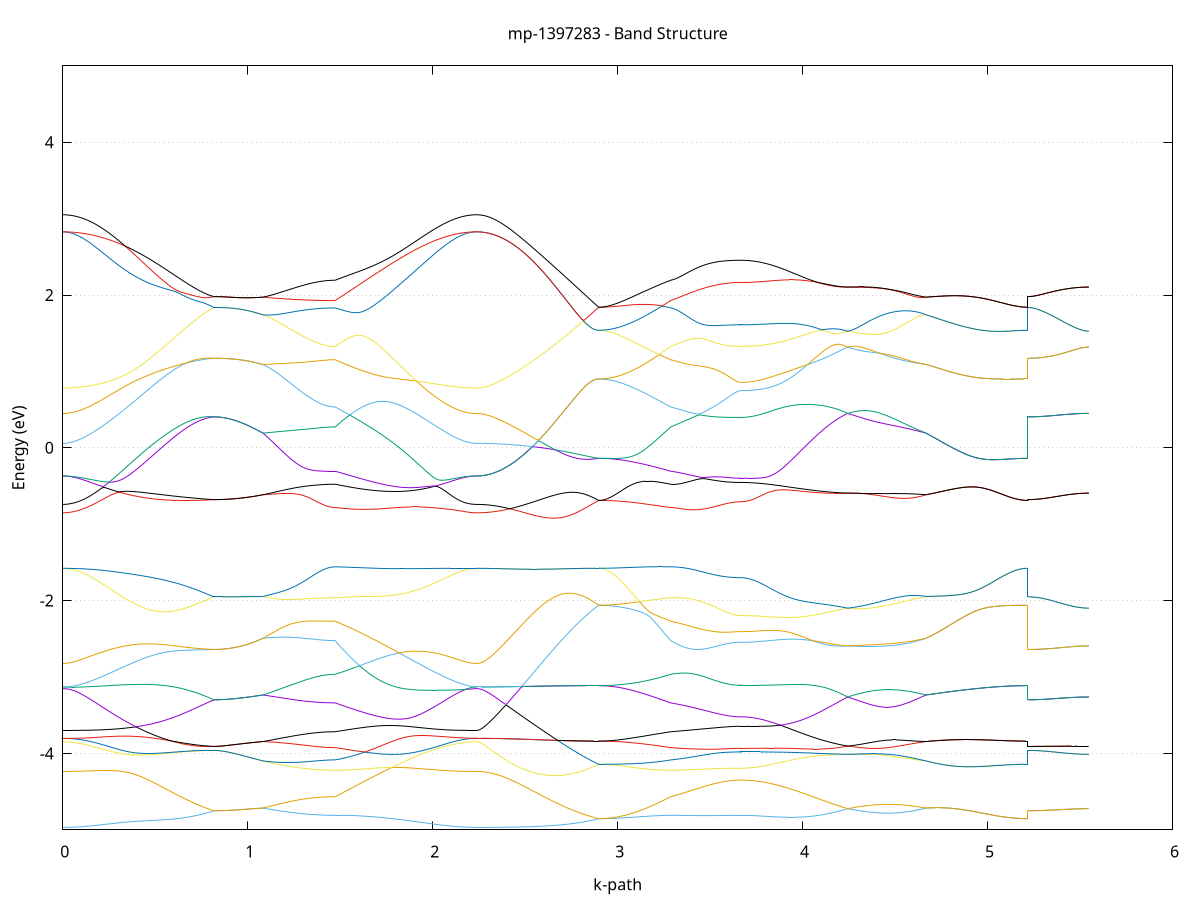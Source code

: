 set title 'mp-1397283 - Band Structure'
set xlabel 'k-path'
set ylabel 'Energy (eV)'
set grid y
set yrange [-5:5]
set terminal png size 800,600
set output 'mp-1397283_bands_gnuplot.png'
plot '-' using 1:2 with lines notitle, '-' using 1:2 with lines notitle, '-' using 1:2 with lines notitle, '-' using 1:2 with lines notitle, '-' using 1:2 with lines notitle, '-' using 1:2 with lines notitle, '-' using 1:2 with lines notitle, '-' using 1:2 with lines notitle, '-' using 1:2 with lines notitle, '-' using 1:2 with lines notitle, '-' using 1:2 with lines notitle, '-' using 1:2 with lines notitle, '-' using 1:2 with lines notitle, '-' using 1:2 with lines notitle, '-' using 1:2 with lines notitle, '-' using 1:2 with lines notitle, '-' using 1:2 with lines notitle, '-' using 1:2 with lines notitle, '-' using 1:2 with lines notitle, '-' using 1:2 with lines notitle, '-' using 1:2 with lines notitle, '-' using 1:2 with lines notitle, '-' using 1:2 with lines notitle, '-' using 1:2 with lines notitle, '-' using 1:2 with lines notitle, '-' using 1:2 with lines notitle, '-' using 1:2 with lines notitle, '-' using 1:2 with lines notitle, '-' using 1:2 with lines notitle, '-' using 1:2 with lines notitle, '-' using 1:2 with lines notitle, '-' using 1:2 with lines notitle, '-' using 1:2 with lines notitle, '-' using 1:2 with lines notitle, '-' using 1:2 with lines notitle, '-' using 1:2 with lines notitle, '-' using 1:2 with lines notitle, '-' using 1:2 with lines notitle, '-' using 1:2 with lines notitle, '-' using 1:2 with lines notitle, '-' using 1:2 with lines notitle, '-' using 1:2 with lines notitle, '-' using 1:2 with lines notitle, '-' using 1:2 with lines notitle, '-' using 1:2 with lines notitle, '-' using 1:2 with lines notitle, '-' using 1:2 with lines notitle, '-' using 1:2 with lines notitle, '-' using 1:2 with lines notitle, '-' using 1:2 with lines notitle, '-' using 1:2 with lines notitle, '-' using 1:2 with lines notitle, '-' using 1:2 with lines notitle, '-' using 1:2 with lines notitle, '-' using 1:2 with lines notitle, '-' using 1:2 with lines notitle, '-' using 1:2 with lines notitle, '-' using 1:2 with lines notitle, '-' using 1:2 with lines notitle, '-' using 1:2 with lines notitle, '-' using 1:2 with lines notitle, '-' using 1:2 with lines notitle, '-' using 1:2 with lines notitle, '-' using 1:2 with lines notitle
0.000000 -48.200404
0.009961 -48.200404
0.019921 -48.200404
0.029882 -48.200404
0.039842 -48.200404
0.049803 -48.200404
0.059764 -48.200404
0.069724 -48.200404
0.079685 -48.200404
0.089646 -48.200404
0.099606 -48.200404
0.109567 -48.200404
0.119527 -48.200304
0.129488 -48.200304
0.139449 -48.200304
0.149409 -48.200304
0.159370 -48.200304
0.169331 -48.200204
0.179291 -48.200204
0.189252 -48.200204
0.199212 -48.200204
0.209173 -48.200104
0.219134 -48.200104
0.229094 -48.200104
0.239055 -48.200104
0.249016 -48.200004
0.258976 -48.200004
0.268937 -48.200004
0.278897 -48.199904
0.288858 -48.199904
0.298819 -48.199804
0.308779 -48.199804
0.318740 -48.199804
0.328701 -48.199704
0.338661 -48.199704
0.348622 -48.199604
0.358582 -48.199604
0.368543 -48.199504
0.378504 -48.199504
0.388464 -48.199404
0.398425 -48.199404
0.408385 -48.199304
0.418346 -48.199304
0.428307 -48.199204
0.438267 -48.199204
0.448228 -48.199104
0.458189 -48.199104
0.468149 -48.199004
0.478110 -48.198904
0.488070 -48.198904
0.498031 -48.198804
0.507992 -48.198804
0.517952 -48.198704
0.527913 -48.198604
0.537874 -48.198604
0.547834 -48.198504
0.557795 -48.198504
0.567755 -48.198404
0.577716 -48.198304
0.587677 -48.198304
0.597637 -48.198204
0.607598 -48.198104
0.617559 -48.198104
0.627519 -48.198004
0.637480 -48.197904
0.647440 -48.197804
0.657401 -48.197804
0.667362 -48.197704
0.677322 -48.197604
0.687283 -48.197604
0.697244 -48.197504
0.707204 -48.197404
0.717165 -48.197304
0.727125 -48.197304
0.737086 -48.197204
0.747047 -48.197104
0.757007 -48.197004
0.766968 -48.197004
0.776929 -48.196904
0.786889 -48.196804
0.796850 -48.196704
0.806810 -48.196704
0.816771 -48.196604
0.816771 -48.196604
0.826630 -48.196604
0.836489 -48.196604
0.846348 -48.196604
0.856207 -48.196604
0.866066 -48.196604
0.875925 -48.196604
0.885783 -48.196604
0.895642 -48.196604
0.905501 -48.196604
0.915360 -48.196604
0.925219 -48.196604
0.935078 -48.196604
0.944937 -48.196604
0.954796 -48.196604
0.964655 -48.196604
0.974514 -48.196604
0.984373 -48.196604
0.994232 -48.196604
1.004091 -48.196604
1.013949 -48.196604
1.023808 -48.196604
1.033667 -48.196604
1.043526 -48.196604
1.053385 -48.196604
1.063244 -48.196604
1.073103 -48.196604
1.082962 -48.196604
1.082962 -48.196604
1.092944 -48.196604
1.102927 -48.196704
1.112910 -48.196704
1.122892 -48.196704
1.132875 -48.196804
1.142857 -48.196804
1.152840 -48.196904
1.162822 -48.196904
1.172805 -48.197004
1.182787 -48.197004
1.192770 -48.197004
1.202752 -48.197104
1.212735 -48.197104
1.222717 -48.197104
1.232700 -48.197204
1.242683 -48.197204
1.252665 -48.197204
1.262648 -48.197204
1.272630 -48.197304
1.282613 -48.197304
1.292595 -48.197304
1.302578 -48.197304
1.312560 -48.197404
1.322543 -48.197404
1.332525 -48.197404
1.342508 -48.197404
1.352490 -48.197404
1.362473 -48.197504
1.372455 -48.197504
1.382438 -48.197504
1.392421 -48.197504
1.402403 -48.197504
1.412386 -48.197504
1.422368 -48.197504
1.432351 -48.197504
1.442333 -48.197504
1.452316 -48.197504
1.462298 -48.197504
1.472281 -48.197504
1.472281 -48.197504
1.482226 -48.197604
1.492171 -48.197604
1.502116 -48.197704
1.512061 -48.197704
1.522006 -48.197804
1.531951 -48.197804
1.541896 -48.197904
1.551841 -48.197904
1.561786 -48.198004
1.571731 -48.198104
1.581676 -48.198104
1.591622 -48.198204
1.601567 -48.198204
1.611512 -48.198304
1.621457 -48.198304
1.631402 -48.198404
1.641347 -48.198404
1.651292 -48.198504
1.661237 -48.198504
1.671182 -48.198604
1.681127 -48.198604
1.691072 -48.198704
1.701017 -48.198704
1.710962 -48.198804
1.720907 -48.198804
1.730852 -48.198904
1.740797 -48.198904
1.750743 -48.199004
1.760688 -48.199004
1.770633 -48.199104
1.780578 -48.199104
1.790523 -48.199204
1.800468 -48.199204
1.810413 -48.199304
1.820358 -48.199304
1.830303 -48.199404
1.840248 -48.199404
1.850193 -48.199504
1.860138 -48.199504
1.870083 -48.199604
1.880028 -48.199604
1.889973 -48.199704
1.899918 -48.199704
1.909864 -48.199704
1.919809 -48.199804
1.929754 -48.199804
1.939699 -48.199904
1.949644 -48.199904
1.959589 -48.199904
1.969534 -48.200004
1.979479 -48.200004
1.989424 -48.200004
1.999369 -48.200104
2.009314 -48.200104
2.019259 -48.200104
2.029204 -48.200104
2.039149 -48.200204
2.049094 -48.200204
2.059039 -48.200204
2.068984 -48.200204
2.078930 -48.200304
2.088875 -48.200304
2.098820 -48.200304
2.108765 -48.200304
2.118710 -48.200304
2.128655 -48.200404
2.138600 -48.200404
2.148545 -48.200404
2.158490 -48.200404
2.168435 -48.200404
2.178380 -48.200404
2.188325 -48.200404
2.198270 -48.200404
2.208215 -48.200404
2.218160 -48.200404
2.228105 -48.200404
2.238051 -48.200404
2.238051 -48.200404
2.248042 -48.200404
2.258033 -48.200404
2.268024 -48.200404
2.278015 -48.200404
2.288007 -48.200404
2.297998 -48.200404
2.307989 -48.200404
2.317980 -48.200404
2.327971 -48.200404
2.337963 -48.200304
2.347954 -48.200304
2.357945 -48.200304
2.367936 -48.200304
2.377927 -48.200204
2.387919 -48.200204
2.397910 -48.200204
2.407901 -48.200104
2.417892 -48.200104
2.427883 -48.200004
2.437875 -48.200004
2.447866 -48.200004
2.457857 -48.199904
2.467848 -48.199904
2.477839 -48.199804
2.487831 -48.199804
2.497822 -48.199704
2.507813 -48.199704
2.517804 -48.199604
2.527795 -48.199504
2.537787 -48.199504
2.547778 -48.199404
2.557769 -48.199404
2.567760 -48.199304
2.577752 -48.199204
2.587743 -48.199204
2.597734 -48.199104
2.607725 -48.199004
2.617716 -48.198904
2.627708 -48.198904
2.637699 -48.198804
2.647690 -48.198704
2.657681 -48.198604
2.667672 -48.198604
2.677664 -48.198504
2.687655 -48.198404
2.697646 -48.198304
2.707637 -48.198204
2.717628 -48.198104
2.727620 -48.198104
2.737611 -48.198004
2.747602 -48.197904
2.757593 -48.197804
2.767584 -48.197704
2.777576 -48.197604
2.787567 -48.197504
2.797558 -48.197404
2.807549 -48.197404
2.817540 -48.197304
2.827532 -48.197204
2.837523 -48.197104
2.847514 -48.197004
2.857505 -48.196904
2.867496 -48.196804
2.877488 -48.196704
2.887479 -48.196604
2.897470 -48.196504
2.897470 -48.196504
2.907453 -48.196504
2.917435 -48.196504
2.927418 -48.196504
2.937400 -48.196504
2.947383 -48.196504
2.957365 -48.196504
2.967348 -48.196604
2.977330 -48.196604
2.987313 -48.196604
2.997295 -48.196604
3.007278 -48.196604
3.017260 -48.196604
3.027243 -48.196604
3.037226 -48.196704
3.047208 -48.196704
3.057191 -48.196704
3.067173 -48.196704
3.077156 -48.196804
3.087138 -48.196804
3.097121 -48.196804
3.107103 -48.196804
3.117086 -48.196904
3.127068 -48.196904
3.137051 -48.196904
3.147033 -48.197004
3.157016 -48.197004
3.166999 -48.197004
3.176981 -48.197104
3.186964 -48.197104
3.196946 -48.197104
3.206929 -48.197204
3.216911 -48.197204
3.226894 -48.197304
3.236876 -48.197304
3.246859 -48.197404
3.256841 -48.197404
3.266824 -48.197504
3.276806 -48.197504
3.286789 -48.197504
3.286789 -48.197504
3.296780 -48.197604
3.306771 -48.197604
3.316762 -48.197604
3.326753 -48.197704
3.336743 -48.197704
3.346734 -48.197704
3.356725 -48.197804
3.366716 -48.197804
3.376707 -48.197804
3.386698 -48.197904
3.396689 -48.197904
3.406680 -48.198004
3.416671 -48.198004
3.426662 -48.198004
3.436652 -48.198104
3.446643 -48.198104
3.456634 -48.198104
3.466625 -48.198204
3.476616 -48.198204
3.486607 -48.198204
3.496598 -48.198304
3.506589 -48.198304
3.516580 -48.198304
3.526571 -48.198304
3.536561 -48.198404
3.546552 -48.198404
3.556543 -48.198404
3.566534 -48.198404
3.576525 -48.198404
3.586516 -48.198504
3.596507 -48.198504
3.606498 -48.198504
3.616489 -48.198504
3.626480 -48.198504
3.636470 -48.198504
3.646461 -48.198504
3.656452 -48.198504
3.666443 -48.198504
3.666443 -48.198504
3.676401 -48.198504
3.686358 -48.198504
3.696316 -48.198504
3.706274 -48.198504
3.716231 -48.198504
3.726189 -48.198504
3.736147 -48.198504
3.746104 -48.198504
3.756062 -48.198504
3.766020 -48.198404
3.775977 -48.198404
3.785935 -48.198404
3.795893 -48.198404
3.805850 -48.198404
3.815808 -48.198404
3.825766 -48.198304
3.835723 -48.198304
3.845681 -48.198304
3.855639 -48.198304
3.865596 -48.198204
3.875554 -48.198204
3.885512 -48.198204
3.895469 -48.198204
3.905427 -48.198104
3.915385 -48.198104
3.925342 -48.198104
3.935300 -48.198004
3.945258 -48.198004
3.955215 -48.198004
3.965173 -48.197904
3.975131 -48.197904
3.985088 -48.197804
3.995046 -48.197804
4.005004 -48.197804
4.014961 -48.197704
4.024919 -48.197704
4.034877 -48.197604
4.044834 -48.197604
4.054792 -48.197604
4.064750 -48.197504
4.074707 -48.197504
4.084665 -48.197404
4.094623 -48.197404
4.104580 -48.197304
4.114538 -48.197304
4.124496 -48.197204
4.134453 -48.197204
4.144411 -48.197104
4.154369 -48.197104
4.164326 -48.197004
4.174284 -48.197004
4.184242 -48.196904
4.194199 -48.196904
4.204157 -48.196804
4.214115 -48.196804
4.224072 -48.196704
4.234030 -48.196704
4.243987 -48.196604
4.243987 -48.196604
4.253842 -48.196604
4.263697 -48.196704
4.273552 -48.196704
4.283406 -48.196704
4.293261 -48.196704
4.303116 -48.196804
4.312970 -48.196804
4.322825 -48.196804
4.332680 -48.196804
4.342535 -48.196904
4.352389 -48.196904
4.362244 -48.196904
4.372099 -48.196904
4.381953 -48.196904
4.391808 -48.196904
4.401663 -48.196904
4.411518 -48.196904
4.421372 -48.197004
4.431227 -48.197004
4.441082 -48.197004
4.450936 -48.197004
4.460791 -48.197004
4.470646 -48.197004
4.480500 -48.197004
4.490355 -48.197004
4.500210 -48.196904
4.510065 -48.196904
4.519919 -48.196904
4.529774 -48.196904
4.539629 -48.196904
4.549483 -48.196904
4.559338 -48.196904
4.569193 -48.196904
4.579048 -48.196804
4.588902 -48.196804
4.598757 -48.196804
4.608612 -48.196804
4.618466 -48.196704
4.628321 -48.196704
4.638176 -48.196704
4.648031 -48.196604
4.657885 -48.196604
4.667740 -48.196604
4.667740 -48.196604
4.677572 -48.196604
4.687404 -48.196604
4.697235 -48.196604
4.707067 -48.196604
4.716899 -48.196604
4.726731 -48.196604
4.736562 -48.196604
4.746394 -48.196604
4.756226 -48.196604
4.766058 -48.196604
4.775890 -48.196604
4.785721 -48.196604
4.795553 -48.196604
4.805385 -48.196604
4.815217 -48.196504
4.825049 -48.196504
4.834880 -48.196504
4.844712 -48.196504
4.854544 -48.196504
4.864376 -48.196504
4.874207 -48.196504
4.884039 -48.196504
4.893871 -48.196504
4.903703 -48.196504
4.913535 -48.196504
4.923366 -48.196504
4.933198 -48.196504
4.943030 -48.196504
4.952862 -48.196504
4.962694 -48.196504
4.972525 -48.196504
4.982357 -48.196504
4.992189 -48.196504
5.002021 -48.196504
5.011852 -48.196504
5.021684 -48.196504
5.031516 -48.196504
5.041348 -48.196504
5.051180 -48.196504
5.061011 -48.196504
5.070843 -48.196504
5.080675 -48.196504
5.090507 -48.196504
5.100339 -48.196504
5.110170 -48.196504
5.120002 -48.196504
5.129834 -48.196504
5.139666 -48.196504
5.149497 -48.196504
5.159329 -48.196504
5.169161 -48.196504
5.178993 -48.196504
5.188825 -48.196504
5.198656 -48.196504
5.208488 -48.196504
5.218320 -48.196504
5.218320 -48.196604
5.228311 -48.196604
5.238302 -48.196604
5.248294 -48.196604
5.258285 -48.196604
5.268276 -48.196604
5.278267 -48.196604
5.288258 -48.196604
5.298250 -48.196604
5.308241 -48.196604
5.318232 -48.196604
5.328223 -48.196604
5.338214 -48.196604
5.348206 -48.196604
5.358197 -48.196604
5.368188 -48.196604
5.378179 -48.196604
5.388170 -48.196604
5.398162 -48.196604
5.408153 -48.196604
5.418144 -48.196604
5.428135 -48.196604
5.438126 -48.196604
5.448118 -48.196604
5.458109 -48.196604
5.468100 -48.196604
5.478091 -48.196604
5.488082 -48.196604
5.498074 -48.196604
5.508065 -48.196604
5.518056 -48.196604
5.528047 -48.196604
5.538039 -48.196604
5.548030 -48.196604
e
0.000000 -48.192604
0.009961 -48.192604
0.019921 -48.192604
0.029882 -48.192604
0.039842 -48.192604
0.049803 -48.192604
0.059764 -48.192604
0.069724 -48.192604
0.079685 -48.192604
0.089646 -48.192604
0.099606 -48.192604
0.109567 -48.192704
0.119527 -48.192704
0.129488 -48.192704
0.139449 -48.192704
0.149409 -48.192704
0.159370 -48.192804
0.169331 -48.192804
0.179291 -48.192804
0.189252 -48.192804
0.199212 -48.192904
0.209173 -48.192904
0.219134 -48.192904
0.229094 -48.193004
0.239055 -48.193004
0.249016 -48.193004
0.258976 -48.193104
0.268937 -48.193104
0.278897 -48.193204
0.288858 -48.193204
0.298819 -48.193204
0.308779 -48.193304
0.318740 -48.193304
0.328701 -48.193404
0.338661 -48.193404
0.348622 -48.193504
0.358582 -48.193504
0.368543 -48.193604
0.378504 -48.193604
0.388464 -48.193704
0.398425 -48.193704
0.408385 -48.193804
0.418346 -48.193804
0.428307 -48.193904
0.438267 -48.193904
0.448228 -48.194004
0.458189 -48.194104
0.468149 -48.194104
0.478110 -48.194204
0.488070 -48.194204
0.498031 -48.194304
0.507992 -48.194404
0.517952 -48.194404
0.527913 -48.194504
0.537874 -48.194604
0.547834 -48.194604
0.557795 -48.194704
0.567755 -48.194804
0.577716 -48.194804
0.587677 -48.194904
0.597637 -48.195004
0.607598 -48.195004
0.617559 -48.195104
0.627519 -48.195204
0.637480 -48.195304
0.647440 -48.195304
0.657401 -48.195404
0.667362 -48.195504
0.677322 -48.195604
0.687283 -48.195604
0.697244 -48.195704
0.707204 -48.195804
0.717165 -48.195804
0.727125 -48.195904
0.737086 -48.196004
0.747047 -48.196104
0.757007 -48.196104
0.766968 -48.196204
0.776929 -48.196304
0.786889 -48.196404
0.796850 -48.196404
0.806810 -48.196504
0.816771 -48.196604
0.816771 -48.196604
0.826630 -48.196604
0.836489 -48.196604
0.846348 -48.196604
0.856207 -48.196604
0.866066 -48.196604
0.875925 -48.196604
0.885783 -48.196604
0.895642 -48.196604
0.905501 -48.196604
0.915360 -48.196604
0.925219 -48.196604
0.935078 -48.196604
0.944937 -48.196604
0.954796 -48.196604
0.964655 -48.196604
0.974514 -48.196604
0.984373 -48.196604
0.994232 -48.196604
1.004091 -48.196604
1.013949 -48.196604
1.023808 -48.196604
1.033667 -48.196604
1.043526 -48.196604
1.053385 -48.196604
1.063244 -48.196604
1.073103 -48.196604
1.082962 -48.196604
1.082962 -48.196604
1.092944 -48.196504
1.102927 -48.196504
1.112910 -48.196404
1.122892 -48.196404
1.132875 -48.196304
1.142857 -48.196304
1.152840 -48.196304
1.162822 -48.196204
1.172805 -48.196204
1.182787 -48.196104
1.192770 -48.196104
1.202752 -48.196104
1.212735 -48.196004
1.222717 -48.196004
1.232700 -48.196004
1.242683 -48.195904
1.252665 -48.195904
1.262648 -48.195904
1.272630 -48.195804
1.282613 -48.195804
1.292595 -48.195804
1.302578 -48.195804
1.312560 -48.195704
1.322543 -48.195704
1.332525 -48.195704
1.342508 -48.195704
1.352490 -48.195604
1.362473 -48.195604
1.372455 -48.195604
1.382438 -48.195604
1.392421 -48.195604
1.402403 -48.195604
1.412386 -48.195604
1.422368 -48.195604
1.432351 -48.195604
1.442333 -48.195504
1.452316 -48.195504
1.462298 -48.195504
1.472281 -48.195504
1.472281 -48.195504
1.482226 -48.195504
1.492171 -48.195504
1.502116 -48.195404
1.512061 -48.195404
1.522006 -48.195304
1.531951 -48.195304
1.541896 -48.195204
1.551841 -48.195204
1.561786 -48.195104
1.571731 -48.195104
1.581676 -48.195004
1.591622 -48.195004
1.601567 -48.194904
1.611512 -48.194904
1.621457 -48.194804
1.631402 -48.194704
1.641347 -48.194704
1.651292 -48.194604
1.661237 -48.194604
1.671182 -48.194504
1.681127 -48.194504
1.691072 -48.194404
1.701017 -48.194404
1.710962 -48.194304
1.720907 -48.194304
1.730852 -48.194204
1.740797 -48.194204
1.750743 -48.194104
1.760688 -48.194104
1.770633 -48.194004
1.780578 -48.194004
1.790523 -48.193904
1.800468 -48.193904
1.810413 -48.193804
1.820358 -48.193804
1.830303 -48.193704
1.840248 -48.193704
1.850193 -48.193604
1.860138 -48.193604
1.870083 -48.193504
1.880028 -48.193504
1.889973 -48.193404
1.899918 -48.193404
1.909864 -48.193304
1.919809 -48.193304
1.929754 -48.193304
1.939699 -48.193204
1.949644 -48.193204
1.959589 -48.193104
1.969534 -48.193104
1.979479 -48.193104
1.989424 -48.193004
1.999369 -48.193004
2.009314 -48.193004
2.019259 -48.192904
2.029204 -48.192904
2.039149 -48.192904
2.049094 -48.192804
2.059039 -48.192804
2.068984 -48.192804
2.078930 -48.192804
2.088875 -48.192704
2.098820 -48.192704
2.108765 -48.192704
2.118710 -48.192704
2.128655 -48.192704
2.138600 -48.192704
2.148545 -48.192604
2.158490 -48.192604
2.168435 -48.192604
2.178380 -48.192604
2.188325 -48.192604
2.198270 -48.192604
2.208215 -48.192604
2.218160 -48.192604
2.228105 -48.192604
2.238051 -48.192604
2.238051 -48.192604
2.248042 -48.192604
2.258033 -48.192604
2.268024 -48.192604
2.278015 -48.192604
2.288007 -48.192604
2.297998 -48.192604
2.307989 -48.192604
2.317980 -48.192704
2.327971 -48.192704
2.337963 -48.192704
2.347954 -48.192704
2.357945 -48.192704
2.367936 -48.192804
2.377927 -48.192804
2.387919 -48.192804
2.397910 -48.192904
2.407901 -48.192904
2.417892 -48.192904
2.427883 -48.193004
2.437875 -48.193004
2.447866 -48.193104
2.457857 -48.193104
2.467848 -48.193204
2.477839 -48.193204
2.487831 -48.193304
2.497822 -48.193304
2.507813 -48.193404
2.517804 -48.193404
2.527795 -48.193504
2.537787 -48.193504
2.547778 -48.193604
2.557769 -48.193704
2.567760 -48.193704
2.577752 -48.193804
2.587743 -48.193904
2.597734 -48.193904
2.607725 -48.194004
2.617716 -48.194104
2.627708 -48.194204
2.637699 -48.194204
2.647690 -48.194304
2.657681 -48.194404
2.667672 -48.194504
2.677664 -48.194504
2.687655 -48.194604
2.697646 -48.194704
2.707637 -48.194804
2.717628 -48.194904
2.727620 -48.195004
2.737611 -48.195104
2.747602 -48.195104
2.757593 -48.195204
2.767584 -48.195304
2.777576 -48.195404
2.787567 -48.195504
2.797558 -48.195604
2.807549 -48.195704
2.817540 -48.195804
2.827532 -48.195904
2.837523 -48.196004
2.847514 -48.196104
2.857505 -48.196204
2.867496 -48.196204
2.877488 -48.196304
2.887479 -48.196404
2.897470 -48.196504
2.897470 -48.196504
2.907453 -48.196504
2.917435 -48.196504
2.927418 -48.196504
2.937400 -48.196504
2.947383 -48.196504
2.957365 -48.196504
2.967348 -48.196504
2.977330 -48.196504
2.987313 -48.196504
2.997295 -48.196504
3.007278 -48.196404
3.017260 -48.196404
3.027243 -48.196404
3.037226 -48.196404
3.047208 -48.196404
3.057191 -48.196304
3.067173 -48.196304
3.077156 -48.196304
3.087138 -48.196304
3.097121 -48.196204
3.107103 -48.196204
3.117086 -48.196204
3.127068 -48.196204
3.137051 -48.196104
3.147033 -48.196104
3.157016 -48.196104
3.166999 -48.196004
3.176981 -48.196004
3.186964 -48.196004
3.196946 -48.195904
3.206929 -48.195904
3.216911 -48.195804
3.226894 -48.195804
3.236876 -48.195804
3.246859 -48.195704
3.256841 -48.195704
3.266824 -48.195604
3.276806 -48.195604
3.286789 -48.195504
3.286789 -48.195504
3.296780 -48.195504
3.306771 -48.195504
3.316762 -48.195504
3.326753 -48.195404
3.336743 -48.195404
3.346734 -48.195404
3.356725 -48.195304
3.366716 -48.195304
3.376707 -48.195204
3.386698 -48.195204
3.396689 -48.195204
3.406680 -48.195104
3.416671 -48.195104
3.426662 -48.195104
3.436652 -48.195004
3.446643 -48.195004
3.456634 -48.195004
3.466625 -48.194904
3.476616 -48.194904
3.486607 -48.194904
3.496598 -48.194804
3.506589 -48.194804
3.516580 -48.194804
3.526571 -48.194804
3.536561 -48.194704
3.546552 -48.194704
3.556543 -48.194704
3.566534 -48.194704
3.576525 -48.194704
3.586516 -48.194704
3.596507 -48.194604
3.606498 -48.194604
3.616489 -48.194604
3.626480 -48.194604
3.636470 -48.194604
3.646461 -48.194604
3.656452 -48.194604
3.666443 -48.194604
3.666443 -48.194604
3.676401 -48.194604
3.686358 -48.194604
3.696316 -48.194604
3.706274 -48.194604
3.716231 -48.194604
3.726189 -48.194604
3.736147 -48.194604
3.746104 -48.194604
3.756062 -48.194704
3.766020 -48.194704
3.775977 -48.194704
3.785935 -48.194704
3.795893 -48.194704
3.805850 -48.194704
3.815808 -48.194804
3.825766 -48.194804
3.835723 -48.194804
3.845681 -48.194804
3.855639 -48.194904
3.865596 -48.194904
3.875554 -48.194904
3.885512 -48.194904
3.895469 -48.195004
3.905427 -48.195004
3.915385 -48.195004
3.925342 -48.195104
3.935300 -48.195104
3.945258 -48.195104
3.955215 -48.195204
3.965173 -48.195204
3.975131 -48.195304
3.985088 -48.195304
3.995046 -48.195304
4.005004 -48.195404
4.014961 -48.195404
4.024919 -48.195504
4.034877 -48.195504
4.044834 -48.195604
4.054792 -48.195604
4.064750 -48.195704
4.074707 -48.195704
4.084665 -48.195804
4.094623 -48.195804
4.104580 -48.195904
4.114538 -48.195904
4.124496 -48.196004
4.134453 -48.196004
4.144411 -48.196104
4.154369 -48.196104
4.164326 -48.196204
4.174284 -48.196204
4.184242 -48.196304
4.194199 -48.196304
4.204157 -48.196404
4.214115 -48.196404
4.224072 -48.196504
4.234030 -48.196504
4.243987 -48.196604
4.243987 -48.196604
4.253842 -48.196604
4.263697 -48.196504
4.273552 -48.196504
4.283406 -48.196504
4.293261 -48.196404
4.303116 -48.196404
4.312970 -48.196404
4.322825 -48.196404
4.332680 -48.196404
4.342535 -48.196304
4.352389 -48.196304
4.362244 -48.196304
4.372099 -48.196304
4.381953 -48.196304
4.391808 -48.196304
4.401663 -48.196204
4.411518 -48.196204
4.421372 -48.196204
4.431227 -48.196204
4.441082 -48.196204
4.450936 -48.196204
4.460791 -48.196204
4.470646 -48.196204
4.480500 -48.196204
4.490355 -48.196204
4.500210 -48.196204
4.510065 -48.196204
4.519919 -48.196204
4.529774 -48.196204
4.539629 -48.196304
4.549483 -48.196304
4.559338 -48.196304
4.569193 -48.196304
4.579048 -48.196304
4.588902 -48.196404
4.598757 -48.196404
4.608612 -48.196404
4.618466 -48.196404
4.628321 -48.196504
4.638176 -48.196504
4.648031 -48.196504
4.657885 -48.196504
4.667740 -48.196604
4.667740 -48.196604
4.677572 -48.196604
4.687404 -48.196604
4.697235 -48.196604
4.707067 -48.196604
4.716899 -48.196604
4.726731 -48.196604
4.736562 -48.196604
4.746394 -48.196604
4.756226 -48.196604
4.766058 -48.196604
4.775890 -48.196604
4.785721 -48.196604
4.795553 -48.196604
4.805385 -48.196604
4.815217 -48.196504
4.825049 -48.196504
4.834880 -48.196504
4.844712 -48.196504
4.854544 -48.196504
4.864376 -48.196504
4.874207 -48.196504
4.884039 -48.196504
4.893871 -48.196504
4.903703 -48.196504
4.913535 -48.196504
4.923366 -48.196504
4.933198 -48.196504
4.943030 -48.196504
4.952862 -48.196504
4.962694 -48.196504
4.972525 -48.196504
4.982357 -48.196504
4.992189 -48.196504
5.002021 -48.196504
5.011852 -48.196504
5.021684 -48.196504
5.031516 -48.196504
5.041348 -48.196504
5.051180 -48.196504
5.061011 -48.196504
5.070843 -48.196504
5.080675 -48.196504
5.090507 -48.196504
5.100339 -48.196504
5.110170 -48.196504
5.120002 -48.196504
5.129834 -48.196504
5.139666 -48.196504
5.149497 -48.196504
5.159329 -48.196504
5.169161 -48.196504
5.178993 -48.196504
5.188825 -48.196504
5.198656 -48.196504
5.208488 -48.196504
5.218320 -48.196504
5.218320 -48.196604
5.228311 -48.196604
5.238302 -48.196604
5.248294 -48.196604
5.258285 -48.196604
5.268276 -48.196604
5.278267 -48.196604
5.288258 -48.196604
5.298250 -48.196604
5.308241 -48.196604
5.318232 -48.196604
5.328223 -48.196604
5.338214 -48.196604
5.348206 -48.196604
5.358197 -48.196604
5.368188 -48.196604
5.378179 -48.196604
5.388170 -48.196604
5.398162 -48.196604
5.408153 -48.196604
5.418144 -48.196604
5.428135 -48.196604
5.438126 -48.196604
5.448118 -48.196604
5.458109 -48.196604
5.468100 -48.196604
5.478091 -48.196604
5.488082 -48.196604
5.498074 -48.196604
5.508065 -48.196604
5.518056 -48.196604
5.528047 -48.196604
5.538039 -48.196604
5.548030 -48.196604
e
0.000000 -48.033604
0.009961 -48.033604
0.019921 -48.033604
0.029882 -48.033604
0.039842 -48.033604
0.049803 -48.033604
0.059764 -48.033604
0.069724 -48.033604
0.079685 -48.033604
0.089646 -48.033604
0.099606 -48.033604
0.109567 -48.033504
0.119527 -48.033504
0.129488 -48.033504
0.139449 -48.033504
0.149409 -48.033504
0.159370 -48.033504
0.169331 -48.033504
0.179291 -48.033504
0.189252 -48.033404
0.199212 -48.033404
0.209173 -48.033404
0.219134 -48.033404
0.229094 -48.033404
0.239055 -48.033404
0.249016 -48.033304
0.258976 -48.033304
0.268937 -48.033304
0.278897 -48.033304
0.288858 -48.033204
0.298819 -48.033204
0.308779 -48.033204
0.318740 -48.033204
0.328701 -48.033104
0.338661 -48.033104
0.348622 -48.033104
0.358582 -48.033004
0.368543 -48.033004
0.378504 -48.033004
0.388464 -48.033004
0.398425 -48.032904
0.408385 -48.032904
0.418346 -48.032904
0.428307 -48.032804
0.438267 -48.032804
0.448228 -48.032704
0.458189 -48.032704
0.468149 -48.032704
0.478110 -48.032604
0.488070 -48.032604
0.498031 -48.032604
0.507992 -48.032504
0.517952 -48.032504
0.527913 -48.032404
0.537874 -48.032404
0.547834 -48.032404
0.557795 -48.032304
0.567755 -48.032304
0.577716 -48.032204
0.587677 -48.032204
0.597637 -48.032204
0.607598 -48.032104
0.617559 -48.032104
0.627519 -48.032004
0.637480 -48.032004
0.647440 -48.031904
0.657401 -48.031904
0.667362 -48.031804
0.677322 -48.031804
0.687283 -48.031804
0.697244 -48.031704
0.707204 -48.031704
0.717165 -48.031604
0.727125 -48.031604
0.737086 -48.031504
0.747047 -48.031504
0.757007 -48.031404
0.766968 -48.031404
0.776929 -48.031304
0.786889 -48.031304
0.796850 -48.031204
0.806810 -48.031204
0.816771 -48.031204
0.816771 -48.031204
0.826630 -48.031204
0.836489 -48.031204
0.846348 -48.031304
0.856207 -48.031404
0.866066 -48.031404
0.875925 -48.031504
0.885783 -48.031504
0.895642 -48.031604
0.905501 -48.031704
0.915360 -48.031704
0.925219 -48.031804
0.935078 -48.031904
0.944937 -48.031904
0.954796 -48.032004
0.964655 -48.032004
0.974514 -48.032104
0.984373 -48.032104
0.994232 -48.032204
1.004091 -48.032304
1.013949 -48.032304
1.023808 -48.032404
1.033667 -48.032404
1.043526 -48.032504
1.053385 -48.032604
1.063244 -48.032604
1.073103 -48.032704
1.082962 -48.032704
1.082962 -48.032704
1.092944 -48.032804
1.102927 -48.032904
1.112910 -48.032904
1.122892 -48.033004
1.132875 -48.033004
1.142857 -48.033104
1.152840 -48.033204
1.162822 -48.033204
1.172805 -48.033304
1.182787 -48.033304
1.192770 -48.033404
1.202752 -48.033404
1.212735 -48.033504
1.222717 -48.033604
1.232700 -48.033604
1.242683 -48.033604
1.252665 -48.033704
1.262648 -48.033704
1.272630 -48.033804
1.282613 -48.033804
1.292595 -48.033904
1.302578 -48.033904
1.312560 -48.033904
1.322543 -48.034004
1.332525 -48.034004
1.342508 -48.034004
1.352490 -48.034004
1.362473 -48.034104
1.372455 -48.034104
1.382438 -48.034104
1.392421 -48.034104
1.402403 -48.034104
1.412386 -48.034204
1.422368 -48.034204
1.432351 -48.034204
1.442333 -48.034204
1.452316 -48.034204
1.462298 -48.034204
1.472281 -48.034204
1.472281 -48.034204
1.482226 -48.034204
1.492171 -48.034204
1.502116 -48.034204
1.512061 -48.034104
1.522006 -48.034104
1.531951 -48.034104
1.541896 -48.034104
1.551841 -48.034104
1.561786 -48.034104
1.571731 -48.034104
1.581676 -48.034104
1.591622 -48.034104
1.601567 -48.034104
1.611512 -48.034004
1.621457 -48.034004
1.631402 -48.034004
1.641347 -48.034004
1.651292 -48.034004
1.661237 -48.034004
1.671182 -48.034004
1.681127 -48.034004
1.691072 -48.034004
1.701017 -48.034004
1.710962 -48.033904
1.720907 -48.033904
1.730852 -48.033904
1.740797 -48.033904
1.750743 -48.033904
1.760688 -48.033904
1.770633 -48.033904
1.780578 -48.033904
1.790523 -48.033904
1.800468 -48.033904
1.810413 -48.033804
1.820358 -48.033804
1.830303 -48.033804
1.840248 -48.033804
1.850193 -48.033804
1.860138 -48.033804
1.870083 -48.033804
1.880028 -48.033804
1.889973 -48.033804
1.899918 -48.033804
1.909864 -48.033704
1.919809 -48.033704
1.929754 -48.033704
1.939699 -48.033704
1.949644 -48.033704
1.959589 -48.033704
1.969534 -48.033704
1.979479 -48.033704
1.989424 -48.033704
1.999369 -48.033704
2.009314 -48.033704
2.019259 -48.033704
2.029204 -48.033704
2.039149 -48.033704
2.049094 -48.033604
2.059039 -48.033604
2.068984 -48.033604
2.078930 -48.033604
2.088875 -48.033604
2.098820 -48.033604
2.108765 -48.033604
2.118710 -48.033604
2.128655 -48.033604
2.138600 -48.033604
2.148545 -48.033604
2.158490 -48.033604
2.168435 -48.033604
2.178380 -48.033604
2.188325 -48.033604
2.198270 -48.033604
2.208215 -48.033604
2.218160 -48.033604
2.228105 -48.033604
2.238051 -48.033604
2.238051 -48.033604
2.248042 -48.033604
2.258033 -48.033604
2.268024 -48.033604
2.278015 -48.033604
2.288007 -48.033604
2.297998 -48.033604
2.307989 -48.033604
2.317980 -48.033604
2.327971 -48.033604
2.337963 -48.033704
2.347954 -48.033704
2.357945 -48.033704
2.367936 -48.033704
2.377927 -48.033704
2.387919 -48.033704
2.397910 -48.033704
2.407901 -48.033704
2.417892 -48.033704
2.427883 -48.033804
2.437875 -48.033804
2.447866 -48.033804
2.457857 -48.033804
2.467848 -48.033804
2.477839 -48.033904
2.487831 -48.033904
2.497822 -48.033904
2.507813 -48.033904
2.517804 -48.033904
2.527795 -48.033904
2.537787 -48.034004
2.547778 -48.034004
2.557769 -48.034004
2.567760 -48.034004
2.577752 -48.034004
2.587743 -48.034104
2.597734 -48.034104
2.607725 -48.034104
2.617716 -48.034104
2.627708 -48.034104
2.637699 -48.034104
2.647690 -48.034204
2.657681 -48.034204
2.667672 -48.034204
2.677664 -48.034204
2.687655 -48.034204
2.697646 -48.034204
2.707637 -48.034304
2.717628 -48.034304
2.727620 -48.034304
2.737611 -48.034304
2.747602 -48.034304
2.757593 -48.034304
2.767584 -48.034304
2.777576 -48.034304
2.787567 -48.034304
2.797558 -48.034404
2.807549 -48.034404
2.817540 -48.034404
2.827532 -48.034404
2.837523 -48.034404
2.847514 -48.034404
2.857505 -48.034404
2.867496 -48.034404
2.877488 -48.034404
2.887479 -48.034404
2.897470 -48.034404
2.897470 -48.034404
2.907453 -48.034404
2.917435 -48.034404
2.927418 -48.034404
2.937400 -48.034404
2.947383 -48.034404
2.957365 -48.034404
2.967348 -48.034404
2.977330 -48.034404
2.987313 -48.034404
2.997295 -48.034404
3.007278 -48.034404
3.017260 -48.034404
3.027243 -48.034404
3.037226 -48.034404
3.047208 -48.034404
3.057191 -48.034404
3.067173 -48.034404
3.077156 -48.034304
3.087138 -48.034304
3.097121 -48.034304
3.107103 -48.034304
3.117086 -48.034304
3.127068 -48.034304
3.137051 -48.034304
3.147033 -48.034304
3.157016 -48.034304
3.166999 -48.034304
3.176981 -48.034304
3.186964 -48.034304
3.196946 -48.034304
3.206929 -48.034304
3.216911 -48.034204
3.226894 -48.034204
3.236876 -48.034204
3.246859 -48.034204
3.256841 -48.034204
3.266824 -48.034204
3.276806 -48.034204
3.286789 -48.034204
3.286789 -48.034204
3.296780 -48.034204
3.306771 -48.034204
3.316762 -48.034204
3.326753 -48.034204
3.336743 -48.034204
3.346734 -48.034204
3.356725 -48.034104
3.366716 -48.034104
3.376707 -48.034104
3.386698 -48.034104
3.396689 -48.034104
3.406680 -48.034104
3.416671 -48.034104
3.426662 -48.034104
3.436652 -48.034104
3.446643 -48.034104
3.456634 -48.034104
3.466625 -48.034104
3.476616 -48.034104
3.486607 -48.034104
3.496598 -48.034104
3.506589 -48.034004
3.516580 -48.034004
3.526571 -48.034004
3.536561 -48.034004
3.546552 -48.034004
3.556543 -48.034004
3.566534 -48.034004
3.576525 -48.034004
3.586516 -48.034004
3.596507 -48.034004
3.606498 -48.034004
3.616489 -48.034004
3.626480 -48.034004
3.636470 -48.034004
3.646461 -48.034004
3.656452 -48.034004
3.666443 -48.034004
3.666443 -48.034004
3.676401 -48.034004
3.686358 -48.034004
3.696316 -48.034004
3.706274 -48.034004
3.716231 -48.034004
3.726189 -48.034004
3.736147 -48.033904
3.746104 -48.033904
3.756062 -48.033904
3.766020 -48.033904
3.775977 -48.033904
3.785935 -48.033804
3.795893 -48.033804
3.805850 -48.033804
3.815808 -48.033804
3.825766 -48.033704
3.835723 -48.033704
3.845681 -48.033704
3.855639 -48.033604
3.865596 -48.033604
3.875554 -48.033504
3.885512 -48.033504
3.895469 -48.033404
3.905427 -48.033404
3.915385 -48.033404
3.925342 -48.033304
3.935300 -48.033304
3.945258 -48.033204
3.955215 -48.033104
3.965173 -48.033104
3.975131 -48.033004
3.985088 -48.033004
3.995046 -48.032904
4.005004 -48.032904
4.014961 -48.032804
4.024919 -48.032704
4.034877 -48.032704
4.044834 -48.032604
4.054792 -48.032504
4.064750 -48.032504
4.074707 -48.032404
4.084665 -48.032304
4.094623 -48.032304
4.104580 -48.032204
4.114538 -48.032104
4.124496 -48.032004
4.134453 -48.032004
4.144411 -48.031904
4.154369 -48.031804
4.164326 -48.031704
4.174284 -48.031704
4.184242 -48.031604
4.194199 -48.031504
4.204157 -48.031404
4.214115 -48.031404
4.224072 -48.031304
4.234030 -48.031204
4.243987 -48.031204
4.243987 -48.031204
4.253842 -48.031204
4.263697 -48.031204
4.273552 -48.031304
4.283406 -48.031304
4.293261 -48.031304
4.303116 -48.031404
4.312970 -48.031404
4.322825 -48.031404
4.332680 -48.031504
4.342535 -48.031504
4.352389 -48.031504
4.362244 -48.031604
4.372099 -48.031604
4.381953 -48.031604
4.391808 -48.031704
4.401663 -48.031704
4.411518 -48.031804
4.421372 -48.031804
4.431227 -48.031804
4.441082 -48.031904
4.450936 -48.031904
4.460791 -48.032004
4.470646 -48.032004
4.480500 -48.032004
4.490355 -48.032104
4.500210 -48.032104
4.510065 -48.032104
4.519919 -48.032204
4.529774 -48.032204
4.539629 -48.032304
4.549483 -48.032304
4.559338 -48.032304
4.569193 -48.032404
4.579048 -48.032404
4.588902 -48.032404
4.598757 -48.032504
4.608612 -48.032504
4.618466 -48.032504
4.628321 -48.032604
4.638176 -48.032604
4.648031 -48.032704
4.657885 -48.032704
4.667740 -48.032704
4.667740 -48.032704
4.677572 -48.032804
4.687404 -48.032804
4.697235 -48.032904
4.707067 -48.032904
4.716899 -48.033004
4.726731 -48.033004
4.736562 -48.033104
4.746394 -48.033104
4.756226 -48.033204
4.766058 -48.033204
4.775890 -48.033304
4.785721 -48.033304
4.795553 -48.033404
4.805385 -48.033404
4.815217 -48.033504
4.825049 -48.033504
4.834880 -48.033504
4.844712 -48.033604
4.854544 -48.033604
4.864376 -48.033704
4.874207 -48.033704
4.884039 -48.033704
4.893871 -48.033804
4.903703 -48.033804
4.913535 -48.033804
4.923366 -48.033904
4.933198 -48.033904
4.943030 -48.033904
4.952862 -48.034004
4.962694 -48.034004
4.972525 -48.034004
4.982357 -48.034104
4.992189 -48.034104
5.002021 -48.034104
5.011852 -48.034104
5.021684 -48.034204
5.031516 -48.034204
5.041348 -48.034204
5.051180 -48.034204
5.061011 -48.034204
5.070843 -48.034304
5.080675 -48.034304
5.090507 -48.034304
5.100339 -48.034304
5.110170 -48.034304
5.120002 -48.034304
5.129834 -48.034304
5.139666 -48.034404
5.149497 -48.034404
5.159329 -48.034404
5.169161 -48.034404
5.178993 -48.034404
5.188825 -48.034404
5.198656 -48.034404
5.208488 -48.034404
5.218320 -48.034404
5.218320 -48.031204
5.228311 -48.031204
5.238302 -48.031204
5.248294 -48.031204
5.258285 -48.031204
5.268276 -48.031204
5.278267 -48.031204
5.288258 -48.031204
5.298250 -48.031204
5.308241 -48.031204
5.318232 -48.031204
5.328223 -48.031204
5.338214 -48.031204
5.348206 -48.031204
5.358197 -48.031204
5.368188 -48.031204
5.378179 -48.031204
5.388170 -48.031204
5.398162 -48.031204
5.408153 -48.031204
5.418144 -48.031204
5.428135 -48.031204
5.438126 -48.031204
5.448118 -48.031204
5.458109 -48.031104
5.468100 -48.031204
5.478091 -48.031204
5.488082 -48.031204
5.498074 -48.031204
5.508065 -48.031204
5.518056 -48.031204
5.528047 -48.031204
5.538039 -48.031204
5.548030 -48.031204
e
0.000000 -48.033604
0.009961 -48.033604
0.019921 -48.033604
0.029882 -48.033604
0.039842 -48.033604
0.049803 -48.033604
0.059764 -48.033604
0.069724 -48.033604
0.079685 -48.033604
0.089646 -48.033604
0.099606 -48.033504
0.109567 -48.033504
0.119527 -48.033504
0.129488 -48.033504
0.139449 -48.033504
0.149409 -48.033504
0.159370 -48.033504
0.169331 -48.033504
0.179291 -48.033404
0.189252 -48.033404
0.199212 -48.033404
0.209173 -48.033404
0.219134 -48.033404
0.229094 -48.033404
0.239055 -48.033304
0.249016 -48.033304
0.258976 -48.033304
0.268937 -48.033304
0.278897 -48.033204
0.288858 -48.033204
0.298819 -48.033204
0.308779 -48.033204
0.318740 -48.033104
0.328701 -48.033104
0.338661 -48.033104
0.348622 -48.033004
0.358582 -48.033004
0.368543 -48.033004
0.378504 -48.032904
0.388464 -48.032904
0.398425 -48.032904
0.408385 -48.032804
0.418346 -48.032804
0.428307 -48.032804
0.438267 -48.032704
0.448228 -48.032704
0.458189 -48.032704
0.468149 -48.032604
0.478110 -48.032604
0.488070 -48.032504
0.498031 -48.032504
0.507992 -48.032504
0.517952 -48.032404
0.527913 -48.032404
0.537874 -48.032304
0.547834 -48.032304
0.557795 -48.032304
0.567755 -48.032204
0.577716 -48.032204
0.587677 -48.032104
0.597637 -48.032104
0.607598 -48.032004
0.617559 -48.032004
0.627519 -48.032004
0.637480 -48.031904
0.647440 -48.031904
0.657401 -48.031804
0.667362 -48.031804
0.677322 -48.031704
0.687283 -48.031704
0.697244 -48.031604
0.707204 -48.031604
0.717165 -48.031504
0.727125 -48.031504
0.737086 -48.031404
0.747047 -48.031404
0.757007 -48.031404
0.766968 -48.031304
0.776929 -48.031304
0.786889 -48.031204
0.796850 -48.031204
0.806810 -48.031104
0.816771 -48.031204
0.816771 -48.031204
0.826630 -48.031204
0.836489 -48.031204
0.846348 -48.031304
0.856207 -48.031404
0.866066 -48.031404
0.875925 -48.031504
0.885783 -48.031504
0.895642 -48.031604
0.905501 -48.031704
0.915360 -48.031704
0.925219 -48.031804
0.935078 -48.031904
0.944937 -48.031904
0.954796 -48.032004
0.964655 -48.032004
0.974514 -48.032104
0.984373 -48.032104
0.994232 -48.032204
1.004091 -48.032304
1.013949 -48.032304
1.023808 -48.032404
1.033667 -48.032404
1.043526 -48.032504
1.053385 -48.032604
1.063244 -48.032604
1.073103 -48.032704
1.082962 -48.032704
1.082962 -48.032704
1.092944 -48.032704
1.102927 -48.032704
1.112910 -48.032704
1.122892 -48.032804
1.132875 -48.032804
1.142857 -48.032804
1.152840 -48.032804
1.162822 -48.032804
1.172805 -48.032804
1.182787 -48.032804
1.192770 -48.032804
1.202752 -48.032804
1.212735 -48.032804
1.222717 -48.032804
1.232700 -48.032804
1.242683 -48.032804
1.252665 -48.032804
1.262648 -48.032904
1.272630 -48.032904
1.282613 -48.032904
1.292595 -48.032904
1.302578 -48.032904
1.312560 -48.032904
1.322543 -48.032904
1.332525 -48.032904
1.342508 -48.032904
1.352490 -48.032904
1.362473 -48.032904
1.372455 -48.032904
1.382438 -48.032904
1.392421 -48.032904
1.402403 -48.032904
1.412386 -48.032904
1.422368 -48.032904
1.432351 -48.032904
1.442333 -48.032904
1.452316 -48.032904
1.462298 -48.032904
1.472281 -48.032904
1.472281 -48.032904
1.482226 -48.032804
1.492171 -48.032804
1.502116 -48.032704
1.512061 -48.032604
1.522006 -48.032604
1.531951 -48.032504
1.541896 -48.032404
1.551841 -48.032404
1.561786 -48.032304
1.571731 -48.032204
1.581676 -48.032104
1.591622 -48.032104
1.601567 -48.032004
1.611512 -48.031904
1.621457 -48.031804
1.631402 -48.031704
1.641347 -48.031704
1.651292 -48.031604
1.661237 -48.031504
1.671182 -48.031404
1.681127 -48.031404
1.691072 -48.031304
1.701017 -48.031204
1.710962 -48.031104
1.720907 -48.031204
1.730852 -48.031304
1.740797 -48.031304
1.750743 -48.031404
1.760688 -48.031504
1.770633 -48.031604
1.780578 -48.031604
1.790523 -48.031704
1.800468 -48.031804
1.810413 -48.031904
1.820358 -48.031904
1.830303 -48.032004
1.840248 -48.032104
1.850193 -48.032104
1.860138 -48.032204
1.870083 -48.032304
1.880028 -48.032304
1.889973 -48.032404
1.899918 -48.032504
1.909864 -48.032504
1.919809 -48.032604
1.929754 -48.032604
1.939699 -48.032704
1.949644 -48.032804
1.959589 -48.032804
1.969534 -48.032904
1.979479 -48.032904
1.989424 -48.033004
1.999369 -48.033004
2.009314 -48.033104
2.019259 -48.033104
2.029204 -48.033104
2.039149 -48.033204
2.049094 -48.033204
2.059039 -48.033304
2.068984 -48.033304
2.078930 -48.033304
2.088875 -48.033404
2.098820 -48.033404
2.108765 -48.033404
2.118710 -48.033404
2.128655 -48.033504
2.138600 -48.033504
2.148545 -48.033504
2.158490 -48.033504
2.168435 -48.033504
2.178380 -48.033604
2.188325 -48.033604
2.198270 -48.033604
2.208215 -48.033604
2.218160 -48.033604
2.228105 -48.033604
2.238051 -48.033604
2.238051 -48.033604
2.248042 -48.033604
2.258033 -48.033604
2.268024 -48.033604
2.278015 -48.033604
2.288007 -48.033604
2.297998 -48.033604
2.307989 -48.033604
2.317980 -48.033604
2.327971 -48.033604
2.337963 -48.033704
2.347954 -48.033704
2.357945 -48.033704
2.367936 -48.033704
2.377927 -48.033704
2.387919 -48.033704
2.397910 -48.033704
2.407901 -48.033704
2.417892 -48.033704
2.427883 -48.033804
2.437875 -48.033804
2.447866 -48.033804
2.457857 -48.033804
2.467848 -48.033804
2.477839 -48.033904
2.487831 -48.033904
2.497822 -48.033904
2.507813 -48.033904
2.517804 -48.033904
2.527795 -48.033904
2.537787 -48.034004
2.547778 -48.034004
2.557769 -48.034004
2.567760 -48.034004
2.577752 -48.034004
2.587743 -48.034104
2.597734 -48.034104
2.607725 -48.034104
2.617716 -48.034104
2.627708 -48.034104
2.637699 -48.034104
2.647690 -48.034204
2.657681 -48.034204
2.667672 -48.034204
2.677664 -48.034204
2.687655 -48.034204
2.697646 -48.034204
2.707637 -48.034304
2.717628 -48.034304
2.727620 -48.034304
2.737611 -48.034304
2.747602 -48.034304
2.757593 -48.034304
2.767584 -48.034304
2.777576 -48.034304
2.787567 -48.034304
2.797558 -48.034404
2.807549 -48.034404
2.817540 -48.034404
2.827532 -48.034404
2.837523 -48.034404
2.847514 -48.034404
2.857505 -48.034404
2.867496 -48.034404
2.877488 -48.034404
2.887479 -48.034404
2.897470 -48.034404
2.897470 -48.034404
2.907453 -48.034404
2.917435 -48.034404
2.927418 -48.034404
2.937400 -48.034404
2.947383 -48.034404
2.957365 -48.034404
2.967348 -48.034304
2.977330 -48.034304
2.987313 -48.034304
2.997295 -48.034304
3.007278 -48.034304
3.017260 -48.034204
3.027243 -48.034204
3.037226 -48.034204
3.047208 -48.034204
3.057191 -48.034104
3.067173 -48.034104
3.077156 -48.034004
3.087138 -48.034004
3.097121 -48.034004
3.107103 -48.033904
3.117086 -48.033904
3.127068 -48.033804
3.137051 -48.033804
3.147033 -48.033804
3.157016 -48.033704
3.166999 -48.033604
3.176981 -48.033604
3.186964 -48.033504
3.196946 -48.033504
3.206929 -48.033404
3.216911 -48.033404
3.226894 -48.033304
3.236876 -48.033204
3.246859 -48.033204
3.256841 -48.033104
3.266824 -48.033104
3.276806 -48.033004
3.286789 -48.032904
3.286789 -48.032904
3.296780 -48.032904
3.306771 -48.032804
3.316762 -48.032804
3.326753 -48.032804
3.336743 -48.032704
3.346734 -48.032704
3.356725 -48.032704
3.366716 -48.032604
3.376707 -48.032604
3.386698 -48.032504
3.396689 -48.032504
3.406680 -48.032504
3.416671 -48.032404
3.426662 -48.032404
3.436652 -48.032304
3.446643 -48.032304
3.456634 -48.032304
3.466625 -48.032204
3.476616 -48.032204
3.486607 -48.032104
3.496598 -48.032104
3.506589 -48.032004
3.516580 -48.032004
3.526571 -48.031904
3.536561 -48.031904
3.546552 -48.031904
3.556543 -48.031804
3.566534 -48.031804
3.576525 -48.031704
3.586516 -48.031704
3.596507 -48.031704
3.606498 -48.031604
3.616489 -48.031604
3.626480 -48.031604
3.636470 -48.031504
3.646461 -48.031504
3.656452 -48.031504
3.666443 -48.031504
3.666443 -48.031504
3.676401 -48.031504
3.686358 -48.031504
3.696316 -48.031504
3.706274 -48.031504
3.716231 -48.031504
3.726189 -48.031504
3.736147 -48.031504
3.746104 -48.031504
3.756062 -48.031504
3.766020 -48.031504
3.775977 -48.031504
3.785935 -48.031504
3.795893 -48.031504
3.805850 -48.031504
3.815808 -48.031504
3.825766 -48.031504
3.835723 -48.031504
3.845681 -48.031504
3.855639 -48.031504
3.865596 -48.031504
3.875554 -48.031504
3.885512 -48.031404
3.895469 -48.031404
3.905427 -48.031404
3.915385 -48.031404
3.925342 -48.031404
3.935300 -48.031404
3.945258 -48.031404
3.955215 -48.031404
3.965173 -48.031404
3.975131 -48.031404
3.985088 -48.031404
3.995046 -48.031404
4.005004 -48.031404
4.014961 -48.031404
4.024919 -48.031304
4.034877 -48.031304
4.044834 -48.031304
4.054792 -48.031304
4.064750 -48.031304
4.074707 -48.031304
4.084665 -48.031304
4.094623 -48.031304
4.104580 -48.031304
4.114538 -48.031304
4.124496 -48.031204
4.134453 -48.031204
4.144411 -48.031204
4.154369 -48.031204
4.164326 -48.031204
4.174284 -48.031204
4.184242 -48.031204
4.194199 -48.031204
4.204157 -48.031104
4.214115 -48.031104
4.224072 -48.031104
4.234030 -48.031104
4.243987 -48.031204
4.243987 -48.031204
4.253842 -48.031104
4.263697 -48.031204
4.273552 -48.031204
4.283406 -48.031204
4.293261 -48.031304
4.303116 -48.031304
4.312970 -48.031304
4.322825 -48.031404
4.332680 -48.031404
4.342535 -48.031404
4.352389 -48.031504
4.362244 -48.031504
4.372099 -48.031604
4.381953 -48.031604
4.391808 -48.031604
4.401663 -48.031704
4.411518 -48.031704
4.421372 -48.031804
4.431227 -48.031804
4.441082 -48.031804
4.450936 -48.031904
4.460791 -48.031904
4.470646 -48.032004
4.480500 -48.032004
4.490355 -48.032004
4.500210 -48.032104
4.510065 -48.032104
4.519919 -48.032204
4.529774 -48.032204
4.539629 -48.032204
4.549483 -48.032304
4.559338 -48.032304
4.569193 -48.032304
4.579048 -48.032404
4.588902 -48.032404
4.598757 -48.032504
4.608612 -48.032504
4.618466 -48.032504
4.628321 -48.032604
4.638176 -48.032604
4.648031 -48.032604
4.657885 -48.032704
4.667740 -48.032704
4.667740 -48.032704
4.677572 -48.032804
4.687404 -48.032804
4.697235 -48.032904
4.707067 -48.032904
4.716899 -48.033004
4.726731 -48.033004
4.736562 -48.033104
4.746394 -48.033104
4.756226 -48.033204
4.766058 -48.033204
4.775890 -48.033304
4.785721 -48.033304
4.795553 -48.033404
4.805385 -48.033404
4.815217 -48.033504
4.825049 -48.033504
4.834880 -48.033504
4.844712 -48.033604
4.854544 -48.033604
4.864376 -48.033704
4.874207 -48.033704
4.884039 -48.033704
4.893871 -48.033804
4.903703 -48.033804
4.913535 -48.033804
4.923366 -48.033904
4.933198 -48.033904
4.943030 -48.033904
4.952862 -48.034004
4.962694 -48.034004
4.972525 -48.034004
4.982357 -48.034104
4.992189 -48.034104
5.002021 -48.034104
5.011852 -48.034104
5.021684 -48.034204
5.031516 -48.034204
5.041348 -48.034204
5.051180 -48.034204
5.061011 -48.034204
5.070843 -48.034304
5.080675 -48.034304
5.090507 -48.034304
5.100339 -48.034304
5.110170 -48.034304
5.120002 -48.034304
5.129834 -48.034304
5.139666 -48.034404
5.149497 -48.034404
5.159329 -48.034404
5.169161 -48.034404
5.178993 -48.034404
5.188825 -48.034404
5.198656 -48.034404
5.208488 -48.034404
5.218320 -48.034404
5.218320 -48.031204
5.228311 -48.031204
5.238302 -48.031204
5.248294 -48.031204
5.258285 -48.031204
5.268276 -48.031204
5.278267 -48.031204
5.288258 -48.031204
5.298250 -48.031204
5.308241 -48.031204
5.318232 -48.031204
5.328223 -48.031204
5.338214 -48.031204
5.348206 -48.031204
5.358197 -48.031204
5.368188 -48.031204
5.378179 -48.031204
5.388170 -48.031204
5.398162 -48.031204
5.408153 -48.031204
5.418144 -48.031204
5.428135 -48.031204
5.438126 -48.031204
5.448118 -48.031204
5.458109 -48.031104
5.468100 -48.031204
5.478091 -48.031104
5.488082 -48.031204
5.498074 -48.031104
5.508065 -48.031204
5.518056 -48.031204
5.528047 -48.031204
5.538039 -48.031204
5.548030 -48.031204
e
0.000000 -48.028704
0.009961 -48.028704
0.019921 -48.028704
0.029882 -48.028704
0.039842 -48.028704
0.049803 -48.028704
0.059764 -48.028704
0.069724 -48.028704
0.079685 -48.028704
0.089646 -48.028704
0.099606 -48.028704
0.109567 -48.028704
0.119527 -48.028704
0.129488 -48.028804
0.139449 -48.028804
0.149409 -48.028804
0.159370 -48.028804
0.169331 -48.028804
0.179291 -48.028804
0.189252 -48.028804
0.199212 -48.028904
0.209173 -48.028904
0.219134 -48.028904
0.229094 -48.028904
0.239055 -48.028904
0.249016 -48.029004
0.258976 -48.029004
0.268937 -48.029004
0.278897 -48.029004
0.288858 -48.029104
0.298819 -48.029104
0.308779 -48.029104
0.318740 -48.029104
0.328701 -48.029204
0.338661 -48.029204
0.348622 -48.029204
0.358582 -48.029304
0.368543 -48.029304
0.378504 -48.029304
0.388464 -48.029404
0.398425 -48.029404
0.408385 -48.029404
0.418346 -48.029504
0.428307 -48.029504
0.438267 -48.029504
0.448228 -48.029604
0.458189 -48.029604
0.468149 -48.029604
0.478110 -48.029704
0.488070 -48.029704
0.498031 -48.029704
0.507992 -48.029804
0.517952 -48.029804
0.527913 -48.029904
0.537874 -48.029904
0.547834 -48.029904
0.557795 -48.030004
0.567755 -48.030004
0.577716 -48.030104
0.587677 -48.030104
0.597637 -48.030204
0.607598 -48.030204
0.617559 -48.030204
0.627519 -48.030304
0.637480 -48.030304
0.647440 -48.030404
0.657401 -48.030404
0.667362 -48.030504
0.677322 -48.030504
0.687283 -48.030604
0.697244 -48.030604
0.707204 -48.030604
0.717165 -48.030704
0.727125 -48.030704
0.737086 -48.030804
0.747047 -48.030804
0.757007 -48.030904
0.766968 -48.030904
0.776929 -48.031004
0.786889 -48.031004
0.796850 -48.031104
0.806810 -48.031104
0.816771 -48.031104
0.816771 -48.031104
0.826630 -48.031004
0.836489 -48.031004
0.846348 -48.030904
0.856207 -48.030904
0.866066 -48.030804
0.875925 -48.030704
0.885783 -48.030704
0.895642 -48.030604
0.905501 -48.030604
0.915360 -48.030504
0.925219 -48.030404
0.935078 -48.030404
0.944937 -48.030304
0.954796 -48.030304
0.964655 -48.030204
0.974514 -48.030104
0.984373 -48.030104
0.994232 -48.030004
1.004091 -48.030004
1.013949 -48.029904
1.023808 -48.029904
1.033667 -48.029804
1.043526 -48.029804
1.053385 -48.029704
1.063244 -48.029604
1.073103 -48.029604
1.082962 -48.029504
1.082962 -48.029504
1.092944 -48.029504
1.102927 -48.029504
1.112910 -48.029504
1.122892 -48.029504
1.132875 -48.029504
1.142857 -48.029504
1.152840 -48.029504
1.162822 -48.029504
1.172805 -48.029504
1.182787 -48.029404
1.192770 -48.029404
1.202752 -48.029404
1.212735 -48.029404
1.222717 -48.029404
1.232700 -48.029404
1.242683 -48.029404
1.252665 -48.029404
1.262648 -48.029404
1.272630 -48.029404
1.282613 -48.029404
1.292595 -48.029404
1.302578 -48.029404
1.312560 -48.029404
1.322543 -48.029404
1.332525 -48.029404
1.342508 -48.029304
1.352490 -48.029304
1.362473 -48.029304
1.372455 -48.029304
1.382438 -48.029304
1.392421 -48.029304
1.402403 -48.029304
1.412386 -48.029304
1.422368 -48.029304
1.432351 -48.029304
1.442333 -48.029304
1.452316 -48.029304
1.462298 -48.029304
1.472281 -48.029304
1.472281 -48.029304
1.482226 -48.029404
1.492171 -48.029504
1.502116 -48.029504
1.512061 -48.029604
1.522006 -48.029704
1.531951 -48.029704
1.541896 -48.029804
1.551841 -48.029904
1.561786 -48.030004
1.571731 -48.030004
1.581676 -48.030104
1.591622 -48.030204
1.601567 -48.030304
1.611512 -48.030304
1.621457 -48.030404
1.631402 -48.030504
1.641347 -48.030604
1.651292 -48.030604
1.661237 -48.030704
1.671182 -48.030804
1.681127 -48.030904
1.691072 -48.030904
1.701017 -48.031004
1.710962 -48.031104
1.720907 -48.031104
1.730852 -48.031004
1.740797 -48.030904
1.750743 -48.030804
1.760688 -48.030804
1.770633 -48.030704
1.780578 -48.030604
1.790523 -48.030504
1.800468 -48.030504
1.810413 -48.030404
1.820358 -48.030304
1.830303 -48.030304
1.840248 -48.030204
1.850193 -48.030104
1.860138 -48.030004
1.870083 -48.030004
1.880028 -48.029904
1.889973 -48.029904
1.899918 -48.029804
1.909864 -48.029704
1.919809 -48.029704
1.929754 -48.029604
1.939699 -48.029604
1.949644 -48.029504
1.959589 -48.029504
1.969534 -48.029404
1.979479 -48.029304
1.989424 -48.029304
1.999369 -48.029304
2.009314 -48.029204
2.019259 -48.029204
2.029204 -48.029104
2.039149 -48.029104
2.049094 -48.029004
2.059039 -48.029004
2.068984 -48.029004
2.078930 -48.028904
2.088875 -48.028904
2.098820 -48.028904
2.108765 -48.028904
2.118710 -48.028804
2.128655 -48.028804
2.138600 -48.028804
2.148545 -48.028804
2.158490 -48.028804
2.168435 -48.028704
2.178380 -48.028704
2.188325 -48.028704
2.198270 -48.028704
2.208215 -48.028704
2.218160 -48.028704
2.228105 -48.028704
2.238051 -48.028704
2.238051 -48.028704
2.248042 -48.028704
2.258033 -48.028704
2.268024 -48.028704
2.278015 -48.028704
2.288007 -48.028704
2.297998 -48.028704
2.307989 -48.028704
2.317980 -48.028704
2.327971 -48.028704
2.337963 -48.028604
2.347954 -48.028604
2.357945 -48.028604
2.367936 -48.028604
2.377927 -48.028604
2.387919 -48.028604
2.397910 -48.028604
2.407901 -48.028604
2.417892 -48.028504
2.427883 -48.028504
2.437875 -48.028504
2.447866 -48.028504
2.457857 -48.028504
2.467848 -48.028404
2.477839 -48.028404
2.487831 -48.028404
2.497822 -48.028404
2.507813 -48.028404
2.517804 -48.028404
2.527795 -48.028304
2.537787 -48.028304
2.547778 -48.028304
2.557769 -48.028304
2.567760 -48.028304
2.577752 -48.028204
2.587743 -48.028204
2.597734 -48.028204
2.607725 -48.028204
2.617716 -48.028204
2.627708 -48.028204
2.637699 -48.028104
2.647690 -48.028104
2.657681 -48.028104
2.667672 -48.028104
2.677664 -48.028104
2.687655 -48.028104
2.697646 -48.028004
2.707637 -48.028004
2.717628 -48.028004
2.727620 -48.028004
2.737611 -48.028004
2.747602 -48.028004
2.757593 -48.028004
2.767584 -48.028004
2.777576 -48.028004
2.787567 -48.027904
2.797558 -48.027904
2.807549 -48.027904
2.817540 -48.027904
2.827532 -48.027904
2.837523 -48.027904
2.847514 -48.027904
2.857505 -48.027904
2.867496 -48.027904
2.877488 -48.027904
2.887479 -48.027904
2.897470 -48.027904
2.897470 -48.027904
2.907453 -48.027904
2.917435 -48.027904
2.927418 -48.027904
2.937400 -48.027904
2.947383 -48.027904
2.957365 -48.027904
2.967348 -48.028004
2.977330 -48.028004
2.987313 -48.028004
2.997295 -48.028004
3.007278 -48.028004
3.017260 -48.028004
3.027243 -48.028104
3.037226 -48.028104
3.047208 -48.028104
3.057191 -48.028204
3.067173 -48.028204
3.077156 -48.028204
3.087138 -48.028304
3.097121 -48.028304
3.107103 -48.028304
3.117086 -48.028404
3.127068 -48.028404
3.137051 -48.028504
3.147033 -48.028504
3.157016 -48.028604
3.166999 -48.028604
3.176981 -48.028704
3.186964 -48.028704
3.196946 -48.028804
3.206929 -48.028804
3.216911 -48.028904
3.226894 -48.028904
3.236876 -48.029004
3.246859 -48.029104
3.256841 -48.029104
3.266824 -48.029204
3.276806 -48.029304
3.286789 -48.029304
3.286789 -48.029304
3.296780 -48.029404
3.306771 -48.029404
3.316762 -48.029404
3.326753 -48.029504
3.336743 -48.029504
3.346734 -48.029504
3.356725 -48.029604
3.366716 -48.029604
3.376707 -48.029704
3.386698 -48.029704
3.396689 -48.029704
3.406680 -48.029804
3.416671 -48.029804
3.426662 -48.029904
3.436652 -48.029904
3.446643 -48.029904
3.456634 -48.030004
3.466625 -48.030004
3.476616 -48.030104
3.486607 -48.030104
3.496598 -48.030204
3.506589 -48.030204
3.516580 -48.030204
3.526571 -48.030304
3.536561 -48.030304
3.546552 -48.030404
3.556543 -48.030404
3.566534 -48.030504
3.576525 -48.030504
3.586516 -48.030504
3.596507 -48.030604
3.606498 -48.030604
3.616489 -48.030604
3.626480 -48.030704
3.636470 -48.030704
3.646461 -48.030704
3.656452 -48.030704
3.666443 -48.030704
3.666443 -48.030704
3.676401 -48.030704
3.686358 -48.030704
3.696316 -48.030704
3.706274 -48.030704
3.716231 -48.030704
3.726189 -48.030704
3.736147 -48.030704
3.746104 -48.030704
3.756062 -48.030704
3.766020 -48.030704
3.775977 -48.030704
3.785935 -48.030704
3.795893 -48.030704
3.805850 -48.030704
3.815808 -48.030704
3.825766 -48.030804
3.835723 -48.030804
3.845681 -48.030804
3.855639 -48.030804
3.865596 -48.030804
3.875554 -48.030804
3.885512 -48.030804
3.895469 -48.030804
3.905427 -48.030804
3.915385 -48.030804
3.925342 -48.030804
3.935300 -48.030804
3.945258 -48.030804
3.955215 -48.030804
3.965173 -48.030804
3.975131 -48.030904
3.985088 -48.030904
3.995046 -48.030904
4.005004 -48.030904
4.014961 -48.030904
4.024919 -48.030904
4.034877 -48.030904
4.044834 -48.030904
4.054792 -48.030904
4.064750 -48.030904
4.074707 -48.030904
4.084665 -48.030904
4.094623 -48.031004
4.104580 -48.031004
4.114538 -48.031004
4.124496 -48.031004
4.134453 -48.031004
4.144411 -48.031004
4.154369 -48.031004
4.164326 -48.031004
4.174284 -48.031004
4.184242 -48.031104
4.194199 -48.031104
4.204157 -48.031104
4.214115 -48.031104
4.224072 -48.031104
4.234030 -48.031104
4.243987 -48.031104
4.243987 -48.031104
4.253842 -48.031104
4.263697 -48.031104
4.273552 -48.031004
4.283406 -48.031004
4.293261 -48.031004
4.303116 -48.030904
4.312970 -48.030904
4.322825 -48.030904
4.332680 -48.030804
4.342535 -48.030804
4.352389 -48.030704
4.362244 -48.030704
4.372099 -48.030704
4.381953 -48.030604
4.391808 -48.030604
4.401663 -48.030604
4.411518 -48.030504
4.421372 -48.030504
4.431227 -48.030404
4.441082 -48.030404
4.450936 -48.030404
4.460791 -48.030304
4.470646 -48.030304
4.480500 -48.030204
4.490355 -48.030204
4.500210 -48.030204
4.510065 -48.030104
4.519919 -48.030104
4.529774 -48.030004
4.539629 -48.030004
4.549483 -48.030004
4.559338 -48.029904
4.569193 -48.029904
4.579048 -48.029904
4.588902 -48.029804
4.598757 -48.029804
4.608612 -48.029704
4.618466 -48.029704
4.628321 -48.029704
4.638176 -48.029604
4.648031 -48.029604
4.657885 -48.029604
4.667740 -48.029504
4.667740 -48.029504
4.677572 -48.029504
4.687404 -48.029404
4.697235 -48.029404
4.707067 -48.029304
4.716899 -48.029304
4.726731 -48.029204
4.736562 -48.029204
4.746394 -48.029104
4.756226 -48.029104
4.766058 -48.029004
4.775890 -48.029004
4.785721 -48.028904
4.795553 -48.028904
4.805385 -48.028904
4.815217 -48.028804
4.825049 -48.028804
4.834880 -48.028704
4.844712 -48.028704
4.854544 -48.028604
4.864376 -48.028604
4.874207 -48.028604
4.884039 -48.028504
4.893871 -48.028504
4.903703 -48.028504
4.913535 -48.028404
4.923366 -48.028404
4.933198 -48.028404
4.943030 -48.028304
4.952862 -48.028304
4.962694 -48.028304
4.972525 -48.028204
4.982357 -48.028204
4.992189 -48.028204
5.002021 -48.028204
5.011852 -48.028104
5.021684 -48.028104
5.031516 -48.028104
5.041348 -48.028104
5.051180 -48.028104
5.061011 -48.028004
5.070843 -48.028004
5.080675 -48.028004
5.090507 -48.028004
5.100339 -48.028004
5.110170 -48.028004
5.120002 -48.028004
5.129834 -48.027904
5.139666 -48.027904
5.149497 -48.027904
5.159329 -48.027904
5.169161 -48.027904
5.178993 -48.027904
5.188825 -48.027904
5.198656 -48.027904
5.208488 -48.027904
5.218320 -48.027904
5.218320 -48.031104
5.228311 -48.031104
5.238302 -48.031104
5.248294 -48.031104
5.258285 -48.031104
5.268276 -48.031104
5.278267 -48.031104
5.288258 -48.031104
5.298250 -48.031104
5.308241 -48.031104
5.318232 -48.031104
5.328223 -48.031104
5.338214 -48.031104
5.348206 -48.031104
5.358197 -48.031104
5.368188 -48.031104
5.378179 -48.031104
5.388170 -48.031104
5.398162 -48.031104
5.408153 -48.031104
5.418144 -48.031104
5.428135 -48.031104
5.438126 -48.031104
5.448118 -48.031104
5.458109 -48.031104
5.468100 -48.031104
5.478091 -48.031104
5.488082 -48.031104
5.498074 -48.031104
5.508065 -48.031104
5.518056 -48.031104
5.528047 -48.031104
5.538039 -48.031104
5.548030 -48.031104
e
0.000000 -48.028704
0.009961 -48.028704
0.019921 -48.028704
0.029882 -48.028704
0.039842 -48.028704
0.049803 -48.028704
0.059764 -48.028704
0.069724 -48.028704
0.079685 -48.028704
0.089646 -48.028704
0.099606 -48.028704
0.109567 -48.028704
0.119527 -48.028704
0.129488 -48.028804
0.139449 -48.028804
0.149409 -48.028804
0.159370 -48.028804
0.169331 -48.028804
0.179291 -48.028804
0.189252 -48.028804
0.199212 -48.028904
0.209173 -48.028904
0.219134 -48.028904
0.229094 -48.028904
0.239055 -48.028904
0.249016 -48.029004
0.258976 -48.029004
0.268937 -48.029004
0.278897 -48.029004
0.288858 -48.029004
0.298819 -48.029104
0.308779 -48.029104
0.318740 -48.029104
0.328701 -48.029104
0.338661 -48.029204
0.348622 -48.029204
0.358582 -48.029204
0.368543 -48.029304
0.378504 -48.029304
0.388464 -48.029304
0.398425 -48.029304
0.408385 -48.029404
0.418346 -48.029404
0.428307 -48.029404
0.438267 -48.029504
0.448228 -48.029504
0.458189 -48.029504
0.468149 -48.029604
0.478110 -48.029604
0.488070 -48.029604
0.498031 -48.029704
0.507992 -48.029704
0.517952 -48.029804
0.527913 -48.029804
0.537874 -48.029804
0.547834 -48.029904
0.557795 -48.029904
0.567755 -48.030004
0.577716 -48.030004
0.587677 -48.030004
0.597637 -48.030104
0.607598 -48.030104
0.617559 -48.030204
0.627519 -48.030204
0.637480 -48.030304
0.647440 -48.030304
0.657401 -48.030304
0.667362 -48.030404
0.677322 -48.030404
0.687283 -48.030504
0.697244 -48.030504
0.707204 -48.030604
0.717165 -48.030604
0.727125 -48.030704
0.737086 -48.030704
0.747047 -48.030704
0.757007 -48.030804
0.766968 -48.030804
0.776929 -48.030904
0.786889 -48.030904
0.796850 -48.031004
0.806810 -48.031004
0.816771 -48.031104
0.816771 -48.031104
0.826630 -48.031004
0.836489 -48.031004
0.846348 -48.030904
0.856207 -48.030904
0.866066 -48.030804
0.875925 -48.030704
0.885783 -48.030704
0.895642 -48.030604
0.905501 -48.030604
0.915360 -48.030504
0.925219 -48.030404
0.935078 -48.030404
0.944937 -48.030304
0.954796 -48.030304
0.964655 -48.030204
0.974514 -48.030104
0.984373 -48.030104
0.994232 -48.030004
1.004091 -48.030004
1.013949 -48.029904
1.023808 -48.029904
1.033667 -48.029804
1.043526 -48.029804
1.053385 -48.029704
1.063244 -48.029604
1.073103 -48.029604
1.082962 -48.029504
1.082962 -48.029504
1.092944 -48.029504
1.102927 -48.029404
1.112910 -48.029304
1.122892 -48.029304
1.132875 -48.029204
1.142857 -48.029204
1.152840 -48.029104
1.162822 -48.029004
1.172805 -48.029004
1.182787 -48.028904
1.192770 -48.028904
1.202752 -48.028804
1.212735 -48.028804
1.222717 -48.028704
1.232700 -48.028704
1.242683 -48.028604
1.252665 -48.028604
1.262648 -48.028504
1.272630 -48.028504
1.282613 -48.028504
1.292595 -48.028404
1.302578 -48.028404
1.312560 -48.028404
1.322543 -48.028304
1.332525 -48.028304
1.342508 -48.028304
1.352490 -48.028204
1.362473 -48.028204
1.372455 -48.028204
1.382438 -48.028204
1.392421 -48.028204
1.402403 -48.028204
1.412386 -48.028104
1.422368 -48.028104
1.432351 -48.028104
1.442333 -48.028104
1.452316 -48.028104
1.462298 -48.028104
1.472281 -48.028104
1.472281 -48.028104
1.482226 -48.028104
1.492171 -48.028104
1.502116 -48.028104
1.512061 -48.028104
1.522006 -48.028204
1.531951 -48.028204
1.541896 -48.028204
1.551841 -48.028204
1.561786 -48.028204
1.571731 -48.028204
1.581676 -48.028204
1.591622 -48.028204
1.601567 -48.028204
1.611512 -48.028204
1.621457 -48.028304
1.631402 -48.028304
1.641347 -48.028304
1.651292 -48.028304
1.661237 -48.028304
1.671182 -48.028304
1.681127 -48.028304
1.691072 -48.028304
1.701017 -48.028304
1.710962 -48.028304
1.720907 -48.028404
1.730852 -48.028404
1.740797 -48.028404
1.750743 -48.028404
1.760688 -48.028404
1.770633 -48.028404
1.780578 -48.028404
1.790523 -48.028404
1.800468 -48.028404
1.810413 -48.028404
1.820358 -48.028504
1.830303 -48.028504
1.840248 -48.028504
1.850193 -48.028504
1.860138 -48.028504
1.870083 -48.028504
1.880028 -48.028504
1.889973 -48.028504
1.899918 -48.028504
1.909864 -48.028504
1.919809 -48.028504
1.929754 -48.028604
1.939699 -48.028604
1.949644 -48.028604
1.959589 -48.028604
1.969534 -48.028604
1.979479 -48.028604
1.989424 -48.028604
1.999369 -48.028604
2.009314 -48.028604
2.019259 -48.028604
2.029204 -48.028604
2.039149 -48.028604
2.049094 -48.028604
2.059039 -48.028604
2.068984 -48.028604
2.078930 -48.028604
2.088875 -48.028704
2.098820 -48.028704
2.108765 -48.028704
2.118710 -48.028704
2.128655 -48.028704
2.138600 -48.028704
2.148545 -48.028704
2.158490 -48.028704
2.168435 -48.028704
2.178380 -48.028704
2.188325 -48.028704
2.198270 -48.028704
2.208215 -48.028704
2.218160 -48.028704
2.228105 -48.028704
2.238051 -48.028704
2.238051 -48.028704
2.248042 -48.028704
2.258033 -48.028704
2.268024 -48.028704
2.278015 -48.028704
2.288007 -48.028704
2.297998 -48.028704
2.307989 -48.028704
2.317980 -48.028704
2.327971 -48.028704
2.337963 -48.028604
2.347954 -48.028604
2.357945 -48.028604
2.367936 -48.028604
2.377927 -48.028604
2.387919 -48.028604
2.397910 -48.028604
2.407901 -48.028604
2.417892 -48.028504
2.427883 -48.028504
2.437875 -48.028504
2.447866 -48.028504
2.457857 -48.028504
2.467848 -48.028404
2.477839 -48.028404
2.487831 -48.028404
2.497822 -48.028404
2.507813 -48.028404
2.517804 -48.028404
2.527795 -48.028304
2.537787 -48.028304
2.547778 -48.028304
2.557769 -48.028304
2.567760 -48.028304
2.577752 -48.028204
2.587743 -48.028204
2.597734 -48.028204
2.607725 -48.028204
2.617716 -48.028204
2.627708 -48.028204
2.637699 -48.028104
2.647690 -48.028104
2.657681 -48.028104
2.667672 -48.028104
2.677664 -48.028104
2.687655 -48.028104
2.697646 -48.028004
2.707637 -48.028004
2.717628 -48.028004
2.727620 -48.028004
2.737611 -48.028004
2.747602 -48.028004
2.757593 -48.028004
2.767584 -48.028004
2.777576 -48.028004
2.787567 -48.027904
2.797558 -48.027904
2.807549 -48.027904
2.817540 -48.027904
2.827532 -48.027904
2.837523 -48.027904
2.847514 -48.027904
2.857505 -48.027904
2.867496 -48.027904
2.877488 -48.027904
2.887479 -48.027904
2.897470 -48.027904
2.897470 -48.027904
2.907453 -48.027904
2.917435 -48.027904
2.927418 -48.027904
2.937400 -48.027904
2.947383 -48.027904
2.957365 -48.027904
2.967348 -48.027904
2.977330 -48.027904
2.987313 -48.027904
2.997295 -48.027904
3.007278 -48.027904
3.017260 -48.027904
3.027243 -48.027904
3.037226 -48.027904
3.047208 -48.027904
3.057191 -48.027904
3.067173 -48.027904
3.077156 -48.027904
3.087138 -48.027904
3.097121 -48.028004
3.107103 -48.028004
3.117086 -48.028004
3.127068 -48.028004
3.137051 -48.028004
3.147033 -48.028004
3.157016 -48.028004
3.166999 -48.028004
3.176981 -48.028004
3.186964 -48.028004
3.196946 -48.028004
3.206929 -48.028004
3.216911 -48.028004
3.226894 -48.028004
3.236876 -48.028104
3.246859 -48.028104
3.256841 -48.028104
3.266824 -48.028104
3.276806 -48.028104
3.286789 -48.028104
3.286789 -48.028104
3.296780 -48.028104
3.306771 -48.028104
3.316762 -48.028104
3.326753 -48.028104
3.336743 -48.028104
3.346734 -48.028104
3.356725 -48.028104
3.366716 -48.028104
3.376707 -48.028204
3.386698 -48.028204
3.396689 -48.028204
3.406680 -48.028204
3.416671 -48.028204
3.426662 -48.028204
3.436652 -48.028204
3.446643 -48.028204
3.456634 -48.028204
3.466625 -48.028204
3.476616 -48.028204
3.486607 -48.028204
3.496598 -48.028204
3.506589 -48.028204
3.516580 -48.028304
3.526571 -48.028304
3.536561 -48.028304
3.546552 -48.028304
3.556543 -48.028304
3.566534 -48.028304
3.576525 -48.028304
3.586516 -48.028304
3.596507 -48.028304
3.606498 -48.028304
3.616489 -48.028304
3.626480 -48.028304
3.636470 -48.028304
3.646461 -48.028304
3.656452 -48.028304
3.666443 -48.028304
3.666443 -48.028304
3.676401 -48.028304
3.686358 -48.028304
3.696316 -48.028304
3.706274 -48.028304
3.716231 -48.028304
3.726189 -48.028304
3.736147 -48.028304
3.746104 -48.028404
3.756062 -48.028404
3.766020 -48.028404
3.775977 -48.028404
3.785935 -48.028404
3.795893 -48.028504
3.805850 -48.028504
3.815808 -48.028504
3.825766 -48.028604
3.835723 -48.028604
3.845681 -48.028604
3.855639 -48.028704
3.865596 -48.028704
3.875554 -48.028704
3.885512 -48.028804
3.895469 -48.028804
3.905427 -48.028904
3.915385 -48.028904
3.925342 -48.029004
3.935300 -48.029004
3.945258 -48.029104
3.955215 -48.029104
3.965173 -48.029204
3.975131 -48.029204
3.985088 -48.029304
3.995046 -48.029304
4.005004 -48.029404
4.014961 -48.029504
4.024919 -48.029504
4.034877 -48.029604
4.044834 -48.029704
4.054792 -48.029704
4.064750 -48.029804
4.074707 -48.029904
4.084665 -48.029904
4.094623 -48.030004
4.104580 -48.030104
4.114538 -48.030104
4.124496 -48.030204
4.134453 -48.030304
4.144411 -48.030404
4.154369 -48.030404
4.164326 -48.030504
4.174284 -48.030604
4.184242 -48.030604
4.194199 -48.030704
4.204157 -48.030804
4.214115 -48.030904
4.224072 -48.030904
4.234030 -48.031004
4.243987 -48.031104
4.243987 -48.031104
4.253842 -48.031004
4.263697 -48.031004
4.273552 -48.031004
4.283406 -48.030904
4.293261 -48.030904
4.303116 -48.030904
4.312970 -48.030804
4.322825 -48.030804
4.332680 -48.030804
4.342535 -48.030704
4.352389 -48.030704
4.362244 -48.030704
4.372099 -48.030604
4.381953 -48.030604
4.391808 -48.030504
4.401663 -48.030504
4.411518 -48.030504
4.421372 -48.030404
4.431227 -48.030404
4.441082 -48.030404
4.450936 -48.030304
4.460791 -48.030304
4.470646 -48.030204
4.480500 -48.030204
4.490355 -48.030204
4.500210 -48.030104
4.510065 -48.030104
4.519919 -48.030104
4.529774 -48.030004
4.539629 -48.030004
4.549483 -48.029904
4.559338 -48.029904
4.569193 -48.029904
4.579048 -48.029804
4.588902 -48.029804
4.598757 -48.029804
4.608612 -48.029704
4.618466 -48.029704
4.628321 -48.029704
4.638176 -48.029604
4.648031 -48.029604
4.657885 -48.029604
4.667740 -48.029504
4.667740 -48.029504
4.677572 -48.029504
4.687404 -48.029404
4.697235 -48.029404
4.707067 -48.029304
4.716899 -48.029304
4.726731 -48.029204
4.736562 -48.029204
4.746394 -48.029104
4.756226 -48.029104
4.766058 -48.029004
4.775890 -48.029004
4.785721 -48.028904
4.795553 -48.028904
4.805385 -48.028904
4.815217 -48.028804
4.825049 -48.028804
4.834880 -48.028704
4.844712 -48.028704
4.854544 -48.028604
4.864376 -48.028604
4.874207 -48.028604
4.884039 -48.028504
4.893871 -48.028504
4.903703 -48.028504
4.913535 -48.028404
4.923366 -48.028404
4.933198 -48.028404
4.943030 -48.028304
4.952862 -48.028304
4.962694 -48.028304
4.972525 -48.028204
4.982357 -48.028204
4.992189 -48.028204
5.002021 -48.028204
5.011852 -48.028104
5.021684 -48.028104
5.031516 -48.028104
5.041348 -48.028104
5.051180 -48.028104
5.061011 -48.028004
5.070843 -48.028004
5.080675 -48.028004
5.090507 -48.028004
5.100339 -48.028004
5.110170 -48.028004
5.120002 -48.028004
5.129834 -48.027904
5.139666 -48.027904
5.149497 -48.027904
5.159329 -48.027904
5.169161 -48.027904
5.178993 -48.027904
5.188825 -48.027904
5.198656 -48.027904
5.208488 -48.027904
5.218320 -48.027904
5.218320 -48.031104
5.228311 -48.031104
5.238302 -48.031104
5.248294 -48.031104
5.258285 -48.031104
5.268276 -48.031104
5.278267 -48.031104
5.288258 -48.031104
5.298250 -48.031104
5.308241 -48.031104
5.318232 -48.031104
5.328223 -48.031104
5.338214 -48.031104
5.348206 -48.031104
5.358197 -48.031104
5.368188 -48.031104
5.378179 -48.031104
5.388170 -48.031104
5.398162 -48.031104
5.408153 -48.031104
5.418144 -48.031104
5.428135 -48.031104
5.438126 -48.031104
5.448118 -48.031104
5.458109 -48.031104
5.468100 -48.031104
5.478091 -48.031104
5.488082 -48.031104
5.498074 -48.031104
5.508065 -48.031104
5.518056 -48.031104
5.528047 -48.031104
5.538039 -48.031104
5.548030 -48.031104
e
0.000000 -13.549304
0.009961 -13.549204
0.019921 -13.548704
0.029882 -13.547904
0.039842 -13.546904
0.049803 -13.545504
0.059764 -13.543804
0.069724 -13.541804
0.079685 -13.539504
0.089646 -13.537004
0.099606 -13.534104
0.109567 -13.530904
0.119527 -13.527404
0.129488 -13.523604
0.139449 -13.519604
0.149409 -13.515204
0.159370 -13.510504
0.169331 -13.505604
0.179291 -13.500404
0.189252 -13.494904
0.199212 -13.489104
0.209173 -13.483004
0.219134 -13.476704
0.229094 -13.470104
0.239055 -13.463204
0.249016 -13.456104
0.258976 -13.448704
0.268937 -13.441104
0.278897 -13.433204
0.288858 -13.425004
0.298819 -13.416704
0.308779 -13.408004
0.318740 -13.399204
0.328701 -13.390104
0.338661 -13.380804
0.348622 -13.371204
0.358582 -13.361504
0.368543 -13.351504
0.378504 -13.341404
0.388464 -13.331004
0.398425 -13.320404
0.408385 -13.309704
0.418346 -13.298804
0.428307 -13.287704
0.438267 -13.276404
0.448228 -13.265004
0.458189 -13.253404
0.468149 -13.241704
0.478110 -13.229804
0.488070 -13.217804
0.498031 -13.205704
0.507992 -13.193504
0.517952 -13.181104
0.527913 -13.168604
0.537874 -13.156004
0.547834 -13.143404
0.557795 -13.130604
0.567755 -13.117804
0.577716 -13.104904
0.587677 -13.092004
0.597637 -13.079004
0.607598 -13.065904
0.617559 -13.052804
0.627519 -13.039704
0.637480 -13.026604
0.647440 -13.013504
0.657401 -13.000304
0.667362 -12.987204
0.677322 -12.974104
0.687283 -12.961004
0.697244 -12.947904
0.707204 -12.934904
0.717165 -12.921904
0.727125 -12.908904
0.737086 -12.896104
0.747047 -12.883304
0.757007 -12.870504
0.766968 -12.857904
0.776929 -12.845404
0.786889 -12.832904
0.796850 -12.820604
0.806810 -12.808404
0.816771 -12.796204
0.816771 -12.796204
0.826630 -12.796304
0.836489 -12.796304
0.846348 -12.796404
0.856207 -12.796504
0.866066 -12.796604
0.875925 -12.796804
0.885783 -12.797004
0.895642 -12.797304
0.905501 -12.797604
0.915360 -12.797904
0.925219 -12.798204
0.935078 -12.798604
0.944937 -12.799104
0.954796 -12.799604
0.964655 -12.800104
0.974514 -12.800704
0.984373 -12.801404
0.994232 -12.802104
1.004091 -12.802804
1.013949 -12.803704
1.023808 -12.804504
1.033667 -12.805504
1.043526 -12.806504
1.053385 -12.807504
1.063244 -12.808604
1.073103 -12.809804
1.082962 -12.811104
1.082962 -12.811104
1.092944 -12.818404
1.102927 -12.825604
1.112910 -12.832704
1.122892 -12.839604
1.132875 -12.846404
1.142857 -12.853104
1.152840 -12.859704
1.162822 -12.866104
1.172805 -12.872304
1.182787 -12.878404
1.192770 -12.884404
1.202752 -12.890204
1.212735 -12.895804
1.222717 -12.901204
1.232700 -12.906404
1.242683 -12.911504
1.252665 -12.916404
1.262648 -12.921104
1.272630 -12.925504
1.282613 -12.929804
1.292595 -12.933904
1.302578 -12.937804
1.312560 -12.941504
1.322543 -12.945004
1.332525 -12.948204
1.342508 -12.951304
1.352490 -12.954104
1.362473 -12.956704
1.372455 -12.959104
1.382438 -12.961304
1.392421 -12.963204
1.402403 -12.965004
1.412386 -12.966404
1.422368 -12.967704
1.432351 -12.968704
1.442333 -12.969604
1.452316 -12.970104
1.462298 -12.970504
1.472281 -12.970604
1.472281 -12.970604
1.482226 -12.976804
1.492171 -12.983404
1.502116 -12.990204
1.512061 -12.997404
1.522006 -13.004904
1.531951 -13.012704
1.541896 -13.020804
1.551841 -13.029104
1.561786 -13.037704
1.571731 -13.046604
1.581676 -13.055704
1.591622 -13.065104
1.601567 -13.074604
1.611512 -13.084404
1.621457 -13.094304
1.631402 -13.104404
1.641347 -13.114604
1.651292 -13.124904
1.661237 -13.135404
1.671182 -13.146004
1.681127 -13.156604
1.691072 -13.167404
1.701017 -13.178104
1.710962 -13.188904
1.720907 -13.199804
1.730852 -13.210604
1.740797 -13.221404
1.750743 -13.232204
1.760688 -13.243004
1.770633 -13.253704
1.780578 -13.264404
1.790523 -13.275004
1.800468 -13.285504
1.810413 -13.296004
1.820358 -13.306304
1.830303 -13.316504
1.840248 -13.326604
1.850193 -13.336504
1.860138 -13.346304
1.870083 -13.356004
1.880028 -13.365504
1.889973 -13.374804
1.899918 -13.384004
1.909864 -13.392904
1.919809 -13.401704
1.929754 -13.410304
1.939699 -13.418604
1.949644 -13.426804
1.959589 -13.434704
1.969534 -13.442404
1.979479 -13.449904
1.989424 -13.457104
1.999369 -13.464104
2.009314 -13.470904
2.019259 -13.477404
2.029204 -13.483604
2.039149 -13.489604
2.049094 -13.495304
2.059039 -13.500704
2.068984 -13.505904
2.078930 -13.510804
2.088875 -13.515404
2.098820 -13.519704
2.108765 -13.523804
2.118710 -13.527504
2.128655 -13.531004
2.138600 -13.534104
2.148545 -13.537004
2.158490 -13.539604
2.168435 -13.541904
2.178380 -13.543804
2.188325 -13.545504
2.198270 -13.546904
2.208215 -13.547904
2.218160 -13.548704
2.228105 -13.549204
2.238051 -13.549304
2.238051 -13.549304
2.248042 -13.549104
2.258033 -13.548604
2.268024 -13.547804
2.278015 -13.546504
2.288007 -13.545004
2.297998 -13.543104
2.307989 -13.540804
2.317980 -13.538304
2.327971 -13.535304
2.337963 -13.532104
2.347954 -13.528404
2.357945 -13.524504
2.367936 -13.520204
2.377927 -13.515604
2.387919 -13.510604
2.397910 -13.505304
2.407901 -13.499704
2.417892 -13.493804
2.427883 -13.487504
2.437875 -13.480904
2.447866 -13.474004
2.457857 -13.466804
2.467848 -13.459204
2.477839 -13.451404
2.487831 -13.443204
2.497822 -13.434704
2.507813 -13.426004
2.517804 -13.416904
2.527795 -13.407504
2.537787 -13.397904
2.547778 -13.387904
2.557769 -13.377704
2.567760 -13.367204
2.577752 -13.356404
2.587743 -13.345304
2.597734 -13.334004
2.607725 -13.322404
2.617716 -13.310604
2.627708 -13.298504
2.637699 -13.286204
2.647690 -13.273604
2.657681 -13.260804
2.667672 -13.247704
2.677664 -13.234504
2.687655 -13.221004
2.697646 -13.207304
2.707637 -13.193404
2.717628 -13.179304
2.727620 -13.165004
2.737611 -13.150504
2.747602 -13.135904
2.757593 -13.121004
2.767584 -13.106104
2.777576 -13.090904
2.787567 -13.075604
2.797558 -13.060204
2.807549 -13.044604
2.817540 -13.028904
2.827532 -13.013004
2.837523 -12.997104
2.847514 -12.981004
2.857505 -12.964904
2.867496 -12.948704
2.877488 -12.932404
2.887479 -12.916004
2.897470 -12.899604
2.897470 -12.899604
2.907453 -12.899604
2.917435 -12.899604
2.927418 -12.899704
2.937400 -12.899704
2.947383 -12.899804
2.957365 -12.899904
2.967348 -12.900104
2.977330 -12.900204
2.987313 -12.900504
2.997295 -12.900704
3.007278 -12.901004
3.017260 -12.901404
3.027243 -12.901804
3.037226 -12.902304
3.047208 -12.902904
3.057191 -12.903604
3.067173 -12.904304
3.077156 -12.905204
3.087138 -12.906204
3.097121 -12.907304
3.107103 -12.908604
3.117086 -12.910104
3.127068 -12.911704
3.137051 -12.913404
3.147033 -12.915404
3.157016 -12.917604
3.166999 -12.920004
3.176981 -12.922704
3.186964 -12.925604
3.196946 -12.928704
3.206929 -12.932204
3.216911 -12.935904
3.226894 -12.939904
3.236876 -12.944204
3.246859 -12.948904
3.256841 -12.953804
3.266824 -12.959104
3.276806 -12.964704
3.286789 -12.970604
3.286789 -12.970604
3.296780 -12.974004
3.306771 -12.978104
3.316762 -12.982904
3.326753 -12.988004
3.336743 -12.993604
3.346734 -12.999404
3.356725 -13.005304
3.366716 -13.011404
3.376707 -13.017604
3.386698 -13.023804
3.396689 -13.030004
3.406680 -13.036104
3.416671 -13.042104
3.426662 -13.048004
3.436652 -13.053804
3.446643 -13.059404
3.456634 -13.064904
3.466625 -13.070104
3.476616 -13.075204
3.486607 -13.080104
3.496598 -13.084704
3.506589 -13.089104
3.516580 -13.093304
3.526571 -13.097204
3.536561 -13.100904
3.546552 -13.104404
3.556543 -13.107604
3.566534 -13.110504
3.576525 -13.113104
3.586516 -13.115504
3.596507 -13.117604
3.606498 -13.119504
3.616489 -13.121004
3.626480 -13.122304
3.636470 -13.123304
3.646461 -13.124004
3.656452 -13.124404
3.666443 -13.124604
3.666443 -13.124604
3.676401 -13.124404
3.686358 -13.124104
3.696316 -13.123404
3.706274 -13.122604
3.716231 -13.121504
3.726189 -13.120104
3.736147 -13.118504
3.746104 -13.116704
3.756062 -13.114604
3.766020 -13.112304
3.775977 -13.109704
3.785935 -13.106904
3.795893 -13.103904
3.805850 -13.100604
3.815808 -13.097204
3.825766 -13.093404
3.835723 -13.089504
3.845681 -13.085304
3.855639 -13.080904
3.865596 -13.076304
3.875554 -13.071504
3.885512 -13.066504
3.895469 -13.061304
3.905427 -13.055904
3.915385 -13.050304
3.925342 -13.044504
3.935300 -13.038504
3.945258 -13.032304
3.955215 -13.025904
3.965173 -13.019404
3.975131 -13.012704
3.985088 -13.005904
3.995046 -12.998904
4.005004 -12.991704
4.014961 -12.984404
4.024919 -12.977004
4.034877 -12.969404
4.044834 -12.961704
4.054792 -12.953904
4.064750 -12.946004
4.074707 -12.938004
4.084665 -12.929904
4.094623 -12.921704
4.104580 -12.913504
4.114538 -12.905104
4.124496 -12.896804
4.134453 -12.888304
4.144411 -12.879904
4.154369 -12.871404
4.164326 -12.862904
4.174284 -12.854304
4.184242 -12.845804
4.194199 -12.837304
4.204157 -12.828904
4.214115 -12.820404
4.224072 -12.812104
4.234030 -12.803704
4.243987 -12.795504
4.243987 -12.795504
4.253842 -12.800504
4.263697 -12.805404
4.273552 -12.810004
4.283406 -12.814504
4.293261 -12.818804
4.303116 -12.822904
4.312970 -12.826804
4.322825 -12.830504
4.332680 -12.834004
4.342535 -12.837304
4.352389 -12.840304
4.362244 -12.843204
4.372099 -12.845804
4.381953 -12.848204
4.391808 -12.850404
4.401663 -12.852304
4.411518 -12.854004
4.421372 -12.855504
4.431227 -12.856704
4.441082 -12.857704
4.450936 -12.858404
4.460791 -12.858904
4.470646 -12.859104
4.480500 -12.859104
4.490355 -12.858804
4.500210 -12.858304
4.510065 -12.857504
4.519919 -12.856504
4.529774 -12.855204
4.539629 -12.853704
4.549483 -12.851904
4.559338 -12.849904
4.569193 -12.847604
4.579048 -12.845004
4.588902 -12.842304
4.598757 -12.839204
4.608612 -12.835904
4.618466 -12.832404
4.628321 -12.828604
4.638176 -12.824604
4.648031 -12.820304
4.657885 -12.815804
4.667740 -12.811104
4.667740 -12.811104
4.677572 -12.812404
4.687404 -12.813804
4.697235 -12.815204
4.707067 -12.816704
4.716899 -12.818304
4.726731 -12.819904
4.736562 -12.821604
4.746394 -12.823304
4.756226 -12.825104
4.766058 -12.827004
4.775890 -12.828904
4.785721 -12.830804
4.795553 -12.832804
4.805385 -12.834904
4.815217 -12.836904
4.825049 -12.839004
4.834880 -12.841204
4.844712 -12.843304
4.854544 -12.845504
4.864376 -12.847704
4.874207 -12.849804
4.884039 -12.852004
4.893871 -12.854204
4.903703 -12.856404
4.913535 -12.858604
4.923366 -12.860804
4.933198 -12.862904
4.943030 -12.865104
4.952862 -12.867204
4.962694 -12.869204
4.972525 -12.871304
4.982357 -12.873304
4.992189 -12.875204
5.002021 -12.877104
5.011852 -12.878904
5.021684 -12.880704
5.031516 -12.882404
5.041348 -12.884104
5.051180 -12.885704
5.061011 -12.887204
5.070843 -12.888604
5.080675 -12.890004
5.090507 -12.891304
5.100339 -12.892504
5.110170 -12.893604
5.120002 -12.894604
5.129834 -12.895504
5.139666 -12.896404
5.149497 -12.897104
5.159329 -12.897804
5.169161 -12.898304
5.178993 -12.898804
5.188825 -12.899104
5.198656 -12.899404
5.208488 -12.899504
5.218320 -12.899604
5.218320 -12.796204
5.228311 -12.796204
5.238302 -12.796204
5.248294 -12.796204
5.258285 -12.796204
5.268276 -12.796204
5.278267 -12.796204
5.288258 -12.796204
5.298250 -12.796104
5.308241 -12.796104
5.318232 -12.796104
5.328223 -12.796104
5.338214 -12.796004
5.348206 -12.796004
5.358197 -12.796004
5.368188 -12.795904
5.378179 -12.795904
5.388170 -12.795904
5.398162 -12.795804
5.408153 -12.795804
5.418144 -12.795804
5.428135 -12.795704
5.438126 -12.795704
5.448118 -12.795704
5.458109 -12.795604
5.468100 -12.795604
5.478091 -12.795604
5.488082 -12.795604
5.498074 -12.795604
5.508065 -12.795504
5.518056 -12.795504
5.528047 -12.795504
5.538039 -12.795504
5.548030 -12.795504
e
0.000000 -12.265604
0.009961 -12.265704
0.019921 -12.266104
0.029882 -12.266704
0.039842 -12.267604
0.049803 -12.268704
0.059764 -12.270004
0.069724 -12.271604
0.079685 -12.273504
0.089646 -12.275504
0.099606 -12.277804
0.109567 -12.280204
0.119527 -12.282904
0.129488 -12.285804
0.139449 -12.288904
0.149409 -12.292204
0.159370 -12.295604
0.169331 -12.299204
0.179291 -12.303004
0.189252 -12.306904
0.199212 -12.311004
0.209173 -12.315304
0.219134 -12.319704
0.229094 -12.324204
0.239055 -12.328904
0.249016 -12.333704
0.258976 -12.338604
0.268937 -12.343704
0.278897 -12.348804
0.288858 -12.354104
0.298819 -12.359504
0.308779 -12.365004
0.318740 -12.370604
0.328701 -12.376304
0.338661 -12.382104
0.348622 -12.388104
0.358582 -12.394104
0.368543 -12.400204
0.378504 -12.406404
0.388464 -12.412704
0.398425 -12.419004
0.408385 -12.425504
0.418346 -12.432104
0.428307 -12.438704
0.438267 -12.445504
0.448228 -12.452404
0.458189 -12.459304
0.468149 -12.466304
0.478110 -12.473504
0.488070 -12.480704
0.498031 -12.488104
0.507992 -12.495504
0.517952 -12.503104
0.527913 -12.510804
0.537874 -12.518604
0.547834 -12.526504
0.557795 -12.534504
0.567755 -12.542704
0.577716 -12.551004
0.587677 -12.559404
0.597637 -12.568004
0.607598 -12.576704
0.617559 -12.585604
0.627519 -12.594604
0.637480 -12.603804
0.647440 -12.613104
0.657401 -12.622604
0.667362 -12.632204
0.677322 -12.642004
0.687283 -12.652004
0.697244 -12.662204
0.707204 -12.672504
0.717165 -12.682904
0.727125 -12.693604
0.737086 -12.704404
0.747047 -12.715304
0.757007 -12.726504
0.766968 -12.737704
0.776929 -12.749104
0.786889 -12.760704
0.796850 -12.772404
0.806810 -12.784304
0.816771 -12.796204
0.816771 -12.796204
0.826630 -12.796304
0.836489 -12.796304
0.846348 -12.796404
0.856207 -12.796504
0.866066 -12.796604
0.875925 -12.796804
0.885783 -12.797004
0.895642 -12.797304
0.905501 -12.797604
0.915360 -12.797904
0.925219 -12.798204
0.935078 -12.798704
0.944937 -12.799104
0.954796 -12.799604
0.964655 -12.800104
0.974514 -12.800704
0.984373 -12.801404
0.994232 -12.802104
1.004091 -12.802804
1.013949 -12.803704
1.023808 -12.804504
1.033667 -12.805504
1.043526 -12.806504
1.053385 -12.807504
1.063244 -12.808604
1.073103 -12.809804
1.082962 -12.811104
1.082962 -12.811104
1.092944 -12.805704
1.102927 -12.800604
1.112910 -12.795804
1.122892 -12.791304
1.132875 -12.787004
1.142857 -12.783004
1.152840 -12.779304
1.162822 -12.775804
1.172805 -12.772604
1.182787 -12.769604
1.192770 -12.766804
1.202752 -12.764204
1.212735 -12.761904
1.222717 -12.759704
1.232700 -12.757704
1.242683 -12.755904
1.252665 -12.754304
1.262648 -12.752804
1.272630 -12.751404
1.282613 -12.750204
1.292595 -12.749104
1.302578 -12.748104
1.312560 -12.747204
1.322543 -12.746404
1.332525 -12.745604
1.342508 -12.745004
1.352490 -12.744404
1.362473 -12.743904
1.372455 -12.743504
1.382438 -12.743104
1.392421 -12.742804
1.402403 -12.742504
1.412386 -12.742304
1.422368 -12.742104
1.432351 -12.742004
1.442333 -12.741804
1.452316 -12.741804
1.462298 -12.741704
1.472281 -12.741704
1.472281 -12.741704
1.482226 -12.734304
1.492171 -12.726704
1.502116 -12.719104
1.512061 -12.711304
1.522006 -12.703504
1.531951 -12.695604
1.541896 -12.687504
1.551841 -12.679404
1.561786 -12.671304
1.571731 -12.663004
1.581676 -12.654704
1.591622 -12.646404
1.601567 -12.638004
1.611512 -12.629504
1.621457 -12.621004
1.631402 -12.612504
1.641347 -12.603904
1.651292 -12.595404
1.661237 -12.586804
1.671182 -12.578204
1.681127 -12.569604
1.691072 -12.561004
1.701017 -12.552404
1.710962 -12.543904
1.720907 -12.535404
1.730852 -12.526904
1.740797 -12.518404
1.750743 -12.510004
1.760688 -12.501604
1.770633 -12.493304
1.780578 -12.485104
1.790523 -12.476904
1.800468 -12.468804
1.810413 -12.460804
1.820358 -12.452904
1.830303 -12.445004
1.840248 -12.437304
1.850193 -12.429704
1.860138 -12.422104
1.870083 -12.414704
1.880028 -12.407504
1.889973 -12.400304
1.899918 -12.393304
1.909864 -12.386404
1.919809 -12.379704
1.929754 -12.373104
1.939699 -12.366704
1.949644 -12.360404
1.959589 -12.354304
1.969534 -12.348404
1.979479 -12.342604
1.989424 -12.337104
1.999369 -12.331704
2.009314 -12.326404
2.019259 -12.321404
2.029204 -12.316604
2.039149 -12.312004
2.049094 -12.307604
2.059039 -12.303304
2.068984 -12.299304
2.078930 -12.295504
2.088875 -12.292004
2.098820 -12.288604
2.108765 -12.285504
2.118710 -12.282504
2.128655 -12.279904
2.138600 -12.277404
2.148545 -12.275204
2.158490 -12.273104
2.168435 -12.271404
2.178380 -12.269804
2.188325 -12.268504
2.198270 -12.267504
2.208215 -12.266604
2.218160 -12.266004
2.228105 -12.265704
2.238051 -12.265604
2.238051 -12.265604
2.248042 -12.265604
2.258033 -12.265604
2.268024 -12.265604
2.278015 -12.265704
2.288007 -12.265804
2.297998 -12.265904
2.307989 -12.266004
2.317980 -12.266104
2.327971 -12.266204
2.337963 -12.266404
2.347954 -12.266504
2.357945 -12.266704
2.367936 -12.266904
2.377927 -12.267104
2.387919 -12.267304
2.397910 -12.267604
2.407901 -12.267804
2.417892 -12.268104
2.427883 -12.268304
2.437875 -12.268604
2.447866 -12.268904
2.457857 -12.269204
2.467848 -12.272704
2.477839 -12.282604
2.487831 -12.292804
2.497822 -12.303304
2.507813 -12.314204
2.517804 -12.325404
2.527795 -12.336904
2.537787 -12.348704
2.547778 -12.360804
2.557769 -12.373304
2.567760 -12.386004
2.577752 -12.398904
2.587743 -12.412204
2.597734 -12.425704
2.607725 -12.439404
2.617716 -12.453404
2.627708 -12.467604
2.637699 -12.482004
2.647690 -12.496704
2.657681 -12.511504
2.667672 -12.526504
2.677664 -12.541704
2.687655 -12.557004
2.697646 -12.572504
2.707637 -12.588204
2.717628 -12.604004
2.727620 -12.619904
2.737611 -12.635904
2.747602 -12.652004
2.757593 -12.668304
2.767584 -12.684604
2.777576 -12.700904
2.787567 -12.717404
2.797558 -12.733904
2.807549 -12.750404
2.817540 -12.767004
2.827532 -12.783604
2.837523 -12.800204
2.847514 -12.816804
2.857505 -12.833404
2.867496 -12.850004
2.877488 -12.866504
2.887479 -12.883104
2.897470 -12.899604
2.897470 -12.899604
2.907453 -12.899504
2.917435 -12.899104
2.927418 -12.898604
2.937400 -12.897804
2.947383 -12.896704
2.957365 -12.895504
2.967348 -12.894004
2.977330 -12.892404
2.987313 -12.890504
2.997295 -12.888304
3.007278 -12.886004
3.017260 -12.883404
3.027243 -12.880604
3.037226 -12.877704
3.047208 -12.874504
3.057191 -12.871004
3.067173 -12.867404
3.077156 -12.863604
3.087138 -12.859604
3.097121 -12.855304
3.107103 -12.850904
3.117086 -12.846304
3.127068 -12.841504
3.137051 -12.836504
3.147033 -12.831304
3.157016 -12.826004
3.166999 -12.820404
3.176981 -12.814704
3.186964 -12.808804
3.196946 -12.802804
3.206929 -12.796604
3.216911 -12.790204
3.226894 -12.783704
3.236876 -12.777104
3.246859 -12.770304
3.256841 -12.763304
3.266824 -12.756204
3.276806 -12.749004
3.286789 -12.741704
3.286789 -12.741704
3.296780 -12.737704
3.306771 -12.733104
3.316762 -12.728204
3.326753 -12.722904
3.336743 -12.717504
3.346734 -12.712004
3.356725 -12.706604
3.366716 -12.701204
3.376707 -12.696004
3.386698 -12.691104
3.396689 -12.686304
3.406680 -12.681904
3.416671 -12.677704
3.426662 -12.673904
3.436652 -12.670304
3.446643 -12.667104
3.456634 -12.664104
3.466625 -12.661504
3.476616 -12.659104
3.486607 -12.657004
3.496598 -12.655204
3.506589 -12.653504
3.516580 -12.652104
3.526571 -12.650904
3.536561 -12.649804
3.546552 -12.648904
3.556543 -12.648104
3.566534 -12.647504
3.576525 -12.646904
3.586516 -12.646404
3.596507 -12.646104
3.606498 -12.645804
3.616489 -12.645504
3.626480 -12.645304
3.636470 -12.645204
3.646461 -12.645104
3.656452 -12.645004
3.666443 -12.645004
3.666443 -12.645004
3.676401 -12.645004
3.686358 -12.644904
3.696316 -12.644904
3.706274 -12.644804
3.716231 -12.644704
3.726189 -12.644504
3.736147 -12.644404
3.746104 -12.644204
3.756062 -12.644004
3.766020 -12.643904
3.775977 -12.643704
3.785935 -12.643504
3.795893 -12.643304
3.805850 -12.643104
3.815808 -12.643004
3.825766 -12.642804
3.835723 -12.642804
3.845681 -12.642704
3.855639 -12.642704
3.865596 -12.642804
3.875554 -12.642904
3.885512 -12.643204
3.895469 -12.643504
3.905427 -12.643904
3.915385 -12.644504
3.925342 -12.645204
3.935300 -12.646004
3.945258 -12.647004
3.955215 -12.648204
3.965173 -12.649604
3.975131 -12.651304
3.985088 -12.653104
3.995046 -12.655204
4.005004 -12.657504
4.014961 -12.660104
4.024919 -12.663004
4.034877 -12.666204
4.044834 -12.669704
4.054792 -12.673504
4.064750 -12.677604
4.074707 -12.681904
4.084665 -12.686604
4.094623 -12.691604
4.104580 -12.696904
4.114538 -12.702504
4.124496 -12.708404
4.134453 -12.714504
4.144411 -12.720904
4.154369 -12.727504
4.164326 -12.734304
4.174284 -12.741404
4.184242 -12.748604
4.194199 -12.756104
4.204157 -12.763704
4.214115 -12.771504
4.224072 -12.779404
4.234030 -12.787404
4.243987 -12.795504
4.243987 -12.795504
4.253842 -12.790504
4.263697 -12.785804
4.273552 -12.781304
4.283406 -12.777104
4.293261 -12.773104
4.303116 -12.769404
4.312970 -12.765904
4.322825 -12.762604
4.332680 -12.759604
4.342535 -12.756804
4.352389 -12.754304
4.362244 -12.752004
4.372099 -12.750004
4.381953 -12.748204
4.391808 -12.746704
4.401663 -12.745404
4.411518 -12.744304
4.421372 -12.743504
4.431227 -12.742904
4.441082 -12.742604
4.450936 -12.742504
4.460791 -12.742704
4.470646 -12.743104
4.480500 -12.743804
4.490355 -12.744704
4.500210 -12.746004
4.510065 -12.747404
4.519919 -12.749204
4.529774 -12.751204
4.539629 -12.753504
4.549483 -12.756104
4.559338 -12.759004
4.569193 -12.762204
4.579048 -12.765704
4.588902 -12.769504
4.598757 -12.773604
4.608612 -12.778004
4.618466 -12.782704
4.628321 -12.787704
4.638176 -12.793104
4.648031 -12.798804
4.657885 -12.804804
4.667740 -12.811104
4.667740 -12.811104
4.677572 -12.812404
4.687404 -12.813804
4.697235 -12.815204
4.707067 -12.816704
4.716899 -12.818304
4.726731 -12.819904
4.736562 -12.821604
4.746394 -12.823304
4.756226 -12.825104
4.766058 -12.827004
4.775890 -12.828904
4.785721 -12.830804
4.795553 -12.832804
4.805385 -12.834904
4.815217 -12.836904
4.825049 -12.839004
4.834880 -12.841204
4.844712 -12.843304
4.854544 -12.845504
4.864376 -12.847704
4.874207 -12.849804
4.884039 -12.852004
4.893871 -12.854204
4.903703 -12.856404
4.913535 -12.858604
4.923366 -12.860804
4.933198 -12.862904
4.943030 -12.865104
4.952862 -12.867204
4.962694 -12.869204
4.972525 -12.871304
4.982357 -12.873304
4.992189 -12.875204
5.002021 -12.877104
5.011852 -12.878904
5.021684 -12.880704
5.031516 -12.882404
5.041348 -12.884104
5.051180 -12.885704
5.061011 -12.887204
5.070843 -12.888604
5.080675 -12.890004
5.090507 -12.891304
5.100339 -12.892504
5.110170 -12.893604
5.120002 -12.894604
5.129834 -12.895504
5.139666 -12.896404
5.149497 -12.897104
5.159329 -12.897804
5.169161 -12.898304
5.178993 -12.898804
5.188825 -12.899104
5.198656 -12.899404
5.208488 -12.899504
5.218320 -12.899604
5.218320 -12.796204
5.228311 -12.796204
5.238302 -12.796204
5.248294 -12.796204
5.258285 -12.796204
5.268276 -12.796204
5.278267 -12.796204
5.288258 -12.796204
5.298250 -12.796104
5.308241 -12.796104
5.318232 -12.796104
5.328223 -12.796104
5.338214 -12.796004
5.348206 -12.796004
5.358197 -12.796004
5.368188 -12.795904
5.378179 -12.795904
5.388170 -12.795904
5.398162 -12.795804
5.408153 -12.795804
5.418144 -12.795804
5.428135 -12.795704
5.438126 -12.795704
5.448118 -12.795704
5.458109 -12.795604
5.468100 -12.795604
5.478091 -12.795604
5.488082 -12.795604
5.498074 -12.795604
5.508065 -12.795504
5.518056 -12.795504
5.528047 -12.795504
5.538039 -12.795504
5.548030 -12.795504
e
0.000000 -12.265604
0.009961 -12.265604
0.019921 -12.265804
0.029882 -12.266104
0.039842 -12.266504
0.049803 -12.267004
0.059764 -12.267704
0.069724 -12.268404
0.079685 -12.269304
0.089646 -12.270204
0.099606 -12.271304
0.109567 -12.272504
0.119527 -12.273804
0.129488 -12.275204
0.139449 -12.276704
0.149409 -12.278304
0.159370 -12.280004
0.169331 -12.281704
0.179291 -12.283604
0.189252 -12.285504
0.199212 -12.287504
0.209173 -12.289604
0.219134 -12.291804
0.229094 -12.294104
0.239055 -12.296404
0.249016 -12.298704
0.258976 -12.301104
0.268937 -12.303604
0.278897 -12.306104
0.288858 -12.308704
0.298819 -12.311304
0.308779 -12.313904
0.318740 -12.316504
0.328701 -12.319204
0.338661 -12.321904
0.348622 -12.324604
0.358582 -12.327304
0.368543 -12.330004
0.378504 -12.332704
0.388464 -12.335404
0.398425 -12.338104
0.408385 -12.340704
0.418346 -12.343404
0.428307 -12.346004
0.438267 -12.348604
0.448228 -12.351104
0.458189 -12.353604
0.468149 -12.356004
0.478110 -12.358404
0.488070 -12.360704
0.498031 -12.363004
0.507992 -12.365204
0.517952 -12.367304
0.527913 -12.369304
0.537874 -12.371304
0.547834 -12.373204
0.557795 -12.374904
0.567755 -12.376604
0.577716 -12.378204
0.587677 -12.379704
0.597637 -12.381004
0.607598 -12.382304
0.617559 -12.383404
0.627519 -12.384404
0.637480 -12.385304
0.647440 -12.386104
0.657401 -12.386704
0.667362 -12.387204
0.677322 -12.387504
0.687283 -12.387804
0.697244 -12.387804
0.707204 -12.387704
0.717165 -12.387504
0.727125 -12.387104
0.737086 -12.386604
0.747047 -12.385904
0.757007 -12.385104
0.766968 -12.384104
0.776929 -12.382904
0.786889 -12.381604
0.796850 -12.380104
0.806810 -12.378404
0.816771 -12.376604
0.816771 -12.376604
0.826630 -12.376604
0.836489 -12.376604
0.846348 -12.376604
0.856207 -12.376504
0.866066 -12.376504
0.875925 -12.376404
0.885783 -12.376304
0.895642 -12.376204
0.905501 -12.376104
0.915360 -12.375904
0.925219 -12.375704
0.935078 -12.375504
0.944937 -12.375304
0.954796 -12.375004
0.964655 -12.374704
0.974514 -12.374404
0.984373 -12.374004
0.994232 -12.373504
1.004091 -12.373104
1.013949 -12.372504
1.023808 -12.371904
1.033667 -12.371304
1.043526 -12.370604
1.053385 -12.369804
1.063244 -12.369004
1.073103 -12.368004
1.082962 -12.367104
1.082962 -12.367104
1.092944 -12.368704
1.102927 -12.370304
1.112910 -12.371904
1.122892 -12.373404
1.132875 -12.374904
1.142857 -12.376404
1.152840 -12.377804
1.162822 -12.379204
1.172805 -12.380604
1.182787 -12.381904
1.192770 -12.383204
1.202752 -12.384504
1.212735 -12.385704
1.222717 -12.386904
1.232700 -12.388004
1.242683 -12.389104
1.252665 -12.390204
1.262648 -12.391204
1.272630 -12.392204
1.282613 -12.393104
1.292595 -12.394004
1.302578 -12.394904
1.312560 -12.395704
1.322543 -12.396504
1.332525 -12.397204
1.342508 -12.397804
1.352490 -12.398504
1.362473 -12.399004
1.372455 -12.399604
1.382438 -12.400004
1.392421 -12.400504
1.402403 -12.400804
1.412386 -12.401204
1.422368 -12.401504
1.432351 -12.401704
1.442333 -12.401904
1.452316 -12.402004
1.462298 -12.402104
1.472281 -12.402104
1.472281 -12.402104
1.482226 -12.404204
1.492171 -12.406104
1.502116 -12.407804
1.512061 -12.409204
1.522006 -12.410304
1.531951 -12.411204
1.541896 -12.411804
1.551841 -12.412104
1.561786 -12.412204
1.571731 -12.412104
1.581676 -12.411704
1.591622 -12.411104
1.601567 -12.410304
1.611512 -12.409304
1.621457 -12.408004
1.631402 -12.406604
1.641347 -12.405004
1.651292 -12.403204
1.661237 -12.401304
1.671182 -12.399204
1.681127 -12.396904
1.691072 -12.394604
1.701017 -12.392104
1.710962 -12.389504
1.720907 -12.386704
1.730852 -12.383904
1.740797 -12.381004
1.750743 -12.378104
1.760688 -12.375104
1.770633 -12.372004
1.780578 -12.368804
1.790523 -12.365604
1.800468 -12.362404
1.810413 -12.359204
1.820358 -12.355904
1.830303 -12.352604
1.840248 -12.349304
1.850193 -12.346004
1.860138 -12.342704
1.870083 -12.339404
1.880028 -12.336104
1.889973 -12.332904
1.899918 -12.329704
1.909864 -12.326504
1.919809 -12.323304
1.929754 -12.320204
1.939699 -12.317204
1.949644 -12.314104
1.959589 -12.311204
1.969534 -12.308304
1.979479 -12.305504
1.989424 -12.302704
1.999369 -12.300004
2.009314 -12.297404
2.019259 -12.294904
2.029204 -12.292404
2.039149 -12.290104
2.049094 -12.287804
2.059039 -12.285604
2.068984 -12.283504
2.078930 -12.281504
2.088875 -12.279704
2.098820 -12.277904
2.108765 -12.276204
2.118710 -12.274704
2.128655 -12.273304
2.138600 -12.271904
2.148545 -12.270704
2.158490 -12.269704
2.168435 -12.268704
2.178380 -12.267904
2.188325 -12.267204
2.198270 -12.266604
2.208215 -12.266104
2.218160 -12.265804
2.228105 -12.265604
2.238051 -12.265604
2.238051 -12.265604
2.248042 -12.265604
2.258033 -12.265604
2.268024 -12.265604
2.278015 -12.265704
2.288007 -12.265804
2.297998 -12.265904
2.307989 -12.266004
2.317980 -12.266104
2.327971 -12.266204
2.337963 -12.266404
2.347954 -12.266504
2.357945 -12.266704
2.367936 -12.266904
2.377927 -12.267104
2.387919 -12.267304
2.397910 -12.267604
2.407901 -12.267804
2.417892 -12.268104
2.427883 -12.268304
2.437875 -12.268604
2.447866 -12.268904
2.457857 -12.269204
2.467848 -12.269504
2.477839 -12.269804
2.487831 -12.270104
2.497822 -12.270504
2.507813 -12.270804
2.517804 -12.271104
2.527795 -12.271504
2.537787 -12.271804
2.547778 -12.272204
2.557769 -12.272504
2.567760 -12.272904
2.577752 -12.273204
2.587743 -12.273504
2.597734 -12.273904
2.607725 -12.274204
2.617716 -12.274604
2.627708 -12.274904
2.637699 -12.275204
2.647690 -12.275604
2.657681 -12.275904
2.667672 -12.276204
2.677664 -12.276504
2.687655 -12.276804
2.697646 -12.277104
2.707637 -12.277304
2.717628 -12.277604
2.727620 -12.277904
2.737611 -12.278104
2.747602 -12.278304
2.757593 -12.278604
2.767584 -12.278804
2.777576 -12.279004
2.787567 -12.279104
2.797558 -12.279304
2.807549 -12.279504
2.817540 -12.279604
2.827532 -12.279704
2.837523 -12.279804
2.847514 -12.279904
2.857505 -12.280004
2.867496 -12.280004
2.877488 -12.280104
2.887479 -12.280104
2.897470 -12.280104
2.897470 -12.280104
2.907453 -12.280304
2.917435 -12.280704
2.927418 -12.281404
2.937400 -12.282304
2.947383 -12.283604
2.957365 -12.285104
2.967348 -12.286904
2.977330 -12.288904
2.987313 -12.291204
2.997295 -12.293704
3.007278 -12.296504
3.017260 -12.299404
3.027243 -12.302604
3.037226 -12.306004
3.047208 -12.309504
3.057191 -12.313204
3.067173 -12.317104
3.077156 -12.321104
3.087138 -12.325204
3.097121 -12.329404
3.107103 -12.333704
3.117086 -12.338104
3.127068 -12.342504
3.137051 -12.346904
3.147033 -12.351304
3.157016 -12.355704
3.166999 -12.360104
3.176981 -12.364404
3.186964 -12.368604
3.196946 -12.372704
3.206929 -12.376704
3.216911 -12.380504
3.226894 -12.384204
3.236876 -12.387704
3.246859 -12.391004
3.256841 -12.394104
3.266824 -12.397004
3.276806 -12.399704
3.286789 -12.402104
3.286789 -12.402104
3.296780 -12.403104
3.306771 -12.403804
3.316762 -12.404304
3.326753 -12.404504
3.336743 -12.404404
3.346734 -12.403904
3.356725 -12.403104
3.366716 -12.402004
3.376707 -12.400604
3.386698 -12.398804
3.396689 -12.396704
3.406680 -12.394204
3.416671 -12.391504
3.426662 -12.388404
3.436652 -12.385004
3.446643 -12.381404
3.456634 -12.377504
3.466625 -12.373404
3.476616 -12.369104
3.486607 -12.364704
3.496598 -12.360104
3.506589 -12.355404
3.516580 -12.350604
3.526571 -12.345704
3.536561 -12.340804
3.546552 -12.335904
3.556543 -12.331104
3.566534 -12.326204
3.576525 -12.321404
3.586516 -12.316704
3.596507 -12.312104
3.606498 -12.307504
3.616489 -12.303104
3.626480 -12.298804
3.636470 -12.294604
3.646461 -12.290604
3.656452 -12.286904
3.666443 -12.284404
3.666443 -12.284404
3.676401 -12.284504
3.686358 -12.284804
3.696316 -12.285304
3.706274 -12.286004
3.716231 -12.287004
3.726189 -12.288104
3.736147 -12.289504
3.746104 -12.291004
3.756062 -12.292704
3.766020 -12.294604
3.775977 -12.296704
3.785935 -12.299004
3.795893 -12.301404
3.805850 -12.304004
3.815808 -12.306704
3.825766 -12.309604
3.835723 -12.312604
3.845681 -12.315704
3.855639 -12.318904
3.865596 -12.322204
3.875554 -12.325604
3.885512 -12.329104
3.895469 -12.332604
3.905427 -12.336104
3.915385 -12.339704
3.925342 -12.343304
3.935300 -12.346804
3.945258 -12.350304
3.955215 -12.353804
3.965173 -12.357104
3.975131 -12.360404
3.985088 -12.363604
3.995046 -12.366604
4.005004 -12.369504
4.014961 -12.372204
4.024919 -12.374804
4.034877 -12.377104
4.044834 -12.379304
4.054792 -12.381204
4.064750 -12.382904
4.074707 -12.384404
4.084665 -12.385604
4.094623 -12.386604
4.104580 -12.387404
4.114538 -12.387904
4.124496 -12.388204
4.134453 -12.388304
4.144411 -12.388204
4.154369 -12.387904
4.164326 -12.387404
4.174284 -12.386704
4.184242 -12.385904
4.194199 -12.384804
4.204157 -12.383604
4.214115 -12.382304
4.224072 -12.380904
4.234030 -12.379304
4.243987 -12.377604
4.243987 -12.377604
4.253842 -12.378704
4.263697 -12.379604
4.273552 -12.380604
4.283406 -12.381404
4.293261 -12.382204
4.303116 -12.383004
4.312970 -12.383704
4.322825 -12.384304
4.332680 -12.384804
4.342535 -12.385304
4.352389 -12.385704
4.362244 -12.386104
4.372099 -12.386404
4.381953 -12.386604
4.391808 -12.386804
4.401663 -12.386904
4.411518 -12.386904
4.421372 -12.386904
4.431227 -12.386804
4.441082 -12.386704
4.450936 -12.386504
4.460791 -12.386204
4.470646 -12.385904
4.480500 -12.385504
4.490355 -12.385004
4.500210 -12.384504
4.510065 -12.383904
4.519919 -12.383304
4.529774 -12.382604
4.539629 -12.381904
4.549483 -12.381104
4.559338 -12.380204
4.569193 -12.379304
4.579048 -12.378304
4.588902 -12.377304
4.598757 -12.376204
4.608612 -12.375004
4.618466 -12.373804
4.628321 -12.372604
4.638176 -12.371304
4.648031 -12.369904
4.657885 -12.368504
4.667740 -12.367104
4.667740 -12.367104
4.677572 -12.366004
4.687404 -12.364904
4.697235 -12.363804
4.707067 -12.362504
4.716899 -12.361204
4.726731 -12.359804
4.736562 -12.358304
4.746394 -12.356804
4.756226 -12.355204
4.766058 -12.353604
4.775890 -12.351804
4.785721 -12.350104
4.795553 -12.348204
4.805385 -12.346304
4.815217 -12.344404
4.825049 -12.342404
4.834880 -12.340404
4.844712 -12.338304
4.854544 -12.336204
4.864376 -12.334104
4.874207 -12.332004
4.884039 -12.329804
4.893871 -12.327604
4.903703 -12.325404
4.913535 -12.323204
4.923366 -12.321004
4.933198 -12.318804
4.943030 -12.316704
4.952862 -12.314504
4.962694 -12.312404
4.972525 -12.310304
4.982357 -12.308204
4.992189 -12.306204
5.002021 -12.304204
5.011852 -12.302304
5.021684 -12.300404
5.031516 -12.298604
5.041348 -12.296804
5.051180 -12.295104
5.061011 -12.293504
5.070843 -12.292004
5.080675 -12.290504
5.090507 -12.289104
5.100339 -12.287804
5.110170 -12.286604
5.120002 -12.285504
5.129834 -12.284504
5.139666 -12.283604
5.149497 -12.282804
5.159329 -12.282104
5.169161 -12.281504
5.178993 -12.281004
5.188825 -12.280604
5.198656 -12.280304
5.208488 -12.280204
5.218320 -12.280104
5.218320 -12.376604
5.228311 -12.376604
5.238302 -12.376604
5.248294 -12.376604
5.258285 -12.376704
5.268276 -12.376704
5.278267 -12.376704
5.288258 -12.376704
5.298250 -12.376804
5.308241 -12.376804
5.318232 -12.376804
5.328223 -12.376904
5.338214 -12.376904
5.348206 -12.377004
5.358197 -12.377004
5.368188 -12.377004
5.378179 -12.377104
5.388170 -12.377104
5.398162 -12.377204
5.408153 -12.377204
5.418144 -12.377304
5.428135 -12.377304
5.438126 -12.377404
5.448118 -12.377404
5.458109 -12.377404
5.468100 -12.377504
5.478091 -12.377504
5.488082 -12.377504
5.498074 -12.377604
5.508065 -12.377604
5.518056 -12.377604
5.528047 -12.377604
5.538039 -12.377604
5.548030 -12.377604
e
0.000000 -12.157504
0.009961 -12.157504
0.019921 -12.157604
0.029882 -12.157704
0.039842 -12.157804
0.049803 -12.157904
0.059764 -12.158104
0.069724 -12.158304
0.079685 -12.158504
0.089646 -12.158904
0.099606 -12.159204
0.109567 -12.159704
0.119527 -12.160104
0.129488 -12.160704
0.139449 -12.161404
0.149409 -12.162104
0.159370 -12.162904
0.169331 -12.163804
0.179291 -12.164804
0.189252 -12.165904
0.199212 -12.167104
0.209173 -12.168404
0.219134 -12.169804
0.229094 -12.171404
0.239055 -12.173004
0.249016 -12.174804
0.258976 -12.176704
0.268937 -12.178704
0.278897 -12.180804
0.288858 -12.183104
0.298819 -12.185404
0.308779 -12.187904
0.318740 -12.190504
0.328701 -12.193304
0.338661 -12.196104
0.348622 -12.199104
0.358582 -12.202204
0.368543 -12.205404
0.378504 -12.208804
0.388464 -12.212204
0.398425 -12.215804
0.408385 -12.219404
0.418346 -12.223204
0.428307 -12.227004
0.438267 -12.231004
0.448228 -12.235004
0.458189 -12.239204
0.468149 -12.243404
0.478110 -12.247604
0.488070 -12.252004
0.498031 -12.256404
0.507992 -12.260804
0.517952 -12.265304
0.527913 -12.269804
0.537874 -12.274304
0.547834 -12.278904
0.557795 -12.283504
0.567755 -12.288004
0.577716 -12.292604
0.587677 -12.297104
0.597637 -12.301604
0.607598 -12.306104
0.617559 -12.310504
0.627519 -12.314804
0.637480 -12.319104
0.647440 -12.323304
0.657401 -12.327404
0.667362 -12.331504
0.677322 -12.335404
0.687283 -12.339204
0.697244 -12.342904
0.707204 -12.346504
0.717165 -12.350004
0.727125 -12.353304
0.737086 -12.356504
0.747047 -12.359504
0.757007 -12.362404
0.766968 -12.365204
0.776929 -12.367804
0.786889 -12.370204
0.796850 -12.372504
0.806810 -12.374704
0.816771 -12.376604
0.816771 -12.376604
0.826630 -12.376604
0.836489 -12.376604
0.846348 -12.376604
0.856207 -12.376504
0.866066 -12.376504
0.875925 -12.376404
0.885783 -12.376304
0.895642 -12.376204
0.905501 -12.376104
0.915360 -12.375904
0.925219 -12.375704
0.935078 -12.375504
0.944937 -12.375304
0.954796 -12.375004
0.964655 -12.374704
0.974514 -12.374404
0.984373 -12.374004
0.994232 -12.373504
1.004091 -12.373104
1.013949 -12.372504
1.023808 -12.371904
1.033667 -12.371304
1.043526 -12.370604
1.053385 -12.369804
1.063244 -12.369004
1.073103 -12.368104
1.082962 -12.367104
1.082962 -12.367104
1.092944 -12.363904
1.102927 -12.360604
1.112910 -12.357104
1.122892 -12.353404
1.132875 -12.349604
1.142857 -12.345704
1.152840 -12.341604
1.162822 -12.337504
1.172805 -12.333304
1.182787 -12.329004
1.192770 -12.324604
1.202752 -12.320304
1.212735 -12.315904
1.222717 -12.311504
1.232700 -12.307104
1.242683 -12.302804
1.252665 -12.298504
1.262648 -12.294304
1.272630 -12.290204
1.282613 -12.286204
1.292595 -12.282304
1.302578 -12.278504
1.312560 -12.274904
1.322543 -12.271404
1.332525 -12.268104
1.342508 -12.264904
1.352490 -12.262004
1.362473 -12.259304
1.372455 -12.256704
1.382438 -12.254404
1.392421 -12.252304
1.402403 -12.250504
1.412386 -12.248804
1.422368 -12.247404
1.432351 -12.246304
1.442333 -12.245404
1.452316 -12.244804
1.462298 -12.244404
1.472281 -12.244304
1.472281 -12.244304
1.482226 -12.242704
1.492171 -12.241004
1.502116 -12.239404
1.512061 -12.237704
1.522006 -12.236004
1.531951 -12.234304
1.541896 -12.232604
1.551841 -12.230904
1.561786 -12.229104
1.571731 -12.227404
1.581676 -12.225604
1.591622 -12.223904
1.601567 -12.222204
1.611512 -12.220404
1.621457 -12.218704
1.631402 -12.216904
1.641347 -12.215204
1.651292 -12.213404
1.661237 -12.211704
1.671182 -12.210004
1.681127 -12.208304
1.691072 -12.206604
1.701017 -12.204904
1.710962 -12.203204
1.720907 -12.201604
1.730852 -12.200004
1.740797 -12.198304
1.750743 -12.196704
1.760688 -12.195204
1.770633 -12.193604
1.780578 -12.192104
1.790523 -12.190604
1.800468 -12.189104
1.810413 -12.187604
1.820358 -12.186204
1.830303 -12.184804
1.840248 -12.183404
1.850193 -12.182104
1.860138 -12.180804
1.870083 -12.179504
1.880028 -12.178304
1.889973 -12.177104
1.899918 -12.175904
1.909864 -12.174804
1.919809 -12.173704
1.929754 -12.172604
1.939699 -12.171604
1.949644 -12.170604
1.959589 -12.169704
1.969534 -12.168804
1.979479 -12.167904
1.989424 -12.167104
1.999369 -12.166304
2.009314 -12.165504
2.019259 -12.164804
2.029204 -12.164104
2.039149 -12.163404
2.049094 -12.162804
2.059039 -12.162304
2.068984 -12.161704
2.078930 -12.161204
2.088875 -12.160804
2.098820 -12.160304
2.108765 -12.159904
2.118710 -12.159604
2.128655 -12.159204
2.138600 -12.158904
2.148545 -12.158704
2.158490 -12.158404
2.168435 -12.158204
2.178380 -12.158004
2.188325 -12.157904
2.198270 -12.157704
2.208215 -12.157704
2.218160 -12.157604
2.228105 -12.157504
2.238051 -12.157504
2.238051 -12.157504
2.248042 -12.157804
2.258033 -12.158404
2.268024 -12.159604
2.278015 -12.161104
2.288007 -12.163204
2.297998 -12.165604
2.307989 -12.168604
2.317980 -12.171904
2.327971 -12.175704
2.337963 -12.179904
2.347954 -12.184604
2.357945 -12.189704
2.367936 -12.195204
2.377927 -12.201204
2.387919 -12.207504
2.397910 -12.214304
2.407901 -12.221504
2.417892 -12.229104
2.427883 -12.237004
2.437875 -12.245404
2.447866 -12.254104
2.457857 -12.263204
2.467848 -12.269504
2.477839 -12.269804
2.487831 -12.270104
2.497822 -12.270504
2.507813 -12.270804
2.517804 -12.271104
2.527795 -12.271504
2.537787 -12.271804
2.547778 -12.272204
2.557769 -12.272504
2.567760 -12.272904
2.577752 -12.273204
2.587743 -12.273504
2.597734 -12.273904
2.607725 -12.274204
2.617716 -12.274604
2.627708 -12.274904
2.637699 -12.275204
2.647690 -12.275604
2.657681 -12.275904
2.667672 -12.276204
2.677664 -12.276504
2.687655 -12.276804
2.697646 -12.277104
2.707637 -12.277304
2.717628 -12.277604
2.727620 -12.277904
2.737611 -12.278104
2.747602 -12.278304
2.757593 -12.278604
2.767584 -12.278804
2.777576 -12.279004
2.787567 -12.279104
2.797558 -12.279304
2.807549 -12.279504
2.817540 -12.279604
2.827532 -12.279704
2.837523 -12.279804
2.847514 -12.279904
2.857505 -12.280004
2.867496 -12.280004
2.877488 -12.280104
2.887479 -12.280104
2.897470 -12.280104
2.897470 -12.280104
2.907453 -12.280104
2.917435 -12.280004
2.927418 -12.279904
2.937400 -12.279704
2.947383 -12.279504
2.957365 -12.279204
2.967348 -12.278804
2.977330 -12.278404
2.987313 -12.278004
2.997295 -12.277504
3.007278 -12.276904
3.017260 -12.276304
3.027243 -12.275704
3.037226 -12.275004
3.047208 -12.274304
3.057191 -12.273504
3.067173 -12.272604
3.077156 -12.271704
3.087138 -12.270804
3.097121 -12.269804
3.107103 -12.268804
3.117086 -12.267704
3.127068 -12.266604
3.137051 -12.265504
3.147033 -12.264304
3.157016 -12.263104
3.166999 -12.261804
3.176981 -12.260504
3.186964 -12.259204
3.196946 -12.257904
3.206929 -12.256504
3.216911 -12.255004
3.226894 -12.253604
3.236876 -12.252104
3.246859 -12.250604
3.256841 -12.249004
3.266824 -12.247504
3.276806 -12.245904
3.286789 -12.244304
3.286789 -12.244304
3.296780 -12.243504
3.306771 -12.242704
3.316762 -12.242104
3.326753 -12.241404
3.336743 -12.240804
3.346734 -12.240304
3.356725 -12.239904
3.366716 -12.239504
3.376707 -12.239204
3.386698 -12.238904
3.396689 -12.238804
3.406680 -12.238704
3.416671 -12.238804
3.426662 -12.238904
3.436652 -12.239204
3.446643 -12.239504
3.456634 -12.240004
3.466625 -12.240604
3.476616 -12.241304
3.486607 -12.242104
3.496598 -12.243104
3.506589 -12.244204
3.516580 -12.245404
3.526571 -12.246804
3.536561 -12.248304
3.546552 -12.250004
3.556543 -12.251904
3.566534 -12.253804
3.576525 -12.256004
3.586516 -12.258304
3.596507 -12.260804
3.606498 -12.263404
3.616489 -12.266204
3.626480 -12.269104
3.636470 -12.272304
3.646461 -12.275504
3.656452 -12.278804
3.666443 -12.281104
3.666443 -12.281104
3.676401 -12.281104
3.686358 -12.281204
3.696316 -12.281404
3.706274 -12.281704
3.716231 -12.282104
3.726189 -12.282504
3.736147 -12.283004
3.746104 -12.283604
3.756062 -12.284304
3.766020 -12.285104
3.775977 -12.285904
3.785935 -12.286804
3.795893 -12.287804
3.805850 -12.288804
3.815808 -12.289904
3.825766 -12.291104
3.835723 -12.292404
3.845681 -12.293704
3.855639 -12.295104
3.865596 -12.296604
3.875554 -12.298104
3.885512 -12.299704
3.895469 -12.301404
3.905427 -12.303104
3.915385 -12.304904
3.925342 -12.306804
3.935300 -12.308704
3.945258 -12.310604
3.955215 -12.312604
3.965173 -12.314704
3.975131 -12.316804
3.985088 -12.318904
3.995046 -12.321104
4.005004 -12.323304
4.014961 -12.325604
4.024919 -12.327904
4.034877 -12.330204
4.044834 -12.332504
4.054792 -12.334904
4.064750 -12.337304
4.074707 -12.339704
4.084665 -12.342104
4.094623 -12.344504
4.104580 -12.346904
4.114538 -12.349304
4.124496 -12.351704
4.134453 -12.354104
4.144411 -12.356504
4.154369 -12.358804
4.164326 -12.361104
4.174284 -12.363404
4.184242 -12.365604
4.194199 -12.367804
4.204157 -12.369904
4.214115 -12.372004
4.224072 -12.373904
4.234030 -12.375804
4.243987 -12.377604
4.243987 -12.377604
4.253842 -12.376504
4.263697 -12.375404
4.273552 -12.374304
4.283406 -12.373204
4.293261 -12.372104
4.303116 -12.371004
4.312970 -12.369904
4.322825 -12.368804
4.332680 -12.367804
4.342535 -12.366804
4.352389 -12.365904
4.362244 -12.365004
4.372099 -12.364204
4.381953 -12.363504
4.391808 -12.362804
4.401663 -12.362204
4.411518 -12.361704
4.421372 -12.361204
4.431227 -12.360804
4.441082 -12.360504
4.450936 -12.360304
4.460791 -12.360204
4.470646 -12.360204
4.480500 -12.360204
4.490355 -12.360304
4.500210 -12.360404
4.510065 -12.360704
4.519919 -12.361004
4.529774 -12.361304
4.539629 -12.361704
4.549483 -12.362104
4.559338 -12.362604
4.569193 -12.363004
4.579048 -12.363504
4.588902 -12.364004
4.598757 -12.364504
4.608612 -12.364904
4.618466 -12.365404
4.628321 -12.365804
4.638176 -12.366204
4.648031 -12.366604
4.657885 -12.366804
4.667740 -12.367104
4.667740 -12.367104
4.677572 -12.366004
4.687404 -12.364904
4.697235 -12.363804
4.707067 -12.362504
4.716899 -12.361204
4.726731 -12.359804
4.736562 -12.358304
4.746394 -12.356804
4.756226 -12.355204
4.766058 -12.353604
4.775890 -12.351804
4.785721 -12.350104
4.795553 -12.348204
4.805385 -12.346304
4.815217 -12.344404
4.825049 -12.342404
4.834880 -12.340404
4.844712 -12.338304
4.854544 -12.336204
4.864376 -12.334104
4.874207 -12.332004
4.884039 -12.329804
4.893871 -12.327604
4.903703 -12.325404
4.913535 -12.323204
4.923366 -12.321004
4.933198 -12.318804
4.943030 -12.316704
4.952862 -12.314504
4.962694 -12.312404
4.972525 -12.310304
4.982357 -12.308204
4.992189 -12.306204
5.002021 -12.304204
5.011852 -12.302304
5.021684 -12.300404
5.031516 -12.298604
5.041348 -12.296804
5.051180 -12.295104
5.061011 -12.293504
5.070843 -12.292004
5.080675 -12.290504
5.090507 -12.289104
5.100339 -12.287804
5.110170 -12.286604
5.120002 -12.285504
5.129834 -12.284504
5.139666 -12.283604
5.149497 -12.282804
5.159329 -12.282104
5.169161 -12.281504
5.178993 -12.281004
5.188825 -12.280604
5.198656 -12.280304
5.208488 -12.280204
5.218320 -12.280104
5.218320 -12.376604
5.228311 -12.376604
5.238302 -12.376604
5.248294 -12.376604
5.258285 -12.376704
5.268276 -12.376704
5.278267 -12.376704
5.288258 -12.376704
5.298250 -12.376804
5.308241 -12.376804
5.318232 -12.376804
5.328223 -12.376904
5.338214 -12.376904
5.348206 -12.377004
5.358197 -12.377004
5.368188 -12.377004
5.378179 -12.377104
5.388170 -12.377104
5.398162 -12.377204
5.408153 -12.377204
5.418144 -12.377304
5.428135 -12.377304
5.438126 -12.377404
5.448118 -12.377404
5.458109 -12.377404
5.468100 -12.377504
5.478091 -12.377504
5.488082 -12.377504
5.498074 -12.377604
5.508065 -12.377604
5.518056 -12.377604
5.528047 -12.377604
5.538039 -12.377604
5.548030 -12.377604
e
0.000000 -4.968504
0.009961 -4.968404
0.019921 -4.968104
0.029882 -4.967704
0.039842 -4.967104
0.049803 -4.966204
0.059764 -4.965304
0.069724 -4.964104
0.079685 -4.962804
0.089646 -4.961304
0.099606 -4.959704
0.109567 -4.957904
0.119527 -4.956004
0.129488 -4.954004
0.139449 -4.951804
0.149409 -4.949504
0.159370 -4.947204
0.169331 -4.944704
0.179291 -4.942204
0.189252 -4.939604
0.199212 -4.936904
0.209173 -4.934304
0.219134 -4.931504
0.229094 -4.928804
0.239055 -4.926104
0.249016 -4.923304
0.258976 -4.920604
0.268937 -4.917904
0.278897 -4.915304
0.288858 -4.912704
0.298819 -4.910104
0.308779 -4.907704
0.318740 -4.905304
0.328701 -4.903004
0.338661 -4.900704
0.348622 -4.898604
0.358582 -4.896604
0.368543 -4.894604
0.378504 -4.892804
0.388464 -4.891104
0.398425 -4.889404
0.408385 -4.887804
0.418346 -4.886304
0.428307 -4.884904
0.438267 -4.883504
0.448228 -4.882204
0.458189 -4.880904
0.468149 -4.879604
0.478110 -4.878404
0.488070 -4.877204
0.498031 -4.875904
0.507992 -4.874604
0.517952 -4.873304
0.527913 -4.871904
0.537874 -4.870404
0.547834 -4.868904
0.557795 -4.867204
0.567755 -4.865404
0.577716 -4.863504
0.587677 -4.861404
0.597637 -4.859204
0.607598 -4.856804
0.617559 -4.854204
0.627519 -4.851504
0.637480 -4.848504
0.647440 -4.845304
0.657401 -4.841804
0.667362 -4.838204
0.677322 -4.834204
0.687283 -4.830104
0.697244 -4.825604
0.707204 -4.821004
0.717165 -4.816004
0.727125 -4.810804
0.737086 -4.805204
0.747047 -4.799404
0.757007 -4.793404
0.766968 -4.787004
0.776929 -4.780304
0.786889 -4.773404
0.796850 -4.766204
0.806810 -4.758704
0.816771 -4.750904
0.816771 -4.750904
0.826630 -4.750804
0.836489 -4.750604
0.846348 -4.750204
0.856207 -4.749704
0.866066 -4.749004
0.875925 -4.748204
0.885783 -4.747304
0.895642 -4.746204
0.905501 -4.745004
0.915360 -4.743704
0.925219 -4.742304
0.935078 -4.740804
0.944937 -4.739204
0.954796 -4.737504
0.964655 -4.735804
0.974514 -4.734104
0.984373 -4.732304
0.994232 -4.730404
1.004091 -4.728604
1.013949 -4.726804
1.023808 -4.725004
1.033667 -4.723204
1.043526 -4.721504
1.053385 -4.719904
1.063244 -4.718404
1.073103 -4.716904
1.082962 -4.715604
1.082962 -4.715604
1.092944 -4.720104
1.102927 -4.724404
1.112910 -4.728604
1.122892 -4.732704
1.132875 -4.736804
1.142857 -4.740704
1.152840 -4.744604
1.162822 -4.748304
1.172805 -4.752004
1.182787 -4.755504
1.192770 -4.759004
1.202752 -4.762304
1.212735 -4.765604
1.222717 -4.768804
1.232700 -4.771904
1.242683 -4.774904
1.252665 -4.777704
1.262648 -4.780504
1.272630 -4.783204
1.282613 -4.785704
1.292595 -4.788204
1.302578 -4.790504
1.312560 -4.792704
1.322543 -4.794804
1.332525 -4.796804
1.342508 -4.798604
1.352490 -4.800304
1.362473 -4.801904
1.372455 -4.803404
1.382438 -4.804704
1.392421 -4.805904
1.402403 -4.807004
1.412386 -4.807904
1.422368 -4.808704
1.432351 -4.809304
1.442333 -4.809804
1.452316 -4.810204
1.462298 -4.810404
1.472281 -4.810504
1.472281 -4.810504
1.482226 -4.810204
1.492171 -4.810204
1.502116 -4.810204
1.512061 -4.810404
1.522006 -4.810704
1.531951 -4.811104
1.541896 -4.811704
1.551841 -4.812304
1.561786 -4.813104
1.571731 -4.814004
1.581676 -4.815104
1.591622 -4.816204
1.601567 -4.817404
1.611512 -4.818704
1.621457 -4.820204
1.631402 -4.821704
1.641347 -4.823304
1.651292 -4.825004
1.661237 -4.826804
1.671182 -4.828604
1.681127 -4.830604
1.691072 -4.832604
1.701017 -4.834704
1.710962 -4.836904
1.720907 -4.839104
1.730852 -4.841404
1.740797 -4.843804
1.750743 -4.846304
1.760688 -4.848804
1.770633 -4.851404
1.780578 -4.854004
1.790523 -4.856704
1.800468 -4.859504
1.810413 -4.862304
1.820358 -4.865204
1.830303 -4.868204
1.840248 -4.871204
1.850193 -4.874304
1.860138 -4.877404
1.870083 -4.880504
1.880028 -4.883704
1.889973 -4.887004
1.899918 -4.890204
1.909864 -4.893504
1.919809 -4.896904
1.929754 -4.900204
1.939699 -4.903504
1.949644 -4.906904
1.959589 -4.910204
1.969534 -4.913504
1.979479 -4.916804
1.989424 -4.920104
1.999369 -4.923304
2.009314 -4.926504
2.019259 -4.929604
2.029204 -4.932704
2.039149 -4.935604
2.049094 -4.938504
2.059039 -4.941404
2.068984 -4.944104
2.078930 -4.946704
2.088875 -4.949204
2.098820 -4.951504
2.108765 -4.953804
2.118710 -4.955904
2.128655 -4.957804
2.138600 -4.959604
2.148545 -4.961304
2.158490 -4.962804
2.168435 -4.964104
2.178380 -4.965304
2.188325 -4.966204
2.198270 -4.967104
2.208215 -4.967704
2.218160 -4.968104
2.228105 -4.968404
2.238051 -4.968504
2.238051 -4.968504
2.248042 -4.968504
2.258033 -4.968504
2.268024 -4.968504
2.278015 -4.968404
2.288007 -4.968404
2.297998 -4.968304
2.307989 -4.968204
2.317980 -4.968104
2.327971 -4.968004
2.337963 -4.967904
2.347954 -4.967704
2.357945 -4.967604
2.367936 -4.967404
2.377927 -4.967204
2.387919 -4.966904
2.397910 -4.966704
2.407901 -4.966304
2.417892 -4.966004
2.427883 -4.965604
2.437875 -4.965204
2.447866 -4.964804
2.457857 -4.964304
2.467848 -4.963804
2.477839 -4.963204
2.487831 -4.962604
2.497822 -4.962004
2.507813 -4.961304
2.517804 -4.960504
2.527795 -4.959704
2.537787 -4.958804
2.547778 -4.957904
2.557769 -4.956904
2.567760 -4.955904
2.577752 -4.954804
2.587743 -4.953604
2.597734 -4.952304
2.607725 -4.951004
2.617716 -4.949604
2.627708 -4.948104
2.637699 -4.946504
2.647690 -4.944804
2.657681 -4.943004
2.667672 -4.941104
2.677664 -4.939104
2.687655 -4.937004
2.697646 -4.934804
2.707637 -4.932404
2.717628 -4.929904
2.727620 -4.927304
2.737611 -4.924504
2.747602 -4.921504
2.757593 -4.918404
2.767584 -4.915104
2.777576 -4.911704
2.787567 -4.908104
2.797558 -4.904304
2.807549 -4.900204
2.817540 -4.896004
2.827532 -4.891604
2.837523 -4.887004
2.847514 -4.882104
2.857505 -4.877004
2.867496 -4.871704
2.877488 -4.866204
2.887479 -4.860404
2.897470 -4.854404
2.897470 -4.854404
2.907453 -4.854304
2.917435 -4.854104
2.927418 -4.853804
2.937400 -4.853404
2.947383 -4.852804
2.957365 -4.852204
2.967348 -4.851404
2.977330 -4.850504
2.987313 -4.849504
2.997295 -4.848404
3.007278 -4.847304
3.017260 -4.846004
3.027243 -4.844604
3.037226 -4.843204
3.047208 -4.841704
3.057191 -4.840204
3.067173 -4.838604
3.077156 -4.837004
3.087138 -4.835304
3.097121 -4.833604
3.107103 -4.831904
3.117086 -4.830204
3.127068 -4.828504
3.137051 -4.826904
3.147033 -4.825204
3.157016 -4.823604
3.166999 -4.822104
3.176981 -4.820604
3.186964 -4.819204
3.196946 -4.817904
3.206929 -4.816604
3.216911 -4.815404
3.226894 -4.814404
3.236876 -4.813404
3.246859 -4.812604
3.256841 -4.811904
3.266824 -4.811304
3.276806 -4.810804
3.286789 -4.810504
3.286789 -4.810504
3.296780 -4.810404
3.306771 -4.810504
3.316762 -4.810704
3.326753 -4.810904
3.336743 -4.811304
3.346734 -4.811604
3.356725 -4.812104
3.366716 -4.812504
3.376707 -4.812904
3.386698 -4.813304
3.396689 -4.813704
3.406680 -4.814004
3.416671 -4.814304
3.426662 -4.814604
3.436652 -4.814804
3.446643 -4.814904
3.456634 -4.815004
3.466625 -4.815004
3.476616 -4.815004
3.486607 -4.814904
3.496598 -4.814804
3.506589 -4.814604
3.516580 -4.814404
3.526571 -4.814104
3.536561 -4.813804
3.546552 -4.813504
3.556543 -4.813204
3.566534 -4.812904
3.576525 -4.812604
3.586516 -4.812304
3.596507 -4.812004
3.606498 -4.811704
3.616489 -4.811504
3.626480 -4.811304
3.636470 -4.811204
3.646461 -4.811004
3.656452 -4.811004
3.666443 -4.810904
3.666443 -4.810904
3.676401 -4.811004
3.686358 -4.811304
3.696316 -4.811704
3.706274 -4.812304
3.716231 -4.813004
3.726189 -4.813804
3.736147 -4.814804
3.746104 -4.815904
3.756062 -4.817104
3.766020 -4.818404
3.775977 -4.819804
3.785935 -4.821204
3.795893 -4.822604
3.805850 -4.824104
3.815808 -4.825504
3.825766 -4.827004
3.835723 -4.828404
3.845681 -4.829704
3.855639 -4.831004
3.865596 -4.832204
3.875554 -4.833204
3.885512 -4.834204
3.895469 -4.835004
3.905427 -4.835704
3.915385 -4.836204
3.925342 -4.836504
3.935300 -4.836704
3.945258 -4.836704
3.955215 -4.836404
3.965173 -4.835904
3.975131 -4.835304
3.985088 -4.834304
3.995046 -4.833204
4.005004 -4.831804
4.014961 -4.830204
4.024919 -4.828304
4.034877 -4.826204
4.044834 -4.823804
4.054792 -4.821104
4.064750 -4.818204
4.074707 -4.815104
4.084665 -4.811604
4.094623 -4.807904
4.104580 -4.804004
4.114538 -4.799804
4.124496 -4.795304
4.134453 -4.790604
4.144411 -4.785704
4.154369 -4.780504
4.164326 -4.775004
4.174284 -4.769404
4.184242 -4.763504
4.194199 -4.757304
4.204157 -4.751004
4.214115 -4.744504
4.224072 -4.737704
4.234030 -4.730804
4.243987 -4.723704
4.243987 -4.723704
4.253842 -4.728104
4.263697 -4.732404
4.273552 -4.736704
4.283406 -4.740804
4.293261 -4.744804
4.303116 -4.748704
4.312970 -4.752404
4.322825 -4.756004
4.332680 -4.759404
4.342535 -4.762604
4.352389 -4.765604
4.362244 -4.768404
4.372099 -4.770904
4.381953 -4.773304
4.391808 -4.775404
4.401663 -4.777204
4.411518 -4.778804
4.421372 -4.780104
4.431227 -4.781104
4.441082 -4.781804
4.450936 -4.782304
4.460791 -4.782404
4.470646 -4.782304
4.480500 -4.781804
4.490355 -4.781004
4.500210 -4.779904
4.510065 -4.778404
4.519919 -4.776704
4.529774 -4.774604
4.539629 -4.772204
4.549483 -4.769604
4.559338 -4.766604
4.569193 -4.763304
4.579048 -4.759704
4.588902 -4.755804
4.598757 -4.751604
4.608612 -4.747204
4.618466 -4.742504
4.628321 -4.737604
4.638176 -4.732404
4.648031 -4.727004
4.657885 -4.721404
4.667740 -4.715604
4.667740 -4.715704
4.677572 -4.714504
4.687404 -4.713504
4.697235 -4.712704
4.707067 -4.712104
4.716899 -4.711704
4.726731 -4.711504
4.736562 -4.711504
4.746394 -4.711804
4.756226 -4.712404
4.766058 -4.713204
4.775890 -4.714304
4.785721 -4.715604
4.795553 -4.717204
4.805385 -4.719104
4.815217 -4.721204
4.825049 -4.723704
4.834880 -4.726304
4.844712 -4.729304
4.854544 -4.732404
4.864376 -4.735804
4.874207 -4.739404
4.884039 -4.743104
4.893871 -4.747104
4.903703 -4.751204
4.913535 -4.755404
4.923366 -4.759804
4.933198 -4.764204
4.943030 -4.768704
4.952862 -4.773304
4.962694 -4.777904
4.972525 -4.782504
4.982357 -4.787104
4.992189 -4.791704
5.002021 -4.796304
5.011852 -4.800704
5.021684 -4.805104
5.031516 -4.809404
5.041348 -4.813604
5.051180 -4.817604
5.061011 -4.821504
5.070843 -4.825204
5.080675 -4.828804
5.090507 -4.832104
5.100339 -4.835304
5.110170 -4.838204
5.120002 -4.841004
5.129834 -4.843504
5.139666 -4.845704
5.149497 -4.847704
5.159329 -4.849504
5.169161 -4.851004
5.178993 -4.852204
5.188825 -4.853104
5.198656 -4.853804
5.208488 -4.854204
5.218320 -4.854404
5.218320 -4.750904
5.228311 -4.750804
5.238302 -4.750604
5.248294 -4.750304
5.258285 -4.749904
5.268276 -4.749404
5.278267 -4.748804
5.288258 -4.748104
5.298250 -4.747304
5.308241 -4.746404
5.318232 -4.745404
5.328223 -4.744304
5.338214 -4.743204
5.348206 -4.742004
5.358197 -4.740804
5.368188 -4.739504
5.378179 -4.738204
5.388170 -4.736904
5.398162 -4.735604
5.408153 -4.734404
5.418144 -4.733104
5.428135 -4.731904
5.438126 -4.730704
5.448118 -4.729604
5.458109 -4.728504
5.468100 -4.727604
5.478091 -4.726704
5.488082 -4.725904
5.498074 -4.725204
5.508065 -4.724704
5.518056 -4.724204
5.528047 -4.723904
5.538039 -4.723704
5.548030 -4.723704
e
0.000000 -4.236704
0.009961 -4.236704
0.019921 -4.236604
0.029882 -4.236304
0.039842 -4.236004
0.049803 -4.235604
0.059764 -4.235204
0.069724 -4.234604
0.079685 -4.234004
0.089646 -4.233304
0.099606 -4.232604
0.109567 -4.231804
0.119527 -4.231004
0.129488 -4.230104
0.139449 -4.229304
0.149409 -4.228404
0.159370 -4.227604
0.169331 -4.226704
0.179291 -4.226004
0.189252 -4.225204
0.199212 -4.224604
0.209173 -4.224104
0.219134 -4.223704
0.229094 -4.223504
0.239055 -4.223504
0.249016 -4.223704
0.258976 -4.224204
0.268937 -4.225004
0.278897 -4.226104
0.288858 -4.227704
0.298819 -4.229704
0.308779 -4.232204
0.318740 -4.235204
0.328701 -4.238804
0.338661 -4.243004
0.348622 -4.247804
0.358582 -4.253304
0.368543 -4.259504
0.378504 -4.266304
0.388464 -4.273804
0.398425 -4.281904
0.408385 -4.290704
0.418346 -4.300004
0.428307 -4.309804
0.438267 -4.320204
0.448228 -4.330904
0.458189 -4.342104
0.468149 -4.353604
0.478110 -4.365404
0.488070 -4.377504
0.498031 -4.389704
0.507992 -4.402204
0.517952 -4.414804
0.527913 -4.427504
0.537874 -4.440204
0.547834 -4.453104
0.557795 -4.465904
0.567755 -4.478704
0.577716 -4.491504
0.587677 -4.504304
0.597637 -4.517004
0.607598 -4.529504
0.617559 -4.542004
0.627519 -4.554404
0.637480 -4.566604
0.647440 -4.578704
0.657401 -4.590604
0.667362 -4.602304
0.677322 -4.613804
0.687283 -4.625204
0.697244 -4.636304
0.707204 -4.647204
0.717165 -4.657904
0.727125 -4.668404
0.737086 -4.678604
0.747047 -4.688504
0.757007 -4.698204
0.766968 -4.707704
0.776929 -4.716904
0.786889 -4.725804
0.796850 -4.734404
0.806810 -4.742804
0.816771 -4.750904
0.816771 -4.750904
0.826630 -4.750804
0.836489 -4.750604
0.846348 -4.750204
0.856207 -4.749704
0.866066 -4.749004
0.875925 -4.748204
0.885783 -4.747304
0.895642 -4.746204
0.905501 -4.745004
0.915360 -4.743704
0.925219 -4.742304
0.935078 -4.740804
0.944937 -4.739204
0.954796 -4.737504
0.964655 -4.735804
0.974514 -4.734104
0.984373 -4.732204
0.994232 -4.730404
1.004091 -4.728604
1.013949 -4.726804
1.023808 -4.725004
1.033667 -4.723204
1.043526 -4.721504
1.053385 -4.719904
1.063244 -4.718404
1.073103 -4.716904
1.082962 -4.715604
1.082962 -4.715604
1.092944 -4.709404
1.102927 -4.703204
1.112910 -4.697004
1.122892 -4.690804
1.132875 -4.684604
1.142857 -4.678504
1.152840 -4.672504
1.162822 -4.666504
1.172805 -4.660704
1.182787 -4.654904
1.192770 -4.649304
1.202752 -4.643804
1.212735 -4.638404
1.222717 -4.633204
1.232700 -4.628104
1.242683 -4.623204
1.252665 -4.618504
1.262648 -4.613904
1.272630 -4.609604
1.282613 -4.605404
1.292595 -4.601504
1.302578 -4.597804
1.312560 -4.594204
1.322543 -4.590904
1.332525 -4.587804
1.342508 -4.585004
1.352490 -4.582304
1.362473 -4.579904
1.372455 -4.577704
1.382438 -4.575604
1.392421 -4.573904
1.402403 -4.572304
1.412386 -4.570904
1.422368 -4.569804
1.432351 -4.568804
1.442333 -4.568104
1.452316 -4.567604
1.462298 -4.567304
1.472281 -4.567204
1.472281 -4.567204
1.482226 -4.554804
1.492171 -4.542304
1.502116 -4.529804
1.512061 -4.517204
1.522006 -4.504504
1.531951 -4.491904
1.541896 -4.479104
1.551841 -4.466404
1.561786 -4.453604
1.571731 -4.440904
1.581676 -4.428104
1.591622 -4.415404
1.601567 -4.402704
1.611512 -4.390004
1.621457 -4.377404
1.631402 -4.364804
1.641347 -4.352204
1.651292 -4.339704
1.661237 -4.327304
1.671182 -4.314904
1.681127 -4.302504
1.691072 -4.290204
1.701017 -4.278004
1.710962 -4.265804
1.720907 -4.253704
1.730852 -4.241604
1.740797 -4.229604
1.750743 -4.217704
1.760688 -4.205904
1.770633 -4.194104
1.780578 -4.184004
1.790523 -4.183804
1.800468 -4.183904
1.810413 -4.184104
1.820358 -4.184504
1.830303 -4.185204
1.840248 -4.186004
1.850193 -4.186904
1.860138 -4.188104
1.870083 -4.189404
1.880028 -4.190804
1.889973 -4.192304
1.899918 -4.194004
1.909864 -4.195704
1.919809 -4.197504
1.929754 -4.199304
1.939699 -4.201204
1.949644 -4.203104
1.959589 -4.205004
1.969534 -4.206904
1.979479 -4.208804
1.989424 -4.210704
1.999369 -4.212604
2.009314 -4.214404
2.019259 -4.216204
2.029204 -4.217904
2.039149 -4.219604
2.049094 -4.221204
2.059039 -4.222704
2.068984 -4.224204
2.078930 -4.225604
2.088875 -4.226904
2.098820 -4.228104
2.108765 -4.229304
2.118710 -4.230404
2.128655 -4.231404
2.138600 -4.232304
2.148545 -4.233104
2.158490 -4.233904
2.168435 -4.234604
2.178380 -4.235104
2.188325 -4.235604
2.198270 -4.236004
2.208215 -4.236304
2.218160 -4.236604
2.228105 -4.236704
2.238051 -4.236704
2.238051 -4.236704
2.248042 -4.237104
2.258033 -4.238204
2.268024 -4.239904
2.278015 -4.242404
2.288007 -4.245604
2.297998 -4.249404
2.307989 -4.253904
2.317980 -4.259104
2.327971 -4.264804
2.337963 -4.271204
2.347954 -4.278204
2.357945 -4.285704
2.367936 -4.293804
2.377927 -4.302404
2.387919 -4.311404
2.397910 -4.320904
2.407901 -4.330904
2.417892 -4.341204
2.427883 -4.351904
2.437875 -4.362904
2.447866 -4.374204
2.457857 -4.385804
2.467848 -4.397604
2.477839 -4.409704
2.487831 -4.421904
2.497822 -4.434304
2.507813 -4.446904
2.517804 -4.459504
2.527795 -4.472204
2.537787 -4.485004
2.547778 -4.497804
2.557769 -4.510604
2.567760 -4.523404
2.577752 -4.536204
2.587743 -4.548904
2.597734 -4.561504
2.607725 -4.574104
2.617716 -4.586604
2.627708 -4.598904
2.637699 -4.611104
2.647690 -4.623204
2.657681 -4.635104
2.667672 -4.646904
2.677664 -4.658404
2.687655 -4.669804
2.697646 -4.681004
2.707637 -4.692004
2.717628 -4.702704
2.727620 -4.713204
2.737611 -4.723504
2.747602 -4.733604
2.757593 -4.743404
2.767584 -4.753004
2.777576 -4.762304
2.787567 -4.771404
2.797558 -4.780204
2.807549 -4.788804
2.817540 -4.797104
2.827532 -4.805204
2.837523 -4.813004
2.847514 -4.820504
2.857505 -4.827804
2.867496 -4.834804
2.877488 -4.841604
2.887479 -4.848104
2.897470 -4.854404
2.897470 -4.854404
2.907453 -4.854204
2.917435 -4.853504
2.927418 -4.852404
2.937400 -4.850804
2.947383 -4.848804
2.957365 -4.846404
2.967348 -4.843604
2.977330 -4.840304
2.987313 -4.836504
2.997295 -4.832404
3.007278 -4.827904
3.017260 -4.822904
3.027243 -4.817504
3.037226 -4.811804
3.047208 -4.805604
3.057191 -4.799104
3.067173 -4.792204
3.077156 -4.784904
3.087138 -4.777304
3.097121 -4.769304
3.107103 -4.761004
3.117086 -4.752304
3.127068 -4.743404
3.137051 -4.734104
3.147033 -4.724604
3.157016 -4.714804
3.166999 -4.704704
3.176981 -4.694304
3.186964 -4.683704
3.196946 -4.672904
3.206929 -4.661904
3.216911 -4.650604
3.226894 -4.639204
3.236876 -4.627504
3.246859 -4.615704
3.256841 -4.603804
3.266824 -4.591704
3.276806 -4.579504
3.286789 -4.567204
3.286789 -4.567204
3.296780 -4.560904
3.306771 -4.554304
3.316762 -4.547404
3.326753 -4.540404
3.336743 -4.533104
3.346734 -4.525704
3.356725 -4.518104
3.366716 -4.510504
3.376707 -4.502804
3.386698 -4.495004
3.396689 -4.487204
3.406680 -4.479404
3.416671 -4.471704
3.426662 -4.464004
3.436652 -4.456304
3.446643 -4.448804
3.456634 -4.441404
3.466625 -4.434104
3.476616 -4.427004
3.486607 -4.420104
3.496598 -4.413304
3.506589 -4.406804
3.516580 -4.400604
3.526571 -4.394604
3.536561 -4.388904
3.546552 -4.383504
3.556543 -4.378404
3.566534 -4.373704
3.576525 -4.369404
3.586516 -4.365404
3.596507 -4.361904
3.606498 -4.358804
3.616489 -4.356104
3.626480 -4.353904
3.636470 -4.352204
3.646461 -4.351004
3.656452 -4.350204
3.666443 -4.350004
3.666443 -4.350004
3.676401 -4.350104
3.686358 -4.350704
3.696316 -4.351604
3.706274 -4.352804
3.716231 -4.354404
3.726189 -4.356404
3.736147 -4.358704
3.746104 -4.361304
3.756062 -4.364304
3.766020 -4.367504
3.775977 -4.371204
3.785935 -4.375104
3.795893 -4.379304
3.805850 -4.383904
3.815808 -4.388704
3.825766 -4.393804
3.835723 -4.399204
3.845681 -4.404804
3.855639 -4.410704
3.865596 -4.416804
3.875554 -4.423204
3.885512 -4.429804
3.895469 -4.436604
3.905427 -4.443604
3.915385 -4.450804
3.925342 -4.458204
3.935300 -4.465704
3.945258 -4.473504
3.955215 -4.481304
3.965173 -4.489304
3.975131 -4.497504
3.985088 -4.505704
3.995046 -4.514104
4.005004 -4.522504
4.014961 -4.531004
4.024919 -4.539604
4.034877 -4.548304
4.044834 -4.557004
4.054792 -4.565804
4.064750 -4.574504
4.074707 -4.583304
4.084665 -4.592104
4.094623 -4.600904
4.104580 -4.609604
4.114538 -4.618304
4.124496 -4.627004
4.134453 -4.635604
4.144411 -4.644204
4.154369 -4.652704
4.164326 -4.661004
4.174284 -4.669304
4.184242 -4.677504
4.194199 -4.685504
4.204157 -4.693504
4.214115 -4.701304
4.224072 -4.708904
4.234030 -4.716404
4.243987 -4.723704
4.243987 -4.723704
4.253842 -4.719204
4.263697 -4.714904
4.273552 -4.710704
4.283406 -4.706704
4.293261 -4.702704
4.303116 -4.699004
4.312970 -4.695404
4.322825 -4.692104
4.332680 -4.688904
4.342535 -4.685904
4.352389 -4.683104
4.362244 -4.680504
4.372099 -4.678104
4.381953 -4.676004
4.391808 -4.674104
4.401663 -4.672404
4.411518 -4.671004
4.421372 -4.669804
4.431227 -4.668904
4.441082 -4.668204
4.450936 -4.667704
4.460791 -4.667504
4.470646 -4.667504
4.480500 -4.667804
4.490355 -4.668304
4.500210 -4.669104
4.510065 -4.670104
4.519919 -4.671304
4.529774 -4.672804
4.539629 -4.674504
4.549483 -4.676404
4.559338 -4.678604
4.569193 -4.681004
4.579048 -4.683504
4.588902 -4.686304
4.598757 -4.689404
4.608612 -4.692604
4.618466 -4.696004
4.628321 -4.699604
4.638176 -4.703304
4.648031 -4.707304
4.657885 -4.711404
4.667740 -4.715604
4.667740 -4.715604
4.677572 -4.714504
4.687404 -4.713504
4.697235 -4.712704
4.707067 -4.712104
4.716899 -4.711704
4.726731 -4.711504
4.736562 -4.711504
4.746394 -4.711804
4.756226 -4.712404
4.766058 -4.713204
4.775890 -4.714304
4.785721 -4.715604
4.795553 -4.717204
4.805385 -4.719104
4.815217 -4.721204
4.825049 -4.723704
4.834880 -4.726304
4.844712 -4.729304
4.854544 -4.732404
4.864376 -4.735804
4.874207 -4.739404
4.884039 -4.743104
4.893871 -4.747104
4.903703 -4.751204
4.913535 -4.755404
4.923366 -4.759804
4.933198 -4.764204
4.943030 -4.768704
4.952862 -4.773304
4.962694 -4.777904
4.972525 -4.782504
4.982357 -4.787104
4.992189 -4.791704
5.002021 -4.796304
5.011852 -4.800704
5.021684 -4.805104
5.031516 -4.809404
5.041348 -4.813604
5.051180 -4.817604
5.061011 -4.821504
5.070843 -4.825204
5.080675 -4.828804
5.090507 -4.832104
5.100339 -4.835304
5.110170 -4.838204
5.120002 -4.841004
5.129834 -4.843504
5.139666 -4.845704
5.149497 -4.847704
5.159329 -4.849504
5.169161 -4.851004
5.178993 -4.852204
5.188825 -4.853104
5.198656 -4.853804
5.208488 -4.854204
5.218320 -4.854404
5.218320 -4.750904
5.228311 -4.750804
5.238302 -4.750604
5.248294 -4.750304
5.258285 -4.749904
5.268276 -4.749404
5.278267 -4.748804
5.288258 -4.748104
5.298250 -4.747304
5.308241 -4.746404
5.318232 -4.745404
5.328223 -4.744304
5.338214 -4.743204
5.348206 -4.742004
5.358197 -4.740804
5.368188 -4.739504
5.378179 -4.738204
5.388170 -4.736904
5.398162 -4.735604
5.408153 -4.734404
5.418144 -4.733104
5.428135 -4.731904
5.438126 -4.730704
5.448118 -4.729604
5.458109 -4.728504
5.468100 -4.727604
5.478091 -4.726704
5.488082 -4.725904
5.498074 -4.725204
5.508065 -4.724704
5.518056 -4.724204
5.528047 -4.723904
5.538039 -4.723704
5.548030 -4.723704
e
0.000000 -3.848504
0.009961 -3.848804
0.019921 -3.849504
0.029882 -3.850704
0.039842 -3.852404
0.049803 -3.854604
0.059764 -3.857304
0.069724 -3.860504
0.079685 -3.864304
0.089646 -3.868504
0.099606 -3.873204
0.109567 -3.878304
0.119527 -3.883804
0.129488 -3.889604
0.139449 -3.895704
0.149409 -3.902004
0.159370 -3.908504
0.169331 -3.915104
0.179291 -3.921804
0.189252 -3.928604
0.199212 -3.935304
0.209173 -3.942004
0.219134 -3.948604
0.229094 -3.955004
0.239055 -3.961304
0.249016 -3.967404
0.258976 -3.973304
0.268937 -3.978904
0.278897 -3.984304
0.288858 -3.989304
0.298819 -3.994104
0.308779 -3.998404
0.318740 -4.002504
0.328701 -4.006104
0.338661 -4.009404
0.348622 -4.012304
0.358582 -4.014904
0.368543 -4.017004
0.378504 -4.018804
0.388464 -4.020104
0.398425 -4.021104
0.408385 -4.021804
0.418346 -4.022104
0.428307 -4.022004
0.438267 -4.021704
0.448228 -4.021004
0.458189 -4.020104
0.468149 -4.018904
0.478110 -4.017504
0.488070 -4.015804
0.498031 -4.014004
0.507992 -4.012004
0.517952 -4.009904
0.527913 -4.007704
0.537874 -4.005404
0.547834 -4.003004
0.557795 -4.000604
0.567755 -3.998204
0.577716 -3.995704
0.587677 -3.993304
0.597637 -3.991004
0.607598 -3.988604
0.617559 -3.986404
0.627519 -3.984204
0.637480 -3.982104
0.647440 -3.980104
0.657401 -3.978204
0.667362 -3.976404
0.677322 -3.974704
0.687283 -3.973104
0.697244 -3.971604
0.707204 -3.970204
0.717165 -3.968904
0.727125 -3.967804
0.737086 -3.966704
0.747047 -3.965704
0.757007 -3.964804
0.766968 -3.964004
0.776929 -3.963204
0.786889 -3.962604
0.796850 -3.962004
0.806810 -3.961504
0.816771 -3.961104
0.816771 -3.961104
0.826630 -3.961604
0.836489 -3.962904
0.846348 -3.965004
0.856207 -3.967904
0.866066 -3.971304
0.875925 -3.975104
0.885783 -3.979404
0.895642 -3.984104
0.905501 -3.989004
0.915360 -3.994204
0.925219 -3.999604
0.935078 -4.005204
0.944937 -4.011004
0.954796 -4.016904
0.964655 -4.023004
0.974514 -4.029204
0.984373 -4.035404
0.994232 -4.041804
1.004091 -4.048204
1.013949 -4.054604
1.023808 -4.061004
1.033667 -4.067504
1.043526 -4.073904
1.053385 -4.080204
1.063244 -4.086504
1.073103 -4.092704
1.082962 -4.098804
1.082962 -4.098804
1.092944 -4.104504
1.102927 -4.110004
1.112910 -4.115504
1.122892 -4.120804
1.132875 -4.126004
1.142857 -4.131204
1.152840 -4.136204
1.162822 -4.141104
1.172805 -4.145904
1.182787 -4.150604
1.192770 -4.155104
1.202752 -4.159504
1.212735 -4.163804
1.222717 -4.168004
1.232700 -4.172004
1.242683 -4.175904
1.252665 -4.179604
1.262648 -4.183204
1.272630 -4.186604
1.282613 -4.189904
1.292595 -4.193004
1.302578 -4.196004
1.312560 -4.198804
1.322543 -4.201504
1.332525 -4.204004
1.342508 -4.206304
1.352490 -4.208504
1.362473 -4.210504
1.372455 -4.212304
1.382438 -4.214004
1.392421 -4.215504
1.402403 -4.216804
1.412386 -4.217904
1.422368 -4.218904
1.432351 -4.219704
1.442333 -4.220304
1.452316 -4.220704
1.462298 -4.221004
1.472281 -4.221104
1.472281 -4.221104
1.482226 -4.221004
1.492171 -4.220704
1.502116 -4.220304
1.512061 -4.219604
1.522006 -4.218804
1.531951 -4.217904
1.541896 -4.216804
1.551841 -4.215604
1.561786 -4.214304
1.571731 -4.212904
1.581676 -4.211404
1.591622 -4.209804
1.601567 -4.208104
1.611512 -4.206504
1.621457 -4.204704
1.631402 -4.203004
1.641347 -4.201204
1.651292 -4.199404
1.661237 -4.197704
1.671182 -4.196004
1.681127 -4.194404
1.691072 -4.192804
1.701017 -4.191304
1.710962 -4.189904
1.720907 -4.188604
1.730852 -4.187404
1.740797 -4.186404
1.750743 -4.185504
1.760688 -4.184804
1.770633 -4.184304
1.780578 -4.182404
1.790523 -4.170804
1.800468 -4.159204
1.810413 -4.147804
1.820358 -4.136404
1.830303 -4.125104
1.840248 -4.113904
1.850193 -4.102904
1.860138 -4.091904
1.870083 -4.081104
1.880028 -4.070404
1.889973 -4.059904
1.899918 -4.049504
1.909864 -4.039304
1.919809 -4.029204
1.929754 -4.019404
1.939699 -4.009704
1.949644 -4.000204
1.959589 -3.991004
1.969534 -3.981904
1.979479 -3.973104
1.989424 -3.964604
1.999369 -3.956304
2.009314 -3.948204
2.019259 -3.940404
2.029204 -3.932904
2.039149 -3.925704
2.049094 -3.918704
2.059039 -3.912104
2.068984 -3.905704
2.078930 -3.899604
2.088875 -3.893904
2.098820 -3.888404
2.108765 -3.883304
2.118710 -3.878504
2.128655 -3.874004
2.138600 -3.869804
2.148545 -3.866004
2.158490 -3.862504
2.168435 -3.859404
2.178380 -3.856604
2.188325 -3.854204
2.198270 -3.852204
2.208215 -3.850604
2.218160 -3.849504
2.228105 -3.848804
2.238051 -3.848504
2.238051 -3.848504
2.248042 -3.851704
2.258033 -3.860504
2.268024 -3.873304
2.278015 -3.888404
2.288007 -3.905004
2.297998 -3.922204
2.307989 -3.939804
2.317980 -3.957504
2.327971 -3.975104
2.337963 -3.992504
2.347954 -4.009604
2.357945 -4.026404
2.367936 -4.042804
2.377927 -4.058804
2.387919 -4.074404
2.397910 -4.089604
2.407901 -4.104204
2.417892 -4.118404
2.427883 -4.132104
2.437875 -4.145304
2.447866 -4.157904
2.457857 -4.170004
2.467848 -4.181604
2.477839 -4.192604
2.487831 -4.203004
2.497822 -4.212904
2.507813 -4.222204
2.517804 -4.230904
2.527795 -4.239104
2.537787 -4.246604
2.547778 -4.253604
2.557769 -4.260004
2.567760 -4.265704
2.577752 -4.270904
2.587743 -4.275504
2.597734 -4.279404
2.607725 -4.282804
2.617716 -4.285604
2.627708 -4.287704
2.637699 -4.289304
2.647690 -4.290304
2.657681 -4.290704
2.667672 -4.290404
2.677664 -4.289604
2.687655 -4.288304
2.697646 -4.286304
2.707637 -4.283804
2.717628 -4.280804
2.727620 -4.277204
2.737611 -4.273004
2.747602 -4.268304
2.757593 -4.263204
2.767584 -4.257504
2.777576 -4.251304
2.787567 -4.244604
2.797558 -4.237404
2.807549 -4.229804
2.817540 -4.221704
2.827532 -4.213204
2.837523 -4.204304
2.847514 -4.194904
2.857505 -4.185204
2.867496 -4.175004
2.877488 -4.164504
2.887479 -4.153704
2.897470 -4.142504
2.897470 -4.142504
2.907453 -4.142604
2.917435 -4.143104
2.927418 -4.143804
2.937400 -4.144904
2.947383 -4.146304
2.957365 -4.147904
2.967348 -4.149804
2.977330 -4.151904
2.987313 -4.154204
2.997295 -4.156704
3.007278 -4.159404
3.017260 -4.162204
3.027243 -4.165204
3.037226 -4.168204
3.047208 -4.171304
3.057191 -4.174504
3.067173 -4.177704
3.077156 -4.180904
3.087138 -4.184104
3.097121 -4.187204
3.107103 -4.190304
3.117086 -4.193304
3.127068 -4.196304
3.137051 -4.199104
3.147033 -4.201804
3.157016 -4.204304
3.166999 -4.206704
3.176981 -4.209004
3.186964 -4.211104
3.196946 -4.213004
3.206929 -4.214704
3.216911 -4.216204
3.226894 -4.217504
3.236876 -4.218604
3.246859 -4.219504
3.256841 -4.220204
3.266824 -4.220704
3.276806 -4.221004
3.286789 -4.221104
3.286789 -4.221104
3.296780 -4.221004
3.306771 -4.220904
3.316762 -4.220604
3.326753 -4.220204
3.336743 -4.219604
3.346734 -4.219004
3.356725 -4.218204
3.366716 -4.217304
3.376707 -4.216404
3.386698 -4.215304
3.396689 -4.214204
3.406680 -4.213004
3.416671 -4.211804
3.426662 -4.210504
3.436652 -4.209304
3.446643 -4.208004
3.456634 -4.206804
3.466625 -4.205504
3.476616 -4.204404
3.486607 -4.203204
3.496598 -4.202204
3.506589 -4.201204
3.516580 -4.200204
3.526571 -4.199404
3.536561 -4.198604
3.546552 -4.197904
3.556543 -4.197304
3.566534 -4.196704
3.576525 -4.196304
3.586516 -4.195904
3.596507 -4.195504
3.606498 -4.195304
3.616489 -4.195104
3.626480 -4.194904
3.636470 -4.194804
3.646461 -4.194704
3.656452 -4.194604
3.666443 -4.194604
3.666443 -4.194604
3.676401 -4.194404
3.686358 -4.193804
3.696316 -4.192704
3.706274 -4.191204
3.716231 -4.189304
3.726189 -4.187004
3.736147 -4.184404
3.746104 -4.181304
3.756062 -4.178004
3.766020 -4.174304
3.775977 -4.170304
3.785935 -4.166104
3.795893 -4.161604
3.805850 -4.157004
3.815808 -4.152104
3.825766 -4.147104
3.835723 -4.142004
3.845681 -4.136704
3.855639 -4.131404
3.865596 -4.126004
3.875554 -4.120704
3.885512 -4.115304
3.895469 -4.109904
3.905427 -4.104604
3.915385 -4.099404
3.925342 -4.094204
3.935300 -4.089104
3.945258 -4.084204
3.955215 -4.079304
3.965173 -4.074604
3.975131 -4.070004
3.985088 -4.065604
3.995046 -4.061304
4.005004 -4.057204
4.014961 -4.053204
4.024919 -4.049504
4.034877 -4.045904
4.044834 -4.042504
4.054792 -4.039304
4.064750 -4.036304
4.074707 -4.033504
4.084665 -4.030904
4.094623 -4.028604
4.104580 -4.026404
4.114538 -4.024504
4.124496 -4.022704
4.134453 -4.021204
4.144411 -4.019904
4.154369 -4.018704
4.164326 -4.017604
4.174284 -4.016704
4.184242 -4.015904
4.194199 -4.015204
4.204157 -4.014604
4.214115 -4.013904
4.224072 -4.013404
4.234030 -4.012804
4.243987 -4.012204
4.243987 -4.012204
4.253842 -4.012504
4.263697 -4.012704
4.273552 -4.012804
4.283406 -4.012704
4.293261 -4.012604
4.303116 -4.012404
4.312970 -4.012204
4.322825 -4.012004
4.332680 -4.011804
4.342535 -4.011704
4.352389 -4.011704
4.362244 -4.011904
4.372099 -4.012304
4.381953 -4.013104
4.391808 -4.014104
4.401663 -4.015504
4.411518 -4.017204
4.421372 -4.019204
4.431227 -4.021604
4.441082 -4.024204
4.450936 -4.027004
4.460791 -4.030104
4.470646 -4.033304
4.480500 -4.036704
4.490355 -4.040204
4.500210 -4.043704
4.510065 -4.047304
4.519919 -4.051004
4.529774 -4.054604
4.539629 -4.058204
4.549483 -4.061804
4.559338 -4.065304
4.569193 -4.068804
4.579048 -4.072204
4.588902 -4.075504
4.598757 -4.078804
4.608612 -4.082004
4.618466 -4.085004
4.628321 -4.088004
4.638176 -4.090904
4.648031 -4.093604
4.657885 -4.096304
4.667740 -4.098804
4.667740 -4.098804
4.677572 -4.104804
4.687404 -4.110604
4.697235 -4.116204
4.707067 -4.121604
4.716899 -4.126904
4.726731 -4.131904
4.736562 -4.136704
4.746394 -4.141204
4.756226 -4.145504
4.766058 -4.149504
4.775890 -4.153304
4.785721 -4.156704
4.795553 -4.159804
4.805385 -4.162604
4.815217 -4.165204
4.825049 -4.167404
4.834880 -4.169304
4.844712 -4.171004
4.854544 -4.172304
4.864376 -4.173404
4.874207 -4.174204
4.884039 -4.174704
4.893871 -4.175004
4.903703 -4.175104
4.913535 -4.174904
4.923366 -4.174604
4.933198 -4.174004
4.943030 -4.173304
4.952862 -4.172404
4.962694 -4.171404
4.972525 -4.170304
4.982357 -4.169104
4.992189 -4.167704
5.002021 -4.166304
5.011852 -4.164904
5.021684 -4.163304
5.031516 -4.161804
5.041348 -4.160304
5.051180 -4.158704
5.061011 -4.157204
5.070843 -4.155604
5.080675 -4.154104
5.090507 -4.152704
5.100339 -4.151304
5.110170 -4.150004
5.120002 -4.148804
5.129834 -4.147604
5.139666 -4.146604
5.149497 -4.145704
5.159329 -4.144804
5.169161 -4.144104
5.178993 -4.143504
5.188825 -4.143104
5.198656 -4.142704
5.208488 -4.142504
5.218320 -4.142504
5.218320 -3.961104
5.228311 -3.961304
5.238302 -3.961604
5.248294 -3.962204
5.258285 -3.963104
5.268276 -3.964104
5.278267 -3.965404
5.288258 -3.966904
5.298250 -3.968504
5.308241 -3.970304
5.318232 -3.972304
5.328223 -3.974404
5.338214 -3.976604
5.348206 -3.978904
5.358197 -3.981204
5.368188 -3.983604
5.378179 -3.986004
5.388170 -3.988404
5.398162 -3.990804
5.408153 -3.993204
5.418144 -3.995404
5.428135 -3.997704
5.438126 -3.999804
5.448118 -4.001804
5.458109 -4.003604
5.468100 -4.005404
5.478091 -4.006904
5.488082 -4.008304
5.498074 -4.009504
5.508065 -4.010504
5.518056 -4.011204
5.528047 -4.011804
5.538039 -4.012104
5.548030 -4.012204
e
0.000000 -3.802904
0.009961 -3.803004
0.019921 -3.803604
0.029882 -3.804604
0.039842 -3.805904
0.049803 -3.807604
0.059764 -3.809704
0.069724 -3.812204
0.079685 -3.815004
0.089646 -3.818204
0.099606 -3.821704
0.109567 -3.825604
0.119527 -3.829904
0.129488 -3.834504
0.139449 -3.839404
0.149409 -3.844604
0.159370 -3.850104
0.169331 -3.855904
0.179291 -3.862004
0.189252 -3.868304
0.199212 -3.874804
0.209173 -3.881604
0.219134 -3.888504
0.229094 -3.895604
0.239055 -3.902804
0.249016 -3.910004
0.258976 -3.917304
0.268937 -3.924504
0.278897 -3.931704
0.288858 -3.938804
0.298819 -3.945604
0.308779 -3.952304
0.318740 -3.958604
0.328701 -3.964704
0.338661 -3.970304
0.348622 -3.975504
0.358582 -3.980204
0.368543 -3.984504
0.378504 -3.988204
0.388464 -3.991504
0.398425 -3.994204
0.408385 -3.996504
0.418346 -3.998304
0.428307 -3.999604
0.438267 -4.000604
0.448228 -4.001104
0.458189 -4.001304
0.468149 -4.001304
0.478110 -4.000904
0.488070 -4.000304
0.498031 -3.999504
0.507992 -3.998504
0.517952 -3.997304
0.527913 -3.995904
0.537874 -3.994504
0.547834 -3.992904
0.557795 -3.991304
0.567755 -3.989604
0.577716 -3.987904
0.587677 -3.986104
0.597637 -3.984304
0.607598 -3.982404
0.617559 -3.980604
0.627519 -3.978804
0.637480 -3.977004
0.647440 -3.975304
0.657401 -3.973504
0.667362 -3.971904
0.677322 -3.970304
0.687283 -3.968804
0.697244 -3.967404
0.707204 -3.966104
0.717165 -3.964904
0.727125 -3.963804
0.737086 -3.962904
0.747047 -3.962104
0.757007 -3.961504
0.766968 -3.961104
0.776929 -3.960804
0.786889 -3.960704
0.796850 -3.960704
0.806810 -3.960904
0.816771 -3.961104
0.816771 -3.961104
0.826630 -3.961604
0.836489 -3.962904
0.846348 -3.965004
0.856207 -3.967904
0.866066 -3.971304
0.875925 -3.975104
0.885783 -3.979404
0.895642 -3.984104
0.905501 -3.989004
0.915360 -3.994204
0.925219 -3.999604
0.935078 -4.005204
0.944937 -4.011004
0.954796 -4.016904
0.964655 -4.023004
0.974514 -4.029204
0.984373 -4.035404
0.994232 -4.041804
1.004091 -4.048204
1.013949 -4.054604
1.023808 -4.061004
1.033667 -4.067504
1.043526 -4.073904
1.053385 -4.080204
1.063244 -4.086504
1.073103 -4.092704
1.082962 -4.098804
1.082962 -4.098804
1.092944 -4.101704
1.102927 -4.104404
1.112910 -4.106804
1.122892 -4.109104
1.132875 -4.111204
1.142857 -4.113104
1.152840 -4.114704
1.162822 -4.116104
1.172805 -4.117304
1.182787 -4.118304
1.192770 -4.119004
1.202752 -4.119404
1.212735 -4.119704
1.222717 -4.119604
1.232700 -4.119404
1.242683 -4.118904
1.252665 -4.118204
1.262648 -4.117304
1.272630 -4.116204
1.282613 -4.114904
1.292595 -4.113504
1.302578 -4.111804
1.312560 -4.110104
1.322543 -4.108204
1.332525 -4.106204
1.342508 -4.104204
1.352490 -4.102104
1.362473 -4.100004
1.372455 -4.097904
1.382438 -4.095904
1.392421 -4.094004
1.402403 -4.092104
1.412386 -4.090504
1.422368 -4.089004
1.432351 -4.087704
1.442333 -4.086704
1.452316 -4.086004
1.462298 -4.085504
1.472281 -4.085404
1.472281 -4.085404
1.482226 -4.081004
1.492171 -4.076304
1.502116 -4.071404
1.512061 -4.066204
1.522006 -4.060804
1.531951 -4.055104
1.541896 -4.049104
1.551841 -4.042904
1.561786 -4.036404
1.571731 -4.029704
1.581676 -4.022704
1.591622 -4.015404
1.601567 -4.007904
1.611512 -4.000104
1.621457 -3.992104
1.631402 -3.983804
1.641347 -3.985604
1.651292 -3.988704
1.661237 -3.991804
1.671182 -3.994804
1.681127 -3.997604
1.691072 -4.000204
1.701017 -4.002704
1.710962 -4.004904
1.720907 -4.007004
1.730852 -4.008804
1.740797 -4.010304
1.750743 -4.011604
1.760688 -4.012604
1.770633 -4.013204
1.780578 -4.013504
1.790523 -4.013404
1.800468 -4.013004
1.810413 -4.012204
1.820358 -4.010904
1.830303 -4.009304
1.840248 -4.007304
1.850193 -4.004904
1.860138 -4.002104
1.870083 -3.998804
1.880028 -3.995204
1.889973 -3.991304
1.899918 -3.987004
1.909864 -3.982304
1.919809 -3.977304
1.929754 -3.972004
1.939699 -3.966404
1.949644 -3.960504
1.959589 -3.954404
1.969534 -3.948004
1.979479 -3.941504
1.989424 -3.934704
1.999369 -3.927804
2.009314 -3.920704
2.019259 -3.913504
2.029204 -3.906304
2.039149 -3.899004
2.049094 -3.891704
2.059039 -3.884404
2.068984 -3.877204
2.078930 -3.870004
2.088875 -3.863004
2.098820 -3.856204
2.108765 -3.849704
2.118710 -3.843404
2.128655 -3.837404
2.138600 -3.831704
2.148545 -3.826504
2.158490 -3.821704
2.168435 -3.817404
2.178380 -3.813604
2.188325 -3.810404
2.198270 -3.807704
2.208215 -3.805604
2.218160 -3.804104
2.228105 -3.803204
2.238051 -3.802904
2.238051 -3.802904
2.248042 -3.802904
2.258033 -3.802904
2.268024 -3.803004
2.278015 -3.803204
2.288007 -3.803404
2.297998 -3.803604
2.307989 -3.803904
2.317980 -3.804204
2.327971 -3.804504
2.337963 -3.804904
2.347954 -3.805304
2.357945 -3.805804
2.367936 -3.806304
2.377927 -3.806804
2.387919 -3.807404
2.397910 -3.808004
2.407901 -3.808604
2.417892 -3.809204
2.427883 -3.809904
2.437875 -3.810604
2.447866 -3.811304
2.457857 -3.812104
2.467848 -3.812804
2.477839 -3.813604
2.487831 -3.814404
2.497822 -3.815204
2.507813 -3.816104
2.517804 -3.816904
2.527795 -3.817704
2.537787 -3.818604
2.547778 -3.819504
2.557769 -3.820304
2.567760 -3.821204
2.577752 -3.822104
2.587743 -3.822904
2.597734 -3.823804
2.607725 -3.824604
2.617716 -3.825504
2.627708 -3.826304
2.637699 -3.827204
2.647690 -3.828004
2.657681 -3.828804
2.667672 -3.829504
2.677664 -3.833004
2.687655 -3.848804
2.697646 -3.864504
2.707637 -3.880104
2.717628 -3.895504
2.727620 -3.910904
2.737611 -3.926104
2.747602 -3.941204
2.757593 -3.956104
2.767584 -3.970804
2.777576 -3.985404
2.787567 -3.999804
2.797558 -4.014004
2.807549 -4.028004
2.817540 -4.041804
2.827532 -4.055304
2.837523 -4.068604
2.847514 -4.081604
2.857505 -4.094404
2.867496 -4.106804
2.877488 -4.119004
2.887479 -4.130904
2.897470 -4.142504
2.897470 -4.142504
2.907453 -4.142404
2.917435 -4.142404
2.927418 -4.142304
2.937400 -4.142204
2.947383 -4.142004
2.957365 -4.141804
2.967348 -4.141504
2.977330 -4.141304
2.987313 -4.140904
2.997295 -4.140504
3.007278 -4.140104
3.017260 -4.139604
3.027243 -4.139004
3.037226 -4.138404
3.047208 -4.137704
3.057191 -4.137004
3.067173 -4.136204
3.077156 -4.135204
3.087138 -4.134204
3.097121 -4.133104
3.107103 -4.131904
3.117086 -4.130604
3.127068 -4.129204
3.137051 -4.127704
3.147033 -4.126004
3.157016 -4.124204
3.166999 -4.122304
3.176981 -4.120204
3.186964 -4.118004
3.196946 -4.115604
3.206929 -4.113004
3.216911 -4.110304
3.226894 -4.107304
3.236876 -4.104204
3.246859 -4.100904
3.256841 -4.097304
3.266824 -4.093604
3.276806 -4.089604
3.286789 -4.085404
3.286789 -4.085404
3.296780 -4.083104
3.306771 -4.080604
3.316762 -4.077804
3.326753 -4.074804
3.336743 -4.071604
3.346734 -4.068304
3.356725 -4.064804
3.366716 -4.061104
3.376707 -4.057404
3.386698 -4.053504
3.396689 -4.049604
3.406680 -4.045504
3.416671 -4.041504
3.426662 -4.037304
3.436652 -4.033204
3.446643 -4.029104
3.456634 -4.025004
3.466625 -4.020904
3.476616 -4.017004
3.486607 -4.013104
3.496598 -4.009404
3.506589 -4.005804
3.516580 -4.002504
3.526571 -3.999404
3.536561 -3.996504
3.546552 -3.993904
3.556543 -3.991504
3.566534 -3.989504
3.576525 -3.987704
3.586516 -3.986104
3.596507 -3.984804
3.606498 -3.983804
3.616489 -3.982904
3.626480 -3.982304
3.636470 -3.981804
3.646461 -3.981404
3.656452 -3.981204
3.666443 -3.981104
3.666443 -3.981104
3.676401 -3.981104
3.686358 -3.981104
3.696316 -3.981104
3.706274 -3.981104
3.716231 -3.981104
3.726189 -3.981204
3.736147 -3.981204
3.746104 -3.981204
3.756062 -3.981304
3.766020 -3.981304
3.775977 -3.981404
3.785935 -3.981504
3.795893 -3.981604
3.805850 -3.981704
3.815808 -3.981904
3.825766 -3.982104
3.835723 -3.982304
3.845681 -3.982604
3.855639 -3.982904
3.865596 -3.983204
3.875554 -3.983604
3.885512 -3.984004
3.895469 -3.984404
3.905427 -3.984904
3.915385 -3.985404
3.925342 -3.986004
3.935300 -3.986604
3.945258 -3.987304
3.955215 -3.988004
3.965173 -3.988704
3.975131 -3.989504
3.985088 -3.990304
3.995046 -3.991104
4.005004 -3.992004
4.014961 -3.992904
4.024919 -3.993804
4.034877 -3.994704
4.044834 -3.995704
4.054792 -3.996704
4.064750 -3.997704
4.074707 -3.998604
4.084665 -3.999604
4.094623 -4.000604
4.104580 -4.001504
4.114538 -4.002504
4.124496 -4.003404
4.134453 -4.004304
4.144411 -4.005204
4.154369 -4.006104
4.164326 -4.006904
4.174284 -4.007704
4.184242 -4.008404
4.194199 -4.009104
4.204157 -4.009804
4.214115 -4.010504
4.224072 -4.011104
4.234030 -4.011704
4.243987 -4.012204
4.243987 -4.012204
4.253842 -4.011804
4.263697 -4.011304
4.273552 -4.010604
4.283406 -4.009904
4.293261 -4.009204
4.303116 -4.008404
4.312970 -4.007604
4.322825 -4.006904
4.332680 -4.006304
4.342535 -4.005704
4.352389 -4.005304
4.362244 -4.004904
4.372099 -4.004704
4.381953 -4.004704
4.391808 -4.004804
4.401663 -4.005104
4.411518 -4.005704
4.421372 -4.006404
4.431227 -4.007304
4.441082 -4.008504
4.450936 -4.009904
4.460791 -4.011504
4.470646 -4.013404
4.480500 -4.015604
4.490355 -4.018004
4.500210 -4.020804
4.510065 -4.023704
4.519919 -4.027004
4.529774 -4.030504
4.539629 -4.034404
4.549483 -4.038404
4.559338 -4.042704
4.569193 -4.047304
4.579048 -4.052004
4.588902 -4.056904
4.598757 -4.062004
4.608612 -4.067204
4.618466 -4.072404
4.628321 -4.077804
4.638176 -4.083104
4.648031 -4.088404
4.657885 -4.093704
4.667740 -4.098804
4.667740 -4.098804
4.677572 -4.104804
4.687404 -4.110604
4.697235 -4.116204
4.707067 -4.121604
4.716899 -4.126904
4.726731 -4.131904
4.736562 -4.136704
4.746394 -4.141204
4.756226 -4.145504
4.766058 -4.149504
4.775890 -4.153304
4.785721 -4.156704
4.795553 -4.159804
4.805385 -4.162604
4.815217 -4.165204
4.825049 -4.167404
4.834880 -4.169304
4.844712 -4.171004
4.854544 -4.172304
4.864376 -4.173404
4.874207 -4.174204
4.884039 -4.174704
4.893871 -4.175004
4.903703 -4.175104
4.913535 -4.174904
4.923366 -4.174604
4.933198 -4.174004
4.943030 -4.173304
4.952862 -4.172404
4.962694 -4.171404
4.972525 -4.170304
4.982357 -4.169104
4.992189 -4.167704
5.002021 -4.166304
5.011852 -4.164904
5.021684 -4.163304
5.031516 -4.161804
5.041348 -4.160304
5.051180 -4.158704
5.061011 -4.157204
5.070843 -4.155604
5.080675 -4.154104
5.090507 -4.152704
5.100339 -4.151304
5.110170 -4.150004
5.120002 -4.148804
5.129834 -4.147604
5.139666 -4.146604
5.149497 -4.145704
5.159329 -4.144804
5.169161 -4.144104
5.178993 -4.143504
5.188825 -4.143104
5.198656 -4.142704
5.208488 -4.142504
5.218320 -4.142504
5.218320 -3.961104
5.228311 -3.961304
5.238302 -3.961604
5.248294 -3.962204
5.258285 -3.963104
5.268276 -3.964104
5.278267 -3.965404
5.288258 -3.966904
5.298250 -3.968504
5.308241 -3.970304
5.318232 -3.972304
5.328223 -3.974404
5.338214 -3.976604
5.348206 -3.978904
5.358197 -3.981204
5.368188 -3.983604
5.378179 -3.986004
5.388170 -3.988404
5.398162 -3.990804
5.408153 -3.993204
5.418144 -3.995504
5.428135 -3.997704
5.438126 -3.999804
5.448118 -4.001804
5.458109 -4.003604
5.468100 -4.005404
5.478091 -4.006904
5.488082 -4.008304
5.498074 -4.009504
5.508065 -4.010504
5.518056 -4.011204
5.528047 -4.011804
5.538039 -4.012104
5.548030 -4.012204
e
0.000000 -3.802904
0.009961 -3.802904
0.019921 -3.802904
0.029882 -3.802904
0.039842 -3.802804
0.049803 -3.802704
0.059764 -3.802504
0.069724 -3.802204
0.079685 -3.801804
0.089646 -3.801204
0.099606 -3.800404
0.109567 -3.799504
0.119527 -3.798504
0.129488 -3.797404
0.139449 -3.796204
0.149409 -3.794904
0.159370 -3.793504
0.169331 -3.792004
0.179291 -3.790504
0.189252 -3.789004
0.199212 -3.787504
0.209173 -3.785904
0.219134 -3.784504
0.229094 -3.783004
0.239055 -3.781604
0.249016 -3.780304
0.258976 -3.779104
0.268937 -3.778004
0.278897 -3.777004
0.288858 -3.776104
0.298819 -3.775404
0.308779 -3.774804
0.318740 -3.774504
0.328701 -3.774304
0.338661 -3.774204
0.348622 -3.774404
0.358582 -3.774804
0.368543 -3.775404
0.378504 -3.776304
0.388464 -3.777304
0.398425 -3.778604
0.408385 -3.780104
0.418346 -3.781804
0.428307 -3.783704
0.438267 -3.785804
0.448228 -3.788204
0.458189 -3.790704
0.468149 -3.793504
0.478110 -3.796404
0.488070 -3.799504
0.498031 -3.802804
0.507992 -3.806204
0.517952 -3.809804
0.527913 -3.813504
0.537874 -3.817304
0.547834 -3.821204
0.557795 -3.825204
0.567755 -3.829204
0.577716 -3.833304
0.587677 -3.838104
0.597637 -3.845004
0.607598 -3.851504
0.617559 -3.857704
0.627519 -3.863604
0.637480 -3.869204
0.647440 -3.874404
0.657401 -3.879304
0.667362 -3.883904
0.677322 -3.888204
0.687283 -3.892104
0.697244 -3.895604
0.707204 -3.898804
0.717165 -3.901604
0.727125 -3.904004
0.737086 -3.906004
0.747047 -3.907704
0.757007 -3.908904
0.766968 -3.909804
0.776929 -3.910304
0.786889 -3.910404
0.796850 -3.910104
0.806810 -3.909604
0.816771 -3.908704
0.816771 -3.908704
0.826630 -3.908404
0.836489 -3.907504
0.846348 -3.906104
0.856207 -3.904204
0.866066 -3.902004
0.875925 -3.899604
0.885783 -3.897004
0.895642 -3.894404
0.905501 -3.891604
0.915360 -3.888804
0.925219 -3.886004
0.935078 -3.883204
0.944937 -3.880404
0.954796 -3.877704
0.964655 -3.874904
0.974514 -3.872204
0.984373 -3.869504
0.994232 -3.866804
1.004091 -3.864104
1.013949 -3.861504
1.023808 -3.859004
1.033667 -3.856504
1.043526 -3.854004
1.053385 -3.851604
1.063244 -3.849304
1.073103 -3.847004
1.082962 -3.844804
1.082962 -3.844804
1.092944 -3.846004
1.102927 -3.847304
1.112910 -3.848804
1.122892 -3.850304
1.132875 -3.851904
1.142857 -3.853604
1.152840 -3.855404
1.162822 -3.857304
1.172805 -3.859304
1.182787 -3.861304
1.192770 -3.863504
1.202752 -3.865704
1.212735 -3.868004
1.222717 -3.870304
1.232700 -3.872804
1.242683 -3.875304
1.252665 -3.877904
1.262648 -3.880504
1.272630 -3.883204
1.282613 -3.885904
1.292595 -3.888704
1.302578 -3.891404
1.312560 -3.894204
1.322543 -3.897004
1.332525 -3.899804
1.342508 -3.902504
1.352490 -3.905204
1.362473 -3.907804
1.372455 -3.910304
1.382438 -3.912704
1.392421 -3.915004
1.402403 -3.917104
1.412386 -3.918904
1.422368 -3.920604
1.432351 -3.922004
1.442333 -3.923104
1.452316 -3.923904
1.462298 -3.924304
1.472281 -3.924504
1.472281 -3.924504
1.482226 -3.928104
1.492171 -3.931804
1.502116 -3.935504
1.512061 -3.939204
1.522006 -3.942904
1.531951 -3.946604
1.541896 -3.950304
1.551841 -3.953904
1.561786 -3.957604
1.571731 -3.961304
1.581676 -3.964904
1.591622 -3.968504
1.601567 -3.972004
1.611512 -3.975504
1.621457 -3.978904
1.631402 -3.982304
1.641347 -3.975304
1.651292 -3.966604
1.661237 -3.957704
1.671182 -3.948604
1.681127 -3.939304
1.691072 -3.929904
1.701017 -3.920304
1.710962 -3.910704
1.720907 -3.900904
1.730852 -3.891204
1.740797 -3.881404
1.750743 -3.871704
1.760688 -3.862104
1.770633 -3.852604
1.780578 -3.843304
1.790523 -3.834304
1.800468 -3.825604
1.810413 -3.817204
1.820358 -3.809404
1.830303 -3.802104
1.840248 -3.795404
1.850193 -3.789304
1.860138 -3.784004
1.870083 -3.779404
1.880028 -3.775504
1.889973 -3.772404
1.899918 -3.769904
1.909864 -3.768104
1.919809 -3.766904
1.929754 -3.766204
1.939699 -3.766004
1.949644 -3.766204
1.959589 -3.766704
1.969534 -3.767504
1.979479 -3.768504
1.989424 -3.769704
1.999369 -3.771104
2.009314 -3.772604
2.019259 -3.774204
2.029204 -3.775904
2.039149 -3.777604
2.049094 -3.779304
2.059039 -3.781104
2.068984 -3.782804
2.078930 -3.784604
2.088875 -3.786304
2.098820 -3.788004
2.108765 -3.789604
2.118710 -3.791204
2.128655 -3.792804
2.138600 -3.794204
2.148545 -3.795604
2.158490 -3.797004
2.168435 -3.798204
2.178380 -3.799304
2.188325 -3.800404
2.198270 -3.801204
2.208215 -3.801904
2.218160 -3.802404
2.228105 -3.802704
2.238051 -3.802904
2.238051 -3.802904
2.248042 -3.802904
2.258033 -3.802904
2.268024 -3.803004
2.278015 -3.803204
2.288007 -3.803404
2.297998 -3.803604
2.307989 -3.803904
2.317980 -3.804204
2.327971 -3.804504
2.337963 -3.804904
2.347954 -3.805304
2.357945 -3.805804
2.367936 -3.806304
2.377927 -3.806804
2.387919 -3.807404
2.397910 -3.808004
2.407901 -3.808604
2.417892 -3.809204
2.427883 -3.809904
2.437875 -3.810604
2.447866 -3.811304
2.457857 -3.812104
2.467848 -3.812804
2.477839 -3.813604
2.487831 -3.814404
2.497822 -3.815204
2.507813 -3.816104
2.517804 -3.816904
2.527795 -3.817704
2.537787 -3.818604
2.547778 -3.819504
2.557769 -3.820304
2.567760 -3.821204
2.577752 -3.822104
2.587743 -3.822904
2.597734 -3.823804
2.607725 -3.824604
2.617716 -3.825504
2.627708 -3.826304
2.637699 -3.827204
2.647690 -3.828004
2.657681 -3.828804
2.667672 -3.829504
2.677664 -3.830304
2.687655 -3.831004
2.697646 -3.831704
2.707637 -3.832404
2.717628 -3.833104
2.727620 -3.833704
2.737611 -3.834304
2.747602 -3.834904
2.757593 -3.835504
2.767584 -3.836004
2.777576 -3.836504
2.787567 -3.836904
2.797558 -3.837304
2.807549 -3.837704
2.817540 -3.838004
2.827532 -3.838304
2.837523 -3.838604
2.847514 -3.838804
2.857505 -3.839004
2.867496 -3.839204
2.877488 -3.839304
2.887479 -3.839304
2.897470 -3.839304
2.897470 -3.839304
2.907453 -3.839404
2.917435 -3.839604
2.927418 -3.839904
2.937400 -3.840404
2.947383 -3.841004
2.957365 -3.841704
2.967348 -3.842604
2.977330 -3.843604
2.987313 -3.844704
2.997295 -3.845904
3.007278 -3.847304
3.017260 -3.848804
3.027243 -3.850404
3.037226 -3.852104
3.047208 -3.853904
3.057191 -3.855904
3.067173 -3.858004
3.077156 -3.860104
3.087138 -3.862404
3.097121 -3.864804
3.107103 -3.867204
3.117086 -3.869804
3.127068 -3.872504
3.137051 -3.875204
3.147033 -3.878004
3.157016 -3.881004
3.166999 -3.883904
3.176981 -3.887004
3.186964 -3.890104
3.196946 -3.893304
3.206929 -3.896604
3.216911 -3.899904
3.226894 -3.903304
3.236876 -3.906704
3.246859 -3.910204
3.256841 -3.913704
3.266824 -3.917304
3.276806 -3.920904
3.286789 -3.924504
3.286789 -3.924504
3.296780 -3.926304
3.306771 -3.928004
3.316762 -3.929704
3.326753 -3.931204
3.336743 -3.932804
3.346734 -3.934204
3.356725 -3.935604
3.366716 -3.936904
3.376707 -3.938204
3.386698 -3.939304
3.396689 -3.940404
3.406680 -3.941404
3.416671 -3.942304
3.426662 -3.943104
3.436652 -3.943904
3.446643 -3.944504
3.456634 -3.945004
3.466625 -3.945404
3.476616 -3.945704
3.486607 -3.945804
3.496598 -3.945904
3.506589 -3.945704
3.516580 -3.945404
3.526571 -3.945004
3.536561 -3.944404
3.546552 -3.943704
3.556543 -3.942804
3.566534 -3.941904
3.576525 -3.940804
3.586516 -3.939704
3.596507 -3.938704
3.606498 -3.937604
3.616489 -3.936704
3.626480 -3.935804
3.636470 -3.935204
3.646461 -3.934704
3.656452 -3.934304
3.666443 -3.934204
3.666443 -3.934204
3.676401 -3.934204
3.686358 -3.934204
3.696316 -3.934104
3.706274 -3.934004
3.716231 -3.933904
3.726189 -3.933704
3.736147 -3.933604
3.746104 -3.933404
3.756062 -3.933204
3.766020 -3.933004
3.775977 -3.932804
3.785935 -3.932604
3.795893 -3.932404
3.805850 -3.932204
3.815808 -3.932104
3.825766 -3.931904
3.835723 -3.931904
3.845681 -3.931804
3.855639 -3.931904
3.865596 -3.932004
3.875554 -3.932104
3.885512 -3.932304
3.895469 -3.932704
3.905427 -3.933004
3.915385 -3.933504
3.925342 -3.934104
3.935300 -3.934704
3.945258 -3.935404
3.955215 -3.936104
3.965173 -3.936904
3.975131 -3.937804
3.985088 -3.938604
3.995046 -3.939504
4.005004 -3.940304
4.014961 -3.941104
4.024919 -3.941904
4.034877 -3.942504
4.044834 -3.943104
4.054792 -3.943504
4.064750 -3.943804
4.074707 -3.943804
4.084665 -3.943704
4.094623 -3.943304
4.104580 -3.942704
4.114538 -3.941804
4.124496 -3.940604
4.134453 -3.939104
4.144411 -3.937304
4.154369 -3.935304
4.164326 -3.933004
4.174284 -3.930404
4.184242 -3.927504
4.194199 -3.924304
4.204157 -3.921004
4.214115 -3.917304
4.224072 -3.913504
4.234030 -3.909404
4.243987 -3.905204
4.243987 -3.905204
4.253842 -3.907904
4.263697 -3.910704
4.273552 -3.913404
4.283406 -3.916204
4.293261 -3.918904
4.303116 -3.921604
4.312970 -3.924104
4.322825 -3.926604
4.332680 -3.928804
4.342535 -3.930904
4.352389 -3.932604
4.362244 -3.934104
4.372099 -3.935104
4.381953 -3.935804
4.391808 -3.936004
4.401663 -3.935704
4.411518 -3.935004
4.421372 -3.933704
4.431227 -3.932104
4.441082 -3.930104
4.450936 -3.927604
4.460791 -3.924904
4.470646 -3.921904
4.480500 -3.918604
4.490355 -3.915104
4.500210 -3.911504
4.510065 -3.907704
4.519919 -3.903804
4.529774 -3.899804
4.539629 -3.895704
4.549483 -3.891604
4.559338 -3.887504
4.569193 -3.883404
4.579048 -3.879204
4.588902 -3.875104
4.598757 -3.871104
4.608612 -3.867104
4.618466 -3.863104
4.628321 -3.859304
4.638176 -3.855504
4.648031 -3.851804
4.657885 -3.848204
4.667740 -3.844804
4.667740 -3.844804
4.677572 -3.842604
4.687404 -3.840504
4.697235 -3.838504
4.707067 -3.836604
4.716899 -3.834804
4.726731 -3.833004
4.736562 -3.831404
4.746394 -3.829804
4.756226 -3.828404
4.766058 -3.827004
4.775890 -3.825804
4.785721 -3.824604
4.795553 -3.823604
4.805385 -3.822704
4.815217 -3.821804
4.825049 -3.821104
4.834880 -3.820504
4.844712 -3.820004
4.854544 -3.819704
4.864376 -3.819404
4.874207 -3.819204
4.884039 -3.819204
4.893871 -3.819204
4.903703 -3.819304
4.913535 -3.819504
4.923366 -3.819904
4.933198 -3.820204
4.943030 -3.820704
4.952862 -3.821304
4.962694 -3.821904
4.972525 -3.822604
4.982357 -3.823304
4.992189 -3.824104
5.002021 -3.824904
5.011852 -3.825704
5.021684 -3.826604
5.031516 -3.827504
5.041348 -3.828404
5.051180 -3.829404
5.061011 -3.830304
5.070843 -3.831204
5.080675 -3.832104
5.090507 -3.833004
5.100339 -3.833804
5.110170 -3.834604
5.120002 -3.835404
5.129834 -3.836104
5.139666 -3.836704
5.149497 -3.837304
5.159329 -3.837904
5.169161 -3.838304
5.178993 -3.838704
5.188825 -3.839004
5.198656 -3.839204
5.208488 -3.839304
5.218320 -3.839304
5.218320 -3.908704
5.228311 -3.908704
5.238302 -3.908704
5.248294 -3.908604
5.258285 -3.908504
5.268276 -3.908404
5.278267 -3.908204
5.288258 -3.908104
5.298250 -3.907904
5.308241 -3.907804
5.318232 -3.907604
5.328223 -3.907404
5.338214 -3.907204
5.348206 -3.907004
5.358197 -3.906904
5.368188 -3.906704
5.378179 -3.906504
5.388170 -3.906404
5.398162 -3.906204
5.408153 -3.906104
5.418144 -3.906004
5.428135 -3.905804
5.438126 -3.905704
5.448118 -3.905604
5.458109 -3.905504
5.468100 -3.905504
5.478091 -3.905404
5.488082 -3.905304
5.498074 -3.905304
5.508065 -3.905204
5.518056 -3.905204
5.528047 -3.905204
5.538039 -3.905204
5.548030 -3.905204
e
0.000000 -3.698804
0.009961 -3.698804
0.019921 -3.698804
0.029882 -3.698804
0.039842 -3.698804
0.049803 -3.698804
0.059764 -3.698704
0.069724 -3.698604
0.079685 -3.698504
0.089646 -3.698304
0.099606 -3.698104
0.109567 -3.697904
0.119527 -3.697604
0.129488 -3.697204
0.139449 -3.696704
0.149409 -3.696204
0.159370 -3.695604
0.169331 -3.695004
0.179291 -3.694304
0.189252 -3.693504
0.199212 -3.692604
0.209173 -3.691604
0.219134 -3.690504
0.229094 -3.689404
0.239055 -3.688104
0.249016 -3.686704
0.258976 -3.685304
0.268937 -3.683704
0.278897 -3.682004
0.288858 -3.680204
0.298819 -3.678304
0.308779 -3.676204
0.318740 -3.674004
0.328701 -3.671704
0.338661 -3.669204
0.348622 -3.666604
0.358582 -3.663804
0.368543 -3.660804
0.378504 -3.657704
0.388464 -3.654304
0.398425 -3.655404
0.408385 -3.667404
0.418346 -3.679104
0.428307 -3.690604
0.438267 -3.701904
0.448228 -3.712804
0.458189 -3.723604
0.468149 -3.734004
0.478110 -3.744204
0.488070 -3.754104
0.498031 -3.763804
0.507992 -3.773104
0.517952 -3.782204
0.527913 -3.791104
0.537874 -3.799604
0.547834 -3.807904
0.557795 -3.815904
0.567755 -3.823604
0.577716 -3.831004
0.587677 -3.837504
0.597637 -3.841604
0.607598 -3.845804
0.617559 -3.849904
0.627519 -3.854004
0.637480 -3.858104
0.647440 -3.862104
0.657401 -3.866004
0.667362 -3.869804
0.677322 -3.873504
0.687283 -3.877104
0.697244 -3.880604
0.707204 -3.883904
0.717165 -3.887104
0.727125 -3.890204
0.737086 -3.893004
0.747047 -3.895704
0.757007 -3.898204
0.766968 -3.900504
0.776929 -3.902604
0.786889 -3.904504
0.796850 -3.906204
0.806810 -3.907604
0.816771 -3.908704
0.816771 -3.908704
0.826630 -3.908404
0.836489 -3.907504
0.846348 -3.906104
0.856207 -3.904204
0.866066 -3.902004
0.875925 -3.899604
0.885783 -3.897004
0.895642 -3.894404
0.905501 -3.891604
0.915360 -3.888804
0.925219 -3.886004
0.935078 -3.883204
0.944937 -3.880404
0.954796 -3.877704
0.964655 -3.874904
0.974514 -3.872204
0.984373 -3.869504
0.994232 -3.866804
1.004091 -3.864104
1.013949 -3.861504
1.023808 -3.859004
1.033667 -3.856504
1.043526 -3.854004
1.053385 -3.851604
1.063244 -3.849304
1.073103 -3.847004
1.082962 -3.844804
1.082962 -3.844804
1.092944 -3.840404
1.102927 -3.836004
1.112910 -3.831604
1.122892 -3.827104
1.132875 -3.822604
1.142857 -3.818104
1.152840 -3.813504
1.162822 -3.809004
1.172805 -3.804504
1.182787 -3.799904
1.192770 -3.795404
1.202752 -3.791004
1.212735 -3.786504
1.222717 -3.782104
1.232700 -3.777804
1.242683 -3.773604
1.252665 -3.769404
1.262648 -3.765304
1.272630 -3.761304
1.282613 -3.757404
1.292595 -3.753604
1.302578 -3.750004
1.312560 -3.746404
1.322543 -3.743104
1.332525 -3.739904
1.342508 -3.736904
1.352490 -3.734004
1.362473 -3.731404
1.372455 -3.728904
1.382438 -3.726704
1.392421 -3.724604
1.402403 -3.722804
1.412386 -3.721204
1.422368 -3.719904
1.432351 -3.718704
1.442333 -3.717904
1.452316 -3.717304
1.462298 -3.716904
1.472281 -3.716804
1.472281 -3.716804
1.482226 -3.712904
1.492171 -3.709004
1.502116 -3.705204
1.512061 -3.701404
1.522006 -3.697604
1.531951 -3.693804
1.541896 -3.690104
1.551841 -3.686404
1.561786 -3.682704
1.571731 -3.679104
1.581676 -3.675504
1.591622 -3.672004
1.601567 -3.668604
1.611512 -3.665204
1.621457 -3.662004
1.631402 -3.658904
1.641347 -3.655804
1.651292 -3.653004
1.661237 -3.650304
1.671182 -3.647704
1.681127 -3.645404
1.691072 -3.643204
1.701017 -3.641304
1.710962 -3.639604
1.720907 -3.638204
1.730852 -3.637004
1.740797 -3.636104
1.750743 -3.635404
1.760688 -3.635104
1.770633 -3.635004
1.780578 -3.635204
1.790523 -3.635704
1.800468 -3.636404
1.810413 -3.637404
1.820358 -3.638704
1.830303 -3.640104
1.840248 -3.641804
1.850193 -3.643604
1.860138 -3.645604
1.870083 -3.647704
1.880028 -3.650004
1.889973 -3.652304
1.899918 -3.654704
1.909864 -3.657204
1.919809 -3.659704
1.929754 -3.662204
1.939699 -3.664704
1.949644 -3.667104
1.959589 -3.669604
1.969534 -3.671904
1.979479 -3.674204
1.989424 -3.676504
1.999369 -3.678604
2.009314 -3.680704
2.019259 -3.682704
2.029204 -3.684504
2.039149 -3.686304
2.049094 -3.687904
2.059039 -3.689504
2.068984 -3.690904
2.078930 -3.692204
2.088875 -3.693304
2.098820 -3.694404
2.108765 -3.695304
2.118710 -3.696104
2.128655 -3.696704
2.138600 -3.697304
2.148545 -3.697804
2.158490 -3.698104
2.168435 -3.698404
2.178380 -3.698604
2.188325 -3.698704
2.198270 -3.698804
2.208215 -3.698804
2.218160 -3.698804
2.228105 -3.698804
2.238051 -3.698804
2.238051 -3.698804
2.248042 -3.695204
2.258033 -3.685304
2.268024 -3.670604
2.278015 -3.652704
2.288007 -3.632604
2.297998 -3.611104
2.307989 -3.588404
2.317980 -3.564904
2.327971 -3.540704
2.337963 -3.516004
2.347954 -3.490704
2.357945 -3.465104
2.367936 -3.439004
2.377927 -3.412604
2.387919 -3.385904
2.397910 -3.366604
2.407901 -3.384004
2.417892 -3.401304
2.427883 -3.418604
2.437875 -3.435804
2.447866 -3.453004
2.457857 -3.470104
2.467848 -3.487104
2.477839 -3.504104
2.487831 -3.521104
2.497822 -3.537904
2.507813 -3.554704
2.517804 -3.571504
2.527795 -3.588204
2.537787 -3.604904
2.547778 -3.621504
2.557769 -3.638104
2.567760 -3.654704
2.577752 -3.671104
2.587743 -3.687604
2.597734 -3.704004
2.607725 -3.720304
2.617716 -3.736604
2.627708 -3.752804
2.637699 -3.769004
2.647690 -3.785104
2.657681 -3.801204
2.667672 -3.817104
2.677664 -3.830304
2.687655 -3.831004
2.697646 -3.831704
2.707637 -3.832404
2.717628 -3.833104
2.727620 -3.833704
2.737611 -3.834404
2.747602 -3.834904
2.757593 -3.835504
2.767584 -3.836004
2.777576 -3.836504
2.787567 -3.836904
2.797558 -3.837304
2.807549 -3.837704
2.817540 -3.838004
2.827532 -3.838304
2.837523 -3.838604
2.847514 -3.838804
2.857505 -3.839004
2.867496 -3.839204
2.877488 -3.839304
2.887479 -3.839304
2.897470 -3.839304
2.897470 -3.839304
2.907453 -3.839204
2.917435 -3.838704
2.927418 -3.838004
2.937400 -3.836904
2.947383 -3.835604
2.957365 -3.833904
2.967348 -3.832104
2.977330 -3.829904
2.987313 -3.827604
2.997295 -3.825004
3.007278 -3.822304
3.017260 -3.819304
3.027243 -3.816204
3.037226 -3.813004
3.047208 -3.809604
3.057191 -3.806204
3.067173 -3.802604
3.077156 -3.798904
3.087138 -3.795204
3.097121 -3.791404
3.107103 -3.787604
3.117086 -3.783704
3.127068 -3.779804
3.137051 -3.775904
3.147033 -3.772004
3.157016 -3.768004
3.166999 -3.764004
3.176981 -3.760104
3.186964 -3.756104
3.196946 -3.752104
3.206929 -3.748204
3.216911 -3.744204
3.226894 -3.740304
3.236876 -3.736304
3.246859 -3.732404
3.256841 -3.728504
3.266824 -3.724504
3.276806 -3.720604
3.286789 -3.716804
3.286789 -3.716804
3.296780 -3.714804
3.306771 -3.712804
3.316762 -3.710804
3.326753 -3.708804
3.336743 -3.706704
3.346734 -3.704604
3.356725 -3.702504
3.366716 -3.700404
3.376707 -3.698204
3.386698 -3.696104
3.396689 -3.693904
3.406680 -3.691704
3.416671 -3.689604
3.426662 -3.687404
3.436652 -3.685204
3.446643 -3.683004
3.456634 -3.680804
3.466625 -3.678604
3.476616 -3.676404
3.486607 -3.674204
3.496598 -3.672004
3.506589 -3.669804
3.516580 -3.667604
3.526571 -3.665504
3.536561 -3.663304
3.546552 -3.661204
3.556543 -3.659104
3.566534 -3.657104
3.576525 -3.655104
3.586516 -3.653304
3.596507 -3.651504
3.606498 -3.649904
3.616489 -3.648504
3.626480 -3.647304
3.636470 -3.646304
3.646461 -3.645604
3.656452 -3.645204
3.666443 -3.645004
3.666443 -3.645004
3.676401 -3.645004
3.686358 -3.645104
3.696316 -3.645104
3.706274 -3.645204
3.716231 -3.645304
3.726189 -3.645304
3.736147 -3.645404
3.746104 -3.645404
3.756062 -3.645404
3.766020 -3.645204
3.775977 -3.645004
3.785935 -3.644704
3.795893 -3.644204
3.805850 -3.643604
3.815808 -3.642704
3.825766 -3.641604
3.835723 -3.640204
3.845681 -3.638604
3.855639 -3.636604
3.865596 -3.634204
3.875554 -3.631504
3.885512 -3.635604
3.895469 -3.644404
3.905427 -3.653404
3.915385 -3.662404
3.925342 -3.671504
3.935300 -3.680704
3.945258 -3.689804
3.955215 -3.699004
3.965173 -3.708104
3.975131 -3.717104
3.985088 -3.726104
3.995046 -3.735004
4.005004 -3.743904
4.014961 -3.752604
4.024919 -3.761104
4.034877 -3.769604
4.044834 -3.777904
4.054792 -3.786004
4.064750 -3.794004
4.074707 -3.801804
4.084665 -3.809404
4.094623 -3.816904
4.104580 -3.824104
4.114538 -3.831204
4.124496 -3.838104
4.134453 -3.844704
4.144411 -3.851204
4.154369 -3.857504
4.164326 -3.863604
4.174284 -3.869504
4.184242 -3.875204
4.194199 -3.880704
4.204157 -3.886004
4.214115 -3.891104
4.224072 -3.896004
4.234030 -3.900704
4.243987 -3.905204
4.243987 -3.905204
4.253842 -3.902304
4.263697 -3.899304
4.273552 -3.896104
4.283406 -3.892704
4.293261 -3.889204
4.303116 -3.885404
4.312970 -3.881504
4.322825 -3.877404
4.332680 -3.873204
4.342535 -3.868904
4.352389 -3.864604
4.362244 -3.860204
4.372099 -3.855904
4.381953 -3.851604
4.391808 -3.847504
4.401663 -3.843604
4.411518 -3.839904
4.421372 -3.836504
4.431227 -3.833504
4.441082 -3.830804
4.450936 -3.828604
4.460791 -3.826904
4.470646 -3.825604
4.480500 -3.824704
4.490355 -3.824304
4.500210 -3.824304
4.510065 -3.824704
4.519919 -3.825404
4.529774 -3.826404
4.539629 -3.827604
4.549483 -3.829004
4.559338 -3.830504
4.569193 -3.832104
4.579048 -3.833704
4.588902 -3.835304
4.598757 -3.836804
4.608612 -3.838304
4.618466 -3.839704
4.628321 -3.841004
4.638176 -3.842104
4.648031 -3.843204
4.657885 -3.844004
4.667740 -3.844804
4.667740 -3.844804
4.677572 -3.842604
4.687404 -3.840504
4.697235 -3.838504
4.707067 -3.836604
4.716899 -3.834804
4.726731 -3.833004
4.736562 -3.831404
4.746394 -3.829804
4.756226 -3.828404
4.766058 -3.827004
4.775890 -3.825804
4.785721 -3.824604
4.795553 -3.823604
4.805385 -3.822704
4.815217 -3.821804
4.825049 -3.821104
4.834880 -3.820504
4.844712 -3.820004
4.854544 -3.819704
4.864376 -3.819404
4.874207 -3.819204
4.884039 -3.819204
4.893871 -3.819204
4.903703 -3.819304
4.913535 -3.819504
4.923366 -3.819904
4.933198 -3.820204
4.943030 -3.820704
4.952862 -3.821304
4.962694 -3.821904
4.972525 -3.822504
4.982357 -3.823304
4.992189 -3.824104
5.002021 -3.824904
5.011852 -3.825704
5.021684 -3.826604
5.031516 -3.827504
5.041348 -3.828404
5.051180 -3.829404
5.061011 -3.830304
5.070843 -3.831204
5.080675 -3.832104
5.090507 -3.833004
5.100339 -3.833804
5.110170 -3.834604
5.120002 -3.835404
5.129834 -3.836104
5.139666 -3.836704
5.149497 -3.837304
5.159329 -3.837904
5.169161 -3.838304
5.178993 -3.838704
5.188825 -3.839004
5.198656 -3.839204
5.208488 -3.839304
5.218320 -3.839304
5.218320 -3.908704
5.228311 -3.908704
5.238302 -3.908704
5.248294 -3.908604
5.258285 -3.908504
5.268276 -3.908404
5.278267 -3.908204
5.288258 -3.908104
5.298250 -3.907904
5.308241 -3.907804
5.318232 -3.907604
5.328223 -3.907404
5.338214 -3.907204
5.348206 -3.907004
5.358197 -3.906904
5.368188 -3.906704
5.378179 -3.906504
5.388170 -3.906404
5.398162 -3.906204
5.408153 -3.906104
5.418144 -3.906004
5.428135 -3.905804
5.438126 -3.905704
5.448118 -3.905604
5.458109 -3.905504
5.468100 -3.905504
5.478091 -3.905404
5.488082 -3.905304
5.498074 -3.905304
5.508065 -3.905204
5.518056 -3.905204
5.528047 -3.905204
5.538039 -3.905204
5.548030 -3.905204
e
0.000000 -3.152304
0.009961 -3.153004
0.019921 -3.155004
0.029882 -3.158404
0.039842 -3.163504
0.049803 -3.170304
0.059764 -3.178404
0.069724 -3.187904
0.079685 -3.198504
0.089646 -3.210004
0.099606 -3.222404
0.109567 -3.235404
0.119527 -3.249004
0.129488 -3.263104
0.139449 -3.277604
0.149409 -3.292404
0.159370 -3.307504
0.169331 -3.322804
0.179291 -3.338204
0.189252 -3.353804
0.199212 -3.369404
0.209173 -3.385004
0.219134 -3.400604
0.229094 -3.416204
0.239055 -3.431604
0.249016 -3.447004
0.258976 -3.462304
0.268937 -3.477404
0.278897 -3.492404
0.288858 -3.507204
0.298819 -3.521804
0.308779 -3.536204
0.318740 -3.550404
0.328701 -3.564304
0.338661 -3.578104
0.348622 -3.591604
0.358582 -3.604804
0.368543 -3.617904
0.378504 -3.630604
0.388464 -3.643104
0.398425 -3.650804
0.408385 -3.647104
0.418346 -3.643204
0.428307 -3.639104
0.438267 -3.634804
0.448228 -3.630204
0.458189 -3.625404
0.468149 -3.620304
0.478110 -3.615004
0.488070 -3.609504
0.498031 -3.603604
0.507992 -3.597504
0.517952 -3.591104
0.527913 -3.584404
0.537874 -3.577504
0.547834 -3.570204
0.557795 -3.562704
0.567755 -3.554904
0.577716 -3.546704
0.587677 -3.538304
0.597637 -3.529704
0.607598 -3.520704
0.617559 -3.511504
0.627519 -3.502104
0.637480 -3.492404
0.647440 -3.482504
0.657401 -3.472404
0.667362 -3.462104
0.677322 -3.451604
0.687283 -3.440904
0.697244 -3.430204
0.707204 -3.419304
0.717165 -3.408304
0.727125 -3.397204
0.737086 -3.386104
0.747047 -3.375004
0.757007 -3.363904
0.766968 -3.352804
0.776929 -3.341704
0.786889 -3.330704
0.796850 -3.319704
0.806810 -3.308904
0.816771 -3.298204
0.816771 -3.298204
0.826630 -3.298104
0.836489 -3.297704
0.846348 -3.297204
0.856207 -3.296304
0.866066 -3.295304
0.875925 -3.294004
0.885783 -3.292604
0.895642 -3.290904
0.905501 -3.289004
0.915360 -3.287004
0.925219 -3.284804
0.935078 -3.282404
0.944937 -3.279804
0.954796 -3.277204
0.964655 -3.274404
0.974514 -3.271504
0.984373 -3.268504
0.994232 -3.265404
1.004091 -3.262304
1.013949 -3.259104
1.023808 -3.255804
1.033667 -3.252504
1.043526 -3.249204
1.053385 -3.245804
1.063244 -3.242404
1.073103 -3.239004
1.082962 -3.235604
1.082962 -3.235604
1.092944 -3.239104
1.102927 -3.242704
1.112910 -3.246404
1.122892 -3.250004
1.132875 -3.253804
1.142857 -3.257504
1.152840 -3.261304
1.162822 -3.265104
1.172805 -3.268904
1.182787 -3.272704
1.192770 -3.276404
1.202752 -3.280104
1.212735 -3.283804
1.222717 -3.287404
1.232700 -3.291004
1.242683 -3.294504
1.252665 -3.297904
1.262648 -3.301204
1.272630 -3.304404
1.282613 -3.307604
1.292595 -3.310604
1.302578 -3.313404
1.312560 -3.316204
1.322543 -3.318804
1.332525 -3.321304
1.342508 -3.323604
1.352490 -3.325804
1.362473 -3.327804
1.372455 -3.329604
1.382438 -3.331304
1.392421 -3.332904
1.402403 -3.334204
1.412386 -3.335404
1.422368 -3.336404
1.432351 -3.337204
1.442333 -3.337804
1.452316 -3.338304
1.462298 -3.338604
1.472281 -3.338704
1.472281 -3.338704
1.482226 -3.347204
1.492171 -3.355704
1.502116 -3.364104
1.512061 -3.372604
1.522006 -3.380904
1.531951 -3.389304
1.541896 -3.397504
1.551841 -3.405704
1.561786 -3.413804
1.571731 -3.421804
1.581676 -3.429704
1.591622 -3.437504
1.601567 -3.445204
1.611512 -3.452804
1.621457 -3.460204
1.631402 -3.467504
1.641347 -3.474604
1.651292 -3.481604
1.661237 -3.488304
1.671182 -3.494904
1.681127 -3.501204
1.691072 -3.507304
1.701017 -3.513204
1.710962 -3.518804
1.720907 -3.524104
1.730852 -3.529104
1.740797 -3.533704
1.750743 -3.537904
1.760688 -3.541704
1.770633 -3.545004
1.780578 -3.547804
1.790523 -3.550004
1.800468 -3.551604
1.810413 -3.552404
1.820358 -3.552504
1.830303 -3.551704
1.840248 -3.550004
1.850193 -3.547404
1.860138 -3.543704
1.870083 -3.539004
1.880028 -3.533404
1.889973 -3.526704
1.899918 -3.519004
1.909864 -3.510504
1.919809 -3.501104
1.929754 -3.490904
1.939699 -3.480004
1.949644 -3.468504
1.959589 -3.456404
1.969534 -3.443804
1.979479 -3.430804
1.989424 -3.417404
1.999369 -3.403704
2.009314 -3.389704
2.019259 -3.375504
2.029204 -3.361104
2.039149 -3.346504
2.049094 -3.331904
2.059039 -3.317304
2.068984 -3.302604
2.078930 -3.288004
2.088875 -3.273604
2.098820 -3.259304
2.108765 -3.245204
2.118710 -3.231504
2.128655 -3.218104
2.138600 -3.205304
2.148545 -3.193004
2.158490 -3.181404
2.168435 -3.170704
2.178380 -3.162304
2.188325 -3.160404
2.198270 -3.158504
2.208215 -3.156404
2.218160 -3.154504
2.228105 -3.152904
2.238051 -3.152304
2.238051 -3.152304
2.248042 -3.153904
2.258033 -3.158604
2.268024 -3.166104
2.278015 -3.175904
2.288007 -3.187704
2.297998 -3.201004
2.307989 -3.215504
2.317980 -3.230804
2.327971 -3.246904
2.337963 -3.263404
2.347954 -3.280204
2.357945 -3.297304
2.367936 -3.314504
2.377927 -3.331904
2.387919 -3.349204
2.397910 -3.359004
2.407901 -3.331804
2.417892 -3.304304
2.427883 -3.276704
2.437875 -3.248804
2.447866 -3.220904
2.457857 -3.192704
2.467848 -3.164404
2.477839 -3.136104
2.487831 -3.124004
2.497822 -3.123604
2.507813 -3.123104
2.517804 -3.122704
2.527795 -3.122304
2.537787 -3.121804
2.547778 -3.121404
2.557769 -3.120904
2.567760 -3.120504
2.577752 -3.120104
2.587743 -3.119704
2.597734 -3.119304
2.607725 -3.118904
2.617716 -3.118504
2.627708 -3.118104
2.637699 -3.117804
2.647690 -3.117404
2.657681 -3.117104
2.667672 -3.116804
2.677664 -3.116404
2.687655 -3.116104
2.697646 -3.115904
2.707637 -3.115604
2.717628 -3.115304
2.727620 -3.115104
2.737611 -3.114904
2.747602 -3.114604
2.757593 -3.114404
2.767584 -3.114304
2.777576 -3.114104
2.787567 -3.113904
2.797558 -3.113804
2.807549 -3.113604
2.817540 -3.113504
2.827532 -3.113404
2.837523 -3.113304
2.847514 -3.113304
2.857505 -3.113204
2.867496 -3.113204
2.877488 -3.113104
2.887479 -3.113104
2.897470 -3.113104
2.897470 -3.113104
2.907453 -3.113304
2.917435 -3.113904
2.927418 -3.114904
2.937400 -3.116304
2.947383 -3.118104
2.957365 -3.120304
2.967348 -3.122904
2.977330 -3.125904
2.987313 -3.129204
2.997295 -3.132904
3.007278 -3.136904
3.017260 -3.141304
3.027243 -3.146004
3.037226 -3.151004
3.047208 -3.156304
3.057191 -3.161804
3.067173 -3.167704
3.077156 -3.173804
3.087138 -3.180204
3.097121 -3.186804
3.107103 -3.193604
3.117086 -3.200604
3.127068 -3.207904
3.137051 -3.215304
3.147033 -3.222804
3.157016 -3.230504
3.166999 -3.238404
3.176981 -3.246304
3.186964 -3.254404
3.196946 -3.262604
3.206929 -3.270804
3.216911 -3.279204
3.226894 -3.287604
3.236876 -3.296004
3.246859 -3.304504
3.256841 -3.313004
3.266824 -3.321604
3.276806 -3.330104
3.286789 -3.338704
3.286789 -3.338704
3.296780 -3.343004
3.306771 -3.347404
3.316762 -3.352004
3.326753 -3.356704
3.336743 -3.361504
3.346734 -3.366504
3.356725 -3.371604
3.366716 -3.376904
3.376707 -3.382204
3.386698 -3.387704
3.396689 -3.393304
3.406680 -3.399004
3.416671 -3.404804
3.426662 -3.410704
3.436652 -3.416604
3.446643 -3.422704
3.456634 -3.428804
3.466625 -3.434904
3.476616 -3.441104
3.486607 -3.447204
3.496598 -3.453404
3.506589 -3.459404
3.516580 -3.465404
3.526571 -3.471404
3.536561 -3.477104
3.546552 -3.482704
3.556543 -3.488104
3.566534 -3.493204
3.576525 -3.498104
3.586516 -3.502604
3.596507 -3.506804
3.606498 -3.510504
3.616489 -3.513804
3.626480 -3.516504
3.636470 -3.518704
3.646461 -3.520304
3.656452 -3.521204
3.666443 -3.521604
3.666443 -3.521604
3.676401 -3.521804
3.686358 -3.522604
3.696316 -3.524004
3.706274 -3.525904
3.716231 -3.528404
3.726189 -3.531304
3.736147 -3.534804
3.746104 -3.538804
3.756062 -3.543304
3.766020 -3.548204
3.775977 -3.553604
3.785935 -3.559404
3.795893 -3.565604
3.805850 -3.572204
3.815808 -3.579204
3.825766 -3.586504
3.835723 -3.594004
3.845681 -3.601904
3.855639 -3.610004
3.865596 -3.618404
3.875554 -3.626904
3.885512 -3.628404
3.895469 -3.624804
3.905427 -3.620804
3.915385 -3.616304
3.925342 -3.611404
3.935300 -3.605904
3.945258 -3.600004
3.955215 -3.593504
3.965173 -3.586604
3.975131 -3.579104
3.985088 -3.571204
3.995046 -3.562804
4.005004 -3.553904
4.014961 -3.544604
4.024919 -3.534904
4.034877 -3.524704
4.044834 -3.514104
4.054792 -3.503204
4.064750 -3.492004
4.074707 -3.480404
4.084665 -3.468504
4.094623 -3.456404
4.104580 -3.444004
4.114538 -3.431404
4.124496 -3.418704
4.134453 -3.405704
4.144411 -3.392704
4.154369 -3.379504
4.164326 -3.366304
4.174284 -3.353004
4.184242 -3.339704
4.194199 -3.326504
4.204157 -3.313304
4.214115 -3.300204
4.224072 -3.287304
4.234030 -3.274504
4.243987 -3.261904
4.243987 -3.261904
4.253842 -3.269804
4.263697 -3.277704
4.273552 -3.285804
4.283406 -3.294004
4.293261 -3.302304
4.303116 -3.310504
4.312970 -3.318704
4.322825 -3.326804
4.332680 -3.334804
4.342535 -3.342604
4.352389 -3.350104
4.362244 -3.357204
4.372099 -3.364004
4.381953 -3.370204
4.391808 -3.376004
4.401663 -3.381104
4.411518 -3.385504
4.421372 -3.389104
4.431227 -3.391904
4.441082 -3.393804
4.450936 -3.394804
4.460791 -3.394804
4.470646 -3.393904
4.480500 -3.392004
4.490355 -3.389104
4.500210 -3.385204
4.510065 -3.380504
4.519919 -3.374904
4.529774 -3.368604
4.539629 -3.361504
4.549483 -3.353704
4.559338 -3.345404
4.569193 -3.336504
4.579048 -3.327304
4.588902 -3.317704
4.598757 -3.307704
4.608612 -3.297604
4.618466 -3.287304
4.628321 -3.276904
4.638176 -3.266504
4.648031 -3.256104
4.657885 -3.245804
4.667740 -3.235604
4.667740 -3.235604
4.677572 -3.232204
4.687404 -3.228804
4.697235 -3.225404
4.707067 -3.222104
4.716899 -3.218704
4.726731 -3.215404
4.736562 -3.212104
4.746394 -3.208804
4.756226 -3.205504
4.766058 -3.202304
4.775890 -3.199104
4.785721 -3.196004
4.795553 -3.192804
4.805385 -3.189804
4.815217 -3.186704
4.825049 -3.183704
4.834880 -3.180704
4.844712 -3.177804
4.854544 -3.174904
4.864376 -3.172004
4.874207 -3.169204
4.884039 -3.166404
4.893871 -3.163704
4.903703 -3.161004
4.913535 -3.158404
4.923366 -3.155804
4.933198 -3.153304
4.943030 -3.150804
4.952862 -3.148404
4.962694 -3.146004
4.972525 -3.143704
4.982357 -3.141504
4.992189 -3.139304
5.002021 -3.137204
5.011852 -3.135204
5.021684 -3.133204
5.031516 -3.131404
5.041348 -3.129604
5.051180 -3.127904
5.061011 -3.126204
5.070843 -3.124704
5.080675 -3.123204
5.090507 -3.121904
5.100339 -3.120604
5.110170 -3.119404
5.120002 -3.118304
5.129834 -3.117404
5.139666 -3.116504
5.149497 -3.115704
5.159329 -3.115004
5.169161 -3.114404
5.178993 -3.113904
5.188825 -3.113604
5.198656 -3.113304
5.208488 -3.113104
5.218320 -3.113104
5.218320 -3.298204
5.228311 -3.298104
5.238302 -3.297904
5.248294 -3.297504
5.258285 -3.296904
5.268276 -3.296104
5.278267 -3.295204
5.288258 -3.294204
5.298250 -3.293004
5.308241 -3.291704
5.318232 -3.290304
5.328223 -3.288904
5.338214 -3.287304
5.348206 -3.285704
5.358197 -3.284004
5.368188 -3.282304
5.378179 -3.280604
5.388170 -3.278804
5.398162 -3.277104
5.408153 -3.275404
5.418144 -3.273804
5.428135 -3.272204
5.438126 -3.270704
5.448118 -3.269304
5.458109 -3.268004
5.468100 -3.266804
5.478091 -3.265704
5.488082 -3.264704
5.498074 -3.263904
5.508065 -3.263204
5.518056 -3.262604
5.528047 -3.262304
5.538039 -3.262004
5.548030 -3.261904
e
0.000000 -3.131004
0.009961 -3.131204
0.019921 -3.131704
0.029882 -3.132404
0.039842 -3.132904
0.049803 -3.133104
0.059764 -3.133104
0.069724 -3.132904
0.079685 -3.132404
0.089646 -3.131904
0.099606 -3.131104
0.109567 -3.130304
0.119527 -3.129404
0.129488 -3.128404
0.139449 -3.127304
0.149409 -3.126104
0.159370 -3.124904
0.169331 -3.123604
0.179291 -3.122304
0.189252 -3.120904
0.199212 -3.119504
0.209173 -3.118104
0.219134 -3.116704
0.229094 -3.115304
0.239055 -3.113804
0.249016 -3.112404
0.258976 -3.111004
0.268937 -3.109604
0.278897 -3.108304
0.288858 -3.106904
0.298819 -3.105704
0.308779 -3.104404
0.318740 -3.103204
0.328701 -3.102104
0.338661 -3.101104
0.348622 -3.100204
0.358582 -3.099304
0.368543 -3.098504
0.378504 -3.097904
0.388464 -3.097304
0.398425 -3.096904
0.408385 -3.096604
0.418346 -3.096504
0.428307 -3.096504
0.438267 -3.096604
0.448228 -3.096904
0.458189 -3.097404
0.468149 -3.098104
0.478110 -3.099004
0.488070 -3.100104
0.498031 -3.101404
0.507992 -3.102904
0.517952 -3.104604
0.527913 -3.106704
0.537874 -3.108904
0.547834 -3.111404
0.557795 -3.114304
0.567755 -3.117404
0.577716 -3.120804
0.587677 -3.124504
0.597637 -3.128504
0.607598 -3.132804
0.617559 -3.137504
0.627519 -3.142504
0.637480 -3.147804
0.647440 -3.153504
0.657401 -3.159504
0.667362 -3.165904
0.677322 -3.172604
0.687283 -3.179604
0.697244 -3.187004
0.707204 -3.194704
0.717165 -3.202804
0.727125 -3.211104
0.737086 -3.219804
0.747047 -3.228704
0.757007 -3.238004
0.766968 -3.247404
0.776929 -3.257204
0.786889 -3.267104
0.796850 -3.277304
0.806810 -3.287704
0.816771 -3.298204
0.816771 -3.298204
0.826630 -3.298104
0.836489 -3.297704
0.846348 -3.297204
0.856207 -3.296304
0.866066 -3.295304
0.875925 -3.294004
0.885783 -3.292604
0.895642 -3.290904
0.905501 -3.289004
0.915360 -3.287004
0.925219 -3.284704
0.935078 -3.282404
0.944937 -3.279804
0.954796 -3.277204
0.964655 -3.274404
0.974514 -3.271504
0.984373 -3.268504
0.994232 -3.265404
1.004091 -3.262304
1.013949 -3.259104
1.023808 -3.255804
1.033667 -3.252504
1.043526 -3.249204
1.053385 -3.245804
1.063244 -3.242404
1.073103 -3.239004
1.082962 -3.235604
1.082962 -3.235604
1.092944 -3.227204
1.102927 -3.218804
1.112910 -3.210404
1.122892 -3.201904
1.132875 -3.193404
1.142857 -3.184904
1.152840 -3.176304
1.162822 -3.167704
1.172805 -3.159104
1.182787 -3.150404
1.192770 -3.141604
1.202752 -3.132904
1.212735 -3.124104
1.222717 -3.115304
1.232700 -3.106604
1.242683 -3.097804
1.252665 -3.089104
1.262648 -3.080504
1.272630 -3.071904
1.282613 -3.063504
1.292595 -3.055204
1.302578 -3.047004
1.312560 -3.039004
1.322543 -3.031304
1.332525 -3.023704
1.342508 -3.016504
1.352490 -3.009604
1.362473 -3.003004
1.372455 -2.996904
1.382438 -2.991104
1.392421 -2.985904
1.402403 -2.981104
1.412386 -2.976904
1.422368 -2.973304
1.432351 -2.970304
1.442333 -2.967904
1.452316 -2.966204
1.462298 -2.965204
1.472281 -2.964804
1.472281 -2.964804
1.482226 -2.957204
1.492171 -2.949304
1.502116 -2.941304
1.512061 -2.933204
1.522006 -2.924904
1.531951 -2.916504
1.541896 -2.908004
1.551841 -2.899404
1.561786 -2.890704
1.571731 -2.881804
1.581676 -2.873004
1.591622 -2.864004
1.601567 -2.855004
1.611512 -2.866704
1.621457 -2.887204
1.631402 -2.907004
1.641347 -2.926204
1.651292 -2.944604
1.661237 -2.962304
1.671182 -2.979304
1.681127 -2.995604
1.691072 -3.011004
1.701017 -3.025704
1.710962 -3.039604
1.720907 -3.052704
1.730852 -3.065004
1.740797 -3.076504
1.750743 -3.087204
1.760688 -3.097204
1.770633 -3.106304
1.780578 -3.114704
1.790523 -3.122404
1.800468 -3.129404
1.810413 -3.135604
1.820358 -3.141304
1.830303 -3.146304
1.840248 -3.150704
1.850193 -3.154604
1.860138 -3.158004
1.870083 -3.161004
1.880028 -3.163504
1.889973 -3.165704
1.899918 -3.167504
1.909864 -3.169004
1.919809 -3.170304
1.929754 -3.171304
1.939699 -3.172104
1.949644 -3.172704
1.959589 -3.173204
1.969534 -3.173604
1.979479 -3.173804
1.989424 -3.173904
1.999369 -3.174004
2.009314 -3.174004
2.019259 -3.173904
2.029204 -3.173704
2.039149 -3.173504
2.049094 -3.173304
2.059039 -3.173004
2.068984 -3.172604
2.078930 -3.172204
2.088875 -3.171704
2.098820 -3.171104
2.108765 -3.170504
2.118710 -3.169704
2.128655 -3.168904
2.138600 -3.167904
2.148545 -3.166704
2.158490 -3.165404
2.168435 -3.163904
2.178380 -3.160904
2.188325 -3.152304
2.198270 -3.144904
2.208215 -3.138904
2.218160 -3.134604
2.228105 -3.131904
2.238051 -3.131004
2.238051 -3.131004
2.248042 -3.131004
2.258033 -3.131004
2.268024 -3.130904
2.278015 -3.130804
2.288007 -3.130704
2.297998 -3.130504
2.307989 -3.130304
2.317980 -3.130204
2.327971 -3.129904
2.337963 -3.129704
2.347954 -3.129404
2.357945 -3.129104
2.367936 -3.128804
2.377927 -3.128504
2.387919 -3.128204
2.397910 -3.127804
2.407901 -3.127404
2.417892 -3.127004
2.427883 -3.126604
2.437875 -3.126204
2.447866 -3.125804
2.457857 -3.125404
2.467848 -3.124904
2.477839 -3.124504
2.487831 -3.124004
2.497822 -3.123604
2.507813 -3.123104
2.517804 -3.122704
2.527795 -3.122304
2.537787 -3.121804
2.547778 -3.121404
2.557769 -3.120904
2.567760 -3.120504
2.577752 -3.120104
2.587743 -3.119704
2.597734 -3.119304
2.607725 -3.118904
2.617716 -3.118504
2.627708 -3.118104
2.637699 -3.117804
2.647690 -3.117404
2.657681 -3.117104
2.667672 -3.116804
2.677664 -3.116404
2.687655 -3.116104
2.697646 -3.115904
2.707637 -3.115604
2.717628 -3.115304
2.727620 -3.115104
2.737611 -3.114904
2.747602 -3.114604
2.757593 -3.114404
2.767584 -3.114304
2.777576 -3.114104
2.787567 -3.113904
2.797558 -3.113804
2.807549 -3.113604
2.817540 -3.113504
2.827532 -3.113404
2.837523 -3.113304
2.847514 -3.113304
2.857505 -3.113204
2.867496 -3.113204
2.877488 -3.113104
2.887479 -3.113104
2.897470 -3.113104
2.897470 -3.113104
2.907453 -3.113004
2.917435 -3.112704
2.927418 -3.112304
2.937400 -3.111604
2.947383 -3.110804
2.957365 -3.109704
2.967348 -3.108504
2.977330 -3.107104
2.987313 -3.105504
2.997295 -3.103704
3.007278 -3.101704
3.017260 -3.099504
3.027243 -3.097204
3.037226 -3.094604
3.047208 -3.091804
3.057191 -3.088904
3.067173 -3.085704
3.077156 -3.082304
3.087138 -3.078804
3.097121 -3.075004
3.107103 -3.071004
3.117086 -3.066804
3.127068 -3.062404
3.137051 -3.057804
3.147033 -3.053004
3.157016 -3.048004
3.166999 -3.042804
3.176981 -3.037404
3.186964 -3.031804
3.196946 -3.026004
3.206929 -3.020004
3.216911 -3.013704
3.226894 -3.007304
3.236876 -3.000704
3.246859 -2.993904
3.256841 -2.986904
3.266824 -2.979704
3.276806 -2.972404
3.286789 -2.964804
3.286789 -2.964804
3.296780 -2.961204
3.306771 -2.957904
3.316762 -2.954904
3.326753 -2.952504
3.336743 -2.950504
3.346734 -2.949204
3.356725 -2.948504
3.366716 -2.948604
3.376707 -2.949604
3.386698 -2.951404
3.396689 -2.954104
3.406680 -2.957804
3.416671 -2.962304
3.426662 -2.967604
3.436652 -2.973704
3.446643 -2.980504
3.456634 -2.987804
3.466625 -2.995504
3.476616 -3.003504
3.486607 -3.011804
3.496598 -3.020104
3.506589 -3.028504
3.516580 -3.036704
3.526571 -3.044804
3.536561 -3.052604
3.546552 -3.060104
3.556543 -3.067304
3.566534 -3.073904
3.576525 -3.080104
3.586516 -3.085804
3.596507 -3.090904
3.606498 -3.095404
3.616489 -3.099204
3.626480 -3.102404
3.636470 -3.104904
3.646461 -3.106704
3.656452 -3.107704
3.666443 -3.108104
3.666443 -3.108104
3.676401 -3.108104
3.686358 -3.108104
3.696316 -3.108204
3.706274 -3.108204
3.716231 -3.108204
3.726189 -3.108304
3.736147 -3.108304
3.746104 -3.108204
3.756062 -3.108204
3.766020 -3.108104
3.775977 -3.108004
3.785935 -3.107804
3.795893 -3.107504
3.805850 -3.107204
3.815808 -3.106904
3.825766 -3.106404
3.835723 -3.105904
3.845681 -3.105404
3.855639 -3.104804
3.865596 -3.104104
3.875554 -3.103404
3.885512 -3.102704
3.895469 -3.102004
3.905427 -3.101304
3.915385 -3.100604
3.925342 -3.100004
3.935300 -3.099404
3.945258 -3.098904
3.955215 -3.098604
3.965173 -3.098404
3.975131 -3.098304
3.985088 -3.098504
3.995046 -3.098904
4.005004 -3.099604
4.014961 -3.100604
4.024919 -3.101904
4.034877 -3.103604
4.044834 -3.105804
4.054792 -3.108404
4.064750 -3.111504
4.074707 -3.115104
4.084665 -3.119204
4.094623 -3.124004
4.104580 -3.129304
4.114538 -3.135204
4.124496 -3.141704
4.134453 -3.148804
4.144411 -3.156604
4.154369 -3.164904
4.164326 -3.173804
4.174284 -3.183304
4.184242 -3.193204
4.194199 -3.203704
4.204157 -3.214604
4.214115 -3.225904
4.224072 -3.237604
4.234030 -3.249604
4.243987 -3.261904
4.243987 -3.261904
4.253842 -3.254304
4.263697 -3.246904
4.273552 -3.239704
4.283406 -3.232804
4.293261 -3.226104
4.303116 -3.219704
4.312970 -3.213604
4.322825 -3.207804
4.332680 -3.202404
4.342535 -3.197304
4.352389 -3.192504
4.362244 -3.188104
4.372099 -3.184004
4.381953 -3.180404
4.391808 -3.177104
4.401663 -3.174204
4.411518 -3.171704
4.421372 -3.169604
4.431227 -3.167904
4.441082 -3.166704
4.450936 -3.165804
4.460791 -3.165304
4.470646 -3.165304
4.480500 -3.165604
4.490355 -3.166404
4.500210 -3.167504
4.510065 -3.169004
4.519919 -3.170904
4.529774 -3.173204
4.539629 -3.175804
4.549483 -3.178804
4.559338 -3.182104
4.569193 -3.185704
4.579048 -3.189704
4.588902 -3.193904
4.598757 -3.198304
4.608612 -3.203104
4.618466 -3.208004
4.628321 -3.213204
4.638176 -3.218604
4.648031 -3.224104
4.657885 -3.229804
4.667740 -3.235604
4.667740 -3.235604
4.677572 -3.232204
4.687404 -3.228804
4.697235 -3.225404
4.707067 -3.222104
4.716899 -3.218704
4.726731 -3.215404
4.736562 -3.212104
4.746394 -3.208804
4.756226 -3.205504
4.766058 -3.202304
4.775890 -3.199104
4.785721 -3.196004
4.795553 -3.192804
4.805385 -3.189804
4.815217 -3.186704
4.825049 -3.183704
4.834880 -3.180704
4.844712 -3.177804
4.854544 -3.174904
4.864376 -3.172004
4.874207 -3.169204
4.884039 -3.166404
4.893871 -3.163704
4.903703 -3.161004
4.913535 -3.158404
4.923366 -3.155804
4.933198 -3.153304
4.943030 -3.150804
4.952862 -3.148404
4.962694 -3.146004
4.972525 -3.143704
4.982357 -3.141504
4.992189 -3.139304
5.002021 -3.137204
5.011852 -3.135204
5.021684 -3.133204
5.031516 -3.131404
5.041348 -3.129604
5.051180 -3.127904
5.061011 -3.126204
5.070843 -3.124704
5.080675 -3.123204
5.090507 -3.121904
5.100339 -3.120604
5.110170 -3.119404
5.120002 -3.118304
5.129834 -3.117404
5.139666 -3.116504
5.149497 -3.115704
5.159329 -3.115004
5.169161 -3.114404
5.178993 -3.113904
5.188825 -3.113604
5.198656 -3.113304
5.208488 -3.113104
5.218320 -3.113104
5.218320 -3.298204
5.228311 -3.298104
5.238302 -3.297904
5.248294 -3.297504
5.258285 -3.296904
5.268276 -3.296104
5.278267 -3.295204
5.288258 -3.294204
5.298250 -3.293004
5.308241 -3.291704
5.318232 -3.290304
5.328223 -3.288904
5.338214 -3.287304
5.348206 -3.285704
5.358197 -3.284004
5.368188 -3.282304
5.378179 -3.280604
5.388170 -3.278804
5.398162 -3.277104
5.408153 -3.275404
5.418144 -3.273804
5.428135 -3.272204
5.438126 -3.270704
5.448118 -3.269304
5.458109 -3.268004
5.468100 -3.266804
5.478091 -3.265704
5.488082 -3.264704
5.498074 -3.263904
5.508065 -3.263204
5.518056 -3.262604
5.528047 -3.262304
5.538039 -3.262004
5.548030 -3.261904
e
0.000000 -3.131004
0.009961 -3.130604
0.019921 -3.129504
0.029882 -3.127604
0.039842 -3.125004
0.049803 -3.121604
0.059764 -3.117604
0.069724 -3.112904
0.079685 -3.107504
0.089646 -3.101604
0.099606 -3.095104
0.109567 -3.088104
0.119527 -3.080704
0.129488 -3.072704
0.139449 -3.064404
0.149409 -3.055704
0.159370 -3.046704
0.169331 -3.037304
0.179291 -3.027704
0.189252 -3.017904
0.199212 -3.007804
0.209173 -2.997604
0.219134 -2.987204
0.229094 -2.976604
0.239055 -2.965904
0.249016 -2.955204
0.258976 -2.944304
0.268937 -2.933404
0.278897 -2.922504
0.288858 -2.911504
0.298819 -2.900504
0.308779 -2.889604
0.318740 -2.878604
0.328701 -2.867804
0.338661 -2.856904
0.348622 -2.846204
0.358582 -2.835504
0.368543 -2.825004
0.378504 -2.814604
0.388464 -2.804404
0.398425 -2.794304
0.408385 -2.784404
0.418346 -2.774804
0.428307 -2.765404
0.438267 -2.756204
0.448228 -2.747404
0.458189 -2.738804
0.468149 -2.730604
0.478110 -2.722704
0.488070 -2.715304
0.498031 -2.708204
0.507992 -2.701504
0.517952 -2.695204
0.527913 -2.689404
0.537874 -2.684004
0.547834 -2.679104
0.557795 -2.674604
0.567755 -2.670504
0.577716 -2.666804
0.587677 -2.663604
0.597637 -2.660704
0.607598 -2.658204
0.617559 -2.656004
0.627519 -2.654104
0.637480 -2.652404
0.647440 -2.651104
0.657401 -2.649904
0.667362 -2.648904
0.677322 -2.648104
0.687283 -2.647404
0.697244 -2.646804
0.707204 -2.646304
0.717165 -2.645804
0.727125 -2.645404
0.737086 -2.645004
0.747047 -2.644504
0.757007 -2.644104
0.766968 -2.643604
0.776929 -2.643004
0.786889 -2.642404
0.796850 -2.641604
0.806810 -2.640804
0.816771 -2.639904
0.816771 -2.639904
0.826630 -2.639704
0.836489 -2.639104
0.846348 -2.638104
0.856207 -2.636704
0.866066 -2.635004
0.875925 -2.632804
0.885783 -2.630204
0.895642 -2.627304
0.905501 -2.623904
0.915360 -2.620104
0.925219 -2.615904
0.935078 -2.611304
0.944937 -2.606304
0.954796 -2.600904
0.964655 -2.595104
0.974514 -2.588804
0.984373 -2.582204
0.994232 -2.575104
1.004091 -2.567604
1.013949 -2.559604
1.023808 -2.551304
1.033667 -2.542504
1.043526 -2.533304
1.053385 -2.523704
1.063244 -2.513704
1.073103 -2.503304
1.082962 -2.492504
1.082962 -2.492504
1.092944 -2.490104
1.102927 -2.487804
1.112910 -2.485804
1.122892 -2.484004
1.132875 -2.482504
1.142857 -2.481104
1.152840 -2.480104
1.162822 -2.479204
1.172805 -2.478604
1.182787 -2.478304
1.192770 -2.478204
1.202752 -2.478404
1.212735 -2.478804
1.222717 -2.479404
1.232700 -2.480304
1.242683 -2.481404
1.252665 -2.482704
1.262648 -2.484304
1.272630 -2.486004
1.282613 -2.487904
1.292595 -2.489904
1.302578 -2.492104
1.312560 -2.494404
1.322543 -2.496804
1.332525 -2.499304
1.342508 -2.501804
1.352490 -2.504304
1.362473 -2.506704
1.372455 -2.509204
1.382438 -2.511504
1.392421 -2.513704
1.402403 -2.515704
1.412386 -2.517504
1.422368 -2.519204
1.432351 -2.520504
1.442333 -2.521604
1.452316 -2.522404
1.462298 -2.522904
1.472281 -2.523104
1.472281 -2.523104
1.482226 -2.550404
1.492171 -2.577404
1.502116 -2.604004
1.512061 -2.630304
1.522006 -2.656204
1.531951 -2.681604
1.541896 -2.706604
1.551841 -2.731104
1.561786 -2.755104
1.571731 -2.778604
1.581676 -2.801504
1.591622 -2.823804
1.601567 -2.845604
1.611512 -2.846004
1.621457 -2.836904
1.631402 -2.827904
1.641347 -2.818904
1.651292 -2.809904
1.661237 -2.801004
1.671182 -2.792104
1.681127 -2.783404
1.691072 -2.774704
1.701017 -2.766204
1.710962 -2.757904
1.720907 -2.749804
1.730852 -2.741904
1.740797 -2.734204
1.750743 -2.726804
1.760688 -2.719704
1.770633 -2.712804
1.780578 -2.706404
1.790523 -2.700204
1.800468 -2.694504
1.810413 -2.689204
1.820358 -2.687204
1.830303 -2.700404
1.840248 -2.713504
1.850193 -2.726704
1.860138 -2.739904
1.870083 -2.753004
1.880028 -2.766204
1.889973 -2.779304
1.899918 -2.792404
1.909864 -2.805504
1.919809 -2.818604
1.929754 -2.831604
1.939699 -2.844504
1.949644 -2.857504
1.959589 -2.870304
1.969534 -2.883104
1.979479 -2.895704
1.989424 -2.908304
1.999369 -2.920804
2.009314 -2.933204
2.019259 -2.945404
2.029204 -2.957504
2.039149 -2.969404
2.049094 -2.981104
2.059039 -2.992604
2.068984 -3.003904
2.078930 -3.014904
2.088875 -3.025704
2.098820 -3.036104
2.108765 -3.046304
2.118710 -3.056004
2.128655 -3.065404
2.138600 -3.074404
2.148545 -3.083004
2.158490 -3.091004
2.168435 -3.098604
2.178380 -3.105704
2.188325 -3.112104
2.198270 -3.117904
2.208215 -3.123004
2.218160 -3.127104
2.228105 -3.130004
2.238051 -3.131004
2.238051 -3.131004
2.248042 -3.131004
2.258033 -3.131004
2.268024 -3.130904
2.278015 -3.130804
2.288007 -3.130704
2.297998 -3.130504
2.307989 -3.130304
2.317980 -3.130204
2.327971 -3.129904
2.337963 -3.129704
2.347954 -3.129404
2.357945 -3.129104
2.367936 -3.128804
2.377927 -3.128504
2.387919 -3.128204
2.397910 -3.127804
2.407901 -3.127404
2.417892 -3.127004
2.427883 -3.126604
2.437875 -3.126204
2.447866 -3.125804
2.457857 -3.125404
2.467848 -3.124904
2.477839 -3.124504
2.487831 -3.107604
2.497822 -3.079104
2.507813 -3.050404
2.517804 -3.021804
2.527795 -2.993104
2.537787 -2.964404
2.547778 -2.935804
2.557769 -2.907104
2.567760 -2.878504
2.577752 -2.850004
2.587743 -2.821504
2.597734 -2.793104
2.607725 -2.764804
2.617716 -2.736604
2.627708 -2.708504
2.637699 -2.680704
2.647690 -2.652904
2.657681 -2.625404
2.667672 -2.598004
2.677664 -2.570904
2.687655 -2.543904
2.697646 -2.517204
2.707637 -2.490804
2.717628 -2.464704
2.727620 -2.438804
2.737611 -2.413204
2.747602 -2.388004
2.757593 -2.363104
2.767584 -2.338504
2.777576 -2.314304
2.787567 -2.290504
2.797558 -2.267104
2.807549 -2.244204
2.817540 -2.221604
2.827532 -2.199604
2.837523 -2.178004
2.847514 -2.157004
2.857505 -2.136504
2.867496 -2.116604
2.877488 -2.097304
2.887479 -2.078704
2.897470 -2.060704
2.897470 -2.060704
2.907453 -2.060804
2.917435 -2.061404
2.927418 -2.062204
2.937400 -2.063404
2.947383 -2.065004
2.957365 -2.066804
2.967348 -2.069104
2.977330 -2.071604
2.987313 -2.074504
2.997295 -2.077704
3.007278 -2.081204
3.017260 -2.085004
3.027243 -2.089204
3.037226 -2.093604
3.047208 -2.098404
3.057191 -2.103504
3.067173 -2.109004
3.077156 -2.114704
3.087138 -2.120904
3.097121 -2.127404
3.107103 -2.134304
3.117086 -2.141804
3.127068 -2.150004
3.137051 -2.159204
3.147033 -2.169904
3.157016 -2.182904
3.166999 -2.199504
3.176981 -2.220104
3.186964 -2.244104
3.196946 -2.270204
3.206929 -2.297604
3.216911 -2.325604
3.226894 -2.354004
3.236876 -2.382404
3.246859 -2.410804
3.256841 -2.439204
3.266824 -2.467404
3.276806 -2.495304
3.286789 -2.523104
3.286789 -2.523104
3.296780 -2.536604
3.306771 -2.549704
3.316762 -2.562304
3.326753 -2.574404
3.336743 -2.585704
3.346734 -2.596204
3.356725 -2.605704
3.366716 -2.614204
3.376707 -2.621604
3.386698 -2.627804
3.396689 -2.632704
3.406680 -2.636304
3.416671 -2.638704
3.426662 -2.639804
3.436652 -2.639704
3.446643 -2.638504
3.456634 -2.636304
3.466625 -2.633104
3.476616 -2.629204
3.486607 -2.624604
3.496598 -2.619504
3.506589 -2.613904
3.516580 -2.607904
3.526571 -2.601704
3.536561 -2.595404
3.546552 -2.589104
3.556543 -2.582904
3.566534 -2.576904
3.576525 -2.571304
3.586516 -2.566104
3.596507 -2.561404
3.606498 -2.557304
3.616489 -2.553804
3.626480 -2.550904
3.636470 -2.548704
3.646461 -2.547104
3.656452 -2.546204
3.666443 -2.545904
3.666443 -2.545904
3.676401 -2.545704
3.686358 -2.545404
3.696316 -2.544904
3.706274 -2.544104
3.716231 -2.543104
3.726189 -2.542004
3.736147 -2.540604
3.746104 -2.539104
3.756062 -2.537404
3.766020 -2.535504
3.775977 -2.533604
3.785935 -2.531504
3.795893 -2.529304
3.805850 -2.527104
3.815808 -2.524804
3.825766 -2.522604
3.835723 -2.520304
3.845681 -2.518104
3.855639 -2.515904
3.865596 -2.513904
3.875554 -2.512004
3.885512 -2.510204
3.895469 -2.508704
3.905427 -2.507404
3.915385 -2.506304
3.925342 -2.505504
3.935300 -2.505004
3.945258 -2.504804
3.955215 -2.505004
3.965173 -2.505504
3.975131 -2.506404
3.985088 -2.507604
3.995046 -2.509104
4.005004 -2.511004
4.014961 -2.513204
4.024919 -2.515704
4.034877 -2.518504
4.044834 -2.521604
4.054792 -2.524904
4.064750 -2.532604
4.074707 -2.540904
4.084665 -2.548704
4.094623 -2.556104
4.104580 -2.562904
4.114538 -2.569104
4.124496 -2.574704
4.134453 -2.579704
4.144411 -2.584004
4.154369 -2.587604
4.164326 -2.590504
4.174284 -2.592804
4.184242 -2.594504
4.194199 -2.595604
4.204157 -2.596004
4.214115 -2.595904
4.224072 -2.595304
4.234030 -2.594204
4.243987 -2.592704
4.243987 -2.592704
4.253842 -2.593804
4.263697 -2.594804
4.273552 -2.595904
4.283406 -2.596804
4.293261 -2.597704
4.303116 -2.598604
4.312970 -2.599304
4.322825 -2.599904
4.332680 -2.600404
4.342535 -2.600804
4.352389 -2.601004
4.362244 -2.601104
4.372099 -2.601104
4.381953 -2.600804
4.391808 -2.600504
4.401663 -2.599904
4.411518 -2.599204
4.421372 -2.598204
4.431227 -2.597104
4.441082 -2.595804
4.450936 -2.594304
4.460791 -2.592604
4.470646 -2.590604
4.480500 -2.588404
4.490355 -2.586004
4.500210 -2.583404
4.510065 -2.580504
4.519919 -2.577404
4.529774 -2.574004
4.539629 -2.570304
4.549483 -2.566304
4.559338 -2.562004
4.569193 -2.557504
4.579048 -2.552604
4.588902 -2.547404
4.598757 -2.541804
4.608612 -2.535904
4.618466 -2.529604
4.628321 -2.523004
4.638176 -2.515904
4.648031 -2.508504
4.657885 -2.500704
4.667740 -2.492504
4.667740 -2.492504
4.677572 -2.481304
4.687404 -2.469804
4.697235 -2.457904
4.707067 -2.445704
4.716899 -2.433104
4.726731 -2.420204
4.736562 -2.407004
4.746394 -2.393504
4.756226 -2.379804
4.766058 -2.365904
4.775890 -2.351704
4.785721 -2.337404
4.795553 -2.323004
4.805385 -2.308404
4.815217 -2.293904
4.825049 -2.279304
4.834880 -2.264804
4.844712 -2.250404
4.854544 -2.236204
4.864376 -2.222304
4.874207 -2.208704
4.884039 -2.195504
4.893871 -2.182904
4.903703 -2.170704
4.913535 -2.159304
4.923366 -2.148504
4.933198 -2.138504
4.943030 -2.129204
4.952862 -2.120804
4.962694 -2.113104
4.972525 -2.106204
4.982357 -2.100104
4.992189 -2.094704
5.002021 -2.089904
5.011852 -2.085704
5.021684 -2.082004
5.031516 -2.078804
5.041348 -2.076004
5.051180 -2.073604
5.061011 -2.071504
5.070843 -2.069704
5.080675 -2.068104
5.090507 -2.066804
5.100339 -2.065604
5.110170 -2.064704
5.120002 -2.063904
5.129834 -2.063204
5.139666 -2.062604
5.149497 -2.062104
5.159329 -2.061704
5.169161 -2.061404
5.178993 -2.061104
5.188825 -2.060904
5.198656 -2.060804
5.208488 -2.060704
5.218320 -2.060704
5.218320 -2.639904
5.228311 -2.639804
5.238302 -2.639504
5.248294 -2.639104
5.258285 -2.638504
5.268276 -2.637804
5.278267 -2.636904
5.288258 -2.635804
5.298250 -2.634604
5.308241 -2.633204
5.318232 -2.631704
5.328223 -2.630004
5.338214 -2.628304
5.348206 -2.626404
5.358197 -2.624404
5.368188 -2.622304
5.378179 -2.620204
5.388170 -2.618004
5.398162 -2.615704
5.408153 -2.613404
5.418144 -2.611204
5.428135 -2.608904
5.438126 -2.606704
5.448118 -2.604604
5.458109 -2.602604
5.468100 -2.600704
5.478091 -2.598904
5.488082 -2.597404
5.498074 -2.596004
5.508065 -2.594804
5.518056 -2.593904
5.528047 -2.593204
5.538039 -2.592804
5.548030 -2.592704
e
0.000000 -2.822904
0.009961 -2.822204
0.019921 -2.820304
0.029882 -2.817204
0.039842 -2.812904
0.049803 -2.807704
0.059764 -2.801604
0.069724 -2.794804
0.079685 -2.787404
0.089646 -2.779504
0.099606 -2.771304
0.109567 -2.762804
0.119527 -2.754204
0.129488 -2.745404
0.139449 -2.736604
0.149409 -2.727704
0.159370 -2.718904
0.169331 -2.710204
0.179291 -2.701504
0.189252 -2.693004
0.199212 -2.684604
0.209173 -2.676504
0.219134 -2.668504
0.229094 -2.660704
0.239055 -2.653104
0.249016 -2.645804
0.258976 -2.638704
0.268937 -2.631904
0.278897 -2.625404
0.288858 -2.619204
0.298819 -2.613304
0.308779 -2.607704
0.318740 -2.602404
0.328701 -2.597404
0.338661 -2.592804
0.348622 -2.588604
0.358582 -2.584704
0.368543 -2.581204
0.378504 -2.578004
0.388464 -2.575204
0.398425 -2.572804
0.408385 -2.570704
0.418346 -2.569004
0.428307 -2.567704
0.438267 -2.566704
0.448228 -2.566104
0.458189 -2.565904
0.468149 -2.566004
0.478110 -2.566304
0.488070 -2.567104
0.498031 -2.568104
0.507992 -2.569304
0.517952 -2.570904
0.527913 -2.572704
0.537874 -2.574704
0.547834 -2.576904
0.557795 -2.579204
0.567755 -2.581804
0.577716 -2.584404
0.587677 -2.587204
0.597637 -2.590104
0.607598 -2.593004
0.617559 -2.595904
0.627519 -2.598904
0.637480 -2.601904
0.647440 -2.604804
0.657401 -2.607704
0.667362 -2.610604
0.677322 -2.613404
0.687283 -2.616104
0.697244 -2.618704
0.707204 -2.621204
0.717165 -2.623504
0.727125 -2.625804
0.737086 -2.627904
0.747047 -2.629904
0.757007 -2.631704
0.766968 -2.633404
0.776929 -2.635004
0.786889 -2.636404
0.796850 -2.637704
0.806810 -2.638804
0.816771 -2.639904
0.816771 -2.639904
0.826630 -2.639704
0.836489 -2.639104
0.846348 -2.638104
0.856207 -2.636704
0.866066 -2.635004
0.875925 -2.632804
0.885783 -2.630204
0.895642 -2.627304
0.905501 -2.623904
0.915360 -2.620104
0.925219 -2.615904
0.935078 -2.611304
0.944937 -2.606304
0.954796 -2.600904
0.964655 -2.595104
0.974514 -2.588804
0.984373 -2.582204
0.994232 -2.575104
1.004091 -2.567604
1.013949 -2.559604
1.023808 -2.551304
1.033667 -2.542504
1.043526 -2.533304
1.053385 -2.523704
1.063244 -2.513704
1.073103 -2.503304
1.082962 -2.492504
1.082962 -2.492504
1.092944 -2.479104
1.102927 -2.465504
1.112910 -2.451704
1.122892 -2.437804
1.132875 -2.423904
1.142857 -2.410104
1.152840 -2.396604
1.162822 -2.383304
1.172805 -2.370404
1.182787 -2.358104
1.192770 -2.346304
1.202752 -2.335304
1.212735 -2.325104
1.222717 -2.315704
1.232700 -2.307304
1.242683 -2.299704
1.252665 -2.293104
1.262648 -2.287404
1.272630 -2.282604
1.282613 -2.278504
1.292595 -2.275304
1.302578 -2.272704
1.312560 -2.270704
1.322543 -2.269204
1.332525 -2.268104
1.342508 -2.267404
1.352490 -2.267004
1.362473 -2.266904
1.372455 -2.267004
1.382438 -2.267104
1.392421 -2.267404
1.402403 -2.267804
1.412386 -2.268104
1.422368 -2.268404
1.432351 -2.268804
1.442333 -2.269004
1.452316 -2.269204
1.462298 -2.269304
1.472281 -2.269404
1.472281 -2.269404
1.482226 -2.279404
1.492171 -2.289604
1.502116 -2.299904
1.512061 -2.310404
1.522006 -2.320904
1.531951 -2.331604
1.541896 -2.342504
1.551841 -2.353404
1.561786 -2.364604
1.571731 -2.375804
1.581676 -2.387104
1.591622 -2.398604
1.601567 -2.410204
1.611512 -2.421904
1.621457 -2.433704
1.631402 -2.445704
1.641347 -2.457704
1.651292 -2.469804
1.661237 -2.482104
1.671182 -2.494404
1.681127 -2.506804
1.691072 -2.519304
1.701017 -2.531904
1.710962 -2.544604
1.720907 -2.557304
1.730852 -2.570104
1.740797 -2.582904
1.750743 -2.595804
1.760688 -2.608704
1.770633 -2.621704
1.780578 -2.634804
1.790523 -2.647804
1.800468 -2.660904
1.810413 -2.674104
1.820358 -2.684204
1.830303 -2.679804
1.840248 -2.675704
1.850193 -2.672204
1.860138 -2.669104
1.870083 -2.666604
1.880028 -2.664504
1.889973 -2.663004
1.899918 -2.662004
1.909864 -2.661504
1.919809 -2.661504
1.929754 -2.662004
1.939699 -2.663104
1.949644 -2.664704
1.959589 -2.666804
1.969534 -2.669404
1.979479 -2.672404
1.989424 -2.676004
1.999369 -2.680104
2.009314 -2.684604
2.019259 -2.689504
2.029204 -2.694904
2.039149 -2.700604
2.049094 -2.706704
2.059039 -2.713204
2.068984 -2.720004
2.078930 -2.727104
2.088875 -2.734504
2.098820 -2.742004
2.108765 -2.749804
2.118710 -2.757604
2.128655 -2.765404
2.138600 -2.773204
2.148545 -2.780904
2.158490 -2.788304
2.168435 -2.795404
2.178380 -2.801904
2.188325 -2.807904
2.198270 -2.813004
2.208215 -2.817204
2.218160 -2.820304
2.228105 -2.822204
2.238051 -2.822904
2.238051 -2.822904
2.248042 -2.821004
2.258033 -2.815304
2.268024 -2.806304
2.278015 -2.794304
2.288007 -2.779704
2.297998 -2.762904
2.307989 -2.744404
2.317980 -2.724504
2.327971 -2.703404
2.337963 -2.681204
2.347954 -2.658304
2.357945 -2.634704
2.367936 -2.610504
2.377927 -2.585804
2.387919 -2.560804
2.397910 -2.535404
2.407901 -2.509804
2.417892 -2.483904
2.427883 -2.458004
2.437875 -2.431904
2.447866 -2.405904
2.457857 -2.379904
2.467848 -2.353904
2.477839 -2.328104
2.487831 -2.302404
2.497822 -2.277004
2.507813 -2.251904
2.517804 -2.227104
2.527795 -2.202704
2.537787 -2.178804
2.547778 -2.155404
2.557769 -2.132604
2.567760 -2.110504
2.577752 -2.089104
2.587743 -2.068504
2.597734 -2.048804
2.607725 -2.030004
2.617716 -2.012304
2.627708 -1.995604
2.637699 -1.980204
2.647690 -1.966004
2.657681 -1.953104
2.667672 -1.941504
2.677664 -1.931504
2.687655 -1.922804
2.697646 -1.915804
2.707637 -1.910204
2.717628 -1.906204
2.727620 -1.903704
2.737611 -1.902704
2.747602 -1.903304
2.757593 -1.905404
2.767584 -1.908804
2.777576 -1.913704
2.787567 -1.919904
2.797558 -1.927504
2.807549 -1.936204
2.817540 -1.946104
2.827532 -1.957104
2.837523 -1.969204
2.847514 -1.982204
2.857505 -1.996204
2.867496 -2.011104
2.877488 -2.026904
2.887479 -2.043404
2.897470 -2.060704
2.897470 -2.060704
2.907453 -2.060604
2.917435 -2.060204
2.927418 -2.059604
2.937400 -2.058804
2.947383 -2.057704
2.957365 -2.056504
2.967348 -2.055004
2.977330 -2.053304
2.987313 -2.051404
2.997295 -2.049304
3.007278 -2.047104
3.017260 -2.044704
3.027243 -2.042104
3.037226 -2.039404
3.047208 -2.036504
3.057191 -2.033604
3.067173 -2.030504
3.077156 -2.027304
3.087138 -2.024104
3.097121 -2.020804
3.107103 -2.017504
3.117086 -2.014104
3.127068 -2.039004
3.137051 -2.066404
3.147033 -2.092604
3.157016 -2.116704
3.166999 -2.137604
3.176981 -2.154704
3.186964 -2.168504
3.196946 -2.180204
3.206929 -2.190904
3.216911 -2.201004
3.226894 -2.210804
3.236876 -2.220504
3.246859 -2.230104
3.256841 -2.239804
3.266824 -2.249604
3.276806 -2.259404
3.286789 -2.269404
3.286789 -2.269404
3.296780 -2.274604
3.306771 -2.280104
3.316762 -2.285904
3.326753 -2.292004
3.336743 -2.298304
3.346734 -2.304704
3.356725 -2.311304
3.366716 -2.317904
3.376707 -2.324604
3.386698 -2.331304
3.396689 -2.337904
3.406680 -2.344504
3.416671 -2.351004
3.426662 -2.357304
3.436652 -2.363404
3.446643 -2.369404
3.456634 -2.375104
3.466625 -2.380604
3.476616 -2.385804
3.486607 -2.390604
3.496598 -2.395104
3.506589 -2.399204
3.516580 -2.402904
3.526571 -2.406104
3.536561 -2.408804
3.546552 -2.411004
3.556543 -2.412604
3.566534 -2.413704
3.576525 -2.414204
3.586516 -2.414104
3.596507 -2.413604
3.606498 -2.412604
3.616489 -2.411304
3.626480 -2.409904
3.636470 -2.408604
3.646461 -2.407404
3.656452 -2.406704
3.666443 -2.406404
3.666443 -2.406404
3.676401 -2.406304
3.686358 -2.405904
3.696316 -2.405304
3.706274 -2.404504
3.716231 -2.403404
3.726189 -2.402204
3.736147 -2.400904
3.746104 -2.399404
3.756062 -2.397904
3.766020 -2.396404
3.775977 -2.394904
3.785935 -2.393504
3.795893 -2.392204
3.805850 -2.391104
3.815808 -2.390304
3.825766 -2.389804
3.835723 -2.389704
3.845681 -2.390004
3.855639 -2.390904
3.865596 -2.392304
3.875554 -2.394304
3.885512 -2.396904
3.895469 -2.400204
3.905427 -2.404204
3.915385 -2.408904
3.925342 -2.414304
3.935300 -2.420304
3.945258 -2.427104
3.955215 -2.434404
3.965173 -2.442204
3.975131 -2.450504
3.985088 -2.459304
3.995046 -2.468304
4.005004 -2.477504
4.014961 -2.486904
4.024919 -2.496304
4.034877 -2.505704
4.044834 -2.514904
4.054792 -2.523904
4.064750 -2.528404
4.074707 -2.532104
4.084665 -2.535904
4.094623 -2.539904
4.104580 -2.544004
4.114538 -2.548104
4.124496 -2.552204
4.134453 -2.556404
4.144411 -2.560504
4.154369 -2.564604
4.164326 -2.568504
4.174284 -2.572404
4.184242 -2.576004
4.194199 -2.579504
4.204157 -2.582704
4.214115 -2.585704
4.224072 -2.588404
4.234030 -2.590704
4.243987 -2.592704
4.243987 -2.592704
4.253842 -2.591604
4.263697 -2.590504
4.273552 -2.589404
4.283406 -2.588404
4.293261 -2.587304
4.303116 -2.586304
4.312970 -2.585204
4.322825 -2.584204
4.332680 -2.583104
4.342535 -2.582004
4.352389 -2.580904
4.362244 -2.579804
4.372099 -2.578704
4.381953 -2.577504
4.391808 -2.576304
4.401663 -2.575004
4.411518 -2.573704
4.421372 -2.572304
4.431227 -2.570804
4.441082 -2.569204
4.450936 -2.567604
4.460791 -2.565804
4.470646 -2.564004
4.480500 -2.562004
4.490355 -2.559904
4.500210 -2.557604
4.510065 -2.555204
4.519919 -2.552604
4.529774 -2.549904
4.539629 -2.547004
4.549483 -2.543904
4.559338 -2.540704
4.569193 -2.537204
4.579048 -2.533604
4.588902 -2.529804
4.598757 -2.525804
4.608612 -2.521604
4.618466 -2.517204
4.628321 -2.512604
4.638176 -2.507904
4.648031 -2.502904
4.657885 -2.497804
4.667740 -2.492504
4.667740 -2.492504
4.677572 -2.481304
4.687404 -2.469804
4.697235 -2.457904
4.707067 -2.445704
4.716899 -2.433104
4.726731 -2.420204
4.736562 -2.407004
4.746394 -2.393504
4.756226 -2.379804
4.766058 -2.365904
4.775890 -2.351704
4.785721 -2.337404
4.795553 -2.323004
4.805385 -2.308404
4.815217 -2.293904
4.825049 -2.279304
4.834880 -2.264804
4.844712 -2.250404
4.854544 -2.236204
4.864376 -2.222304
4.874207 -2.208704
4.884039 -2.195504
4.893871 -2.182904
4.903703 -2.170704
4.913535 -2.159304
4.923366 -2.148504
4.933198 -2.138504
4.943030 -2.129204
4.952862 -2.120804
4.962694 -2.113104
4.972525 -2.106204
4.982357 -2.100104
4.992189 -2.094704
5.002021 -2.089904
5.011852 -2.085704
5.021684 -2.082004
5.031516 -2.078804
5.041348 -2.076004
5.051180 -2.073604
5.061011 -2.071504
5.070843 -2.069704
5.080675 -2.068104
5.090507 -2.066804
5.100339 -2.065604
5.110170 -2.064704
5.120002 -2.063904
5.129834 -2.063204
5.139666 -2.062604
5.149497 -2.062104
5.159329 -2.061704
5.169161 -2.061404
5.178993 -2.061104
5.188825 -2.060904
5.198656 -2.060804
5.208488 -2.060704
5.218320 -2.060704
5.218320 -2.639904
5.228311 -2.639804
5.238302 -2.639504
5.248294 -2.639104
5.258285 -2.638504
5.268276 -2.637804
5.278267 -2.636904
5.288258 -2.635804
5.298250 -2.634604
5.308241 -2.633204
5.318232 -2.631704
5.328223 -2.630004
5.338214 -2.628304
5.348206 -2.626404
5.358197 -2.624404
5.368188 -2.622304
5.378179 -2.620204
5.388170 -2.618004
5.398162 -2.615704
5.408153 -2.613404
5.418144 -2.611204
5.428135 -2.608904
5.438126 -2.606704
5.448118 -2.604604
5.458109 -2.602604
5.468100 -2.600704
5.478091 -2.598904
5.488082 -2.597404
5.498074 -2.596004
5.508065 -2.594804
5.518056 -2.593904
5.528047 -2.593204
5.538039 -2.592804
5.548030 -2.592704
e
0.000000 -1.577404
0.009961 -1.578004
0.019921 -1.579604
0.029882 -1.582204
0.039842 -1.586004
0.049803 -1.590704
0.059764 -1.596404
0.069724 -1.603104
0.079685 -1.610704
0.089646 -1.619204
0.099606 -1.628504
0.109567 -1.638604
0.119527 -1.649504
0.129488 -1.661004
0.139449 -1.673204
0.149409 -1.685904
0.159370 -1.699204
0.169331 -1.713004
0.179291 -1.727204
0.189252 -1.741804
0.199212 -1.756704
0.209173 -1.771904
0.219134 -1.787404
0.229094 -1.803004
0.239055 -1.818804
0.249016 -1.834704
0.258976 -1.850604
0.268937 -1.866504
0.278897 -1.882304
0.288858 -1.898104
0.298819 -1.913804
0.308779 -1.929204
0.318740 -1.944404
0.328701 -1.959404
0.338661 -1.974104
0.348622 -1.988404
0.358582 -2.002304
0.368543 -2.015804
0.378504 -2.028804
0.388464 -2.041304
0.398425 -2.053304
0.408385 -2.064704
0.418346 -2.075404
0.428307 -2.085604
0.438267 -2.095004
0.448228 -2.103704
0.458189 -2.111704
0.468149 -2.118904
0.478110 -2.125304
0.488070 -2.130904
0.498031 -2.135704
0.507992 -2.139604
0.517952 -2.142704
0.527913 -2.144904
0.537874 -2.146204
0.547834 -2.146704
0.557795 -2.146304
0.567755 -2.145204
0.577716 -2.143204
0.587677 -2.140404
0.597637 -2.136904
0.607598 -2.132704
0.617559 -2.127804
0.627519 -2.122304
0.637480 -2.116204
0.647440 -2.109604
0.657401 -2.102404
0.667362 -2.094804
0.677322 -2.086804
0.687283 -2.078404
0.697244 -2.069704
0.707204 -2.060604
0.717165 -2.051304
0.727125 -2.041804
0.737086 -2.032104
0.747047 -2.022204
0.757007 -2.012204
0.766968 -2.002104
0.776929 -1.992004
0.786889 -1.981704
0.796850 -1.971504
0.806810 -1.961204
0.816771 -1.951004
0.816771 -1.951004
0.826630 -1.951004
0.836489 -1.951004
0.846348 -1.950904
0.856207 -1.950904
0.866066 -1.950804
0.875925 -1.950704
0.885783 -1.950604
0.895642 -1.950504
0.905501 -1.950404
0.915360 -1.950204
0.925219 -1.950104
0.935078 -1.949904
0.944937 -1.949704
0.954796 -1.949504
0.964655 -1.949304
0.974514 -1.949104
0.984373 -1.948904
0.994232 -1.948604
1.004091 -1.948404
1.013949 -1.948104
1.023808 -1.947804
1.033667 -1.947504
1.043526 -1.947104
1.053385 -1.946804
1.063244 -1.946404
1.073103 -1.946004
1.082962 -1.945604
1.082962 -1.945604
1.092944 -1.950804
1.102927 -1.955804
1.112910 -1.960504
1.122892 -1.964904
1.132875 -1.969004
1.142857 -1.972704
1.152840 -1.976004
1.162822 -1.978904
1.172805 -1.981304
1.182787 -1.983304
1.192770 -1.984804
1.202752 -1.985804
1.212735 -1.986404
1.222717 -1.986504
1.232700 -1.986304
1.242683 -1.985704
1.252665 -1.984804
1.262648 -1.983704
1.272630 -1.982404
1.282613 -1.980904
1.292595 -1.979404
1.302578 -1.977904
1.312560 -1.976404
1.322543 -1.974904
1.332525 -1.973504
1.342508 -1.972204
1.352490 -1.971004
1.362473 -1.969904
1.372455 -1.968904
1.382438 -1.968004
1.392421 -1.967204
1.402403 -1.966404
1.412386 -1.965804
1.422368 -1.965304
1.432351 -1.964904
1.442333 -1.964604
1.452316 -1.964404
1.462298 -1.964204
1.472281 -1.964204
1.472281 -1.964204
1.482226 -1.962204
1.492171 -1.960404
1.502116 -1.958704
1.512061 -1.957204
1.522006 -1.955704
1.531951 -1.954404
1.541896 -1.953304
1.551841 -1.952304
1.561786 -1.951304
1.571731 -1.950504
1.581676 -1.949804
1.591622 -1.949204
1.601567 -1.948604
1.611512 -1.948104
1.621457 -1.947704
1.631402 -1.947204
1.641347 -1.946804
1.651292 -1.946404
1.661237 -1.945904
1.671182 -1.945404
1.681127 -1.944804
1.691072 -1.944204
1.701017 -1.943404
1.710962 -1.942504
1.720907 -1.941404
1.730852 -1.940204
1.740797 -1.938704
1.750743 -1.937004
1.760688 -1.935104
1.770633 -1.932904
1.780578 -1.930404
1.790523 -1.927604
1.800468 -1.924404
1.810413 -1.920904
1.820358 -1.917104
1.830303 -1.912804
1.840248 -1.908204
1.850193 -1.903204
1.860138 -1.897704
1.870083 -1.891904
1.880028 -1.885604
1.889973 -1.878904
1.899918 -1.871904
1.909864 -1.864404
1.919809 -1.856504
1.929754 -1.848304
1.939699 -1.839604
1.949644 -1.830604
1.959589 -1.821304
1.969534 -1.811704
1.979479 -1.801704
1.989424 -1.791504
1.999369 -1.781104
2.009314 -1.770404
2.019259 -1.759504
2.029204 -1.748504
2.039149 -1.737404
2.049094 -1.726104
2.059039 -1.714904
2.068984 -1.703604
2.078930 -1.692404
2.088875 -1.681304
2.098820 -1.670404
2.108765 -1.659704
2.118710 -1.649304
2.128655 -1.639304
2.138600 -1.629704
2.148545 -1.620704
2.158490 -1.612304
2.168435 -1.604604
2.178380 -1.597704
2.188325 -1.591704
2.198270 -1.586704
2.208215 -1.582704
2.218160 -1.579804
2.228105 -1.578004
2.238051 -1.577404
2.238051 -1.577404
2.248042 -1.577504
2.258033 -1.577604
2.268024 -1.577704
2.278015 -1.577904
2.288007 -1.578204
2.297998 -1.578604
2.307989 -1.579004
2.317980 -1.579404
2.327971 -1.579904
2.337963 -1.580404
2.347954 -1.581004
2.357945 -1.581504
2.367936 -1.582104
2.377927 -1.582704
2.387919 -1.583404
2.397910 -1.584004
2.407901 -1.584604
2.417892 -1.585104
2.427883 -1.585704
2.437875 -1.586204
2.447866 -1.586804
2.457857 -1.587204
2.467848 -1.587704
2.477839 -1.588104
2.487831 -1.588404
2.497822 -1.588704
2.507813 -1.589004
2.517804 -1.589104
2.527795 -1.589304
2.537787 -1.589404
2.547778 -1.589404
2.557769 -1.589404
2.567760 -1.589304
2.577752 -1.589104
2.587743 -1.588904
2.597734 -1.588704
2.607725 -1.588404
2.617716 -1.588104
2.627708 -1.587704
2.637699 -1.587304
2.647690 -1.586804
2.657681 -1.586404
2.667672 -1.585904
2.677664 -1.585304
2.687655 -1.584804
2.697646 -1.584204
2.707637 -1.583704
2.717628 -1.583104
2.727620 -1.582504
2.737611 -1.581904
2.747602 -1.581404
2.757593 -1.580804
2.767584 -1.580304
2.777576 -1.579804
2.787567 -1.579304
2.797558 -1.578904
2.807549 -1.578504
2.817540 -1.578104
2.827532 -1.577704
2.837523 -1.577404
2.847514 -1.577204
2.857505 -1.576904
2.867496 -1.576804
2.877488 -1.576704
2.887479 -1.576604
2.897470 -1.576604
2.897470 -1.576604
2.907453 -1.577904
2.917435 -1.581904
2.927418 -1.588604
2.937400 -1.597704
2.947383 -1.609304
2.957365 -1.623004
2.967348 -1.638704
2.977330 -1.656304
2.987313 -1.675604
2.997295 -1.696304
3.007278 -1.718404
3.017260 -1.741604
3.027243 -1.765904
3.037226 -1.791104
3.047208 -1.817004
3.057191 -1.843604
3.067173 -1.870704
3.077156 -1.898304
3.087138 -1.926204
3.097121 -1.954404
3.107103 -1.982704
3.117086 -2.011004
3.127068 -2.010804
3.137051 -2.007404
3.147033 -2.004004
3.157016 -2.000704
3.166999 -1.997404
3.176981 -1.994104
3.186964 -1.990904
3.196946 -1.987804
3.206929 -1.984704
3.216911 -1.981704
3.226894 -1.978904
3.236876 -1.976104
3.246859 -1.973504
3.256841 -1.971004
3.266824 -1.968604
3.276806 -1.966304
3.286789 -1.964204
3.286789 -1.964204
3.296780 -1.963304
3.306771 -1.962804
3.316762 -1.962604
3.326753 -1.962904
3.336743 -1.963604
3.346734 -1.964904
3.356725 -1.966704
3.366716 -1.969004
3.376707 -1.971904
3.386698 -1.975404
3.396689 -1.979504
3.406680 -1.984204
3.416671 -1.989504
3.426662 -1.995504
3.436652 -2.002004
3.446643 -2.009204
3.456634 -2.016904
3.466625 -2.025204
3.476616 -2.034004
3.486607 -2.043304
3.496598 -2.053104
3.506589 -2.063204
3.516580 -2.073604
3.526571 -2.084304
3.536561 -2.095204
3.546552 -2.106204
3.556543 -2.117204
3.566534 -2.128004
3.576525 -2.138604
3.586516 -2.148804
3.596507 -2.158504
3.606498 -2.167504
3.616489 -2.175604
3.626480 -2.182604
3.636470 -2.188304
3.646461 -2.192604
3.656452 -2.195204
3.666443 -2.196104
3.666443 -2.196104
3.676401 -2.196104
3.686358 -2.196404
3.696316 -2.196804
3.706274 -2.197304
3.716231 -2.198004
3.726189 -2.198804
3.736147 -2.199704
3.746104 -2.200804
3.756062 -2.202004
3.766020 -2.203304
3.775977 -2.204604
3.785935 -2.206104
3.795893 -2.207604
3.805850 -2.209104
3.815808 -2.210604
3.825766 -2.212104
3.835723 -2.213604
3.845681 -2.215004
3.855639 -2.216304
3.865596 -2.217504
3.875554 -2.218604
3.885512 -2.219504
3.895469 -2.220204
3.905427 -2.220704
3.915385 -2.221004
3.925342 -2.220904
3.935300 -2.220604
3.945258 -2.220004
3.955215 -2.219004
3.965173 -2.217704
3.975131 -2.216104
3.985088 -2.214204
3.995046 -2.211904
4.005004 -2.209304
4.014961 -2.206304
4.024919 -2.203104
4.034877 -2.199604
4.044834 -2.195904
4.054792 -2.191904
4.064750 -2.187704
4.074707 -2.183304
4.084665 -2.178704
4.094623 -2.174004
4.104580 -2.169204
4.114538 -2.164204
4.124496 -2.159204
4.134453 -2.154104
4.144411 -2.149004
4.154369 -2.143804
4.164326 -2.138604
4.174284 -2.133504
4.184242 -2.128304
4.194199 -2.123204
4.204157 -2.118204
4.214115 -2.113204
4.224072 -2.108304
4.234030 -2.103504
4.243987 -2.098804
4.243987 -2.098804
4.253842 -2.101404
4.263697 -2.103504
4.273552 -2.105104
4.283406 -2.106204
4.293261 -2.106804
4.303116 -2.106904
4.312970 -2.106604
4.322825 -2.105904
4.332680 -2.104704
4.342535 -2.103104
4.352389 -2.101204
4.362244 -2.098904
4.372099 -2.096304
4.381953 -2.093404
4.391808 -2.090104
4.401663 -2.086604
4.411518 -2.082804
4.421372 -2.078804
4.431227 -2.074604
4.441082 -2.070104
4.450936 -2.065404
4.460791 -2.060604
4.470646 -2.055604
4.480500 -2.050404
4.490355 -2.045204
4.500210 -2.039804
4.510065 -2.034304
4.519919 -2.028704
4.529774 -2.023004
4.539629 -2.017304
4.549483 -2.011604
4.559338 -2.005804
4.569193 -2.000004
4.579048 -1.994304
4.588902 -1.988504
4.598757 -1.982804
4.608612 -1.977204
4.618466 -1.971604
4.628321 -1.966204
4.638176 -1.960804
4.648031 -1.955604
4.657885 -1.950504
4.667740 -1.945604
4.667740 -1.945604
4.677572 -1.945104
4.687404 -1.944604
4.697235 -1.944004
4.707067 -1.943404
4.716899 -1.942804
4.726731 -1.942004
4.736562 -1.941204
4.746394 -1.940404
4.756226 -1.939404
4.766058 -1.938304
4.775890 -1.937004
4.785721 -1.935604
4.795553 -1.934104
4.805385 -1.932304
4.815217 -1.930304
4.825049 -1.928004
4.834880 -1.925504
4.844712 -1.922504
4.854544 -1.919204
4.864376 -1.915404
4.874207 -1.911104
4.884039 -1.906304
4.893871 -1.900804
4.903703 -1.894704
4.913535 -1.887804
4.923366 -1.880204
4.933198 -1.871804
4.943030 -1.862604
4.952862 -1.852604
4.962694 -1.841904
4.972525 -1.830404
4.982357 -1.818404
4.992189 -1.805804
5.002021 -1.792704
5.011852 -1.779304
5.021684 -1.765604
5.031516 -1.751704
5.041348 -1.737804
5.051180 -1.723904
5.061011 -1.710104
5.070843 -1.696504
5.080675 -1.683304
5.090507 -1.670404
5.100339 -1.658004
5.110170 -1.646204
5.120002 -1.635004
5.129834 -1.624604
5.139666 -1.615104
5.149497 -1.606404
5.159329 -1.598704
5.169161 -1.592104
5.178993 -1.586604
5.188825 -1.582204
5.198656 -1.579104
5.208488 -1.577204
5.218320 -1.576604
5.218320 -1.951004
5.228311 -1.951304
5.238302 -1.952304
5.248294 -1.954004
5.258285 -1.956204
5.268276 -1.959104
5.278267 -1.962604
5.288258 -1.966604
5.298250 -1.971104
5.308241 -1.976204
5.318232 -1.981604
5.328223 -1.987404
5.338214 -1.993604
5.348206 -2.000004
5.358197 -2.006704
5.368188 -2.013504
5.378179 -2.020504
5.388170 -2.027404
5.398162 -2.034404
5.408153 -2.041304
5.418144 -2.048004
5.428135 -2.054604
5.438126 -2.060904
5.448118 -2.066904
5.458109 -2.072504
5.468100 -2.077704
5.478091 -2.082404
5.488082 -2.086604
5.498074 -2.090204
5.508065 -2.093304
5.518056 -2.095604
5.528047 -2.097404
5.538039 -2.098404
5.548030 -2.098804
e
0.000000 -1.577404
0.009961 -1.577504
0.019921 -1.577604
0.029882 -1.577904
0.039842 -1.578304
0.049803 -1.578704
0.059764 -1.579304
0.069724 -1.580004
0.079685 -1.580804
0.089646 -1.581704
0.099606 -1.582804
0.109567 -1.583904
0.119527 -1.585204
0.129488 -1.586604
0.139449 -1.588104
0.149409 -1.589704
0.159370 -1.591504
0.169331 -1.593404
0.179291 -1.595404
0.189252 -1.597504
0.199212 -1.599704
0.209173 -1.602004
0.219134 -1.604504
0.229094 -1.607104
0.239055 -1.609704
0.249016 -1.612504
0.258976 -1.615304
0.268937 -1.618304
0.278897 -1.621304
0.288858 -1.624404
0.298819 -1.627604
0.308779 -1.630904
0.318740 -1.634204
0.328701 -1.637604
0.338661 -1.641004
0.348622 -1.644504
0.358582 -1.648104
0.368543 -1.651704
0.378504 -1.655404
0.388464 -1.659104
0.398425 -1.662904
0.408385 -1.666704
0.418346 -1.670604
0.428307 -1.674604
0.438267 -1.678704
0.448228 -1.682804
0.458189 -1.687004
0.468149 -1.691304
0.478110 -1.695804
0.488070 -1.700304
0.498031 -1.704904
0.507992 -1.709704
0.517952 -1.714704
0.527913 -1.719704
0.537874 -1.725004
0.547834 -1.730404
0.557795 -1.736004
0.567755 -1.741804
0.577716 -1.747704
0.587677 -1.753904
0.597637 -1.760304
0.607598 -1.766904
0.617559 -1.773704
0.627519 -1.780704
0.637480 -1.787904
0.647440 -1.795404
0.657401 -1.803104
0.667362 -1.811004
0.677322 -1.819104
0.687283 -1.827404
0.697244 -1.836004
0.707204 -1.844704
0.717165 -1.853604
0.727125 -1.862704
0.737086 -1.872004
0.747047 -1.881404
0.757007 -1.891004
0.766968 -1.900804
0.776929 -1.910604
0.786889 -1.920604
0.796850 -1.930704
0.806810 -1.940804
0.816771 -1.951004
0.816771 -1.951004
0.826630 -1.951004
0.836489 -1.951004
0.846348 -1.950904
0.856207 -1.950904
0.866066 -1.950804
0.875925 -1.950704
0.885783 -1.950604
0.895642 -1.950504
0.905501 -1.950404
0.915360 -1.950204
0.925219 -1.950104
0.935078 -1.949904
0.944937 -1.949704
0.954796 -1.949504
0.964655 -1.949304
0.974514 -1.949104
0.984373 -1.948904
0.994232 -1.948604
1.004091 -1.948404
1.013949 -1.948104
1.023808 -1.947804
1.033667 -1.947504
1.043526 -1.947104
1.053385 -1.946804
1.063244 -1.946404
1.073103 -1.946004
1.082962 -1.945604
1.082962 -1.945604
1.092944 -1.939604
1.102927 -1.933604
1.112910 -1.927504
1.122892 -1.921504
1.132875 -1.915304
1.142857 -1.909004
1.152840 -1.902604
1.162822 -1.895904
1.172805 -1.888904
1.182787 -1.881604
1.192770 -1.873904
1.202752 -1.865804
1.212735 -1.857004
1.222717 -1.847704
1.232700 -1.837704
1.242683 -1.827104
1.252665 -1.815704
1.262648 -1.803604
1.272630 -1.790804
1.282613 -1.777404
1.292595 -1.763404
1.302578 -1.748804
1.312560 -1.733804
1.322543 -1.718504
1.332525 -1.703104
1.342508 -1.687604
1.352490 -1.672204
1.362473 -1.657104
1.372455 -1.642404
1.382438 -1.628304
1.392421 -1.615004
1.402403 -1.602604
1.412386 -1.591504
1.422368 -1.581604
1.432351 -1.573304
1.442333 -1.566604
1.452316 -1.561704
1.462298 -1.558804
1.472281 -1.557804
1.472281 -1.557804
1.482226 -1.558304
1.492171 -1.558804
1.502116 -1.559404
1.512061 -1.560104
1.522006 -1.560804
1.531951 -1.561604
1.541896 -1.562404
1.551841 -1.563304
1.561786 -1.564204
1.571731 -1.565204
1.581676 -1.566104
1.591622 -1.567104
1.601567 -1.568104
1.611512 -1.569104
1.621457 -1.570104
1.631402 -1.571104
1.641347 -1.572004
1.651292 -1.573004
1.661237 -1.573904
1.671182 -1.574804
1.681127 -1.575704
1.691072 -1.576504
1.701017 -1.577304
1.710962 -1.578004
1.720907 -1.578704
1.730852 -1.579304
1.740797 -1.579904
1.750743 -1.580404
1.760688 -1.580904
1.770633 -1.581304
1.780578 -1.581604
1.790523 -1.581904
1.800468 -1.582104
1.810413 -1.582304
1.820358 -1.582404
1.830303 -1.582404
1.840248 -1.582404
1.850193 -1.582404
1.860138 -1.582304
1.870083 -1.582104
1.880028 -1.582004
1.889973 -1.581804
1.899918 -1.581504
1.909864 -1.581304
1.919809 -1.581004
1.929754 -1.580704
1.939699 -1.580504
1.949644 -1.580204
1.959589 -1.579904
1.969534 -1.579604
1.979479 -1.579304
1.989424 -1.579004
1.999369 -1.578804
2.009314 -1.578604
2.019259 -1.578304
2.029204 -1.578104
2.039149 -1.578004
2.049094 -1.577804
2.059039 -1.577704
2.068984 -1.577604
2.078930 -1.577504
2.088875 -1.577404
2.098820 -1.577304
2.108765 -1.577304
2.118710 -1.577304
2.128655 -1.577304
2.138600 -1.577304
2.148545 -1.577304
2.158490 -1.577304
2.168435 -1.577304
2.178380 -1.577304
2.188325 -1.577404
2.198270 -1.577404
2.208215 -1.577404
2.218160 -1.577404
2.228105 -1.577404
2.238051 -1.577404
2.238051 -1.577404
2.248042 -1.577504
2.258033 -1.577604
2.268024 -1.577704
2.278015 -1.577904
2.288007 -1.578204
2.297998 -1.578604
2.307989 -1.579004
2.317980 -1.579404
2.327971 -1.579904
2.337963 -1.580404
2.347954 -1.581004
2.357945 -1.581504
2.367936 -1.582104
2.377927 -1.582704
2.387919 -1.583404
2.397910 -1.584004
2.407901 -1.584604
2.417892 -1.585104
2.427883 -1.585704
2.437875 -1.586204
2.447866 -1.586804
2.457857 -1.587204
2.467848 -1.587704
2.477839 -1.588104
2.487831 -1.588404
2.497822 -1.588704
2.507813 -1.589004
2.517804 -1.589104
2.527795 -1.589304
2.537787 -1.589404
2.547778 -1.589404
2.557769 -1.589404
2.567760 -1.589304
2.577752 -1.589104
2.587743 -1.588904
2.597734 -1.588704
2.607725 -1.588404
2.617716 -1.588104
2.627708 -1.587704
2.637699 -1.587304
2.647690 -1.586804
2.657681 -1.586404
2.667672 -1.585904
2.677664 -1.585304
2.687655 -1.584804
2.697646 -1.584204
2.707637 -1.583704
2.717628 -1.583104
2.727620 -1.582504
2.737611 -1.581904
2.747602 -1.581404
2.757593 -1.580804
2.767584 -1.580304
2.777576 -1.579804
2.787567 -1.579304
2.797558 -1.578904
2.807549 -1.578504
2.817540 -1.578104
2.827532 -1.577704
2.837523 -1.577404
2.847514 -1.577204
2.857505 -1.576904
2.867496 -1.576804
2.877488 -1.576704
2.887479 -1.576604
2.897470 -1.576604
2.897470 -1.576604
2.907453 -1.576504
2.917435 -1.576404
2.927418 -1.576204
2.937400 -1.575804
2.947383 -1.575404
2.957365 -1.575004
2.967348 -1.574404
2.977330 -1.573804
2.987313 -1.573104
2.997295 -1.572304
3.007278 -1.571504
3.017260 -1.570704
3.027243 -1.569804
3.037226 -1.568904
3.047208 -1.568004
3.057191 -1.567104
3.067173 -1.566104
3.077156 -1.565204
3.087138 -1.564304
3.097121 -1.563404
3.107103 -1.562504
3.117086 -1.561704
3.127068 -1.560904
3.137051 -1.560204
3.147033 -1.559504
3.157016 -1.558904
3.166999 -1.558304
3.176981 -1.557804
3.186964 -1.557404
3.196946 -1.557104
3.206929 -1.556904
3.216911 -1.556704
3.226894 -1.556604
3.236876 -1.556604
3.246859 -1.556704
3.256841 -1.556804
3.266824 -1.557104
3.276806 -1.557404
3.286789 -1.557804
3.286789 -1.557804
3.296780 -1.558204
3.306771 -1.559004
3.316762 -1.560304
3.326753 -1.562004
3.336743 -1.564204
3.346734 -1.566904
3.356725 -1.570004
3.366716 -1.573604
3.376707 -1.577704
3.386698 -1.582204
3.396689 -1.587104
3.406680 -1.592404
3.416671 -1.598004
3.426662 -1.603804
3.436652 -1.609904
3.446643 -1.616104
3.456634 -1.622304
3.466625 -1.628604
3.476616 -1.634804
3.486607 -1.640904
3.496598 -1.646904
3.506589 -1.652704
3.516580 -1.658204
3.526571 -1.663404
3.536561 -1.668404
3.546552 -1.673004
3.556543 -1.677304
3.566534 -1.681304
3.576525 -1.684904
3.586516 -1.688104
3.596507 -1.690904
3.606498 -1.693404
3.616489 -1.695504
3.626480 -1.697204
3.636470 -1.698504
3.646461 -1.699404
3.656452 -1.700004
3.666443 -1.700204
3.666443 -1.700204
3.676401 -1.700904
3.686358 -1.703004
3.696316 -1.706604
3.706274 -1.711404
3.716231 -1.717504
3.726189 -1.724804
3.736147 -1.733204
3.746104 -1.742604
3.756062 -1.752804
3.766020 -1.763804
3.775977 -1.775504
3.785935 -1.787704
3.795893 -1.800304
3.805850 -1.813204
3.815808 -1.826304
3.825766 -1.839404
3.835723 -1.852604
3.845681 -1.865604
3.855639 -1.878404
3.865596 -1.890904
3.875554 -1.902904
3.885512 -1.914604
3.895469 -1.925704
3.905427 -1.936204
3.915385 -1.946104
3.925342 -1.955404
3.935300 -1.964004
3.945258 -1.972004
3.955215 -1.979404
3.965173 -1.986204
3.975131 -1.992404
3.985088 -1.998104
3.995046 -2.003304
4.005004 -2.008104
4.014961 -2.012604
4.024919 -2.016704
4.034877 -2.020604
4.044834 -2.024304
4.054792 -2.027804
4.064750 -2.031104
4.074707 -2.034404
4.084665 -2.037704
4.094623 -2.040904
4.104580 -2.044204
4.114538 -2.047504
4.124496 -2.050804
4.134453 -2.054204
4.144411 -2.057704
4.154369 -2.061304
4.164326 -2.065004
4.174284 -2.068804
4.184242 -2.072704
4.194199 -2.076804
4.204157 -2.080904
4.214115 -2.085204
4.224072 -2.089604
4.234030 -2.094104
4.243987 -2.098804
4.243987 -2.098804
4.253842 -2.095704
4.263697 -2.092504
4.273552 -2.089104
4.283406 -2.085404
4.293261 -2.081504
4.303116 -2.077404
4.312970 -2.073104
4.322825 -2.068504
4.332680 -2.063704
4.342535 -2.058704
4.352389 -2.053404
4.362244 -2.048004
4.372099 -2.042404
4.381953 -2.036604
4.391808 -2.030604
4.401663 -2.024504
4.411518 -2.018404
4.421372 -2.012104
4.431227 -2.005804
4.441082 -1.999604
4.450936 -1.993304
4.460791 -1.987104
4.470646 -1.981104
4.480500 -1.975104
4.490355 -1.969404
4.500210 -1.963904
4.510065 -1.958804
4.519919 -1.953904
4.529774 -1.949404
4.539629 -1.945404
4.549483 -1.941804
4.559338 -1.938704
4.569193 -1.936204
4.579048 -1.934204
4.588902 -1.932804
4.598757 -1.932104
4.608612 -1.932004
4.618466 -1.932504
4.628321 -1.933804
4.638176 -1.935704
4.648031 -1.938304
4.657885 -1.941604
4.667740 -1.945604
4.667740 -1.945604
4.677572 -1.945104
4.687404 -1.944604
4.697235 -1.944004
4.707067 -1.943404
4.716899 -1.942804
4.726731 -1.942004
4.736562 -1.941204
4.746394 -1.940404
4.756226 -1.939404
4.766058 -1.938304
4.775890 -1.937004
4.785721 -1.935604
4.795553 -1.934104
4.805385 -1.932304
4.815217 -1.930304
4.825049 -1.928004
4.834880 -1.925504
4.844712 -1.922504
4.854544 -1.919204
4.864376 -1.915404
4.874207 -1.911104
4.884039 -1.906304
4.893871 -1.900804
4.903703 -1.894704
4.913535 -1.887804
4.923366 -1.880204
4.933198 -1.871804
4.943030 -1.862604
4.952862 -1.852604
4.962694 -1.841904
4.972525 -1.830404
4.982357 -1.818404
4.992189 -1.805804
5.002021 -1.792704
5.011852 -1.779304
5.021684 -1.765604
5.031516 -1.751704
5.041348 -1.737804
5.051180 -1.723904
5.061011 -1.710104
5.070843 -1.696504
5.080675 -1.683304
5.090507 -1.670404
5.100339 -1.658004
5.110170 -1.646204
5.120002 -1.635004
5.129834 -1.624604
5.139666 -1.615104
5.149497 -1.606404
5.159329 -1.598704
5.169161 -1.592104
5.178993 -1.586604
5.188825 -1.582204
5.198656 -1.579104
5.208488 -1.577204
5.218320 -1.576604
5.218320 -1.951004
5.228311 -1.951304
5.238302 -1.952304
5.248294 -1.954004
5.258285 -1.956204
5.268276 -1.959104
5.278267 -1.962604
5.288258 -1.966604
5.298250 -1.971104
5.308241 -1.976204
5.318232 -1.981604
5.328223 -1.987404
5.338214 -1.993604
5.348206 -2.000004
5.358197 -2.006704
5.368188 -2.013504
5.378179 -2.020504
5.388170 -2.027404
5.398162 -2.034404
5.408153 -2.041304
5.418144 -2.048004
5.428135 -2.054604
5.438126 -2.060904
5.448118 -2.066904
5.458109 -2.072504
5.468100 -2.077704
5.478091 -2.082404
5.488082 -2.086604
5.498074 -2.090204
5.508065 -2.093304
5.518056 -2.095604
5.528047 -2.097404
5.538039 -2.098404
5.548030 -2.098804
e
0.000000 -0.850804
0.009961 -0.850404
0.019921 -0.849004
0.029882 -0.846704
0.039842 -0.843604
0.049803 -0.839604
0.059764 -0.834704
0.069724 -0.829104
0.079685 -0.822604
0.089646 -0.815404
0.099606 -0.807504
0.109567 -0.798904
0.119527 -0.789704
0.129488 -0.779804
0.139449 -0.769404
0.149409 -0.758404
0.159370 -0.747004
0.169331 -0.735104
0.179291 -0.722904
0.189252 -0.710304
0.199212 -0.697404
0.209173 -0.684404
0.219134 -0.671204
0.229094 -0.658104
0.239055 -0.645104
0.249016 -0.632504
0.258976 -0.620404
0.268937 -0.609104
0.278897 -0.598904
0.288858 -0.590004
0.298819 -0.582704
0.308779 -0.581804
0.318740 -0.588604
0.328701 -0.595104
0.338661 -0.601304
0.348622 -0.607404
0.358582 -0.613204
0.368543 -0.618704
0.378504 -0.624104
0.388464 -0.629104
0.398425 -0.634004
0.408385 -0.638604
0.418346 -0.643004
0.428307 -0.647204
0.438267 -0.651104
0.448228 -0.654804
0.458189 -0.658304
0.468149 -0.661604
0.478110 -0.664604
0.488070 -0.667504
0.498031 -0.670104
0.507992 -0.672604
0.517952 -0.674804
0.527913 -0.676904
0.537874 -0.678804
0.547834 -0.680604
0.557795 -0.682104
0.567755 -0.683504
0.577716 -0.684804
0.587677 -0.685904
0.597637 -0.686804
0.607598 -0.687604
0.617559 -0.688304
0.627519 -0.688804
0.637480 -0.689204
0.647440 -0.689404
0.657401 -0.689604
0.667362 -0.689604
0.677322 -0.689504
0.687283 -0.689304
0.697244 -0.689004
0.707204 -0.688604
0.717165 -0.688104
0.727125 -0.687504
0.737086 -0.686804
0.747047 -0.686004
0.757007 -0.685104
0.766968 -0.684104
0.776929 -0.683004
0.786889 -0.681904
0.796850 -0.680604
0.806810 -0.679304
0.816771 -0.677904
0.816771 -0.677904
0.826630 -0.677804
0.836489 -0.677504
0.846348 -0.677104
0.856207 -0.676504
0.866066 -0.675704
0.875925 -0.674704
0.885783 -0.673504
0.895642 -0.672204
0.905501 -0.670704
0.915360 -0.669004
0.925219 -0.667104
0.935078 -0.665104
0.944937 -0.662904
0.954796 -0.660504
0.964655 -0.657904
0.974514 -0.655204
0.984373 -0.652204
0.994232 -0.649104
1.004091 -0.645904
1.013949 -0.642404
1.023808 -0.638804
1.033667 -0.635104
1.043526 -0.631104
1.053385 -0.627104
1.063244 -0.622804
1.073103 -0.618404
1.082962 -0.613904
1.082962 -0.613904
1.092944 -0.612304
1.102927 -0.610704
1.112910 -0.609104
1.122892 -0.607504
1.132875 -0.605904
1.142857 -0.604304
1.152840 -0.602804
1.162822 -0.601404
1.172805 -0.600104
1.182787 -0.599004
1.192770 -0.598104
1.202752 -0.597504
1.212735 -0.597204
1.222717 -0.597404
1.232700 -0.598104
1.242683 -0.599404
1.252665 -0.601404
1.262648 -0.604304
1.272630 -0.608104
1.282613 -0.613004
1.292595 -0.619004
1.302578 -0.626304
1.312560 -0.634704
1.322543 -0.644204
1.332525 -0.654604
1.342508 -0.666004
1.352490 -0.677904
1.362473 -0.690204
1.372455 -0.702704
1.382438 -0.715004
1.392421 -0.726904
1.402403 -0.738204
1.412386 -0.748604
1.422368 -0.757904
1.432351 -0.765804
1.442333 -0.772204
1.452316 -0.776904
1.462298 -0.779704
1.472281 -0.780704
1.472281 -0.780704
1.482226 -0.783504
1.492171 -0.786204
1.502116 -0.788704
1.512061 -0.791104
1.522006 -0.793404
1.531951 -0.795404
1.541896 -0.797304
1.551841 -0.799004
1.561786 -0.800504
1.571731 -0.801804
1.581676 -0.802904
1.591622 -0.803904
1.601567 -0.804504
1.611512 -0.805004
1.621457 -0.805304
1.631402 -0.805404
1.641347 -0.805304
1.651292 -0.805004
1.661237 -0.804504
1.671182 -0.803804
1.681127 -0.802904
1.691072 -0.801904
1.701017 -0.800704
1.710962 -0.799404
1.720907 -0.797904
1.730852 -0.796304
1.740797 -0.794704
1.750743 -0.792904
1.760688 -0.791104
1.770633 -0.789304
1.780578 -0.787404
1.790523 -0.785604
1.800468 -0.783804
1.810413 -0.782004
1.820358 -0.780404
1.830303 -0.778804
1.840248 -0.777404
1.850193 -0.776104
1.860138 -0.775004
1.870083 -0.774104
1.880028 -0.773504
1.889973 -0.773004
1.899918 -0.772804
1.909864 -0.772804
1.919809 -0.773104
1.929754 -0.773604
1.939699 -0.774304
1.949644 -0.775204
1.959589 -0.776404
1.969534 -0.777704
1.979479 -0.779204
1.989424 -0.780904
1.999369 -0.782704
2.009314 -0.784704
2.019259 -0.786704
2.029204 -0.788904
2.039149 -0.791204
2.049094 -0.793604
2.059039 -0.796104
2.068984 -0.798804
2.078930 -0.801504
2.088875 -0.804404
2.098820 -0.807404
2.108765 -0.810504
2.118710 -0.813904
2.128655 -0.817404
2.138600 -0.821104
2.148545 -0.825004
2.158490 -0.829004
2.168435 -0.833004
2.178380 -0.837004
2.188325 -0.840704
2.198270 -0.844104
2.208215 -0.846904
2.218160 -0.849004
2.228105 -0.850404
2.238051 -0.850804
2.238051 -0.850804
2.248042 -0.850604
2.258033 -0.850104
2.268024 -0.849304
2.278015 -0.848104
2.288007 -0.846504
2.297998 -0.844604
2.307989 -0.842404
2.317980 -0.839904
2.327971 -0.837004
2.337963 -0.833804
2.347954 -0.830304
2.357945 -0.826504
2.367936 -0.822304
2.377927 -0.817904
2.387919 -0.813204
2.397910 -0.808104
2.407901 -0.802804
2.417892 -0.798004
2.427883 -0.804004
2.437875 -0.810204
2.447866 -0.816504
2.457857 -0.823004
2.467848 -0.829604
2.477839 -0.836204
2.487831 -0.843004
2.497822 -0.849704
2.507813 -0.856404
2.517804 -0.863104
2.527795 -0.869604
2.537787 -0.876004
2.547778 -0.882204
2.557769 -0.888104
2.567760 -0.893704
2.577752 -0.899004
2.587743 -0.903804
2.597734 -0.908204
2.607725 -0.912004
2.617716 -0.915104
2.627708 -0.917604
2.637699 -0.919404
2.647690 -0.920404
2.657681 -0.920504
2.667672 -0.919704
2.677664 -0.918004
2.687655 -0.915304
2.697646 -0.911604
2.707637 -0.906904
2.717628 -0.901304
2.727620 -0.894604
2.737611 -0.887004
2.747602 -0.878504
2.757593 -0.869104
2.767584 -0.858904
2.777576 -0.847904
2.787567 -0.836304
2.797558 -0.824104
2.807549 -0.811404
2.817540 -0.798304
2.827532 -0.784804
2.837523 -0.771104
2.847514 -0.757204
2.857505 -0.743204
2.867496 -0.729304
2.877488 -0.715504
2.887479 -0.701904
2.897470 -0.688604
2.897470 -0.688604
2.907453 -0.688704
2.917435 -0.688904
2.927418 -0.689304
2.937400 -0.689804
2.947383 -0.690504
2.957365 -0.691404
2.967348 -0.692404
2.977330 -0.693504
2.987313 -0.694804
2.997295 -0.696304
3.007278 -0.697904
3.017260 -0.699604
3.027243 -0.701504
3.037226 -0.703604
3.047208 -0.705804
3.057191 -0.708104
3.067173 -0.710504
3.077156 -0.713104
3.087138 -0.715804
3.097121 -0.718704
3.107103 -0.721604
3.117086 -0.724604
3.127068 -0.727704
3.137051 -0.730904
3.147033 -0.734204
3.157016 -0.737504
3.166999 -0.740904
3.176981 -0.744304
3.186964 -0.747804
3.196946 -0.751204
3.206929 -0.754704
3.216911 -0.758104
3.226894 -0.761604
3.236876 -0.764904
3.246859 -0.768204
3.256841 -0.771504
3.266824 -0.774704
3.276806 -0.777704
3.286789 -0.780704
3.286789 -0.780704
3.296780 -0.782504
3.306771 -0.785004
3.316762 -0.787904
3.326753 -0.791304
3.336743 -0.794804
3.346734 -0.798304
3.356725 -0.801604
3.366716 -0.804604
3.376707 -0.807204
3.386698 -0.809204
3.396689 -0.810604
3.406680 -0.811304
3.416671 -0.811204
3.426662 -0.810404
3.436652 -0.808904
3.446643 -0.806604
3.456634 -0.803704
3.466625 -0.800104
3.476616 -0.795904
3.486607 -0.791204
3.496598 -0.786004
3.506589 -0.780404
3.516580 -0.774504
3.526571 -0.768304
3.536561 -0.762004
3.546552 -0.755604
3.556543 -0.749104
3.566534 -0.742804
3.576525 -0.736704
3.586516 -0.730904
3.596507 -0.725504
3.606498 -0.720504
3.616489 -0.716104
3.626480 -0.712404
3.636470 -0.709404
3.646461 -0.707304
3.656452 -0.705904
3.666443 -0.705504
3.666443 -0.705504
3.676401 -0.704704
3.686358 -0.702304
3.696316 -0.698504
3.706274 -0.693204
3.716231 -0.686504
3.726189 -0.678604
3.736147 -0.669604
3.746104 -0.659704
3.756062 -0.649004
3.766020 -0.637704
3.775977 -0.626204
3.785935 -0.614704
3.795893 -0.603404
3.805850 -0.592804
3.815808 -0.583004
3.825766 -0.574304
3.835723 -0.567004
3.845681 -0.561004
3.855639 -0.556504
3.865596 -0.553204
3.875554 -0.551204
3.885512 -0.550104
3.895469 -0.549804
3.905427 -0.550204
3.915385 -0.551204
3.925342 -0.552604
3.935300 -0.554404
3.945258 -0.556404
3.955215 -0.558504
3.965173 -0.560904
3.975131 -0.563304
3.985088 -0.565704
3.995046 -0.568204
4.005004 -0.570604
4.014961 -0.573004
4.024919 -0.575304
4.034877 -0.577604
4.044834 -0.579804
4.054792 -0.581804
4.064750 -0.583704
4.074707 -0.585504
4.084665 -0.587204
4.094623 -0.588804
4.104580 -0.590104
4.114538 -0.591404
4.124496 -0.592504
4.134453 -0.593404
4.144411 -0.594104
4.154369 -0.594804
4.164326 -0.595204
4.174284 -0.595504
4.184242 -0.595604
4.194199 -0.595604
4.204157 -0.595404
4.214115 -0.595104
4.224072 -0.594604
4.234030 -0.594004
4.243987 -0.593204
4.243987 -0.593204
4.253842 -0.593704
4.263697 -0.594304
4.273552 -0.594904
4.283406 -0.595504
4.293261 -0.596104
4.303116 -0.596604
4.312970 -0.597204
4.322825 -0.598104
4.332680 -0.600104
4.342535 -0.602404
4.352389 -0.604904
4.362244 -0.607804
4.372099 -0.610804
4.381953 -0.614104
4.391808 -0.617504
4.401663 -0.621104
4.411518 -0.624804
4.421372 -0.628604
4.431227 -0.632404
4.441082 -0.636204
4.450936 -0.639904
4.460791 -0.643404
4.470646 -0.646804
4.480500 -0.650004
4.490355 -0.652904
4.500210 -0.655404
4.510065 -0.657604
4.519919 -0.659304
4.529774 -0.660604
4.539629 -0.661404
4.549483 -0.661604
4.559338 -0.661204
4.569193 -0.660104
4.579048 -0.658504
4.588902 -0.656104
4.598757 -0.653204
4.608612 -0.649504
4.618466 -0.645104
4.628321 -0.640104
4.638176 -0.634504
4.648031 -0.628204
4.657885 -0.621404
4.667740 -0.613904
4.667740 -0.613904
4.677572 -0.609304
4.687404 -0.604604
4.697235 -0.599704
4.707067 -0.594804
4.716899 -0.589804
4.726731 -0.584704
4.736562 -0.579504
4.746394 -0.574304
4.756226 -0.569104
4.766058 -0.563904
4.775890 -0.558804
4.785721 -0.553704
4.795553 -0.548704
4.805385 -0.543804
4.815217 -0.539104
4.825049 -0.534604
4.834880 -0.530404
4.844712 -0.526404
4.854544 -0.522804
4.864376 -0.519504
4.874207 -0.516804
4.884039 -0.514504
4.893871 -0.512804
4.903703 -0.511704
4.913535 -0.511304
4.923366 -0.511704
4.933198 -0.512804
4.943030 -0.514704
4.952862 -0.517404
4.962694 -0.520904
4.972525 -0.525204
4.982357 -0.530304
4.992189 -0.536204
5.002021 -0.542704
5.011852 -0.549804
5.021684 -0.557504
5.031516 -0.565604
5.041348 -0.574104
5.051180 -0.582904
5.061011 -0.591804
5.070843 -0.600904
5.080675 -0.609904
5.090507 -0.618904
5.100339 -0.627704
5.110170 -0.636204
5.120002 -0.644304
5.129834 -0.652004
5.139666 -0.659104
5.149497 -0.665704
5.159329 -0.671504
5.169161 -0.676604
5.178993 -0.680804
5.188825 -0.684204
5.198656 -0.686604
5.208488 -0.688104
5.218320 -0.688604
5.218320 -0.677904
5.228311 -0.677704
5.238302 -0.677004
5.248294 -0.676004
5.258285 -0.674504
5.268276 -0.672704
5.278267 -0.670504
5.288258 -0.667904
5.298250 -0.665104
5.308241 -0.662004
5.318232 -0.658604
5.328223 -0.655004
5.338214 -0.651304
5.348206 -0.647404
5.358197 -0.643404
5.368188 -0.639404
5.378179 -0.635404
5.388170 -0.631404
5.398162 -0.627404
5.408153 -0.623504
5.418144 -0.619804
5.428135 -0.616204
5.438126 -0.612804
5.448118 -0.609604
5.458109 -0.606604
5.468100 -0.603904
5.478091 -0.601504
5.488082 -0.599304
5.498074 -0.597504
5.508065 -0.595904
5.518056 -0.594704
5.528047 -0.593904
5.538039 -0.593404
5.548030 -0.593204
e
0.000000 -0.740704
0.009961 -0.740204
0.019921 -0.738604
0.029882 -0.735904
0.039842 -0.732204
0.049803 -0.727504
0.059764 -0.721704
0.069724 -0.715004
0.079685 -0.707204
0.089646 -0.698504
0.099606 -0.688804
0.109567 -0.678204
0.119527 -0.666704
0.129488 -0.654404
0.139449 -0.641204
0.149409 -0.627304
0.159370 -0.612604
0.169331 -0.597204
0.179291 -0.581104
0.189252 -0.564404
0.199212 -0.547204
0.209173 -0.529904
0.219134 -0.516904
0.229094 -0.521604
0.239055 -0.529404
0.249016 -0.537304
0.258976 -0.545204
0.268937 -0.552904
0.278897 -0.560404
0.288858 -0.567804
0.298819 -0.574904
0.308779 -0.577104
0.318740 -0.573104
0.328701 -0.570504
0.338661 -0.569204
0.348622 -0.568804
0.358582 -0.569304
0.368543 -0.570304
0.378504 -0.571804
0.388464 -0.573704
0.398425 -0.575804
0.408385 -0.578104
0.418346 -0.580504
0.428307 -0.583104
0.438267 -0.585804
0.448228 -0.588504
0.458189 -0.591304
0.468149 -0.594104
0.478110 -0.597004
0.488070 -0.599804
0.498031 -0.602704
0.507992 -0.605504
0.517952 -0.608404
0.527913 -0.611204
0.537874 -0.614104
0.547834 -0.616904
0.557795 -0.619704
0.567755 -0.622404
0.577716 -0.625204
0.587677 -0.627904
0.597637 -0.630604
0.607598 -0.633304
0.617559 -0.635904
0.627519 -0.638504
0.637480 -0.641004
0.647440 -0.643504
0.657401 -0.646004
0.667362 -0.648404
0.677322 -0.650804
0.687283 -0.653104
0.697244 -0.655404
0.707204 -0.657604
0.717165 -0.659804
0.727125 -0.661904
0.737086 -0.663904
0.747047 -0.665904
0.757007 -0.667804
0.766968 -0.669704
0.776929 -0.671504
0.786889 -0.673204
0.796850 -0.674804
0.806810 -0.676404
0.816771 -0.677904
0.816771 -0.677904
0.826630 -0.677804
0.836489 -0.677504
0.846348 -0.677104
0.856207 -0.676504
0.866066 -0.675704
0.875925 -0.674704
0.885783 -0.673504
0.895642 -0.672204
0.905501 -0.670704
0.915360 -0.669004
0.925219 -0.667104
0.935078 -0.665104
0.944937 -0.662904
0.954796 -0.660504
0.964655 -0.657904
0.974514 -0.655204
0.984373 -0.652204
0.994232 -0.649104
1.004091 -0.645904
1.013949 -0.642404
1.023808 -0.638804
1.033667 -0.635104
1.043526 -0.631104
1.053385 -0.627104
1.063244 -0.622804
1.073103 -0.618404
1.082962 -0.613904
1.082962 -0.613904
1.092944 -0.608904
1.102927 -0.603804
1.112910 -0.598504
1.122892 -0.593204
1.132875 -0.587804
1.142857 -0.582304
1.152840 -0.576804
1.162822 -0.571304
1.172805 -0.565804
1.182787 -0.560304
1.192770 -0.554904
1.202752 -0.549604
1.212735 -0.544404
1.222717 -0.539304
1.232700 -0.534404
1.242683 -0.529704
1.252665 -0.525204
1.262648 -0.520904
1.272630 -0.516804
1.282613 -0.513004
1.292595 -0.509304
1.302578 -0.505904
1.312560 -0.502804
1.322543 -0.499804
1.332525 -0.497004
1.342508 -0.494304
1.352490 -0.491904
1.362473 -0.489504
1.372455 -0.487404
1.382438 -0.485404
1.392421 -0.483604
1.402403 -0.481904
1.412386 -0.480504
1.422368 -0.479304
1.432351 -0.478204
1.442333 -0.477404
1.452316 -0.476804
1.462298 -0.476504
1.472281 -0.476404
1.472281 -0.476404
1.482226 -0.481004
1.492171 -0.485604
1.502116 -0.490304
1.512061 -0.494904
1.522006 -0.499404
1.531951 -0.503904
1.541896 -0.508404
1.551841 -0.512704
1.561786 -0.516904
1.571731 -0.521104
1.581676 -0.525104
1.591622 -0.528904
1.601567 -0.532704
1.611512 -0.536304
1.621457 -0.539804
1.631402 -0.543104
1.641347 -0.546204
1.651292 -0.549204
1.661237 -0.552104
1.671182 -0.554704
1.681127 -0.557204
1.691072 -0.559504
1.701017 -0.561704
1.710962 -0.563604
1.720907 -0.565304
1.730852 -0.566904
1.740797 -0.568204
1.750743 -0.569304
1.760688 -0.570204
1.770633 -0.570904
1.780578 -0.571404
1.790523 -0.571604
1.800468 -0.571504
1.810413 -0.571304
1.820358 -0.570704
1.830303 -0.569904
1.840248 -0.568804
1.850193 -0.567404
1.860138 -0.565804
1.870083 -0.563804
1.880028 -0.561604
1.889973 -0.559104
1.899918 -0.556204
1.909864 -0.553004
1.919809 -0.549504
1.929754 -0.545704
1.939699 -0.541604
1.949644 -0.537204
1.959589 -0.532404
1.969534 -0.527304
1.979479 -0.521904
1.989424 -0.516304
1.999369 -0.510304
2.009314 -0.504004
2.019259 -0.504104
2.029204 -0.510904
2.039149 -0.521604
2.049094 -0.535504
2.059039 -0.551504
2.068984 -0.568604
2.078930 -0.586104
2.088875 -0.603504
2.098820 -0.620604
2.108765 -0.637004
2.118710 -0.652604
2.128655 -0.667104
2.138600 -0.680404
2.148545 -0.692504
2.158490 -0.703204
2.168435 -0.712504
2.178380 -0.720304
2.188325 -0.726804
2.198270 -0.731904
2.208215 -0.735804
2.218160 -0.738504
2.228105 -0.740204
2.238051 -0.740704
2.238051 -0.740704
2.248042 -0.740904
2.258033 -0.741404
2.268024 -0.742404
2.278015 -0.743704
2.288007 -0.745404
2.297998 -0.747504
2.307989 -0.749904
2.317980 -0.752704
2.327971 -0.755804
2.337963 -0.759304
2.347954 -0.763104
2.357945 -0.767204
2.367936 -0.771704
2.377927 -0.776404
2.387919 -0.781404
2.397910 -0.786704
2.407901 -0.792204
2.417892 -0.797204
2.427883 -0.791404
2.437875 -0.785304
2.447866 -0.779004
2.457857 -0.772404
2.467848 -0.765604
2.477839 -0.758604
2.487831 -0.751504
2.497822 -0.744104
2.507813 -0.736604
2.517804 -0.728904
2.527795 -0.721104
2.537787 -0.713304
2.547778 -0.705304
2.557769 -0.697204
2.567760 -0.689204
2.577752 -0.681104
2.587743 -0.673004
2.597734 -0.665004
2.607725 -0.657104
2.617716 -0.649304
2.627708 -0.641604
2.637699 -0.634204
2.647690 -0.627004
2.657681 -0.620104
2.667672 -0.613604
2.677664 -0.607404
2.687655 -0.601804
2.697646 -0.596704
2.707637 -0.592304
2.717628 -0.588504
2.727620 -0.585504
2.737611 -0.583404
2.747602 -0.582204
2.757593 -0.582104
2.767584 -0.582904
2.777576 -0.584904
2.787567 -0.588004
2.797558 -0.592304
2.807549 -0.597604
2.817540 -0.604204
2.827532 -0.611704
2.837523 -0.620304
2.847514 -0.629804
2.857505 -0.640204
2.867496 -0.651404
2.877488 -0.663204
2.887479 -0.675704
2.897470 -0.688604
2.897470 -0.688604
2.907453 -0.687504
2.917435 -0.684204
2.927418 -0.678904
2.937400 -0.671604
2.947383 -0.662504
2.957365 -0.651804
2.967348 -0.639704
2.977330 -0.626504
2.987313 -0.612204
2.997295 -0.597404
3.007278 -0.582004
3.017260 -0.566404
3.027243 -0.550904
3.037226 -0.535704
3.047208 -0.520904
3.057191 -0.506904
3.067173 -0.493904
3.077156 -0.482004
3.087138 -0.471404
3.097121 -0.462204
3.107103 -0.454504
3.117086 -0.448304
3.127068 -0.443504
3.137051 -0.440004
3.147033 -0.437804
3.157016 -0.436704
3.166999 -0.436704
3.176981 -0.437404
3.186964 -0.439004
3.196946 -0.441204
3.206929 -0.443904
3.216911 -0.447004
3.226894 -0.450604
3.236876 -0.454404
3.246859 -0.458504
3.256841 -0.462804
3.266824 -0.467204
3.276806 -0.471804
3.286789 -0.476404
3.286789 -0.476404
3.296780 -0.477904
3.306771 -0.477904
3.316762 -0.476504
3.326753 -0.473804
3.336743 -0.470104
3.346734 -0.465404
3.356725 -0.460104
3.366716 -0.454104
3.376707 -0.447904
3.386698 -0.441304
3.396689 -0.434804
3.406680 -0.428304
3.416671 -0.422004
3.426662 -0.416004
3.436652 -0.410604
3.446643 -0.406104
3.456634 -0.403304
3.466625 -0.403404
3.476616 -0.406204
3.486607 -0.410104
3.496598 -0.414304
3.506589 -0.418604
3.516580 -0.422704
3.526571 -0.426704
3.536561 -0.430404
3.546552 -0.433904
3.556543 -0.437104
3.566534 -0.440104
3.576525 -0.442704
3.586516 -0.445004
3.596507 -0.447104
3.606498 -0.448804
3.616489 -0.450204
3.626480 -0.451404
3.636470 -0.452204
3.646461 -0.452904
3.656452 -0.453204
3.666443 -0.453304
3.666443 -0.453304
3.676401 -0.453404
3.686358 -0.453804
3.696316 -0.454404
3.706274 -0.455204
3.716231 -0.456204
3.726189 -0.457404
3.736147 -0.458904
3.746104 -0.460504
3.756062 -0.462404
3.766020 -0.464404
3.775977 -0.466604
3.785935 -0.468904
3.795893 -0.471404
3.805850 -0.474104
3.815808 -0.476804
3.825766 -0.479704
3.835723 -0.482704
3.845681 -0.485704
3.855639 -0.488904
3.865596 -0.492104
3.875554 -0.495404
3.885512 -0.498704
3.895469 -0.502104
3.905427 -0.505504
3.915385 -0.508904
3.925342 -0.512304
3.935300 -0.515704
3.945258 -0.519204
3.955215 -0.522604
3.965173 -0.526004
3.975131 -0.529404
3.985088 -0.532704
3.995046 -0.536104
4.005004 -0.539304
4.014961 -0.542604
4.024919 -0.545704
4.034877 -0.548904
4.044834 -0.551904
4.054792 -0.554904
4.064750 -0.557804
4.074707 -0.560704
4.084665 -0.563404
4.094623 -0.566104
4.104580 -0.568704
4.114538 -0.571204
4.124496 -0.573504
4.134453 -0.575804
4.144411 -0.578004
4.154369 -0.580104
4.164326 -0.582004
4.174284 -0.583904
4.184242 -0.585604
4.194199 -0.587204
4.204157 -0.588704
4.214115 -0.590004
4.224072 -0.591204
4.234030 -0.592304
4.243987 -0.593204
4.243987 -0.593204
4.253842 -0.592804
4.263697 -0.592704
4.273552 -0.592804
4.283406 -0.593304
4.293261 -0.594004
4.303116 -0.595104
4.312970 -0.596504
4.322825 -0.597704
4.332680 -0.598104
4.342535 -0.598504
4.352389 -0.598904
4.362244 -0.599104
4.372099 -0.599404
4.381953 -0.599604
4.391808 -0.599704
4.401663 -0.599704
4.411518 -0.599804
4.421372 -0.599804
4.431227 -0.599704
4.441082 -0.599604
4.450936 -0.599504
4.460791 -0.599404
4.470646 -0.599304
4.480500 -0.599204
4.490355 -0.599204
4.500210 -0.599204
4.510065 -0.599204
4.519919 -0.599304
4.529774 -0.599404
4.539629 -0.599704
4.549483 -0.600004
4.559338 -0.600504
4.569193 -0.601004
4.579048 -0.601704
4.588902 -0.602504
4.598757 -0.603504
4.608612 -0.604604
4.618466 -0.605804
4.628321 -0.607104
4.638176 -0.608704
4.648031 -0.610304
4.657885 -0.612104
4.667740 -0.613904
4.667740 -0.613904
4.677572 -0.609304
4.687404 -0.604604
4.697235 -0.599704
4.707067 -0.594804
4.716899 -0.589804
4.726731 -0.584704
4.736562 -0.579504
4.746394 -0.574304
4.756226 -0.569104
4.766058 -0.563904
4.775890 -0.558804
4.785721 -0.553704
4.795553 -0.548704
4.805385 -0.543804
4.815217 -0.539104
4.825049 -0.534604
4.834880 -0.530404
4.844712 -0.526404
4.854544 -0.522804
4.864376 -0.519504
4.874207 -0.516804
4.884039 -0.514504
4.893871 -0.512804
4.903703 -0.511704
4.913535 -0.511304
4.923366 -0.511704
4.933198 -0.512804
4.943030 -0.514704
4.952862 -0.517404
4.962694 -0.520904
4.972525 -0.525204
4.982357 -0.530304
4.992189 -0.536204
5.002021 -0.542704
5.011852 -0.549804
5.021684 -0.557504
5.031516 -0.565604
5.041348 -0.574104
5.051180 -0.582904
5.061011 -0.591804
5.070843 -0.600904
5.080675 -0.609904
5.090507 -0.618904
5.100339 -0.627704
5.110170 -0.636204
5.120002 -0.644304
5.129834 -0.652004
5.139666 -0.659104
5.149497 -0.665704
5.159329 -0.671504
5.169161 -0.676604
5.178993 -0.680804
5.188825 -0.684204
5.198656 -0.686604
5.208488 -0.688104
5.218320 -0.688604
5.218320 -0.677904
5.228311 -0.677704
5.238302 -0.677004
5.248294 -0.676004
5.258285 -0.674504
5.268276 -0.672704
5.278267 -0.670504
5.288258 -0.667904
5.298250 -0.665104
5.308241 -0.662004
5.318232 -0.658604
5.328223 -0.655004
5.338214 -0.651304
5.348206 -0.647404
5.358197 -0.643404
5.368188 -0.639404
5.378179 -0.635404
5.388170 -0.631404
5.398162 -0.627404
5.408153 -0.623504
5.418144 -0.619804
5.428135 -0.616204
5.438126 -0.612804
5.448118 -0.609604
5.458109 -0.606604
5.468100 -0.603904
5.478091 -0.601504
5.488082 -0.599304
5.498074 -0.597504
5.508065 -0.595904
5.518056 -0.594704
5.528047 -0.593904
5.538039 -0.593404
5.548030 -0.593204
e
0.000000 -0.368104
0.009961 -0.368604
0.019921 -0.370104
0.029882 -0.372504
0.039842 -0.375904
0.049803 -0.380004
0.059764 -0.385004
0.069724 -0.390604
0.079685 -0.396804
0.089646 -0.403604
0.099606 -0.410804
0.109567 -0.418504
0.119527 -0.426404
0.129488 -0.434604
0.139449 -0.443004
0.149409 -0.451504
0.159370 -0.460104
0.169331 -0.468804
0.179291 -0.477404
0.189252 -0.486004
0.199212 -0.494504
0.209173 -0.502504
0.219134 -0.505504
0.229094 -0.490204
0.239055 -0.471304
0.249016 -0.451704
0.258976 -0.448104
0.268937 -0.447004
0.278897 -0.444404
0.288858 -0.440004
0.298819 -0.433504
0.308779 -0.425004
0.318740 -0.414504
0.328701 -0.402104
0.338661 -0.388104
0.348622 -0.372804
0.358582 -0.356304
0.368543 -0.339004
0.378504 -0.320904
0.388464 -0.302104
0.398425 -0.282804
0.408385 -0.263104
0.418346 -0.243104
0.428307 -0.222704
0.438267 -0.202004
0.448228 -0.181204
0.458189 -0.160204
0.468149 -0.139104
0.478110 -0.117904
0.488070 -0.096604
0.498031 -0.075304
0.507992 -0.054004
0.517952 -0.032804
0.527913 -0.011604
0.537874 0.009396
0.547834 0.030296
0.557795 0.051096
0.567755 0.071596
0.577716 0.091896
0.587677 0.111896
0.597637 0.131596
0.607598 0.150896
0.617559 0.169796
0.627519 0.188296
0.637480 0.206396
0.647440 0.223896
0.657401 0.240896
0.667362 0.257296
0.677322 0.272996
0.687283 0.288096
0.697244 0.302496
0.707204 0.316096
0.717165 0.328896
0.727125 0.340796
0.737086 0.351896
0.747047 0.362096
0.757007 0.371296
0.766968 0.379496
0.776929 0.386796
0.786889 0.392996
0.796850 0.398196
0.806810 0.402296
0.816771 0.405296
0.816771 0.405296
0.826630 0.404996
0.836489 0.403896
0.846348 0.402096
0.856207 0.399496
0.866066 0.396296
0.875925 0.392396
0.885783 0.387796
0.895642 0.382596
0.905501 0.376696
0.915360 0.370196
0.925219 0.363096
0.935078 0.355496
0.944937 0.347296
0.954796 0.338696
0.964655 0.329496
0.974514 0.319896
0.984373 0.309896
0.994232 0.299496
1.004091 0.288696
1.013949 0.277496
1.023808 0.266096
1.033667 0.254296
1.043526 0.242296
1.053385 0.229996
1.063244 0.217596
1.073103 0.204896
1.082962 0.192096
1.082962 0.192096
1.092944 0.170796
1.102927 0.148996
1.112910 0.126796
1.122892 0.104196
1.132875 0.081296
1.142857 0.058096
1.152840 0.034896
1.162822 0.011596
1.172805 -0.011704
1.182787 -0.034904
1.192770 -0.057804
1.202752 -0.080304
1.212735 -0.102404
1.222717 -0.123904
1.232700 -0.144704
1.242683 -0.164704
1.252665 -0.183604
1.262648 -0.201304
1.272630 -0.217704
1.282613 -0.232704
1.292595 -0.246204
1.302578 -0.258004
1.312560 -0.268304
1.322543 -0.277004
1.332525 -0.284204
1.342508 -0.290004
1.352490 -0.294604
1.362473 -0.298104
1.372455 -0.300804
1.382438 -0.302704
1.392421 -0.304104
1.402403 -0.304904
1.412386 -0.305504
1.422368 -0.305804
1.432351 -0.306004
1.442333 -0.306004
1.452316 -0.306004
1.462298 -0.306004
1.472281 -0.306004
1.472281 -0.306004
1.482226 -0.312804
1.492171 -0.319704
1.502116 -0.326604
1.512061 -0.333504
1.522006 -0.340504
1.531951 -0.347404
1.541896 -0.354404
1.551841 -0.361404
1.561786 -0.368304
1.571731 -0.375304
1.581676 -0.382204
1.591622 -0.389104
1.601567 -0.396004
1.611512 -0.402804
1.621457 -0.409504
1.631402 -0.416204
1.641347 -0.422904
1.651292 -0.429404
1.661237 -0.435804
1.671182 -0.442204
1.681127 -0.448404
1.691072 -0.454404
1.701017 -0.460404
1.710962 -0.466104
1.720907 -0.471704
1.730852 -0.477104
1.740797 -0.482304
1.750743 -0.487304
1.760688 -0.492004
1.770633 -0.496404
1.780578 -0.500604
1.790523 -0.504404
1.800468 -0.507904
1.810413 -0.511104
1.820358 -0.513804
1.830303 -0.516204
1.840248 -0.518204
1.850193 -0.519704
1.860138 -0.520804
1.870083 -0.521504
1.880028 -0.521704
1.889973 -0.521404
1.899918 -0.520704
1.909864 -0.519504
1.919809 -0.518004
1.929754 -0.516104
1.939699 -0.513804
1.949644 -0.511304
1.959589 -0.508704
1.969534 -0.506004
1.979479 -0.503504
1.989424 -0.501504
1.999369 -0.500404
2.009314 -0.500904
2.019259 -0.497504
2.029204 -0.490804
2.039149 -0.483804
2.049094 -0.476604
2.059039 -0.469304
2.068984 -0.461804
2.078930 -0.454204
2.088875 -0.446604
2.098820 -0.438904
2.108765 -0.431304
2.118710 -0.423804
2.128655 -0.416404
2.138600 -0.409204
2.148545 -0.402404
2.158490 -0.396004
2.168435 -0.390004
2.178380 -0.384504
2.188325 -0.379704
2.198270 -0.375704
2.208215 -0.372404
2.218160 -0.370104
2.228105 -0.368604
2.238051 -0.368104
2.238051 -0.368104
2.248042 -0.367704
2.258033 -0.366304
2.268024 -0.364004
2.278015 -0.360804
2.288007 -0.356604
2.297998 -0.351604
2.307989 -0.345604
2.317980 -0.338804
2.327971 -0.331104
2.337963 -0.322504
2.347954 -0.313004
2.357945 -0.302704
2.367936 -0.291504
2.377927 -0.279504
2.387919 -0.266704
2.397910 -0.253104
2.407901 -0.238704
2.417892 -0.223604
2.427883 -0.207704
2.437875 -0.191004
2.447866 -0.173604
2.457857 -0.155504
2.467848 -0.136704
2.477839 -0.117304
2.487831 -0.097204
2.497822 -0.076404
2.507813 -0.055004
2.517804 -0.033004
2.527795 -0.010404
2.537787 0.012796
2.547778 0.013596
2.557769 0.010696
2.567760 0.007696
2.577752 0.004696
2.587743 0.001496
2.597734 -0.001804
2.607725 -0.005204
2.617716 -0.008704
2.627708 -0.012304
2.637699 -0.016004
2.647690 -0.019904
2.657681 -0.023804
2.667672 -0.032204
2.677664 -0.044404
2.687655 -0.056304
2.697646 -0.067704
2.707637 -0.078704
2.717628 -0.089104
2.727620 -0.098804
2.737611 -0.107904
2.747602 -0.116204
2.757593 -0.123704
2.767584 -0.130304
2.777576 -0.136004
2.787567 -0.140804
2.797558 -0.144604
2.807549 -0.147404
2.817540 -0.149304
2.827532 -0.150304
2.837523 -0.150504
2.847514 -0.149804
2.857505 -0.148504
2.867496 -0.146504
2.877488 -0.143904
2.887479 -0.140804
2.897470 -0.137304
2.897470 -0.137304
2.907453 -0.137404
2.917435 -0.137904
2.927418 -0.138604
2.937400 -0.139704
2.947383 -0.141004
2.957365 -0.142604
2.967348 -0.144604
2.977330 -0.146704
2.987313 -0.149204
2.997295 -0.151904
3.007278 -0.154804
3.017260 -0.158004
3.027243 -0.161504
3.037226 -0.165104
3.047208 -0.169004
3.057191 -0.173104
3.067173 -0.177404
3.077156 -0.181804
3.087138 -0.186504
3.097121 -0.191304
3.107103 -0.196304
3.117086 -0.201404
3.127068 -0.206704
3.137051 -0.212104
3.147033 -0.217704
3.157016 -0.223304
3.166999 -0.229104
3.176981 -0.235004
3.186964 -0.241104
3.196946 -0.247204
3.206929 -0.253404
3.216911 -0.259704
3.226894 -0.266104
3.236876 -0.272604
3.246859 -0.279204
3.256841 -0.285804
3.266824 -0.292504
3.276806 -0.299204
3.286789 -0.306004
3.286789 -0.306004
3.296780 -0.309604
3.306771 -0.313504
3.316762 -0.317704
3.326753 -0.322104
3.336743 -0.326804
3.346734 -0.331804
3.356725 -0.336904
3.366716 -0.342104
3.376707 -0.347504
3.386698 -0.352904
3.396689 -0.358404
3.406680 -0.363904
3.416671 -0.369304
3.426662 -0.374604
3.436652 -0.379704
3.446643 -0.384204
3.456634 -0.387504
3.466625 -0.388304
3.476616 -0.386804
3.486607 -0.384704
3.496598 -0.382704
3.506589 -0.381204
3.516580 -0.380104
3.526571 -0.379704
3.536561 -0.379804
3.546552 -0.380404
3.556543 -0.381404
3.566534 -0.382804
3.576525 -0.384604
3.586516 -0.386504
3.596507 -0.388604
3.606498 -0.390704
3.616489 -0.392704
3.626480 -0.394504
3.636470 -0.396004
3.646461 -0.397204
3.656452 -0.397904
3.666443 -0.398204
3.666443 -0.398204
3.676401 -0.398204
3.686358 -0.398304
3.696316 -0.398404
3.706274 -0.398504
3.716231 -0.398604
3.726189 -0.398604
3.736147 -0.398504
3.746104 -0.398104
3.756062 -0.397304
3.766020 -0.396004
3.775977 -0.394104
3.785935 -0.391404
3.795893 -0.387504
3.805850 -0.382304
3.815808 -0.375604
3.825766 -0.367104
3.835723 -0.356704
3.845681 -0.344404
3.855639 -0.330304
3.865596 -0.314404
3.875554 -0.297004
3.885512 -0.278204
3.895469 -0.258304
3.905427 -0.237404
3.915385 -0.215804
3.925342 -0.193504
3.935300 -0.170604
3.945258 -0.147404
3.955215 -0.123804
3.965173 -0.100004
3.975131 -0.076004
3.985088 -0.052004
3.995046 -0.027904
4.005004 -0.003904
4.014961 0.019996
4.024919 0.043696
4.034877 0.067296
4.044834 0.090596
4.054792 0.113596
4.064750 0.136296
4.074707 0.158596
4.084665 0.180496
4.094623 0.201896
4.104580 0.222896
4.114538 0.243296
4.124496 0.263096
4.134453 0.282396
4.144411 0.300996
4.154369 0.318996
4.164326 0.336396
4.174284 0.353096
4.184242 0.369096
4.194199 0.384396
4.204157 0.398996
4.214115 0.412996
4.224072 0.426196
4.234030 0.438796
4.243987 0.450596
4.243987 0.450596
4.253842 0.443296
4.263697 0.435796
4.273552 0.428196
4.283406 0.420496
4.293261 0.412796
4.303116 0.405196
4.312970 0.397596
4.322825 0.390196
4.332680 0.382896
4.342535 0.375796
4.352389 0.368896
4.362244 0.362296
4.372099 0.355796
4.381953 0.349596
4.391808 0.343596
4.401663 0.337796
4.411518 0.332196
4.421372 0.326796
4.431227 0.321596
4.441082 0.316496
4.450936 0.311496
4.460791 0.306596
4.470646 0.301796
4.480500 0.296996
4.490355 0.292196
4.500210 0.287496
4.510065 0.282696
4.519919 0.277796
4.529774 0.272896
4.539629 0.267796
4.549483 0.262696
4.559338 0.257396
4.569193 0.251996
4.579048 0.246496
4.588902 0.240896
4.598757 0.235096
4.608612 0.229296
4.618466 0.223296
4.628321 0.217196
4.638176 0.210996
4.648031 0.204696
4.657885 0.198396
4.667740 0.192096
4.667740 0.192096
4.677572 0.179096
4.687404 0.166096
4.697235 0.152896
4.707067 0.139696
4.716899 0.126396
4.726731 0.112996
4.736562 0.099696
4.746394 0.086296
4.756226 0.072996
4.766058 0.059696
4.775890 0.046496
4.785721 0.033396
4.795553 0.020496
4.805385 0.007696
4.815217 -0.004904
4.825049 -0.017304
4.834880 -0.029404
4.844712 -0.041204
4.854544 -0.052704
4.864376 -0.063804
4.874207 -0.074404
4.884039 -0.084504
4.893871 -0.094104
4.903703 -0.103004
4.913535 -0.111404
4.923366 -0.119004
4.933198 -0.126004
4.943030 -0.132104
4.952862 -0.137604
4.962694 -0.142204
4.972525 -0.146104
4.982357 -0.149204
4.992189 -0.151704
5.002021 -0.153504
5.011852 -0.154704
5.021684 -0.155404
5.031516 -0.155504
5.041348 -0.155304
5.051180 -0.154704
5.061011 -0.153904
5.070843 -0.152804
5.080675 -0.151504
5.090507 -0.150204
5.100339 -0.148704
5.110170 -0.147204
5.120002 -0.145804
5.129834 -0.144404
5.139666 -0.143004
5.149497 -0.141804
5.159329 -0.140604
5.169161 -0.139604
5.178993 -0.138804
5.188825 -0.138204
5.198656 -0.137704
5.208488 -0.137404
5.218320 -0.137304
5.218320 0.405296
5.228311 0.405396
5.238302 0.405696
5.248294 0.406296
5.258285 0.406996
5.268276 0.407896
5.278267 0.408996
5.288258 0.410196
5.298250 0.411596
5.308241 0.413196
5.318232 0.414896
5.328223 0.416696
5.338214 0.418696
5.348206 0.420696
5.358197 0.422796
5.368188 0.424896
5.378179 0.426996
5.388170 0.429196
5.398162 0.431296
5.408153 0.433496
5.418144 0.435496
5.428135 0.437496
5.438126 0.439396
5.448118 0.441196
5.458109 0.442896
5.468100 0.444496
5.478091 0.445796
5.488082 0.447096
5.498074 0.448096
5.508065 0.448996
5.518056 0.449696
5.528047 0.450196
5.538039 0.450496
5.548030 0.450596
e
0.000000 -0.368104
0.009961 -0.368404
0.019921 -0.369204
0.029882 -0.370404
0.039842 -0.372204
0.049803 -0.374404
0.059764 -0.377004
0.069724 -0.380004
0.079685 -0.383404
0.089646 -0.387104
0.099606 -0.391004
0.109567 -0.395204
0.119527 -0.399604
0.129488 -0.404104
0.139449 -0.408704
0.149409 -0.413304
0.159370 -0.417804
0.169331 -0.422404
0.179291 -0.426804
0.189252 -0.431004
0.199212 -0.435004
0.209173 -0.438604
0.219134 -0.441904
0.229094 -0.444604
0.239055 -0.446704
0.249016 -0.447904
0.258976 -0.431704
0.268937 -0.411304
0.278897 -0.390604
0.288858 -0.369704
0.298819 -0.348604
0.308779 -0.327304
0.318740 -0.305904
0.328701 -0.284404
0.338661 -0.262904
0.348622 -0.241304
0.358582 -0.219704
0.368543 -0.198204
0.378504 -0.176704
0.388464 -0.155404
0.398425 -0.134104
0.408385 -0.113004
0.418346 -0.092104
0.428307 -0.071304
0.438267 -0.050704
0.448228 -0.030304
0.458189 -0.010204
0.468149 0.009696
0.478110 0.029296
0.488070 0.048696
0.498031 0.067796
0.507992 0.086596
0.517952 0.104996
0.527913 0.123096
0.537874 0.140896
0.547834 0.158396
0.557795 0.175396
0.567755 0.192096
0.577716 0.208396
0.587677 0.224196
0.597637 0.239596
0.607598 0.254496
0.617559 0.268996
0.627519 0.282896
0.637480 0.296196
0.647440 0.308996
0.657401 0.321096
0.667362 0.332696
0.677322 0.343496
0.687283 0.353596
0.697244 0.362996
0.707204 0.371596
0.717165 0.379396
0.727125 0.386296
0.737086 0.392296
0.747047 0.397396
0.757007 0.401596
0.766968 0.404796
0.776929 0.406996
0.786889 0.408096
0.796850 0.408296
0.806810 0.407296
0.816771 0.405296
0.816771 0.405296
0.826630 0.404996
0.836489 0.403896
0.846348 0.402096
0.856207 0.399496
0.866066 0.396296
0.875925 0.392396
0.885783 0.387796
0.895642 0.382596
0.905501 0.376696
0.915360 0.370196
0.925219 0.363096
0.935078 0.355496
0.944937 0.347296
0.954796 0.338696
0.964655 0.329496
0.974514 0.319896
0.984373 0.309896
0.994232 0.299496
1.004091 0.288696
1.013949 0.277496
1.023808 0.265996
1.033667 0.254296
1.043526 0.242296
1.053385 0.229996
1.063244 0.217596
1.073103 0.204896
1.082962 0.192096
1.082962 0.192096
1.092944 0.194596
1.102927 0.196996
1.112910 0.199396
1.122892 0.201796
1.132875 0.204196
1.142857 0.206496
1.152840 0.208796
1.162822 0.211096
1.172805 0.213396
1.182787 0.215596
1.192770 0.217796
1.202752 0.219996
1.212735 0.222096
1.222717 0.224296
1.232700 0.226396
1.242683 0.228596
1.252665 0.230696
1.262648 0.232896
1.272630 0.234996
1.282613 0.237196
1.292595 0.239396
1.302578 0.241596
1.312560 0.243896
1.322543 0.246096
1.332525 0.248396
1.342508 0.250796
1.352490 0.253096
1.362473 0.255496
1.372455 0.257796
1.382438 0.260096
1.392421 0.262296
1.402403 0.264396
1.412386 0.266396
1.422368 0.268196
1.432351 0.269696
1.442333 0.270996
1.452316 0.271896
1.462298 0.272496
1.472281 0.272696
1.472281 0.272696
1.482226 0.293796
1.492171 0.314596
1.502116 0.335096
1.512061 0.355196
1.522006 0.374796
1.531951 0.393996
1.541896 0.412596
1.551841 0.428296
1.561786 0.414596
1.571731 0.400796
1.581676 0.386996
1.591622 0.372996
1.601567 0.358896
1.611512 0.344796
1.621457 0.330396
1.631402 0.315996
1.641347 0.301396
1.651292 0.286596
1.661237 0.271696
1.671182 0.256596
1.681127 0.241296
1.691072 0.225696
1.701017 0.209996
1.710962 0.193996
1.720907 0.177796
1.730852 0.161296
1.740797 0.144496
1.750743 0.127496
1.760688 0.110196
1.770633 0.092596
1.780578 0.074696
1.790523 0.056396
1.800468 0.037896
1.810413 0.018996
1.820358 -0.000104
1.830303 -0.019604
1.840248 -0.039404
1.850193 -0.059604
1.860138 -0.080004
1.870083 -0.100704
1.880028 -0.121604
1.889973 -0.142804
1.899918 -0.164304
1.909864 -0.185904
1.919809 -0.207704
1.929754 -0.229604
1.939699 -0.251504
1.949644 -0.273404
1.959589 -0.295204
1.969534 -0.316604
1.979479 -0.337604
1.989424 -0.357804
1.999369 -0.376804
2.009314 -0.393704
2.019259 -0.407604
2.029204 -0.417504
2.039149 -0.423104
2.049094 -0.424904
2.059039 -0.424104
2.068984 -0.421704
2.078930 -0.418304
2.088875 -0.414304
2.098820 -0.409904
2.108765 -0.405304
2.118710 -0.400804
2.128655 -0.396304
2.138600 -0.391904
2.148545 -0.387804
2.158490 -0.383904
2.168435 -0.380404
2.178380 -0.377304
2.188325 -0.374604
2.198270 -0.372304
2.208215 -0.370504
2.218160 -0.369204
2.228105 -0.368404
2.238051 -0.368104
2.238051 -0.368104
2.248042 -0.367704
2.258033 -0.366304
2.268024 -0.364004
2.278015 -0.360804
2.288007 -0.356604
2.297998 -0.351604
2.307989 -0.345604
2.317980 -0.338804
2.327971 -0.331104
2.337963 -0.322504
2.347954 -0.313004
2.357945 -0.302704
2.367936 -0.291504
2.377927 -0.279504
2.387919 -0.266704
2.397910 -0.253104
2.407901 -0.238704
2.417892 -0.223604
2.427883 -0.207704
2.437875 -0.191004
2.447866 -0.173604
2.457857 -0.155504
2.467848 -0.136704
2.477839 -0.117304
2.487831 -0.097204
2.497822 -0.076404
2.507813 -0.055004
2.517804 -0.033004
2.527795 -0.010404
2.537787 0.012796
2.547778 0.036596
2.557769 0.060796
2.567760 0.085696
2.577752 0.087296
2.587743 0.073596
2.597734 0.059896
2.607725 0.046296
2.617716 0.032796
2.627708 0.019496
2.637699 0.006196
2.647690 -0.006804
2.657681 -0.019604
2.667672 -0.027904
2.677664 -0.032004
2.687655 -0.036304
2.697646 -0.040704
2.707637 -0.045204
2.717628 -0.049804
2.727620 -0.054504
2.737611 -0.059304
2.747602 -0.064204
2.757593 -0.069104
2.767584 -0.074204
2.777576 -0.079304
2.787567 -0.084404
2.797558 -0.089604
2.807549 -0.094804
2.817540 -0.099904
2.827532 -0.105104
2.837523 -0.110204
2.847514 -0.115104
2.857505 -0.120004
2.867496 -0.124704
2.877488 -0.129204
2.887479 -0.133404
2.897470 -0.137304
2.897470 -0.137304
2.907453 -0.137304
2.917435 -0.137504
2.927418 -0.137704
2.937400 -0.138004
2.947383 -0.138304
2.957365 -0.138604
2.967348 -0.138904
2.977330 -0.139004
2.987313 -0.138904
2.997295 -0.138604
3.007278 -0.137804
3.017260 -0.136604
3.027243 -0.134804
3.037226 -0.132204
3.047208 -0.128704
3.057191 -0.124104
3.067173 -0.118404
3.077156 -0.111304
3.087138 -0.102704
3.097121 -0.092704
3.107103 -0.081104
3.117086 -0.068104
3.127068 -0.053604
3.137051 -0.037804
3.147033 -0.020704
3.157016 -0.002704
3.166999 0.016296
3.176981 0.036096
3.186964 0.056396
3.196946 0.077296
3.206929 0.098596
3.216911 0.120196
3.226894 0.141996
3.236876 0.163896
3.246859 0.185796
3.256841 0.207696
3.266824 0.229596
3.276806 0.251196
3.286789 0.272696
3.286789 0.272696
3.296780 0.283296
3.306771 0.293796
3.316762 0.304296
3.326753 0.314796
3.336743 0.325296
3.346734 0.335696
3.356725 0.346096
3.366716 0.356596
3.376707 0.366996
3.386698 0.377496
3.396689 0.387996
3.406680 0.398596
3.416671 0.409196
3.426662 0.419496
3.436652 0.428296
3.446643 0.429896
3.456634 0.426796
3.466625 0.423096
3.476616 0.419596
3.486607 0.416296
3.496598 0.413396
3.506589 0.410696
3.516580 0.408396
3.526571 0.406496
3.536561 0.404796
3.546552 0.403296
3.556543 0.402196
3.566534 0.401196
3.576525 0.400396
3.586516 0.399696
3.596507 0.399196
3.606498 0.398896
3.616489 0.398596
3.626480 0.398396
3.636470 0.398196
3.646461 0.398096
3.656452 0.397996
3.666443 0.397996
3.666443 0.397996
3.676401 0.398396
3.686358 0.399496
3.696316 0.401396
3.706274 0.403896
3.716231 0.407196
3.726189 0.411196
3.736147 0.415796
3.746104 0.420996
3.756062 0.426696
3.766020 0.432996
3.775977 0.439696
3.785935 0.446796
3.795893 0.454296
3.805850 0.461896
3.815808 0.469796
3.825766 0.477796
3.835723 0.485696
3.845681 0.493596
3.855639 0.501396
3.865596 0.508896
3.875554 0.516096
3.885512 0.522996
3.895469 0.529496
3.905427 0.535496
3.915385 0.540996
3.925342 0.545996
3.935300 0.550496
3.945258 0.554496
3.955215 0.557896
3.965173 0.560796
3.975131 0.563296
3.985088 0.565196
3.995046 0.566696
4.005004 0.567696
4.014961 0.568196
4.024919 0.568296
4.034877 0.567896
4.044834 0.567096
4.054792 0.565896
4.064750 0.564196
4.074707 0.562096
4.084665 0.559496
4.094623 0.556596
4.104580 0.553096
4.114538 0.549296
4.124496 0.544896
4.134453 0.540096
4.144411 0.534696
4.154369 0.528896
4.164326 0.522496
4.174284 0.515596
4.184242 0.508196
4.194199 0.500096
4.204157 0.491496
4.214115 0.482196
4.224072 0.472296
4.234030 0.461796
4.243987 0.450596
4.243987 0.450596
4.253842 0.457496
4.263697 0.463896
4.273552 0.469596
4.283406 0.474596
4.293261 0.478896
4.303116 0.482396
4.312970 0.484896
4.322825 0.486496
4.332680 0.487196
4.342535 0.486896
4.352389 0.485696
4.362244 0.483396
4.372099 0.480196
4.381953 0.476096
4.391808 0.471096
4.401663 0.465296
4.411518 0.458596
4.421372 0.451296
4.431227 0.443296
4.441082 0.434696
4.450936 0.425596
4.460791 0.415996
4.470646 0.405996
4.480500 0.395696
4.490355 0.385196
4.500210 0.374396
4.510065 0.363496
4.519919 0.352396
4.529774 0.341296
4.539629 0.330096
4.549483 0.318996
4.559338 0.307796
4.569193 0.296696
4.579048 0.285796
4.588902 0.274896
4.598757 0.264096
4.608612 0.253396
4.618466 0.242896
4.628321 0.232496
4.638176 0.222196
4.648031 0.211996
4.657885 0.201996
4.667740 0.192096
4.667740 0.192096
4.677572 0.179096
4.687404 0.166096
4.697235 0.152896
4.707067 0.139696
4.716899 0.126396
4.726731 0.112996
4.736562 0.099696
4.746394 0.086296
4.756226 0.072996
4.766058 0.059696
4.775890 0.046496
4.785721 0.033396
4.795553 0.020496
4.805385 0.007696
4.815217 -0.004904
4.825049 -0.017304
4.834880 -0.029404
4.844712 -0.041204
4.854544 -0.052704
4.864376 -0.063804
4.874207 -0.074404
4.884039 -0.084504
4.893871 -0.094104
4.903703 -0.103004
4.913535 -0.111404
4.923366 -0.119004
4.933198 -0.126004
4.943030 -0.132104
4.952862 -0.137604
4.962694 -0.142204
4.972525 -0.146104
4.982357 -0.149204
4.992189 -0.151704
5.002021 -0.153504
5.011852 -0.154704
5.021684 -0.155404
5.031516 -0.155504
5.041348 -0.155304
5.051180 -0.154704
5.061011 -0.153904
5.070843 -0.152804
5.080675 -0.151504
5.090507 -0.150204
5.100339 -0.148704
5.110170 -0.147204
5.120002 -0.145804
5.129834 -0.144404
5.139666 -0.143004
5.149497 -0.141804
5.159329 -0.140604
5.169161 -0.139604
5.178993 -0.138804
5.188825 -0.138204
5.198656 -0.137704
5.208488 -0.137404
5.218320 -0.137304
5.218320 0.405296
5.228311 0.405396
5.238302 0.405696
5.248294 0.406296
5.258285 0.406996
5.268276 0.407896
5.278267 0.408996
5.288258 0.410196
5.298250 0.411596
5.308241 0.413196
5.318232 0.414896
5.328223 0.416696
5.338214 0.418696
5.348206 0.420696
5.358197 0.422796
5.368188 0.424896
5.378179 0.426996
5.388170 0.429196
5.398162 0.431296
5.408153 0.433496
5.418144 0.435496
5.428135 0.437496
5.438126 0.439396
5.448118 0.441196
5.458109 0.442896
5.468100 0.444496
5.478091 0.445796
5.488082 0.447096
5.498074 0.448096
5.508065 0.448996
5.518056 0.449696
5.528047 0.450196
5.538039 0.450496
5.548030 0.450596
e
0.000000 0.058496
0.009961 0.059196
0.019921 0.061196
0.029882 0.064496
0.039842 0.069096
0.049803 0.074896
0.059764 0.081796
0.069724 0.089796
0.079685 0.098696
0.089646 0.108596
0.099606 0.119296
0.109567 0.130796
0.119527 0.142896
0.129488 0.155696
0.139449 0.169096
0.149409 0.182996
0.159370 0.197496
0.169331 0.212296
0.179291 0.227596
0.189252 0.243296
0.199212 0.259396
0.209173 0.275796
0.219134 0.292596
0.229094 0.309596
0.239055 0.326896
0.249016 0.344496
0.258976 0.362396
0.268937 0.380496
0.278897 0.398896
0.288858 0.417396
0.298819 0.436196
0.308779 0.455196
0.318740 0.474396
0.328701 0.493696
0.338661 0.513196
0.348622 0.532896
0.358582 0.552696
0.368543 0.572596
0.378504 0.592596
0.388464 0.612696
0.398425 0.632896
0.408385 0.653196
0.418346 0.673496
0.428307 0.693796
0.438267 0.714096
0.448228 0.734396
0.458189 0.754596
0.468149 0.774796
0.478110 0.794796
0.488070 0.814696
0.498031 0.834496
0.507992 0.853996
0.517952 0.873296
0.527913 0.892396
0.537874 0.911196
0.547834 0.929596
0.557795 0.947696
0.567755 0.965296
0.577716 0.982496
0.587677 0.999196
0.597637 1.015396
0.607598 1.030996
0.617559 1.045996
0.627519 1.060296
0.637480 1.073896
0.647440 1.086796
0.657401 1.098896
0.667362 1.110196
0.677322 1.115896
0.687283 1.121496
0.697244 1.126796
0.707204 1.131996
0.717165 1.136996
0.727125 1.141796
0.737086 1.146296
0.747047 1.150696
0.757007 1.154696
0.766968 1.158496
0.776929 1.161996
0.786889 1.165196
0.796850 1.167996
0.806810 1.170296
0.816771 1.172196
0.816771 1.172196
0.826630 1.172096
0.836489 1.171896
0.846348 1.171496
0.856207 1.170896
0.866066 1.170196
0.875925 1.169196
0.885783 1.168096
0.895642 1.166796
0.905501 1.165196
0.915360 1.163396
0.925219 1.161396
0.935078 1.159096
0.944937 1.156496
0.954796 1.153696
0.964655 1.150496
0.974514 1.147096
0.984373 1.143396
0.994232 1.139296
1.004091 1.134996
1.013949 1.130396
1.023808 1.125396
1.033667 1.120196
1.043526 1.114696
1.053385 1.108896
1.063244 1.102896
1.073103 1.096696
1.082962 1.090196
1.082962 1.090196
1.092944 1.078696
1.102927 1.066096
1.112910 1.052496
1.122892 1.038096
1.132875 1.022796
1.142857 1.006696
1.152840 0.989996
1.162822 0.972696
1.172805 0.954896
1.182787 0.936696
1.192770 0.918196
1.202752 0.899396
1.212735 0.880396
1.222717 0.861296
1.232700 0.842196
1.242683 0.823096
1.252665 0.804096
1.262648 0.785196
1.272630 0.766596
1.282613 0.748196
1.292595 0.730096
1.302578 0.712496
1.312560 0.695296
1.322543 0.678596
1.332525 0.662496
1.342508 0.646996
1.352490 0.632196
1.362473 0.618196
1.372455 0.604996
1.382438 0.592696
1.392421 0.581396
1.402403 0.571096
1.412386 0.561996
1.422368 0.554196
1.432351 0.547596
1.442333 0.542396
1.452316 0.538596
1.462298 0.536296
1.472281 0.535596
1.472281 0.535596
1.482226 0.522296
1.492171 0.508996
1.502116 0.495696
1.512061 0.482296
1.522006 0.468896
1.531951 0.455396
1.541896 0.441896
1.551841 0.430696
1.561786 0.448096
1.571731 0.464896
1.581676 0.480996
1.591622 0.496396
1.601567 0.510896
1.611512 0.524696
1.621457 0.537596
1.631402 0.549496
1.641347 0.560496
1.651292 0.570396
1.661237 0.579296
1.671182 0.587096
1.681127 0.593696
1.691072 0.599196
1.701017 0.603396
1.710962 0.606296
1.720907 0.607996
1.730852 0.608496
1.740797 0.607696
1.750743 0.605596
1.760688 0.602296
1.770633 0.597896
1.780578 0.592396
1.790523 0.585796
1.800468 0.578196
1.810413 0.569596
1.820358 0.560296
1.830303 0.550096
1.840248 0.539196
1.850193 0.527696
1.860138 0.515596
1.870083 0.502996
1.880028 0.489796
1.889973 0.476296
1.899918 0.462396
1.909864 0.448096
1.919809 0.433596
1.929754 0.418896
1.939699 0.403896
1.949644 0.388796
1.959589 0.373596
1.969534 0.358296
1.979479 0.342896
1.989424 0.327496
1.999369 0.312096
2.009314 0.296796
2.019259 0.281496
2.029204 0.266396
2.039149 0.251396
2.049094 0.236596
2.059039 0.221996
2.068984 0.207696
2.078930 0.193696
2.088875 0.179996
2.098820 0.166696
2.108765 0.153796
2.118710 0.141496
2.128655 0.129696
2.138600 0.118496
2.148545 0.107996
2.158490 0.098296
2.168435 0.089496
2.178380 0.081596
2.188325 0.074796
2.198270 0.068996
2.208215 0.064496
2.218160 0.061196
2.228105 0.059196
2.238051 0.058496
2.238051 0.058496
2.248042 0.058396
2.258033 0.058296
2.268024 0.057996
2.278015 0.057696
2.288007 0.057196
2.297998 0.056696
2.307989 0.055996
2.317980 0.055296
2.327971 0.054496
2.337963 0.053496
2.347954 0.052496
2.357945 0.051396
2.367936 0.050196
2.377927 0.048896
2.387919 0.047496
2.397910 0.045996
2.407901 0.044496
2.417892 0.042796
2.427883 0.041096
2.437875 0.039296
2.447866 0.037396
2.457857 0.035396
2.467848 0.033296
2.477839 0.031196
2.487831 0.028896
2.497822 0.026596
2.507813 0.024196
2.517804 0.021696
2.527795 0.019096
2.537787 0.016396
2.547778 0.036596
2.557769 0.060796
2.567760 0.085696
2.577752 0.110996
2.587743 0.136796
2.597734 0.162996
2.607725 0.189696
2.617716 0.216896
2.627708 0.244396
2.637699 0.272296
2.647690 0.300496
2.657681 0.329096
2.667672 0.357896
2.677664 0.386996
2.687655 0.416296
2.697646 0.445796
2.707637 0.475396
2.717628 0.505096
2.727620 0.534796
2.737611 0.564496
2.747602 0.593996
2.757593 0.623296
2.767584 0.652296
2.777576 0.680896
2.787567 0.708896
2.797558 0.736096
2.807549 0.762296
2.817540 0.787396
2.827532 0.810896
2.837523 0.832596
2.847514 0.852096
2.857505 0.868896
2.867496 0.882596
2.877488 0.892796
2.887479 0.899096
2.897470 0.901196
2.897470 0.901196
2.907453 0.900796
2.917435 0.899696
2.927418 0.897896
2.937400 0.895296
2.947383 0.891996
2.957365 0.887996
2.967348 0.883296
2.977330 0.877996
2.987313 0.871996
2.997295 0.865496
3.007278 0.858396
3.017260 0.850696
3.027243 0.842496
3.037226 0.833896
3.047208 0.824696
3.057191 0.815196
3.067173 0.805296
3.077156 0.794996
3.087138 0.784396
3.097121 0.773496
3.107103 0.762296
3.117086 0.750896
3.127068 0.739196
3.137051 0.727396
3.147033 0.715296
3.157016 0.703096
3.166999 0.690696
3.176981 0.678296
3.186964 0.665696
3.196946 0.652996
3.206929 0.640196
3.216911 0.627296
3.226894 0.614396
3.236876 0.601296
3.246859 0.588296
3.256841 0.575196
3.266824 0.561996
3.276806 0.548796
3.286789 0.535596
3.286789 0.535596
3.296780 0.528896
3.306771 0.522096
3.316762 0.515096
3.326753 0.508096
3.336743 0.501096
3.346734 0.494096
3.356725 0.487196
3.366716 0.480296
3.376707 0.473596
3.386698 0.467096
3.396689 0.460796
3.406680 0.454896
3.416671 0.449296
3.426662 0.444396
3.436652 0.441596
3.446643 0.446596
3.456634 0.456896
3.466625 0.468496
3.476616 0.480696
3.486607 0.493296
3.496598 0.506296
3.506589 0.519896
3.516580 0.533796
3.526571 0.548196
3.536561 0.562996
3.546552 0.578296
3.556543 0.593996
3.566534 0.609996
3.576525 0.626396
3.586516 0.642996
3.596507 0.659696
3.606498 0.676496
3.616489 0.692996
3.626480 0.708996
3.636470 0.723796
3.646461 0.736596
3.656452 0.745696
3.666443 0.749096
3.666443 0.749096
3.676401 0.749196
3.686358 0.749696
3.696316 0.750396
3.706274 0.751396
3.716231 0.752696
3.726189 0.754296
3.736147 0.756296
3.746104 0.758596
3.756062 0.761396
3.766020 0.764496
3.775977 0.767996
3.785935 0.772096
3.795893 0.776596
3.805850 0.781796
3.815808 0.787496
3.825766 0.793896
3.835723 0.800896
3.845681 0.808796
3.855639 0.817396
3.865596 0.826796
3.875554 0.837196
3.885512 0.848396
3.895469 0.860496
3.905427 0.873496
3.915385 0.887396
3.925342 0.902096
3.935300 0.917696
3.945258 0.934096
3.955215 0.951196
3.965173 0.968996
3.975131 0.987496
3.985088 1.006396
3.995046 1.025896
4.005004 1.045796
4.014961 1.065996
4.024919 1.086496
4.034877 1.096496
4.044834 1.105196
4.054792 1.114096
4.064750 1.123096
4.074707 1.132296
4.084665 1.141796
4.094623 1.151396
4.104580 1.161296
4.114538 1.171396
4.124496 1.181796
4.134453 1.192396
4.144411 1.203296
4.154369 1.214396
4.164326 1.225696
4.174284 1.237296
4.184242 1.248996
4.194199 1.260796
4.204157 1.272796
4.214115 1.284696
4.224072 1.296496
4.234030 1.307996
4.243987 1.319096
4.243987 1.319096
4.253842 1.312296
4.263697 1.305296
4.273552 1.298496
4.283406 1.291796
4.293261 1.285496
4.303116 1.279596
4.312970 1.274096
4.322825 1.269196
4.332680 1.264796
4.342535 1.260796
4.352389 1.257396
4.362244 1.254296
4.372099 1.251496
4.381953 1.248896
4.391808 1.246296
4.401663 1.243696
4.411518 1.240896
4.421372 1.233996
4.431227 1.225596
4.441082 1.217396
4.450936 1.209296
4.460791 1.201396
4.470646 1.193596
4.480500 1.186196
4.490355 1.178996
4.500210 1.171996
4.510065 1.165396
4.519919 1.158996
4.529774 1.152896
4.539629 1.147196
4.549483 1.141696
4.559338 1.136496
4.569193 1.131496
4.579048 1.126796
4.588902 1.122296
4.598757 1.118096
4.608612 1.113896
4.618466 1.109996
4.628321 1.105996
4.638176 1.102196
4.648031 1.098296
4.657885 1.094296
4.667740 1.090196
4.667740 1.090196
4.677572 1.083496
4.687404 1.076696
4.697235 1.069796
4.707067 1.062696
4.716899 1.055496
4.726731 1.048196
4.736562 1.040896
4.746394 1.033596
4.756226 1.026296
4.766058 1.018996
4.775890 1.011796
4.785721 1.004696
4.795553 0.997696
4.805385 0.990896
4.815217 0.984196
4.825049 0.977696
4.834880 0.971396
4.844712 0.965296
4.854544 0.959496
4.864376 0.953896
4.874207 0.948596
4.884039 0.943596
4.893871 0.938896
4.903703 0.934496
4.913535 0.930296
4.923366 0.926496
4.933198 0.922996
4.943030 0.919796
4.952862 0.916896
4.962694 0.914196
4.972525 0.911896
4.982357 0.909796
4.992189 0.907996
5.002021 0.906396
5.011852 0.905096
5.021684 0.903896
5.031516 0.902996
5.041348 0.902196
5.051180 0.901596
5.061011 0.901096
5.070843 0.900796
5.080675 0.900596
5.090507 0.900396
5.100339 0.900396
5.110170 0.900396
5.120002 0.900396
5.129834 0.900496
5.139666 0.900596
5.149497 0.900696
5.159329 0.900796
5.169161 0.900896
5.178993 0.900996
5.188825 0.901096
5.198656 0.901196
5.208488 0.901196
5.218320 0.901196
5.218320 1.172196
5.228311 1.172396
5.238302 1.172896
5.248294 1.173796
5.258285 1.175096
5.268276 1.176696
5.278267 1.178696
5.288258 1.180996
5.298250 1.183796
5.308241 1.186896
5.318232 1.190296
5.328223 1.194196
5.338214 1.198396
5.348206 1.202996
5.358197 1.207996
5.368188 1.213296
5.378179 1.218996
5.388170 1.224996
5.398162 1.231396
5.408153 1.237996
5.418144 1.244896
5.428135 1.251996
5.438126 1.259296
5.448118 1.266696
5.458109 1.274196
5.468100 1.281596
5.478091 1.288796
5.488082 1.295696
5.498074 1.301996
5.508065 1.307696
5.518056 1.312496
5.528047 1.316096
5.538039 1.318296
5.548030 1.319096
e
0.000000 0.448896
0.009961 0.449396
0.019921 0.450896
0.029882 0.453296
0.039842 0.456696
0.049803 0.461096
0.059764 0.466296
0.069724 0.472496
0.079685 0.479396
0.089646 0.487196
0.099606 0.495696
0.109567 0.504896
0.119527 0.514696
0.129488 0.525096
0.139449 0.536096
0.149409 0.547596
0.159370 0.559596
0.169331 0.571996
0.179291 0.584796
0.189252 0.597896
0.199212 0.611296
0.209173 0.624996
0.219134 0.638896
0.229094 0.652996
0.239055 0.667196
0.249016 0.681596
0.258976 0.695996
0.268937 0.710396
0.278897 0.724796
0.288858 0.739096
0.298819 0.753396
0.308779 0.767496
0.318740 0.781396
0.328701 0.795196
0.338661 0.808596
0.348622 0.821796
0.358582 0.834596
0.368543 0.847196
0.378504 0.859396
0.388464 0.871296
0.398425 0.882796
0.408385 0.894096
0.418346 0.904996
0.428307 0.915696
0.438267 0.926096
0.448228 0.936296
0.458189 0.946196
0.468149 0.955896
0.478110 0.965496
0.488070 0.974796
0.498031 0.983896
0.507992 0.992796
0.517952 1.001496
0.527913 1.010096
0.537874 1.018396
0.547834 1.026596
0.557795 1.034596
0.567755 1.042396
0.577716 1.049996
0.587677 1.057496
0.597637 1.064696
0.607598 1.071796
0.617559 1.078596
0.627519 1.085296
0.637480 1.091796
0.647440 1.098096
0.657401 1.104196
0.667362 1.110196
0.677322 1.120496
0.687283 1.129996
0.697244 1.138596
0.707204 1.146196
0.717165 1.152896
0.727125 1.158696
0.737086 1.163496
0.747047 1.167396
0.757007 1.170396
0.766968 1.172496
0.776929 1.173796
0.786889 1.174396
0.796850 1.174296
0.806810 1.173496
0.816771 1.172196
0.816771 1.172196
0.826630 1.172096
0.836489 1.171896
0.846348 1.171496
0.856207 1.170896
0.866066 1.170196
0.875925 1.169196
0.885783 1.168096
0.895642 1.166796
0.905501 1.165196
0.915360 1.163396
0.925219 1.161396
0.935078 1.159096
0.944937 1.156496
0.954796 1.153696
0.964655 1.150496
0.974514 1.147096
0.984373 1.143396
0.994232 1.139296
1.004091 1.134996
1.013949 1.130396
1.023808 1.125396
1.033667 1.120196
1.043526 1.114696
1.053385 1.108896
1.063244 1.102896
1.073103 1.096696
1.082962 1.090196
1.082962 1.090196
1.092944 1.091696
1.102927 1.093196
1.112910 1.094596
1.122892 1.095996
1.132875 1.097196
1.142857 1.098496
1.152840 1.099696
1.162822 1.100796
1.172805 1.101996
1.182787 1.103096
1.192770 1.104196
1.202752 1.105396
1.212735 1.106596
1.222717 1.107796
1.232700 1.109096
1.242683 1.110396
1.252665 1.111796
1.262648 1.113296
1.272630 1.114896
1.282613 1.116596
1.292595 1.118396
1.302578 1.120196
1.312560 1.122196
1.322543 1.124296
1.332525 1.126596
1.342508 1.128896
1.352490 1.131196
1.362473 1.133696
1.372455 1.136196
1.382438 1.138596
1.392421 1.141096
1.402403 1.143496
1.412386 1.145696
1.422368 1.147796
1.432351 1.149596
1.442333 1.151096
1.452316 1.152196
1.462298 1.152896
1.472281 1.153096
1.472281 1.153096
1.482226 1.142596
1.492171 1.132096
1.502116 1.121796
1.512061 1.111596
1.522006 1.101496
1.531951 1.091596
1.541896 1.081796
1.551841 1.072196
1.561786 1.062696
1.571731 1.053296
1.581676 1.044096
1.591622 1.035096
1.601567 1.026196
1.611512 1.017496
1.621457 1.008996
1.631402 1.000696
1.641347 0.992696
1.651292 0.984796
1.661237 0.977296
1.671182 0.969996
1.681127 0.962996
1.691072 0.956396
1.701017 0.950096
1.710962 0.944096
1.720907 0.938596
1.730852 0.933396
1.740797 0.928596
1.750743 0.924196
1.760688 0.920096
1.770633 0.916296
1.780578 0.912696
1.790523 0.909396
1.800468 0.906296
1.810413 0.903296
1.820358 0.900396
1.830303 0.897596
1.840248 0.894896
1.850193 0.892096
1.860138 0.889296
1.870083 0.886396
1.880028 0.883496
1.889973 0.880496
1.899918 0.877496
1.909864 0.874296
1.919809 0.857096
1.929754 0.835496
1.939699 0.814196
1.949644 0.793296
1.959589 0.772796
1.969534 0.752696
1.979479 0.733096
1.989424 0.713996
1.999369 0.695296
2.009314 0.677196
2.019259 0.659596
2.029204 0.642496
2.039149 0.626096
2.049094 0.610096
2.059039 0.594796
2.068984 0.580096
2.078930 0.566096
2.088875 0.552696
2.098820 0.539996
2.108765 0.528096
2.118710 0.516796
2.128655 0.506396
2.138600 0.496696
2.148545 0.487796
2.158490 0.479796
2.168435 0.472696
2.178380 0.466496
2.188325 0.461096
2.198270 0.456696
2.208215 0.453296
2.218160 0.450896
2.228105 0.449396
2.238051 0.448896
2.238051 0.448896
2.248042 0.448196
2.258033 0.446196
2.268024 0.442996
2.278015 0.438596
2.288007 0.433096
2.297998 0.426596
2.307989 0.419096
2.317980 0.410896
2.327971 0.401996
2.337963 0.392496
2.347954 0.382396
2.357945 0.371796
2.367936 0.360896
2.377927 0.349496
2.387919 0.337896
2.397910 0.325996
2.407901 0.313796
2.417892 0.301396
2.427883 0.288896
2.437875 0.276096
2.447866 0.263196
2.457857 0.250196
2.467848 0.236996
2.477839 0.223696
2.487831 0.210296
2.497822 0.196796
2.507813 0.183296
2.517804 0.169696
2.527795 0.155996
2.537787 0.142296
2.547778 0.128596
2.557769 0.114796
2.567760 0.101096
2.577752 0.110996
2.587743 0.136796
2.597734 0.162996
2.607725 0.189696
2.617716 0.216896
2.627708 0.244396
2.637699 0.272296
2.647690 0.300496
2.657681 0.329096
2.667672 0.357896
2.677664 0.386996
2.687655 0.416296
2.697646 0.445796
2.707637 0.475396
2.717628 0.505096
2.727620 0.534796
2.737611 0.564496
2.747602 0.593996
2.757593 0.623296
2.767584 0.652296
2.777576 0.680896
2.787567 0.708896
2.797558 0.736096
2.807549 0.762296
2.817540 0.787396
2.827532 0.810896
2.837523 0.832596
2.847514 0.852096
2.857505 0.868896
2.867496 0.882596
2.877488 0.892796
2.887479 0.899096
2.897470 0.901196
2.897470 0.901196
2.907453 0.901596
2.917435 0.902596
2.927418 0.904296
2.937400 0.906796
2.947383 0.909896
2.957365 0.913596
2.967348 0.918096
2.977330 0.923196
2.987313 0.928996
2.997295 0.935396
3.007278 0.942396
3.017260 0.950096
3.027243 0.958296
3.037226 0.967196
3.047208 0.976596
3.057191 0.986596
3.067173 0.997196
3.077156 1.008296
3.087138 1.019796
3.097121 1.031896
3.107103 1.044496
3.117086 1.057496
3.127068 1.070996
3.137051 1.084796
3.147033 1.099096
3.157016 1.113796
3.166999 1.128796
3.176981 1.144096
3.186964 1.159696
3.196946 1.175696
3.206929 1.191796
3.216911 1.208196
3.226894 1.219396
3.236876 1.208096
3.246859 1.196896
3.256841 1.185696
3.266824 1.174796
3.276806 1.163896
3.286789 1.153096
3.286789 1.153096
3.296780 1.147196
3.306771 1.140596
3.316762 1.133496
3.326753 1.126496
3.336743 1.119696
3.346734 1.113296
3.356725 1.107196
3.366716 1.101696
3.376707 1.096496
3.386698 1.091896
3.396689 1.087596
3.406680 1.083696
3.416671 1.079996
3.426662 1.076496
3.436652 1.073196
3.446643 1.069796
3.456634 1.066196
3.466625 1.062396
3.476616 1.058196
3.486607 1.053396
3.496598 1.047996
3.506589 1.041796
3.516580 1.034596
3.526571 1.026396
3.536561 1.017196
3.546552 1.006896
3.556543 0.995496
3.566534 0.983096
3.576525 0.969796
3.586516 0.955596
3.596507 0.940796
3.606498 0.925496
3.616489 0.910096
3.626480 0.894996
3.636470 0.880696
3.646461 0.868296
3.656452 0.859496
3.666443 0.856196
3.666443 0.856196
3.676401 0.856496
3.686358 0.857396
3.696316 0.858896
3.706274 0.860996
3.716231 0.863696
3.726189 0.866896
3.736147 0.870696
3.746104 0.874996
3.756062 0.879796
3.766020 0.884996
3.775977 0.890696
3.785935 0.896796
3.795893 0.903196
3.805850 0.909896
3.815808 0.916996
3.825766 0.924296
3.835723 0.931796
3.845681 0.939496
3.855639 0.947396
3.865596 0.955396
3.875554 0.963496
3.885512 0.971696
3.895469 0.979896
3.905427 0.988096
3.915385 0.996396
3.925342 1.004696
3.935300 1.012996
3.945258 1.021196
3.955215 1.029496
3.965173 1.037796
3.975131 1.045996
3.985088 1.054296
3.995046 1.062596
4.005004 1.070996
4.014961 1.079396
4.024919 1.087896
4.034877 1.107196
4.044834 1.127996
4.054792 1.148796
4.064750 1.169496
4.074707 1.190096
4.084665 1.210396
4.094623 1.230396
4.104580 1.249796
4.114538 1.268596
4.124496 1.286496
4.134453 1.303196
4.144411 1.318496
4.154369 1.331896
4.164326 1.342796
4.174284 1.350596
4.184242 1.354896
4.194199 1.355396
4.204157 1.352496
4.214115 1.346696
4.224072 1.338896
4.234030 1.329496
4.243987 1.319096
4.243987 1.319096
4.253842 1.324696
4.263697 1.328296
4.273552 1.329696
4.283406 1.329296
4.293261 1.327196
4.303116 1.323596
4.312970 1.318896
4.322825 1.313296
4.332680 1.306796
4.342535 1.299796
4.352389 1.292296
4.362244 1.284396
4.372099 1.276296
4.381953 1.267996
4.391808 1.259496
4.401663 1.250996
4.411518 1.242496
4.421372 1.237796
4.431227 1.234296
4.441082 1.230396
4.450936 1.226096
4.460791 1.221196
4.470646 1.215896
4.480500 1.210196
4.490355 1.203996
4.500210 1.197596
4.510065 1.190796
4.519919 1.183896
4.529774 1.176796
4.539629 1.169596
4.549483 1.162396
4.559338 1.155196
4.569193 1.148096
4.579048 1.141096
4.588902 1.134296
4.598757 1.127696
4.608612 1.121396
4.618466 1.115296
4.628321 1.109596
4.638176 1.104196
4.648031 1.099096
4.657885 1.094496
4.667740 1.090196
4.667740 1.090196
4.677572 1.083496
4.687404 1.076696
4.697235 1.069796
4.707067 1.062696
4.716899 1.055496
4.726731 1.048196
4.736562 1.040896
4.746394 1.033596
4.756226 1.026296
4.766058 1.018996
4.775890 1.011796
4.785721 1.004696
4.795553 0.997696
4.805385 0.990896
4.815217 0.984196
4.825049 0.977696
4.834880 0.971396
4.844712 0.965296
4.854544 0.959496
4.864376 0.953896
4.874207 0.948596
4.884039 0.943596
4.893871 0.938896
4.903703 0.934496
4.913535 0.930296
4.923366 0.926496
4.933198 0.922996
4.943030 0.919796
4.952862 0.916896
4.962694 0.914196
4.972525 0.911896
4.982357 0.909796
4.992189 0.907996
5.002021 0.906396
5.011852 0.905096
5.021684 0.903896
5.031516 0.902996
5.041348 0.902196
5.051180 0.901596
5.061011 0.901096
5.070843 0.900796
5.080675 0.900596
5.090507 0.900396
5.100339 0.900396
5.110170 0.900396
5.120002 0.900396
5.129834 0.900496
5.139666 0.900596
5.149497 0.900696
5.159329 0.900796
5.169161 0.900896
5.178993 0.900996
5.188825 0.901096
5.198656 0.901196
5.208488 0.901196
5.218320 0.901196
5.218320 1.172196
5.228311 1.172396
5.238302 1.172896
5.248294 1.173796
5.258285 1.175096
5.268276 1.176696
5.278267 1.178696
5.288258 1.180996
5.298250 1.183796
5.308241 1.186896
5.318232 1.190396
5.328223 1.194196
5.338214 1.198396
5.348206 1.202996
5.358197 1.207996
5.368188 1.213296
5.378179 1.218996
5.388170 1.224996
5.398162 1.231396
5.408153 1.237996
5.418144 1.244896
5.428135 1.251996
5.438126 1.259296
5.448118 1.266696
5.458109 1.274196
5.468100 1.281596
5.478091 1.288796
5.488082 1.295696
5.498074 1.301996
5.508065 1.307696
5.518056 1.312496
5.528047 1.316096
5.538039 1.318296
5.548030 1.319096
e
0.000000 0.783596
0.009961 0.783696
0.019921 0.784096
0.029882 0.784796
0.039842 0.785696
0.049803 0.786896
0.059764 0.788296
0.069724 0.789996
0.079685 0.791996
0.089646 0.794196
0.099606 0.796796
0.109567 0.799596
0.119527 0.802596
0.129488 0.805996
0.139449 0.809596
0.149409 0.813596
0.159370 0.817796
0.169331 0.822296
0.179291 0.827096
0.189252 0.832296
0.199212 0.837796
0.209173 0.843596
0.219134 0.849696
0.229094 0.856296
0.239055 0.863096
0.249016 0.870396
0.258976 0.878096
0.268937 0.886196
0.278897 0.894796
0.288858 0.903796
0.298819 0.913396
0.308779 0.923496
0.318740 0.934096
0.328701 0.945296
0.338661 0.957096
0.348622 0.969596
0.358582 0.982596
0.368543 0.996296
0.378504 1.010596
0.388464 1.025496
0.398425 1.040996
0.408385 1.057096
0.418346 1.073596
0.428307 1.090696
0.438267 1.108196
0.448228 1.126196
0.458189 1.144596
0.468149 1.163296
0.478110 1.182396
0.488070 1.201696
0.498031 1.221396
0.507992 1.241296
0.517952 1.261496
0.527913 1.281796
0.537874 1.302396
0.547834 1.323096
0.557795 1.343896
0.567755 1.364796
0.577716 1.385896
0.587677 1.406996
0.597637 1.428096
0.607598 1.449196
0.617559 1.470296
0.627519 1.491396
0.637480 1.512396
0.647440 1.533196
0.657401 1.553896
0.667362 1.574496
0.677322 1.594796
0.687283 1.614896
0.697244 1.634596
0.707204 1.654096
0.717165 1.673196
0.727125 1.691996
0.737086 1.710296
0.747047 1.728096
0.757007 1.745496
0.766968 1.762296
0.776929 1.778596
0.786889 1.794196
0.796850 1.809196
0.806810 1.823496
0.816771 1.837096
0.816771 1.837096
0.826630 1.836996
0.836489 1.836796
0.846348 1.836396
0.856207 1.835796
0.866066 1.834996
0.875925 1.834096
0.885783 1.832896
0.895642 1.831496
0.905501 1.829796
0.915360 1.827796
0.925219 1.825496
0.935078 1.822896
0.944937 1.819896
0.954796 1.816496
0.964655 1.812796
0.974514 1.808596
0.984373 1.804096
0.994232 1.799196
1.004091 1.793896
1.013949 1.788296
1.023808 1.782396
1.033667 1.776096
1.043526 1.769596
1.053385 1.762796
1.063244 1.755796
1.073103 1.748596
1.082962 1.741296
1.082962 1.741296
1.092944 1.732496
1.102927 1.722596
1.112910 1.711896
1.122892 1.700396
1.132875 1.688296
1.142857 1.675696
1.152840 1.662596
1.162822 1.649196
1.172805 1.635496
1.182787 1.621696
1.192770 1.607696
1.202752 1.593596
1.212735 1.579496
1.222717 1.565296
1.232700 1.551296
1.242683 1.537296
1.252665 1.523396
1.262648 1.509696
1.272630 1.496096
1.282613 1.482796
1.292595 1.469796
1.302578 1.456996
1.312560 1.444496
1.322543 1.432396
1.332525 1.420696
1.342508 1.409496
1.352490 1.398696
1.362473 1.388396
1.372455 1.378596
1.382438 1.369496
1.392421 1.361096
1.402403 1.353396
1.412386 1.346496
1.422368 1.340496
1.432351 1.335396
1.442333 1.331396
1.452316 1.328396
1.462298 1.326596
1.472281 1.325996
1.472281 1.325996
1.482226 1.342696
1.492171 1.358996
1.502116 1.374996
1.512061 1.390596
1.522006 1.405496
1.531951 1.419596
1.541896 1.432696
1.551841 1.444496
1.561786 1.454696
1.571731 1.462996
1.581676 1.469096
1.591622 1.472596
1.601567 1.473396
1.611512 1.471296
1.621457 1.466496
1.631402 1.459096
1.641347 1.449396
1.651292 1.437496
1.661237 1.423796
1.671182 1.408596
1.681127 1.391896
1.691072 1.374096
1.701017 1.355296
1.710962 1.335596
1.720907 1.315196
1.730852 1.294096
1.740797 1.272396
1.750743 1.250296
1.760688 1.227796
1.770633 1.204896
1.780578 1.181796
1.790523 1.158396
1.800468 1.134896
1.810413 1.111296
1.820358 1.087596
1.830303 1.063996
1.840248 1.040296
1.850193 1.016796
1.860138 0.993296
1.870083 0.969996
1.880028 0.946896
1.889973 0.924096
1.899918 0.901496
1.909864 0.879096
1.919809 0.870996
1.929754 0.867696
1.939699 0.864296
1.949644 0.860796
1.959589 0.857196
1.969534 0.853596
1.979479 0.849896
1.989424 0.846196
1.999369 0.842496
2.009314 0.838696
2.019259 0.834996
2.029204 0.831196
2.039149 0.827596
2.049094 0.823896
2.059039 0.820396
2.068984 0.816896
2.078930 0.813496
2.088875 0.810196
2.098820 0.807096
2.108765 0.804096
2.118710 0.801196
2.128655 0.798496
2.138600 0.796096
2.148545 0.793796
2.158490 0.791696
2.168435 0.789796
2.178380 0.788196
2.188325 0.786796
2.198270 0.785696
2.208215 0.784796
2.218160 0.784096
2.228105 0.783696
2.238051 0.783596
2.238051 0.783596
2.248042 0.784296
2.258033 0.786396
2.268024 0.789896
2.278015 0.794596
2.288007 0.800496
2.297998 0.807596
2.307989 0.815596
2.317980 0.824496
2.327971 0.834196
2.337963 0.844596
2.347954 0.855596
2.357945 0.867196
2.367936 0.879296
2.377927 0.891896
2.387919 0.904796
2.397910 0.918196
2.407901 0.931796
2.417892 0.945796
2.427883 0.960096
2.437875 0.974696
2.447866 0.989496
2.457857 1.004496
2.467848 1.019796
2.477839 1.035296
2.487831 1.050996
2.497822 1.066996
2.507813 1.083096
2.517804 1.099396
2.527795 1.115896
2.537787 1.132496
2.547778 1.149396
2.557769 1.166496
2.567760 1.183696
2.577752 1.201096
2.587743 1.218596
2.597734 1.236396
2.607725 1.254296
2.617716 1.272396
2.627708 1.290696
2.637699 1.309096
2.647690 1.327696
2.657681 1.346496
2.667672 1.365396
2.677664 1.384496
2.687655 1.403796
2.697646 1.423196
2.707637 1.442796
2.717628 1.462496
2.727620 1.482396
2.737611 1.502496
2.747602 1.522696
2.757593 1.543096
2.767584 1.563496
2.777576 1.584196
2.787567 1.604896
2.797558 1.625796
2.807549 1.646896
2.817540 1.655496
2.827532 1.631296
2.837523 1.608996
2.847514 1.589096
2.857505 1.571796
2.867496 1.557796
2.877488 1.547396
2.887479 1.540996
2.897470 1.538796
2.897470 1.538796
2.907453 1.538196
2.917435 1.536296
2.927418 1.533096
2.937400 1.528796
2.947383 1.523396
2.957365 1.516996
2.967348 1.509696
2.977330 1.501696
2.987313 1.492996
2.997295 1.483796
3.007278 1.473996
3.017260 1.463796
3.027243 1.453296
3.037226 1.442396
3.047208 1.431296
3.057191 1.419996
3.067173 1.408396
3.077156 1.396796
3.087138 1.384996
3.097121 1.373096
3.107103 1.361196
3.117086 1.349196
3.127068 1.337196
3.137051 1.325196
3.147033 1.313296
3.157016 1.301296
3.166999 1.289396
3.176981 1.277496
3.186964 1.265796
3.196946 1.253996
3.206929 1.242396
3.216911 1.230896
3.226894 1.224796
3.236876 1.241496
3.246859 1.258396
3.256841 1.275296
3.266824 1.292296
3.276806 1.309196
3.286789 1.325996
3.286789 1.325996
3.296780 1.334996
3.306771 1.344896
3.316762 1.355096
3.326753 1.365396
3.336743 1.375496
3.346734 1.385296
3.356725 1.394396
3.366716 1.402896
3.376707 1.410696
3.386698 1.417496
3.396689 1.423296
3.406680 1.427996
3.416671 1.431296
3.426662 1.433196
3.436652 1.433396
3.446643 1.431996
3.456634 1.428896
3.466625 1.424096
3.476616 1.417896
3.486607 1.410696
3.496598 1.402696
3.506589 1.394296
3.516580 1.385896
3.526571 1.377696
3.536561 1.369896
3.546552 1.362796
3.556543 1.356496
3.566534 1.350796
3.576525 1.345996
3.586516 1.341896
3.596507 1.338496
3.606498 1.335696
3.616489 1.333496
3.626480 1.331796
3.636470 1.330596
3.646461 1.329696
3.656452 1.329196
3.666443 1.328996
3.666443 1.328996
3.676401 1.329096
3.686358 1.329496
3.696316 1.329996
3.706274 1.330696
3.716231 1.331696
3.726189 1.332896
3.736147 1.334296
3.746104 1.335896
3.756062 1.337796
3.766020 1.339896
3.775977 1.342296
3.785935 1.344896
3.795893 1.347796
3.805850 1.350996
3.815808 1.354496
3.825766 1.358296
3.835723 1.362396
3.845681 1.366796
3.855639 1.371496
3.865596 1.376596
3.875554 1.381896
3.885512 1.387596
3.895469 1.393596
3.905427 1.399796
3.915385 1.406396
3.925342 1.413196
3.935300 1.420296
3.945258 1.427596
3.955215 1.435096
3.965173 1.442696
3.975131 1.450496
3.985088 1.458396
3.995046 1.466396
4.005004 1.474396
4.014961 1.482296
4.024919 1.490096
4.034877 1.497896
4.044834 1.505396
4.054792 1.512696
4.064750 1.519596
4.074707 1.526196
4.084665 1.532396
4.094623 1.538096
4.104580 1.543196
4.114538 1.535696
4.124496 1.526996
4.134453 1.518496
4.144411 1.510596
4.154369 1.503596
4.164326 1.498096
4.174284 1.494596
4.184242 1.493696
4.194199 1.495496
4.204157 1.499696
4.214115 1.505496
4.224072 1.512496
4.234030 1.519796
4.243987 1.527096
4.243987 1.527096
4.253842 1.522796
4.263697 1.518796
4.273552 1.514896
4.283406 1.511196
4.293261 1.507596
4.303116 1.503996
4.312970 1.500596
4.322825 1.497296
4.332680 1.494196
4.342535 1.491396
4.352389 1.488896
4.362244 1.486896
4.372099 1.485396
4.381953 1.484596
4.391808 1.484596
4.401663 1.485396
4.411518 1.487296
4.421372 1.490196
4.431227 1.494196
4.441082 1.499396
4.450936 1.505796
4.460791 1.513196
4.470646 1.521796
4.480500 1.531296
4.490355 1.541696
4.500210 1.552996
4.510065 1.564896
4.519919 1.577496
4.529774 1.590696
4.539629 1.604196
4.549483 1.617996
4.559338 1.631996
4.569193 1.646096
4.579048 1.659996
4.588902 1.673696
4.598757 1.686896
4.608612 1.699296
4.618466 1.710796
4.628321 1.720896
4.638176 1.729296
4.648031 1.735696
4.657885 1.739696
4.667740 1.741296
4.667740 1.741296
4.677572 1.733796
4.687404 1.726196
4.697235 1.718596
4.707067 1.710796
4.716899 1.702996
4.726731 1.695196
4.736562 1.687396
4.746394 1.679596
4.756226 1.671896
4.766058 1.664196
4.775890 1.656496
4.785721 1.648896
4.795553 1.641396
4.805385 1.633996
4.815217 1.626796
4.825049 1.619696
4.834880 1.612696
4.844712 1.605896
4.854544 1.599196
4.864376 1.592796
4.874207 1.586496
4.884039 1.580496
4.893871 1.574696
4.903703 1.569196
4.913535 1.563896
4.923366 1.558896
4.933198 1.554196
4.943030 1.549796
4.952862 1.545696
4.962694 1.541996
4.972525 1.538596
4.982357 1.535496
4.992189 1.532796
5.002021 1.530396
5.011852 1.528396
5.021684 1.526796
5.031516 1.525596
5.041348 1.524696
5.051180 1.524096
5.061011 1.523896
5.070843 1.523996
5.080675 1.524396
5.090507 1.525096
5.100339 1.525996
5.110170 1.527196
5.120002 1.528396
5.129834 1.529796
5.139666 1.531296
5.149497 1.532696
5.159329 1.534096
5.169161 1.535396
5.178993 1.536596
5.188825 1.537496
5.198656 1.538296
5.208488 1.538696
5.218320 1.538796
5.218320 1.837096
5.228311 1.836096
5.238302 1.833296
5.248294 1.828796
5.258285 1.822796
5.268276 1.815496
5.278267 1.807196
5.288258 1.797896
5.298250 1.787996
5.308241 1.777396
5.318232 1.766296
5.328223 1.754696
5.338214 1.742796
5.348206 1.730596
5.358197 1.718196
5.368188 1.705496
5.378179 1.692696
5.388170 1.679796
5.398162 1.666896
5.408153 1.653896
5.418144 1.640996
5.428135 1.628296
5.438126 1.615696
5.448118 1.603396
5.458109 1.591496
5.468100 1.580096
5.478091 1.569296
5.488082 1.559296
5.498074 1.550196
5.508065 1.542396
5.518056 1.535896
5.528047 1.531096
5.538039 1.528096
5.548030 1.527096
e
0.000000 2.827396
0.009961 2.826596
0.019921 2.824296
0.029882 2.820496
0.039842 2.815296
0.049803 2.808596
0.059764 2.800496
0.069724 2.791096
0.079685 2.780496
0.089646 2.768696
0.099606 2.755796
0.109567 2.741896
0.119527 2.727096
0.129488 2.711396
0.139449 2.694996
0.149409 2.677996
0.159370 2.660396
0.169331 2.642296
0.179291 2.623796
0.189252 2.604896
0.199212 2.585896
0.209173 2.566596
0.219134 2.547196
0.229094 2.527796
0.239055 2.508396
0.249016 2.489096
0.258976 2.469896
0.268937 2.450796
0.278897 2.431996
0.288858 2.413496
0.298819 2.395296
0.308779 2.377396
0.318740 2.359796
0.328701 2.342696
0.338661 2.325996
0.348622 2.309796
0.358582 2.293996
0.368543 2.278696
0.378504 2.263896
0.388464 2.249696
0.398425 2.235896
0.408385 2.222696
0.418346 2.209996
0.428307 2.197896
0.438267 2.186196
0.448228 2.175096
0.458189 2.164396
0.468149 2.154296
0.478110 2.144596
0.488070 2.135396
0.498031 2.126596
0.507992 2.118196
0.517952 2.110096
0.527913 2.102396
0.537874 2.094996
0.547834 2.087896
0.557795 2.080896
0.567755 2.074096
0.577716 2.067296
0.587677 2.060396
0.597637 2.053096
0.607598 2.045096
0.617559 2.035696
0.627519 2.024596
0.637480 2.012396
0.647440 1.999796
0.657401 1.987596
0.667362 1.975996
0.677322 1.965096
0.687283 1.954996
0.697244 1.945696
0.707204 1.937196
0.717165 1.929296
0.727125 1.921896
0.737086 1.914796
0.747047 1.907596
0.757007 1.899996
0.766968 1.891796
0.776929 1.882696
0.786889 1.872696
0.796850 1.861696
0.806810 1.849796
0.816771 1.837096
0.816771 1.837096
0.826630 1.836996
0.836489 1.836796
0.846348 1.836396
0.856207 1.835796
0.866066 1.834996
0.875925 1.834096
0.885783 1.832896
0.895642 1.831496
0.905501 1.829796
0.915360 1.827796
0.925219 1.825496
0.935078 1.822896
0.944937 1.819896
0.954796 1.816496
0.964655 1.812796
0.974514 1.808596
0.984373 1.804096
0.994232 1.799196
1.004091 1.793896
1.013949 1.788296
1.023808 1.782396
1.033667 1.776096
1.043526 1.769596
1.053385 1.762796
1.063244 1.755796
1.073103 1.748596
1.082962 1.741296
1.082962 1.741296
1.092944 1.739296
1.102927 1.738196
1.112910 1.737996
1.122892 1.738496
1.132875 1.739696
1.142857 1.741596
1.152840 1.743996
1.162822 1.746796
1.172805 1.750096
1.182787 1.753696
1.192770 1.757496
1.202752 1.761496
1.212735 1.765696
1.222717 1.769896
1.232700 1.774196
1.242683 1.778396
1.252665 1.782596
1.262648 1.786696
1.272630 1.790696
1.282613 1.794496
1.292595 1.798196
1.302578 1.801696
1.312560 1.805096
1.322543 1.808196
1.332525 1.811196
1.342508 1.813996
1.352490 1.816496
1.362473 1.818796
1.372455 1.820996
1.382438 1.822896
1.392421 1.824596
1.402403 1.826096
1.412386 1.827396
1.422368 1.828496
1.432351 1.829396
1.442333 1.830096
1.452316 1.830596
1.462298 1.830896
1.472281 1.830996
1.472281 1.830996
1.482226 1.824396
1.492171 1.817596
1.502116 1.810596
1.512061 1.803496
1.522006 1.796596
1.531951 1.789796
1.541896 1.783596
1.551841 1.778096
1.561786 1.773496
1.571731 1.770396
1.581676 1.768896
1.591622 1.769296
1.601567 1.771996
1.611512 1.776896
1.621457 1.784096
1.631402 1.793296
1.641347 1.804396
1.651292 1.817096
1.661237 1.831196
1.671182 1.846396
1.681127 1.862496
1.691072 1.879496
1.701017 1.897096
1.710962 1.915196
1.720907 1.933796
1.730852 1.952796
1.740797 1.972196
1.750743 1.991796
1.760688 2.011696
1.770633 2.031796
1.780578 2.051996
1.790523 2.072496
1.800468 2.093096
1.810413 2.113896
1.820358 2.134796
1.830303 2.155696
1.840248 2.176796
1.850193 2.197996
1.860138 2.219296
1.870083 2.240596
1.880028 2.261996
1.889973 2.283396
1.899918 2.304796
1.909864 2.326296
1.919809 2.347796
1.929754 2.369196
1.939699 2.390596
1.949644 2.411996
1.959589 2.433296
1.969534 2.454496
1.979479 2.475496
1.989424 2.496396
1.999369 2.517096
2.009314 2.537496
2.019259 2.557696
2.029204 2.577596
2.039149 2.597196
2.049094 2.616296
2.059039 2.634996
2.068984 2.653196
2.078930 2.670796
2.088875 2.687896
2.098820 2.704196
2.108765 2.719796
2.118710 2.734596
2.128655 2.748496
2.138600 2.761496
2.148545 2.773496
2.158490 2.784396
2.168435 2.794196
2.178380 2.802796
2.188325 2.810196
2.198270 2.816296
2.208215 2.821196
2.218160 2.824596
2.228105 2.826696
2.238051 2.827396
2.238051 2.827396
2.248042 2.826996
2.258033 2.825696
2.268024 2.823496
2.278015 2.820496
2.288007 2.816596
2.297998 2.811896
2.307989 2.806396
2.317980 2.799896
2.327971 2.792696
2.337963 2.784596
2.347954 2.775596
2.357945 2.765796
2.367936 2.755196
2.377927 2.743696
2.387919 2.731496
2.397910 2.718396
2.407901 2.704496
2.417892 2.689796
2.427883 2.674396
2.437875 2.658096
2.447866 2.641096
2.457857 2.623296
2.467848 2.604696
2.477839 2.585396
2.487831 2.565396
2.497822 2.544596
2.507813 2.523196
2.517804 2.501096
2.527795 2.478296
2.537787 2.454796
2.547778 2.430696
2.557769 2.405996
2.567760 2.380696
2.577752 2.354796
2.587743 2.328296
2.597734 2.301396
2.607725 2.273896
2.617716 2.245896
2.627708 2.217496
2.637699 2.188696
2.647690 2.159396
2.657681 2.129796
2.667672 2.099896
2.677664 2.069796
2.687655 2.039396
2.697646 2.008796
2.707637 1.977996
2.717628 1.947196
2.727620 1.916396
2.737611 1.885696
2.747602 1.855096
2.757593 1.824696
2.767584 1.794696
2.777576 1.765196
2.787567 1.736296
2.797558 1.708296
2.807549 1.681196
2.817540 1.655496
2.827532 1.631296
2.837523 1.608996
2.847514 1.589096
2.857505 1.571796
2.867496 1.557796
2.877488 1.547396
2.887479 1.540996
2.897470 1.538796
2.897470 1.538796
2.907453 1.539196
2.917435 1.540196
2.927418 1.541896
2.937400 1.544296
2.947383 1.547396
2.957365 1.551096
2.967348 1.555496
2.977330 1.560496
2.987313 1.566096
2.997295 1.572296
3.007278 1.579196
3.017260 1.586596
3.027243 1.594496
3.037226 1.602996
3.047208 1.611896
3.057191 1.621396
3.067173 1.631296
3.077156 1.641696
3.087138 1.652496
3.097121 1.663696
3.107103 1.675296
3.117086 1.687196
3.127068 1.699496
3.137051 1.712096
3.147033 1.724996
3.157016 1.738196
3.166999 1.751596
3.176981 1.765296
3.186964 1.779196
3.196946 1.793296
3.206929 1.807596
3.216911 1.822196
3.226894 1.836796
3.236876 1.851696
3.246859 1.853596
3.256841 1.848596
3.266824 1.843096
3.276806 1.837196
3.286789 1.830996
3.286789 1.830996
3.296780 1.826096
3.306771 1.818196
3.316762 1.807896
3.326753 1.795796
3.336743 1.782296
3.346734 1.767796
3.356725 1.752596
3.366716 1.736896
3.376707 1.721096
3.386698 1.705296
3.396689 1.689896
3.406680 1.674996
3.416671 1.660896
3.426662 1.647996
3.436652 1.636496
3.446643 1.626496
3.456634 1.618196
3.466625 1.611696
3.476616 1.606796
3.486607 1.603396
3.496598 1.601196
3.506589 1.600096
3.516580 1.599696
3.526571 1.599896
3.536561 1.600496
3.546552 1.601296
3.556543 1.602396
3.566534 1.603496
3.576525 1.604596
3.586516 1.605696
3.596507 1.606796
3.606498 1.607696
3.616489 1.608596
3.626480 1.609296
3.636470 1.609796
3.646461 1.610196
3.656452 1.610496
3.666443 1.610596
3.666443 1.610596
3.676401 1.610596
3.686358 1.610796
3.696316 1.611096
3.706274 1.611596
3.716231 1.612096
3.726189 1.612796
3.736147 1.613496
3.746104 1.614396
3.756062 1.615396
3.766020 1.616396
3.775977 1.617496
3.785935 1.618596
3.795893 1.619696
3.805850 1.620896
3.815808 1.622096
3.825766 1.623196
3.835723 1.624296
3.845681 1.625296
3.855639 1.626196
3.865596 1.626996
3.875554 1.627696
3.885512 1.628196
3.895469 1.628496
3.905427 1.628596
3.915385 1.628396
3.925342 1.627896
3.935300 1.627196
3.945258 1.625996
3.955215 1.624496
3.965173 1.622596
3.975131 1.620296
3.985088 1.617496
3.995046 1.614196
4.005004 1.610396
4.014961 1.606096
4.024919 1.601196
4.034877 1.595796
4.044834 1.589896
4.054792 1.583396
4.064750 1.576496
4.074707 1.568996
4.084665 1.561096
4.094623 1.552896
4.104580 1.544396
4.114538 1.547696
4.124496 1.551396
4.134453 1.554496
4.144411 1.556696
4.154369 1.557996
4.164326 1.558396
4.174284 1.557796
4.184242 1.556296
4.194199 1.553696
4.204157 1.550096
4.214115 1.545596
4.224072 1.540196
4.234030 1.533896
4.243987 1.527096
4.243987 1.527096
4.253842 1.532396
4.263697 1.539396
4.273552 1.548096
4.283406 1.558296
4.293261 1.569596
4.303116 1.581796
4.312970 1.594696
4.322825 1.607796
4.332680 1.621196
4.342535 1.634496
4.352389 1.647696
4.362244 1.660596
4.372099 1.673096
4.381953 1.685196
4.391808 1.696796
4.401663 1.707796
4.411518 1.718296
4.421372 1.728096
4.431227 1.737196
4.441082 1.745696
4.450936 1.753496
4.460791 1.760596
4.470646 1.766996
4.480500 1.772796
4.490355 1.777796
4.500210 1.782196
4.510065 1.785796
4.519919 1.788796
4.529774 1.791096
4.539629 1.792696
4.549483 1.793596
4.559338 1.793796
4.569193 1.793196
4.579048 1.791896
4.588902 1.789796
4.598757 1.786796
4.608612 1.782996
4.618466 1.778296
4.628321 1.772696
4.638176 1.766196
4.648031 1.758796
4.657885 1.750496
4.667740 1.741296
4.667740 1.741296
4.677572 1.733796
4.687404 1.726196
4.697235 1.718596
4.707067 1.710796
4.716899 1.702996
4.726731 1.695196
4.736562 1.687396
4.746394 1.679596
4.756226 1.671896
4.766058 1.664196
4.775890 1.656496
4.785721 1.648896
4.795553 1.641396
4.805385 1.633996
4.815217 1.626796
4.825049 1.619696
4.834880 1.612696
4.844712 1.605896
4.854544 1.599196
4.864376 1.592796
4.874207 1.586496
4.884039 1.580496
4.893871 1.574696
4.903703 1.569196
4.913535 1.563896
4.923366 1.558896
4.933198 1.554196
4.943030 1.549796
4.952862 1.545696
4.962694 1.541996
4.972525 1.538596
4.982357 1.535496
4.992189 1.532796
5.002021 1.530396
5.011852 1.528396
5.021684 1.526796
5.031516 1.525596
5.041348 1.524696
5.051180 1.524096
5.061011 1.523896
5.070843 1.523996
5.080675 1.524396
5.090507 1.525096
5.100339 1.525996
5.110170 1.527196
5.120002 1.528396
5.129834 1.529796
5.139666 1.531296
5.149497 1.532696
5.159329 1.534096
5.169161 1.535396
5.178993 1.536596
5.188825 1.537496
5.198656 1.538296
5.208488 1.538696
5.218320 1.538796
5.218320 1.837096
5.228311 1.836096
5.238302 1.833296
5.248294 1.828796
5.258285 1.822796
5.268276 1.815496
5.278267 1.807196
5.288258 1.797896
5.298250 1.787996
5.308241 1.777396
5.318232 1.766296
5.328223 1.754696
5.338214 1.742796
5.348206 1.730596
5.358197 1.718196
5.368188 1.705496
5.378179 1.692696
5.388170 1.679796
5.398162 1.666896
5.408153 1.653896
5.418144 1.640996
5.428135 1.628296
5.438126 1.615696
5.448118 1.603396
5.458109 1.591496
5.468100 1.580096
5.478091 1.569296
5.488082 1.559296
5.498074 1.550196
5.508065 1.542396
5.518056 1.535896
5.528047 1.531096
5.538039 1.528096
5.548030 1.527096
e
0.000000 2.827396
0.009961 2.827196
0.019921 2.826696
0.029882 2.825896
0.039842 2.824796
0.049803 2.823296
0.059764 2.821496
0.069724 2.819396
0.079685 2.816896
0.089646 2.814096
0.099606 2.810996
0.109567 2.807596
0.119527 2.803796
0.129488 2.799696
0.139449 2.795296
0.149409 2.790596
0.159370 2.785496
0.169331 2.780096
0.179291 2.774396
0.189252 2.768296
0.199212 2.761996
0.209173 2.755296
0.219134 2.748196
0.229094 2.740896
0.239055 2.733196
0.249016 2.725196
0.258976 2.716896
0.268937 2.708296
0.278897 2.699296
0.288858 2.690096
0.298819 2.680496
0.308779 2.670596
0.318740 2.660396
0.328701 2.649796
0.338661 2.637396
0.348622 2.615996
0.358582 2.594496
0.368543 2.572696
0.378504 2.550696
0.388464 2.528596
0.398425 2.506296
0.408385 2.483896
0.418346 2.461496
0.428307 2.438996
0.438267 2.416496
0.448228 2.394096
0.458189 2.371696
0.468149 2.349396
0.478110 2.327196
0.488070 2.305096
0.498031 2.283296
0.507992 2.261696
0.517952 2.240396
0.527913 2.219396
0.537874 2.198796
0.547834 2.178596
0.557795 2.158896
0.567755 2.139796
0.577716 2.121296
0.587677 2.103696
0.597637 2.087096
0.607598 2.071996
0.617559 2.058996
0.627519 2.048496
0.637480 2.039996
0.647440 2.032496
0.657401 2.025596
0.667362 2.018796
0.677322 2.012196
0.687283 2.005596
0.697244 1.999096
0.707204 1.992696
0.717165 1.986496
0.727125 1.980596
0.737086 1.975396
0.747047 1.970996
0.757007 1.967796
0.766968 1.965896
0.776929 1.965596
0.786889 1.966896
0.796850 1.969796
0.806810 1.973996
0.816771 1.979596
0.816771 1.979596
0.826630 1.979496
0.836489 1.979196
0.846348 1.978596
0.856207 1.977896
0.866066 1.976896
0.875925 1.975896
0.885783 1.974696
0.895642 1.973396
0.905501 1.971996
0.915360 1.970696
0.925219 1.969396
0.935078 1.968196
0.944937 1.967096
0.954796 1.966096
0.964655 1.965296
0.974514 1.964796
0.984373 1.964396
0.994232 1.964296
1.004091 1.964396
1.013949 1.964796
1.023808 1.965396
1.033667 1.966096
1.043526 1.967096
1.053385 1.968196
1.063244 1.969496
1.073103 1.970896
1.082962 1.972396
1.082962 1.972396
1.092944 1.969896
1.102927 1.967596
1.112910 1.965496
1.122892 1.963496
1.132875 1.961596
1.142857 1.959696
1.152840 1.957996
1.162822 1.956296
1.172805 1.954596
1.182787 1.952996
1.192770 1.951396
1.202752 1.949796
1.212735 1.948296
1.222717 1.946796
1.232700 1.945396
1.242683 1.943896
1.252665 1.942596
1.262648 1.941296
1.272630 1.939996
1.282613 1.938796
1.292595 1.937596
1.302578 1.936496
1.312560 1.935496
1.322543 1.934596
1.332525 1.933696
1.342508 1.932796
1.352490 1.932096
1.362473 1.931396
1.372455 1.930696
1.382438 1.930196
1.392421 1.929696
1.402403 1.929196
1.412386 1.928796
1.422368 1.928496
1.432351 1.928296
1.442333 1.928096
1.452316 1.927896
1.462298 1.927796
1.472281 1.927796
1.472281 1.927796
1.482226 1.943296
1.492171 1.958896
1.502116 1.974496
1.512061 1.990196
1.522006 2.005996
1.531951 2.021896
1.541896 2.037796
1.551841 2.053696
1.561786 2.069596
1.571731 2.085596
1.581676 2.101596
1.591622 2.117596
1.601567 2.133696
1.611512 2.149696
1.621457 2.165696
1.631402 2.181696
1.641347 2.197696
1.651292 2.213696
1.661237 2.229596
1.671182 2.245496
1.681127 2.261296
1.691072 2.277096
1.701017 2.292896
1.710962 2.308496
1.720907 2.324096
1.730852 2.339596
1.740797 2.354996
1.750743 2.370396
1.760688 2.385596
1.770633 2.400696
1.780578 2.415696
1.790523 2.430596
1.800468 2.445396
1.810413 2.460096
1.820358 2.474596
1.830303 2.488896
1.840248 2.503096
1.850193 2.517196
1.860138 2.530996
1.870083 2.544696
1.880028 2.558196
1.889973 2.571496
1.899918 2.584496
1.909864 2.597296
1.919809 2.609896
1.929754 2.622196
1.939699 2.634296
1.949644 2.646096
1.959589 2.657596
1.969534 2.668796
1.979479 2.679696
1.989424 2.690196
1.999369 2.700496
2.009314 2.710396
2.019259 2.719896
2.029204 2.729096
2.039149 2.737996
2.049094 2.746396
2.059039 2.754496
2.068984 2.762196
2.078930 2.769496
2.088875 2.776296
2.098820 2.782796
2.108765 2.788896
2.118710 2.794496
2.128655 2.799696
2.138600 2.804496
2.148545 2.808796
2.158490 2.812696
2.168435 2.816096
2.178380 2.819096
2.188325 2.821596
2.198270 2.823696
2.208215 2.825296
2.218160 2.826496
2.228105 2.827196
2.238051 2.827396
2.238051 2.827396
2.248042 2.826996
2.258033 2.825696
2.268024 2.823496
2.278015 2.820496
2.288007 2.816596
2.297998 2.811896
2.307989 2.806396
2.317980 2.799896
2.327971 2.792696
2.337963 2.784596
2.347954 2.775596
2.357945 2.765796
2.367936 2.755196
2.377927 2.743696
2.387919 2.731496
2.397910 2.718396
2.407901 2.704496
2.417892 2.689796
2.427883 2.674396
2.437875 2.658096
2.447866 2.641096
2.457857 2.623296
2.467848 2.604696
2.477839 2.585396
2.487831 2.565396
2.497822 2.544596
2.507813 2.523196
2.517804 2.501096
2.527795 2.478296
2.537787 2.454796
2.547778 2.430696
2.557769 2.405996
2.567760 2.380696
2.577752 2.354796
2.587743 2.328296
2.597734 2.301396
2.607725 2.273896
2.617716 2.245896
2.627708 2.217496
2.637699 2.188696
2.647690 2.159396
2.657681 2.129796
2.667672 2.099896
2.677664 2.069796
2.687655 2.039396
2.697646 2.008796
2.707637 1.977996
2.717628 1.947196
2.727620 1.916396
2.737611 1.885696
2.747602 1.855096
2.757593 1.824696
2.767584 1.794696
2.777576 1.765196
2.787567 1.736296
2.797558 1.708296
2.807549 1.681196
2.817540 1.667996
2.827532 1.689196
2.837523 1.710596
2.847514 1.731996
2.857505 1.753596
2.867496 1.775196
2.877488 1.796996
2.887479 1.818696
2.897470 1.840596
2.897470 1.840596
2.907453 1.840696
2.917435 1.841196
2.927418 1.841896
2.937400 1.842896
2.947383 1.844096
2.957365 1.845596
2.967348 1.847296
2.977330 1.849196
2.987313 1.851296
2.997295 1.853396
3.007278 1.855696
3.017260 1.857996
3.027243 1.860396
3.037226 1.862796
3.047208 1.865096
3.057191 1.867296
3.067173 1.869396
3.077156 1.871396
3.087138 1.873096
3.097121 1.874696
3.107103 1.875996
3.117086 1.876996
3.127068 1.877696
3.137051 1.877996
3.147033 1.877996
3.157016 1.877596
3.166999 1.876796
3.176981 1.875496
3.186964 1.873796
3.196946 1.871696
3.206929 1.868996
3.216911 1.865896
3.226894 1.862296
3.236876 1.858196
3.246859 1.866596
3.256841 1.881796
3.266824 1.896996
3.276806 1.912296
3.286789 1.927796
3.286789 1.927796
3.296780 1.936096
3.306771 1.945096
3.316762 1.954696
3.326753 1.964496
3.336743 1.974396
3.346734 1.984196
3.356725 1.993996
3.366716 2.003696
3.376707 2.013296
3.386698 2.022696
3.396689 2.031896
3.406680 2.040996
3.416671 2.049696
3.426662 2.058296
3.436652 2.066596
3.446643 2.074596
3.456634 2.082396
3.466625 2.089796
3.476616 2.096896
3.486607 2.103696
3.496598 2.110196
3.506589 2.116296
3.516580 2.122096
3.526571 2.127496
3.536561 2.132596
3.546552 2.137296
3.556543 2.141696
3.566534 2.145596
3.576525 2.149196
3.586516 2.152496
3.596507 2.155396
3.606498 2.157796
3.616489 2.159896
3.626480 2.161696
3.636470 2.162996
3.646461 2.163996
3.656452 2.164596
3.666443 2.164696
3.666443 2.164696
3.676401 2.164796
3.686358 2.165096
3.696316 2.165596
3.706274 2.166296
3.716231 2.167196
3.726189 2.168196
3.736147 2.169496
3.746104 2.170796
3.756062 2.172296
3.766020 2.173896
3.775977 2.175696
3.785935 2.177496
3.795893 2.179396
3.805850 2.181296
3.815808 2.183296
3.825766 2.185196
3.835723 2.187096
3.845681 2.188996
3.855639 2.190796
3.865596 2.192496
3.875554 2.194096
3.885512 2.195496
3.895469 2.196696
3.905427 2.197796
3.915385 2.198596
3.925342 2.199096
3.935300 2.199396
3.945258 2.199396
3.955215 2.199096
3.965173 2.198496
3.975131 2.197496
3.985088 2.196196
3.995046 2.194496
4.005004 2.192396
4.014961 2.190096
4.024919 2.187296
4.034877 2.184196
4.044834 2.180796
4.054792 2.177096
4.064750 2.172996
4.074707 2.168696
4.084665 2.163196
4.094623 2.155996
4.104580 2.149196
4.114538 2.142796
4.124496 2.136796
4.134453 2.131296
4.144411 2.126296
4.154369 2.121696
4.164326 2.117696
4.174284 2.114096
4.184242 2.111096
4.194199 2.108496
4.204157 2.106596
4.214115 2.105196
4.224072 2.104396
4.234030 2.104096
4.243987 2.104496
4.243987 2.104496
4.253842 2.104096
4.263697 2.103696
4.273552 2.103396
4.283406 2.102996
4.293261 2.102496
4.303116 2.102096
4.312970 2.101496
4.322825 2.100896
4.332680 2.100196
4.342535 2.099496
4.352389 2.098596
4.362244 2.097596
4.372099 2.096396
4.381953 2.095096
4.391808 2.093696
4.401663 2.091996
4.411518 2.090196
4.421372 2.088096
4.431227 2.085796
4.441082 2.083196
4.450936 2.080396
4.460791 2.077296
4.470646 2.072596
4.480500 2.067496
4.490355 2.061896
4.500210 2.055996
4.510065 2.049796
4.519919 2.043196
4.529774 2.036396
4.539629 2.029296
4.549483 2.021996
4.559338 2.014496
4.569193 2.007096
4.579048 1.999696
4.588902 1.992496
4.598757 1.985696
4.608612 1.979496
4.618466 1.974296
4.628321 1.970196
4.638176 1.967596
4.648031 1.966996
4.657885 1.968496
4.667740 1.972396
4.667740 1.972396
4.677572 1.973996
4.687404 1.975596
4.697235 1.977296
4.707067 1.978896
4.716899 1.980596
4.726731 1.982196
4.736562 1.983696
4.746394 1.985096
4.756226 1.986496
4.766058 1.987696
4.775890 1.988696
4.785721 1.989596
4.795553 1.990296
4.805385 1.990796
4.815217 1.991096
4.825049 1.991196
4.834880 1.990996
4.844712 1.990596
4.854544 1.989896
4.864376 1.988896
4.874207 1.987596
4.884039 1.985996
4.893871 1.984196
4.903703 1.981996
4.913535 1.979496
4.923366 1.976696
4.933198 1.973596
4.943030 1.970196
4.952862 1.966496
4.962694 1.962396
4.972525 1.958096
4.982357 1.953496
4.992189 1.948696
5.002021 1.943496
5.011852 1.938196
5.021684 1.932596
5.031516 1.926896
5.041348 1.920996
5.051180 1.914996
5.061011 1.908796
5.070843 1.902696
5.080675 1.896496
5.090507 1.890396
5.100339 1.884296
5.110170 1.878396
5.120002 1.872696
5.129834 1.867296
5.139666 1.862196
5.149497 1.857496
5.159329 1.853196
5.169161 1.849496
5.178993 1.846396
5.188825 1.843896
5.198656 1.842096
5.208488 1.840996
5.218320 1.840596
5.218320 1.979596
5.228311 1.980296
5.238302 1.982296
5.248294 1.985496
5.258285 1.989596
5.268276 1.994496
5.278267 1.999896
5.288258 2.005696
5.298250 2.011696
5.308241 2.017796
5.318232 2.023896
5.328223 2.029996
5.338214 2.036096
5.348206 2.041896
5.358197 2.047596
5.368188 2.053196
5.378179 2.058496
5.388170 2.063496
5.398162 2.068296
5.408153 2.072896
5.418144 2.077096
5.428135 2.081096
5.438126 2.084796
5.448118 2.088096
5.458109 2.091196
5.468100 2.093996
5.478091 2.096396
5.488082 2.098596
5.498074 2.100396
5.508065 2.101796
5.518056 2.102996
5.528047 2.103796
5.538039 2.104296
5.548030 2.104496
e
0.000000 3.050996
0.009961 3.050596
0.019921 3.049296
0.029882 3.047296
0.039842 3.044496
0.049803 3.040896
0.059764 3.036496
0.069724 3.031296
0.079685 3.025296
0.089646 3.018596
0.099606 3.010996
0.109567 3.002696
0.119527 2.993696
0.129488 2.983896
0.139449 2.973296
0.149409 2.962096
0.159370 2.950096
0.169331 2.937496
0.179291 2.924196
0.189252 2.910196
0.199212 2.895596
0.209173 2.880396
0.219134 2.864596
0.229094 2.848296
0.239055 2.831396
0.249016 2.813896
0.258976 2.795996
0.268937 2.777596
0.278897 2.758696
0.288858 2.739396
0.298819 2.719696
0.308779 2.699596
0.318740 2.679196
0.328701 2.658396
0.338661 2.638996
0.348622 2.627896
0.358582 2.616496
0.368543 2.604696
0.378504 2.592696
0.388464 2.580396
0.398425 2.567896
0.408385 2.554996
0.418346 2.541896
0.428307 2.528496
0.438267 2.514896
0.448228 2.500996
0.458189 2.486896
0.468149 2.472596
0.478110 2.458096
0.488070 2.443296
0.498031 2.428296
0.507992 2.413196
0.517952 2.397896
0.527913 2.382496
0.537874 2.366896
0.547834 2.351196
0.557795 2.335296
0.567755 2.319396
0.577716 2.303496
0.587677 2.287396
0.597637 2.271396
0.607598 2.255296
0.617559 2.239296
0.627519 2.223296
0.637480 2.207396
0.647440 2.191596
0.657401 2.175896
0.667362 2.160396
0.677322 2.145096
0.687283 2.130096
0.697244 2.115296
0.707204 2.100796
0.717165 2.086796
0.727125 2.073096
0.737086 2.059896
0.747047 2.047296
0.757007 2.035196
0.766968 2.023796
0.776929 2.013196
0.786889 2.003296
0.796850 1.994396
0.806810 1.986496
0.816771 1.979596
0.816771 1.979596
0.826630 1.979496
0.836489 1.979196
0.846348 1.978596
0.856207 1.977896
0.866066 1.976896
0.875925 1.975896
0.885783 1.974696
0.895642 1.973396
0.905501 1.971996
0.915360 1.970696
0.925219 1.969396
0.935078 1.968196
0.944937 1.967096
0.954796 1.966096
0.964655 1.965296
0.974514 1.964796
0.984373 1.964396
0.994232 1.964296
1.004091 1.964396
1.013949 1.964796
1.023808 1.965396
1.033667 1.966096
1.043526 1.967096
1.053385 1.968196
1.063244 1.969496
1.073103 1.970896
1.082962 1.972396
1.082962 1.972396
1.092944 1.977596
1.102927 1.983296
1.112910 1.989496
1.122892 1.995996
1.132875 2.002896
1.142857 2.009896
1.152840 2.017196
1.162822 2.024596
1.172805 2.032096
1.182787 2.039696
1.192770 2.047296
1.202752 2.054996
1.212735 2.062696
1.222717 2.070396
1.232700 2.077996
1.242683 2.085596
1.252665 2.093096
1.262648 2.100596
1.272630 2.107896
1.282613 2.115096
1.292595 2.122096
1.302578 2.128996
1.312560 2.135596
1.322543 2.141996
1.332525 2.148096
1.342508 2.153996
1.352490 2.159496
1.362473 2.164696
1.372455 2.169496
1.382438 2.173996
1.392421 2.177996
1.402403 2.181596
1.412386 2.184796
1.422368 2.187496
1.432351 2.189696
1.442333 2.191496
1.452316 2.192696
1.462298 2.193496
1.472281 2.193696
1.472281 2.193696
1.482226 2.202996
1.492171 2.212196
1.502116 2.221296
1.512061 2.230296
1.522006 2.239196
1.531951 2.247996
1.541896 2.256796
1.551841 2.265596
1.561786 2.274296
1.571731 2.283096
1.581676 2.291896
1.591622 2.300696
1.601567 2.309596
1.611512 2.318596
1.621457 2.327796
1.631402 2.337096
1.641347 2.346596
1.651292 2.356196
1.661237 2.366096
1.671182 2.376296
1.681127 2.386696
1.691072 2.397396
1.701017 2.408296
1.710962 2.419596
1.720907 2.431296
1.730852 2.443196
1.740797 2.455496
1.750743 2.468196
1.760688 2.481096
1.770633 2.494396
1.780578 2.507996
1.790523 2.521996
1.800468 2.536196
1.810413 2.550696
1.820358 2.565496
1.830303 2.580496
1.840248 2.595796
1.850193 2.611196
1.860138 2.626796
1.870083 2.642596
1.880028 2.658496
1.889973 2.674496
1.899918 2.690596
1.909864 2.706696
1.919809 2.722796
1.929754 2.738796
1.939699 2.754796
1.949644 2.770796
1.959589 2.786596
1.969534 2.802196
1.979479 2.817696
1.989424 2.832896
1.999369 2.847796
2.009314 2.862496
2.019259 2.876796
2.029204 2.890796
2.039149 2.904396
2.049094 2.917496
2.059039 2.930196
2.068984 2.942396
2.078930 2.954096
2.088875 2.965296
2.098820 2.975796
2.108765 2.985796
2.118710 2.995096
2.128655 3.003796
2.138600 3.011796
2.148545 3.019096
2.158490 3.025696
2.168435 3.031496
2.178380 3.036596
2.188325 3.040996
2.198270 3.044596
2.208215 3.047396
2.218160 3.049396
2.228105 3.050596
2.238051 3.050996
2.238051 3.050996
2.248042 3.050296
2.258033 3.048196
2.268024 3.044796
2.278015 3.040096
2.288007 3.034096
2.297998 3.026796
2.307989 3.018396
2.317980 3.008796
2.327971 2.998096
2.337963 2.986396
2.347954 2.973696
2.357945 2.960096
2.367936 2.945796
2.377927 2.930596
2.387919 2.914796
2.397910 2.898296
2.407901 2.881196
2.417892 2.863596
2.427883 2.845596
2.437875 2.827096
2.447866 2.808196
2.457857 2.788996
2.467848 2.769396
2.477839 2.749596
2.487831 2.729596
2.497822 2.709296
2.507813 2.688896
2.517804 2.668296
2.527795 2.647496
2.537787 2.626596
2.547778 2.605596
2.557769 2.584496
2.567760 2.563296
2.577752 2.541996
2.587743 2.520696
2.597734 2.499196
2.607725 2.477696
2.617716 2.456196
2.627708 2.434596
2.637699 2.412896
2.647690 2.391196
2.657681 2.369496
2.667672 2.347696
2.677664 2.325796
2.687655 2.303996
2.697646 2.282096
2.707637 2.260096
2.717628 2.238096
2.727620 2.216096
2.737611 2.194096
2.747602 2.171996
2.757593 2.149896
2.767584 2.127796
2.777576 2.105696
2.787567 2.083496
2.797558 2.061396
2.807549 2.039196
2.817540 2.016996
2.827532 1.994896
2.837523 1.972796
2.847514 1.950696
2.857505 1.928596
2.867496 1.906496
2.877488 1.884496
2.887479 1.862496
2.897470 1.840596
2.897470 1.840596
2.907453 1.841196
2.917435 1.843096
2.927418 1.846096
2.937400 1.850196
2.947383 1.855296
2.957365 1.861396
2.967348 1.868196
2.977330 1.875796
2.987313 1.883996
2.997295 1.892696
3.007278 1.901796
3.017260 1.911396
3.027243 1.921296
3.037226 1.931396
3.047208 1.941796
3.057191 1.952296
3.067173 1.962996
3.077156 1.973796
3.087138 1.984696
3.097121 1.995596
3.107103 2.006596
3.117086 2.017596
3.127068 2.028596
3.137051 2.039596
3.147033 2.050496
3.157016 2.061396
3.166999 2.072196
3.176981 2.082896
3.186964 2.093596
3.196946 2.104096
3.206929 2.114596
3.216911 2.124896
3.226894 2.135096
3.236876 2.145196
3.246859 2.155196
3.256841 2.164996
3.266824 2.174696
3.276806 2.184296
3.286789 2.193696
3.286789 2.193696
3.296780 2.199496
3.306771 2.207296
3.316762 2.216796
3.326753 2.227596
3.336743 2.239496
3.346734 2.251996
3.356725 2.264896
3.366716 2.277996
3.376707 2.291196
3.386698 2.304096
3.396689 2.316796
3.406680 2.328996
3.416671 2.340796
3.426662 2.352096
3.436652 2.362696
3.446643 2.372796
3.456634 2.382096
3.466625 2.390896
3.476616 2.398896
3.486607 2.406296
3.496598 2.412996
3.506589 2.419096
3.516580 2.424596
3.526571 2.429496
3.536561 2.433796
3.546552 2.437696
3.556543 2.440996
3.566534 2.443896
3.576525 2.446396
3.586516 2.448496
3.596507 2.450296
3.606498 2.451696
3.616489 2.452896
3.626480 2.453796
3.636470 2.454496
3.646461 2.454996
3.656452 2.455296
3.666443 2.455396
3.666443 2.455396
3.676401 2.455196
3.686358 2.454496
3.696316 2.453296
3.706274 2.451596
3.716231 2.449496
3.726189 2.446996
3.736147 2.443896
3.746104 2.440496
3.756062 2.436496
3.766020 2.432196
3.775977 2.427296
3.785935 2.422096
3.795893 2.416396
3.805850 2.410396
3.815808 2.403896
3.825766 2.397096
3.835723 2.389896
3.845681 2.382296
3.855639 2.374396
3.865596 2.366196
3.875554 2.357696
3.885512 2.348896
3.895469 2.339896
3.905427 2.330596
3.915385 2.321196
3.925342 2.311496
3.935300 2.301796
3.945258 2.291896
3.955215 2.281996
3.965173 2.272096
3.975131 2.262096
3.985088 2.252196
3.995046 2.242396
4.005004 2.232696
4.014961 2.223096
4.024919 2.213696
4.034877 2.204596
4.044834 2.195696
4.054792 2.187096
4.064750 2.178796
4.074707 2.170796
4.084665 2.164196
4.094623 2.159596
4.104580 2.154696
4.114538 2.149796
4.124496 2.144896
4.134453 2.139996
4.144411 2.135096
4.154369 2.130396
4.164326 2.125996
4.174284 2.121796
4.184242 2.117896
4.194199 2.114396
4.204157 2.111396
4.214115 2.108896
4.224072 2.106896
4.234030 2.105396
4.243987 2.104496
4.243987 2.104496
4.253842 2.104896
4.263697 2.105296
4.273552 2.105696
4.283406 2.105996
4.293261 2.106296
4.303116 2.106496
4.312970 2.106596
4.322825 2.106596
4.332680 2.106296
4.342535 2.105896
4.352389 2.105296
4.362244 2.104396
4.372099 2.103196
4.381953 2.101696
4.391808 2.099896
4.401663 2.097796
4.411518 2.095296
4.421372 2.092496
4.431227 2.089296
4.441082 2.085696
4.450936 2.081696
4.460791 2.077396
4.470646 2.073896
4.480500 2.070196
4.490355 2.066196
4.500210 2.061896
4.510065 2.057296
4.519919 2.052396
4.529774 2.047196
4.539629 2.041796
4.549483 2.036096
4.559338 2.030196
4.569193 2.024196
4.579048 2.018196
4.588902 2.012096
4.598757 2.006096
4.608612 2.000196
4.618466 1.994596
4.628321 1.989296
4.638176 1.984396
4.648031 1.979896
4.657885 1.975896
4.667740 1.972396
4.667740 1.972396
4.677572 1.973996
4.687404 1.975596
4.697235 1.977296
4.707067 1.978896
4.716899 1.980596
4.726731 1.982196
4.736562 1.983696
4.746394 1.985096
4.756226 1.986496
4.766058 1.987696
4.775890 1.988696
4.785721 1.989596
4.795553 1.990296
4.805385 1.990796
4.815217 1.991096
4.825049 1.991196
4.834880 1.990996
4.844712 1.990596
4.854544 1.989896
4.864376 1.988896
4.874207 1.987596
4.884039 1.986096
4.893871 1.984196
4.903703 1.981996
4.913535 1.979496
4.923366 1.976696
4.933198 1.973596
4.943030 1.970196
4.952862 1.966496
4.962694 1.962396
4.972525 1.958096
4.982357 1.953496
4.992189 1.948696
5.002021 1.943496
5.011852 1.938196
5.021684 1.932596
5.031516 1.926896
5.041348 1.920996
5.051180 1.914996
5.061011 1.908796
5.070843 1.902696
5.080675 1.896496
5.090507 1.890396
5.100339 1.884296
5.110170 1.878396
5.120002 1.872696
5.129834 1.867296
5.139666 1.862196
5.149497 1.857496
5.159329 1.853296
5.169161 1.849496
5.178993 1.846396
5.188825 1.843896
5.198656 1.842096
5.208488 1.840996
5.218320 1.840596
5.218320 1.979596
5.228311 1.980296
5.238302 1.982296
5.248294 1.985496
5.258285 1.989596
5.268276 1.994496
5.278267 1.999896
5.288258 2.005696
5.298250 2.011696
5.308241 2.017796
5.318232 2.023896
5.328223 2.029996
5.338214 2.036096
5.348206 2.041896
5.358197 2.047696
5.368188 2.053196
5.378179 2.058496
5.388170 2.063496
5.398162 2.068296
5.408153 2.072896
5.418144 2.077096
5.428135 2.081096
5.438126 2.084796
5.448118 2.088096
5.458109 2.091196
5.468100 2.093996
5.478091 2.096396
5.488082 2.098596
5.498074 2.100396
5.508065 2.101796
5.518056 2.102996
5.528047 2.103796
5.538039 2.104296
5.548030 2.104496
e
0.000000 5.211396
0.009961 5.212596
0.019921 5.215996
0.029882 5.221796
0.039842 5.229896
0.049803 5.240196
0.059764 5.252696
0.069724 5.267296
0.079685 5.283896
0.089646 5.302596
0.099606 5.323096
0.109567 5.345496
0.119527 5.369496
0.129488 5.395196
0.139449 5.422496
0.149409 5.451296
0.159370 5.481396
0.169331 5.512796
0.179291 5.545396
0.189252 5.579096
0.199212 5.613796
0.209173 5.649596
0.219134 5.686196
0.229094 5.723596
0.239055 5.761796
0.249016 5.800596
0.258976 5.840096
0.268937 5.880096
0.278897 5.920596
0.288858 5.961496
0.298819 6.002696
0.308779 6.044196
0.318740 6.085996
0.328701 6.127896
0.338661 6.169896
0.348622 6.211896
0.358582 6.253796
0.368543 6.295596
0.378504 6.337196
0.388464 6.378396
0.398425 6.419296
0.408385 6.459496
0.418346 6.499096
0.428307 6.537796
0.438267 6.575496
0.448228 6.608496
0.458189 6.641296
0.468149 6.674096
0.478110 6.706696
0.488070 6.739096
0.498031 6.768196
0.507992 6.792096
0.517952 6.812796
0.527913 6.830096
0.537874 6.843696
0.547834 6.853496
0.557795 6.859496
0.567755 6.861896
0.577716 6.860696
0.587677 6.856396
0.597637 6.849396
0.607598 6.839996
0.617559 6.828696
0.627519 6.815896
0.637480 6.802096
0.647440 6.787596
0.657401 6.772896
0.667362 6.758096
0.677322 6.743596
0.687283 6.729496
0.697244 6.716196
0.707204 6.703796
0.717165 6.692396
0.727125 6.682296
0.737086 6.673396
0.747047 6.665896
0.757007 6.659796
0.766968 6.655396
0.776929 6.652496
0.786889 6.651196
0.796850 6.651696
0.806810 6.653796
0.816771 6.657596
0.816771 6.657596
0.826630 6.657996
0.836489 6.659096
0.846348 6.661096
0.856207 6.663896
0.866066 6.667496
0.875925 6.671796
0.885783 6.676896
0.895642 6.682796
0.905501 6.689396
0.915360 6.696796
0.925219 6.704896
0.935078 6.713696
0.944937 6.723096
0.954796 6.733296
0.964655 6.744096
0.974514 6.755496
0.984373 6.767396
0.994232 6.779896
1.004091 6.792896
1.013949 6.806396
1.023808 6.820296
1.033667 6.834496
1.043526 6.848896
1.053385 6.863596
1.063244 6.878296
1.073103 6.893096
1.082962 6.907696
1.082962 6.907696
1.092944 6.910096
1.102927 6.911896
1.112910 6.912796
1.122892 6.912396
1.132875 6.910296
1.142857 6.905896
1.152840 6.898996
1.162822 6.888996
1.172805 6.875896
1.182787 6.859596
1.192770 6.840196
1.202752 6.818196
1.212735 6.793796
1.222717 6.767596
1.232700 6.740096
1.242683 6.711696
1.252665 6.682796
1.262648 6.653796
1.272630 6.624996
1.282613 6.596596
1.292595 6.568796
1.302578 6.541696
1.312560 6.515696
1.322543 6.490696
1.332525 6.466796
1.342508 6.444296
1.352490 6.423196
1.362473 6.403496
1.372455 6.385296
1.382438 6.368696
1.392421 6.353696
1.402403 6.340296
1.412386 6.328696
1.422368 6.318796
1.432351 6.310696
1.442333 6.304296
1.452316 6.299696
1.462298 6.296996
1.472281 6.296096
1.472281 6.296096
1.482226 6.305796
1.492171 6.315996
1.502116 6.326696
1.512061 6.337796
1.522006 6.349296
1.531951 6.361096
1.541896 6.373096
1.551841 6.385196
1.561786 6.397396
1.571731 6.409596
1.581676 6.421696
1.591622 6.433596
1.601567 6.445096
1.611512 6.456196
1.621457 6.466696
1.631402 6.476496
1.641347 6.485596
1.651292 6.493596
1.661237 6.500596
1.671182 6.506396
1.681127 6.510796
1.691072 6.513796
1.701017 6.515096
1.710962 6.514596
1.720907 6.512396
1.730852 6.508096
1.740797 6.501896
1.750743 6.493596
1.760688 6.483096
1.770633 6.470496
1.780578 6.455696
1.790523 6.438696
1.800468 6.419596
1.810413 6.398496
1.820358 6.375396
1.830303 6.350396
1.840248 6.323496
1.850193 6.294996
1.860138 6.264896
1.870083 6.233396
1.880028 6.200496
1.889973 6.166596
1.899918 6.131596
1.909864 6.095696
1.919809 6.059196
1.929754 6.022096
1.939699 5.984496
1.949644 5.946596
1.959589 5.908596
1.969534 5.870596
1.979479 5.832596
1.989424 5.794796
1.999369 5.757296
2.009314 5.720196
2.019259 5.683596
2.029204 5.647596
2.039149 5.612396
2.049094 5.578096
2.059039 5.544596
2.068984 5.512196
2.078930 5.480896
2.088875 5.450896
2.098820 5.422196
2.108765 5.394996
2.118710 5.369296
2.128655 5.345296
2.138600 5.322896
2.148545 5.302396
2.158490 5.283796
2.168435 5.267196
2.178380 5.252596
2.188325 5.240096
2.198270 5.229896
2.208215 5.221796
2.218160 5.215996
2.228105 5.212596
2.238051 5.211396
2.238051 5.211396
2.248042 5.212596
2.258033 5.216296
2.268024 5.222496
2.278015 5.231096
2.288007 5.241996
2.297998 5.255296
2.307989 5.270796
2.317980 5.288496
2.327971 5.308296
2.337963 5.330096
2.347954 5.353896
2.357945 5.379496
2.367936 5.406796
2.377927 5.435696
2.387919 5.466196
2.397910 5.498096
2.407901 5.531296
2.417892 5.565796
2.427883 5.601396
2.437875 5.637996
2.447866 5.675496
2.457857 5.713796
2.467848 5.752896
2.477839 5.792496
2.487831 5.832696
2.497822 5.873296
2.507813 5.914196
2.517804 5.955296
2.527795 5.996496
2.537787 6.037696
2.547778 6.078796
2.557769 6.119596
2.567760 6.160196
2.577752 6.200296
2.587743 6.239896
2.597734 6.278796
2.607725 6.316996
2.617716 6.354396
2.627708 6.390896
2.637699 6.426396
2.647690 6.460796
2.657681 6.494096
2.667672 6.526196
2.677664 6.556996
2.687655 6.586596
2.697646 6.614896
2.707637 6.594996
2.717628 6.571396
2.727620 6.548996
2.737611 6.527796
2.747602 6.507796
2.757593 6.489096
2.767584 6.471596
2.777576 6.455396
2.787567 6.440496
2.797558 6.426796
2.807549 6.414396
2.817540 6.403396
2.827532 6.393596
2.837523 6.385096
2.847514 6.377896
2.857505 6.371996
2.867496 6.367396
2.877488 6.364096
2.887479 6.362096
2.897470 6.361496
2.897470 6.361496
2.907453 6.360796
2.917435 6.358996
2.927418 6.355996
2.937400 6.351896
2.947383 6.346896
2.957365 6.340996
2.967348 6.334496
2.977330 6.327396
2.987313 6.319896
2.997295 6.312196
3.007278 6.304396
3.017260 6.296596
3.027243 6.288896
3.037226 6.281396
3.047208 6.274196
3.057191 6.267396
3.067173 6.260996
3.077156 6.255196
3.087138 6.249896
3.097121 6.245196
3.107103 6.241196
3.117086 6.237796
3.127068 6.235196
3.137051 6.233296
3.147033 6.232096
3.157016 6.231696
3.166999 6.232096
3.176981 6.233296
3.186964 6.235196
3.196946 6.237996
3.206929 6.241496
3.216911 6.245796
3.226894 6.250896
3.236876 6.256696
3.246859 6.263196
3.256841 6.270496
3.266824 6.278396
3.276806 6.286896
3.286789 6.296096
3.286789 6.296096
3.296780 6.301496
3.306771 6.308296
3.316762 6.316496
3.326753 6.326096
3.336743 6.337096
3.346734 6.349496
3.356725 6.363296
3.366716 6.378596
3.376707 6.395196
3.386698 6.413196
3.396689 6.432496
3.406680 6.453196
3.416671 6.475196
3.426662 6.498396
3.436652 6.522896
3.446643 6.548696
3.456634 6.575596
3.466625 6.603596
3.476616 6.632696
3.486607 6.662796
3.496598 6.693896
3.506589 6.725896
3.516580 6.758796
3.526571 6.792396
3.536561 6.826696
3.546552 6.861596
3.556543 6.896996
3.566534 6.932896
3.576525 6.968996
3.586516 7.005296
3.596507 7.041596
3.606498 7.077696
3.616489 7.113596
3.626480 7.148796
3.636470 7.182996
3.646461 7.215096
3.656452 7.242496
3.666443 7.255296
3.666443 7.255296
3.676401 7.254396
3.686358 7.251696
3.696316 7.247296
3.706274 7.241196
3.716231 7.233496
3.726189 7.224396
3.736147 7.213996
3.746104 7.202496
3.756062 7.189896
3.766020 7.176496
3.775977 7.162496
3.785935 7.147796
3.795893 7.132696
3.805850 7.117296
3.815808 7.101696
3.825766 7.085996
3.835723 7.070296
3.845681 7.054696
3.855639 7.039296
3.865596 7.023996
3.875554 7.008996
3.885512 6.994396
3.895469 6.980096
3.905427 6.966196
3.915385 6.952696
3.925342 6.939796
3.935300 6.927196
3.945258 6.915196
3.955215 6.903696
3.965173 6.892596
3.975131 6.882096
3.985088 6.872096
3.995046 6.862496
4.005004 6.853496
4.014961 6.844896
4.024919 6.836896
4.034877 6.829296
4.044834 6.822096
4.054792 6.815496
4.064750 6.809296
4.074707 6.803496
4.084665 6.798196
4.094623 6.793396
4.104580 6.788996
4.114538 6.784996
4.124496 6.781596
4.134453 6.778596
4.144411 6.776096
4.154369 6.773996
4.164326 6.772496
4.174284 6.771496
4.184242 6.771096
4.194199 6.771196
4.204157 6.771796
4.214115 6.772996
4.224072 6.774796
4.234030 6.777196
4.243987 6.780196
4.243987 6.780196
4.253842 6.778196
4.263697 6.776296
4.273552 6.774496
4.283406 6.772796
4.293261 6.771396
4.303116 6.770096
4.312970 6.769096
4.322825 6.768296
4.332680 6.767796
4.342535 6.767396
4.352389 6.762896
4.362244 6.758296
4.372099 6.753596
4.381953 6.748896
4.391808 6.744496
4.401663 6.740296
4.411518 6.736596
4.421372 6.733396
4.431227 6.730796
4.441082 6.728896
4.450936 6.727796
4.460791 6.727596
4.470646 6.728196
4.480500 6.729696
4.490355 6.732196
4.500210 6.735596
4.510065 6.740096
4.519919 6.745396
4.529774 6.751796
4.539629 6.759096
4.549483 6.767196
4.559338 6.776296
4.569193 6.786096
4.579048 6.796696
4.588902 6.807896
4.598757 6.819696
4.608612 6.831996
4.618466 6.844596
4.628321 6.857396
4.638176 6.870296
4.648031 6.883096
4.657885 6.895696
4.667740 6.907696
4.667740 6.907696
4.677572 6.921996
4.687404 6.935796
4.697235 6.948896
4.707067 6.961096
4.716899 6.971796
4.726731 6.980796
4.736562 6.987496
4.746394 6.991096
4.756226 6.991096
4.766058 6.986696
4.775890 6.977696
4.785721 6.964096
4.795553 6.946296
4.805385 6.925096
4.815217 6.901296
4.825049 6.875696
4.834880 6.848896
4.844712 6.821496
4.854544 6.793896
4.864376 6.766396
4.874207 6.739196
4.884039 6.712496
4.893871 6.686396
4.903703 6.661196
4.913535 6.636796
4.923366 6.613296
4.933198 6.590796
4.943030 6.569296
4.952862 6.548896
4.962694 6.529596
4.972525 6.511496
4.982357 6.494496
4.992189 6.478596
5.002021 6.463896
5.011852 6.450296
5.021684 6.437796
5.031516 6.426496
5.041348 6.416196
5.051180 6.407096
5.061011 6.398896
5.070843 6.391796
5.080675 6.385596
5.090507 6.380396
5.100339 6.375896
5.110170 6.372296
5.120002 6.369296
5.129834 6.366996
5.139666 6.365196
5.149497 6.363896
5.159329 6.362896
5.169161 6.362296
5.178993 6.361896
5.188825 6.361696
5.198656 6.361496
5.208488 6.361496
5.218320 6.361496
5.218320 6.657596
5.228311 6.657796
5.238302 6.658296
5.248294 6.659296
5.258285 6.660696
5.268276 6.662496
5.278267 6.664696
5.288258 6.667196
5.298250 6.670096
5.308241 6.673396
5.318232 6.677096
5.328223 6.681096
5.338214 6.685496
5.348206 6.690096
5.358197 6.695096
5.368188 6.700296
5.378179 6.705696
5.388170 6.711396
5.398162 6.717196
5.408153 6.723096
5.418144 6.728996
5.428135 6.734996
5.438126 6.740896
5.448118 6.746696
5.458109 6.752196
5.468100 6.757496
5.478091 6.762396
5.488082 6.766796
5.498074 6.770796
5.508065 6.774096
5.518056 6.776696
5.528047 6.778696
5.538039 6.779796
5.548030 6.780196
e
0.000000 5.653296
0.009961 5.653896
0.019921 5.655696
0.029882 5.658796
0.039842 5.663096
0.049803 5.668596
0.059764 5.675296
0.069724 5.683196
0.079685 5.692296
0.089646 5.702496
0.099606 5.713796
0.109567 5.726296
0.119527 5.739896
0.129488 5.754496
0.139449 5.770196
0.149409 5.786796
0.159370 5.804496
0.169331 5.823096
0.179291 5.842696
0.189252 5.863096
0.199212 5.884396
0.209173 5.906596
0.219134 5.929496
0.229094 5.953296
0.239055 5.977696
0.249016 6.002896
0.258976 6.028796
0.268937 6.055296
0.278897 6.082396
0.288858 6.110096
0.298819 6.138396
0.308779 6.167196
0.318740 6.196496
0.328701 6.226296
0.338661 6.256496
0.348622 6.287096
0.358582 6.318096
0.368543 6.349496
0.378504 6.381096
0.388464 6.412996
0.398425 6.445196
0.408385 6.477596
0.418346 6.510196
0.428307 6.542896
0.438267 6.575696
0.448228 6.612096
0.458189 6.647196
0.468149 6.680596
0.478110 6.712096
0.488070 6.741396
0.498031 6.771296
0.507992 6.802996
0.517952 6.834096
0.527913 6.864396
0.537874 6.893596
0.547834 6.921196
0.557795 6.946696
0.567755 6.968896
0.577716 6.986596
0.587677 6.998096
0.597637 7.002096
0.607598 6.998396
0.617559 6.988096
0.627519 6.972796
0.637480 6.954196
0.647440 6.933596
0.657401 6.911796
0.667362 6.889496
0.677322 6.867096
0.687283 6.844996
0.697244 6.823396
0.707204 6.802596
0.717165 6.782696
0.727125 6.763896
0.737086 6.746196
0.747047 6.729896
0.757007 6.714896
0.766968 6.701396
0.776929 6.689396
0.786889 6.678996
0.796850 6.670196
0.806810 6.662996
0.816771 6.657596
0.816771 6.657596
0.826630 6.657996
0.836489 6.659096
0.846348 6.661096
0.856207 6.663896
0.866066 6.667496
0.875925 6.671796
0.885783 6.676896
0.895642 6.682796
0.905501 6.689396
0.915360 6.696796
0.925219 6.704896
0.935078 6.713696
0.944937 6.723096
0.954796 6.733296
0.964655 6.744096
0.974514 6.755496
0.984373 6.767396
0.994232 6.779896
1.004091 6.792896
1.013949 6.806396
1.023808 6.820296
1.033667 6.834496
1.043526 6.848896
1.053385 6.863596
1.063244 6.878296
1.073103 6.893096
1.082962 6.907696
1.082962 6.907696
1.092944 6.926396
1.102927 6.946096
1.112910 6.966896
1.122892 6.988696
1.132875 7.011496
1.142857 7.035196
1.152840 7.059796
1.162822 7.085196
1.172805 7.111396
1.182787 7.138296
1.192770 7.165896
1.202752 7.193896
1.212735 7.222296
1.222717 7.250796
1.232700 7.278296
1.242683 7.301096
1.252665 7.307396
1.262648 7.301896
1.272630 7.293596
1.282613 7.284696
1.292595 7.275696
1.302578 7.266796
1.312560 7.258096
1.322543 7.249896
1.332525 7.241996
1.342508 7.234596
1.352490 7.227696
1.362473 7.221296
1.372455 7.215396
1.382438 7.209996
1.392421 7.205196
1.402403 7.200896
1.412386 7.197196
1.422368 7.194096
1.432351 7.191496
1.442333 7.189496
1.452316 7.187996
1.462298 7.187196
1.472281 7.186896
1.472281 7.186896
1.482226 7.219496
1.492171 7.251796
1.502116 7.283496
1.512061 7.314496
1.522006 7.344396
1.531951 7.373096
1.541896 7.400196
1.551841 7.424996
1.561786 7.446996
1.571731 7.465296
1.581676 7.478696
1.591622 7.485796
1.601567 7.485296
1.611512 7.476396
1.621457 7.459396
1.631402 7.435196
1.641347 7.405196
1.651292 7.370896
1.661237 7.333396
1.671182 7.293496
1.681127 7.251996
1.691072 7.209196
1.701017 7.165596
1.710962 7.121496
1.720907 7.076896
1.730852 7.032096
1.740797 6.987196
1.750743 6.942396
1.760688 6.897596
1.770633 6.853096
1.780578 6.808896
1.790523 6.764996
1.800468 6.721496
1.810413 6.678396
1.820358 6.635896
1.830303 6.593996
1.840248 6.552596
1.850193 6.511896
1.860138 6.471896
1.870083 6.432696
1.880028 6.394096
1.889973 6.356296
1.899918 6.319296
1.909864 6.283096
1.919809 6.247796
1.929754 6.213196
1.939699 6.179496
1.949644 6.146696
1.959589 6.114796
1.969534 6.083796
1.979479 6.053696
1.989424 6.024496
1.999369 5.996396
2.009314 5.969196
2.019259 5.942996
2.029204 5.917896
2.039149 5.893896
2.049094 5.870896
2.059039 5.848896
2.068984 5.828096
2.078930 5.808396
2.088875 5.789896
2.098820 5.772396
2.108765 5.756196
2.118710 5.741096
2.128655 5.727096
2.138600 5.714396
2.148545 5.702796
2.158490 5.692396
2.168435 5.683296
2.178380 5.675296
2.188325 5.668596
2.198270 5.663096
2.208215 5.658796
2.218160 5.655696
2.228105 5.653896
2.238051 5.653296
2.238051 5.653296
2.248042 5.653996
2.258033 5.655996
2.268024 5.659496
2.278015 5.664296
2.288007 5.670496
2.297998 5.678096
2.307989 5.686996
2.317980 5.697296
2.327971 5.708896
2.337963 5.721896
2.347954 5.736196
2.357945 5.751796
2.367936 5.768796
2.377927 5.786996
2.387919 5.806496
2.397910 5.827296
2.407901 5.849396
2.417892 5.872696
2.427883 5.897196
2.437875 5.922896
2.447866 5.949696
2.457857 5.977696
2.467848 6.006896
2.477839 6.037096
2.487831 6.068396
2.497822 6.100696
2.507813 6.133996
2.517804 6.168296
2.527795 6.203496
2.537787 6.239496
2.547778 6.276396
2.557769 6.313996
2.567760 6.352296
2.577752 6.391296
2.587743 6.430796
2.597734 6.470796
2.607725 6.511196
2.617716 6.551896
2.627708 6.592796
2.637699 6.633696
2.647690 6.674596
2.657681 6.715096
2.667672 6.701196
2.677664 6.672896
2.687655 6.645796
2.697646 6.619796
2.707637 6.594996
2.717628 6.571396
2.727620 6.548996
2.737611 6.527796
2.747602 6.507796
2.757593 6.489096
2.767584 6.471596
2.777576 6.455396
2.787567 6.440496
2.797558 6.426796
2.807549 6.414396
2.817540 6.403396
2.827532 6.393596
2.837523 6.385096
2.847514 6.377896
2.857505 6.371996
2.867496 6.367396
2.877488 6.364096
2.887479 6.362096
2.897470 6.361496
2.897470 6.361496
2.907453 6.362096
2.917435 6.364096
2.927418 6.367396
2.937400 6.371896
2.947383 6.377796
2.957365 6.384896
2.967348 6.393296
2.977330 6.402996
2.987313 6.413996
2.997295 6.426196
3.007278 6.439596
3.017260 6.454196
3.027243 6.469996
3.037226 6.486896
3.047208 6.504996
3.057191 6.524196
3.067173 6.544496
3.077156 6.565896
3.087138 6.588296
3.097121 6.611696
3.107103 6.635996
3.117086 6.661296
3.127068 6.687496
3.137051 6.714496
3.147033 6.742396
3.157016 6.770996
3.166999 6.800296
3.176981 6.830296
3.186964 6.860896
3.196946 6.892096
3.206929 6.923696
3.216911 6.955796
3.226894 6.988296
3.236876 7.021096
3.246859 7.054196
3.256841 7.087296
3.266824 7.120596
3.276806 7.153796
3.286789 7.186896
3.286789 7.186896
3.296780 7.202696
3.306771 7.217696
3.316762 7.231796
3.326753 7.245096
3.336743 7.257696
3.346734 7.269696
3.356725 7.281196
3.366716 7.292296
3.376707 7.302996
3.386698 7.313596
3.396689 7.323996
3.406680 7.334296
3.416671 7.344696
3.426662 7.355096
3.436652 7.365696
3.446643 7.376396
3.456634 7.387296
3.466625 7.398396
3.476616 7.409796
3.486607 7.421296
3.496598 7.432996
3.506589 7.444796
3.516580 7.456696
3.526571 7.468696
3.536561 7.480696
3.546552 7.492596
3.556543 7.504296
3.566534 7.515696
3.576525 7.526596
3.586516 7.530496
3.596507 7.506696
3.606498 7.480896
3.616489 7.454096
3.626480 7.426396
3.636470 7.398196
3.646461 7.370296
3.656452 7.345596
3.666443 7.333596
3.666443 7.333596
3.676401 7.333396
3.686358 7.332596
3.696316 7.331396
3.706274 7.329596
3.716231 7.327296
3.726189 7.324496
3.736147 7.321196
3.746104 7.317296
3.756062 7.312896
3.766020 7.307896
3.775977 7.302296
3.785935 7.296196
3.795893 7.289396
3.805850 7.281996
3.815808 7.273996
3.825766 7.265296
3.835723 7.256096
3.845681 7.246096
3.855639 7.235496
3.865596 7.224396
3.875554 7.212596
3.885512 7.200196
3.895469 7.187296
3.905427 7.173896
3.915385 7.160096
3.925342 7.145896
3.935300 7.131296
3.945258 7.116496
3.955215 7.101396
3.965173 7.086196
3.975131 7.070896
3.985088 7.055596
3.995046 7.040196
4.005004 7.024996
4.014961 7.009896
4.024919 6.994896
4.034877 6.980196
4.044834 6.965796
4.054792 6.951696
4.064750 6.937896
4.074707 6.924596
4.084665 6.911596
4.094623 6.899196
4.104580 6.887196
4.114538 6.875696
4.124496 6.864796
4.134453 6.854396
4.144411 6.844596
4.154369 6.835296
4.164326 6.826696
4.174284 6.818696
4.184242 6.811296
4.194199 6.804596
4.204157 6.798496
4.214115 6.792996
4.224072 6.788096
4.234030 6.783896
4.243987 6.780196
4.243987 6.780196
4.253842 6.781996
4.263697 6.783196
4.273552 6.783696
4.283406 6.783396
4.293261 6.782396
4.303116 6.780696
4.312970 6.778196
4.322825 6.775096
4.332680 6.771496
4.342535 6.767496
4.352389 6.767596
4.362244 6.767996
4.372099 6.768596
4.381953 6.769596
4.391808 6.770896
4.401663 6.772596
4.411518 6.774496
4.421372 6.776796
4.431227 6.779396
4.441082 6.782296
4.450936 6.785496
4.460791 6.788996
4.470646 6.792696
4.480500 6.796796
4.490355 6.801096
4.500210 6.805596
4.510065 6.810396
4.519919 6.815396
4.529774 6.820596
4.539629 6.826096
4.549483 6.831696
4.559338 6.837396
4.569193 6.843396
4.579048 6.849496
4.588902 6.855696
4.598757 6.861996
4.608612 6.868396
4.618466 6.874896
4.628321 6.881396
4.638176 6.887996
4.648031 6.894596
4.657885 6.901196
4.667740 6.907696
4.667740 6.907696
4.677572 6.921996
4.687404 6.935796
4.697235 6.948896
4.707067 6.961096
4.716899 6.971796
4.726731 6.980796
4.736562 6.987496
4.746394 6.991096
4.756226 6.991096
4.766058 6.986696
4.775890 6.977696
4.785721 6.964096
4.795553 6.946296
4.805385 6.925096
4.815217 6.901296
4.825049 6.875696
4.834880 6.848896
4.844712 6.821496
4.854544 6.793896
4.864376 6.766396
4.874207 6.739196
4.884039 6.712496
4.893871 6.686396
4.903703 6.661196
4.913535 6.636796
4.923366 6.613296
4.933198 6.590796
4.943030 6.569296
4.952862 6.548896
4.962694 6.529596
4.972525 6.511496
4.982357 6.494496
4.992189 6.478596
5.002021 6.463896
5.011852 6.450296
5.021684 6.437796
5.031516 6.426496
5.041348 6.416196
5.051180 6.407096
5.061011 6.398896
5.070843 6.391796
5.080675 6.385596
5.090507 6.380396
5.100339 6.375896
5.110170 6.372296
5.120002 6.369296
5.129834 6.366996
5.139666 6.365196
5.149497 6.363896
5.159329 6.362896
5.169161 6.362296
5.178993 6.361896
5.188825 6.361696
5.198656 6.361496
5.208488 6.361496
5.218320 6.361496
5.218320 6.657596
5.228311 6.657796
5.238302 6.658296
5.248294 6.659296
5.258285 6.660696
5.268276 6.662496
5.278267 6.664696
5.288258 6.667196
5.298250 6.670096
5.308241 6.673396
5.318232 6.677096
5.328223 6.681096
5.338214 6.685496
5.348206 6.690096
5.358197 6.695096
5.368188 6.700296
5.378179 6.705696
5.388170 6.711396
5.398162 6.717196
5.408153 6.723096
5.418144 6.728996
5.428135 6.734996
5.438126 6.740896
5.448118 6.746696
5.458109 6.752196
5.468100 6.757496
5.478091 6.762396
5.488082 6.766796
5.498074 6.770796
5.508065 6.774096
5.518056 6.776696
5.528047 6.778696
5.538039 6.779796
5.548030 6.780196
e
0.000000 7.218396
0.009961 7.218696
0.019921 7.219696
0.029882 7.221196
0.039842 7.223396
0.049803 7.226096
0.059764 7.229496
0.069724 7.233296
0.079685 7.237796
0.089646 7.242696
0.099606 7.248096
0.109567 7.253896
0.119527 7.260196
0.129488 7.266796
0.139449 7.273696
0.149409 7.280996
0.159370 7.288396
0.169331 7.296096
0.179291 7.303896
0.189252 7.311896
0.199212 7.319896
0.209173 7.327996
0.219134 7.335996
0.229094 7.343996
0.239055 7.351896
0.249016 7.359696
0.258976 7.367296
0.268937 7.374696
0.278897 7.381896
0.288858 7.388796
0.298819 7.395296
0.308779 7.401496
0.318740 7.407396
0.328701 7.412696
0.338661 7.417596
0.348622 7.421996
0.358582 7.425696
0.368543 7.428796
0.378504 7.431196
0.388464 7.432696
0.398425 7.433296
0.408385 7.432996
0.418346 7.431496
0.428307 7.428796
0.438267 7.424896
0.448228 7.419496
0.458189 7.412696
0.468149 7.404396
0.478110 7.394396
0.488070 7.382896
0.498031 7.369896
0.507992 7.355496
0.517952 7.339896
0.527913 7.323396
0.537874 7.306196
0.547834 7.289196
0.557795 7.272896
0.567755 7.258596
0.577716 7.247796
0.587677 7.242296
0.597637 7.243596
0.607598 7.252096
0.617559 7.266896
0.627519 7.286496
0.637480 7.309296
0.647440 7.334396
0.657401 7.360796
0.667362 7.388296
0.677322 7.416296
0.687283 7.444696
0.697244 7.473396
0.707204 7.502196
0.717165 7.530996
0.727125 7.559796
0.737086 7.588596
0.747047 7.617196
0.757007 7.645596
0.766968 7.673796
0.776929 7.701696
0.786889 7.729196
0.796850 7.756296
0.806810 7.782896
0.816771 7.808796
0.816771 7.808796
0.826630 7.809696
0.836489 7.812296
0.846348 7.816496
0.856207 7.822396
0.866066 7.829796
0.875925 7.838696
0.885783 7.848896
0.895642 7.860196
0.905501 7.872496
0.915360 7.885396
0.925219 7.898596
0.935078 7.911496
0.944937 7.923596
0.954796 7.934096
0.964655 7.941796
0.974514 7.945696
0.984373 7.944596
0.994232 7.937496
1.004091 7.923996
1.013949 7.904096
1.023808 7.878696
1.033667 7.848696
1.043526 7.815096
1.053385 7.778896
1.063244 7.740896
1.073103 7.701696
1.082962 7.661896
1.082962 7.661896
1.092944 7.625696
1.102927 7.589696
1.112910 7.554796
1.122892 7.521496
1.132875 7.490496
1.142857 7.462196
1.152840 7.437096
1.162822 7.415596
1.172805 7.397796
1.182787 7.383296
1.192770 7.371696
1.202752 7.362196
1.212735 7.353996
1.222717 7.346496
1.232700 7.339896
1.242683 7.337896
1.252665 7.351996
1.262648 7.377696
1.272630 7.405696
1.282613 7.433996
1.292595 7.461696
1.302578 7.488596
1.312560 7.514596
1.322543 7.539496
1.332525 7.563196
1.342508 7.585796
1.352490 7.607296
1.362473 7.627596
1.372455 7.646696
1.382438 7.664396
1.392421 7.680696
1.402403 7.695496
1.412386 7.708596
1.422368 7.719896
1.432351 7.729296
1.442333 7.736696
1.452316 7.742096
1.462298 7.745296
1.472281 7.746396
1.472281 7.746396
1.482226 7.775996
1.492171 7.805696
1.502116 7.835396
1.512061 7.864996
1.522006 7.894496
1.531951 7.923896
1.541896 7.953096
1.551841 7.933796
1.561786 7.910896
1.571731 7.887496
1.581676 7.865596
1.591622 7.847096
1.601567 7.833796
1.611512 7.826596
1.621457 7.825596
1.631402 7.829996
1.641347 7.838396
1.651292 7.849596
1.661237 7.862496
1.671182 7.876396
1.681127 7.880996
1.691072 7.857996
1.701017 7.835696
1.710962 7.813896
1.720907 7.792796
1.730852 7.772296
1.740797 7.752296
1.750743 7.732996
1.760688 7.714196
1.770633 7.695996
1.780578 7.678296
1.790523 7.660996
1.800468 7.644296
1.810413 7.627996
1.820358 7.612096
1.830303 7.596596
1.840248 7.581396
1.850193 7.566596
1.860138 7.552096
1.870083 7.537896
1.880028 7.523996
1.889973 7.510296
1.899918 7.496896
1.909864 7.483696
1.919809 7.470596
1.929754 7.457796
1.939699 7.445196
1.949644 7.432796
1.959589 7.420596
1.969534 7.408596
1.979479 7.396696
1.989424 7.385096
1.999369 7.373796
2.009314 7.362596
2.019259 7.351796
2.029204 7.341196
2.039149 7.330896
2.049094 7.320896
2.059039 7.311196
2.068984 7.301896
2.078930 7.292996
2.088875 7.284496
2.098820 7.276396
2.108765 7.268796
2.118710 7.261596
2.128655 7.254896
2.138600 7.248696
2.148545 7.243096
2.158490 7.237996
2.168435 7.233496
2.178380 7.229496
2.188325 7.226096
2.198270 7.223396
2.208215 7.221196
2.218160 7.219696
2.228105 7.218696
2.238051 7.218396
2.238051 7.218396
2.248042 7.218596
2.258033 7.219296
2.268024 7.220396
2.278015 7.221996
2.288007 7.223996
2.297998 7.226396
2.307989 7.229296
2.317980 7.232696
2.327971 7.236396
2.337963 7.240596
2.347954 7.245296
2.357945 7.250396
2.367936 7.255796
2.377927 7.261796
2.387919 7.268096
2.397910 7.274796
2.407901 7.281996
2.417892 7.289496
2.427883 7.297496
2.437875 7.305796
2.447866 7.314496
2.457857 7.323496
2.467848 7.332896
2.477839 7.342696
2.487831 7.352696
2.497822 7.335696
2.507813 7.291696
2.517804 7.248396
2.527795 7.205796
2.537787 7.163796
2.547778 7.122696
2.557769 7.082396
2.567760 7.042896
2.577752 7.004296
2.587743 6.966596
2.597734 6.929796
2.607725 6.894096
2.617716 6.859296
2.627708 6.825496
2.637699 6.792796
2.647690 6.761196
2.657681 6.730696
2.667672 6.701196
2.677664 6.672896
2.687655 6.645796
2.697646 6.619796
2.707637 6.641896
2.717628 6.667696
2.727620 6.692396
2.737611 6.715796
2.747602 6.738196
2.757593 6.759496
2.767584 6.779996
2.777576 6.799496
2.787567 6.818396
2.797558 6.836496
2.807549 6.854096
2.817540 6.871196
2.827532 6.887896
2.837523 6.904196
2.847514 6.920196
2.857505 6.935996
2.867496 6.951496
2.877488 6.966696
2.887479 6.981596
2.897470 6.996296
2.897470 6.996296
2.907453 6.996896
2.917435 6.998796
2.927418 7.001996
2.937400 7.006496
2.947383 7.012296
2.957365 7.019296
2.967348 7.027496
2.977330 7.036896
2.987313 7.047496
2.997295 7.059296
3.007278 7.072296
3.017260 7.086296
3.027243 7.101396
3.037226 7.117596
3.047208 7.134796
3.057191 7.152896
3.067173 7.171996
3.077156 7.191896
3.087138 7.212796
3.097121 7.234396
3.107103 7.256796
3.117086 7.279896
3.127068 7.303696
3.137051 7.328196
3.147033 7.353196
3.157016 7.378896
3.166999 7.404996
3.176981 7.431596
3.186964 7.458696
3.196946 7.486196
3.206929 7.514096
3.216911 7.542296
3.226894 7.570796
3.236876 7.599596
3.246859 7.628596
3.256841 7.657796
3.266824 7.687196
3.276806 7.716796
3.286789 7.746396
3.286789 7.746396
3.296780 7.760496
3.306771 7.773296
3.316762 7.784596
3.326753 7.794396
3.336743 7.802396
3.346734 7.808496
3.356725 7.812596
3.366716 7.814596
3.376707 7.814596
3.386698 7.812696
3.396689 7.808896
3.406680 7.803496
3.416671 7.796796
3.426662 7.788796
3.436652 7.779696
3.446643 7.769596
3.456634 7.758696
3.466625 7.746796
3.476616 7.734096
3.486607 7.720496
3.496598 7.705996
3.506589 7.690696
3.516580 7.674396
3.526571 7.657096
3.536561 7.638896
3.546552 7.619596
3.556543 7.599296
3.566534 7.577996
3.576525 7.555596
3.586516 7.538596
3.596507 7.547596
3.606498 7.556596
3.616489 7.564696
3.626480 7.571696
3.636470 7.577296
3.646461 7.581496
3.656452 7.583996
3.666443 7.584896
3.666443 7.584896
3.676401 7.584796
3.686358 7.584696
3.696316 7.584596
3.706274 7.584396
3.716231 7.583996
3.726189 7.583596
3.736147 7.582996
3.746104 7.582196
3.756062 7.581296
3.766020 7.580096
3.775977 7.578696
3.785935 7.576996
3.795893 7.574996
3.805850 7.572696
3.815808 7.570096
3.825766 7.567196
3.835723 7.563896
3.845681 7.560396
3.855639 7.556496
3.865596 7.552396
3.875554 7.547996
3.885512 7.543296
3.895469 7.538596
3.905427 7.533696
3.915385 7.528696
3.925342 7.523796
3.935300 7.518896
3.945258 7.514196
3.955215 7.509696
3.965173 7.505496
3.975131 7.501596
3.985088 7.498196
3.995046 7.495296
4.005004 7.492996
4.014961 7.491296
4.024919 7.490296
4.034877 7.490096
4.044834 7.490596
4.054792 7.492096
4.064750 7.494296
4.074707 7.497496
4.084665 7.501696
4.094623 7.506696
4.104580 7.512696
4.114538 7.519696
4.124496 7.527596
4.134453 7.536496
4.144411 7.546196
4.154369 7.556896
4.164326 7.568396
4.174284 7.580696
4.184242 7.593896
4.194199 7.607796
4.204157 7.622396
4.214115 7.637696
4.224072 7.653596
4.234030 7.670196
4.243987 7.687196
4.243987 7.687196
4.253842 7.677296
4.263697 7.669296
4.273552 7.663296
4.283406 7.659596
4.293261 7.658096
4.303116 7.658996
4.312970 7.662296
4.322825 7.667896
4.332680 7.675696
4.342535 7.685796
4.352389 7.697996
4.362244 7.712196
4.372099 7.728196
4.381953 7.745796
4.391808 7.764996
4.401663 7.785596
4.411518 7.807296
4.421372 7.830096
4.431227 7.853596
4.441082 7.877596
4.450936 7.901896
4.460791 7.925896
4.470646 7.944096
4.480500 7.942396
4.490355 7.938296
4.500210 7.931896
4.510065 7.923496
4.519919 7.913496
4.529774 7.902096
4.539629 7.889496
4.549483 7.875996
4.559338 7.861696
4.569193 7.846696
4.579048 7.830996
4.588902 7.814596
4.598757 7.797696
4.608612 7.780196
4.618466 7.761996
4.628321 7.743196
4.638176 7.723896
4.648031 7.703796
4.657885 7.683196
4.667740 7.661896
4.667740 7.661896
4.677572 7.622096
4.687404 7.582496
4.697235 7.543596
4.707067 7.505796
4.716899 7.469396
4.726731 7.435096
4.736562 7.403496
4.746394 7.375096
4.756226 7.350696
4.766058 7.330796
4.775890 7.315896
4.785721 7.305896
4.795553 7.300196
4.805385 7.297996
4.815217 7.298596
4.825049 7.301096
4.834880 7.304696
4.844712 7.308796
4.854544 7.313096
4.864376 7.317196
4.874207 7.320696
4.884039 7.323396
4.893871 7.325196
4.903703 7.325896
4.913535 7.325396
4.923366 7.323596
4.933198 7.320496
4.943030 7.316096
4.952862 7.310196
4.962694 7.302996
4.972525 7.294496
4.982357 7.284796
4.992189 7.273796
5.002021 7.261796
5.011852 7.248696
5.021684 7.234796
5.031516 7.220096
5.041348 7.204796
5.051180 7.188996
5.061011 7.172796
5.070843 7.156496
5.080675 7.140096
5.090507 7.123896
5.100339 7.107996
5.110170 7.092496
5.120002 7.077696
5.129834 7.063596
5.139666 7.050496
5.149497 7.038496
5.159329 7.027796
5.169161 7.018396
5.178993 7.010596
5.188825 7.004396
5.198656 6.999896
5.208488 6.997196
5.218320 6.996296
5.218320 7.808796
5.228311 7.808996
5.238302 7.809596
5.248294 7.810496
5.258285 7.811696
5.268276 7.813196
5.278267 7.814796
5.288258 7.816396
5.298250 7.817996
5.308241 7.819396
5.318232 7.820496
5.328223 7.820996
5.338214 7.820796
5.348206 7.819896
5.358197 7.817896
5.368188 7.814896
5.378179 7.810696
5.388170 7.805296
5.398162 7.798696
5.408153 7.791096
5.418144 7.782496
5.428135 7.773096
5.438126 7.763196
5.448118 7.752896
5.458109 7.742696
5.468100 7.732696
5.478091 7.723096
5.488082 7.714296
5.498074 7.706496
5.508065 7.699796
5.518056 7.694396
5.528047 7.690396
5.538039 7.687996
5.548030 7.687196
e
0.000000 8.337596
0.009961 8.337396
0.019921 8.336796
0.029882 8.335696
0.039842 8.334296
0.049803 8.332496
0.059764 8.330196
0.069724 8.327696
0.079685 8.324796
0.089646 8.321596
0.099606 8.318096
0.109567 8.314296
0.119527 8.310296
0.129488 8.306096
0.139449 8.301696
0.149409 8.297196
0.159370 8.292496
0.169331 8.287696
0.179291 8.282796
0.189252 8.277796
0.199212 8.272796
0.209173 8.267696
0.219134 8.262596
0.229094 8.257496
0.239055 8.252296
0.249016 8.247096
0.258976 8.241796
0.268937 8.236396
0.278897 8.230796
0.288858 8.224996
0.298819 8.218796
0.308779 8.212296
0.318740 8.205096
0.328701 8.197196
0.338661 8.188396
0.348622 8.178396
0.358582 8.166996
0.368543 8.153896
0.378504 8.138996
0.388464 8.121996
0.398425 8.103096
0.408385 8.082296
0.418346 8.059696
0.428307 8.035896
0.438267 8.011196
0.448228 7.985996
0.458189 7.960896
0.468149 7.936296
0.478110 7.912796
0.488070 7.890896
0.498031 7.870996
0.507992 7.853596
0.517952 7.839196
0.527913 7.828096
0.537874 7.820696
0.547834 7.816996
0.557795 7.817196
0.567755 7.821196
0.577716 7.828596
0.587677 7.839196
0.597637 7.852496
0.607598 7.867896
0.617559 7.884796
0.627519 7.902496
0.637480 7.920396
0.647440 7.937696
0.657401 7.953596
0.667362 7.967596
0.677322 7.978796
0.687283 7.986796
0.697244 7.991196
0.707204 7.991796
0.717165 7.988496
0.727125 7.981496
0.737086 7.971196
0.747047 7.957796
0.757007 7.941696
0.766968 7.923496
0.776929 7.903196
0.786889 7.881396
0.796850 7.858296
0.806810 7.833996
0.816771 7.808796
0.816771 7.808796
0.826630 7.809696
0.836489 7.812296
0.846348 7.816496
0.856207 7.822396
0.866066 7.829796
0.875925 7.838696
0.885783 7.848896
0.895642 7.860196
0.905501 7.872496
0.915360 7.885396
0.925219 7.898596
0.935078 7.911496
0.944937 7.923596
0.954796 7.934096
0.964655 7.941796
0.974514 7.945696
0.984373 7.944596
0.994232 7.937496
1.004091 7.923996
1.013949 7.904096
1.023808 7.878696
1.033667 7.848696
1.043526 7.815096
1.053385 7.778896
1.063244 7.740896
1.073103 7.701696
1.082962 7.661896
1.082962 7.661896
1.092944 7.640996
1.102927 7.620496
1.112910 7.600496
1.122892 7.581096
1.132875 7.562396
1.142857 7.544696
1.152840 7.527896
1.162822 7.512496
1.172805 7.498496
1.182787 7.486496
1.192770 7.476896
1.202752 7.470196
1.212735 7.467096
1.222717 7.467896
1.232700 7.472796
1.242683 7.481496
1.252665 7.493696
1.262648 7.508996
1.272630 7.527096
1.282613 7.547796
1.292595 7.570696
1.302578 7.595596
1.312560 7.622296
1.322543 7.650396
1.332525 7.679596
1.342508 7.709296
1.352490 7.738996
1.362473 7.768196
1.372455 7.796196
1.382438 7.822096
1.392421 7.845096
1.402403 7.864096
1.412386 7.878796
1.422368 7.889196
1.432351 7.896096
1.442333 7.900396
1.452316 7.902796
1.462298 7.903996
1.472281 7.904396
1.472281 7.904396
1.482226 7.927396
1.492171 7.947796
1.502116 7.964296
1.512061 7.974696
1.522006 7.976696
1.531951 7.969396
1.541896 7.954196
1.551841 7.981796
1.561786 8.009896
1.571731 8.036696
1.581676 8.060496
1.591622 8.075396
1.601567 8.070996
1.611512 8.051996
1.621457 8.028296
1.631402 8.003396
1.641347 7.978196
1.651292 7.953296
1.661237 7.928696
1.671182 7.904596
1.681127 7.890796
1.691072 7.905196
1.701017 7.919496
1.710962 7.933496
1.720907 7.947196
1.730852 7.960396
1.740797 7.973196
1.750743 7.985696
1.760688 7.997696
1.770633 8.009396
1.780578 8.020796
1.790523 8.031996
1.800468 8.042896
1.810413 8.053696
1.820358 8.064296
1.830303 8.074796
1.840248 8.085196
1.850193 8.095596
1.860138 8.105796
1.870083 8.116096
1.880028 8.126196
1.889973 8.136296
1.899918 8.146396
1.909864 8.156396
1.919809 8.166196
1.929754 8.175996
1.939699 8.185696
1.949644 8.195196
1.959589 8.204496
1.969534 8.213696
1.979479 8.222596
1.989424 8.231296
1.999369 8.239696
2.009314 8.247796
2.019259 8.255696
2.029204 8.263196
2.039149 8.270296
2.049094 8.277096
2.059039 8.283596
2.068984 8.289696
2.078930 8.295396
2.088875 8.300696
2.098820 8.305596
2.108765 8.310196
2.118710 8.314396
2.128655 8.318196
2.138600 8.321696
2.148545 8.324796
2.158490 8.327496
2.168435 8.329896
2.178380 8.331996
2.188325 8.333696
2.198270 8.335096
2.208215 8.336196
2.218160 8.336996
2.228105 8.337396
2.238051 8.337596
2.238051 8.337596
2.248042 8.333996
2.258033 8.323596
2.268024 8.306696
2.278015 8.284096
2.288007 8.256496
2.297998 8.224896
2.307989 8.189896
2.317980 8.152096
2.327971 8.111996
2.337963 8.070196
2.347954 8.026896
2.357945 7.982496
2.367936 7.937196
2.377927 7.891196
2.387919 7.844696
2.397910 7.797996
2.407901 7.750996
2.417892 7.703996
2.427883 7.656996
2.437875 7.610096
2.447866 7.563396
2.457857 7.516996
2.467848 7.470996
2.477839 7.425396
2.487831 7.380296
2.497822 7.335696
2.507813 7.291696
2.517804 7.248396
2.527795 7.205796
2.537787 7.163796
2.547778 7.122696
2.557769 7.082396
2.567760 7.042896
2.577752 7.004296
2.587743 6.966596
2.597734 6.929796
2.607725 6.894096
2.617716 6.859296
2.627708 6.825496
2.637699 6.792796
2.647690 6.761196
2.657681 6.730696
2.667672 6.755196
2.677664 6.794596
2.687655 6.832996
2.697646 6.870196
2.707637 6.905696
2.717628 6.939196
2.727620 6.970196
2.737611 6.998296
2.747602 7.022996
2.757593 7.043796
2.767584 7.060496
2.777576 7.072896
2.787567 7.080996
2.797558 7.085096
2.807549 7.085596
2.817540 7.082896
2.827532 7.077396
2.837523 7.069696
2.847514 7.060196
2.857505 7.049196
2.867496 7.037096
2.877488 7.024096
2.887479 7.010496
2.897470 6.996296
2.897470 6.996296
2.907453 6.997496
2.917435 7.001196
2.927418 7.007296
2.937400 7.015696
2.947383 7.026296
2.957365 7.038996
2.967348 7.053596
2.977330 7.069896
2.987313 7.087796
2.997295 7.107196
3.007278 7.127896
3.017260 7.149796
3.027243 7.172796
3.037226 7.196696
3.047208 7.221596
3.057191 7.247196
3.067173 7.273496
3.077156 7.300396
3.087138 7.327896
3.097121 7.355896
3.107103 7.384296
3.117086 7.413096
3.127068 7.442296
3.137051 7.471696
3.147033 7.501396
3.157016 7.531196
3.166999 7.561196
3.176981 7.591196
3.186964 7.621296
3.196946 7.651296
3.206929 7.681196
3.216911 7.710896
3.226894 7.740296
3.236876 7.769396
3.246859 7.797996
3.256841 7.825996
3.266824 7.853196
3.276806 7.879496
3.286789 7.904396
3.286789 7.904396
3.296780 7.916296
3.306771 7.928096
3.316762 7.939496
3.326753 7.950596
3.336743 7.961196
3.346734 7.971396
3.356725 7.981496
3.366716 7.991396
3.376707 8.001596
3.386698 8.011996
3.396689 8.022796
3.406680 8.033996
3.416671 8.045596
3.426662 8.057396
3.436652 8.069496
3.446643 8.081596
3.456634 8.093696
3.466625 8.105696
3.476616 8.117396
3.486607 8.128596
3.496598 8.139396
3.506589 8.149296
3.516580 8.158296
3.526571 8.165996
3.536561 8.171896
3.546552 8.175496
3.556543 8.176896
3.566534 8.176396
3.576525 8.174296
3.586516 8.170696
3.596507 8.165496
3.606498 8.159196
3.616489 8.152296
3.626480 8.145596
3.636470 8.139596
3.646461 8.134896
3.656452 8.131896
3.666443 8.130896
3.666443 8.130896
3.676401 8.130796
3.686358 8.130696
3.696316 8.130396
3.706274 8.129396
3.716231 8.127096
3.726189 8.122696
3.736147 8.115496
3.746104 8.105596
3.756062 8.093596
3.766020 8.080396
3.775977 8.066396
3.785935 8.052196
3.795893 8.038096
3.805850 8.024396
3.815808 8.011196
3.825766 7.998696
3.835723 7.987196
3.845681 7.976696
3.855639 7.967196
3.865596 7.958996
3.875554 7.952096
3.885512 7.946396
3.895469 7.942096
3.905427 7.939096
3.915385 7.937396
3.925342 7.936996
3.935300 7.937896
3.945258 7.939896
3.955215 7.942996
3.965173 7.947196
3.975131 7.952096
3.985088 7.957796
3.995046 7.963896
4.005004 7.970096
4.014961 7.976096
4.024919 7.981396
4.034877 7.985296
4.044834 7.987396
4.054792 7.986896
4.064750 7.983496
4.074707 7.977096
4.084665 7.967796
4.094623 7.955996
4.104580 7.941996
4.114538 7.926496
4.124496 7.909696
4.134453 7.891996
4.144411 7.873696
4.154369 7.854996
4.164326 7.835996
4.174284 7.816796
4.184242 7.797696
4.194199 7.778596
4.204157 7.759696
4.214115 7.741096
4.224072 7.722696
4.234030 7.704796
4.243987 7.687196
4.243987 7.687196
4.253842 7.698296
4.263697 7.709896
4.273552 7.721996
4.283406 7.734596
4.293261 7.747496
4.303116 7.760796
4.312970 7.774296
4.322825 7.787996
4.332680 7.801796
4.342535 7.815596
4.352389 7.829496
4.362244 7.843196
4.372099 7.856796
4.381953 7.870096
4.391808 7.882996
4.401663 7.895296
4.411518 7.906796
4.421372 7.917396
4.431227 7.926596
4.441082 7.934196
4.450936 7.939896
4.460791 7.943196
4.470646 7.949296
4.480500 7.971296
4.490355 7.990896
4.500210 8.006596
4.510065 8.017096
4.519919 8.020796
4.529774 8.017096
4.539629 8.006596
4.549483 7.990496
4.559338 7.970296
4.569193 7.947196
4.579048 7.921896
4.588902 7.895096
4.598757 7.867096
4.608612 7.838396
4.618466 7.809196
4.628321 7.779596
4.638176 7.749796
4.648031 7.720196
4.657885 7.690796
4.667740 7.661896
4.667740 7.661896
4.677572 7.622096
4.687404 7.582496
4.697235 7.543596
4.707067 7.505796
4.716899 7.469396
4.726731 7.435096
4.736562 7.403496
4.746394 7.375096
4.756226 7.350696
4.766058 7.330796
4.775890 7.315896
4.785721 7.305896
4.795553 7.300196
4.805385 7.297996
4.815217 7.298596
4.825049 7.301096
4.834880 7.304696
4.844712 7.308796
4.854544 7.313096
4.864376 7.317196
4.874207 7.320696
4.884039 7.323396
4.893871 7.325196
4.903703 7.325896
4.913535 7.325396
4.923366 7.323596
4.933198 7.320496
4.943030 7.316096
4.952862 7.310196
4.962694 7.302996
4.972525 7.294496
4.982357 7.284796
4.992189 7.273796
5.002021 7.261796
5.011852 7.248696
5.021684 7.234796
5.031516 7.220096
5.041348 7.204796
5.051180 7.188996
5.061011 7.172796
5.070843 7.156496
5.080675 7.140096
5.090507 7.123896
5.100339 7.107996
5.110170 7.092496
5.120002 7.077696
5.129834 7.063596
5.139666 7.050496
5.149497 7.038496
5.159329 7.027796
5.169161 7.018396
5.178993 7.010596
5.188825 7.004396
5.198656 6.999896
5.208488 6.997196
5.218320 6.996296
5.218320 7.808796
5.228311 7.808996
5.238302 7.809596
5.248294 7.810496
5.258285 7.811696
5.268276 7.813196
5.278267 7.814796
5.288258 7.816396
5.298250 7.817996
5.308241 7.819396
5.318232 7.820396
5.328223 7.820996
5.338214 7.820796
5.348206 7.819896
5.358197 7.817896
5.368188 7.814896
5.378179 7.810696
5.388170 7.805296
5.398162 7.798696
5.408153 7.791096
5.418144 7.782496
5.428135 7.773096
5.438126 7.763196
5.448118 7.752896
5.458109 7.742696
5.468100 7.732696
5.478091 7.723096
5.488082 7.714296
5.498074 7.706496
5.508065 7.699796
5.518056 7.694396
5.528047 7.690396
5.538039 7.687996
5.548030 7.687196
e
0.000000 8.337596
0.009961 8.338096
0.019921 8.339496
0.029882 8.341896
0.039842 8.345296
0.049803 8.349696
0.059764 8.355096
0.069724 8.361496
0.079685 8.368896
0.089646 8.377396
0.099606 8.386996
0.109567 8.397596
0.119527 8.409396
0.129488 8.422296
0.139449 8.436396
0.149409 8.451696
0.159370 8.468196
0.169331 8.485896
0.179291 8.504796
0.189252 8.524996
0.199212 8.546396
0.209173 8.569096
0.219134 8.593096
0.229094 8.618296
0.239055 8.644696
0.249016 8.672296
0.258976 8.700996
0.268937 8.730796
0.278897 8.744596
0.288858 8.719496
0.298819 8.693796
0.308779 8.667796
0.318740 8.641696
0.328701 8.615796
0.338661 8.590296
0.348622 8.565696
0.358582 8.542196
0.368543 8.520496
0.378504 8.500596
0.388464 8.483096
0.398425 8.467996
0.408385 8.455396
0.418346 8.445396
0.428307 8.437796
0.438267 8.432296
0.448228 8.428896
0.458189 8.427196
0.468149 8.426996
0.478110 8.428196
0.488070 8.430496
0.498031 8.433796
0.507992 8.437896
0.517952 8.435796
0.527913 8.431796
0.537874 8.430696
0.547834 8.432396
0.557795 8.436696
0.567755 8.443596
0.577716 8.452896
0.587677 8.464596
0.597637 8.478596
0.607598 8.492696
0.617559 8.496996
0.627519 8.500996
0.637480 8.504796
0.647440 8.508896
0.657401 8.513496
0.667362 8.519196
0.677322 8.526496
0.687283 8.535896
0.697244 8.547796
0.707204 8.562296
0.717165 8.579696
0.727125 8.599596
0.737086 8.621996
0.747047 8.646396
0.757007 8.672396
0.766968 8.699696
0.776929 8.727796
0.786889 8.756496
0.796850 8.785196
0.806810 8.813496
0.816771 8.840696
0.816771 8.840696
0.826630 8.838096
0.836489 8.830296
0.846348 8.817696
0.856207 8.800596
0.866066 8.779396
0.875925 8.754696
0.885783 8.726996
0.895642 8.696796
0.905501 8.664696
0.915360 8.631396
0.925219 8.597596
0.935078 8.563896
0.944937 8.531296
0.954796 8.500696
0.964655 8.473396
0.974514 8.450596
0.984373 8.433496
0.994232 8.423196
1.004091 8.420196
1.013949 8.424296
1.023808 8.434796
1.033667 8.450696
1.043526 8.470596
1.053385 8.493596
1.063244 8.518596
1.073103 8.544396
1.082962 8.569896
1.082962 8.569896
1.092944 8.574396
1.102927 8.574796
1.112910 8.570596
1.122892 8.561596
1.132875 8.548296
1.142857 8.531096
1.152840 8.510796
1.162822 8.488096
1.172805 8.463796
1.182787 8.438496
1.192770 8.412596
1.202752 8.386496
1.212735 8.360396
1.222717 8.334596
1.232700 8.309296
1.242683 8.284496
1.252665 8.260596
1.262648 8.237396
1.272630 8.215196
1.282613 8.193996
1.292595 8.173896
1.302578 8.154996
1.312560 8.137396
1.322543 8.121096
1.332525 8.106396
1.342508 8.093496
1.352490 8.082496
1.362473 8.073796
1.372455 8.067896
1.382438 8.065296
1.392421 8.066696
1.402403 8.072696
1.412386 8.083396
1.422368 8.098196
1.432351 8.115496
1.442333 8.133296
1.452316 8.149196
1.462298 8.160396
1.472281 8.164496
1.472281 8.164496
1.482226 8.156096
1.492171 8.146596
1.502116 8.137296
1.512061 8.130596
1.522006 8.129096
1.531951 8.134196
1.541896 8.145096
1.551841 8.159696
1.561786 8.176396
1.571731 8.184796
1.581676 8.161696
1.591622 8.147396
1.601567 8.152396
1.611512 8.171896
1.621457 8.196096
1.631402 8.221696
1.641347 8.247596
1.651292 8.273296
1.661237 8.298696
1.671182 8.323596
1.681127 8.347996
1.691072 8.371596
1.701017 8.394496
1.710962 8.416596
1.720907 8.437796
1.730852 8.457996
1.740797 8.476096
1.750743 8.489796
1.760688 8.503296
1.770633 8.516696
1.780578 8.529996
1.790523 8.543296
1.800468 8.556596
1.810413 8.570096
1.820358 8.583696
1.830303 8.593496
1.840248 8.599396
1.850193 8.603896
1.860138 8.606896
1.870083 8.608496
1.880028 8.608696
1.889973 8.607596
1.899918 8.605196
1.909864 8.601496
1.919809 8.596796
1.929754 8.590896
1.939699 8.584096
1.949644 8.576296
1.959589 8.567696
1.969534 8.558396
1.979479 8.548496
1.989424 8.538096
1.999369 8.527196
2.009314 8.515996
2.019259 8.504496
2.029204 8.492896
2.039149 8.481296
2.049094 8.469596
2.059039 8.458096
2.068984 8.446796
2.078930 8.435796
2.088875 8.424996
2.098820 8.414696
2.108765 8.404896
2.118710 8.395496
2.128655 8.386696
2.138600 8.378496
2.148545 8.370996
2.158490 8.364196
2.168435 8.358096
2.178380 8.352696
2.188325 8.348096
2.198270 8.344396
2.208215 8.341396
2.218160 8.339296
2.228105 8.337996
2.238051 8.337596
2.238051 8.337596
2.248042 8.333996
2.258033 8.323596
2.268024 8.306696
2.278015 8.284096
2.288007 8.256496
2.297998 8.224896
2.307989 8.189896
2.317980 8.152096
2.327971 8.111996
2.337963 8.070196
2.347954 8.026896
2.357945 7.982496
2.367936 7.937196
2.377927 7.891196
2.387919 7.844696
2.397910 7.797996
2.407901 7.750996
2.417892 7.703996
2.427883 7.656996
2.437875 7.610096
2.447866 7.563396
2.457857 7.516996
2.467848 7.470996
2.477839 7.425396
2.487831 7.380296
2.497822 7.362996
2.507813 7.373696
2.517804 7.384496
2.527795 7.395596
2.537787 7.406896
2.547778 7.418296
2.557769 7.429796
2.567760 7.441396
2.577752 7.452996
2.587743 7.464496
2.597734 7.475896
2.607725 7.487096
2.617716 7.497996
2.627708 7.508496
2.637699 7.518496
2.647690 7.527896
2.657681 7.536696
2.667672 7.544796
2.677664 7.552096
2.687655 7.558696
2.697646 7.564596
2.707637 7.570196
2.717628 7.575596
2.727620 7.581296
2.737611 7.587796
2.747602 7.595496
2.757593 7.605096
2.767584 7.616796
2.777576 7.631096
2.787567 7.647896
2.797558 7.667096
2.807549 7.688396
2.817540 7.711496
2.827532 7.735796
2.837523 7.760896
2.847514 7.786296
2.857505 7.811596
2.867496 7.836496
2.877488 7.860696
2.887479 7.883996
2.897470 7.905996
2.897470 7.905996
2.907453 7.906396
2.917435 7.907496
2.927418 7.909496
2.937400 7.912096
2.947383 7.915596
2.957365 7.919696
2.967348 7.924596
2.977330 7.930196
2.987313 7.936396
2.997295 7.943296
3.007278 7.950896
3.017260 7.958996
3.027243 7.967596
3.037226 7.976796
3.047208 7.986496
3.057191 7.996596
3.067173 8.007096
3.077156 8.017896
3.087138 8.028996
3.097121 8.040396
3.107103 8.051896
3.117086 8.063496
3.127068 8.075196
3.137051 8.086796
3.147033 8.098196
3.157016 8.109496
3.166999 8.120396
3.176981 8.130796
3.186964 8.140696
3.196946 8.149796
3.206929 8.157896
3.216911 8.164996
3.226894 8.170596
3.236876 8.174696
3.246859 8.176996
3.256841 8.177296
3.266824 8.175296
3.276806 8.170996
3.286789 8.164496
3.286789 8.164496
3.296780 8.160596
3.306771 8.156796
3.316762 8.153396
3.326753 8.150896
3.336743 8.149696
3.346734 8.149896
3.356725 8.151496
3.366716 8.154496
3.376707 8.158496
3.386698 8.163296
3.396689 8.168596
3.406680 8.173896
3.416671 8.178896
3.426662 8.183296
3.436652 8.186796
3.446643 8.189196
3.456634 8.190496
3.466625 8.190796
3.476616 8.190296
3.486607 8.189396
3.496598 8.188296
3.506589 8.187296
3.516580 8.186496
3.526571 8.186096
3.536561 8.186296
3.546552 8.187396
3.556543 8.189196
3.566534 8.190796
3.576525 8.191996
3.586516 8.192896
3.596507 8.193596
3.606498 8.194396
3.616489 8.195096
3.626480 8.195696
3.636470 8.196296
3.646461 8.196696
3.656452 8.196996
3.666443 8.197096
3.666443 8.197096
3.676401 8.196096
3.686358 8.192996
3.696316 8.188396
3.706274 8.182596
3.716231 8.176796
3.726189 8.171896
3.736147 8.168996
3.746104 8.168296
3.756062 8.169396
3.766020 8.171896
3.775977 8.175296
3.785935 8.179596
3.795893 8.184396
3.805850 8.189696
3.815808 8.195496
3.825766 8.201596
3.835723 8.208096
3.845681 8.214696
3.855639 8.221496
3.865596 8.228396
3.875554 8.235196
3.885512 8.241796
3.895469 8.248096
3.905427 8.253996
3.915385 8.259196
3.925342 8.263496
3.935300 8.266696
3.945258 8.268596
3.955215 8.269096
3.965173 8.267896
3.975131 8.265096
3.985088 8.260796
3.995046 8.255196
4.005004 8.248696
4.014961 8.241896
4.024919 8.235296
4.034877 8.229896
4.044834 8.226296
4.054792 8.225496
4.064750 8.227796
4.074707 8.233696
4.084665 8.243096
4.094623 8.255596
4.104580 8.270896
4.114538 8.288596
4.124496 8.308296
4.134453 8.329796
4.144411 8.352796
4.154369 8.377096
4.164326 8.402496
4.174284 8.428896
4.184242 8.456196
4.194199 8.484196
4.204157 8.512896
4.214115 8.542196
4.224072 8.571796
4.234030 8.601896
4.243987 8.632196
4.243987 8.632196
4.253842 8.612396
4.263697 8.591196
4.273552 8.568796
4.283406 8.545596
4.293261 8.521896
4.303116 8.497896
4.312970 8.473796
4.322825 8.449896
4.332680 8.426296
4.342535 8.403096
4.352389 8.380396
4.362244 8.358496
4.372099 8.337396
4.381953 8.317196
4.391808 8.298096
4.401663 8.280296
4.411518 8.263996
4.421372 8.249396
4.431227 8.236796
4.441082 8.226496
4.450936 8.218796
4.460791 8.214096
4.470646 8.212496
4.480500 8.214096
4.490355 8.218896
4.500210 8.226396
4.510065 8.236496
4.519919 8.248796
4.529774 8.262996
4.539629 8.278796
4.549483 8.295996
4.559338 8.314396
4.569193 8.333896
4.579048 8.354396
4.588902 8.375796
4.598757 8.397996
4.608612 8.420996
4.618466 8.444596
4.628321 8.468896
4.638176 8.493796
4.648031 8.518996
4.657885 8.544396
4.667740 8.569896
4.667740 8.569896
4.677572 8.593696
4.687404 8.614396
4.697235 8.630296
4.707067 8.639696
4.716899 8.641896
4.726731 8.637096
4.736562 8.626396
4.746394 8.611196
4.756226 8.592896
4.766058 8.572296
4.775890 8.550396
4.785721 8.527496
4.795553 8.504096
4.805385 8.480496
4.815217 8.456896
4.825049 8.433296
4.834880 8.410096
4.844712 8.387196
4.854544 8.364696
4.864376 8.342796
4.874207 8.321396
4.884039 8.300596
4.893871 8.280396
4.903703 8.260896
4.913535 8.241896
4.923366 8.223596
4.933198 8.205896
4.943030 8.188796
4.952862 8.172196
4.962694 8.156096
4.972525 8.140496
4.982357 8.125296
4.992189 8.110396
5.002021 8.095996
5.011852 8.081796
5.021684 8.067996
5.031516 8.054496
5.041348 8.041296
5.051180 8.028496
5.061011 8.016096
5.070843 8.003996
5.080675 7.992496
5.090507 7.981396
5.100339 7.970996
5.110170 7.961096
5.120002 7.951996
5.129834 7.943496
5.139666 7.935896
5.149497 7.928996
5.159329 7.922996
5.169161 7.917796
5.178993 7.913596
5.188825 7.910296
5.198656 7.907896
5.208488 7.906496
5.218320 7.905996
5.218320 8.840696
5.228311 8.838496
5.238302 8.831896
5.248294 8.821196
5.258285 8.806796
5.268276 8.789196
5.278267 8.768996
5.288258 8.746996
5.298250 8.723996
5.308241 8.700496
5.318232 8.677296
5.328223 8.654796
5.338214 8.633696
5.348206 8.614296
5.358197 8.596896
5.368188 8.581996
5.378179 8.569696
5.388170 8.560096
5.398162 8.553396
5.408153 8.549396
5.418144 8.548196
5.428135 8.549596
5.438126 8.553196
5.448118 8.558896
5.458109 8.566196
5.468100 8.574896
5.478091 8.584396
5.488082 8.594196
5.498074 8.603996
5.508065 8.613096
5.518056 8.620896
5.528047 8.626996
5.538039 8.630796
5.548030 8.632196
e
0.000000 9.082696
0.009961 9.082196
0.019921 9.080896
0.029882 9.078796
0.039842 9.075796
0.049803 9.071996
0.059764 9.067296
0.069724 9.061796
0.079685 9.055496
0.089646 9.048296
0.099606 9.040396
0.109567 9.031696
0.119527 9.022096
0.129488 9.011696
0.139449 9.000496
0.149409 8.988396
0.159370 8.975396
0.169331 8.961496
0.179291 8.946696
0.189252 8.930896
0.199212 8.914196
0.209173 8.896496
0.219134 8.877696
0.229094 8.857996
0.239055 8.837196
0.249016 8.815396
0.258976 8.792696
0.268937 8.768996
0.278897 8.761696
0.288858 8.793496
0.298819 8.826096
0.308779 8.859096
0.318740 8.868196
0.328701 8.847296
0.338661 8.824096
0.348622 8.799596
0.358582 8.773996
0.368543 8.747396
0.378504 8.720296
0.388464 8.692696
0.398425 8.665196
0.408385 8.637796
0.418346 8.611096
0.428307 8.585196
0.438267 8.560496
0.448228 8.537196
0.458189 8.515696
0.468149 8.496296
0.478110 8.478996
0.488070 8.464196
0.498031 8.451996
0.507992 8.442496
0.517952 8.442596
0.527913 8.447896
0.537874 8.453596
0.547834 8.459496
0.557795 8.465496
0.567755 8.471496
0.577716 8.477296
0.587677 8.482796
0.597637 8.487996
0.607598 8.494596
0.617559 8.512496
0.627519 8.532196
0.637480 8.553596
0.647440 8.576396
0.657401 8.600596
0.667362 8.625896
0.677322 8.652196
0.687283 8.679396
0.697244 8.707196
0.707204 8.735296
0.717165 8.763596
0.727125 8.791796
0.737086 8.819196
0.747047 8.845396
0.757007 8.869196
0.766968 8.888496
0.776929 8.899796
0.786889 8.899096
0.796850 8.886296
0.806810 8.865596
0.816771 8.840696
0.816771 8.840696
0.826630 8.838096
0.836489 8.830296
0.846348 8.817696
0.856207 8.800596
0.866066 8.779396
0.875925 8.754696
0.885783 8.726996
0.895642 8.696796
0.905501 8.664696
0.915360 8.631396
0.925219 8.597596
0.935078 8.563896
0.944937 8.531296
0.954796 8.500696
0.964655 8.473396
0.974514 8.450596
0.984373 8.433496
0.994232 8.423196
1.004091 8.420196
1.013949 8.424296
1.023808 8.434796
1.033667 8.450696
1.043526 8.470596
1.053385 8.493596
1.063244 8.518596
1.073103 8.544396
1.082962 8.569896
1.082962 8.569896
1.092944 8.599596
1.102927 8.629596
1.112910 8.658796
1.122892 8.686296
1.132875 8.711196
1.142857 8.733096
1.152840 8.751796
1.162822 8.767496
1.172805 8.780596
1.182787 8.791696
1.192770 8.800996
1.202752 8.808796
1.212735 8.815296
1.222717 8.820496
1.232700 8.824096
1.242683 8.825596
1.252665 8.824196
1.262648 8.819196
1.272630 8.810896
1.282613 8.800296
1.292595 8.787796
1.302578 8.773696
1.312560 8.758196
1.322543 8.741196
1.332525 8.722796
1.342508 8.702896
1.352490 8.681596
1.362473 8.658796
1.372455 8.634796
1.382438 8.609696
1.392421 8.583596
1.402403 8.556896
1.412386 8.529996
1.422368 8.503396
1.432351 8.478096
1.442333 8.454996
1.452316 8.435896
1.462298 8.422996
1.472281 8.418396
1.472281 8.418396
1.482226 8.403096
1.492171 8.384796
1.502116 8.363996
1.512061 8.341096
1.522006 8.316496
1.531951 8.290796
1.541896 8.264396
1.551841 8.237496
1.561786 8.210696
1.571731 8.194096
1.581676 8.212396
1.591622 8.230796
1.601567 8.249196
1.611512 8.267396
1.621457 8.285396
1.631402 8.303096
1.641347 8.320596
1.651292 8.337696
1.661237 8.354496
1.671182 8.370996
1.681127 8.387096
1.691072 8.402896
1.701017 8.418296
1.710962 8.433296
1.720907 8.447896
1.730852 8.462196
1.740797 8.477196
1.750743 8.495196
1.760688 8.512096
1.770633 8.527796
1.780578 8.542196
1.790523 8.555296
1.800468 8.566996
1.810413 8.577196
1.820358 8.586096
1.830303 8.597596
1.840248 8.611596
1.850193 8.625896
1.860138 8.640496
1.870083 8.655196
1.880028 8.670096
1.889973 8.685096
1.899918 8.700296
1.909864 8.715496
1.919809 8.730796
1.929754 8.746096
1.939699 8.761396
1.949644 8.776596
1.959589 8.791796
1.969534 8.806896
1.979479 8.821896
1.989424 8.836796
1.999369 8.851496
2.009314 8.866096
2.019259 8.880596
2.029204 8.894796
2.039149 8.908896
2.049094 8.922696
2.059039 8.936296
2.068984 8.949596
2.078930 8.962496
2.088875 8.975096
2.098820 8.987296
2.108765 8.999096
2.118710 9.010296
2.128655 9.020896
2.138600 9.030896
2.148545 9.040096
2.158490 9.048596
2.168435 9.056296
2.178380 9.063096
2.188325 9.068996
2.198270 9.073796
2.208215 9.077696
2.218160 9.080396
2.228105 9.082096
2.238051 9.082696
2.238051 9.082696
2.248042 9.085596
2.258033 9.094396
2.268024 9.108596
2.278015 9.127296
2.288007 9.149796
2.297998 9.175396
2.307989 9.203296
2.317980 9.232996
2.327971 9.263896
2.337963 9.289496
2.347954 9.239496
2.357945 9.189896
2.367936 9.140596
2.377927 9.091796
2.387919 9.043396
2.397910 8.995696
2.407901 8.948596
2.417892 8.902196
2.427883 8.856596
2.437875 8.811696
2.447866 8.767796
2.457857 8.724696
2.467848 8.682696
2.477839 8.641696
2.487831 8.601796
2.497822 8.563096
2.507813 8.525496
2.517804 8.489296
2.527795 8.454396
2.537787 8.420796
2.547778 8.388696
2.557769 8.357996
2.567760 8.328896
2.577752 8.301396
2.587743 8.275496
2.597734 8.251196
2.607725 8.228596
2.617716 8.207696
2.627708 8.188496
2.637699 8.170896
2.647690 8.155096
2.657681 8.140796
2.667672 8.128096
2.677664 8.116996
2.687655 8.107196
2.697646 8.098696
2.707637 8.091296
2.717628 8.084896
2.727620 8.079196
2.737611 8.074196
2.747602 8.069496
2.757593 8.064896
2.767584 8.060196
2.777576 8.055296
2.787567 8.049696
2.797558 8.043396
2.807549 8.036096
2.817540 8.027596
2.827532 8.017796
2.837523 8.006596
2.847514 7.993796
2.857505 7.979496
2.867496 7.963496
2.877488 7.945896
2.887479 7.926696
2.897470 7.905996
2.897470 7.905996
2.907453 7.906596
2.917435 7.908396
2.927418 7.911396
2.937400 7.915596
2.947383 7.920996
2.957365 7.927596
2.967348 7.935396
2.977330 7.944396
2.987313 7.954496
2.997295 7.965896
3.007278 7.978396
3.017260 7.992096
3.027243 8.006896
3.037226 8.022796
3.047208 8.039796
3.057191 8.057996
3.067173 8.077096
3.077156 8.097296
3.087138 8.118396
3.097121 8.140296
3.107103 8.163096
3.117086 8.186596
3.127068 8.210596
3.137051 8.235096
3.147033 8.259796
3.157016 8.284496
3.166999 8.308896
3.176981 8.332696
3.186964 8.355396
3.196946 8.376696
3.206929 8.395796
3.216911 8.412296
3.226894 8.425596
3.236876 8.435096
3.246859 8.440496
3.256841 8.441396
3.266824 8.437896
3.276806 8.430196
3.286789 8.418396
3.286789 8.418396
3.296780 8.411296
3.306771 8.403696
3.316762 8.395496
3.326753 8.386796
3.336743 8.377796
3.346734 8.368496
3.356725 8.358996
3.366716 8.349596
3.376707 8.340296
3.386698 8.331296
3.396689 8.322896
3.406680 8.315296
3.416671 8.308596
3.426662 8.303296
3.436652 8.299396
3.446643 8.297296
3.456634 8.296796
3.466625 8.297896
3.476616 8.300296
3.486607 8.303696
3.496598 8.307796
3.506589 8.312396
3.516580 8.317096
3.526571 8.321896
3.536561 8.326596
3.546552 8.331096
3.556543 8.335596
3.566534 8.339996
3.576525 8.344396
3.586516 8.348896
3.596507 8.353496
3.606498 8.357996
3.616489 8.362196
3.626480 8.365996
3.636470 8.369196
3.646461 8.371596
3.656452 8.373096
3.666443 8.373596
3.666443 8.373596
3.676401 8.374396
3.686358 8.376896
3.696316 8.380796
3.706274 8.386096
3.716231 8.392396
3.726189 8.399396
3.736147 8.406796
3.746104 8.414096
3.756062 8.420996
3.766020 8.427196
3.775977 8.432596
3.785935 8.437196
3.795893 8.440996
3.805850 8.444196
3.815808 8.447096
3.825766 8.449896
3.835723 8.452796
3.845681 8.456096
3.855639 8.459896
3.865596 8.464296
3.875554 8.469496
3.885512 8.475696
3.895469 8.482696
3.905427 8.490796
3.915385 8.499996
3.925342 8.510196
3.935300 8.521496
3.945258 8.533896
3.955215 8.547396
3.965173 8.561896
3.975131 8.577496
3.985088 8.593996
3.995046 8.611496
4.005004 8.629896
4.014961 8.649196
4.024919 8.669196
4.034877 8.689796
4.044834 8.711096
4.054792 8.732896
4.064750 8.754996
4.074707 8.777296
4.084665 8.799496
4.094623 8.821296
4.104580 8.841996
4.114538 8.860796
4.124496 8.875896
4.134453 8.884896
4.144411 8.884996
4.154369 8.875296
4.164326 8.857796
4.174284 8.835096
4.184242 8.809396
4.194199 8.781596
4.204157 8.752696
4.214115 8.722996
4.224072 8.692896
4.234030 8.662496
4.243987 8.632196
4.243987 8.632196
4.253842 8.650296
4.263697 8.666796
4.273552 8.681096
4.283406 8.692396
4.293261 8.700196
4.303116 8.703996
4.312970 8.703396
4.322825 8.698396
4.332680 8.688996
4.342535 8.675796
4.352389 8.659196
4.362244 8.639796
4.372099 8.618196
4.381953 8.594696
4.391808 8.569996
4.401663 8.544196
4.411518 8.517796
4.421372 8.490996
4.431227 8.464196
4.441082 8.437496
4.450936 8.411296
4.460791 8.385996
4.470646 8.362096
4.480500 8.340196
4.490355 8.321196
4.500210 8.306496
4.510065 8.297496
4.519919 8.295496
4.529774 8.300896
4.539629 8.313196
4.549483 8.330796
4.559338 8.352196
4.569193 8.375996
4.579048 8.401096
4.588902 8.426596
4.598757 8.451896
4.608612 8.476096
4.618466 8.498796
4.628321 8.519196
4.638176 8.536796
4.648031 8.551296
4.657885 8.562296
4.667740 8.569896
4.667740 8.569896
4.677572 8.593696
4.687404 8.614396
4.697235 8.630296
4.707067 8.639696
4.716899 8.641896
4.726731 8.637096
4.736562 8.626396
4.746394 8.611196
4.756226 8.592896
4.766058 8.572296
4.775890 8.550396
4.785721 8.527496
4.795553 8.504096
4.805385 8.480496
4.815217 8.456896
4.825049 8.433396
4.834880 8.410096
4.844712 8.387196
4.854544 8.364696
4.864376 8.342796
4.874207 8.321396
4.884039 8.300596
4.893871 8.280396
4.903703 8.260896
4.913535 8.241896
4.923366 8.223596
4.933198 8.205896
4.943030 8.188796
4.952862 8.172196
4.962694 8.156096
4.972525 8.140496
4.982357 8.125296
4.992189 8.110396
5.002021 8.095996
5.011852 8.081796
5.021684 8.067996
5.031516 8.054496
5.041348 8.041296
5.051180 8.028496
5.061011 8.016096
5.070843 8.003996
5.080675 7.992496
5.090507 7.981396
5.100339 7.970996
5.110170 7.961096
5.120002 7.951996
5.129834 7.943496
5.139666 7.935896
5.149497 7.928996
5.159329 7.922996
5.169161 7.917796
5.178993 7.913596
5.188825 7.910296
5.198656 7.907896
5.208488 7.906496
5.218320 7.905996
5.218320 8.840696
5.228311 8.838496
5.238302 8.831896
5.248294 8.821196
5.258285 8.806796
5.268276 8.789196
5.278267 8.768996
5.288258 8.746996
5.298250 8.723996
5.308241 8.700496
5.318232 8.677296
5.328223 8.654796
5.338214 8.633696
5.348206 8.614296
5.358197 8.596896
5.368188 8.581996
5.378179 8.569696
5.388170 8.560096
5.398162 8.553396
5.408153 8.549396
5.418144 8.548196
5.428135 8.549596
5.438126 8.553196
5.448118 8.558896
5.458109 8.566196
5.468100 8.574896
5.478091 8.584396
5.488082 8.594196
5.498074 8.603996
5.508065 8.613096
5.518056 8.620896
5.528047 8.626996
5.538039 8.630796
5.548030 8.632196
e
0.000000 9.082696
0.009961 9.082496
0.019921 9.082096
0.029882 9.081396
0.039842 9.080396
0.049803 9.079096
0.059764 9.077496
0.069724 9.075696
0.079685 9.073596
0.089646 9.071196
0.099606 9.068496
0.109567 9.065596
0.119527 9.062396
0.129488 9.058896
0.139449 9.054996
0.149409 9.050896
0.159370 9.046396
0.169331 9.041396
0.179291 9.036096
0.189252 9.030196
0.199212 9.023796
0.209173 9.016796
0.219134 9.008996
0.229094 9.000496
0.239055 8.990996
0.249016 8.980496
0.258976 8.968896
0.268937 8.955996
0.278897 8.941796
0.288858 8.926196
0.298819 8.909096
0.308779 8.890996
0.318740 8.895796
0.328701 8.929796
0.338661 8.965096
0.348622 9.000896
0.358582 9.036896
0.368543 9.072996
0.378504 9.108996
0.388464 9.144796
0.398425 9.180196
0.408385 9.214896
0.418346 9.248796
0.428307 9.281696
0.438267 9.312996
0.448228 9.342296
0.458189 9.367596
0.468149 9.375596
0.478110 9.358196
0.488070 9.339296
0.498031 9.319196
0.507992 9.298096
0.517952 9.276096
0.527913 9.253696
0.537874 9.231196
0.547834 9.208696
0.557795 9.186796
0.567755 9.165696
0.577716 9.145696
0.587677 9.127196
0.597637 9.110496
0.607598 9.095796
0.617559 9.083496
0.627519 9.073596
0.637480 9.066396
0.647440 9.061896
0.657401 9.059996
0.667362 9.060496
0.677322 9.063196
0.687283 9.067696
0.697244 9.073796
0.707204 9.080696
0.717165 9.088096
0.727125 9.095296
0.737086 9.101696
0.747047 9.086096
0.757007 9.063896
0.766968 9.044796
0.776929 9.032096
0.786889 9.029496
0.796850 9.036896
0.806810 9.049796
0.816771 9.064496
0.816771 9.064496
0.826630 9.065196
0.836489 9.067396
0.846348 9.070896
0.856207 9.075596
0.866066 9.081596
0.875925 9.088596
0.885783 9.096696
0.895642 9.105796
0.905501 9.115796
0.915360 9.126796
0.925219 9.138596
0.935078 9.150996
0.944937 9.163896
0.954796 9.176796
0.964655 9.188896
0.974514 9.198696
0.984373 9.203096
0.994232 9.198896
1.004091 9.185596
1.013949 9.166196
1.023808 9.143496
1.033667 9.119396
1.043526 9.094696
1.053385 9.070096
1.063244 9.046396
1.073103 9.023996
1.082962 9.003696
1.082962 9.003696
1.092944 8.981396
1.102927 8.963596
1.112910 8.950696
1.122892 8.942196
1.132875 8.936696
1.142857 8.932496
1.152840 8.928196
1.162822 8.923196
1.172805 8.917396
1.182787 8.910896
1.192770 8.903896
1.202752 8.896496
1.212735 8.888796
1.222717 8.881196
1.232700 8.873796
1.242683 8.867296
1.252665 8.862796
1.262648 8.860796
1.272630 8.861096
1.282613 8.862796
1.292595 8.865396
1.302578 8.868696
1.312560 8.872496
1.322543 8.876896
1.332525 8.882096
1.342508 8.887896
1.352490 8.894696
1.362473 8.902396
1.372455 8.911096
1.382438 8.920996
1.392421 8.931996
1.402403 8.944296
1.412386 8.957696
1.422368 8.972196
1.432351 8.987496
1.442333 9.003196
1.452316 9.018096
1.462298 9.030196
1.472281 9.035196
1.472281 9.035196
1.482226 9.069296
1.492171 9.104096
1.502116 9.112796
1.512061 9.115196
1.522006 9.120696
1.531951 9.129696
1.541896 9.141896
1.551841 9.157296
1.561786 9.175396
1.571731 9.195896
1.581676 9.218196
1.591622 9.241796
1.601567 9.265896
1.611512 9.289796
1.621457 9.312196
1.631402 9.331796
1.641347 9.347096
1.651292 9.356796
1.661237 9.360396
1.671182 9.358396
1.681127 9.352196
1.691072 9.343496
1.701017 9.333796
1.710962 9.324196
1.720907 9.315596
1.730852 9.308596
1.740797 9.303396
1.750743 9.300396
1.760688 9.299596
1.770633 9.301096
1.780578 9.304696
1.790523 9.310496
1.800468 9.318296
1.810413 9.327896
1.820358 9.339296
1.830303 9.352196
1.840248 9.366496
1.850193 9.382096
1.860138 9.392296
1.870083 9.368396
1.880028 9.344996
1.889973 9.322496
1.899918 9.300796
1.909864 9.280096
1.919809 9.260396
1.929754 9.241796
1.939699 9.224396
1.949644 9.208096
1.959589 9.193096
1.969534 9.179096
1.979479 9.166396
1.989424 9.154796
1.999369 9.144296
2.009314 9.134896
2.019259 9.126496
2.029204 9.118996
2.039149 9.112496
2.049094 9.106796
2.059039 9.101896
2.068984 9.097796
2.078930 9.094296
2.088875 9.091396
2.098820 9.088996
2.108765 9.087096
2.118710 9.085596
2.128655 9.084496
2.138600 9.083696
2.148545 9.083096
2.158490 9.082696
2.168435 9.082496
2.178380 9.082496
2.188325 9.082396
2.198270 9.082496
2.208215 9.082496
2.218160 9.082596
2.228105 9.082596
2.238051 9.082696
2.238051 9.082696
2.248042 9.085596
2.258033 9.094396
2.268024 9.108596
2.278015 9.127296
2.288007 9.149796
2.297998 9.175396
2.307989 9.203296
2.317980 9.232996
2.327971 9.263896
2.337963 9.295696
2.347954 9.327896
2.357945 9.360496
2.367936 9.392996
2.377927 9.425496
2.387919 9.457696
2.397910 9.434096
2.407901 9.381696
2.417892 9.329496
2.427883 9.277296
2.437875 9.225396
2.447866 9.173696
2.457857 9.122396
2.467848 9.071396
2.477839 9.020896
2.487831 8.970896
2.497822 8.921396
2.507813 8.872596
2.517804 8.824496
2.527795 8.777096
2.537787 8.730596
2.547778 8.685096
2.557769 8.640596
2.567760 8.597196
2.577752 8.555096
2.587743 8.514396
2.597734 8.475196
2.607725 8.437596
2.617716 8.401896
2.627708 8.368196
2.637699 8.336696
2.647690 8.307596
2.657681 8.281196
2.667672 8.257596
2.677664 8.236996
2.687655 8.219696
2.697646 8.205796
2.707637 8.195396
2.717628 8.188496
2.727620 8.185096
2.737611 8.184996
2.747602 8.188196
2.757593 8.194396
2.767584 8.203396
2.777576 8.214996
2.787567 8.228996
2.797558 8.244996
2.807549 8.262996
2.817540 8.282696
2.827532 8.303996
2.837523 8.326696
2.847514 8.350596
2.857505 8.375696
2.867496 8.401796
2.877488 8.428796
2.887479 8.456596
2.897470 8.485196
2.897470 8.485196
2.907453 8.485596
2.917435 8.486696
2.927418 8.488496
2.937400 8.491096
2.947383 8.494396
2.957365 8.498396
2.967348 8.503096
2.977330 8.508496
2.987313 8.514696
2.997295 8.521496
3.007278 8.529096
3.017260 8.537296
3.027243 8.546196
3.037226 8.555796
3.047208 8.566096
3.057191 8.576996
3.067173 8.588596
3.077156 8.600796
3.087138 8.613596
3.097121 8.626996
3.107103 8.640996
3.117086 8.655596
3.127068 8.670696
3.137051 8.686396
3.147033 8.702696
3.157016 8.719596
3.166999 8.736996
3.176981 8.755196
3.186964 8.774096
3.196946 8.793796
3.206929 8.814596
3.216911 8.836596
3.226894 8.859996
3.236876 8.884996
3.246859 8.911696
3.256841 8.940096
3.266824 8.970296
3.276806 9.002096
3.286789 9.035196
3.286789 9.035196
3.296780 9.051196
3.306771 9.062796
3.316762 9.065696
3.326753 9.060996
3.336743 9.051896
3.346734 9.040196
3.356725 9.026996
3.366716 9.012596
3.376707 8.997296
3.386698 8.981296
3.396689 8.964596
3.406680 8.947296
3.416671 8.929396
3.426662 8.910696
3.436652 8.891296
3.446643 8.871196
3.456634 8.850396
3.466625 8.828996
3.476616 8.806896
3.486607 8.784396
3.496598 8.761696
3.506589 8.739196
3.516580 8.717196
3.526571 8.696096
3.536561 8.676396
3.546552 8.658596
3.556543 8.643196
3.566534 8.630296
3.576525 8.620296
3.586516 8.612996
3.596507 8.608096
3.606498 8.605496
3.616489 8.604496
3.626480 8.604696
3.636470 8.605496
3.646461 8.606496
3.656452 8.607296
3.666443 8.607496
3.666443 8.607496
3.676401 8.607696
3.686358 8.607996
3.696316 8.608796
3.706274 8.609996
3.716231 8.611996
3.726189 8.615096
3.736147 8.619496
3.746104 8.625596
3.756062 8.633696
3.766020 8.643996
3.775977 8.656596
3.785935 8.671496
3.795893 8.688596
3.805850 8.707596
3.815808 8.728196
3.825766 8.750196
3.835723 8.773196
3.845681 8.796996
3.855639 8.821396
3.865596 8.845996
3.875554 8.828296
3.885512 8.809196
3.895469 8.790396
3.905427 8.772296
3.915385 8.755096
3.925342 8.739296
3.935300 8.725296
3.945258 8.713296
3.955215 8.703696
3.965173 8.696696
3.975131 8.692596
3.985088 8.691396
3.995046 8.693196
4.005004 8.697696
4.014961 8.704996
4.024919 8.714696
4.034877 8.726596
4.044834 8.740496
4.054792 8.756096
4.064750 8.773396
4.074707 8.791896
4.084665 8.811696
4.094623 8.832496
4.104580 8.854196
4.114538 8.876596
4.124496 8.899496
4.134453 8.922896
4.144411 8.946396
4.154369 8.969996
4.164326 8.993296
4.174284 9.016096
4.184242 9.037996
4.194199 9.058596
4.204157 9.077496
4.214115 9.093996
4.224072 9.107596
4.234030 9.117796
4.243987 9.123896
4.243987 9.123896
4.253842 9.121196
4.263697 9.118496
4.273552 9.116196
4.283406 9.114896
4.293261 9.115196
4.303116 9.117596
4.312970 9.122496
4.322825 9.129796
4.332680 9.139296
4.342535 9.150396
4.352389 9.162496
4.362244 9.174896
4.372099 9.186996
4.381953 9.195096
4.391808 9.192196
4.401663 9.188396
4.411518 9.183996
4.421372 9.179396
4.431227 9.174696
4.441082 9.170296
4.450936 9.166296
4.460791 9.162996
4.470646 9.160296
4.480500 9.158596
4.490355 9.157696
4.500210 9.157696
4.510065 9.158596
4.519919 9.160396
4.529774 9.162896
4.539629 9.165996
4.549483 9.169296
4.559338 9.172496
4.569193 9.160396
4.579048 9.133796
4.588902 9.107096
4.598757 9.081696
4.608612 9.058396
4.618466 9.038196
4.628321 9.021896
4.638176 9.009996
4.648031 9.002996
4.657885 9.000896
4.667740 9.003696
4.667740 9.003696
4.677572 8.986596
4.687404 8.973996
4.697235 8.967196
4.707067 8.967696
4.716899 8.976096
4.726731 8.992096
4.736562 9.014096
4.746394 9.040796
4.756226 9.070296
4.766058 9.101596
4.775890 9.133196
4.785721 9.164096
4.795553 9.192896
4.805385 9.218296
4.815217 9.238396
4.825049 9.251396
4.834880 9.255696
4.844712 9.250696
4.854544 9.236896
4.864376 9.215696
4.874207 9.188696
4.884039 9.157696
4.893871 9.123896
4.903703 9.088296
4.913535 9.051696
4.923366 9.014696
4.933198 8.977696
4.943030 8.941296
4.952862 8.905496
4.962694 8.870896
4.972525 8.837396
4.982357 8.805296
4.992189 8.774796
5.002021 8.745796
5.011852 8.718596
5.021684 8.693096
5.031516 8.669396
5.041348 8.647396
5.051180 8.627096
5.061011 8.608496
5.070843 8.591596
5.080675 8.576196
5.090507 8.562296
5.100339 8.549796
5.110170 8.538596
5.120002 8.528696
5.129834 8.519896
5.139666 8.512296
5.149497 8.505696
5.159329 8.500196
5.169161 8.495496
5.178993 8.491796
5.188825 8.488896
5.198656 8.486896
5.208488 8.485596
5.218320 8.485196
5.218320 9.064496
5.228311 9.064496
5.238302 9.064596
5.248294 9.065096
5.258285 9.066396
5.268276 9.068696
5.278267 9.072396
5.288258 9.077396
5.298250 9.083796
5.308241 9.091596
5.318232 9.100696
5.328223 9.110996
5.338214 9.122396
5.348206 9.134896
5.358197 9.148296
5.368188 9.162496
5.378179 9.177296
5.388170 9.192296
5.398162 9.207196
5.408153 9.221296
5.418144 9.233696
5.428135 9.242896
5.438126 9.247096
5.448118 9.244896
5.458109 9.236296
5.468100 9.222696
5.478091 9.206096
5.488082 9.188496
5.498074 9.171196
5.508065 9.155496
5.518056 9.142296
5.528047 9.132296
5.538039 9.125996
5.548030 9.123896
e
0.000000 9.732196
0.009961 9.732596
0.019921 9.733696
0.029882 9.735396
0.039842 9.737696
0.049803 9.740496
0.059764 9.743496
0.069724 9.746596
0.079685 9.749496
0.089646 9.751796
0.099606 9.753196
0.109567 9.753196
0.119527 9.751796
0.129488 9.748496
0.139449 9.743596
0.149409 9.737096
0.159370 9.728996
0.169331 9.719696
0.179291 9.709296
0.189252 9.697996
0.199212 9.685996
0.209173 9.673396
0.219134 9.660396
0.229094 9.647196
0.239055 9.633896
0.249016 9.620596
0.258976 9.607496
0.268937 9.594596
0.278897 9.581996
0.288858 9.569896
0.298819 9.558096
0.308779 9.546896
0.318740 9.536096
0.328701 9.519196
0.338661 9.501996
0.348622 9.486496
0.358582 9.472696
0.368543 9.460596
0.378504 9.449996
0.388464 9.440896
0.398425 9.433196
0.408385 9.426596
0.418346 9.421196
0.428307 9.416796
0.438267 9.413696
0.448228 9.406096
0.458189 9.391596
0.468149 9.384196
0.478110 9.389896
0.488070 9.390796
0.498031 9.390096
0.507992 9.388696
0.517952 9.386896
0.527913 9.384596
0.537874 9.381796
0.547834 9.378496
0.557795 9.374396
0.567755 9.369596
0.577716 9.363896
0.587677 9.357096
0.597637 9.349296
0.607598 9.340196
0.617559 9.329896
0.627519 9.318296
0.637480 9.305396
0.647440 9.291096
0.657401 9.275396
0.667362 9.258396
0.677322 9.240196
0.687283 9.220696
0.697244 9.200096
0.707204 9.178396
0.717165 9.155996
0.727125 9.132796
0.737086 9.109296
0.747047 9.106496
0.757007 9.109196
0.766968 9.109296
0.776929 9.106196
0.786889 9.099896
0.796850 9.090596
0.806810 9.078496
0.816771 9.064496
0.816771 9.064496
0.826630 9.065196
0.836489 9.067396
0.846348 9.070896
0.856207 9.075596
0.866066 9.081596
0.875925 9.088596
0.885783 9.096696
0.895642 9.105796
0.905501 9.115796
0.915360 9.126796
0.925219 9.138596
0.935078 9.150996
0.944937 9.163896
0.954796 9.176796
0.964655 9.188896
0.974514 9.198696
0.984373 9.203096
0.994232 9.198896
1.004091 9.185596
1.013949 9.166196
1.023808 9.143496
1.033667 9.119396
1.043526 9.094696
1.053385 9.070096
1.063244 9.046396
1.073103 9.023996
1.082962 9.003696
1.082962 9.003696
1.092944 9.001196
1.102927 8.999396
1.112910 8.999096
1.122892 9.001596
1.132875 9.008396
1.142857 9.021196
1.152840 9.040496
1.162822 9.065696
1.172805 9.095596
1.182787 9.128796
1.192770 9.163896
1.202752 9.199896
1.212735 9.235396
1.222717 9.268996
1.232700 9.298496
1.242683 9.320896
1.252665 9.332796
1.262648 9.334696
1.272630 9.329796
1.282613 9.321196
1.292595 9.310696
1.302578 9.299096
1.312560 9.286996
1.322543 9.274596
1.332525 9.262296
1.342508 9.250196
1.352490 9.238396
1.362473 9.226996
1.372455 9.216096
1.382438 9.205596
1.392421 9.195396
1.402403 9.185396
1.412386 9.175196
1.422368 9.164496
1.432351 9.152796
1.442333 9.140096
1.452316 9.127096
1.462298 9.116096
1.472281 9.111396
1.472281 9.111396
1.482226 9.113396
1.492171 9.112796
1.502116 9.139296
1.512061 9.174596
1.522006 9.209696
1.531951 9.244296
1.541896 9.278296
1.551841 9.311496
1.561786 9.343796
1.571731 9.374996
1.581676 9.405196
1.591622 9.434096
1.601567 9.461796
1.611512 9.488096
1.621457 9.512796
1.631402 9.535696
1.641347 9.556796
1.651292 9.575796
1.661237 9.592496
1.671182 9.606696
1.681127 9.618196
1.691072 9.626996
1.701017 9.632996
1.710962 9.635996
1.720907 9.636196
1.730852 9.633296
1.740797 9.627496
1.750743 9.618796
1.760688 9.607196
1.770633 9.592896
1.780578 9.575996
1.790523 9.556896
1.800468 9.535896
1.810413 9.513396
1.820358 9.489896
1.830303 9.465696
1.840248 9.441196
1.850193 9.416596
1.860138 9.398796
1.870083 9.416596
1.880028 9.435096
1.889973 9.454396
1.899918 9.474396
1.909864 9.494796
1.919809 9.515596
1.929754 9.536696
1.939699 9.557996
1.949644 9.579296
1.959589 9.600496
1.969534 9.621496
1.979479 9.642296
1.989424 9.662596
1.999369 9.682396
2.009314 9.701496
2.019259 9.719796
2.029204 9.737296
2.039149 9.753696
2.049094 9.769096
2.059039 9.783296
2.068984 9.796196
2.078930 9.802996
2.088875 9.796896
2.098820 9.790496
2.108765 9.784096
2.118710 9.777696
2.128655 9.771396
2.138600 9.765296
2.148545 9.759596
2.158490 9.754196
2.168435 9.749296
2.178380 9.744896
2.188325 9.741096
2.198270 9.737996
2.208215 9.735496
2.218160 9.733696
2.228105 9.732596
2.238051 9.732196
2.238051 9.732196
2.248042 9.716296
2.258033 9.679996
2.268024 9.635996
2.278015 9.588696
2.288007 9.539896
2.297998 9.490196
2.307989 9.440196
2.317980 9.389896
2.327971 9.339596
2.337963 9.295696
2.347954 9.327896
2.357945 9.360496
2.367936 9.392996
2.377927 9.425496
2.387919 9.457696
2.397910 9.489596
2.407901 9.521096
2.417892 9.552096
2.427883 9.582696
2.437875 9.612796
2.447866 9.642396
2.457857 9.671496
2.467848 9.700196
2.477839 9.728396
2.487831 9.756196
2.497822 9.783596
2.507813 9.810696
2.517804 9.836696
2.527795 9.801196
2.537787 9.765096
2.547778 9.728496
2.557769 9.691596
2.567760 9.654296
2.577752 9.616796
2.587743 9.578996
2.597734 9.540996
2.607725 9.502896
2.617716 9.464796
2.627708 9.426596
2.637699 9.388396
2.647690 9.350196
2.657681 9.312096
2.667672 9.274196
2.677664 9.236296
2.687655 9.198696
2.697646 9.161196
2.707637 9.123996
2.717628 9.086996
2.727620 9.050296
2.737611 9.013896
2.747602 8.977796
2.757593 8.942096
2.767584 8.906696
2.777576 8.871596
2.787567 8.836896
2.797558 8.802696
2.807549 8.768796
2.817540 8.735396
2.827532 8.702396
2.837523 8.669796
2.847514 8.637696
2.857505 8.606096
2.867496 8.574996
2.877488 8.544496
2.887479 8.514596
2.897470 8.485196
2.897470 8.485196
2.907453 8.485696
2.917435 8.487096
2.927418 8.489396
2.937400 8.492696
2.947383 8.496896
2.957365 8.502096
2.967348 8.508096
2.977330 8.515196
2.987313 8.523196
2.997295 8.532196
3.007278 8.542096
3.017260 8.552996
3.027243 8.564896
3.037226 8.577796
3.047208 8.591596
3.057191 8.606496
3.067173 8.622296
3.077156 8.639096
3.087138 8.656796
3.097121 8.675596
3.107103 8.695196
3.117086 8.715796
3.127068 8.737196
3.137051 8.759496
3.147033 8.782596
3.157016 8.806496
3.166999 8.831196
3.176981 8.856496
3.186964 8.882296
3.196946 8.908696
3.206929 8.935496
3.216911 8.962496
3.226894 8.989496
3.236876 9.016296
3.246859 9.042196
3.256841 9.066396
3.266824 9.087496
3.276806 9.103096
3.286789 9.111396
3.286789 9.111396
3.296780 9.114096
3.306771 9.120696
3.316762 9.135696
3.326753 9.158196
3.336743 9.185096
3.346734 9.214296
3.356725 9.243996
3.366716 9.270796
3.376707 9.289396
3.386698 9.297896
3.396689 9.298696
3.406680 9.293796
3.416671 9.284096
3.426662 9.270396
3.436652 9.253496
3.446643 9.234196
3.456634 9.213196
3.466625 9.190996
3.476616 9.168196
3.486607 9.145196
3.496598 9.122196
3.506589 9.099696
3.516580 9.077596
3.526571 9.056196
3.536561 9.035496
3.546552 9.015496
3.556543 8.996396
3.566534 8.978096
3.576525 8.960696
3.586516 8.944196
3.596507 8.928896
3.606498 8.914796
3.616489 8.902196
3.626480 8.891296
3.636470 8.882396
3.646461 8.875796
3.656452 8.871696
3.666443 8.870296
3.666443 8.870296
3.676401 8.871496
3.686358 8.875296
3.696316 8.881296
3.706274 8.889196
3.716231 8.898496
3.726189 8.908596
3.736147 8.918796
3.746104 8.928396
3.756062 8.936696
3.766020 8.942896
3.775977 8.946296
3.785935 8.946496
3.795893 8.943196
3.805850 8.936596
3.815808 8.926896
3.825766 8.914496
3.835723 8.899896
3.845681 8.883496
3.855639 8.865796
3.865596 8.847296
3.875554 8.870796
3.885512 8.895396
3.895469 8.919796
3.905427 8.943696
3.915385 8.966996
3.925342 8.989496
3.935300 9.011096
3.945258 9.031696
3.955215 9.050996
3.965173 9.068896
3.975131 9.085396
3.985088 9.100096
3.995046 9.112896
4.005004 9.123596
4.014961 9.131896
4.024919 9.137696
4.034877 9.140496
4.044834 9.140396
4.054792 9.136996
4.064750 9.130396
4.074707 9.120696
4.084665 9.108296
4.094623 9.093696
4.104580 9.077696
4.114538 9.061596
4.124496 9.046996
4.134453 9.036696
4.144411 9.033696
4.154369 9.038696
4.164326 9.049696
4.174284 9.063896
4.184242 9.079096
4.194199 9.093696
4.204157 9.106496
4.214115 9.116596
4.224072 9.123196
4.234030 9.125696
4.243987 9.123896
4.243987 9.123896
4.253842 9.127396
4.263697 9.132796
4.273552 9.139596
4.283406 9.147396
4.293261 9.155796
4.303116 9.164296
4.312970 9.172596
4.322825 9.180096
4.332680 9.186596
4.342535 9.191696
4.352389 9.195096
4.362244 9.196696
4.372099 9.196696
4.381953 9.198296
4.391808 9.208596
4.401663 9.217696
4.411518 9.225596
4.421372 9.232396
4.431227 9.238296
4.441082 9.243296
4.450936 9.247596
4.460791 9.251096
4.470646 9.253796
4.480500 9.255696
4.490355 9.256496
4.500210 9.255796
4.510065 9.253196
4.519919 9.247896
4.529774 9.238996
4.539629 9.225696
4.549483 9.207696
4.559338 9.185596
4.569193 9.174796
4.579048 9.175496
4.588902 9.173296
4.598757 9.166896
4.608612 9.155396
4.618466 9.138196
4.628321 9.116096
4.638176 9.090296
4.648031 9.062096
4.657885 9.032796
4.667740 9.003696
4.667740 9.003696
4.677572 8.986596
4.687404 8.973996
4.697235 8.967196
4.707067 8.967696
4.716899 8.976096
4.726731 8.992096
4.736562 9.014096
4.746394 9.040796
4.756226 9.070396
4.766058 9.101596
4.775890 9.133196
4.785721 9.164096
4.795553 9.192896
4.805385 9.218296
4.815217 9.238396
4.825049 9.251396
4.834880 9.255696
4.844712 9.250696
4.854544 9.236896
4.864376 9.215696
4.874207 9.188696
4.884039 9.157696
4.893871 9.123896
4.903703 9.088296
4.913535 9.051696
4.923366 9.014696
4.933198 8.977696
4.943030 8.941296
4.952862 8.905496
4.962694 8.870896
4.972525 8.837396
4.982357 8.805296
4.992189 8.774796
5.002021 8.745796
5.011852 8.718596
5.021684 8.693096
5.031516 8.669396
5.041348 8.647396
5.051180 8.627096
5.061011 8.608496
5.070843 8.591596
5.080675 8.576196
5.090507 8.562296
5.100339 8.549796
5.110170 8.538596
5.120002 8.528696
5.129834 8.519896
5.139666 8.512296
5.149497 8.505696
5.159329 8.500196
5.169161 8.495496
5.178993 8.491796
5.188825 8.488896
5.198656 8.486896
5.208488 8.485596
5.218320 8.485196
5.218320 9.064496
5.228311 9.064496
5.238302 9.064596
5.248294 9.065096
5.258285 9.066396
5.268276 9.068696
5.278267 9.072396
5.288258 9.077396
5.298250 9.083796
5.308241 9.091596
5.318232 9.100696
5.328223 9.110996
5.338214 9.122396
5.348206 9.134896
5.358197 9.148296
5.368188 9.162496
5.378179 9.177296
5.388170 9.192296
5.398162 9.207196
5.408153 9.221296
5.418144 9.233696
5.428135 9.242896
5.438126 9.247096
5.448118 9.244896
5.458109 9.236296
5.468100 9.222696
5.478091 9.206096
5.488082 9.188496
5.498074 9.171196
5.508065 9.155496
5.518056 9.142296
5.528047 9.132296
5.538039 9.125996
5.548030 9.123896
e
0.000000 9.870696
0.009961 9.870496
0.019921 9.870196
0.029882 9.869596
0.039842 9.868896
0.049803 9.867996
0.059764 9.867096
0.069724 9.866396
0.079685 9.865896
0.089646 9.865996
0.099606 9.866896
0.109567 9.868796
0.119527 9.871896
0.129488 9.876296
0.139449 9.881896
0.149409 9.888496
0.159370 9.895796
0.169331 9.903596
0.179291 9.911696
0.189252 9.884796
0.199212 9.856996
0.209173 9.828496
0.219134 9.799696
0.229094 9.770596
0.239055 9.741596
0.249016 9.712796
0.258976 9.684596
0.268937 9.657096
0.278897 9.630596
0.288858 9.605296
0.298819 9.581396
0.308779 9.558996
0.318740 9.538196
0.328701 9.525896
0.338661 9.515996
0.348622 9.506596
0.358582 9.497396
0.368543 9.488496
0.378504 9.479696
0.388464 9.470796
0.398425 9.461696
0.408385 9.452196
0.418346 9.442096
0.428307 9.431196
0.438267 9.419296
0.448228 9.411996
0.458189 9.413496
0.468149 9.422596
0.478110 9.441296
0.488070 9.463296
0.498031 9.485196
0.507992 9.505996
0.517952 9.525396
0.527913 9.543196
0.537874 9.559596
0.547834 9.574396
0.557795 9.587996
0.567755 9.600396
0.577716 9.611696
0.587677 9.622196
0.597637 9.631996
0.607598 9.641296
0.617559 9.650196
0.627519 9.657296
0.637480 9.654496
0.647440 9.651196
0.657401 9.647296
0.667362 9.642896
0.677322 9.637996
0.687283 9.632696
0.697244 9.627196
0.707204 9.621796
0.717165 9.616696
0.727125 9.612496
0.737086 9.609496
0.747047 9.608396
0.757007 9.609596
0.766968 9.613596
0.776929 9.620696
0.786889 9.631096
0.796850 9.644596
0.806810 9.660796
0.816771 9.679096
0.816771 9.679096
0.826630 9.674896
0.836489 9.662996
0.846348 9.645496
0.856207 9.624296
0.866066 9.600996
0.875925 9.576496
0.885783 9.551396
0.895642 9.525896
0.905501 9.500296
0.915360 9.474596
0.925219 9.448996
0.935078 9.423596
0.944937 9.398496
0.954796 9.374296
0.964655 9.351696
0.974514 9.332396
0.984373 9.319196
0.994232 9.315596
1.004091 9.321996
1.013949 9.335396
1.023808 9.353196
1.033667 9.373496
1.043526 9.395596
1.053385 9.418796
1.063244 9.442896
1.073103 9.467496
1.082962 9.492396
1.082962 9.492396
1.092944 9.492896
1.102927 9.492796
1.112910 9.491896
1.122892 9.490196
1.132875 9.487596
1.142857 9.484196
1.152840 9.479896
1.162822 9.474696
1.172805 9.468796
1.182787 9.462096
1.192770 9.454996
1.202752 9.447496
1.212735 9.440296
1.222717 9.433896
1.232700 9.429796
1.242683 9.430396
1.252665 9.438096
1.262648 9.451696
1.272630 9.467096
1.282613 9.480496
1.292595 9.489896
1.302578 9.494896
1.312560 9.495396
1.322543 9.492196
1.332525 9.485896
1.342508 9.476996
1.352490 9.465796
1.362473 9.451896
1.372455 9.434396
1.382438 9.412496
1.392421 9.386896
1.402403 9.359596
1.412386 9.332796
1.422368 9.307996
1.432351 9.286496
1.442333 9.269396
1.452316 9.257096
1.462298 9.249896
1.472281 9.247496
1.472281 9.247496
1.482226 9.259596
1.492171 9.279296
1.502116 9.303296
1.512061 9.329596
1.522006 9.357096
1.531951 9.385196
1.541896 9.413496
1.551841 9.441796
1.561786 9.469696
1.571731 9.497196
1.581676 9.523896
1.591622 9.549496
1.601567 9.573796
1.611512 9.596096
1.621457 9.615896
1.631402 9.632696
1.641347 9.646996
1.651292 9.661096
1.661237 9.677696
1.671182 9.698596
1.681127 9.724096
1.691072 9.753396
1.701017 9.785096
1.710962 9.817396
1.720907 9.847996
1.730852 9.874696
1.740797 9.896396
1.750743 9.882196
1.760688 9.866196
1.770633 9.851496
1.780578 9.838396
1.790523 9.827196
1.800468 9.817896
1.810413 9.810396
1.820358 9.804696
1.830303 9.800596
1.840248 9.797896
1.850193 9.796496
1.860138 9.796296
1.870083 9.797096
1.880028 9.798696
1.889973 9.801096
1.899918 9.803996
1.909864 9.807296
1.919809 9.810896
1.929754 9.814596
1.939699 9.818196
1.949644 9.821596
1.959589 9.824596
1.969534 9.827096
1.979479 9.828896
1.989424 9.829996
1.999369 9.830296
2.009314 9.829696
2.019259 9.828296
2.029204 9.825896
2.039149 9.822696
2.049094 9.818696
2.059039 9.813996
2.068984 9.808696
2.078930 9.807896
2.088875 9.818396
2.098820 9.827596
2.108765 9.835596
2.118710 9.842496
2.128655 9.848296
2.138600 9.853296
2.148545 9.857396
2.158490 9.860696
2.168435 9.863396
2.178380 9.865596
2.188325 9.867296
2.198270 9.868596
2.208215 9.869496
2.218160 9.870196
2.228105 9.870496
2.238051 9.870696
2.238051 9.870696
2.248042 9.885796
2.258033 9.919296
2.268024 9.958696
2.278015 9.999096
2.288007 9.987696
2.297998 9.942496
2.307989 9.895196
2.317980 9.846396
2.327971 9.796496
2.337963 9.745896
2.347954 9.694696
2.357945 9.642996
2.367936 9.590996
2.377927 9.538796
2.387919 9.486496
2.397910 9.489596
2.407901 9.521096
2.417892 9.552096
2.427883 9.582696
2.437875 9.612796
2.447866 9.642396
2.457857 9.671496
2.467848 9.700196
2.477839 9.728396
2.487831 9.756196
2.497822 9.783596
2.507813 9.810696
2.517804 9.837496
2.527795 9.863996
2.537787 9.890296
2.547778 9.916396
2.557769 9.942296
2.567760 9.968196
2.577752 9.993996
2.587743 10.019896
2.597734 10.045696
2.607725 10.071596
2.617716 10.097596
2.627708 10.123696
2.637699 10.149896
2.647690 10.176296
2.657681 10.202896
2.667672 10.229696
2.677664 10.256796
2.687655 10.283996
2.697646 10.311496
2.707637 10.339196
2.717628 10.367096
2.727620 10.395196
2.737611 10.423496
2.747602 10.451896
2.757593 10.480296
2.767584 10.508796
2.777576 10.537196
2.787567 10.565396
2.797558 10.593196
2.807549 10.620396
2.817540 10.646896
2.827532 10.672296
2.837523 10.696096
2.847514 10.717996
2.857505 10.737296
2.867496 10.753296
2.877488 10.765496
2.887479 10.773096
2.897470 10.775696
2.897470 10.775696
2.907453 10.772096
2.917435 10.761396
2.927418 10.744096
2.937400 10.720596
2.947383 10.691696
2.957365 10.658096
2.967348 10.620496
2.977330 10.579396
2.987313 10.535596
2.997295 10.489396
3.007278 10.441296
3.017260 10.391796
3.027243 10.341096
3.037226 10.289496
3.047208 10.237296
3.057191 10.184796
3.067173 10.132096
3.077156 10.079496
3.087138 10.027196
3.097121 9.975396
3.107103 9.924196
3.117086 9.873896
3.127068 9.824696
3.137051 9.776896
3.147033 9.730596
3.157016 9.686096
3.166999 9.643796
3.176981 9.603996
3.186964 9.566896
3.196946 9.520296
3.206929 9.471196
3.216911 9.424896
3.226894 9.381796
3.236876 9.342596
3.246859 9.307896
3.256841 9.278996
3.266824 9.257696
3.276806 9.246496
3.286789 9.247496
3.286789 9.247496
3.296780 9.251896
3.306771 9.257996
3.316762 9.265796
3.326753 9.274896
3.336743 9.284896
3.346734 9.295696
3.356725 9.307496
3.366716 9.322196
3.376707 9.343596
3.386698 9.372496
3.396689 9.404596
3.406680 9.436696
3.416671 9.465396
3.426662 9.485696
3.436652 9.498996
3.446643 9.510196
3.456634 9.520296
3.466625 9.528996
3.476616 9.535696
3.486607 9.539596
3.496598 9.540396
3.506589 9.538096
3.516580 9.533196
3.526571 9.526296
3.536561 9.518196
3.546552 9.509296
3.556543 9.499996
3.566534 9.490796
3.576525 9.481796
3.586516 9.473296
3.596507 9.465496
3.606498 9.458396
3.616489 9.452296
3.626480 9.447096
3.636470 9.442996
3.646461 9.439996
3.656452 9.438196
3.666443 9.437596
3.666443 9.437596
3.676401 9.436696
3.686358 9.434096
3.696316 9.429996
3.706274 9.424596
3.716231 9.418596
3.726189 9.412396
3.736147 9.406696
3.746104 9.402296
3.756062 9.399796
3.766020 9.399996
3.775977 9.403696
3.785935 9.411096
3.795893 9.422596
3.805850 9.438096
3.815808 9.457496
3.825766 9.480196
3.835723 9.505996
3.845681 9.534396
3.855639 9.564996
3.865596 9.597496
3.875554 9.631496
3.885512 9.666896
3.895469 9.684796
3.905427 9.676896
3.915385 9.667896
3.925342 9.657896
3.935300 9.646996
3.945258 9.635296
3.955215 9.622796
3.965173 9.609696
3.975131 9.596196
3.985088 9.582396
3.995046 9.568596
4.005004 9.555096
4.014961 9.542096
4.024919 9.530096
4.034877 9.519396
4.044834 9.510296
4.054792 9.503196
4.064750 9.498296
4.074707 9.495596
4.084665 9.495296
4.094623 9.496996
4.104580 9.500696
4.114538 9.505996
4.124496 9.512596
4.134453 9.520296
4.144411 9.528596
4.154369 9.537096
4.164326 9.545396
4.174284 9.553096
4.184242 9.559696
4.194199 9.565096
4.204157 9.569396
4.214115 9.573296
4.224072 9.577896
4.234030 9.584296
4.243987 9.593396
4.243987 9.593396
4.253842 9.584696
4.263697 9.572996
4.273552 9.560296
4.283406 9.547796
4.293261 9.536696
4.303116 9.527396
4.312970 9.520696
4.322825 9.516696
4.332680 9.515796
4.342535 9.518396
4.352389 9.524496
4.362244 9.534296
4.372099 9.547696
4.381953 9.564696
4.391808 9.575896
4.401663 9.586896
4.411518 9.599296
4.421372 9.612496
4.431227 9.625896
4.441082 9.638996
4.450936 9.651196
4.460791 9.661796
4.470646 9.669996
4.480500 9.658196
4.490355 9.627396
4.500210 9.593296
4.510065 9.558596
4.519919 9.525396
4.529774 9.495796
4.539629 9.471296
4.549483 9.452896
4.559338 9.440496
4.569193 9.433596
4.579048 9.430896
4.588902 9.431496
4.598757 9.434696
4.608612 9.439696
4.618466 9.436096
4.628321 9.437396
4.638176 9.444696
4.648031 9.456896
4.657885 9.473096
4.667740 9.492396
4.667740 9.492396
4.677572 9.517296
4.687404 9.541796
4.697235 9.565596
4.707067 9.588396
4.716899 9.609596
4.726731 9.628796
4.736562 9.645496
4.746394 9.658896
4.756226 9.668596
4.766058 9.674196
4.775890 9.675796
4.785721 9.673596
4.795553 9.668696
4.805385 9.662796
4.815217 9.657996
4.825049 9.656696
4.834880 9.661296
4.844712 9.672896
4.854544 9.691696
4.864376 9.716496
4.874207 9.746196
4.884039 9.779396
4.893871 9.815296
4.903703 9.852896
4.913535 9.891696
4.923366 9.931196
4.933198 9.971096
4.943030 10.011196
4.952862 10.051096
4.962694 10.090796
4.972525 10.129896
4.982357 10.168496
4.992189 10.206496
5.002021 10.243696
5.011852 10.280096
5.021684 10.315796
5.031516 10.350796
5.041348 10.385096
5.051180 10.418696
5.061011 10.451596
5.070843 10.483696
5.080675 10.514996
5.090507 10.545396
5.100339 10.574796
5.110170 10.602896
5.120002 10.629796
5.129834 10.654996
5.139666 10.678496
5.149497 10.699896
5.159329 10.719096
5.169161 10.735896
5.178993 10.749896
5.188825 10.760996
5.198656 10.769096
5.208488 10.773996
5.218320 10.775696
5.218320 9.679096
5.228311 9.682296
5.238302 9.691396
5.248294 9.705596
5.258285 9.723496
5.268276 9.742696
5.278267 9.760096
5.288258 9.771596
5.298250 9.773896
5.308241 9.766496
5.318232 9.751396
5.328223 9.730996
5.338214 9.706996
5.348206 9.680596
5.358197 9.652696
5.368188 9.623796
5.378179 9.594596
5.388170 9.565696
5.398162 9.537596
5.408153 9.511196
5.418144 9.487796
5.428135 9.468896
5.438126 9.456396
5.448118 9.451896
5.458109 9.455696
5.468100 9.466396
5.478091 9.481996
5.488082 9.500896
5.498074 9.521296
5.508065 9.542096
5.518056 9.561596
5.528047 9.578096
5.538039 9.589296
5.548030 9.593396
e
0.000000 10.127096
0.009961 10.126696
0.019921 10.125496
0.029882 10.123596
0.039842 10.120696
0.049803 10.116696
0.059764 10.111496
0.069724 10.104796
0.079685 10.096496
0.089646 10.086496
0.099606 10.074596
0.109567 10.060696
0.119527 10.044696
0.129488 10.026896
0.139449 10.007096
0.149409 9.985496
0.159370 9.962396
0.169331 9.937696
0.179291 9.911796
0.189252 9.919796
0.199212 9.927696
0.209173 9.935096
0.219134 9.941896
0.229094 9.947896
0.239055 9.952896
0.249016 9.956796
0.258976 9.959296
0.268937 9.960296
0.278897 9.959796
0.288858 9.957596
0.298819 9.953696
0.308779 9.948096
0.318740 9.940696
0.328701 9.931596
0.338661 9.920796
0.348622 9.908596
0.358582 9.894896
0.368543 9.879996
0.378504 9.863996
0.388464 9.847296
0.398425 9.830096
0.408385 9.812596
0.418346 9.795196
0.428307 9.778096
0.438267 9.761796
0.448228 9.746496
0.458189 9.732496
0.468149 9.719796
0.478110 9.708796
0.488070 9.699296
0.498031 9.691396
0.507992 9.684896
0.517952 9.679696
0.527913 9.675596
0.537874 9.672496
0.547834 9.669996
0.557795 9.668196
0.567755 9.666696
0.577716 9.665396
0.587677 9.664196
0.597637 9.662896
0.607598 9.661396
0.617559 9.659496
0.627519 9.658896
0.637480 9.667496
0.647440 9.676096
0.657401 9.684796
0.667362 9.693496
0.677322 9.702396
0.687283 9.711496
0.697244 9.720496
0.707204 9.729496
0.717165 9.738096
0.727125 9.746196
0.737086 9.752996
0.747047 9.757796
0.757007 9.759496
0.766968 9.756596
0.776929 9.748396
0.786889 9.734996
0.796850 9.717696
0.806810 9.698596
0.816771 9.679096
0.816771 9.679096
0.826630 9.674896
0.836489 9.662996
0.846348 9.645496
0.856207 9.624296
0.866066 9.600996
0.875925 9.576496
0.885783 9.551396
0.895642 9.525896
0.905501 9.500296
0.915360 9.474596
0.925219 9.448996
0.935078 9.423596
0.944937 9.398496
0.954796 9.374296
0.964655 9.351696
0.974514 9.332396
0.984373 9.319196
0.994232 9.315596
1.004091 9.321996
1.013949 9.335396
1.023808 9.353196
1.033667 9.373496
1.043526 9.395596
1.053385 9.418796
1.063244 9.442896
1.073103 9.467496
1.082962 9.492396
1.082962 9.492396
1.092944 9.527596
1.102927 9.563196
1.112910 9.598896
1.122892 9.634496
1.132875 9.669996
1.142857 9.704896
1.152840 9.739196
1.162822 9.772196
1.172805 9.803596
1.182787 9.832496
1.192770 9.857796
1.202752 9.878096
1.212735 9.891696
1.222717 9.897896
1.232700 9.896696
1.242683 9.889296
1.252665 9.877096
1.262648 9.860596
1.272630 9.839796
1.282613 9.814696
1.292595 9.785396
1.302578 9.752796
1.312560 9.717896
1.322543 9.681596
1.332525 9.644896
1.342508 9.608496
1.352490 9.573396
1.362473 9.540796
1.372455 9.512596
1.382438 9.490096
1.392421 9.473296
1.402403 9.460796
1.412386 9.451196
1.422368 9.443696
1.432351 9.437896
1.442333 9.433496
1.452316 9.430396
1.462298 9.428596
1.472281 9.427996
1.472281 9.427996
1.482226 9.440696
1.492171 9.457896
1.502116 9.479196
1.512061 9.504296
1.522006 9.532796
1.531951 9.564396
1.541896 9.598696
1.551841 9.635096
1.561786 9.673196
1.571731 9.712296
1.581676 9.751596
1.591622 9.790396
1.601567 9.827696
1.611512 9.825096
1.621457 9.802296
1.631402 9.788396
1.641347 9.784196
1.651292 9.788796
1.661237 9.799896
1.671182 9.814996
1.681127 9.832496
1.691072 9.851296
1.701017 9.871396
1.710962 9.893196
1.720907 9.918196
1.730852 9.915696
1.740797 9.898896
1.750743 9.913996
1.760688 9.928596
1.770633 9.941096
1.780578 9.951896
1.790523 9.961296
1.800468 9.969496
1.810413 9.976596
1.820358 9.982696
1.830303 9.988096
1.840248 9.992696
1.850193 9.996696
1.860138 10.000096
1.870083 10.003096
1.880028 10.005696
1.889973 10.007996
1.899918 10.010096
1.909864 10.011896
1.919809 10.013696
1.929754 10.015396
1.939699 10.016996
1.949644 10.018696
1.959589 10.020396
1.969534 10.022296
1.979479 10.024196
1.989424 10.026396
1.999369 10.028796
2.009314 10.031396
2.019259 10.034296
2.029204 10.037596
2.039149 10.041196
2.049094 10.045196
2.059039 10.049596
2.068984 10.054396
2.078930 10.059496
2.088875 10.064996
2.098820 10.070696
2.108765 10.076596
2.118710 10.082496
2.128655 10.088496
2.138600 10.094296
2.148545 10.099896
2.158490 10.105096
2.168435 10.109996
2.178380 10.114296
2.188325 10.118096
2.198270 10.121296
2.208215 10.123796
2.218160 10.125596
2.228105 10.126696
2.238051 10.127096
2.238051 10.126996
2.248042 10.119496
2.258033 10.098596
2.268024 10.067596
2.278015 10.029896
2.288007 10.038396
2.297998 10.075496
2.307989 10.109196
2.317980 10.138796
2.327971 10.163296
2.337963 10.182096
2.347954 10.194696
2.357945 10.201196
2.367936 10.201696
2.377927 10.196796
2.387919 10.187196
2.397910 10.173496
2.407901 10.156196
2.417892 10.135896
2.427883 10.113096
2.437875 10.088096
2.447866 10.061196
2.457857 10.032596
2.467848 10.002596
2.477839 9.971296
2.487831 9.938996
2.497822 9.905696
2.507813 9.871496
2.517804 9.837496
2.527795 9.863996
2.537787 9.890296
2.547778 9.916396
2.557769 9.942296
2.567760 9.968196
2.577752 9.993996
2.587743 10.019896
2.597734 10.045696
2.607725 10.071596
2.617716 10.097596
2.627708 10.123696
2.637699 10.149896
2.647690 10.176296
2.657681 10.202896
2.667672 10.229696
2.677664 10.256796
2.687655 10.283996
2.697646 10.311496
2.707637 10.339196
2.717628 10.367096
2.727620 10.395196
2.737611 10.423496
2.747602 10.451896
2.757593 10.480296
2.767584 10.508796
2.777576 10.537196
2.787567 10.565296
2.797558 10.593196
2.807549 10.620396
2.817540 10.646896
2.827532 10.672296
2.837523 10.696096
2.847514 10.717996
2.857505 10.737296
2.867496 10.753296
2.877488 10.765496
2.887479 10.773096
2.897470 10.775696
2.897470 10.775696
2.907453 10.775896
2.917435 10.776496
2.927418 10.777596
2.937400 10.779196
2.947383 10.781096
2.957365 10.783396
2.967348 10.786096
2.977330 10.789096
2.987313 10.792396
2.997295 10.772296
3.007278 10.704696
3.017260 10.637096
3.027243 10.569596
3.037226 10.502296
3.047208 10.435196
3.057191 10.368496
3.067173 10.302196
3.077156 10.236396
3.087138 10.171196
3.097121 10.106596
3.107103 10.042696
3.117086 9.979696
3.127068 9.917596
3.137051 9.856496
3.147033 9.796596
3.157016 9.737996
3.166999 9.680896
3.176981 9.625396
3.186964 9.571796
3.196946 9.533096
3.206929 9.502896
3.216911 9.476696
3.226894 9.454796
3.236876 9.437696
3.246859 9.425496
3.256841 9.418496
3.266824 9.416596
3.276806 9.419796
3.286789 9.427996
3.286789 9.427996
3.296780 9.433796
3.306771 9.440396
3.316762 9.446896
3.326753 9.452796
3.336743 9.457596
3.346734 9.461296
3.356725 9.463996
3.366716 9.466096
3.376707 9.468096
3.386698 9.470796
3.396689 9.475196
3.406680 9.481996
3.416671 9.492996
3.426662 9.511796
3.436652 9.535596
3.446643 9.558096
3.456634 9.577196
3.466625 9.592696
3.476616 9.605296
3.486607 9.615996
3.496598 9.625796
3.506589 9.635396
3.516580 9.644696
3.526571 9.653596
3.536561 9.661596
3.546552 9.668396
3.556543 9.673696
3.566534 9.677396
3.576525 9.679296
3.586516 9.679496
3.596507 9.678396
3.606498 9.676196
3.616489 9.673396
3.626480 9.670396
3.636470 9.667596
3.646461 9.665396
3.656452 9.663896
3.666443 9.663396
3.666443 9.663396
3.676401 9.663796
3.686358 9.664996
3.696316 9.666896
3.706274 9.669496
3.716231 9.672596
3.726189 9.676196
3.736147 9.680196
3.746104 9.684396
3.756062 9.688696
3.766020 9.692996
3.775977 9.696996
3.785935 9.700596
3.795893 9.703796
3.805850 9.706196
3.815808 9.707996
3.825766 9.708796
3.835723 9.708696
3.845681 9.707496
3.855639 9.705296
3.865596 9.701896
3.875554 9.697296
3.885512 9.691596
3.895469 9.703396
3.905427 9.740696
3.915385 9.778896
3.925342 9.817696
3.935300 9.856896
3.945258 9.896496
3.955215 9.936396
3.965173 9.976296
3.975131 10.016196
3.985088 10.055796
3.995046 10.094696
4.005004 10.132196
4.014961 10.166196
4.024919 10.191596
4.034877 10.197296
4.044834 10.181396
4.054792 10.154596
4.064750 10.123096
4.074707 10.089396
4.084665 10.054396
4.094623 10.018796
4.104580 9.982896
4.114538 9.946996
4.124496 9.911396
4.134453 9.876296
4.144411 9.841796
4.154369 9.808296
4.164326 9.775996
4.174284 9.744996
4.184242 9.715696
4.194199 9.688296
4.204157 9.663296
4.214115 9.640896
4.224072 9.621696
4.234030 9.605796
4.243987 9.593396
4.243987 9.593396
4.253842 9.598696
4.263697 9.600796
4.273552 9.599296
4.283406 9.594596
4.293261 9.587596
4.303116 9.579496
4.312970 9.571196
4.322825 9.563796
4.332680 9.557996
4.342535 9.554396
4.352389 9.553396
4.362244 9.555196
4.372099 9.559596
4.381953 9.566696
4.391808 9.584796
4.401663 9.607196
4.411518 9.630996
4.421372 9.654596
4.431227 9.675896
4.441082 9.692296
4.450936 9.700196
4.460791 9.697096
4.470646 9.682496
4.480500 9.674896
4.490355 9.675896
4.500210 9.672196
4.510065 9.663396
4.519919 9.649296
4.529774 9.630396
4.539629 9.607396
4.549483 9.581296
4.559338 9.553296
4.569193 9.524996
4.579048 9.497796
4.588902 9.473796
4.598757 9.454596
4.608612 9.441796
4.618466 9.446196
4.628321 9.453896
4.638176 9.462596
4.648031 9.471996
4.657885 9.481996
4.667740 9.492396
4.667740 9.492396
4.677572 9.517296
4.687404 9.541796
4.697235 9.565596
4.707067 9.588396
4.716899 9.609596
4.726731 9.628796
4.736562 9.645496
4.746394 9.658896
4.756226 9.668596
4.766058 9.674196
4.775890 9.675796
4.785721 9.673596
4.795553 9.668696
4.805385 9.662796
4.815217 9.657996
4.825049 9.656696
4.834880 9.661296
4.844712 9.672896
4.854544 9.691696
4.864376 9.716496
4.874207 9.746196
4.884039 9.779396
4.893871 9.815296
4.903703 9.852896
4.913535 9.891696
4.923366 9.931196
4.933198 9.971096
4.943030 10.011196
4.952862 10.051096
4.962694 10.090796
4.972525 10.129896
4.982357 10.168496
4.992189 10.206496
5.002021 10.243696
5.011852 10.280096
5.021684 10.315796
5.031516 10.350796
5.041348 10.385096
5.051180 10.418696
5.061011 10.451596
5.070843 10.483696
5.080675 10.514996
5.090507 10.545396
5.100339 10.574796
5.110170 10.602896
5.120002 10.629796
5.129834 10.654996
5.139666 10.678496
5.149497 10.699896
5.159329 10.719096
5.169161 10.735896
5.178993 10.749896
5.188825 10.760996
5.198656 10.769096
5.208488 10.773996
5.218320 10.775696
5.218320 9.679096
5.228311 9.682296
5.238302 9.691396
5.248294 9.705596
5.258285 9.723496
5.268276 9.742696
5.278267 9.760096
5.288258 9.771596
5.298250 9.773896
5.308241 9.766496
5.318232 9.751396
5.328223 9.730996
5.338214 9.706996
5.348206 9.680596
5.358197 9.652696
5.368188 9.623796
5.378179 9.594596
5.388170 9.565696
5.398162 9.537596
5.408153 9.511196
5.418144 9.487796
5.428135 9.468896
5.438126 9.456396
5.448118 9.451896
5.458109 9.455696
5.468100 9.466396
5.478091 9.481996
5.488082 9.500896
5.498074 9.521296
5.508065 9.542096
5.518056 9.561596
5.528047 9.578096
5.538039 9.589296
5.548030 9.593396
e
0.000000 10.478096
0.009961 10.477896
0.019921 10.477196
0.029882 10.476196
0.039842 10.474996
0.049803 10.473696
0.059764 10.472596
0.069724 10.471896
0.079685 10.471796
0.089646 10.472396
0.099606 10.474096
0.109567 10.476896
0.119527 10.480796
0.129488 10.485996
0.139449 10.492396
0.149409 10.499996
0.159370 10.508596
0.169331 10.518196
0.179291 10.528596
0.189252 10.539696
0.199212 10.551296
0.209173 10.563396
0.219134 10.575796
0.229094 10.588396
0.239055 10.600996
0.249016 10.613596
0.258976 10.625896
0.268937 10.637896
0.278897 10.649496
0.288858 10.660696
0.298819 10.671196
0.308779 10.681196
0.318740 10.690396
0.328701 10.698996
0.338661 10.706896
0.348622 10.714196
0.358582 10.720896
0.368543 10.726996
0.378504 10.732596
0.388464 10.737896
0.398425 10.742796
0.408385 10.747396
0.418346 10.751896
0.428307 10.756196
0.438267 10.760396
0.448228 10.764396
0.458189 10.768096
0.468149 10.771396
0.478110 10.773996
0.488070 10.775596
0.498031 10.775796
0.507992 10.774196
0.517952 10.770196
0.527913 10.763296
0.537874 10.752996
0.547834 10.738796
0.557795 10.711496
0.567755 10.681496
0.577716 10.650496
0.587677 10.618596
0.597637 10.586196
0.607598 10.553296
0.617559 10.520196
0.627519 10.486996
0.637480 10.453796
0.647440 10.411896
0.657401 10.369296
0.667362 10.326396
0.677322 10.283596
0.687283 10.241096
0.697244 10.199196
0.707204 10.158296
0.717165 10.118796
0.727125 10.081196
0.737086 10.046296
0.747047 10.014996
0.757007 9.988896
0.766968 9.969396
0.776929 9.957696
0.786889 9.953796
0.796850 9.956796
0.806810 9.964996
0.816771 9.977096
0.816771 9.977096
0.826630 9.982896
0.836489 9.999396
0.846348 10.024296
0.856207 10.055496
0.866066 10.091096
0.875925 10.129896
0.885783 10.170796
0.895642 10.213096
0.905501 10.256196
0.915360 10.299496
0.925219 10.342396
0.935078 10.384296
0.944937 10.424596
0.954796 10.462296
0.964655 10.496496
0.974514 10.526096
0.984373 10.549796
0.994232 10.566596
1.004091 10.575696
1.013949 10.577296
1.023808 10.571896
1.033667 10.560496
1.043526 10.544296
1.053385 10.524496
1.063244 10.501896
1.073103 10.477096
1.082962 10.450796
1.082962 10.450796
1.092944 10.423396
1.102927 10.395596
1.112910 10.367596
1.122892 10.339796
1.132875 10.312296
1.142857 10.285396
1.152840 10.259396
1.162822 10.234796
1.172805 10.211896
1.182787 10.191696
1.192770 10.174796
1.202752 10.162096
1.212735 10.152596
1.222717 10.140096
1.232700 10.118396
1.242683 10.092396
1.252665 10.066996
1.262648 10.045196
1.272630 10.029696
1.282613 10.022596
1.292595 10.024596
1.302578 10.035396
1.312560 10.053696
1.322543 10.078196
1.332525 10.107296
1.342508 10.139796
1.352490 10.174696
1.362473 10.210796
1.372455 10.247596
1.382438 10.284296
1.392421 10.320296
1.402403 10.354896
1.412386 10.387696
1.422368 10.417796
1.432351 10.444596
1.442333 10.467096
1.452316 10.484296
1.462298 10.495196
1.472281 10.498996
1.472281 10.498996
1.482226 10.443296
1.492171 10.387696
1.502116 10.332396
1.512061 10.277596
1.522006 10.223696
1.531951 10.170596
1.541896 10.118896
1.551841 10.068596
1.561786 10.020196
1.571731 9.973996
1.581676 9.930696
1.591622 9.890696
1.601567 9.855096
1.611512 9.862596
1.621457 9.893996
1.631402 9.920996
1.641347 9.942696
1.651292 9.958696
1.661237 9.968896
1.671182 9.973496
1.681127 9.972896
1.691072 9.967796
1.701017 9.958696
1.710962 9.946396
1.720907 9.931796
1.730852 9.947996
1.740797 9.983196
1.750743 10.022596
1.760688 10.064796
1.770633 10.108996
1.780578 10.154596
1.790523 10.201396
1.800468 10.248996
1.810413 10.297496
1.820358 10.346696
1.830303 10.396496
1.840248 10.447096
1.850193 10.498196
1.860138 10.549896
1.870083 10.602096
1.880028 10.612196
1.889973 10.618996
1.899918 10.624196
1.909864 10.626796
1.919809 10.624396
1.929754 10.613296
1.939699 10.595396
1.949644 10.575496
1.959589 10.555896
1.969534 10.537496
1.979479 10.520696
1.989424 10.505596
1.999369 10.492396
2.009314 10.480996
2.019259 10.471496
2.029204 10.463796
2.039149 10.457796
2.049094 10.453296
2.059039 10.450396
2.068984 10.448696
2.078930 10.448196
2.088875 10.448596
2.098820 10.449796
2.108765 10.451696
2.118710 10.453996
2.128655 10.456596
2.138600 10.459396
2.148545 10.462296
2.158490 10.465196
2.168435 10.467896
2.178380 10.470396
2.188325 10.472596
2.198270 10.474596
2.208215 10.476096
2.218160 10.477196
2.228105 10.477896
2.238051 10.478096
2.238051 10.478096
2.248042 10.485196
2.258033 10.504796
2.268024 10.533596
2.278015 10.568296
2.288007 10.606696
2.297998 10.647096
2.307989 10.679796
2.317980 10.687796
2.327971 10.699396
2.337963 10.715096
2.347954 10.735496
2.357945 10.760496
2.367936 10.789896
2.377927 10.823096
2.387919 10.859596
2.397910 10.898696
2.407901 10.939796
2.417892 10.982596
2.427883 11.026496
2.437875 11.071196
2.447866 11.116596
2.457857 11.162196
2.467848 11.207996
2.477839 11.253696
2.487831 11.299396
2.497822 11.344696
2.507813 11.389696
2.517804 11.434196
2.527795 11.477996
2.537787 11.521296
2.547778 11.560196
2.557769 11.586696
2.567760 11.612296
2.577752 11.637196
2.587743 11.661196
2.597734 11.684396
2.607725 11.706796
2.617716 11.728396
2.627708 11.749096
2.637699 11.768896
2.647690 11.787696
2.657681 11.805596
2.667672 11.822196
2.677664 11.837696
2.687655 11.851696
2.697646 11.863896
2.707637 11.874096
2.717628 11.875396
2.727620 11.834796
2.737611 11.794396
2.747602 11.755196
2.757593 11.717996
2.767584 11.683196
2.777576 11.651196
2.787567 11.622096
2.797558 11.590396
2.807549 11.552896
2.817540 11.517196
2.827532 11.483596
2.837523 11.452596
2.847514 11.424696
2.857505 11.400396
2.867496 11.380396
2.877488 11.365496
2.887479 11.356196
2.897470 11.353096
2.897470 11.353096
2.907453 11.333196
2.917435 11.287296
2.927418 11.230696
2.937400 11.169296
2.947383 11.105396
2.957365 11.040096
2.967348 10.973896
2.977330 10.906996
2.987313 10.839796
2.997295 10.795996
3.007278 10.799796
3.017260 10.803796
3.027243 10.807896
3.037226 10.811996
3.047208 10.816096
3.057191 10.820096
3.067173 10.823896
3.077156 10.827496
3.087138 10.830696
3.097121 10.833396
3.107103 10.835496
3.117086 10.836896
3.127068 10.837496
3.137051 10.837196
3.147033 10.835696
3.157016 10.833196
3.166999 10.829296
3.176981 10.824096
3.186964 10.817596
3.196946 10.809596
3.206929 10.800096
3.216911 10.789296
3.226894 10.777096
3.236876 10.763596
3.246859 10.719496
3.256841 10.665196
3.266824 10.610296
3.276806 10.554796
3.286789 10.498996
3.286789 10.498996
3.296780 10.467896
3.306771 10.431896
3.316762 10.393396
3.326753 10.353796
3.336743 10.314196
3.346734 10.275296
3.356725 10.237496
3.366716 10.201396
3.376707 10.167296
3.386698 10.135596
3.396689 10.106796
3.406680 10.081296
3.416671 10.059496
3.426662 10.041996
3.436652 10.029096
3.446643 10.021196
3.456634 10.017996
3.466625 10.019096
3.476616 10.023296
3.486607 10.029296
3.496598 10.035696
3.506589 10.041096
3.516580 10.044896
3.526571 10.046796
3.536561 10.047296
3.546552 10.046696
3.556543 10.045996
3.566534 10.045796
3.576525 10.046596
3.586516 10.048596
3.596507 10.051896
3.606498 10.056196
3.616489 10.061296
3.626480 10.066496
3.636470 10.071296
3.646461 10.075196
3.656452 10.077796
3.666443 10.078696
3.666443 10.078696
3.676401 10.080196
3.686358 10.084596
3.696316 10.091896
3.706274 10.101796
3.716231 10.114096
3.726189 10.128596
3.736147 10.144796
3.746104 10.162596
3.756062 10.181696
3.766020 10.201796
3.775977 10.222596
3.785935 10.243896
3.795893 10.265396
3.805850 10.286896
3.815808 10.308096
3.825766 10.328796
3.835723 10.348696
3.845681 10.367596
3.855639 10.385196
3.865596 10.401096
3.875554 10.415196
3.885512 10.427096
3.895469 10.436596
3.905427 10.443396
3.915385 10.447196
3.925342 10.447896
3.935300 10.445296
3.945258 10.436296
3.955215 10.420696
3.965173 10.403096
3.975131 10.383496
3.985088 10.362096
3.995046 10.338996
4.005004 10.314196
4.014961 10.287996
4.024919 10.260396
4.034877 10.231796
4.044834 10.202396
4.054792 10.172096
4.064750 10.141396
4.074707 10.110396
4.084665 10.079196
4.094623 10.048096
4.104580 10.017396
4.114538 9.987296
4.124496 9.958096
4.134453 9.930196
4.144411 9.904196
4.154369 9.880596
4.164326 9.860096
4.174284 9.843496
4.184242 9.831596
4.194199 9.825196
4.204157 9.824596
4.214115 9.829696
4.224072 9.840096
4.234030 9.855096
4.243987 9.873896
4.243987 9.873896
4.253842 9.863996
4.263697 9.860296
4.273552 9.863296
4.283406 9.872696
4.293261 9.887796
4.303116 9.907596
4.312970 9.931196
4.322825 9.957896
4.332680 9.987096
4.342535 10.018296
4.352389 10.051096
4.362244 10.085096
4.372099 10.119996
4.381953 10.155296
4.391808 10.190496
4.401663 10.224196
4.411518 10.194396
4.421372 10.162496
4.431227 10.132396
4.441082 10.107596
4.450936 10.092296
4.460791 10.089496
4.470646 10.100096
4.480500 10.122596
4.490355 10.153996
4.500210 10.191796
4.510065 10.233696
4.519919 10.254396
4.529774 10.254496
4.539629 10.259396
4.549483 10.268296
4.559338 10.280796
4.569193 10.295896
4.579048 10.313096
4.588902 10.331496
4.598757 10.350696
4.608612 10.369896
4.618466 10.388596
4.628321 10.406096
4.638176 10.421696
4.648031 10.434796
4.657885 10.444696
4.667740 10.450796
4.667740 10.450796
4.677572 10.423596
4.687404 10.395596
4.697235 10.367296
4.707067 10.339096
4.716899 10.311296
4.726731 10.284496
4.736562 10.259096
4.746394 10.235896
4.756226 10.215296
4.766058 10.198096
4.775890 10.184496
4.785721 10.174896
4.795553 10.169196
4.805385 10.167096
4.815217 10.167996
4.825049 10.171496
4.834880 10.177196
4.844712 10.184696
4.854544 10.193696
4.864376 10.204096
4.874207 10.215696
4.884039 10.228696
4.893871 10.242896
4.903703 10.258496
4.913535 10.275596
4.923366 10.294196
4.933198 10.314396
4.943030 10.336296
4.952862 10.359996
4.962694 10.385496
4.972525 10.412896
4.982357 10.442196
4.992189 10.473396
5.002021 10.506296
5.011852 10.540996
5.021684 10.577196
5.031516 10.614796
5.041348 10.653696
5.051180 10.693596
5.061011 10.734396
5.070843 10.775996
5.080675 10.818196
5.090507 10.860796
5.100339 10.903796
5.110170 10.946996
5.120002 10.990296
5.129834 11.033696
5.139666 11.076996
5.149497 11.119996
5.159329 11.162596
5.169161 11.204496
5.178993 11.245096
5.188825 11.283396
5.198656 11.317496
5.208488 11.343096
5.218320 11.353096
5.218320 9.977096
5.228311 9.975996
5.238302 9.972696
5.248294 9.967796
5.258285 9.961996
5.268276 9.957096
5.278267 9.955496
5.288258 9.960696
5.298250 9.975596
5.308241 10.000096
5.318232 10.031896
5.328223 10.068096
5.338214 10.106696
5.348206 10.145596
5.358197 10.183196
5.368188 10.217396
5.378179 10.245596
5.388170 10.264496
5.398162 10.271196
5.408153 10.264796
5.418144 10.246896
5.428135 10.220696
5.438126 10.189196
5.448118 10.154496
5.458109 10.118196
5.468100 10.081296
5.478091 10.044596
5.488082 10.008896
5.498074 9.974896
5.508065 9.943496
5.518056 9.915896
5.528047 9.893696
5.538039 9.878996
5.548030 9.873896
e
0.000000 10.669096
0.009961 10.669096
0.019921 10.668996
0.029882 10.668896
0.039842 10.668796
0.049803 10.668696
0.059764 10.668696
0.069724 10.668796
0.079685 10.669096
0.089646 10.669596
0.099606 10.670396
0.109567 10.671496
0.119527 10.672996
0.129488 10.674796
0.139449 10.677196
0.149409 10.679996
0.159370 10.683296
0.169331 10.687096
0.179291 10.691396
0.189252 10.696196
0.199212 10.701496
0.209173 10.707296
0.219134 10.713596
0.229094 10.720296
0.239055 10.727396
0.249016 10.734896
0.258976 10.742896
0.268937 10.751296
0.278897 10.759996
0.288858 10.769096
0.298819 10.778596
0.308779 10.788296
0.318740 10.798296
0.328701 10.808496
0.338661 10.818696
0.348622 10.828896
0.358582 10.838996
0.368543 10.848796
0.378504 10.858196
0.388464 10.866996
0.398425 10.874896
0.408385 10.881796
0.418346 10.887396
0.428307 10.891396
0.438267 10.893596
0.448228 10.893596
0.458189 10.891196
0.468149 10.886096
0.478110 10.878096
0.488070 10.866896
0.498031 10.852696
0.507992 10.835296
0.517952 10.815096
0.527913 10.792296
0.537874 10.767196
0.547834 10.740196
0.557795 10.720496
0.567755 10.697996
0.577716 10.671696
0.587677 10.641696
0.597637 10.608496
0.607598 10.572696
0.617559 10.534696
0.627519 10.494896
0.637480 10.453796
0.647440 10.420796
0.657401 10.387996
0.667362 10.355596
0.677322 10.323696
0.687283 10.292296
0.697244 10.261596
0.707204 10.231696
0.717165 10.202496
0.727125 10.174296
0.737086 10.147096
0.747047 10.120996
0.757007 10.095996
0.766968 10.072296
0.776929 10.049896
0.786889 10.028896
0.796850 10.009596
0.806810 9.992196
0.816771 9.977096
0.816771 9.977096
0.826630 9.982896
0.836489 9.999396
0.846348 10.024296
0.856207 10.055496
0.866066 10.091096
0.875925 10.129896
0.885783 10.170796
0.895642 10.213096
0.905501 10.256196
0.915360 10.299496
0.925219 10.342396
0.935078 10.384296
0.944937 10.424596
0.954796 10.462296
0.964655 10.496496
0.974514 10.526096
0.984373 10.549796
0.994232 10.566596
1.004091 10.575696
1.013949 10.577296
1.023808 10.571896
1.033667 10.560496
1.043526 10.544296
1.053385 10.524496
1.063244 10.501896
1.073103 10.477096
1.082962 10.450796
1.082962 10.450796
1.092944 10.439296
1.102927 10.427496
1.112910 10.414896
1.122892 10.401196
1.132875 10.386196
1.142857 10.369396
1.152840 10.350796
1.162822 10.329996
1.172805 10.307296
1.182787 10.282796
1.192770 10.256896
1.202752 10.230696
1.212735 10.207096
1.222717 10.194096
1.232700 10.198196
1.242683 10.214196
1.252665 10.237096
1.262648 10.264096
1.272630 10.293496
1.282613 10.324396
1.292595 10.355996
1.302578 10.387896
1.312560 10.419596
1.322543 10.450796
1.332525 10.481196
1.342508 10.510596
1.352490 10.538496
1.362473 10.564696
1.372455 10.588796
1.382438 10.610496
1.392421 10.629596
1.402403 10.645596
1.412386 10.658496
1.422368 10.668196
1.432351 10.674796
1.442333 10.678796
1.452316 10.680696
1.462298 10.681396
1.472281 10.681596
1.472281 10.681596
1.482226 10.663296
1.492171 10.644796
1.502116 10.626296
1.512061 10.607996
1.522006 10.589996
1.531951 10.572596
1.541896 10.556196
1.551841 10.540896
1.561786 10.527096
1.571731 10.515396
1.581676 10.505996
1.591622 10.499796
1.601567 10.497296
1.611512 10.499196
1.621457 10.506496
1.631402 10.519496
1.641347 10.538096
1.651292 10.534296
1.661237 10.510896
1.671182 10.490196
1.681127 10.473096
1.691072 10.459996
1.701017 10.451096
1.710962 10.446296
1.720907 10.445296
1.730852 10.447896
1.740797 10.453496
1.750743 10.461596
1.760688 10.471596
1.770633 10.483096
1.780578 10.495696
1.790523 10.508796
1.800468 10.522296
1.810413 10.535696
1.820358 10.548796
1.830303 10.561396
1.840248 10.573396
1.850193 10.584596
1.860138 10.594796
1.870083 10.603996
1.880028 10.654796
1.889973 10.708096
1.899918 10.718596
1.909864 10.693396
1.919809 10.673696
1.929754 10.663296
1.939699 10.660496
1.949644 10.660696
1.959589 10.661796
1.969534 10.662996
1.979479 10.664096
1.989424 10.664896
1.999369 10.665596
2.009314 10.666196
2.019259 10.666496
2.029204 10.666696
2.039149 10.666896
2.049094 10.666896
2.059039 10.666996
2.068984 10.666996
2.078930 10.666896
2.088875 10.666996
2.098820 10.666996
2.108765 10.667096
2.118710 10.667196
2.128655 10.667296
2.138600 10.667396
2.148545 10.667596
2.158490 10.667896
2.168435 10.668096
2.178380 10.668296
2.188325 10.668496
2.198270 10.668696
2.208215 10.668896
2.218160 10.668996
2.228105 10.669096
2.238051 10.669096
2.238051 10.669096
2.248042 10.669096
2.258033 10.669096
2.268024 10.669296
2.278015 10.669996
2.288007 10.671596
2.297998 10.674696
2.307989 10.688796
2.317980 10.731196
2.327971 10.773796
2.337963 10.816296
2.347954 10.858596
2.357945 10.900596
2.367936 10.942096
2.377927 10.982996
2.387919 11.023296
2.397910 11.062896
2.407901 11.101796
2.417892 11.139896
2.427883 11.177296
2.437875 11.213796
2.447866 11.249496
2.457857 11.284396
2.467848 11.318496
2.477839 11.351696
2.487831 11.383996
2.497822 11.415496
2.507813 11.446096
2.517804 11.475896
2.527795 11.504796
2.537787 11.532896
2.547778 11.563796
2.557769 11.605396
2.567760 11.646096
2.577752 11.685796
2.587743 11.724296
2.597734 11.761596
2.607725 11.797496
2.617716 11.831796
2.627708 11.864296
2.637699 11.894696
2.647690 11.922396
2.657681 11.946396
2.667672 11.964796
2.677664 11.973996
2.687655 11.968896
2.697646 11.947396
2.707637 11.914296
2.717628 11.881896
2.727620 11.885596
2.737611 11.840996
2.747602 11.796996
2.757593 11.753696
2.767584 11.711296
2.777576 11.669796
2.787567 11.629396
2.797558 11.590396
2.807549 11.552896
2.817540 11.517196
2.827532 11.483596
2.837523 11.452596
2.847514 11.424696
2.857505 11.400396
2.867496 11.380396
2.877488 11.365496
2.887479 11.356196
2.897470 11.353096
2.897470 11.353096
2.907453 11.353096
2.917435 11.353296
2.927418 11.353496
2.937400 11.353796
2.947383 11.354096
2.957365 11.354296
2.967348 11.354496
2.977330 11.354496
2.987313 11.354296
2.997295 11.353696
3.007278 11.352596
3.017260 11.350896
3.027243 11.348396
3.037226 11.344896
3.047208 11.340096
3.057191 11.333896
3.067173 11.325896
3.077156 11.315896
3.087138 11.303496
3.097121 11.288496
3.107103 11.270696
3.117086 11.249896
3.127068 11.225896
3.137051 11.198596
3.147033 11.168096
3.157016 11.134396
3.166999 11.097596
3.176981 11.057996
3.186964 11.015696
3.196946 10.970996
3.206929 10.924096
3.216911 10.875196
3.226894 10.824696
3.236876 10.772696
3.246859 10.748996
3.256841 10.733296
3.266824 10.716796
3.276806 10.699496
3.286789 10.681596
3.286789 10.681596
3.296780 10.676496
3.306771 10.677596
3.316762 10.682596
3.326753 10.689896
3.336743 10.698396
3.346734 10.706996
3.356725 10.714896
3.366716 10.720996
3.376707 10.723996
3.386698 10.722996
3.396689 10.717396
3.406680 10.707296
3.416671 10.693396
3.426662 10.676996
3.436652 10.659296
3.446643 10.641396
3.456634 10.624396
3.466625 10.609396
3.476616 10.597296
3.486607 10.588996
3.496598 10.584896
3.506589 10.585196
3.516580 10.589496
3.526571 10.596896
3.536561 10.605696
3.546552 10.613996
3.556543 10.619396
3.566534 10.620496
3.576525 10.616496
3.586516 10.608196
3.596507 10.596796
3.606498 10.583796
3.616489 10.570496
3.626480 10.558096
3.636470 10.547396
3.646461 10.539196
3.656452 10.534096
3.666443 10.532296
3.666443 10.532296
3.676401 10.532196
3.686358 10.531796
3.696316 10.531196
3.706274 10.530396
3.716231 10.529396
3.726189 10.528196
3.736147 10.526796
3.746104 10.525396
3.756062 10.523796
3.766020 10.522196
3.775977 10.520596
3.785935 10.518896
3.795893 10.517196
3.805850 10.515496
3.815808 10.513796
3.825766 10.511896
3.835723 10.509896
3.845681 10.507596
3.855639 10.504896
3.865596 10.501696
3.875554 10.497896
3.885512 10.493096
3.895469 10.487396
3.905427 10.480296
3.915385 10.471896
3.925342 10.461796
3.935300 10.449996
3.945258 10.439396
3.955215 10.430096
3.965173 10.417596
3.975131 10.401896
3.985088 10.383496
3.995046 10.362896
4.005004 10.340996
4.014961 10.319996
4.024919 10.305296
4.034877 10.308196
4.044834 10.330496
4.054792 10.361396
4.064750 10.391996
4.074707 10.401296
4.084665 10.376796
4.094623 10.344496
4.104580 10.310396
4.114538 10.275696
4.124496 10.240796
4.134453 10.205896
4.144411 10.171196
4.154369 10.136796
4.164326 10.102896
4.174284 10.069596
4.184242 10.037296
4.194199 10.005896
4.204157 9.975796
4.214115 9.947196
4.224072 9.920496
4.234030 9.895796
4.243987 9.873896
4.243987 9.873896
4.253842 9.890996
4.263697 9.915696
4.273552 9.945896
4.283406 9.980096
4.293261 10.016896
4.303116 10.055496
4.312970 10.094796
4.322825 10.133796
4.332680 10.171396
4.342535 10.205896
4.352389 10.235096
4.362244 10.256296
4.372099 10.266396
4.381953 10.263496
4.391808 10.248496
4.401663 10.224896
4.411518 10.257396
4.421372 10.286496
4.431227 10.309996
4.441082 10.325096
4.450936 10.329896
4.460791 10.324796
4.470646 10.312596
4.480500 10.297196
4.490355 10.281696
4.500210 10.268496
4.510065 10.259096
4.519919 10.278196
4.529774 10.324096
4.539629 10.370296
4.549483 10.415696
4.559338 10.459196
4.569193 10.499396
4.579048 10.534696
4.588902 10.562996
4.598757 10.582296
4.608612 10.590896
4.618466 10.587996
4.628321 10.574196
4.638176 10.551396
4.648031 10.521896
4.657885 10.487796
4.667740 10.450796
4.667740 10.450796
4.677572 10.423596
4.687404 10.395596
4.697235 10.367296
4.707067 10.339096
4.716899 10.311296
4.726731 10.284496
4.736562 10.259096
4.746394 10.235896
4.756226 10.215296
4.766058 10.197996
4.775890 10.184496
4.785721 10.174896
4.795553 10.169196
4.805385 10.167096
4.815217 10.167996
4.825049 10.171496
4.834880 10.177196
4.844712 10.184696
4.854544 10.193696
4.864376 10.204096
4.874207 10.215696
4.884039 10.228696
4.893871 10.242896
4.903703 10.258496
4.913535 10.275596
4.923366 10.294196
4.933198 10.314396
4.943030 10.336296
4.952862 10.359996
4.962694 10.385496
4.972525 10.412896
4.982357 10.442196
4.992189 10.473396
5.002021 10.506296
5.011852 10.540996
5.021684 10.577196
5.031516 10.614796
5.041348 10.653696
5.051180 10.693596
5.061011 10.734396
5.070843 10.775996
5.080675 10.818196
5.090507 10.860796
5.100339 10.903796
5.110170 10.946996
5.120002 10.990296
5.129834 11.033696
5.139666 11.076996
5.149497 11.119996
5.159329 11.162596
5.169161 11.204496
5.178993 11.245096
5.188825 11.283396
5.198656 11.317496
5.208488 11.343096
5.218320 11.353096
5.218320 9.977096
5.228311 9.975996
5.238302 9.972696
5.248294 9.967796
5.258285 9.961996
5.268276 9.957096
5.278267 9.955396
5.288258 9.960696
5.298250 9.975596
5.308241 10.000096
5.318232 10.031896
5.328223 10.068096
5.338214 10.106696
5.348206 10.145596
5.358197 10.183196
5.368188 10.217396
5.378179 10.245596
5.388170 10.264496
5.398162 10.271196
5.408153 10.264796
5.418144 10.246896
5.428135 10.220696
5.438126 10.189196
5.448118 10.154496
5.458109 10.118196
5.468100 10.081296
5.478091 10.044596
5.488082 10.008896
5.498074 9.974896
5.508065 9.943496
5.518056 9.915896
5.528047 9.893696
5.538039 9.878996
5.548030 9.873896
e
0.000000 12.019196
0.009961 12.018596
0.019921 12.016596
0.029882 12.013196
0.039842 12.008496
0.049803 12.002396
0.059764 11.994796
0.069724 11.985696
0.079685 11.975096
0.089646 11.962996
0.099606 11.949496
0.109567 11.934496
0.119527 11.918196
0.129488 11.900696
0.139449 11.882196
0.149409 11.862696
0.159370 11.842596
0.169331 11.821896
0.179291 11.800896
0.189252 11.779696
0.199212 11.758596
0.209173 11.737796
0.219134 11.717396
0.229094 11.697596
0.239055 11.678596
0.249016 11.660496
0.258976 11.643396
0.268937 11.627596
0.278897 11.612996
0.288858 11.599796
0.298819 11.587996
0.308779 11.577696
0.318740 11.568796
0.328701 11.561296
0.338661 11.555296
0.348622 11.550496
0.358582 11.546896
0.368543 11.544296
0.378504 11.542496
0.388464 11.541296
0.398425 11.540396
0.408385 11.533496
0.418346 11.497896
0.428307 11.463196
0.438267 11.429796
0.448228 11.397796
0.458189 11.367496
0.468149 11.338996
0.478110 11.312496
0.488070 11.287996
0.498031 11.265496
0.507992 11.244996
0.517952 11.226196
0.527913 11.208896
0.537874 11.192696
0.547834 11.177496
0.557795 11.163096
0.567755 11.149296
0.577716 11.135996
0.587677 11.123296
0.597637 11.111096
0.607598 11.099596
0.617559 11.088896
0.627519 11.079096
0.637480 11.070296
0.647440 11.062696
0.657401 11.056296
0.667362 11.051296
0.677322 11.047796
0.687283 11.045896
0.697244 11.045496
0.707204 11.046696
0.717165 11.049496
0.727125 11.053996
0.737086 11.059896
0.747047 11.067396
0.757007 11.076296
0.766968 11.086496
0.776929 11.097996
0.786889 11.110596
0.796850 11.124096
0.806810 11.138396
0.816771 11.153396
0.816771 11.153396
0.826630 11.152996
0.836489 11.151496
0.846348 11.148896
0.856207 11.145196
0.866066 11.140096
0.875925 11.133496
0.885783 11.125296
0.895642 11.115396
0.905501 11.103796
0.915360 11.090796
0.925219 11.076696
0.935078 11.061896
0.944937 11.046996
0.954796 11.032696
0.964655 11.019896
0.974514 11.009696
0.984373 11.002796
0.994232 11.000096
1.004091 11.001896
1.013949 11.007496
1.023808 11.015796
1.033667 11.025096
1.043526 11.033696
1.053385 11.040296
1.063244 11.044096
1.073103 11.044796
1.082962 11.042696
1.082962 11.042696
1.092944 11.030296
1.102927 11.017096
1.112910 11.003296
1.122892 10.989196
1.132875 10.975096
1.142857 10.961196
1.152840 10.947796
1.162822 10.935196
1.172805 10.923496
1.182787 10.912896
1.192770 10.903496
1.202752 10.895496
1.212735 10.888996
1.222717 10.883996
1.232700 10.880596
1.242683 10.878696
1.252665 10.878496
1.262648 10.879796
1.272630 10.882696
1.282613 10.886896
1.292595 10.892496
1.302578 10.899396
1.312560 10.907496
1.322543 10.916596
1.332525 10.926696
1.342508 10.937696
1.352490 10.949396
1.362473 10.961896
1.372455 10.975196
1.382438 10.989096
1.392421 11.003696
1.402403 11.018796
1.412386 11.034496
1.422368 11.050296
1.432351 11.065896
1.442333 11.080296
1.452316 11.092396
1.462298 11.100696
1.472281 11.103696
1.472281 11.103696
1.482226 11.077596
1.492171 11.050196
1.502116 11.021596
1.512061 10.991796
1.522006 10.960896
1.531951 10.928896
1.541896 10.895996
1.551841 10.862396
1.561786 10.828196
1.571731 10.793596
1.581676 10.758896
1.591622 10.724196
1.601567 10.689896
1.611512 10.656196
1.621457 10.623696
1.631402 10.592596
1.641347 10.564296
1.651292 10.567296
1.661237 10.598896
1.671182 10.636696
1.681127 10.679196
1.691072 10.725296
1.701017 10.773796
1.710962 10.823396
1.720907 10.872596
1.730852 10.919696
1.740797 10.962496
1.750743 10.998196
1.760688 11.023996
1.770633 11.037796
1.780578 11.039396
1.790523 11.030196
1.800468 11.012796
1.810413 10.989496
1.820358 10.962396
1.830303 10.932896
1.840248 10.901996
1.850193 10.870296
1.860138 10.838596
1.870083 10.807096
1.880028 10.776296
1.889973 10.746596
1.899918 10.761696
1.909864 10.815696
1.919809 10.870096
1.929754 10.924796
1.939699 10.979696
1.949644 11.034596
1.959589 11.089596
1.969534 11.144596
1.979479 11.199296
1.989424 11.253696
1.999369 11.307596
2.009314 11.360796
2.019259 11.413196
2.029204 11.464596
2.039149 11.514696
2.049094 11.563296
2.059039 11.610296
2.068984 11.655296
2.078930 11.698196
2.088875 11.738696
2.098820 11.776696
2.108765 11.811996
2.118710 11.844396
2.128655 11.873896
2.138600 11.900596
2.148545 11.924296
2.158490 11.945096
2.168435 11.963096
2.178380 11.978396
2.188325 11.991196
2.198270 12.001396
2.208215 12.009296
2.218160 12.014796
2.228105 12.018096
2.238051 12.019196
2.238051 12.019196
2.248042 12.020096
2.258033 12.022696
2.268024 12.027096
2.278015 12.033096
2.288007 12.040896
2.297998 12.050496
2.307989 12.061696
2.317980 12.074596
2.327971 12.089096
2.337963 12.105296
2.347954 12.122996
2.357945 12.142296
2.367936 12.163096
2.377927 12.185296
2.387919 12.208796
2.397910 12.233496
2.407901 12.259396
2.417892 12.286296
2.427883 12.314096
2.437875 12.342496
2.447866 12.371296
2.457857 12.400296
2.467848 12.429096
2.477839 12.457196
2.487831 12.483996
2.497822 12.508996
2.507813 12.530996
2.517804 12.549096
2.527795 12.561896
2.537787 12.568196
2.547778 12.567096
2.557769 12.557996
2.567760 12.541396
2.577752 12.517996
2.587743 12.488996
2.597734 12.455496
2.607725 12.418396
2.617716 12.378796
2.627708 12.337096
2.637699 12.293996
2.647690 12.249696
2.657681 12.204796
2.667672 12.159296
2.677664 12.113496
2.687655 12.067596
2.697646 12.021796
2.707637 11.976096
2.717628 11.930596
2.727620 11.885596
2.737611 11.840996
2.747602 11.796996
2.757593 11.753696
2.767584 11.711296
2.777576 11.669796
2.787567 11.629396
2.797558 11.596396
2.807549 11.573996
2.817540 11.555296
2.827532 11.540196
2.837523 11.528896
2.847514 11.521396
2.857505 11.517696
2.867496 11.517896
2.877488 11.521896
2.887479 11.529496
2.897470 11.540796
2.897470 11.540796
2.907453 11.541596
2.917435 11.543796
2.927418 11.547196
2.937400 11.551196
2.947383 11.555296
2.957365 11.558996
2.967348 11.561796
2.977330 11.563296
2.987313 11.563296
2.997295 11.561696
3.007278 11.558496
3.017260 11.553496
3.027243 11.546896
3.037226 11.538796
3.047208 11.529196
3.057191 11.518396
3.067173 11.506296
3.077156 11.493196
3.087138 11.479196
3.097121 11.464396
3.107103 11.448996
3.117086 11.432996
3.127068 11.416496
3.137051 11.399596
3.147033 11.382496
3.157016 11.365096
3.166999 11.347596
3.176981 11.329896
3.186964 11.311996
3.196946 11.293796
3.206929 11.275396
3.216911 11.256596
3.226894 11.237296
3.236876 11.217296
3.246859 11.196596
3.256841 11.174996
3.266824 11.152296
3.276806 11.128596
3.286789 11.103696
3.286789 11.103596
3.296780 11.090896
3.306771 11.077896
3.316762 11.064496
3.326753 11.050596
3.336743 11.036296
3.346734 11.021896
3.356725 11.008096
3.366716 10.995696
3.376707 10.985896
3.386698 10.979396
3.396689 10.976896
3.406680 10.978096
3.416671 10.981896
3.426662 10.986896
3.436652 10.991496
3.446643 10.994196
3.456634 10.993896
3.466625 10.989896
3.476616 10.982196
3.486607 10.971096
3.496598 10.957196
3.506589 10.941596
3.516580 10.925296
3.526571 10.909396
3.536561 10.895396
3.546552 10.884696
3.556543 10.878896
3.566534 10.878996
3.576525 10.884896
3.586516 10.895496
3.596507 10.909096
3.606498 10.923896
3.616489 10.938596
3.626480 10.951896
3.636470 10.962996
3.646461 10.971396
3.656452 10.976496
3.666443 10.978196
3.666443 10.978196
3.676401 10.978296
3.686358 10.978496
3.696316 10.978796
3.706274 10.979196
3.716231 10.979496
3.726189 10.979896
3.736147 10.980196
3.746104 10.980196
3.756062 10.980096
3.766020 10.979496
3.775977 10.978496
3.785935 10.976996
3.795893 10.974796
3.805850 10.971896
3.815808 10.968096
3.825766 10.963296
3.835723 10.957496
3.845681 10.950496
3.855639 10.942196
3.865596 10.932496
3.875554 10.921496
3.885512 10.908896
3.895469 10.894796
3.905427 10.879096
3.915385 10.861796
3.925342 10.842996
3.935300 10.822696
3.945258 10.800896
3.955215 10.777796
3.965173 10.753296
3.975131 10.727596
3.985088 10.700796
3.995046 10.672996
4.005004 10.644196
4.014961 10.614596
4.024919 10.584196
4.034877 10.553096
4.044834 10.521596
4.054792 10.490396
4.064750 10.462296
4.074707 10.456096
4.084665 10.483396
4.094623 10.518296
4.104580 10.554196
4.114538 10.590196
4.124496 10.625796
4.134453 10.660696
4.144411 10.694896
4.154369 10.728196
4.164326 10.760596
4.174284 10.791796
4.184242 10.821896
4.194199 10.850796
4.204157 10.878296
4.214115 10.904396
4.224072 10.929096
4.234030 10.952196
4.243987 10.973696
4.243987 10.973696
4.253842 10.959296
4.263697 10.941696
4.273552 10.920896
4.283406 10.897296
4.293261 10.870896
4.303116 10.842096
4.312970 10.811596
4.322825 10.780196
4.332680 10.748796
4.342535 10.719196
4.352389 10.693696
4.362244 10.675196
4.372099 10.666996
4.381953 10.671096
4.391808 10.687296
4.401663 10.705696
4.411518 10.675896
4.421372 10.649696
4.431227 10.629696
4.441082 10.618896
4.450936 10.619696
4.460791 10.632196
4.470646 10.654096
4.480500 10.682296
4.490355 10.714196
4.500210 10.748096
4.510065 10.782596
4.519919 10.816896
4.529774 10.850196
4.539629 10.881996
4.549483 10.911596
4.559338 10.938796
4.569193 10.962796
4.579048 10.983596
4.588902 11.000696
4.598757 11.014096
4.608612 11.023896
4.618466 11.030396
4.628321 11.034296
4.638176 11.036496
4.648031 11.037896
4.657885 11.039596
4.667740 11.042696
4.667740 11.042696
4.677572 11.038296
4.687404 11.032196
4.697235 11.025196
4.707067 11.017996
4.716899 11.011296
4.726731 11.005796
4.736562 11.002096
4.746394 11.000796
4.756226 11.002296
4.766058 11.007096
4.775890 11.015496
4.785721 11.027796
4.795553 11.044096
4.805385 11.064496
4.815217 11.088996
4.825049 11.117296
4.834880 11.149396
4.844712 11.184996
4.854544 11.223696
4.864376 11.265296
4.874207 11.309296
4.884039 11.355396
4.893871 11.403196
4.903703 11.452196
4.913535 11.501896
4.923366 11.552096
4.933198 11.602196
4.943030 11.651596
4.952862 11.699996
4.962694 11.746696
4.972525 11.791096
4.982357 11.832796
4.992189 11.870996
5.002021 11.905096
5.011852 11.934496
5.021684 11.958496
5.031516 11.976496
5.041348 11.988096
5.051180 11.992896
5.061011 11.990996
5.070843 11.982496
5.080675 11.967896
5.090507 11.947996
5.100339 11.923496
5.110170 11.895296
5.120002 11.863996
5.129834 11.830396
5.139666 11.794796
5.149497 11.757896
5.159329 11.720096
5.169161 11.681996
5.178993 11.644296
5.188825 11.607996
5.198656 11.575296
5.208488 11.550496
5.218320 11.540796
5.218320 11.153396
5.228311 11.148896
5.238302 11.135896
5.248294 11.115696
5.258285 11.089796
5.268276 11.059396
5.278267 11.025596
5.288258 10.989196
5.298250 10.950696
5.308241 10.910896
5.318232 10.870296
5.328223 10.829396
5.338214 10.788896
5.348206 10.749796
5.358197 10.712996
5.368188 10.680396
5.378179 10.654096
5.388170 10.637296
5.398162 10.632696
5.408153 10.640996
5.418144 10.660396
5.428135 10.687596
5.438126 10.719296
5.448118 10.753296
5.458109 10.787796
5.468100 10.821396
5.478091 10.853396
5.488082 10.882896
5.498074 10.909096
5.508065 10.931596
5.518056 10.949596
5.528047 10.962896
5.538039 10.970996
5.548030 10.973696
e
0.000000 12.019196
0.009961 12.019096
0.019921 12.018896
0.029882 12.018596
0.039842 12.018096
0.049803 12.017396
0.059764 12.016696
0.069724 12.015796
0.079685 12.014796
0.089646 12.013796
0.099606 12.012696
0.109567 12.011596
0.119527 12.010396
0.129488 12.009196
0.139449 12.008096
0.149409 12.006896
0.159370 12.005796
0.169331 12.004596
0.179291 12.003496
0.189252 12.002296
0.199212 12.000896
0.209173 11.999296
0.219134 11.997196
0.229094 11.994296
0.239055 11.990196
0.249016 11.984496
0.258976 11.976596
0.268937 11.965796
0.278897 11.951496
0.288858 11.933396
0.298819 11.911296
0.308779 11.885396
0.318740 11.856196
0.328701 11.824296
0.338661 11.790396
0.348622 11.754896
0.358582 11.718496
0.368543 11.681396
0.378504 11.644096
0.388464 11.606796
0.398425 11.569896
0.408385 11.539596
0.418346 11.538496
0.428307 11.536596
0.438267 11.533696
0.448228 11.529296
0.458189 11.522796
0.468149 11.513796
0.478110 11.502096
0.488070 11.487496
0.498031 11.470396
0.507992 11.451496
0.517952 11.431796
0.527913 11.412496
0.537874 11.394596
0.547834 11.378896
0.557795 11.365996
0.567755 11.356096
0.577716 11.349096
0.587677 11.344596
0.597637 11.342096
0.607598 11.340996
0.617559 11.340696
0.627519 11.340596
0.637480 11.340296
0.647440 11.339396
0.657401 11.337596
0.667362 11.334596
0.677322 11.330196
0.687283 11.324496
0.697244 11.317296
0.707204 11.308696
0.717165 11.298696
0.727125 11.287396
0.737086 11.274896
0.747047 11.261396
0.757007 11.247096
0.766968 11.231996
0.776929 11.216496
0.786889 11.200596
0.796850 11.184696
0.806810 11.168896
0.816771 11.153396
0.816771 11.153396
0.826630 11.152996
0.836489 11.151496
0.846348 11.148896
0.856207 11.145196
0.866066 11.140096
0.875925 11.133496
0.885783 11.125296
0.895642 11.115396
0.905501 11.103796
0.915360 11.090796
0.925219 11.076696
0.935078 11.061896
0.944937 11.046996
0.954796 11.032696
0.964655 11.019896
0.974514 11.009696
0.984373 11.002796
0.994232 11.000096
1.004091 11.001896
1.013949 11.007496
1.023808 11.015796
1.033667 11.025096
1.043526 11.033696
1.053385 11.040296
1.063244 11.043996
1.073103 11.044796
1.082962 11.042696
1.082962 11.042696
1.092944 11.049396
1.102927 11.055596
1.112910 11.061796
1.122892 11.068696
1.132875 11.076896
1.142857 11.086996
1.152840 11.099496
1.162822 11.114796
1.172805 11.133196
1.182787 11.154696
1.192770 11.179396
1.202752 11.207296
1.212735 11.238196
1.222717 11.271696
1.232700 11.307796
1.242683 11.346096
1.252665 11.386096
1.262648 11.427396
1.272630 11.469396
1.282613 11.510996
1.292595 11.550696
1.302578 11.585296
1.312560 11.609596
1.322543 11.619496
1.332525 11.616096
1.342508 11.603996
1.352490 11.586396
1.362473 11.565396
1.372455 11.542096
1.382438 11.517096
1.392421 11.491196
1.402403 11.464796
1.412386 11.438496
1.422368 11.412996
1.432351 11.389196
1.442333 11.367996
1.452316 11.350996
1.462298 11.339696
1.472281 11.335796
1.472281 11.335796
1.482226 11.302896
1.492171 11.271396
1.502116 11.241396
1.512061 11.212996
1.522006 11.186296
1.531951 11.161596
1.541896 11.138896
1.551841 11.118196
1.561786 11.099796
1.571731 11.083496
1.581676 11.069696
1.591622 11.058196
1.601567 11.049096
1.611512 11.042596
1.621457 11.038696
1.631402 11.037396
1.641347 11.038896
1.651292 11.043096
1.661237 11.050096
1.671182 11.059996
1.681127 11.072796
1.691072 11.088596
1.701017 11.107396
1.710962 11.129196
1.720907 11.154096
1.730852 11.181896
1.740797 11.212696
1.750743 11.246396
1.760688 11.282996
1.770633 11.322196
1.780578 11.364096
1.790523 11.408396
1.800468 11.454896
1.810413 11.503596
1.820358 11.554296
1.830303 11.606596
1.840248 11.660396
1.850193 11.715596
1.860138 11.771696
1.870083 11.828596
1.880028 11.886096
1.889973 11.943796
1.899918 12.001396
1.909864 12.036796
1.919809 12.045796
1.929754 12.054496
1.939699 12.062596
1.949644 12.070096
1.959589 12.076896
1.969534 12.082796
1.979479 12.087696
1.989424 12.091596
1.999369 12.094496
2.009314 12.096296
2.019259 12.097096
2.029204 12.096796
2.039149 12.095596
2.049094 12.093496
2.059039 12.090496
2.068984 12.086896
2.078930 12.082596
2.088875 12.077896
2.098820 12.072796
2.108765 12.067396
2.118710 12.061896
2.128655 12.056296
2.138600 12.050896
2.148545 12.045596
2.158490 12.040496
2.168435 12.035896
2.178380 12.031696
2.188325 12.027996
2.198270 12.024896
2.208215 12.022496
2.218160 12.020696
2.228105 12.019596
2.238051 12.019196
2.238051 12.019196
2.248042 12.020096
2.258033 12.022696
2.268024 12.027096
2.278015 12.033096
2.288007 12.040896
2.297998 12.050496
2.307989 12.061696
2.317980 12.074596
2.327971 12.089096
2.337963 12.105296
2.347954 12.122996
2.357945 12.142296
2.367936 12.163096
2.377927 12.185296
2.387919 12.208796
2.397910 12.233496
2.407901 12.259396
2.417892 12.286296
2.427883 12.314096
2.437875 12.342496
2.447866 12.371296
2.457857 12.400296
2.467848 12.429096
2.477839 12.457196
2.487831 12.483996
2.497822 12.508896
2.507813 12.530996
2.517804 12.549096
2.527795 12.561896
2.537787 12.568196
2.547778 12.567096
2.557769 12.557996
2.567760 12.541396
2.577752 12.517996
2.587743 12.488996
2.597734 12.455496
2.607725 12.418396
2.617716 12.378796
2.627708 12.337096
2.637699 12.293996
2.647690 12.249696
2.657681 12.204796
2.667672 12.159296
2.677664 12.113496
2.687655 12.067596
2.697646 12.021796
2.707637 11.976096
2.717628 11.930596
2.727620 11.886496
2.737611 11.887396
2.747602 11.883696
2.757593 11.874896
2.767584 11.860696
2.777576 11.841196
2.787567 11.817296
2.797558 11.790096
2.807549 11.760896
2.817540 11.730796
2.827532 11.700696
2.837523 11.671396
2.847514 11.643496
2.857505 11.617596
2.867496 11.594096
2.877488 11.573296
2.887479 11.555396
2.897470 11.540796
2.897470 11.540796
2.907453 11.559196
2.917435 11.600896
2.927418 11.650196
2.937400 11.700796
2.947383 11.749896
2.957365 11.795796
2.967348 11.837096
2.977330 11.872396
2.987313 11.900596
2.997295 11.921096
3.007278 11.933996
3.017260 11.939896
3.027243 11.939996
3.037226 11.935396
3.047208 11.927096
3.057191 11.916096
3.067173 11.903096
3.077156 11.888796
3.087138 11.873396
3.097121 11.857396
3.107103 11.840896
3.117086 11.823896
3.127068 11.806496
3.137051 11.788396
3.147033 11.769196
3.157016 11.748596
3.166999 11.726296
3.176981 11.701796
3.186964 11.674996
3.196946 11.645896
3.206929 11.614696
3.216911 11.581696
3.226894 11.547396
3.236876 11.512096
3.246859 11.476296
3.256841 11.440396
3.266824 11.404796
3.276806 11.369796
3.286789 11.335796
3.286789 11.335796
3.296780 11.319396
3.306771 11.303796
3.316762 11.289496
3.326753 11.276696
3.336743 11.265696
3.346734 11.256596
3.356725 11.249196
3.366716 11.243496
3.376707 11.239196
3.386698 11.235996
3.396689 11.233796
3.406680 11.232296
3.416671 11.231696
3.426662 11.232296
3.436652 11.234396
3.446643 11.238596
3.456634 11.245396
3.466625 11.255096
3.476616 11.267496
3.486607 11.282396
3.496598 11.299196
3.506589 11.317396
3.516580 11.336496
3.526571 11.355996
3.536561 11.375596
3.546552 11.394996
3.556543 11.413996
3.566534 11.432296
3.576525 11.449696
3.586516 11.465996
3.596507 11.481096
3.606498 11.494696
3.616489 11.506696
3.626480 11.516796
3.636470 11.524796
3.646461 11.530696
3.656452 11.534296
3.666443 11.535496
3.666443 11.535496
3.676401 11.534996
3.686358 11.533496
3.696316 11.531096
3.706274 11.527696
3.716231 11.523296
3.726189 11.517896
3.736147 11.511596
3.746104 11.504296
3.756062 11.495896
3.766020 11.486596
3.775977 11.476096
3.785935 11.464596
3.795893 11.451896
3.805850 11.437996
3.815808 11.422896
3.825766 11.406496
3.835723 11.388896
3.845681 11.370096
3.855639 11.350196
3.865596 11.329396
3.875554 11.307996
3.885512 11.286196
3.895469 11.264396
3.905427 11.242996
3.915385 11.222196
3.925342 11.202496
3.935300 11.184096
3.945258 11.167296
3.955215 11.152296
3.965173 11.139096
3.975131 11.127896
3.985088 11.118596
3.995046 11.111196
4.005004 11.105496
4.014961 11.101396
4.024919 11.098696
4.034877 11.097196
4.044834 11.096696
4.054792 11.096996
4.064750 11.097696
4.074707 11.098796
4.084665 11.099896
4.094623 11.100796
4.104580 11.101196
4.114538 11.100996
4.124496 11.099996
4.134453 11.097896
4.144411 11.094596
4.154369 11.089896
4.164326 11.083796
4.174284 11.076096
4.184242 11.066696
4.194199 11.055596
4.204157 11.042696
4.214115 11.028096
4.224072 11.011696
4.234030 10.993496
4.243987 10.973696
4.243987 10.973696
4.253842 10.984296
4.263697 10.990196
4.273552 10.991496
4.283406 10.988396
4.293261 10.980996
4.303116 10.969496
4.312970 10.954096
4.322825 10.935296
4.332680 10.913396
4.342535 10.888596
4.352389 10.861396
4.362244 10.832096
4.372099 10.801296
4.381953 10.769496
4.391808 10.737296
4.401663 10.713296
4.411518 10.746196
4.421372 10.783496
4.431227 10.823496
4.441082 10.864896
4.450936 10.906796
4.460791 10.948496
4.470646 10.989596
4.480500 11.029596
4.490355 11.067996
4.500210 11.104496
4.510065 11.138696
4.519919 11.169796
4.529774 11.196496
4.539629 11.214896
4.549483 11.215696
4.559338 11.195296
4.569193 11.166096
4.579048 11.136096
4.588902 11.108996
4.598757 11.086896
4.608612 11.071196
4.618466 11.061696
4.628321 11.057196
4.638176 11.055096
4.648031 11.053196
4.657885 11.049396
4.667740 11.042696
4.667740 11.042696
4.677572 11.038296
4.687404 11.032196
4.697235 11.025196
4.707067 11.017996
4.716899 11.011296
4.726731 11.005796
4.736562 11.002096
4.746394 11.000796
4.756226 11.002296
4.766058 11.007096
4.775890 11.015496
4.785721 11.027796
4.795553 11.044096
4.805385 11.064496
4.815217 11.088996
4.825049 11.117296
4.834880 11.149396
4.844712 11.184996
4.854544 11.223696
4.864376 11.265296
4.874207 11.309296
4.884039 11.355396
4.893871 11.403196
4.903703 11.452196
4.913535 11.501896
4.923366 11.552096
4.933198 11.602196
4.943030 11.651596
4.952862 11.699996
4.962694 11.746696
4.972525 11.791096
4.982357 11.832796
4.992189 11.870996
5.002021 11.905096
5.011852 11.934496
5.021684 11.958496
5.031516 11.976496
5.041348 11.988096
5.051180 11.992996
5.061011 11.990996
5.070843 11.982496
5.080675 11.967896
5.090507 11.947996
5.100339 11.923496
5.110170 11.895296
5.120002 11.863996
5.129834 11.830396
5.139666 11.794796
5.149497 11.757896
5.159329 11.720096
5.169161 11.681996
5.178993 11.644296
5.188825 11.607996
5.198656 11.575296
5.208488 11.550496
5.218320 11.540796
5.218320 11.153396
5.228311 11.148896
5.238302 11.135896
5.248294 11.115696
5.258285 11.089796
5.268276 11.059396
5.278267 11.025596
5.288258 10.989196
5.298250 10.950696
5.308241 10.910896
5.318232 10.870296
5.328223 10.829396
5.338214 10.788896
5.348206 10.749796
5.358197 10.712996
5.368188 10.680296
5.378179 10.654096
5.388170 10.637296
5.398162 10.632696
5.408153 10.640996
5.418144 10.660396
5.428135 10.687596
5.438126 10.719296
5.448118 10.753296
5.458109 10.787796
5.468100 10.821396
5.478091 10.853396
5.488082 10.882896
5.498074 10.909096
5.508065 10.931596
5.518056 10.949596
5.528047 10.962896
5.538039 10.970996
5.548030 10.973696
e
0.000000 12.911296
0.009961 12.910696
0.019921 12.908996
0.029882 12.906296
0.039842 12.902796
0.049803 12.898596
0.059764 12.893996
0.069724 12.889196
0.079685 12.884496
0.089646 12.879996
0.099606 12.875796
0.109567 12.871996
0.119527 12.868696
0.129488 12.865596
0.139449 12.862796
0.149409 12.859996
0.159370 12.857096
0.169331 12.813696
0.179291 12.763096
0.189252 12.713396
0.199212 12.664796
0.209173 12.617596
0.219134 12.572096
0.229094 12.528596
0.239055 12.487396
0.249016 12.449196
0.258976 12.414396
0.268937 12.383496
0.278897 12.357096
0.288858 12.335096
0.298819 12.317296
0.308779 12.302996
0.318740 12.291096
0.328701 12.280096
0.338661 12.268496
0.348622 12.254996
0.358582 12.238596
0.368543 12.218396
0.378504 12.194396
0.388464 12.166796
0.398425 12.136096
0.408385 12.103096
0.418346 12.068496
0.428307 12.032796
0.438267 11.992296
0.448228 11.947396
0.458189 11.905396
0.468149 11.866996
0.478110 11.832796
0.488070 11.802996
0.498031 11.777596
0.507992 11.756296
0.517952 11.733896
0.527913 11.707496
0.537874 11.682896
0.547834 11.660096
0.557795 11.638996
0.567755 11.619696
0.577716 11.601896
0.587677 11.585596
0.597637 11.570696
0.607598 11.556996
0.617559 11.544396
0.627519 11.532896
0.637480 11.522296
0.647440 11.512496
0.657401 11.503496
0.667362 11.495296
0.677322 11.487696
0.687283 11.480696
0.697244 11.474396
0.707204 11.468696
0.717165 11.463696
0.727125 11.459296
0.737086 11.455596
0.747047 11.452496
0.757007 11.450096
0.766968 11.448496
0.776929 11.447596
0.786889 11.447396
0.796850 11.447996
0.806810 11.449396
0.816771 11.451696
0.816771 11.451696
0.826630 11.450996
0.836489 11.448896
0.846348 11.445696
0.856207 11.441596
0.866066 11.436896
0.875925 11.431996
0.885783 11.427296
0.895642 11.422896
0.905501 11.419296
0.915360 11.416396
0.925219 11.414396
0.935078 11.413296
0.944937 11.412796
0.954796 11.413096
0.964655 11.414096
0.974514 11.415696
0.984373 11.418196
0.994232 11.421696
1.004091 11.426596
1.013949 11.433496
1.023808 11.442896
1.033667 11.455596
1.043526 11.471996
1.053385 11.492596
1.063244 11.517596
1.073103 11.546696
1.082962 11.579396
1.082962 11.579396
1.092944 11.591996
1.102927 11.605596
1.112910 11.619896
1.122892 11.634596
1.132875 11.649496
1.142857 11.664296
1.152840 11.678796
1.162822 11.692696
1.172805 11.705796
1.182787 11.717896
1.192770 11.728896
1.202752 11.738496
1.212735 11.746596
1.222717 11.752996
1.232700 11.757596
1.242683 11.760296
1.252665 11.761196
1.262648 11.760396
1.272630 11.758196
1.282613 11.755196
1.292595 11.752896
1.302578 11.754196
1.312560 11.763896
1.322543 11.786196
1.332525 11.819596
1.342508 11.859396
1.352490 11.902096
1.362473 11.945396
1.372455 11.988096
1.382438 12.028996
1.392421 12.067296
1.402403 12.102496
1.412386 12.134296
1.422368 12.162696
1.432351 12.188396
1.442333 12.211996
1.452316 12.233896
1.462298 12.253496
1.472281 12.264196
1.472281 12.264196
1.482226 12.247796
1.492171 12.231396
1.502116 12.214896
1.512061 12.198096
1.522006 12.180696
1.531951 12.162696
1.541896 12.143596
1.551841 12.123396
1.561786 12.101896
1.571731 12.078896
1.581676 12.054296
1.591622 12.028196
1.601567 12.000396
1.611512 11.970996
1.621457 11.940096
1.631402 11.907796
1.641347 11.874196
1.651292 11.839496
1.661237 11.803996
1.671182 11.767896
1.681127 11.731696
1.691072 11.695796
1.701017 11.660896
1.710962 11.627696
1.720907 11.597296
1.730852 11.571096
1.740797 11.551296
1.750743 11.540196
1.760688 11.540696
1.770633 11.554596
1.780578 11.582296
1.790523 11.621996
1.800468 11.671196
1.810413 11.727096
1.820358 11.787396
1.830303 11.849496
1.840248 11.908896
1.850193 11.955496
1.860138 11.981896
1.870083 11.996896
1.880028 12.007996
1.889973 12.017996
1.899918 12.027496
1.909864 12.058596
1.919809 12.115096
1.929754 12.170496
1.939699 12.224496
1.949644 12.276696
1.959589 12.326696
1.969534 12.374396
1.979479 12.419496
1.989424 12.461796
1.999369 12.501396
2.009314 12.538296
2.019259 12.572596
2.029204 12.604596
2.039149 12.634496
2.049094 12.662396
2.059039 12.688696
2.068984 12.713396
2.078930 12.736596
2.088875 12.758596
2.098820 12.779096
2.108765 12.798296
2.118710 12.815996
2.128655 12.832196
2.138600 12.846896
2.148545 12.859896
2.158490 12.871296
2.168435 12.881096
2.178380 12.889396
2.188325 12.896296
2.198270 12.901796
2.208215 12.905996
2.218160 12.908996
2.228105 12.910696
2.238051 12.911296
2.238051 12.911296
2.248042 12.911796
2.258033 12.913296
2.268024 12.915796
2.278015 12.919196
2.288007 12.923696
2.297998 12.929096
2.307989 12.935596
2.317980 12.942996
2.327971 12.951396
2.337963 12.960696
2.347954 12.971096
2.357945 12.982396
2.367936 12.994696
2.377927 13.007896
2.387919 13.022096
2.397910 13.037196
2.407901 13.053096
2.417892 13.069996
2.427883 13.087796
2.437875 13.106296
2.447866 13.125696
2.457857 13.145796
2.467848 13.166596
2.477839 13.188196
2.487831 13.210296
2.497822 13.177296
2.507813 13.124296
2.517804 13.069696
2.527795 13.013796
2.537787 12.956596
2.547778 12.898396
2.557769 12.839496
2.567760 12.779996
2.577752 12.720196
2.587743 12.660196
2.597734 12.600196
2.607725 12.540596
2.617716 12.481396
2.627708 12.423196
2.637699 12.366396
2.647690 12.311496
2.657681 12.259796
2.667672 12.213296
2.677664 12.175596
2.687655 12.151996
2.697646 12.144796
2.707637 12.149396
2.717628 12.159996
2.727620 12.172896
2.737611 12.186196
2.747602 12.199196
2.757593 12.211196
2.767584 12.222096
2.777576 12.231796
2.787567 12.225996
2.797558 12.219796
2.807549 12.217396
2.817540 12.217796
2.827532 12.220096
2.837523 12.223796
2.847514 12.228296
2.857505 12.233196
2.867496 12.238296
2.877488 12.243196
2.887479 12.247996
2.897470 12.252196
2.897470 12.252196
2.907453 12.252196
2.917435 12.252196
2.927418 12.252396
2.937400 12.253096
2.947383 12.254796
2.957365 12.258096
2.967348 12.263896
2.977330 12.273096
2.987313 12.286296
2.997295 12.304096
3.007278 12.325796
3.017260 12.350696
3.027243 12.377196
3.037226 12.403896
3.047208 12.429096
3.057191 12.451396
3.067173 12.469596
3.077156 12.482196
3.087138 12.488096
3.097121 12.486096
3.107103 12.475696
3.117086 12.457496
3.127068 12.432996
3.137051 12.404396
3.147033 12.374196
3.157016 12.344596
3.166999 12.317296
3.176981 12.293296
3.186964 12.273696
3.196946 12.258596
3.206929 12.248296
3.216911 12.242596
3.226894 12.241096
3.236876 12.243396
3.246859 12.249096
3.256841 12.257796
3.266824 12.269096
3.276806 12.280996
3.286789 12.264196
3.286789 12.264196
3.296780 12.254596
3.306771 12.244496
3.316762 12.235296
3.326753 12.227296
3.336743 12.220596
3.346734 12.214996
3.356725 12.210396
3.366716 12.206596
3.376707 12.202996
3.386698 12.199296
3.396689 12.194896
3.406680 12.189396
3.416671 12.183196
3.426662 12.177196
3.436652 12.172096
3.446643 12.168896
3.456634 12.167896
3.466625 12.169396
3.476616 12.173296
3.486607 12.179396
3.496598 12.187596
3.506589 12.197596
3.516580 12.208796
3.526571 12.221096
3.536561 12.233896
3.546552 12.246996
3.556543 12.259996
3.566534 12.272396
3.576525 12.283996
3.586516 12.294196
3.596507 12.302596
3.606498 12.309096
3.616489 12.313596
3.626480 12.316496
3.636470 12.318396
3.646461 12.319496
3.656452 12.320096
3.666443 12.320296
3.666443 12.320296
3.676401 12.314796
3.686358 12.299496
3.696316 12.276496
3.706274 12.248296
3.716231 12.216496
3.726189 12.182496
3.736147 12.147096
3.746104 12.110896
3.756062 12.074396
3.766020 12.037996
3.775977 12.001896
3.785935 11.966496
3.795893 11.932096
3.805850 11.898896
3.815808 11.867196
3.825766 11.837196
3.835723 11.809196
3.845681 11.783396
3.855639 11.759796
3.865596 11.738596
3.875554 11.719796
3.885512 11.703396
3.895469 11.689196
3.905427 11.677096
3.915385 11.667196
3.925342 11.659196
3.935300 11.653096
3.945258 11.648696
3.955215 11.645996
3.965173 11.644796
3.975131 11.645196
3.985088 11.646996
3.995046 11.650096
4.005004 11.654396
4.014961 11.659996
4.024919 11.666696
4.034877 11.674496
4.044834 11.683296
4.054792 11.692996
4.064750 11.703596
4.074707 11.714996
4.084665 11.727196
4.094623 11.740096
4.104580 11.753596
4.114538 11.767696
4.124496 11.782396
4.134453 11.797396
4.144411 11.812796
4.154369 11.828496
4.164326 11.844296
4.174284 11.860196
4.184242 11.875996
4.194199 11.891596
4.204157 11.906896
4.214115 11.921696
4.224072 11.935896
4.234030 11.949296
4.243987 11.961796
4.243987 11.961796
4.253842 11.953896
4.263697 11.944996
4.273552 11.935296
4.283406 11.924996
4.293261 11.914096
4.303116 11.902596
4.312970 11.890596
4.322825 11.877896
4.332680 11.864596
4.342535 11.850496
4.352389 11.835496
4.362244 11.819696
4.372099 11.802696
4.381953 11.784596
4.391808 11.765296
4.401663 11.744496
4.411518 11.722296
4.421372 11.698596
4.431227 11.673396
4.441082 11.646496
4.450936 11.618096
4.460791 11.587996
4.470646 11.556396
4.480500 11.523296
4.490355 11.488996
4.500210 11.453596
4.510065 11.417396
4.519919 11.381396
4.529774 11.346796
4.539629 11.317996
4.549483 11.304796
4.559338 11.311596
4.569193 11.327096
4.579048 11.344796
4.588902 11.362896
4.598757 11.381296
4.608612 11.400696
4.618466 11.421896
4.628321 11.445796
4.638176 11.473296
4.648031 11.504696
4.657885 11.540296
4.667740 11.579396
4.667740 11.579396
4.677572 11.615196
4.687404 11.653496
4.697235 11.693796
4.707067 11.735596
4.716899 11.778396
4.726731 11.821796
4.736562 11.865696
4.746394 11.909596
4.756226 11.953396
4.766058 11.996896
4.775890 12.039896
4.785721 12.082196
4.795553 12.123596
4.805385 12.163996
4.815217 12.203296
4.825049 12.241196
4.834880 12.277596
4.844712 12.312196
4.854544 12.344896
4.864376 12.375496
4.874207 12.403696
4.884039 12.429196
4.893871 12.451796
4.903703 12.471196
4.913535 12.487196
4.923366 12.499396
4.933198 12.507696
4.943030 12.512096
4.952862 12.512596
4.962694 12.509396
4.972525 12.502696
4.982357 12.492996
4.992189 12.480696
5.002021 12.466396
5.011852 12.450696
5.021684 12.434096
5.031516 12.417396
5.041348 12.401096
5.051180 12.385696
5.061011 12.371496
5.070843 12.358696
5.080675 12.347096
5.090507 12.336496
5.100339 12.326696
5.110170 12.317396
5.120002 12.308396
5.129834 12.299696
5.139666 12.291196
5.149497 12.283196
5.159329 12.275796
5.169161 12.269096
5.178993 12.263296
5.188825 12.258596
5.198656 12.255096
5.208488 12.252896
5.218320 12.252196
5.218320 11.451696
5.228311 11.455196
5.238302 11.465396
5.248294 11.480996
5.258285 11.500796
5.268276 11.523596
5.278267 11.548496
5.288258 11.575196
5.298250 11.602996
5.308241 11.631696
5.318232 11.660796
5.328223 11.690196
5.338214 11.719396
5.348206 11.748096
5.358197 11.776096
5.368188 11.803096
5.378179 11.828596
5.388170 11.852496
5.398162 11.874396
5.408153 11.894196
5.418144 11.911596
5.428135 11.926496
5.438126 11.938796
5.448118 11.948596
5.458109 11.955896
5.468100 11.960996
5.478091 11.964096
5.488082 11.965496
5.498074 11.965696
5.508065 11.964996
5.518056 11.963996
5.528047 11.962896
5.538039 11.962096
5.548030 11.961796
e
0.000000 13.684496
0.009961 13.655396
0.019921 13.607596
0.029882 13.556796
0.039842 13.504696
0.049803 13.451996
0.059764 13.398796
0.069724 13.345196
0.079685 13.291496
0.089646 13.237696
0.099606 13.183796
0.109567 13.129996
0.119527 13.076296
0.129488 13.022896
0.139449 12.969896
0.149409 12.917196
0.159370 12.865096
0.169331 12.853696
0.179291 12.849696
0.189252 12.844696
0.199212 12.838396
0.209173 12.830496
0.219134 12.820796
0.229094 12.808796
0.239055 12.794496
0.249016 12.777496
0.258976 12.757696
0.268937 12.734896
0.278897 12.709096
0.288858 12.679996
0.298819 12.647796
0.308779 12.612396
0.318740 12.573896
0.328701 12.532596
0.338661 12.488496
0.348622 12.442096
0.358582 12.393796
0.368543 12.343996
0.378504 12.293196
0.388464 12.241796
0.398425 12.190296
0.408385 12.139096
0.418346 12.088696
0.428307 12.039596
0.438267 11.996696
0.448228 11.960596
0.458189 11.924896
0.468149 11.889896
0.478110 11.855896
0.488070 11.823196
0.498031 11.791796
0.507992 11.761996
0.517952 11.738496
0.527913 11.723496
0.537874 11.710496
0.547834 11.698996
0.557795 11.688396
0.567755 11.678396
0.577716 11.668696
0.587677 11.659096
0.597637 11.649496
0.607598 11.639696
0.617559 11.629796
0.627519 11.619596
0.637480 11.609096
0.647440 11.598396
0.657401 11.587396
0.667362 11.576196
0.677322 11.564896
0.687283 11.553496
0.697244 11.542196
0.707204 11.531096
0.717165 11.520296
0.727125 11.509996
0.737086 11.500296
0.747047 11.491296
0.757007 11.483096
0.766968 11.475696
0.776929 11.469196
0.786889 11.463496
0.796850 11.458696
0.806810 11.454696
0.816771 11.451696
0.816771 11.451696
0.826630 11.450996
0.836489 11.448896
0.846348 11.445696
0.856207 11.441596
0.866066 11.436896
0.875925 11.431996
0.885783 11.427296
0.895642 11.422896
0.905501 11.419296
0.915360 11.416396
0.925219 11.414396
0.935078 11.413296
0.944937 11.412796
0.954796 11.413096
0.964655 11.414096
0.974514 11.415696
0.984373 11.418196
0.994232 11.421696
1.004091 11.426596
1.013949 11.433496
1.023808 11.442896
1.033667 11.455596
1.043526 11.471996
1.053385 11.492596
1.063244 11.517596
1.073103 11.546696
1.082962 11.579396
1.082962 11.579396
1.092944 11.617696
1.102927 11.657796
1.112910 11.699396
1.122892 11.741896
1.132875 11.785196
1.142857 11.828696
1.152840 11.872096
1.162822 11.914996
1.172805 11.957196
1.182787 11.998196
1.192770 12.037696
1.202752 12.075296
1.212735 12.110696
1.222717 12.143596
1.232700 12.173796
1.242683 12.200896
1.252665 12.224696
1.262648 12.245196
1.272630 12.262296
1.282613 12.276096
1.292595 12.286796
1.302578 12.294696
1.312560 12.300196
1.322543 12.303796
1.332525 12.305996
1.342508 12.307496
1.352490 12.308896
1.362473 12.310696
1.372455 12.313496
1.382438 12.317796
1.392421 12.323796
1.402403 12.331096
1.412386 12.338596
1.422368 12.343896
1.432351 12.343896
1.442333 12.336596
1.452316 12.323096
1.462298 12.307096
1.472281 12.297196
1.472281 12.297196
1.482226 12.312896
1.492171 12.327896
1.502116 12.339296
1.512061 12.342096
1.522006 12.334396
1.531951 12.320196
1.541896 12.303396
1.551841 12.285796
1.561786 12.268396
1.571731 12.251696
1.581676 12.235896
1.591622 12.221196
1.601567 12.207696
1.611512 12.195696
1.621457 12.185096
1.631402 12.176096
1.641347 12.168796
1.651292 12.163196
1.661237 12.159396
1.671182 12.157296
1.681127 12.157096
1.691072 12.158696
1.701017 12.135596
1.710962 12.112796
1.720907 12.092096
1.730852 12.073596
1.740797 12.057196
1.750743 12.042996
1.760688 12.030896
1.770633 12.020896
1.780578 12.013096
1.790523 12.007496
1.800468 12.004096
1.810413 12.003096
1.820358 12.004896
1.830303 12.010596
1.840248 12.023496
1.850193 12.052896
1.860138 12.105396
1.870083 12.171896
1.880028 12.244196
1.889973 12.319196
1.899918 12.395996
1.909864 12.473796
1.919809 12.552496
1.929754 12.631396
1.939699 12.662596
1.949644 12.694496
1.959589 12.726796
1.969534 12.759596
1.979479 12.792596
1.989424 12.825596
1.999369 12.858296
2.009314 12.890396
2.019259 12.921596
2.029204 12.951596
2.039149 12.980396
2.049094 13.008096
2.059039 13.034696
2.068984 13.060596
2.078930 13.086196
2.088875 13.111996
2.098820 13.138496
2.108765 13.166196
2.118710 13.195596
2.128655 13.227096
2.138600 13.260796
2.148545 13.297096
2.158490 13.335896
2.168435 13.376996
2.178380 13.420396
2.188325 13.465796
2.198270 13.512696
2.208215 13.560696
2.218160 13.609096
2.228105 13.655696
2.238051 13.684396
2.238051 13.684396
2.248042 13.684196
2.258033 13.683596
2.268024 13.682596
2.278015 13.680996
2.288007 13.678896
2.297998 13.675996
2.307989 13.672296
2.317980 13.667696
2.327971 13.661796
2.337963 13.654596
2.347954 13.645596
2.357945 13.634796
2.367936 13.616696
2.377927 13.593796
2.387919 13.568896
2.397910 13.542096
2.407901 13.513396
2.417892 13.483096
2.427883 13.451196
2.437875 13.418196
2.447866 13.384196
2.457857 13.349696
2.467848 13.314996
2.477839 13.277396
2.487831 13.228396
2.497822 13.215496
2.507813 13.186496
2.517804 13.161396
2.527795 13.141396
2.537787 13.127796
2.547778 13.121496
2.557769 13.122996
2.567760 13.131996
2.577752 13.147696
2.587743 13.168796
2.597734 13.151196
2.607725 13.086996
2.617716 13.022596
2.627708 12.958496
2.637699 12.894896
2.647690 12.831896
2.657681 12.769896
2.667672 12.708996
2.677664 12.649396
2.687655 12.591596
2.697646 12.535796
2.707637 12.482496
2.717628 12.432296
2.727620 12.385896
2.737611 12.344096
2.747602 12.307696
2.757593 12.277596
2.767584 12.254096
2.777576 12.237096
2.787567 12.240096
2.797558 12.247096
2.807549 12.252796
2.817540 12.257096
2.827532 12.260196
2.837523 12.262096
2.847514 12.262796
2.857505 12.262496
2.867496 12.261196
2.877488 12.258896
2.887479 12.255896
2.897470 12.252196
2.897470 12.252196
2.907453 12.253696
2.917435 12.258296
2.927418 12.265696
2.937400 12.275996
2.947383 12.288996
2.957365 12.304296
2.967348 12.321696
2.977330 12.340796
2.987313 12.361096
2.997295 12.382296
3.007278 12.403596
3.017260 12.424696
3.027243 12.444996
3.037226 12.463996
3.047208 12.481196
3.057191 12.496196
3.067173 12.508596
3.077156 12.518296
3.087138 12.524796
3.097121 12.528296
3.107103 12.528696
3.117086 12.525996
3.127068 12.520496
3.137051 12.512296
3.147033 12.501796
3.157016 12.489296
3.166999 12.474996
3.176981 12.459196
3.186964 12.442396
3.196946 12.424796
3.206929 12.406696
3.216911 12.388196
3.226894 12.369796
3.236876 12.351396
3.246859 12.333196
3.256841 12.315396
3.266824 12.297996
3.276806 12.282396
3.286789 12.297196
3.286789 12.297196
3.296780 12.307296
3.306771 12.319396
3.316762 12.331296
3.326753 12.340996
3.336743 12.345596
3.346734 12.342696
3.356725 12.332896
3.366716 12.319196
3.376707 12.304496
3.386698 12.290796
3.396689 12.279496
3.406680 12.271696
3.416671 12.267596
3.426662 12.266596
3.436652 12.267896
3.446643 12.270996
3.456634 12.275196
3.466625 12.280096
3.476616 12.285296
3.486607 12.290696
3.496598 12.296096
3.506589 12.301296
3.516580 12.306096
3.526571 12.310596
3.536561 12.314696
3.546552 12.318396
3.556543 12.321796
3.566534 12.324896
3.576525 12.327996
3.586516 12.331296
3.596507 12.334996
3.606498 12.339396
3.616489 12.344196
3.626480 12.348996
3.636470 12.353196
3.646461 12.356396
3.656452 12.358396
3.666443 12.359096
3.666443 12.359096
3.676401 12.358896
3.686358 12.358096
3.696316 12.356596
3.706274 12.354196
3.716231 12.350496
3.726189 12.345096
3.736147 12.337496
3.746104 12.327296
3.756062 12.313996
3.766020 12.297496
3.775977 12.277796
3.785935 12.254896
3.795893 12.229396
3.805850 12.201696
3.815808 12.172396
3.825766 12.141996
3.835723 12.111096
3.845681 12.080296
3.855639 12.050096
3.865596 12.020896
3.875554 11.993096
3.885512 11.967296
3.895469 11.943696
3.905427 11.922696
3.915385 11.904496
3.925342 11.889396
3.935300 11.877396
3.945258 11.868696
3.955215 11.863096
3.965173 11.860596
3.975131 11.860896
3.985088 11.863996
3.995046 11.869296
4.005004 11.876696
4.014961 11.885696
4.024919 11.896096
4.034877 11.907496
4.044834 11.919496
4.054792 11.931796
4.064750 11.944096
4.074707 11.956096
4.084665 11.967496
4.094623 11.978196
4.104580 11.987796
4.114538 11.996096
4.124496 12.003096
4.134453 12.008596
4.144411 12.012496
4.154369 12.014796
4.164326 12.015296
4.174284 12.014096
4.184242 12.011196
4.194199 12.006596
4.204157 12.000396
4.214115 11.992796
4.224072 11.983696
4.234030 11.973396
4.243987 11.961896
4.243987 11.961796
4.253842 11.969796
4.263697 11.978496
4.273552 11.987796
4.283406 11.997296
4.293261 12.006796
4.303116 12.015796
4.312970 12.023996
4.322825 12.031096
4.332680 12.036696
4.342535 12.040496
4.352389 12.042196
4.362244 12.041796
4.372099 12.038896
4.381953 12.033596
4.391808 12.025896
4.401663 12.015696
4.411518 12.003196
4.421372 11.988496
4.431227 11.971696
4.441082 11.952996
4.450936 11.932696
4.460791 11.910896
4.470646 11.887796
4.480500 11.863796
4.490355 11.838896
4.500210 11.813596
4.510065 11.787996
4.519919 11.762396
4.529774 11.737196
4.539629 11.712596
4.549483 11.689096
4.559338 11.666996
4.569193 11.646696
4.579048 11.628596
4.588902 11.612996
4.598757 11.600196
4.608612 11.590296
4.618466 11.583196
4.628321 11.578696
4.638176 11.576596
4.648031 11.576196
4.657885 11.577296
4.667740 11.579396
4.667740 11.579396
4.677572 11.615196
4.687404 11.653496
4.697235 11.693796
4.707067 11.735596
4.716899 11.778396
4.726731 11.821796
4.736562 11.865696
4.746394 11.909596
4.756226 11.953396
4.766058 11.996896
4.775890 12.039896
4.785721 12.082196
4.795553 12.123596
4.805385 12.163996
4.815217 12.203296
4.825049 12.241196
4.834880 12.277596
4.844712 12.312196
4.854544 12.344896
4.864376 12.375496
4.874207 12.403696
4.884039 12.429196
4.893871 12.451796
4.903703 12.471196
4.913535 12.487196
4.923366 12.499396
4.933198 12.507696
4.943030 12.512096
4.952862 12.512596
4.962694 12.509396
4.972525 12.502696
4.982357 12.492996
4.992189 12.480696
5.002021 12.466396
5.011852 12.450596
5.021684 12.434096
5.031516 12.417396
5.041348 12.401096
5.051180 12.385696
5.061011 12.371496
5.070843 12.358696
5.080675 12.347096
5.090507 12.336496
5.100339 12.326696
5.110170 12.317396
5.120002 12.308396
5.129834 12.299696
5.139666 12.291196
5.149497 12.283196
5.159329 12.275796
5.169161 12.269096
5.178993 12.263296
5.188825 12.258596
5.198656 12.255096
5.208488 12.252896
5.218320 12.252196
5.218320 11.451696
5.228311 11.455196
5.238302 11.465396
5.248294 11.480996
5.258285 11.500796
5.268276 11.523596
5.278267 11.548496
5.288258 11.575196
5.298250 11.602996
5.308241 11.631696
5.318232 11.660796
5.328223 11.690196
5.338214 11.719396
5.348206 11.748096
5.358197 11.776096
5.368188 11.802996
5.378179 11.828596
5.388170 11.852496
5.398162 11.874396
5.408153 11.894196
5.418144 11.911596
5.428135 11.926496
5.438126 11.938796
5.448118 11.948596
5.458109 11.955896
5.468100 11.960996
5.478091 11.964096
5.488082 11.965496
5.498074 11.965696
5.508065 11.964996
5.518056 11.963996
5.528047 11.962896
5.538039 11.962096
5.548030 11.961896
e
0.000000 13.744996
0.009961 13.745596
0.019921 13.747296
0.029882 13.749896
0.039842 13.753196
0.049803 13.756996
0.059764 13.760796
0.069724 13.764196
0.079685 13.766996
0.089646 13.768696
0.099606 13.768896
0.109567 13.767296
0.119527 13.763496
0.129488 13.757196
0.139449 13.747996
0.149409 13.735496
0.159370 13.719096
0.169331 13.697596
0.179291 13.669996
0.189252 13.635196
0.199212 13.592896
0.209173 13.544096
0.219134 13.490696
0.229094 13.431496
0.239055 13.372096
0.249016 13.313396
0.258976 13.255596
0.268937 13.199296
0.278897 13.142596
0.288858 13.086196
0.298819 13.031396
0.308779 12.978496
0.318740 12.927696
0.328701 12.878996
0.338661 12.832696
0.348622 12.788496
0.358582 12.746596
0.368543 12.706696
0.378504 12.668596
0.388464 12.632296
0.398425 12.597696
0.408385 12.564596
0.418346 12.532896
0.428307 12.502696
0.438267 12.473696
0.448228 12.446096
0.458189 12.419796
0.468149 12.394796
0.478110 12.370896
0.488070 12.348396
0.498031 12.326996
0.507992 12.306896
0.517952 12.287996
0.527913 12.270296
0.537874 12.253796
0.547834 12.238596
0.557795 12.224596
0.567755 12.212096
0.577716 12.200896
0.587677 12.191296
0.597637 12.183396
0.607598 12.177396
0.617559 12.173296
0.627519 12.171296
0.637480 12.171596
0.647440 12.174296
0.657401 12.179496
0.667362 12.187096
0.677322 12.197196
0.687283 12.209796
0.697244 12.224796
0.707204 12.241996
0.717165 12.261296
0.727125 12.282596
0.737086 12.305696
0.747047 12.330596
0.757007 12.356996
0.766968 12.384896
0.776929 12.414096
0.786889 12.444596
0.796850 12.476196
0.806810 12.508796
0.816771 12.542396
0.816771 12.542396
0.826630 12.544196
0.836489 12.549296
0.846348 12.557696
0.856207 12.569296
0.866066 12.583796
0.875925 12.600996
0.885783 12.620496
0.895642 12.642096
0.905501 12.665496
0.915360 12.690396
0.925219 12.716396
0.935078 12.743496
0.944937 12.771196
0.954796 12.799296
0.964655 12.827596
0.974514 12.855896
0.984373 12.883896
0.994232 12.911396
1.004091 12.938096
1.013949 12.963796
1.023808 12.988396
1.033667 13.011496
1.043526 13.032896
1.053385 13.052496
1.063244 13.069996
1.073103 13.085596
1.082962 13.098996
1.082962 13.098996
1.092944 13.098896
1.102927 13.100596
1.112910 13.103996
1.122892 13.108996
1.132875 13.115496
1.142857 13.122596
1.152840 13.121196
1.162822 13.112896
1.172805 13.102496
1.182787 13.090596
1.192770 13.077296
1.202752 13.062796
1.212735 13.046996
1.222717 13.030196
1.232700 13.012196
1.242683 12.993096
1.252665 12.972696
1.262648 12.951096
1.272630 12.928196
1.282613 12.903896
1.292595 12.878196
1.302578 12.851096
1.312560 12.822596
1.322543 12.792996
1.332525 12.762296
1.342508 12.730796
1.352490 12.698796
1.362473 12.666496
1.372455 12.634396
1.382438 12.602796
1.392421 12.572296
1.402403 12.543896
1.412386 12.518596
1.422368 12.498496
1.432351 12.485596
1.442333 12.480496
1.452316 12.480896
1.462298 12.482996
1.472281 12.483996
1.472281 12.483996
1.482226 12.463396
1.492171 12.445396
1.502116 12.432996
1.512061 12.430996
1.522006 12.441396
1.531951 12.460296
1.541896 12.483796
1.551841 12.509996
1.561786 12.538096
1.571731 12.567696
1.581676 12.562296
1.591622 12.518196
1.601567 12.475096
1.611512 12.433296
1.621457 12.392796
1.631402 12.353896
1.641347 12.316796
1.651292 12.281496
1.661237 12.248096
1.671182 12.216796
1.681127 12.187596
1.691072 12.160496
1.701017 12.162196
1.710962 12.167396
1.720907 12.174496
1.730852 12.183296
1.740797 12.193896
1.750743 12.206096
1.760688 12.219996
1.770633 12.235296
1.780578 12.252196
1.790523 12.270396
1.800468 12.289996
1.810413 12.310796
1.820358 12.332796
1.830303 12.355796
1.840248 12.379796
1.850193 12.404796
1.860138 12.430596
1.870083 12.457196
1.880028 12.484596
1.889973 12.512596
1.899918 12.541296
1.909864 12.570696
1.919809 12.600696
1.929754 12.631796
1.939699 12.711696
1.949644 12.791896
1.959589 12.872396
1.969534 12.953196
1.979479 13.034196
1.989424 13.115196
1.999369 13.196396
2.009314 13.277496
2.019259 13.358596
2.029204 13.439496
2.039149 13.519996
2.049094 13.599596
2.059039 13.666196
2.068984 13.683496
2.078930 13.693696
2.088875 13.702396
2.098820 13.710096
2.108765 13.716696
2.118710 13.722396
2.128655 13.727296
2.138600 13.731396
2.148545 13.734696
2.158490 13.737396
2.168435 13.739596
2.178380 13.741296
2.188325 13.742596
2.198270 13.743496
2.208215 13.744196
2.218160 13.744696
2.228105 13.744896
2.238051 13.744996
2.238051 13.744996
2.248042 13.744396
2.258033 13.742396
2.268024 13.739196
2.278015 13.734496
2.288007 13.728496
2.297998 13.720796
2.307989 13.711596
2.317980 13.700596
2.327971 13.687796
2.337963 13.672996
2.347954 13.656296
2.357945 13.637596
2.367936 13.616696
2.377927 13.593796
2.387919 13.568896
2.397910 13.542096
2.407901 13.513396
2.417892 13.483096
2.427883 13.451196
2.437875 13.418196
2.447866 13.384296
2.457857 13.349696
2.467848 13.314996
2.477839 13.280596
2.487831 13.247196
2.497822 13.215496
2.507813 13.186496
2.517804 13.161396
2.527795 13.141396
2.537787 13.127796
2.547778 13.121496
2.557769 13.122996
2.567760 13.131996
2.577752 13.147696
2.587743 13.168796
2.597734 13.194296
2.607725 13.222996
2.617716 13.254096
2.627708 13.286896
2.637699 13.320896
2.647690 13.355596
2.657681 13.390596
2.667672 13.425696
2.677664 13.460596
2.687655 13.494996
2.697646 13.528896
2.707637 13.561996
2.717628 13.594196
2.727620 13.625396
2.737611 13.655396
2.747602 13.684096
2.757593 13.711496
2.767584 13.737396
2.777576 13.761796
2.787567 13.784496
2.797558 13.805596
2.807549 13.824796
2.817540 13.842296
2.827532 13.857796
2.837523 13.871296
2.847514 13.882896
2.857505 13.892396
2.867496 13.899796
2.877488 13.905196
2.887479 13.908396
2.897470 13.909496
2.897470 13.909496
2.907453 13.900796
2.917435 13.877796
2.927418 13.844796
2.937400 13.804396
2.947383 13.758296
2.957365 13.707296
2.967348 13.652396
2.977330 13.594196
2.987313 13.533396
2.997295 13.470596
3.007278 13.406496
3.017260 13.341696
3.027243 13.276796
3.037226 13.212296
3.047208 13.149096
3.057191 13.087796
3.067173 13.029396
3.077156 12.974896
3.087138 12.925596
3.097121 12.882496
3.107103 12.846396
3.117086 12.817096
3.127068 12.793696
3.137051 12.774496
3.147033 12.757696
3.157016 12.741996
3.166999 12.726396
3.176981 12.710296
3.186964 12.693496
3.196946 12.675596
3.206929 12.656796
3.216911 12.636896
3.226894 12.616296
3.236876 12.594896
3.246859 12.572996
3.256841 12.550596
3.266824 12.528196
3.276806 12.505796
3.286789 12.483996
3.286789 12.483996
3.296780 12.472896
3.306771 12.461096
3.316762 12.449296
3.326753 12.438996
3.336743 12.432996
3.346734 12.433696
3.356725 12.440896
3.366716 12.451796
3.376707 12.463996
3.386698 12.476396
3.396689 12.488096
3.406680 12.498796
3.416671 12.508096
3.426662 12.516196
3.436652 12.523096
3.446643 12.528796
3.456634 12.533696
3.466625 12.537896
3.476616 12.541696
3.486607 12.545196
3.496598 12.548696
3.506589 12.552296
3.516580 12.556096
3.526571 12.560296
3.536561 12.564996
3.546552 12.570096
3.556543 12.575596
3.566534 12.581596
3.576525 12.588096
3.586516 12.594896
3.596507 12.601896
3.606498 12.609196
3.616489 12.616396
3.626480 12.623296
3.636470 12.629496
3.646461 12.634596
3.656452 12.637896
3.666443 12.639096
3.666443 12.639096
3.676401 12.644496
3.686358 12.659596
3.696316 12.682196
3.706274 12.709996
3.716231 12.741196
3.726189 12.755596
3.736147 12.745596
3.746104 12.736996
3.756062 12.730596
3.766020 12.726996
3.775977 12.726696
3.785935 12.729696
3.795893 12.735896
3.805850 12.745296
3.815808 12.757396
3.825766 12.772096
3.835723 12.788996
3.845681 12.807796
3.855639 12.828396
3.865596 12.850396
3.875554 12.873596
3.885512 12.897896
3.895469 12.923096
3.905427 12.948996
3.915385 12.975396
3.925342 13.002196
3.935300 13.029196
3.945258 13.056296
3.955215 13.083196
3.965173 13.109896
3.975131 13.136096
3.985088 13.161596
3.995046 13.186396
4.005004 13.210196
4.014961 13.232696
4.024919 13.253996
4.034877 13.273696
4.044834 13.291896
4.054792 13.308496
4.064750 13.323596
4.074707 13.337396
4.084665 13.350096
4.094623 13.361996
4.104580 13.373396
4.114538 13.384596
4.124496 13.395996
4.134453 13.407796
4.144411 13.420296
4.154369 13.433596
4.164326 13.447896
4.174284 13.463296
4.184242 13.479896
4.194199 13.497596
4.204157 13.516596
4.214115 13.536796
4.224072 13.555696
4.234030 13.572396
4.243987 13.589096
4.243987 13.589096
4.253842 13.555496
4.263697 13.514896
4.273552 13.474396
4.283406 13.434196
4.293261 13.394796
4.303116 13.356296
4.312970 13.318896
4.322825 13.282696
4.332680 13.247996
4.342535 13.214796
4.352389 13.183196
4.362244 13.153396
4.372099 13.125296
4.381953 13.098996
4.391808 13.074396
4.401663 13.051696
4.411518 13.030696
4.421372 13.011396
4.431227 12.993796
4.441082 12.977896
4.450936 12.963596
4.460791 12.950896
4.470646 12.939896
4.480500 12.930496
4.490355 12.922796
4.500210 12.916796
4.510065 12.912496
4.519919 12.910196
4.529774 12.909696
4.539629 12.911196
4.549483 12.914796
4.559338 12.920496
4.569193 12.928296
4.579048 12.938396
4.588902 12.950496
4.598757 12.964796
4.608612 12.980996
4.618466 12.998996
4.628321 13.018496
4.638176 13.038896
4.648031 13.059696
4.657885 13.080096
4.667740 13.098996
4.667740 13.098996
4.677572 13.110496
4.687404 13.120096
4.697235 13.128196
4.707067 13.134796
4.716899 13.140196
4.726731 13.144496
4.736562 13.147896
4.746394 13.150396
4.756226 13.152096
4.766058 13.153096
4.775890 13.153196
4.785721 13.152596
4.795553 13.151196
4.805385 13.149096
4.815217 13.146296
4.825049 13.142796
4.834880 13.138696
4.844712 13.134096
4.854544 13.129196
4.864376 13.124096
4.874207 13.119096
4.884039 13.114496
4.893871 13.110596
4.903703 13.107596
4.913535 13.105996
4.923366 13.106196
4.933198 13.108396
4.943030 13.112996
4.952862 13.120196
4.962694 13.130096
4.972525 13.142896
4.982357 13.158596
4.992189 13.177096
5.002021 13.198696
5.011852 13.223096
5.021684 13.250296
5.031516 13.280396
5.041348 13.313096
5.051180 13.348296
5.061011 13.385696
5.070843 13.424996
5.080675 13.465796
5.090507 13.507596
5.100339 13.550096
5.110170 13.592696
5.120002 13.634796
5.129834 13.675896
5.139666 13.715596
5.149497 13.753196
5.159329 13.788396
5.169161 13.820596
5.178993 13.849096
5.188825 13.873496
5.198656 13.892496
5.208488 13.904996
5.218320 13.909496
5.218320 12.542396
5.228311 12.544896
5.238302 12.552396
5.248294 12.564496
5.258285 12.581096
5.268276 12.601596
5.278267 12.625596
5.288258 12.652596
5.298250 12.681996
5.308241 12.713396
5.318232 12.746296
5.328223 12.780296
5.338214 12.814996
5.348206 12.850096
5.358197 12.885296
5.368188 12.920596
5.378179 12.955696
5.388170 12.990696
5.398162 13.025496
5.408153 13.060296
5.418144 13.095096
5.428135 13.130096
5.438126 13.165496
5.448118 13.201296
5.458109 13.237796
5.468100 13.274996
5.478091 13.312896
5.488082 13.351696
5.498074 13.391196
5.508065 13.431396
5.518056 13.472196
5.528047 13.513396
5.538039 13.554696
5.548030 13.589096
e
0.000000 13.744996
0.009961 13.773196
0.019921 13.818496
0.029882 13.864996
0.039842 13.910696
0.049803 13.954796
0.059764 13.996296
0.069724 14.033496
0.079685 14.062596
0.089646 14.076396
0.099606 14.069596
0.109567 14.046596
0.119527 14.013896
0.129488 13.974896
0.139449 13.931196
0.149409 13.883796
0.159370 13.833196
0.169331 13.780096
0.179291 13.724796
0.189252 13.667796
0.199212 13.609696
0.209173 13.550596
0.219134 13.491096
0.229094 13.434296
0.239055 13.376296
0.249016 13.317496
0.258976 13.258596
0.268937 13.200096
0.278897 13.144796
0.288858 13.092596
0.298819 13.043396
0.308779 12.997796
0.318740 12.956696
0.328701 12.920896
0.338661 12.891396
0.348622 12.869096
0.358582 12.854796
0.368543 12.848596
0.378504 12.850396
0.388464 12.859896
0.398425 12.876096
0.408385 12.898196
0.418346 12.925396
0.428307 12.956896
0.438267 12.991896
0.448228 13.029796
0.458189 13.069896
0.468149 13.111896
0.478110 13.155096
0.488070 13.198796
0.498031 13.242496
0.507992 13.285296
0.517952 13.326096
0.527913 13.363296
0.537874 13.394996
0.547834 13.418696
0.557795 13.431996
0.567755 13.433396
0.577716 13.423496
0.587677 13.404396
0.597637 13.378396
0.607598 13.347596
0.617559 13.313496
0.627519 13.277096
0.637480 13.239096
0.647440 13.200096
0.657401 13.160396
0.667362 13.120196
0.677322 13.079696
0.687283 13.039196
0.697244 12.998596
0.707204 12.958196
0.717165 12.918096
0.727125 12.878196
0.737086 12.838596
0.747047 12.799496
0.757007 12.760896
0.766968 12.722796
0.776929 12.685296
0.786889 12.648396
0.796850 12.612296
0.806810 12.576896
0.816771 12.542396
0.816771 12.542396
0.826630 12.544196
0.836489 12.549296
0.846348 12.557696
0.856207 12.569296
0.866066 12.583796
0.875925 12.600996
0.885783 12.620496
0.895642 12.642096
0.905501 12.665496
0.915360 12.690396
0.925219 12.716396
0.935078 12.743496
0.944937 12.771196
0.954796 12.799296
0.964655 12.827596
0.974514 12.855896
0.984373 12.883896
0.994232 12.911396
1.004091 12.938096
1.013949 12.963796
1.023808 12.988396
1.033667 13.011496
1.043526 13.032896
1.053385 13.052496
1.063244 13.069996
1.073103 13.085596
1.082962 13.098996
1.082962 13.098996
1.092944 13.115196
1.102927 13.125996
1.112910 13.132096
1.122892 13.134196
1.132875 13.132896
1.142857 13.129296
1.152840 13.132796
1.162822 13.141996
1.172805 13.151696
1.182787 13.161396
1.192770 13.170696
1.202752 13.178896
1.212735 13.185496
1.222717 13.189896
1.232700 13.191596
1.242683 13.190996
1.252665 13.188396
1.262648 13.184796
1.272630 13.180796
1.282613 13.177096
1.292595 13.173896
1.302578 13.171396
1.312560 13.169296
1.322543 13.167596
1.332525 13.165896
1.342508 13.163996
1.352490 13.161496
1.362473 13.158196
1.372455 13.153596
1.382438 13.147696
1.392421 13.140196
1.402403 13.131296
1.412386 13.121096
1.422368 13.110196
1.432351 13.099296
1.442333 13.089296
1.452316 13.081096
1.462298 13.075796
1.472281 13.073896
1.472281 13.073896
1.482226 13.026096
1.492171 12.978696
1.502116 12.931596
1.512061 12.884596
1.522006 12.837796
1.531951 12.791196
1.541896 12.744796
1.551841 12.698496
1.561786 12.652596
1.571731 12.607096
1.581676 12.598596
1.591622 12.630496
1.601567 12.663396
1.611512 12.697196
1.621457 12.731896
1.631402 12.767296
1.641347 12.803396
1.651292 12.840196
1.661237 12.877596
1.671182 12.915496
1.681127 12.953796
1.691072 12.992596
1.701017 13.031596
1.710962 13.070696
1.720907 13.109896
1.730852 13.148996
1.740797 13.187696
1.750743 13.225796
1.760688 13.243696
1.770633 13.259396
1.780578 13.274996
1.790523 13.290496
1.800468 13.305896
1.810413 13.321196
1.820358 13.336196
1.830303 13.351096
1.840248 13.365896
1.850193 13.380396
1.860138 13.394896
1.870083 13.409196
1.880028 13.423496
1.889973 13.437696
1.899918 13.451996
1.909864 13.466296
1.919809 13.480696
1.929754 13.495196
1.939699 13.509796
1.949644 13.524596
1.959589 13.539396
1.969534 13.554196
1.979479 13.568796
1.989424 13.582996
1.999369 13.598296
2.009314 13.612496
2.019259 13.626496
2.029204 13.639896
2.039149 13.652996
2.049094 13.666096
2.059039 13.691196
2.068984 13.764296
2.078930 13.835696
2.088875 13.873196
2.098820 13.910396
2.108765 13.946196
2.118710 13.979596
2.128655 14.008996
2.138600 14.031696
2.148545 14.044196
2.158490 14.041996
2.168435 14.024096
2.178380 13.993896
2.188325 13.955696
2.198270 13.912696
2.208215 13.866796
2.218160 13.819596
2.228105 13.773596
2.238051 13.745096
2.238051 13.744996
2.248042 13.744396
2.258033 13.742496
2.268024 13.739196
2.278015 13.734596
2.288007 13.728496
2.297998 13.720796
2.307989 13.711596
2.317980 13.700596
2.327971 13.687796
2.337963 13.672996
2.347954 13.656296
2.357945 13.637596
2.367936 13.621696
2.377927 13.606196
2.387919 13.587796
2.397910 13.566296
2.407901 13.541696
2.417892 13.513596
2.427883 13.482096
2.437875 13.447296
2.447866 13.409196
2.457857 13.367996
2.467848 13.323996
2.477839 13.280596
2.487831 13.247196
2.497822 13.232896
2.507813 13.255996
2.517804 13.279296
2.527795 13.302596
2.537787 13.325296
2.547778 13.345296
2.557769 13.354696
2.567760 13.329896
2.577752 13.276296
2.587743 13.214796
2.597734 13.194296
2.607725 13.222996
2.617716 13.254096
2.627708 13.286896
2.637699 13.320896
2.647690 13.355596
2.657681 13.390596
2.667672 13.425696
2.677664 13.460596
2.687655 13.494996
2.697646 13.528896
2.707637 13.561996
2.717628 13.594196
2.727620 13.625396
2.737611 13.655396
2.747602 13.684096
2.757593 13.711496
2.767584 13.737396
2.777576 13.761796
2.787567 13.784496
2.797558 13.805596
2.807549 13.824796
2.817540 13.842296
2.827532 13.857796
2.837523 13.871296
2.847514 13.882896
2.857505 13.892396
2.867496 13.899796
2.877488 13.905196
2.887479 13.908396
2.897470 13.909496
2.897470 13.909496
2.907453 13.909196
2.917435 13.908396
2.927418 13.907096
2.937400 13.905296
2.947383 13.903096
2.957365 13.900696
2.967348 13.898096
2.977330 13.895496
2.987313 13.892996
2.997295 13.890796
3.007278 13.889096
3.017260 13.888196
3.027243 13.879196
3.037226 13.868096
3.047208 13.858396
3.057191 13.850396
3.067173 13.843896
3.077156 13.838696
3.087138 13.834496
3.097121 13.830396
3.107103 13.825196
3.117086 13.817196
3.127068 13.803596
3.137051 13.781896
3.147033 13.751096
3.157016 13.712296
3.166999 13.668296
3.176981 13.620996
3.186964 13.571896
3.196946 13.521796
3.206929 13.471196
3.216911 13.420496
3.226894 13.369996
3.236876 13.319596
3.246859 13.269696
3.256841 13.220096
3.266824 13.170896
3.276806 13.122196
3.286789 13.073896
3.286789 13.073896
3.296780 13.050696
3.306771 13.028996
3.316762 13.009096
3.326753 12.991496
3.336743 12.976296
3.346734 12.963896
3.356725 12.954496
3.366716 12.948196
3.376707 12.945196
3.386698 12.945596
3.396689 12.949196
3.406680 12.955896
3.416671 12.965296
3.426662 12.976796
3.436652 12.989396
3.446643 13.001496
3.456634 13.011296
3.466625 13.016796
3.476616 13.017196
3.486607 13.013196
3.496598 13.006096
3.506589 12.996696
3.516580 12.985696
3.526571 12.973496
3.536561 12.960296
3.546552 12.946296
3.556543 12.931596
3.566534 12.916296
3.576525 12.900696
3.586516 12.884896
3.596507 12.869196
3.606498 12.853796
3.616489 12.839296
3.626480 12.825996
3.636470 12.814496
3.646461 12.805496
3.656452 12.799796
3.666443 12.797796
3.666443 12.797796
3.676401 12.796296
3.686358 12.791896
3.696316 12.784996
3.706274 12.776196
3.716231 12.766096
3.726189 12.774596
3.736147 12.809396
3.746104 12.844996
3.756062 12.880996
3.766020 12.917096
3.775977 12.953196
3.785935 12.988996
3.795893 13.024396
3.805850 13.059196
3.815808 13.093396
3.825766 13.126596
3.835723 13.158996
3.845681 13.190196
3.855639 13.220096
3.865596 13.248696
3.875554 13.275696
3.885512 13.301096
3.895469 13.324496
3.905427 13.345996
3.915385 13.365296
3.925342 13.382396
3.935300 13.397096
3.945258 13.409396
3.955215 13.419296
3.965173 13.426996
3.975131 13.432596
3.985088 13.436396
3.995046 13.438496
4.005004 13.439296
4.014961 13.439096
4.024919 13.438196
4.034877 13.436896
4.044834 13.435396
4.054792 13.434096
4.064750 13.432996
4.074707 13.432496
4.084665 13.432696
4.094623 13.433696
4.104580 13.435696
4.114538 13.438896
4.124496 13.443196
4.134453 13.448696
4.144411 13.455596
4.154369 13.463796
4.164326 13.473296
4.174284 13.484196
4.184242 13.496296
4.194199 13.509696
4.204157 13.524096
4.214115 13.539496
4.224072 13.558196
4.234030 13.580496
4.243987 13.589096
4.243987 13.589096
4.253842 13.572596
4.263697 13.550996
4.273552 13.530096
4.283406 13.510296
4.293261 13.491396
4.303116 13.473296
4.312970 13.455896
4.322825 13.438996
4.332680 13.422496
4.342535 13.406096
4.352389 13.389696
4.362244 13.373096
4.372099 13.356196
4.381953 13.338896
4.391808 13.321096
4.401663 13.302896
4.411518 13.284296
4.421372 13.265296
4.431227 13.246196
4.441082 13.226996
4.450936 13.207996
4.460791 13.189396
4.470646 13.171496
4.480500 13.154496
4.490355 13.138696
4.500210 13.124296
4.510065 13.111496
4.519919 13.100496
4.529774 13.091496
4.539629 13.084496
4.549483 13.079696
4.559338 13.076996
4.569193 13.076196
4.579048 13.077296
4.588902 13.079896
4.598757 13.083596
4.608612 13.087896
4.618466 13.092396
4.628321 13.096296
4.638176 13.099196
4.648031 13.100596
4.657885 13.100596
4.667740 13.098996
4.667740 13.098996
4.677572 13.110496
4.687404 13.120096
4.697235 13.128196
4.707067 13.134796
4.716899 13.140196
4.726731 13.144496
4.736562 13.147896
4.746394 13.150396
4.756226 13.152096
4.766058 13.153096
4.775890 13.153196
4.785721 13.152596
4.795553 13.151196
4.805385 13.149096
4.815217 13.146296
4.825049 13.142796
4.834880 13.138696
4.844712 13.134096
4.854544 13.129196
4.864376 13.124096
4.874207 13.119096
4.884039 13.114496
4.893871 13.110596
4.903703 13.107596
4.913535 13.105996
4.923366 13.106196
4.933198 13.108396
4.943030 13.112996
4.952862 13.120196
4.962694 13.130096
4.972525 13.142896
4.982357 13.158596
4.992189 13.177196
5.002021 13.198696
5.011852 13.223096
5.021684 13.250296
5.031516 13.280396
5.041348 13.313096
5.051180 13.348296
5.061011 13.385696
5.070843 13.424996
5.080675 13.465796
5.090507 13.507596
5.100339 13.550096
5.110170 13.592696
5.120002 13.634796
5.129834 13.675896
5.139666 13.715596
5.149497 13.753196
5.159329 13.788396
5.169161 13.820596
5.178993 13.849096
5.188825 13.873496
5.198656 13.892496
5.208488 13.904996
5.218320 13.909496
5.218320 12.542396
5.228311 12.544896
5.238302 12.552396
5.248294 12.564496
5.258285 12.581096
5.268276 12.601596
5.278267 12.625596
5.288258 12.652596
5.298250 12.681996
5.308241 12.713396
5.318232 12.746296
5.328223 12.780296
5.338214 12.814996
5.348206 12.850096
5.358197 12.885296
5.368188 12.920596
5.378179 12.955696
5.388170 12.990696
5.398162 13.025496
5.408153 13.060296
5.418144 13.095096
5.428135 13.130096
5.438126 13.165496
5.448118 13.201296
5.458109 13.237796
5.468100 13.274996
5.478091 13.312896
5.488082 13.351696
5.498074 13.391196
5.508065 13.431396
5.518056 13.472196
5.528047 13.513396
5.538039 13.554696
5.548030 13.589096
e
0.000000 14.289196
0.009961 14.287796
0.019921 14.283296
0.029882 14.275896
0.039842 14.265696
0.049803 14.253096
0.059764 14.238596
0.069724 14.223696
0.079685 14.211996
0.089646 14.210396
0.099606 14.223796
0.109567 14.247596
0.119527 14.229896
0.129488 14.167396
0.139449 14.105596
0.149409 14.045196
0.159370 13.986996
0.169331 13.932096
0.179291 13.882196
0.189252 13.838496
0.199212 13.801796
0.209173 13.771296
0.219134 13.745596
0.229094 13.723496
0.239055 13.703996
0.249016 13.686396
0.258976 13.670496
0.268937 13.655896
0.278897 13.642496
0.288858 13.629996
0.298819 13.618396
0.308779 13.607396
0.318740 13.596896
0.328701 13.586796
0.338661 13.576796
0.348622 13.566796
0.358582 13.556896
0.368543 13.546896
0.378504 13.536696
0.388464 13.526496
0.398425 13.516196
0.408385 13.505996
0.418346 13.495796
0.428307 13.485796
0.438267 13.476196
0.448228 13.467096
0.458189 13.458696
0.468149 13.451196
0.478110 13.444696
0.488070 13.439396
0.498031 13.435496
0.507992 13.433296
0.517952 13.432796
0.527913 13.434296
0.537874 13.437796
0.547834 13.443496
0.557795 13.451496
0.567755 13.461896
0.577716 13.474696
0.587677 13.489996
0.597637 13.507696
0.607598 13.527896
0.617559 13.550296
0.627519 13.575096
0.637480 13.601996
0.647440 13.630796
0.657401 13.661496
0.667362 13.693796
0.677322 13.727496
0.687283 13.762396
0.697244 13.798196
0.707204 13.834696
0.717165 13.871596
0.727125 13.908596
0.737086 13.945496
0.747047 13.981996
0.757007 14.017896
0.766968 14.052996
0.776929 14.086996
0.786889 14.119696
0.796850 14.150996
0.806810 14.180596
0.816771 14.208396
0.816771 14.208396
0.826630 14.205096
0.836489 14.195396
0.846348 14.179696
0.856207 14.158596
0.866066 14.132896
0.875925 14.103296
0.885783 14.070496
0.895642 14.035096
0.905501 13.997896
0.915360 13.959396
0.925219 13.920096
0.935078 13.880596
0.944937 13.841296
0.954796 13.802696
0.964655 13.765196
0.974514 13.729296
0.984373 13.695296
0.994232 13.663696
1.004091 13.634696
1.013949 13.608696
1.023808 13.586096
1.033667 13.566996
1.043526 13.551796
1.053385 13.540396
1.063244 13.533096
1.073103 13.529696
1.082962 13.530196
1.082962 13.530196
1.092944 13.511696
1.102927 13.493396
1.112910 13.475296
1.122892 13.457296
1.132875 13.439596
1.142857 13.422096
1.152840 13.404896
1.162822 13.388196
1.172805 13.372096
1.182787 13.356896
1.192770 13.342996
1.202752 13.330796
1.212735 13.320996
1.222717 13.314096
1.232700 13.310696
1.242683 13.310696
1.252665 13.313696
1.262648 13.318996
1.272630 13.325796
1.282613 13.333696
1.292595 13.342196
1.302578 13.351196
1.312560 13.360296
1.322543 13.369396
1.332525 13.378396
1.342508 13.386896
1.352490 13.394796
1.362473 13.401996
1.372455 13.408296
1.382438 13.413796
1.392421 13.418296
1.402403 13.421996
1.412386 13.424896
1.422368 13.427196
1.432351 13.428796
1.442333 13.430096
1.452316 13.430896
1.462298 13.431396
1.472281 13.431496
1.472281 13.431496
1.482226 13.387996
1.492171 13.346196
1.502116 13.306496
1.512061 13.269396
1.522006 13.235196
1.531951 13.204296
1.541896 13.176796
1.551841 13.152996
1.561786 13.132896
1.571731 13.116396
1.581676 13.103596
1.591622 13.094296
1.601567 13.088296
1.611512 13.085296
1.621457 13.085196
1.631402 13.087496
1.641347 13.092196
1.651292 13.098796
1.661237 13.107196
1.671182 13.117096
1.681127 13.128296
1.691072 13.140596
1.701017 13.153896
1.710962 13.167796
1.720907 13.182296
1.730852 13.197296
1.740797 13.212596
1.750743 13.228096
1.760688 13.262996
1.770633 13.298696
1.780578 13.332596
1.790523 13.364096
1.800468 13.392496
1.810413 13.417396
1.820358 13.438496
1.830303 13.455996
1.840248 13.469996
1.850193 13.481196
1.860138 13.489996
1.870083 13.497096
1.880028 13.502996
1.889973 13.507996
1.899918 13.512496
1.909864 13.516896
1.919809 13.521496
1.929754 13.526496
1.939699 13.532196
1.949644 13.538996
1.959589 13.547096
1.969534 13.556896
1.979479 13.568996
1.989424 13.583696
1.999369 13.599796
2.009314 13.619596
2.019259 13.642396
2.029204 13.668296
2.039149 13.697196
2.049094 13.728896
2.059039 13.762896
2.068984 13.798696
2.078930 13.843196
2.088875 13.922096
2.098820 14.000496
2.108765 14.078296
2.118710 14.155096
2.128655 14.230896
2.138600 14.269296
2.148545 14.248896
2.158490 14.238196
2.168435 14.238196
2.178380 14.245596
2.188325 14.256096
2.198270 14.266896
2.208215 14.276296
2.218160 14.283396
2.228105 14.287796
2.238051 14.289296
2.238051 14.289196
2.248042 14.288096
2.258033 14.284796
2.268024 14.279296
2.278015 14.271696
2.288007 14.261996
2.297998 14.250396
2.307989 14.236896
2.317980 14.221796
2.327971 14.205096
2.337963 14.187296
2.347954 14.168396
2.357945 14.148896
2.367936 14.128996
2.377927 14.109096
2.387919 14.089496
2.397910 14.070496
2.407901 14.052396
2.417892 14.035496
2.427883 14.019796
2.437875 14.005496
2.447866 13.992396
2.457857 13.980596
2.467848 13.969996
2.477839 13.935996
2.487831 13.874696
2.497822 13.812596
2.507813 13.749896
2.517804 13.686796
2.527795 13.623596
2.537787 13.561096
2.547778 13.501096
2.557769 13.451996
2.567760 13.436996
2.577752 13.450996
2.587743 13.472996
2.597734 13.497396
2.607725 13.522596
2.617716 13.548296
2.627708 13.574096
2.637699 13.599796
2.647690 13.625396
2.657681 13.650696
2.667672 13.675696
2.677664 13.700296
2.687655 13.724496
2.697646 13.747996
2.707637 13.770896
2.717628 13.793096
2.727620 13.814596
2.737611 13.835296
2.747602 13.855096
2.757593 13.873996
2.767584 13.891896
2.777576 13.908796
2.787567 13.924596
2.797558 13.939296
2.807549 13.952796
2.817540 13.964996
2.827532 13.975996
2.837523 13.985796
2.847514 13.994196
2.857505 14.001196
2.867496 14.006996
2.877488 14.011296
2.887479 14.014396
2.897470 14.016096
2.897470 14.016096
2.907453 14.014796
2.917435 14.010996
2.927418 14.004896
2.937400 13.996496
2.947383 13.986296
2.957365 13.974496
2.967348 13.961396
2.977330 13.947596
2.987313 13.933296
2.997295 13.918896
3.007278 13.904896
3.017260 13.891496
3.027243 13.888096
3.037226 13.889096
3.047208 13.891296
3.057191 13.894796
3.067173 13.899396
3.077156 13.904796
3.087138 13.910396
3.097121 13.915396
3.107103 13.918696
3.117086 13.919796
3.127068 13.918696
3.137051 13.915496
3.147033 13.910796
3.157016 13.904996
3.166999 13.889796
3.176981 13.867296
3.186964 13.841496
3.196946 13.811796
3.206929 13.777996
3.216911 13.740596
3.226894 13.700296
3.236876 13.657496
3.246859 13.613096
3.256841 13.567796
3.266824 13.521996
3.276806 13.476396
3.286789 13.431496
3.286789 13.431496
3.296780 13.408296
3.306771 13.383596
3.316762 13.358396
3.326753 13.333396
3.336743 13.309196
3.346734 13.286196
3.356725 13.264496
3.366716 13.244196
3.376707 13.225396
3.386698 13.208096
3.396689 13.192296
3.406680 13.177996
3.416671 13.165396
3.426662 13.154696
3.436652 13.146696
3.446643 13.142396
3.456634 13.143196
3.466625 13.150696
3.476616 13.165096
3.486607 13.185396
3.496598 13.209996
3.506589 13.237496
3.516580 13.266996
3.526571 13.297796
3.536561 13.329496
3.546552 13.361496
3.556543 13.393496
3.566534 13.425196
3.576525 13.456196
3.586516 13.486096
3.596507 13.514496
3.606498 13.540996
3.616489 13.564996
3.626480 13.585896
3.636470 13.603096
3.646461 13.615896
3.656452 13.623896
3.666443 13.626596
3.666443 13.626596
3.676401 13.628196
3.686358 13.632896
3.696316 13.640496
3.706274 13.650796
3.716231 13.663496
3.726189 13.678196
3.736147 13.694496
3.746104 13.712096
3.756062 13.730796
3.766020 13.750096
3.775977 13.769996
3.785935 13.790096
3.795893 13.810396
3.805850 13.830496
3.815808 13.850496
3.825766 13.869896
3.835723 13.888596
3.845681 13.905996
3.855639 13.921296
3.865596 13.933096
3.875554 13.938996
3.885512 13.936796
3.895469 13.925896
3.905427 13.908696
3.915385 13.887996
3.925342 13.865896
3.935300 13.843596
3.945258 13.821796
3.955215 13.801096
3.965173 13.781696
3.975131 13.763896
3.985088 13.747896
3.995046 13.733796
4.005004 13.721796
4.014961 13.712096
4.024919 13.704696
4.034877 13.699596
4.044834 13.696796
4.054792 13.696096
4.064750 13.697396
4.074707 13.700096
4.084665 13.703896
4.094623 13.708096
4.104580 13.712196
4.114538 13.715496
4.124496 13.717496
4.134453 13.717796
4.144411 13.715896
4.154369 13.711596
4.164326 13.704996
4.174284 13.695996
4.184242 13.684796
4.194199 13.671696
4.204157 13.657096
4.214115 13.641196
4.224072 13.624596
4.234030 13.607596
4.243987 13.605296
4.243987 13.605296
4.253842 13.615496
4.263697 13.632896
4.273552 13.650796
4.283406 13.668696
4.293261 13.686696
4.303116 13.704596
4.312970 13.722396
4.322825 13.740096
4.332680 13.757396
4.342535 13.774296
4.352389 13.790696
4.362244 13.806396
4.372099 13.821196
4.381953 13.834796
4.391808 13.846996
4.401663 13.857496
4.411518 13.865896
4.421372 13.872096
4.431227 13.875696
4.441082 13.876696
4.450936 13.874796
4.460791 13.870296
4.470646 13.863096
4.480500 13.853596
4.490355 13.841896
4.500210 13.828396
4.510065 13.813296
4.519919 13.796896
4.529774 13.779296
4.539629 13.759996
4.549483 13.726196
4.559338 13.693496
4.569193 13.662196
4.579048 13.632796
4.588902 13.605696
4.598757 13.581296
4.608612 13.560296
4.618466 13.543096
4.628321 13.530396
4.638176 13.522596
4.648031 13.519896
4.657885 13.522496
4.667740 13.530196
4.667740 13.530196
4.677572 13.534196
4.687404 13.541396
4.697235 13.551496
4.707067 13.563896
4.716899 13.578396
4.726731 13.594396
4.736562 13.611696
4.746394 13.629996
4.756226 13.648996
4.766058 13.668496
4.775890 13.688196
4.785721 13.708096
4.795553 13.727796
4.805385 13.747296
4.815217 13.766296
4.825049 13.784696
4.834880 13.802296
4.844712 13.818896
4.854544 13.834296
4.864376 13.848496
4.874207 13.861296
4.884039 13.872596
4.893871 13.882496
4.903703 13.890896
4.913535 13.898096
4.923366 13.904096
4.933198 13.909096
4.943030 13.913396
4.952862 13.917196
4.962694 13.920696
4.972525 13.924196
4.982357 13.927896
4.992189 13.931796
5.002021 13.936096
5.011852 13.940996
5.021684 13.946296
5.031516 13.952296
5.041348 13.958696
5.051180 13.965596
5.061011 13.972896
5.070843 13.980296
5.080675 13.987896
5.090507 13.995396
5.100339 14.002596
5.110170 14.009296
5.120002 14.015396
5.129834 14.020496
5.139666 14.024596
5.149497 14.027396
5.159329 14.028696
5.169161 14.028496
5.178993 14.026896
5.188825 14.023996
5.198656 14.020396
5.208488 14.017296
5.218320 14.016096
5.218320 14.208396
5.228311 14.207896
5.238302 14.206396
5.248294 14.204096
5.258285 14.200796
5.268276 14.196696
5.278267 14.191796
5.288258 14.186196
5.298250 14.179896
5.308241 14.172996
5.318232 14.165396
5.328223 14.157296
5.338214 14.148596
5.348206 14.139196
5.358197 14.129096
5.368188 14.117996
5.378179 14.105796
5.388170 14.092196
5.398162 14.076996
5.408153 14.059796
5.418144 14.040396
5.428135 14.018696
5.438126 13.994396
5.448118 13.967596
5.458109 13.938296
5.468100 13.906596
5.478091 13.872796
5.488082 13.837096
5.498074 13.799696
5.508065 13.760996
5.518056 13.721096
5.528047 13.680496
5.538039 13.639596
5.548030 13.605296
e
0.000000 14.818196
0.009961 14.809596
0.019921 14.785096
0.029882 14.748496
0.039842 14.703196
0.049803 14.651996
0.059764 14.596696
0.069724 14.538696
0.079685 14.478696
0.089646 14.417396
0.099606 14.355296
0.109567 14.292596
0.119527 14.274996
0.129488 14.302096
0.139449 14.326796
0.149409 14.347896
0.159370 14.364296
0.169331 14.375796
0.179291 14.382296
0.189252 14.384596
0.199212 14.383696
0.209173 14.380796
0.219134 14.376796
0.229094 14.372496
0.239055 14.368296
0.249016 14.364696
0.258976 14.361696
0.268937 14.359496
0.278897 14.357896
0.288858 14.356796
0.298819 14.355996
0.308779 14.355196
0.318740 14.354196
0.328701 14.352396
0.338661 14.349396
0.348622 14.344696
0.358582 14.337696
0.368543 14.327996
0.378504 14.315096
0.388464 14.298896
0.398425 14.279196
0.408385 14.256296
0.418346 14.230396
0.428307 14.201996
0.438267 14.171396
0.448228 14.139196
0.458189 14.105696
0.468149 14.071296
0.478110 14.036596
0.488070 14.001896
0.498031 13.967896
0.507992 13.935196
0.517952 13.904796
0.527913 13.878096
0.537874 13.856896
0.547834 13.843596
0.557795 13.840396
0.567755 13.848596
0.577716 13.867396
0.587677 13.894596
0.597637 13.927696
0.607598 13.964396
0.617559 14.003196
0.627519 14.042696
0.637480 14.082096
0.647440 14.120696
0.657401 14.157996
0.667362 14.193496
0.677322 14.226696
0.687283 14.256896
0.697244 14.283496
0.707204 14.305496
0.717165 14.321996
0.727125 14.331996
0.737086 14.335496
0.747047 14.332996
0.757007 14.325196
0.766968 14.313196
0.776929 14.297696
0.786889 14.279096
0.796850 14.257796
0.806810 14.234196
0.816771 14.208396
0.816771 14.208396
0.826630 14.205096
0.836489 14.195396
0.846348 14.179696
0.856207 14.158596
0.866066 14.132896
0.875925 14.103296
0.885783 14.070496
0.895642 14.035096
0.905501 13.997896
0.915360 13.959396
0.925219 13.920096
0.935078 13.880596
0.944937 13.841296
0.954796 13.802696
0.964655 13.765196
0.974514 13.729296
0.984373 13.695296
0.994232 13.663696
1.004091 13.634696
1.013949 13.608696
1.023808 13.586096
1.033667 13.566996
1.043526 13.551796
1.053385 13.540396
1.063244 13.533096
1.073103 13.529696
1.082962 13.530196
1.082962 13.530196
1.092944 13.554996
1.102927 13.585196
1.112910 13.619996
1.122892 13.658396
1.132875 13.699496
1.142857 13.742596
1.152840 13.786696
1.162822 13.831296
1.172805 13.875496
1.182787 13.918596
1.192770 13.959296
1.202752 13.996096
1.212735 14.026996
1.222717 14.049196
1.232700 14.061096
1.242683 14.062596
1.252665 14.056296
1.262648 14.044996
1.272630 14.030896
1.282613 14.015496
1.292595 13.999596
1.302578 13.983596
1.312560 13.967596
1.322543 13.951696
1.332525 13.935896
1.342508 13.920196
1.352490 13.904696
1.362473 13.889596
1.372455 13.874996
1.382438 13.861196
1.392421 13.848396
1.402403 13.836896
1.412386 13.826696
1.422368 13.818196
1.432351 13.811196
1.442333 13.805896
1.452316 13.802096
1.462298 13.799796
1.472281 13.799096
1.472281 13.799096
1.482226 13.790896
1.492171 13.782796
1.502116 13.774896
1.512061 13.767096
1.522006 13.759496
1.531951 13.752096
1.541896 13.744796
1.551841 13.737796
1.561786 13.730996
1.571731 13.724496
1.581676 13.718196
1.591622 13.712096
1.601567 13.706296
1.611512 13.700796
1.621457 13.695596
1.631402 13.690696
1.641347 13.686096
1.651292 13.681796
1.661237 13.677896
1.671182 13.674396
1.681127 13.671296
1.691072 13.668796
1.701017 13.666696
1.710962 13.665296
1.720907 13.664496
1.730852 13.664696
1.740797 13.665796
1.750743 13.668196
1.760688 13.672196
1.770633 13.678096
1.780578 13.686296
1.790523 13.697496
1.800468 13.712096
1.810413 13.730596
1.820358 13.753096
1.830303 13.779696
1.840248 13.809896
1.850193 13.843096
1.860138 13.878796
1.870083 13.916396
1.880028 13.955296
1.889973 13.994996
1.899918 14.035296
1.909864 14.075696
1.919809 14.115896
1.929754 14.155696
1.939699 14.194796
1.949644 14.232896
1.959589 14.269596
1.969534 14.304596
1.979479 14.337396
1.989424 14.367596
1.999369 14.394396
2.009314 14.417196
2.019259 14.435096
2.029204 14.447396
2.039149 14.453696
2.049094 14.453696
2.059039 14.447696
2.068984 14.436396
2.078930 14.420296
2.088875 14.400196
2.098820 14.376796
2.108765 14.350796
2.118710 14.323196
2.128655 14.295296
2.138600 14.305396
2.148545 14.378196
2.158490 14.448996
2.168435 14.517296
2.178380 14.582396
2.188325 14.643396
2.198270 14.698796
2.208215 14.746896
2.218160 14.784796
2.228105 14.809496
2.238051 14.818196
2.238051 14.818196
2.248042 14.816296
2.258033 14.810596
2.268024 14.801196
2.278015 14.788196
2.288007 14.771496
2.297998 14.751296
2.307989 14.727596
2.317980 14.700596
2.327971 14.670496
2.337963 14.637296
2.347954 14.601296
2.357945 14.562496
2.367936 14.521096
2.377927 14.477196
2.387919 14.430996
2.397910 14.382696
2.407901 14.332396
2.417892 14.280296
2.427883 14.226396
2.437875 14.170896
2.447866 14.113996
2.457857 14.055896
2.467848 13.996496
2.477839 13.960396
2.487831 13.951796
2.497822 13.943996
2.507813 13.936996
2.517804 13.930596
2.527795 13.924896
2.537787 13.919696
2.547778 13.914996
2.557769 13.910796
2.567760 13.907096
2.577752 13.903996
2.587743 13.901296
2.597734 13.899196
2.607725 13.897496
2.617716 13.896496
2.627708 13.896096
2.637699 13.896196
2.647690 13.896996
2.657681 13.898396
2.667672 13.900496
2.677664 13.903196
2.687655 13.906596
2.697646 13.910696
2.707637 13.915396
2.717628 13.920596
2.727620 13.926496
2.737611 13.932796
2.747602 13.939496
2.757593 13.946596
2.767584 13.953896
2.777576 13.961396
2.787567 13.968896
2.797558 13.976196
2.807549 13.983296
2.817540 13.990096
2.827532 13.996396
2.837523 14.001996
2.847514 14.006796
2.857505 14.010796
2.867496 14.013796
2.877488 14.015796
2.887479 14.016496
2.897470 14.016096
2.897470 14.016096
2.907453 14.019796
2.917435 14.028096
2.927418 14.037196
2.937400 14.044896
2.947383 14.050796
2.957365 14.054796
2.967348 14.056996
2.977330 14.057696
2.987313 14.057196
2.997295 14.055496
3.007278 14.053096
3.017260 14.049996
3.027243 14.046496
3.037226 14.042696
3.047208 14.038996
3.057191 14.035696
3.067173 14.033096
3.077156 14.031896
3.087138 14.032896
3.097121 14.037196
3.107103 14.045596
3.117086 14.032796
3.127068 13.992596
3.137051 13.959196
3.147033 13.932596
3.157016 13.910596
3.166999 13.898296
3.176981 13.890996
3.186964 13.883296
3.196946 13.875296
3.206929 13.866996
3.216911 13.858596
3.226894 13.850096
3.236876 13.841596
3.246859 13.832996
3.256841 13.824396
3.266824 13.815896
3.276806 13.807496
3.286789 13.799096
3.286789 13.799096
3.296780 13.797596
3.306771 13.800596
3.316762 13.806996
3.326753 13.815996
3.336743 13.826996
3.346734 13.839396
3.356725 13.852896
3.366716 13.867096
3.376707 13.881796
3.386698 13.896896
3.396689 13.912296
3.406680 13.927696
3.416671 13.942996
3.426662 13.958196
3.436652 13.973196
3.446643 13.987796
3.456634 14.002096
3.466625 14.015796
3.476616 14.028996
3.486607 14.041496
3.496598 14.053196
3.506589 14.064196
3.516580 14.074196
3.526571 14.083096
3.536561 14.090996
3.546552 14.097496
3.556543 14.102596
3.566534 14.106196
3.576525 14.108096
3.586516 14.108396
3.596507 14.107096
3.606498 14.104396
3.616489 14.100596
3.626480 14.096296
3.636470 14.091996
3.646461 14.088296
3.656452 14.085796
3.666443 14.084896
3.666443 14.084896
3.676401 14.085296
3.686358 14.086396
3.696316 14.088196
3.706274 14.090596
3.716231 14.093596
3.726189 14.097096
3.736147 14.100996
3.746104 14.105096
3.756062 14.109196
3.766020 14.112996
3.775977 14.116296
3.785935 14.118596
3.795893 14.119596
3.805850 14.118896
3.815808 14.116396
3.825766 14.112096
3.835723 14.105996
3.845681 14.098396
3.855639 14.089696
3.865596 14.080396
3.875554 14.070896
3.885512 14.061596
3.895469 14.052996
3.905427 14.045296
3.915385 14.038896
3.925342 14.034096
3.935300 14.031096
3.945258 14.029896
3.955215 14.030496
3.965173 14.032696
3.975131 14.036396
3.985088 14.041196
3.995046 14.046396
4.005004 14.051696
4.014961 14.056196
4.024919 14.059396
4.034877 14.060396
4.044834 14.058696
4.054792 14.053796
4.064750 14.045396
4.074707 14.033496
4.084665 14.018096
4.094623 13.999696
4.104580 13.978596
4.114538 13.955396
4.124496 13.930396
4.134453 13.903996
4.144411 13.876696
4.154369 13.848696
4.164326 13.820396
4.174284 13.791996
4.184242 13.763696
4.194199 13.735696
4.204157 13.708096
4.214115 13.680996
4.224072 13.654696
4.234030 13.629296
4.243987 13.605296
4.243987 13.605296
4.253842 13.645396
4.263697 13.691196
4.273552 13.736396
4.283406 13.780496
4.293261 13.823296
4.303116 13.864296
4.312970 13.903396
4.322825 13.939996
4.332680 13.973896
4.342535 14.004796
4.352389 14.032196
4.362244 14.055696
4.372099 14.074996
4.381953 14.089696
4.391808 14.099396
4.401663 14.103796
4.411518 14.102696
4.421372 14.096096
4.431227 14.084196
4.441082 14.067496
4.450936 14.046396
4.460791 14.021596
4.470646 13.993796
4.480500 13.963596
4.490355 13.931596
4.500210 13.898196
4.510065 13.863996
4.519919 13.829296
4.529774 13.794496
4.539629 13.760896
4.549483 13.741796
4.559338 13.722196
4.569193 13.702196
4.579048 13.681996
4.588902 13.661796
4.598757 13.641696
4.608612 13.621996
4.618466 13.602796
4.628321 13.584396
4.638176 13.567396
4.648031 13.552096
4.657885 13.539396
4.667740 13.530196
4.667740 13.530196
4.677572 13.534196
4.687404 13.541396
4.697235 13.551496
4.707067 13.563896
4.716899 13.578396
4.726731 13.594396
4.736562 13.611696
4.746394 13.629996
4.756226 13.648996
4.766058 13.668496
4.775890 13.688196
4.785721 13.708096
4.795553 13.727796
4.805385 13.747296
4.815217 13.766296
4.825049 13.784696
4.834880 13.802296
4.844712 13.818896
4.854544 13.834296
4.864376 13.848496
4.874207 13.861296
4.884039 13.872596
4.893871 13.882496
4.903703 13.890896
4.913535 13.898096
4.923366 13.904096
4.933198 13.909096
4.943030 13.913396
4.952862 13.917196
4.962694 13.920696
4.972525 13.924196
4.982357 13.927896
4.992189 13.931796
5.002021 13.936096
5.011852 13.940996
5.021684 13.946296
5.031516 13.952296
5.041348 13.958696
5.051180 13.965596
5.061011 13.972896
5.070843 13.980296
5.080675 13.987896
5.090507 13.995396
5.100339 14.002596
5.110170 14.009296
5.120002 14.015396
5.129834 14.020496
5.139666 14.024596
5.149497 14.027396
5.159329 14.028696
5.169161 14.028496
5.178993 14.026896
5.188825 14.023996
5.198656 14.020396
5.208488 14.017296
5.218320 14.016096
5.218320 14.208396
5.228311 14.207896
5.238302 14.206396
5.248294 14.204096
5.258285 14.200796
5.268276 14.196696
5.278267 14.191796
5.288258 14.186196
5.298250 14.179896
5.308241 14.172996
5.318232 14.165396
5.328223 14.157296
5.338214 14.148596
5.348206 14.139196
5.358197 14.129096
5.368188 14.117996
5.378179 14.105796
5.388170 14.092196
5.398162 14.076996
5.408153 14.059796
5.418144 14.040396
5.428135 14.018696
5.438126 13.994396
5.448118 13.967596
5.458109 13.938296
5.468100 13.906596
5.478091 13.872796
5.488082 13.837096
5.498074 13.799696
5.508065 13.760996
5.518056 13.721096
5.528047 13.680496
5.538039 13.639596
5.548030 13.605296
e
0.000000 15.278996
0.009961 15.269796
0.019921 15.245196
0.029882 15.211196
0.039842 15.171296
0.049803 15.127796
0.059764 15.082096
0.069724 15.035496
0.079685 14.988996
0.089646 14.943596
0.099606 14.900196
0.109567 14.859596
0.119527 14.822696
0.129488 14.790496
0.139449 14.763596
0.149409 14.742896
0.159370 14.728896
0.169331 14.721996
0.179291 14.721596
0.189252 14.726996
0.199212 14.736696
0.209173 14.749396
0.219134 14.763796
0.229094 14.778696
0.239055 14.793396
0.249016 14.807096
0.258976 14.819196
0.268937 14.828896
0.278897 14.835596
0.288858 14.838896
0.298819 14.838096
0.308779 14.833196
0.318740 14.824196
0.328701 14.811796
0.338661 14.797096
0.348622 14.781096
0.358582 14.764996
0.368543 14.749696
0.378504 14.735796
0.388464 14.723696
0.398425 14.713496
0.408385 14.704896
0.418346 14.697796
0.428307 14.691396
0.438267 14.685496
0.448228 14.679596
0.458189 14.673296
0.468149 14.666496
0.478110 14.658996
0.488070 14.650996
0.498031 14.642396
0.507992 14.633396
0.517952 14.624196
0.527913 14.614996
0.537874 14.605796
0.547834 14.596996
0.557795 14.588496
0.567755 14.580396
0.577716 14.572796
0.587677 14.565796
0.597637 14.559296
0.607598 14.553296
0.617559 14.547696
0.627519 14.542496
0.637480 14.537596
0.647440 14.533096
0.657401 14.528896
0.667362 14.524996
0.677322 14.521696
0.687283 14.519296
0.697244 14.518296
0.707204 14.519496
0.717165 14.523596
0.727125 14.531396
0.737086 14.542796
0.747047 14.557396
0.757007 14.574196
0.766968 14.592096
0.776929 14.610296
0.786889 14.628396
0.796850 14.645696
0.806810 14.662196
0.816771 14.677496
0.816771 14.677496
0.826630 14.678496
0.836489 14.681596
0.846348 14.686296
0.856207 14.692396
0.866066 14.699296
0.875925 14.706596
0.885783 14.713996
0.895642 14.721196
0.905501 14.727996
0.915360 14.734396
0.925219 14.740096
0.935078 14.745096
0.944937 14.749296
0.954796 14.752696
0.964655 14.755296
0.974514 14.757096
0.984373 14.757896
0.994232 14.757896
1.004091 14.756896
1.013949 14.754996
1.023808 14.752096
1.033667 14.748296
1.043526 14.743496
1.053385 14.737796
1.063244 14.731196
1.073103 14.723696
1.082962 14.715296
1.082962 14.715296
1.092944 14.686096
1.102927 14.655596
1.112910 14.624096
1.122892 14.591696
1.132875 14.558696
1.142857 14.525496
1.152840 14.492396
1.162822 14.459896
1.172805 14.428496
1.182787 14.399096
1.192770 14.372596
1.202752 14.350596
1.212735 14.334996
1.222717 14.328296
1.232700 14.331896
1.242683 14.345296
1.252665 14.365596
1.262648 14.389296
1.272630 14.413396
1.282613 14.435896
1.292595 14.455696
1.302578 14.472396
1.312560 14.485996
1.322543 14.497196
1.332525 14.506396
1.342508 14.514396
1.352490 14.521896
1.362473 14.529296
1.372455 14.537096
1.382438 14.545496
1.392421 14.554496
1.402403 14.564096
1.412386 14.574096
1.422368 14.584096
1.432351 14.593696
1.442333 14.602096
1.452316 14.608896
1.462298 14.613296
1.472281 14.614796
1.472281 14.614796
1.482226 14.647496
1.492171 14.679096
1.502116 14.709696
1.512061 14.739296
1.522006 14.767896
1.531951 14.795596
1.541896 14.822196
1.551841 14.847996
1.561786 14.872996
1.571731 14.897196
1.581676 14.920696
1.591622 14.943396
1.601567 14.965596
1.611512 14.987196
1.621457 15.008296
1.631402 15.028896
1.641347 15.049096
1.651292 15.068996
1.661237 15.088396
1.671182 15.107596
1.681127 15.126496
1.691072 15.145096
1.701017 15.163396
1.710962 15.181596
1.720907 15.199496
1.730852 15.217196
1.740797 15.234696
1.750743 15.252096
1.760688 15.269296
1.770633 15.286296
1.780578 15.303096
1.790523 15.319796
1.800468 15.336296
1.810413 15.352596
1.820358 15.368696
1.830303 15.377496
1.840248 15.337596
1.850193 15.297096
1.860138 15.256996
1.870083 15.217596
1.880028 15.178996
1.889973 15.141496
1.899918 15.105396
1.909864 15.070696
1.919809 15.037596
1.929754 15.006296
1.939699 14.976896
1.949644 14.949496
1.959589 14.924196
1.969534 14.901296
1.979479 14.880896
1.989424 14.863296
1.999369 14.848896
2.009314 14.838196
2.019259 14.831696
2.029204 14.829796
2.039149 14.832896
2.049094 14.840796
2.059039 14.853096
2.068984 14.869096
2.078930 14.888096
2.088875 14.909496
2.098820 14.932696
2.108765 14.957196
2.118710 14.982896
2.128655 15.009496
2.138600 15.036896
2.148545 15.064896
2.158490 15.093396
2.168435 15.122296
2.178380 15.151196
2.188325 15.179896
2.198270 15.207696
2.208215 15.233696
2.218160 15.256396
2.228105 15.272796
2.238051 15.279096
2.238051 15.278996
2.248042 15.277296
2.258033 15.272196
2.268024 15.263796
2.278015 15.252796
2.288007 15.239296
2.297998 15.224096
2.307989 15.207696
2.317980 15.190596
2.327971 15.173196
2.337963 15.156096
2.347954 15.139596
2.357945 15.123896
2.367936 15.109396
2.377927 15.096296
2.387919 15.084496
2.397910 15.074196
2.407901 15.065396
2.417892 15.057996
2.427883 15.051896
2.437875 15.046996
2.447866 15.043296
2.457857 15.040396
2.467848 15.038296
2.477839 15.036796
2.487831 15.035896
2.497822 15.035196
2.507813 15.034796
2.517804 15.034396
2.527795 15.033996
2.537787 15.033596
2.547778 15.032996
2.557769 15.032196
2.567760 15.031096
2.577752 15.029696
2.587743 15.027996
2.597734 15.025996
2.607725 15.023696
2.617716 15.021096
2.627708 15.018196
2.637699 15.014996
2.647690 15.011596
2.657681 15.007896
2.667672 15.003996
2.677664 14.999896
2.687655 14.995696
2.697646 14.991296
2.707637 14.986796
2.717628 14.982296
2.727620 14.977696
2.737611 14.973196
2.747602 14.968696
2.757593 14.964296
2.767584 14.959896
2.777576 14.955696
2.787567 14.951696
2.797558 14.947896
2.807549 14.944396
2.817540 14.941096
2.827532 14.938096
2.837523 14.935396
2.847514 14.933096
2.857505 14.931196
2.867496 14.929696
2.877488 14.928596
2.887479 14.927896
2.897470 14.927696
2.897470 14.927696
2.907453 14.923896
2.917435 14.912796
2.927418 14.894796
2.937400 14.870496
2.947383 14.840796
2.957365 14.806496
2.967348 14.768296
2.977330 14.726996
2.987313 14.682896
2.997295 14.636696
3.007278 14.588696
3.017260 14.539396
3.027243 14.488896
3.037226 14.437496
3.047208 14.385596
3.057191 14.333296
3.067173 14.280896
3.077156 14.228696
3.087138 14.176996
3.097121 14.126496
3.107103 14.077996
3.117086 14.058796
3.127068 14.076896
3.137051 14.099196
3.147033 14.125296
3.157016 14.154396
3.166999 14.185996
3.176981 14.219496
3.186964 14.254396
3.196946 14.290396
3.206929 14.327096
3.216911 14.364196
3.226894 14.401296
3.236876 14.438296
3.246859 14.474996
3.256841 14.511096
3.266824 14.546496
3.276806 14.581096
3.286789 14.614796
3.286789 14.614796
3.296780 14.627396
3.306771 14.632896
3.316762 14.632896
3.326753 14.629296
3.336743 14.623296
3.346734 14.615696
3.356725 14.607096
3.366716 14.597796
3.376707 14.587996
3.386698 14.577996
3.396689 14.567696
3.406680 14.557296
3.416671 14.546796
3.426662 14.536196
3.436652 14.525696
3.446643 14.515196
3.456634 14.504696
3.466625 14.494196
3.476616 14.483896
3.486607 14.473696
3.496598 14.463696
3.506589 14.453996
3.516580 14.444596
3.526571 14.435596
3.536561 14.427196
3.546552 14.419596
3.556543 14.412896
3.566534 14.407496
3.576525 14.403496
3.586516 14.401196
3.596507 14.400696
3.606498 14.402096
3.616489 14.405196
3.626480 14.409696
3.636470 14.414996
3.646461 14.420196
3.656452 14.424096
3.666443 14.425496
3.666443 14.425496
3.676401 14.424996
3.686358 14.423296
3.696316 14.420596
3.706274 14.416896
3.716231 14.412296
3.726189 14.406996
3.736147 14.401096
3.746104 14.394796
3.756062 14.388596
3.766020 14.382596
3.775977 14.377396
3.785935 14.351896
3.795893 14.320096
3.805850 14.287896
3.815808 14.255696
3.825766 14.223796
3.835723 14.192596
3.845681 14.162796
3.855639 14.135496
3.865596 14.112296
3.875554 14.095596
3.885512 14.087996
3.895469 14.090096
3.905427 14.099696
3.915385 14.114296
3.925342 14.131796
3.935300 14.151196
3.945258 14.171896
3.955215 14.193596
3.965173 14.215996
3.975131 14.238996
3.985088 14.262496
3.995046 14.286496
4.005004 14.310596
4.014961 14.334996
4.024919 14.359296
4.034877 14.383596
4.044834 14.407596
4.054792 14.430996
4.064750 14.453796
4.074707 14.475596
4.084665 14.496196
4.094623 14.515396
4.104580 14.532996
4.114538 14.549196
4.124496 14.564096
4.134453 14.578196
4.144411 14.592096
4.154369 14.606596
4.164326 14.622196
4.174284 14.639296
4.184242 14.658096
4.194199 14.678496
4.204157 14.699996
4.214115 14.721996
4.224072 14.743196
4.234030 14.761796
4.243987 14.774996
4.243987 14.774996
4.253842 14.767696
4.263697 14.758496
4.273552 14.744696
4.283406 14.722696
4.293261 14.699296
4.303116 14.675196
4.312970 14.650996
4.322825 14.626896
4.332680 14.603296
4.342535 14.580296
4.352389 14.558096
4.362244 14.537096
4.372099 14.517396
4.381953 14.499296
4.391808 14.483196
4.401663 14.469196
4.411518 14.457696
4.421372 14.448896
4.431227 14.442996
4.441082 14.440096
4.450936 14.440196
4.460791 14.443196
4.470646 14.448896
4.480500 14.456996
4.490355 14.467296
4.500210 14.479296
4.510065 14.492696
4.519919 14.507196
4.529774 14.522496
4.539629 14.538296
4.549483 14.554396
4.559338 14.570596
4.569193 14.586796
4.579048 14.602596
4.588902 14.618096
4.598757 14.633096
4.608612 14.647396
4.618466 14.660996
4.628321 14.673796
4.638176 14.685696
4.648031 14.696596
4.657885 14.706496
4.667740 14.715296
4.667740 14.715296
4.677572 14.706096
4.687404 14.696196
4.697235 14.685596
4.707067 14.674396
4.716899 14.662696
4.726731 14.650496
4.736562 14.637996
4.746394 14.625296
4.756226 14.612596
4.766058 14.599796
4.775890 14.587296
4.785721 14.575196
4.795553 14.563696
4.805385 14.552896
4.815217 14.542996
4.825049 14.534296
4.834880 14.526896
4.844712 14.521196
4.854544 14.517196
4.864376 14.515196
4.874207 14.515296
4.884039 14.517496
4.893871 14.521996
4.903703 14.528696
4.913535 14.537496
4.923366 14.548296
4.933198 14.560796
4.943030 14.574796
4.952862 14.589996
4.962694 14.606196
4.972525 14.622996
4.982357 14.640296
4.992189 14.657796
5.002021 14.675096
5.011852 14.692296
5.021684 14.708996
5.031516 14.725196
5.041348 14.740796
5.051180 14.755796
5.061011 14.769996
5.070843 14.783596
5.080675 14.796596
5.090507 14.809096
5.100339 14.821196
5.110170 14.832996
5.120002 14.844596
5.129834 14.855996
5.139666 14.867296
5.149497 14.878396
5.159329 14.889196
5.169161 14.899396
5.178993 14.908596
5.188825 14.916496
5.198656 14.922596
5.208488 14.926396
5.218320 14.927696
5.218320 14.677496
5.228311 14.677396
5.238302 14.677196
5.248294 14.676896
5.258285 14.676496
5.268276 14.675896
5.278267 14.674996
5.288258 14.673996
5.298250 14.672696
5.308241 14.671196
5.318232 14.669396
5.328223 14.667296
5.338214 14.664996
5.348206 14.662496
5.358197 14.659996
5.368188 14.657596
5.378179 14.655496
5.388170 14.653896
5.398162 14.653196
5.408153 14.653596
5.418144 14.655396
5.428135 14.658896
5.438126 14.663996
5.448118 14.670996
5.458109 14.679596
5.468100 14.689796
5.478091 14.701296
5.488082 14.713696
5.498074 14.726796
5.508065 14.739996
5.518056 14.752696
5.528047 14.763896
5.538039 14.771996
5.548030 14.774996
e
0.000000 15.278996
0.009961 15.286496
0.019921 15.307396
0.029882 15.337996
0.039842 15.374696
0.049803 15.414796
0.059764 15.455996
0.069724 15.494096
0.079685 15.498896
0.089646 15.501396
0.099606 15.501296
0.109567 15.498696
0.119527 15.493496
0.129488 15.485596
0.139449 15.474996
0.149409 15.461796
0.159370 15.446096
0.169331 15.428096
0.179291 15.407896
0.189252 15.385696
0.199212 15.361896
0.209173 15.336696
0.219134 15.310496
0.229094 15.283496
0.239055 15.256096
0.249016 15.228796
0.258976 15.201996
0.268937 15.176196
0.278897 15.152196
0.288858 15.130496
0.298819 15.111796
0.308779 15.096496
0.318740 15.084596
0.328701 15.075796
0.338661 15.069496
0.348622 15.064996
0.358582 15.061696
0.368543 15.058996
0.378504 15.056596
0.388464 15.054496
0.398425 15.052596
0.408385 15.051096
0.418346 15.050096
0.428307 15.049796
0.438267 15.050496
0.448228 15.052296
0.458189 15.055496
0.468149 15.060296
0.478110 15.066496
0.488070 15.064296
0.498031 15.033996
0.507992 15.004896
0.517952 14.976996
0.527913 14.950696
0.537874 14.926096
0.547834 14.903296
0.557795 14.882296
0.567755 14.863196
0.577716 14.846096
0.587677 14.830796
0.597637 14.817396
0.607598 14.805896
0.617559 14.795996
0.627519 14.787696
0.637480 14.780996
0.647440 14.775496
0.657401 14.771096
0.667362 14.767596
0.677322 14.764896
0.687283 14.762596
0.697244 14.760596
0.707204 14.758496
0.717165 14.756196
0.727125 14.753396
0.737086 14.749796
0.747047 14.745396
0.757007 14.739796
0.766968 14.732996
0.776929 14.724796
0.786889 14.715096
0.796850 14.703996
0.806810 14.691496
0.816771 14.677496
0.816771 14.677496
0.826630 14.678496
0.836489 14.681596
0.846348 14.686296
0.856207 14.692396
0.866066 14.699296
0.875925 14.706596
0.885783 14.713996
0.895642 14.721196
0.905501 14.727996
0.915360 14.734396
0.925219 14.740096
0.935078 14.745096
0.944937 14.749296
0.954796 14.752696
0.964655 14.755296
0.974514 14.757096
0.984373 14.757896
0.994232 14.757896
1.004091 14.756896
1.013949 14.754996
1.023808 14.752096
1.033667 14.748296
1.043526 14.743496
1.053385 14.737796
1.063244 14.731196
1.073103 14.723696
1.082962 14.715296
1.082962 14.715296
1.092944 14.729796
1.102927 14.741596
1.112910 14.750696
1.122892 14.757396
1.132875 14.761996
1.142857 14.764896
1.152840 14.766596
1.162822 14.767496
1.172805 14.767996
1.182787 14.768496
1.192770 14.769496
1.202752 14.771196
1.212735 14.773896
1.222717 14.778196
1.232700 14.784196
1.242683 14.792496
1.252665 14.803396
1.262648 14.817196
1.272630 14.834096
1.282613 14.853796
1.292595 14.875296
1.302578 14.896496
1.312560 14.914596
1.322543 14.926596
1.332525 14.930996
1.342508 14.928996
1.352490 14.922496
1.362473 14.913396
1.372455 14.902896
1.382438 14.891696
1.392421 14.880096
1.402403 14.868496
1.412386 14.857196
1.422368 14.846396
1.432351 14.836396
1.442333 14.827796
1.452316 14.820996
1.462298 14.816696
1.472281 14.815096
1.472281 14.815096
1.482226 14.847296
1.492171 14.879896
1.502116 14.912696
1.512061 14.945496
1.522006 14.978296
1.531951 15.010796
1.541896 15.042996
1.551841 15.074796
1.561786 15.106096
1.571731 15.136996
1.581676 15.167296
1.591622 15.196996
1.601567 15.226196
1.611512 15.254596
1.621457 15.282396
1.631402 15.309496
1.641347 15.335896
1.651292 15.361396
1.661237 15.386096
1.671182 15.409896
1.681127 15.432796
1.691072 15.454596
1.701017 15.475296
1.710962 15.494696
1.720907 15.512796
1.730852 15.529396
1.740797 15.544196
1.750743 15.557096
1.760688 15.567796
1.770633 15.575896
1.780578 15.571096
1.790523 15.535096
1.800468 15.497396
1.810413 15.458496
1.820358 15.418796
1.830303 15.385696
1.840248 15.400896
1.850193 15.416496
1.860138 15.432096
1.870083 15.447396
1.880028 15.462596
1.889973 15.454296
1.899918 15.434996
1.909864 15.416196
1.919809 15.397896
1.929754 15.380596
1.939699 15.364296
1.949644 15.349296
1.959589 15.335796
1.969534 15.323696
1.979479 15.313396
1.989424 15.304896
1.999369 15.298296
2.009314 15.293596
2.019259 15.290896
2.029204 15.290296
2.039149 15.291696
2.049094 15.294896
2.059039 15.299996
2.068984 15.306596
2.078930 15.314596
2.088875 15.323596
2.098820 15.333196
2.108765 15.342896
2.118710 15.352096
2.128655 15.359996
2.138600 15.365996
2.148545 15.369296
2.158490 15.369096
2.168435 15.364896
2.178380 15.356396
2.188325 15.343896
2.198270 15.328196
2.208215 15.311396
2.218160 15.295096
2.228105 15.283396
2.238051 15.279096
2.238051 15.279196
2.248042 15.277296
2.258033 15.272296
2.268024 15.263896
2.278015 15.252896
2.288007 15.239296
2.297998 15.224196
2.307989 15.207696
2.317980 15.190696
2.327971 15.173196
2.337963 15.156096
2.347954 15.139596
2.357945 15.123996
2.367936 15.109396
2.377927 15.096296
2.387919 15.084496
2.397910 15.074296
2.407901 15.065396
2.417892 15.057996
2.427883 15.051896
2.437875 15.046996
2.447866 15.043296
2.457857 15.040396
2.467848 15.038296
2.477839 15.036796
2.487831 15.035896
2.497822 15.035196
2.507813 15.034796
2.517804 15.034396
2.527795 15.033996
2.537787 15.033596
2.547778 15.032996
2.557769 15.032196
2.567760 15.031096
2.577752 15.029696
2.587743 15.027996
2.597734 15.026096
2.607725 15.023696
2.617716 15.021096
2.627708 15.018196
2.637699 15.014996
2.647690 15.011596
2.657681 15.007896
2.667672 15.003996
2.677664 14.999896
2.687655 14.995696
2.697646 14.991296
2.707637 14.986796
2.717628 14.982296
2.727620 14.977696
2.737611 14.973196
2.747602 14.968696
2.757593 14.964296
2.767584 14.959896
2.777576 14.955696
2.787567 14.951696
2.797558 14.947896
2.807549 14.944396
2.817540 14.941096
2.827532 14.938096
2.837523 14.935396
2.847514 14.933096
2.857505 14.931196
2.867496 14.929696
2.877488 14.928596
2.887479 14.927896
2.897470 14.927696
2.897470 14.927696
2.907453 14.928796
2.917435 14.931896
2.927418 14.936896
2.937400 14.943596
2.947383 14.951696
2.957365 14.960696
2.967348 14.970096
2.977330 14.979496
2.987313 14.988096
2.997295 14.995196
3.007278 14.999896
3.017260 15.001296
3.027243 14.998396
3.037226 14.990196
3.047208 14.976196
3.057191 14.956396
3.067173 14.930996
3.077156 14.900996
3.087138 14.867496
3.097121 14.831696
3.107103 14.794896
3.117086 14.758296
3.127068 14.723196
3.137051 14.690696
3.147033 14.662196
3.157016 14.638596
3.166999 14.620896
3.176981 14.609896
3.186964 14.605596
3.196946 14.607996
3.206929 14.616396
3.216911 14.630296
3.226894 14.648696
3.236876 14.670796
3.246859 14.695996
3.256841 14.723496
3.266824 14.752796
3.276806 14.783496
3.286789 14.815096
3.286789 14.815096
3.296780 14.835096
3.306771 14.862396
3.316762 14.895196
3.326753 14.931496
3.336743 14.969896
3.346734 15.009296
3.356725 15.049096
3.366716 15.088596
3.376707 15.127496
3.386698 15.165296
3.396689 15.201696
3.406680 15.236296
3.416671 15.268696
3.426662 15.298096
3.436652 15.321796
3.446643 15.314896
3.456634 15.276896
3.466625 15.235096
3.476616 15.192496
3.486607 15.149896
3.496598 15.107296
3.506589 15.065096
3.516580 15.023196
3.526571 14.981896
3.536561 14.941296
3.546552 14.901496
3.556543 14.862696
3.566534 14.825096
3.576525 14.788896
3.586516 14.754296
3.596507 14.721396
3.606498 14.690696
3.616489 14.662596
3.626480 14.637396
3.636470 14.615996
3.646461 14.599296
3.656452 14.588396
3.666443 14.584596
3.666443 14.584596
3.676401 14.582596
3.686358 14.576496
3.696316 14.566596
3.706274 14.552996
3.716231 14.536096
3.726189 14.516096
3.736147 14.493496
3.746104 14.468496
3.756062 14.441496
3.766020 14.412896
3.775977 14.382896
3.785935 14.373296
3.795893 14.370896
3.805850 14.370496
3.815808 14.372496
3.825766 14.377096
3.835723 14.384096
3.845681 14.393496
3.855639 14.404796
3.865596 14.417696
3.875554 14.431896
3.885512 14.446896
3.895469 14.462296
3.905427 14.477796
3.915385 14.492796
3.925342 14.507096
3.935300 14.520296
3.945258 14.531996
3.955215 14.541996
3.965173 14.549996
3.975131 14.555796
3.985088 14.559596
3.995046 14.561496
4.005004 14.561796
4.014961 14.561196
4.024919 14.560196
4.034877 14.559696
4.044834 14.560496
4.054792 14.563096
4.064750 14.567996
4.074707 14.575396
4.084665 14.585396
4.094623 14.597696
4.104580 14.611896
4.114538 14.627696
4.124496 14.644496
4.134453 14.661896
4.144411 14.679596
4.154369 14.696996
4.164326 14.713796
4.174284 14.729796
4.184242 14.744396
4.194199 14.757296
4.204157 14.768196
4.214115 14.776496
4.224072 14.781296
4.234030 14.781296
4.243987 14.774996
4.243987 14.774996
4.253842 14.775096
4.263697 14.763496
4.273552 14.747596
4.283406 14.735396
4.293261 14.721896
4.303116 14.707396
4.312970 14.691996
4.322825 14.675796
4.332680 14.659096
4.342535 14.642196
4.352389 14.625396
4.362244 14.608996
4.372099 14.593596
4.381953 14.579696
4.391808 14.567896
4.401663 14.558696
4.411518 14.552696
4.421372 14.550296
4.431227 14.551396
4.441082 14.556096
4.450936 14.563996
4.460791 14.574696
4.470646 14.587796
4.480500 14.602796
4.490355 14.619296
4.500210 14.636796
4.510065 14.654796
4.519919 14.673096
4.529774 14.691096
4.539629 14.708396
4.549483 14.724596
4.559338 14.739396
4.569193 14.752196
4.579048 14.762696
4.588902 14.770496
4.598757 14.775296
4.608612 14.776796
4.618466 14.774896
4.628321 14.769496
4.638176 14.760696
4.648031 14.748496
4.657885 14.733296
4.667740 14.715296
4.667740 14.715296
4.677572 14.706096
4.687404 14.696196
4.697235 14.685596
4.707067 14.674396
4.716899 14.662696
4.726731 14.650496
4.736562 14.637996
4.746394 14.625296
4.756226 14.612596
4.766058 14.599796
4.775890 14.587296
4.785721 14.575196
4.795553 14.563696
4.805385 14.552896
4.815217 14.542996
4.825049 14.534296
4.834880 14.526896
4.844712 14.521196
4.854544 14.517196
4.864376 14.515196
4.874207 14.515296
4.884039 14.517496
4.893871 14.521996
4.903703 14.528696
4.913535 14.537496
4.923366 14.548296
4.933198 14.560796
4.943030 14.574796
4.952862 14.589996
4.962694 14.606196
4.972525 14.622996
4.982357 14.640296
4.992189 14.657796
5.002021 14.675096
5.011852 14.692296
5.021684 14.708996
5.031516 14.725196
5.041348 14.740796
5.051180 14.755796
5.061011 14.769996
5.070843 14.783596
5.080675 14.796596
5.090507 14.809096
5.100339 14.821196
5.110170 14.832996
5.120002 14.844596
5.129834 14.855996
5.139666 14.867296
5.149497 14.878396
5.159329 14.889196
5.169161 14.899396
5.178993 14.908596
5.188825 14.916496
5.198656 14.922596
5.208488 14.926396
5.218320 14.927696
5.218320 14.677496
5.228311 14.677396
5.238302 14.677196
5.248294 14.676896
5.258285 14.676496
5.268276 14.675896
5.278267 14.674996
5.288258 14.673996
5.298250 14.672696
5.308241 14.671196
5.318232 14.669396
5.328223 14.667296
5.338214 14.664996
5.348206 14.662496
5.358197 14.659996
5.368188 14.657596
5.378179 14.655496
5.388170 14.653896
5.398162 14.653196
5.408153 14.653596
5.418144 14.655396
5.428135 14.658896
5.438126 14.663996
5.448118 14.670996
5.458109 14.679596
5.468100 14.689796
5.478091 14.701296
5.488082 14.713696
5.498074 14.726796
5.508065 14.739996
5.518056 14.752696
5.528047 14.763896
5.538039 14.771996
5.548030 14.774996
e
0.000000 15.418996
0.009961 15.424196
0.019921 15.436596
0.029882 15.451196
0.039842 15.464996
0.049803 15.476996
0.059764 15.486796
0.069724 15.497096
0.079685 15.537096
0.089646 15.575296
0.099606 15.611396
0.109567 15.644196
0.119527 15.674596
0.129488 15.701896
0.139449 15.726396
0.149409 15.748596
0.159370 15.768396
0.169331 15.786596
0.179291 15.803096
0.189252 15.818196
0.199212 15.832196
0.209173 15.844996
0.219134 15.856596
0.229094 15.865796
0.239055 15.862496
0.249016 15.826496
0.258976 15.785096
0.268937 15.743996
0.278897 15.703896
0.288858 15.664996
0.298819 15.627496
0.308779 15.591396
0.318740 15.556796
0.328701 15.523796
0.338661 15.492296
0.348622 15.462296
0.358582 15.433696
0.368543 15.406296
0.378504 15.379996
0.388464 15.354296
0.398425 15.328896
0.408385 15.303196
0.418346 15.276896
0.428307 15.249296
0.438267 15.220296
0.448228 15.189996
0.458189 15.158696
0.468149 15.127096
0.478110 15.095496
0.488070 15.074196
0.498031 15.083396
0.507992 15.093996
0.517952 15.105896
0.527913 15.118996
0.537874 15.133296
0.547834 15.148696
0.557795 15.165196
0.567755 15.182796
0.577716 15.201496
0.587677 15.221296
0.597637 15.242196
0.607598 15.262896
0.617559 15.263996
0.627519 15.265696
0.637480 15.267796
0.647440 15.270396
0.657401 15.273496
0.667362 15.277196
0.677322 15.281296
0.687283 15.286096
0.697244 15.291396
0.707204 15.297296
0.717165 15.303796
0.727125 15.310996
0.737086 15.318896
0.747047 15.327396
0.757007 15.336596
0.766968 15.346496
0.776929 15.356896
0.786889 15.367896
0.796850 15.379296
0.806810 15.390896
0.816771 15.402696
0.816771 15.402696
0.826630 15.402996
0.836489 15.404096
0.846348 15.405696
0.856207 15.407896
0.866066 15.410496
0.875925 15.413496
0.885783 15.416796
0.895642 15.420096
0.905501 15.423496
0.915360 15.426896
0.925219 15.430096
0.935078 15.433196
0.944937 15.436196
0.954796 15.438996
0.964655 15.441796
0.974514 15.444396
0.984373 15.446896
0.994232 15.449496
1.004091 15.452096
1.013949 15.454796
1.023808 15.457696
1.033667 15.460796
1.043526 15.464196
1.053385 15.467796
1.063244 15.471896
1.073103 15.476196
1.082962 15.480996
1.082962 15.480996
1.092944 15.477796
1.102927 15.477296
1.112910 15.479096
1.122892 15.481996
1.132875 15.483996
1.142857 15.483196
1.152840 15.478596
1.162822 15.470196
1.172805 15.458096
1.182787 15.442496
1.192770 15.423796
1.202752 15.402196
1.212735 15.378296
1.222717 15.352496
1.232700 15.325396
1.242683 15.297696
1.252665 15.270096
1.262648 15.243296
1.272630 15.218296
1.282613 15.196396
1.292595 15.178996
1.302578 15.168496
1.312560 15.167496
1.322543 15.178796
1.332525 15.202896
1.342508 15.238096
1.352490 15.281796
1.362473 15.331296
1.372455 15.384796
1.382438 15.440996
1.392421 15.498896
1.402403 15.557696
1.412386 15.616896
1.422368 15.675896
1.432351 15.733896
1.442333 15.790596
1.452316 15.845396
1.462298 15.897496
1.472281 15.946196
1.472281 15.946196
1.482226 15.945096
1.492171 15.943396
1.502116 15.941496
1.512061 15.939496
1.522006 15.937096
1.531951 15.934396
1.541896 15.931196
1.551841 15.927496
1.561786 15.923296
1.571731 15.918496
1.581676 15.913096
1.591622 15.906896
1.601567 15.900196
1.611512 15.892696
1.621457 15.884496
1.631402 15.875496
1.641347 15.865596
1.651292 15.854896
1.661237 15.842996
1.671182 15.830096
1.681127 15.815896
1.691072 15.800196
1.701017 15.782996
1.710962 15.764096
1.720907 15.743196
1.730852 15.720096
1.740797 15.694896
1.750743 15.667296
1.760688 15.637496
1.770633 15.605296
1.780578 15.581196
1.790523 15.583296
1.800468 15.582096
1.810413 15.577396
1.820358 15.569396
1.830303 15.558296
1.840248 15.544596
1.850193 15.528796
1.860138 15.511396
1.870083 15.492896
1.880028 15.473696
1.889973 15.477596
1.899918 15.492396
1.909864 15.506896
1.919809 15.521096
1.929754 15.534996
1.939699 15.548496
1.949644 15.561496
1.959589 15.574096
1.969534 15.585896
1.979479 15.596996
1.989424 15.607196
1.999369 15.616596
2.009314 15.624496
2.019259 15.631296
2.029204 15.636596
2.039149 15.640496
2.049094 15.642796
2.059039 15.643196
2.068984 15.641896
2.078930 15.638696
2.088875 15.633796
2.098820 15.627296
2.108765 15.618696
2.118710 15.608496
2.128655 15.596596
2.138600 15.583296
2.148545 15.568396
2.158490 15.552096
2.168435 15.534496
2.178380 15.515796
2.188325 15.496096
2.198270 15.476096
2.208215 15.456696
2.218160 15.438096
2.228105 15.424396
2.238051 15.418996
2.238051 15.418996
2.248042 15.419596
2.258033 15.421396
2.268024 15.424396
2.278015 15.428696
2.288007 15.433996
2.297998 15.440396
2.307989 15.447796
2.317980 15.456196
2.327971 15.465496
2.337963 15.475596
2.347954 15.486396
2.357945 15.497696
2.367936 15.509596
2.377927 15.521796
2.387919 15.534196
2.397910 15.546696
2.407901 15.559196
2.417892 15.571596
2.427883 15.583796
2.437875 15.595596
2.447866 15.606996
2.457857 15.617996
2.467848 15.628296
2.477839 15.638096
2.487831 15.647196
2.497822 15.655496
2.507813 15.663196
2.517804 15.669996
2.527795 15.675996
2.537787 15.681196
2.547778 15.685496
2.557769 15.688796
2.567760 15.691096
2.577752 15.692496
2.587743 15.692896
2.597734 15.692296
2.607725 15.690596
2.617716 15.687896
2.627708 15.684296
2.637699 15.679696
2.647690 15.674296
2.657681 15.668096
2.667672 15.661196
2.677664 15.653796
2.687655 15.645896
2.697646 15.637696
2.707637 15.629296
2.717628 15.620996
2.727620 15.612896
2.737611 15.605096
2.747602 15.597796
2.757593 15.591196
2.767584 15.585496
2.777576 15.580796
2.787567 15.577296
2.797558 15.574996
2.807549 15.574096
2.817540 15.574796
2.827532 15.577196
2.837523 15.581196
2.847514 15.586996
2.857505 15.594496
2.867496 15.603896
2.877488 15.614996
2.887479 15.627796
2.897470 15.642096
2.897470 15.642096
2.907453 15.642296
2.917435 15.642496
2.927418 15.642196
2.937400 15.640396
2.947383 15.636096
2.957365 15.628496
2.967348 15.617296
2.977330 15.602596
2.987313 15.584796
2.997295 15.564896
3.007278 15.543996
3.017260 15.523696
3.027243 15.505196
3.037226 15.490096
3.047208 15.479396
3.057191 15.473596
3.067173 15.472896
3.077156 15.476796
3.087138 15.484896
3.097121 15.496396
3.107103 15.510596
3.117086 15.527196
3.127068 15.545596
3.137051 15.565596
3.147033 15.586796
3.157016 15.608996
3.166999 15.632196
3.176981 15.656096
3.186964 15.680796
3.196946 15.705996
3.206929 15.731696
3.216911 15.757896
3.226894 15.784496
3.236876 15.811296
3.246859 15.838296
3.256841 15.865396
3.266824 15.892596
3.276806 15.919496
3.286789 15.946196
3.286789 15.946196
3.296780 15.913596
3.306771 15.879596
3.316762 15.844596
3.326753 15.808696
3.336743 15.771896
3.346734 15.734196
3.356725 15.695896
3.366716 15.656696
3.376707 15.616996
3.386698 15.576596
3.396689 15.535696
3.406680 15.494496
3.416671 15.452996
3.426662 15.411796
3.436652 15.373596
3.446643 15.362696
3.456634 15.379796
3.466625 15.397496
3.476616 15.412596
3.486607 15.424796
3.496598 15.433796
3.506589 15.439996
3.516580 15.443496
3.526571 15.444696
3.536561 15.443896
3.546552 15.441596
3.556543 15.438196
3.566534 15.433996
3.576525 15.429496
3.586516 15.424896
3.596507 15.420396
3.606498 15.416296
3.616489 15.412696
3.626480 15.409696
3.636470 15.407296
3.646461 15.405596
3.656452 15.404496
3.666443 15.404196
3.666443 15.404196
3.676401 15.405396
3.686358 15.408896
3.696316 15.414596
3.706274 15.422296
3.716231 15.431496
3.726189 15.441896
3.736147 15.453196
3.746104 15.464796
3.756062 15.476396
3.766020 15.487496
3.775977 15.497796
3.785935 15.506796
3.795893 15.514296
3.805850 15.519796
3.815808 15.523096
3.825766 15.523896
3.835723 15.521996
3.845681 15.517296
3.855639 15.509696
3.865596 15.498996
3.875554 15.485396
3.885512 15.468796
3.895469 15.449296
3.905427 15.427196
3.915385 15.402496
3.925342 15.375496
3.935300 15.346396
3.945258 15.315396
3.955215 15.282796
3.965173 15.248996
3.975131 15.213996
3.985088 15.178396
3.995046 15.142196
4.005004 15.105996
4.014961 15.069996
4.024919 15.034496
4.034877 14.999896
4.044834 14.966796
4.054792 14.935296
4.064750 14.906196
4.074707 14.879796
4.084665 14.856696
4.094623 14.837296
4.104580 14.821996
4.114538 14.811096
4.124496 14.804496
4.134453 14.801796
4.144411 14.802396
4.154369 14.805396
4.164326 14.810096
4.174284 14.815596
4.184242 14.821396
4.194199 14.827096
4.204157 14.832396
4.214115 14.837496
4.224072 14.842996
4.234030 14.850396
4.243987 14.861796
4.243987 14.861796
4.253842 14.859196
4.263697 14.868596
4.273552 14.885396
4.283406 14.897496
4.293261 14.906096
4.303116 14.914696
4.312970 14.923596
4.322825 14.933096
4.332680 14.943396
4.342535 14.954996
4.352389 14.968096
4.362244 14.982896
4.372099 14.999496
4.381953 15.017996
4.391808 15.038396
4.401663 15.060396
4.411518 15.083896
4.421372 15.108496
4.431227 15.133896
4.441082 15.159796
4.450936 15.185796
4.460791 15.211496
4.470646 15.236496
4.480500 15.260496
4.490355 15.283196
4.500210 15.304396
4.510065 15.323796
4.519919 15.341196
4.529774 15.356596
4.539629 15.370096
4.549483 15.381496
4.559338 15.391396
4.569193 15.399796
4.579048 15.407096
4.588902 15.413696
4.598757 15.420096
4.608612 15.426596
4.618466 15.433596
4.628321 15.441196
4.638176 15.449696
4.648031 15.459196
4.657885 15.469596
4.667740 15.480996
4.667740 15.480996
4.677572 15.486196
4.687404 15.491796
4.697235 15.497796
4.707067 15.504296
4.716899 15.511096
4.726731 15.518296
4.736562 15.525796
4.746394 15.533696
4.756226 15.541796
4.766058 15.550096
4.775890 15.558596
4.785721 15.567196
4.795553 15.575796
4.805385 15.584496
4.815217 15.593096
4.825049 15.601696
4.834880 15.610096
4.844712 15.618296
4.854544 15.626296
4.864376 15.634096
4.874207 15.641596
4.884039 15.648796
4.893871 15.655796
4.903703 15.662596
4.913535 15.669096
4.923366 15.675396
4.933198 15.681596
4.943030 15.687696
4.952862 15.693796
4.962694 15.699796
4.972525 15.705996
4.982357 15.712196
4.992189 15.718496
5.002021 15.724996
5.011852 15.731596
5.021684 15.738296
5.031516 15.744896
5.041348 15.751296
5.051180 15.757296
5.061011 15.762596
5.070843 15.766896
5.080675 15.769696
5.090507 15.770696
5.100339 15.769296
5.110170 15.765296
5.120002 15.758396
5.129834 15.748596
5.139666 15.736196
5.149497 15.721696
5.159329 15.705896
5.169161 15.689896
5.178993 15.674596
5.188825 15.661296
5.198656 15.650996
5.208488 15.644396
5.218320 15.642096
5.218320 15.402696
5.228311 15.400896
5.238302 15.395696
5.248294 15.386996
5.258285 15.375296
5.268276 15.360596
5.278267 15.343396
5.288258 15.323996
5.298250 15.302796
5.308241 15.280096
5.318232 15.256396
5.328223 15.231996
5.338214 15.207296
5.348206 15.182596
5.358197 15.158196
5.368188 15.134396
5.378179 15.111496
5.388170 15.089496
5.398162 15.068696
5.408153 15.048996
5.418144 15.030396
5.428135 15.012796
5.438126 14.996096
5.448118 14.980296
5.458109 14.965096
5.468100 14.950396
5.478091 14.936096
5.488082 14.922096
5.498074 14.908496
5.508065 14.895396
5.518056 14.883096
5.528047 14.872396
5.538039 14.864696
5.548030 14.861796
e
0.000000 16.196496
0.009961 16.194096
0.019921 16.187296
0.029882 16.181596
0.039842 16.176096
0.049803 16.171696
0.059764 16.168196
0.069724 16.164496
0.079685 16.160496
0.089646 16.156196
0.099606 16.150996
0.109567 16.144896
0.119527 16.137896
0.129488 16.130096
0.139449 16.121096
0.149409 16.111496
0.159370 16.100796
0.169331 16.089496
0.179291 16.077096
0.189252 16.063796
0.199212 16.048396
0.209173 16.005296
0.219134 15.961796
0.229094 15.919296
0.239055 15.887896
0.249016 15.887596
0.258976 15.890196
0.268937 15.889196
0.278897 15.882596
0.288858 15.869196
0.298819 15.849196
0.308779 15.822996
0.318740 15.792196
0.328701 15.758096
0.338661 15.721696
0.348622 15.683896
0.358582 15.645296
0.368543 15.606496
0.378504 15.567996
0.388464 15.530496
0.398425 15.494396
0.408385 15.460396
0.418346 15.429296
0.428307 15.401396
0.438267 15.377096
0.448228 15.356396
0.458189 15.338896
0.468149 15.324196
0.478110 15.311896
0.488070 15.301496
0.498031 15.292896
0.507992 15.285696
0.517952 15.279696
0.527913 15.274796
0.537874 15.270796
0.547834 15.267696
0.557795 15.265296
0.567755 15.263596
0.577716 15.262596
0.587677 15.262096
0.597637 15.262196
0.607598 15.264096
0.617559 15.286996
0.627519 15.310596
0.637480 15.334696
0.647440 15.358896
0.657401 15.382596
0.667362 15.405096
0.677322 15.425496
0.687283 15.443096
0.697244 15.457096
0.707204 15.467096
0.717165 15.473096
0.727125 15.475296
0.737086 15.474296
0.747047 15.470496
0.757007 15.464396
0.766968 15.456496
0.776929 15.447296
0.786889 15.436996
0.796850 15.425896
0.806810 15.414396
0.816771 15.402696
0.816771 15.402696
0.826630 15.402996
0.836489 15.404096
0.846348 15.405696
0.856207 15.407896
0.866066 15.410596
0.875925 15.413496
0.885783 15.416796
0.895642 15.420096
0.905501 15.423496
0.915360 15.426896
0.925219 15.430096
0.935078 15.433196
0.944937 15.436196
0.954796 15.438996
0.964655 15.441796
0.974514 15.444396
0.984373 15.446896
0.994232 15.449496
1.004091 15.452096
1.013949 15.454796
1.023808 15.457696
1.033667 15.460796
1.043526 15.464196
1.053385 15.467796
1.063244 15.471896
1.073103 15.476196
1.082962 15.480996
1.082962 15.480996
1.092944 15.491996
1.102927 15.501396
1.112910 15.509896
1.122892 15.518396
1.132875 15.528596
1.142857 15.542296
1.152840 15.559896
1.162822 15.581196
1.172805 15.605596
1.182787 15.632796
1.192770 15.662196
1.202752 15.693396
1.212735 15.726096
1.222717 15.759896
1.232700 15.794396
1.242683 15.829396
1.252665 15.864296
1.262648 15.898996
1.272630 15.932996
1.282613 15.966096
1.292595 15.997696
1.302578 16.027696
1.312560 16.055796
1.322543 16.081296
1.332525 16.104296
1.342508 16.124196
1.352490 16.140596
1.362473 16.153196
1.372455 16.161396
1.382438 16.164896
1.392421 16.163296
1.402403 16.156096
1.412386 16.143096
1.422368 16.124096
1.432351 16.099196
1.442333 16.068696
1.452316 16.032696
1.462298 15.991796
1.472281 15.946896
1.472281 15.946896
1.482226 15.972396
1.492171 15.998096
1.502116 16.022996
1.512061 16.047096
1.522006 16.069996
1.531951 16.091696
1.541896 16.111896
1.551841 16.130396
1.561786 16.146996
1.571731 16.161696
1.581676 16.174096
1.591622 16.184196
1.601567 16.191796
1.611512 16.196896
1.621457 16.199496
1.631402 16.199296
1.641347 16.196596
1.651292 16.191396
1.661237 16.183696
1.671182 16.173696
1.681127 16.161596
1.691072 16.147496
1.701017 16.131796
1.710962 16.114796
1.720907 16.096496
1.730852 16.077696
1.740797 16.058496
1.750743 16.039396
1.760688 16.021096
1.770633 16.003796
1.780578 15.988196
1.790523 15.974896
1.800468 15.964196
1.810413 15.956496
1.820358 15.951796
1.830303 15.950096
1.840248 15.951296
1.850193 15.954796
1.860138 15.960496
1.870083 15.968096
1.880028 15.977196
1.889973 15.987696
1.899918 15.999396
1.909864 16.012196
1.919809 16.025996
1.929754 16.040596
1.939699 16.056196
1.949644 16.072496
1.959589 16.089696
1.969534 16.102196
1.979479 16.104596
1.989424 16.107596
1.999369 16.111296
2.009314 16.115396
2.019259 16.119896
2.029204 16.124896
2.039149 16.130096
2.049094 16.135696
2.059039 16.141396
2.068984 16.147396
2.078930 16.153596
2.088875 16.160096
2.098820 16.166996
2.108765 16.174196
2.118710 16.181596
2.128655 16.189296
2.138600 16.196896
2.148545 16.204196
2.158490 16.202696
2.168435 16.192396
2.178380 16.184996
2.188325 16.180796
2.198270 16.180096
2.208215 16.182696
2.218160 16.187696
2.228105 16.193496
2.238051 16.196496
2.238051 16.196696
2.248042 16.195996
2.258033 16.194896
2.268024 16.192496
2.278015 16.189796
2.288007 16.186096
2.297998 16.182396
2.307989 16.178596
2.317980 16.175096
2.327971 16.171696
2.337963 16.169096
2.347954 16.167296
2.357945 16.166696
2.367936 16.167096
2.377927 16.168796
2.387919 16.172196
2.397910 16.176796
2.407901 16.183296
2.417892 16.190996
2.427883 16.200396
2.437875 16.211296
2.447866 16.223496
2.457857 16.237096
2.467848 16.241396
2.477839 16.218196
2.487831 16.195996
2.497822 16.174296
2.507813 16.153396
2.517804 16.133296
2.527795 16.113896
2.537787 16.095496
2.547778 16.077796
2.557769 16.061296
2.567760 16.045096
2.577752 16.030096
2.587743 16.015996
2.597734 16.002696
2.607725 15.990396
2.617716 15.978896
2.627708 15.968296
2.637699 15.958496
2.647690 15.949396
2.657681 15.941096
2.667672 15.933496
2.677664 15.926396
2.687655 15.919796
2.697646 15.913396
2.707637 15.907296
2.717628 15.901096
2.727620 15.894696
2.737611 15.887796
2.747602 15.880096
2.757593 15.871496
2.767584 15.861496
2.777576 15.850096
2.787567 15.836996
2.797558 15.822396
2.807549 15.806096
2.817540 15.788596
2.827532 15.770096
2.837523 15.750896
2.847514 15.731396
2.857505 15.711996
2.867496 15.693096
2.877488 15.674996
2.887479 15.657896
2.897470 15.642096
2.897470 15.642096
2.907453 15.646596
2.917435 15.659896
2.927418 15.681596
2.937400 15.710796
2.947383 15.746796
2.957365 15.788396
2.967348 15.834596
2.977330 15.884096
2.987313 15.935596
2.997295 15.987296
3.007278 16.036596
3.017260 16.079096
3.027243 16.108996
3.037226 16.123396
3.047208 16.125896
3.057191 16.121396
3.067173 16.113396
3.077156 16.103296
3.087138 16.092096
3.097121 16.080396
3.107103 16.068496
3.117086 16.056596
3.127068 16.044996
3.137051 16.033696
3.147033 16.022996
3.157016 16.012896
3.166999 16.003496
3.176981 15.994796
3.186964 15.986996
3.196946 15.979896
3.206929 15.973596
3.216911 15.968196
3.226894 15.963496
3.236876 15.959396
3.246859 15.956096
3.256841 15.953196
3.266824 15.950796
3.276806 15.948696
3.286789 15.946896
3.286789 15.946896
3.296780 15.990396
3.306771 16.032296
3.316762 16.071996
3.326753 16.109296
3.336743 16.143996
3.346734 16.175896
3.356725 16.205096
3.366716 16.231496
3.376707 16.255396
3.386698 16.276896
3.396689 16.296396
3.406680 16.314196
3.416671 16.330596
3.426662 16.345996
3.436652 16.360796
3.446643 16.375096
3.456634 16.388996
3.466625 16.402596
3.476616 16.415296
3.486607 16.426696
3.496598 16.435996
3.506589 16.442196
3.516580 16.444796
3.526571 16.443896
3.536561 16.440096
3.546552 16.434396
3.556543 16.427496
3.566534 16.420096
3.576525 16.412796
3.586516 16.405896
3.596507 16.399396
3.606498 16.393596
3.616489 16.388596
3.626480 16.384296
3.636470 16.380896
3.646461 16.378396
3.656452 16.376896
3.666443 16.376396
3.666443 16.376396
3.676401 16.374596
3.686358 16.369196
3.696316 16.359996
3.706274 16.347196
3.716231 16.330596
3.726189 16.310396
3.736147 16.286696
3.746104 16.259596
3.756062 16.229596
3.766020 16.196796
3.775977 16.161596
3.785935 16.124296
3.795893 16.085096
3.805850 16.044196
3.815808 16.001796
3.825766 15.958096
3.835723 15.913396
3.845681 15.867796
3.855639 15.821496
3.865596 15.774896
3.875554 15.728296
3.885512 15.681796
3.895469 15.635896
3.905427 15.590896
3.915385 15.546996
3.925342 15.504696
3.935300 15.464196
3.945258 15.425896
3.955215 15.390196
3.965173 15.357196
3.975131 15.327196
3.985088 15.300196
3.995046 15.276396
4.005004 15.255596
4.014961 15.237596
4.024919 15.221996
4.034877 15.208396
4.044834 15.196496
4.054792 15.185596
4.064750 15.175496
4.074707 15.165496
4.084665 15.155396
4.094623 15.144796
4.104580 15.133396
4.114538 15.120996
4.124496 15.107296
4.134453 15.092196
4.144411 15.075596
4.154369 15.057496
4.164326 15.037896
4.174284 15.016696
4.184242 14.994296
4.194199 14.970896
4.204157 14.946696
4.214115 14.922596
4.224072 14.899296
4.234030 14.878396
4.243987 14.861796
4.243987 14.861796
4.253842 14.870696
4.263697 14.879796
4.273552 14.888796
4.283406 14.905896
4.293261 14.928496
4.303116 14.952296
4.312970 14.977096
4.322825 15.002596
4.332680 15.028596
4.342535 15.054996
4.352389 15.081596
4.362244 15.108396
4.372099 15.135196
4.381953 15.161696
4.391808 15.187996
4.401663 15.213696
4.411518 15.238896
4.421372 15.263396
4.431227 15.286996
4.441082 15.309596
4.450936 15.331196
4.460791 15.351596
4.470646 15.370896
4.480500 15.388796
4.490355 15.405496
4.500210 15.420896
4.510065 15.434896
4.519919 15.447496
4.529774 15.458796
4.539629 15.468696
4.549483 15.477196
4.559338 15.484296
4.569193 15.490096
4.579048 15.494496
4.588902 15.497596
4.598757 15.499396
4.608612 15.499996
4.618466 15.499296
4.628321 15.497496
4.638176 15.494696
4.648031 15.490896
4.657885 15.486296
4.667740 15.480996
4.667740 15.480996
4.677572 15.486196
4.687404 15.491796
4.697235 15.497796
4.707067 15.504296
4.716899 15.511096
4.726731 15.518296
4.736562 15.525796
4.746394 15.533696
4.756226 15.541796
4.766058 15.550096
4.775890 15.558596
4.785721 15.567196
4.795553 15.575796
4.805385 15.584496
4.815217 15.593096
4.825049 15.601696
4.834880 15.610096
4.844712 15.618296
4.854544 15.626296
4.864376 15.634096
4.874207 15.641596
4.884039 15.648796
4.893871 15.655796
4.903703 15.662596
4.913535 15.669096
4.923366 15.675396
4.933198 15.681596
4.943030 15.687696
4.952862 15.693796
4.962694 15.699796
4.972525 15.705996
4.982357 15.712196
4.992189 15.718496
5.002021 15.724996
5.011852 15.731596
5.021684 15.738296
5.031516 15.744896
5.041348 15.751296
5.051180 15.757396
5.061011 15.762696
5.070843 15.766896
5.080675 15.769696
5.090507 15.770696
5.100339 15.769296
5.110170 15.765296
5.120002 15.758396
5.129834 15.748596
5.139666 15.736196
5.149497 15.721696
5.159329 15.705896
5.169161 15.689896
5.178993 15.674596
5.188825 15.661296
5.198656 15.650996
5.208488 15.644396
5.218320 15.642096
5.218320 15.402696
5.228311 15.400896
5.238302 15.395696
5.248294 15.386996
5.258285 15.375296
5.268276 15.360596
5.278267 15.343396
5.288258 15.323996
5.298250 15.302796
5.308241 15.280096
5.318232 15.256396
5.328223 15.231996
5.338214 15.207296
5.348206 15.182596
5.358197 15.158196
5.368188 15.134396
5.378179 15.111496
5.388170 15.089496
5.398162 15.068696
5.408153 15.048996
5.418144 15.030396
5.428135 15.012796
5.438126 14.996096
5.448118 14.980296
5.458109 14.965096
5.468100 14.950396
5.478091 14.936096
5.488082 14.922096
5.498074 14.908496
5.508065 14.895396
5.518056 14.883096
5.528047 14.872396
5.538039 14.864696
5.548030 14.861796
e
0.000000 16.234996
0.009961 16.234796
0.019921 16.233896
0.029882 16.232596
0.039842 16.231196
0.049803 16.229796
0.059764 16.228796
0.069724 16.228496
0.079685 16.229096
0.089646 16.230896
0.099606 16.233896
0.109567 16.236796
0.119527 16.239296
0.129488 16.238696
0.139449 16.232596
0.149409 16.218796
0.159370 16.195996
0.169331 16.165796
0.179291 16.129896
0.189252 16.090296
0.199212 16.049596
0.209173 16.034196
0.219134 16.017896
0.229094 16.000696
0.239055 15.982596
0.249016 15.963596
0.258976 15.943996
0.268937 15.923796
0.278897 15.903096
0.288858 15.882196
0.298819 15.861296
0.308779 15.840396
0.318740 15.819796
0.328701 15.799696
0.338661 15.780396
0.348622 15.761996
0.358582 15.744696
0.368543 15.728696
0.378504 15.714196
0.388464 15.701096
0.398425 15.689696
0.408385 15.679996
0.418346 15.671996
0.428307 15.665696
0.438267 15.660996
0.448228 15.657896
0.458189 15.656196
0.468149 15.655796
0.478110 15.656596
0.488070 15.658596
0.498031 15.661396
0.507992 15.665096
0.517952 15.669296
0.527913 15.674096
0.537874 15.679196
0.547834 15.684596
0.557795 15.690096
0.567755 15.695596
0.577716 15.700996
0.587677 15.706296
0.597637 15.711396
0.607598 15.716496
0.617559 15.721496
0.627519 15.726596
0.637480 15.732296
0.647440 15.738696
0.657401 15.746396
0.667362 15.756096
0.677322 15.768396
0.687283 15.784096
0.697244 15.803596
0.707204 15.827096
0.717165 15.854196
0.727125 15.884496
0.737086 15.917196
0.747047 15.951396
0.757007 15.986196
0.766968 16.020796
0.776929 16.054596
0.786889 16.086896
0.796850 16.117296
0.806810 16.145396
0.816771 16.171096
0.816771 16.171096
0.826630 16.171696
0.836489 16.173196
0.846348 16.175796
0.856207 16.179396
0.866066 16.183996
0.875925 16.189496
0.885783 16.195896
0.895642 16.203096
0.905501 16.210996
0.915360 16.219696
0.925219 16.229096
0.935078 16.239096
0.944937 16.249696
0.954796 16.260896
0.964655 16.272696
0.974514 16.285096
0.984373 16.297996
0.994232 16.311496
1.004091 16.325596
1.013949 16.340296
1.023808 16.355596
1.033667 16.371396
1.043526 16.387896
1.053385 16.404896
1.063244 16.422596
1.073103 16.440796
1.082962 16.459496
1.082962 16.459496
1.092944 16.459596
1.102927 16.458096
1.112910 16.454996
1.122892 16.450596
1.132875 16.445396
1.142857 16.439896
1.152840 16.434696
1.162822 16.430396
1.172805 16.427696
1.182787 16.426996
1.192770 16.428696
1.202752 16.433096
1.212735 16.440496
1.222717 16.450896
1.232700 16.464496
1.242683 16.480996
1.252665 16.500596
1.262648 16.522996
1.272630 16.547996
1.282613 16.575596
1.292595 16.605296
1.302578 16.636696
1.312560 16.669596
1.322543 16.703396
1.332525 16.737396
1.342508 16.770996
1.352490 16.803596
1.362473 16.834096
1.372455 16.862196
1.382438 16.886896
1.392421 16.908096
1.402403 16.925596
1.412386 16.939496
1.422368 16.950296
1.432351 16.958196
1.442333 16.963796
1.452316 16.967596
1.462298 16.969696
1.472281 16.970496
1.472281 16.970396
1.482226 16.978096
1.492171 16.985196
1.502116 16.991596
1.512061 16.996696
1.522006 17.000396
1.531951 17.001996
1.541896 17.000796
1.551841 16.996696
1.561786 16.988896
1.571731 16.977496
1.581676 16.961496
1.591622 16.941496
1.601567 16.917296
1.611512 16.889096
1.621457 16.857096
1.631402 16.822096
1.641347 16.783896
1.651292 16.743796
1.661237 16.701896
1.671182 16.658896
1.681127 16.615096
1.691072 16.571296
1.701017 16.527996
1.710962 16.485496
1.720907 16.444396
1.730852 16.405196
1.740797 16.368196
1.750743 16.333696
1.760688 16.301996
1.770633 16.272996
1.780578 16.246996
1.790523 16.223796
1.800468 16.203296
1.810413 16.185396
1.820358 16.169696
1.830303 16.156096
1.840248 16.144496
1.850193 16.134596
1.860138 16.126196
1.870083 16.119096
1.880028 16.113296
1.889973 16.108596
1.899918 16.104896
1.909864 16.102196
1.919809 16.100296
1.929754 16.099196
1.939699 16.098796
1.949644 16.099296
1.959589 16.100396
1.969534 16.107396
1.979479 16.125796
1.989424 16.144796
1.999369 16.164496
2.009314 16.184096
2.019259 16.203896
2.029204 16.223496
2.039149 16.242496
2.049094 16.260196
2.059039 16.275296
2.068984 16.286696
2.078930 16.292096
2.088875 16.290896
2.098820 16.283696
2.108765 16.272596
2.118710 16.258596
2.128655 16.243896
2.138600 16.229096
2.148545 16.215096
2.158490 16.211096
2.168435 16.217296
2.178380 16.222596
2.188325 16.226796
2.198270 16.230096
2.208215 16.232596
2.218160 16.234296
2.228105 16.234896
2.238051 16.234996
2.238051 16.234996
2.248042 16.236196
2.258033 16.239996
2.268024 16.245896
2.278015 16.253696
2.288007 16.263096
2.297998 16.273596
2.307989 16.284996
2.317980 16.296896
2.327971 16.309196
2.337963 16.321796
2.347954 16.334596
2.357945 16.347796
2.367936 16.361196
2.377927 16.375096
2.387919 16.389596
2.397910 16.404596
2.407901 16.390696
2.417892 16.364396
2.427883 16.339296
2.437875 16.313796
2.447866 16.288996
2.457857 16.264896
2.467848 16.252096
2.477839 16.267396
2.487831 16.283796
2.497822 16.300796
2.507813 16.317796
2.517804 16.335296
2.527795 16.352196
2.537787 16.368896
2.547778 16.384996
2.557769 16.400496
2.567760 16.414496
2.577752 16.427496
2.587743 16.439296
2.597734 16.449796
2.607725 16.458496
2.617716 16.465796
2.627708 16.471496
2.637699 16.475796
2.647690 16.478596
2.657681 16.479996
2.667672 16.480096
2.677664 16.478896
2.687655 16.476696
2.697646 16.473296
2.707637 16.468996
2.717628 16.463796
2.727620 16.457796
2.737611 16.443896
2.747602 16.411296
2.757593 16.381696
2.767584 16.354996
2.777576 16.331796
2.787567 16.312296
2.797558 16.296296
2.807549 16.284096
2.817540 16.275296
2.827532 16.269796
2.837523 16.267196
2.847514 16.267196
2.857505 16.269396
2.867496 16.273596
2.877488 16.279296
2.887479 16.286396
2.897470 16.294596
2.897470 16.294596
2.907453 16.294096
2.917435 16.292596
2.927418 16.289996
2.937400 16.286396
2.947383 16.282096
2.957365 16.276996
2.967348 16.271396
2.977330 16.265696
2.987313 16.260296
2.997295 16.256296
3.007278 16.255596
3.017260 16.261996
3.027243 16.280796
3.037226 16.314296
3.047208 16.358596
3.057191 16.408096
3.067173 16.459396
3.077156 16.509896
3.087138 16.558796
3.097121 16.605296
3.107103 16.648696
3.117086 16.688696
3.127068 16.724996
3.137051 16.757496
3.147033 16.786396
3.157016 16.811896
3.166999 16.833896
3.176981 16.853096
3.186964 16.869696
3.196946 16.884196
3.206929 16.896996
3.216911 16.908396
3.226894 16.918596
3.236876 16.928096
3.246859 16.937196
3.256841 16.945796
3.266824 16.954296
3.276806 16.962396
3.286789 16.970396
3.286789 16.970396
3.296780 16.973596
3.306771 16.975196
3.316762 16.975396
3.326753 16.974196
3.336743 16.971396
3.346734 16.967196
3.356725 16.961496
3.366716 16.953696
3.376707 16.944296
3.386698 16.932596
3.396689 16.918696
3.406680 16.902696
3.416671 16.884396
3.426662 16.864496
3.436652 16.842696
3.446643 16.820196
3.456634 16.797896
3.466625 16.776696
3.476616 16.757896
3.486607 16.742996
3.496598 16.733096
3.506589 16.729896
3.516580 16.733796
3.526571 16.745096
3.536561 16.762996
3.546552 16.786596
3.556543 16.814496
3.566534 16.845696
3.576525 16.871096
3.586516 16.846896
3.596507 16.824396
3.606498 16.804996
3.616489 16.788596
3.626480 16.775296
3.636470 16.765096
3.646461 16.757896
3.656452 16.753596
3.666443 16.752096
3.666443 16.752096
3.676401 16.748996
3.686358 16.739796
3.696316 16.725296
3.706274 16.706696
3.716231 16.684896
3.726189 16.660696
3.736147 16.634696
3.746104 16.607396
3.756062 16.578996
3.766020 16.549896
3.775977 16.520396
3.785935 16.490596
3.795893 16.460896
3.805850 16.431796
3.815808 16.403596
3.825766 16.376596
3.835723 16.351196
3.845681 16.327596
3.855639 16.305996
3.865596 16.286696
3.875554 16.269696
3.885512 16.255196
3.895469 16.243196
3.905427 16.233696
3.915385 16.226896
3.925342 16.222596
3.935300 16.220996
3.945258 16.222096
3.955215 16.225696
3.965173 16.231896
3.975131 16.240596
3.985088 16.251696
3.995046 16.265096
4.005004 16.280596
4.014961 16.298196
4.024919 16.317396
4.034877 16.338196
4.044834 16.360196
4.054792 16.382896
4.064750 16.406196
4.074707 16.429396
4.084665 16.439696
4.094623 16.445396
4.104580 16.452696
4.114538 16.461696
4.124496 16.472196
4.134453 16.483996
4.144411 16.497096
4.154369 16.511296
4.164326 16.526296
4.174284 16.541696
4.184242 16.556996
4.194199 16.571396
4.204157 16.578096
4.214115 16.579296
4.224072 16.580996
4.234030 16.583496
4.243987 16.586496
4.243987 16.586496
4.253842 16.578696
4.263697 16.560296
4.273552 16.535396
4.283406 16.507396
4.293261 16.477896
4.303116 16.447896
4.312970 16.417596
4.322825 16.387696
4.332680 16.358196
4.342535 16.329196
4.352389 16.301096
4.362244 16.273896
4.372099 16.247796
4.381953 16.222896
4.391808 16.199196
4.401663 16.177096
4.411518 16.156496
4.421372 16.137496
4.431227 16.120296
4.441082 16.104996
4.450936 16.091596
4.460791 16.080296
4.470646 16.071096
4.480500 16.064296
4.490355 16.059896
4.500210 16.058096
4.510065 16.058996
4.519919 16.062796
4.529774 16.069696
4.539629 16.079596
4.549483 16.092796
4.559338 16.109096
4.569193 16.128496
4.579048 16.150996
4.588902 16.176296
4.598757 16.204496
4.608612 16.235096
4.618466 16.268196
4.628321 16.303296
4.638176 16.340296
4.648031 16.378796
4.657885 16.418696
4.667740 16.459496
4.667740 16.459496
4.677572 16.478696
4.687404 16.498296
4.697235 16.518296
4.707067 16.538596
4.716899 16.559096
4.726731 16.579796
4.736562 16.600496
4.746394 16.621096
4.756226 16.641596
4.766058 16.661796
4.775890 16.681496
4.785721 16.700596
4.795553 16.718996
4.805385 16.736496
4.815217 16.752996
4.825049 16.768296
4.834880 16.782196
4.844712 16.794596
4.854544 16.805296
4.864376 16.814196
4.874207 16.820996
4.884039 16.825696
4.893871 16.827996
4.903703 16.827896
4.913535 16.825296
4.923366 16.820096
4.933198 16.812196
4.943030 16.801596
4.952862 16.788296
4.962694 16.772396
4.972525 16.753996
4.982357 16.733096
4.992189 16.709996
5.002021 16.684796
5.011852 16.657796
5.021684 16.629196
5.031516 16.599296
5.041348 16.568696
5.051180 16.537496
5.061011 16.506296
5.070843 16.475696
5.080675 16.446096
5.090507 16.418296
5.100339 16.392596
5.110170 16.369696
5.120002 16.350096
5.129834 16.333796
5.139666 16.320896
5.149497 16.311296
5.159329 16.304496
5.169161 16.299996
5.178993 16.297196
5.188825 16.295696
5.198656 16.294996
5.208488 16.294696
5.218320 16.294596
5.218320 16.171096
5.228311 16.171896
5.238302 16.174296
5.248294 16.178096
5.258285 16.183396
5.268276 16.189796
5.278267 16.197196
5.288258 16.205496
5.298250 16.214496
5.308241 16.223996
5.318232 16.233896
5.328223 16.244096
5.338214 16.254596
5.348206 16.265296
5.358197 16.276096
5.368188 16.287196
5.378179 16.298496
5.388170 16.310196
5.398162 16.322296
5.408153 16.334896
5.418144 16.348296
5.428135 16.362396
5.438126 16.377496
5.448118 16.393596
5.458109 16.410896
5.468100 16.429396
5.478091 16.449196
5.488082 16.470196
5.498074 16.492396
5.508065 16.515496
5.518056 16.538796
5.528047 16.560996
5.538039 16.578996
5.548030 16.586496
e
0.000000 16.234996
0.009961 16.240096
0.019921 16.251696
0.029882 16.266496
0.039842 16.281896
0.049803 16.296696
0.059764 16.310796
0.069724 16.324896
0.079685 16.336296
0.089646 16.349096
0.099606 16.362496
0.109567 16.377596
0.119527 16.394596
0.129488 16.413696
0.139449 16.435096
0.149409 16.452196
0.159370 16.435396
0.169331 16.418796
0.179291 16.400096
0.189252 16.377796
0.199212 16.352896
0.209173 16.325896
0.219134 16.297296
0.229094 16.267996
0.239055 16.238696
0.249016 16.210596
0.258976 16.184596
0.268937 16.162396
0.278897 16.145496
0.288858 16.135296
0.298819 16.131896
0.308779 16.134496
0.318740 16.142096
0.328701 16.153696
0.338661 16.168196
0.348622 16.184996
0.358582 16.203796
0.368543 16.224096
0.378504 16.245796
0.388464 16.268496
0.398425 16.292296
0.408385 16.316796
0.418346 16.341896
0.428307 16.367396
0.438267 16.392996
0.448228 16.418396
0.458189 16.443296
0.468149 16.467396
0.478110 16.489996
0.488070 16.510796
0.498031 16.528996
0.507992 16.544196
0.517952 16.555796
0.527913 16.563596
0.537874 16.567296
0.547834 16.567096
0.557795 16.563196
0.567755 16.556096
0.577716 16.546196
0.587677 16.534096
0.597637 16.520396
0.607598 16.505496
0.617559 16.489496
0.627519 16.473096
0.637480 16.456496
0.647440 16.439796
0.657401 16.423296
0.667362 16.407096
0.677322 16.391396
0.687283 16.376196
0.697244 16.361496
0.707204 16.347396
0.717165 16.333696
0.727125 16.320396
0.737086 16.307296
0.747047 16.294096
0.757007 16.280496
0.766968 16.266196
0.776929 16.250796
0.786889 16.233896
0.796850 16.215196
0.806810 16.194396
0.816771 16.171096
0.816771 16.171096
0.826630 16.171696
0.836489 16.173196
0.846348 16.175796
0.856207 16.179396
0.866066 16.183996
0.875925 16.189496
0.885783 16.195896
0.895642 16.203096
0.905501 16.210996
0.915360 16.219696
0.925219 16.229096
0.935078 16.239096
0.944937 16.249696
0.954796 16.260896
0.964655 16.272696
0.974514 16.285096
0.984373 16.297996
0.994232 16.311496
1.004091 16.325596
1.013949 16.340296
1.023808 16.355596
1.033667 16.371396
1.043526 16.387896
1.053385 16.404896
1.063244 16.422596
1.073103 16.440796
1.082962 16.459496
1.082962 16.459496
1.092944 16.485996
1.102927 16.513196
1.112910 16.541096
1.122892 16.569996
1.132875 16.599896
1.142857 16.630996
1.152840 16.663296
1.162822 16.696896
1.172805 16.731896
1.182787 16.768196
1.192770 16.805996
1.202752 16.844996
1.212735 16.885396
1.222717 16.927196
1.232700 16.970196
1.242683 17.014296
1.252665 17.059596
1.262648 17.105796
1.272630 17.152696
1.282613 17.200196
1.292595 17.247996
1.302578 17.295496
1.312560 17.342396
1.322543 17.387796
1.332525 17.430996
1.342508 17.470096
1.352490 17.504796
1.362473 17.533896
1.372455 17.557396
1.382438 17.576696
1.392421 17.593196
1.402403 17.608096
1.412386 17.621796
1.422368 17.634296
1.432351 17.644796
1.442333 17.653096
1.452316 17.658796
1.462298 17.662196
1.472281 17.663396
1.472281 17.663296
1.482226 17.688196
1.492171 17.709896
1.502116 17.727596
1.512061 17.740796
1.522006 17.749796
1.531951 17.754196
1.541896 17.753596
1.551841 17.750196
1.561786 17.743796
1.571731 17.735396
1.581676 17.725696
1.591622 17.713896
1.601567 17.701396
1.611512 17.688196
1.621457 17.673296
1.631402 17.658696
1.641347 17.637196
1.651292 17.618196
1.661237 17.593696
1.671182 17.569596
1.681127 17.544496
1.691072 17.518896
1.701017 17.493896
1.710962 17.470196
1.720907 17.445696
1.730852 17.422896
1.740797 17.401896
1.750743 17.382196
1.760688 17.364796
1.770633 17.347196
1.780578 17.331896
1.790523 17.317796
1.800468 17.304096
1.810413 17.290496
1.820358 17.270296
1.830303 17.241096
1.840248 17.205696
1.850193 17.167796
1.860138 17.128596
1.870083 17.088796
1.880028 17.048596
1.889973 17.008396
1.899918 16.968296
1.909864 16.928796
1.919809 16.889396
1.929754 16.850796
1.939699 16.812996
1.949644 16.776096
1.959589 16.740296
1.969534 16.705196
1.979479 16.671496
1.989424 16.638996
1.999369 16.608096
2.009314 16.577996
2.019259 16.549696
2.029204 16.523196
2.039149 16.498796
2.049094 16.476996
2.059039 16.458196
2.068984 16.443696
2.078930 16.434896
2.088875 16.431896
2.098820 16.432996
2.108765 16.434496
2.118710 16.432096
2.128655 16.423896
2.138600 16.409596
2.148545 16.390196
2.158490 16.368996
2.168435 16.346096
2.178380 16.324396
2.188325 16.303796
2.198270 16.284696
2.208215 16.267596
2.218160 16.252196
2.228105 16.239996
2.238051 16.235096
2.238051 16.235096
2.248042 16.236196
2.258033 16.240396
2.268024 16.245996
2.278015 16.253996
2.288007 16.263196
2.297998 16.273996
2.307989 16.284996
2.317980 16.297196
2.327971 16.309396
2.337963 16.321796
2.347954 16.334696
2.357945 16.347996
2.367936 16.361496
2.377927 16.375496
2.387919 16.389996
2.397910 16.405796
2.407901 16.420496
2.417892 16.437096
2.427883 16.454696
2.437875 16.473396
2.447866 16.492996
2.457857 16.513996
2.467848 16.536096
2.477839 16.559196
2.487831 16.583596
2.497822 16.609296
2.507813 16.635996
2.517804 16.663996
2.527795 16.692696
2.537787 16.722596
2.547778 16.753396
2.557769 16.785596
2.567760 16.816996
2.577752 16.849896
2.587743 16.883296
2.597734 16.917696
2.607725 16.951596
2.617716 16.929196
2.627708 16.887596
2.637699 16.845896
2.647690 16.803496
2.657681 16.761096
2.667672 16.718696
2.677664 16.676496
2.687655 16.635196
2.697646 16.593896
2.707637 16.553996
2.717628 16.515496
2.727620 16.478596
2.737611 16.451196
2.747602 16.443696
2.757593 16.435696
2.767584 16.427096
2.777576 16.417996
2.787567 16.408396
2.797558 16.398396
2.807549 16.388096
2.817540 16.377396
2.827532 16.366696
2.837523 16.355796
2.847514 16.344896
2.857505 16.334096
2.867496 16.323496
2.877488 16.313296
2.887479 16.303596
2.897470 16.294596
2.897470 16.294596
2.907453 16.295296
2.917435 16.297596
2.927418 16.301796
2.937400 16.308596
2.947383 16.318996
2.957365 16.333296
2.967348 16.351996
2.977330 16.375296
2.987313 16.402996
2.997295 16.434796
3.007278 16.470096
3.017260 16.508596
3.027243 16.549696
3.037226 16.592996
3.047208 16.637696
3.057191 16.683896
3.067173 16.731396
3.077156 16.779096
3.087138 16.827596
3.097121 16.876196
3.107103 16.924896
3.117086 16.973596
3.127068 17.021896
3.137051 17.069896
3.147033 17.117296
3.157016 17.164096
3.166999 17.210096
3.176981 17.255196
3.186964 17.299296
3.196946 17.342396
3.206929 17.384296
3.216911 17.425096
3.226894 17.463996
3.236876 17.501796
3.246859 17.538196
3.256841 17.572796
3.266824 17.605296
3.276806 17.635396
3.286789 17.663296
3.286789 17.663396
3.296780 17.673696
3.306771 17.677896
3.316762 17.674896
3.326753 17.665196
3.336743 17.648796
3.346734 17.626896
3.356725 17.600596
3.366716 17.570196
3.376707 17.537696
3.386698 17.503796
3.396689 17.469496
3.406680 17.435396
3.416671 17.402496
3.426662 17.371096
3.436652 17.341496
3.446643 17.313096
3.456634 17.286096
3.466625 17.259196
3.476616 17.230396
3.486607 17.197596
3.496598 17.160496
3.506589 17.120896
3.516580 17.080396
3.526571 17.040896
3.536561 17.002596
3.546552 16.966496
3.556543 16.932596
3.566534 16.901496
3.576525 16.881196
3.586516 16.914796
3.596507 16.950496
3.606498 16.986096
3.616489 17.020696
3.626480 17.053196
3.636470 17.082196
3.646461 17.106096
3.656452 17.122296
3.666443 17.128296
3.666443 17.128196
3.676401 17.126796
3.686358 17.122496
3.696316 17.115396
3.706274 17.105896
3.716231 17.094096
3.726189 17.080396
3.736147 17.065096
3.746104 17.048396
3.756062 17.030896
3.766020 17.012796
3.775977 16.994296
3.785935 16.975496
3.795893 16.956596
3.805850 16.937296
3.815808 16.917496
3.825766 16.896496
3.835723 16.874096
3.845681 16.849296
3.855639 16.822396
3.865596 16.793596
3.875554 16.763496
3.885512 16.732796
3.895469 16.702296
3.905427 16.672396
3.915385 16.643596
3.925342 16.616096
3.935300 16.590096
3.945258 16.565996
3.955215 16.543696
3.965173 16.523396
3.975131 16.505096
3.985088 16.488896
3.995046 16.474796
4.005004 16.462696
4.014961 16.452796
4.024919 16.444996
4.034877 16.439196
4.044834 16.435396
4.054792 16.433596
4.064750 16.433796
4.074707 16.435796
4.084665 16.452196
4.094623 16.474196
4.104580 16.494696
4.114538 16.513396
4.124496 16.529896
4.134453 16.543896
4.144411 16.555096
4.154369 16.563596
4.164326 16.569596
4.174284 16.573496
4.184242 16.575796
4.194199 16.577096
4.204157 16.582996
4.214115 16.589796
4.224072 16.591396
4.234030 16.589596
4.243987 16.586596
4.243987 16.586496
4.253842 16.584996
4.263697 16.578796
4.273552 16.570596
4.283406 16.562096
4.293261 16.554196
4.303116 16.547296
4.312970 16.541896
4.322825 16.537896
4.332680 16.535696
4.342535 16.535196
4.352389 16.536496
4.362244 16.539596
4.372099 16.544596
4.381953 16.551196
4.391808 16.559196
4.401663 16.568796
4.411518 16.579696
4.421372 16.591396
4.431227 16.603696
4.441082 16.616396
4.450936 16.628896
4.460791 16.640796
4.470646 16.651696
4.480500 16.661096
4.490355 16.668696
4.500210 16.673996
4.510065 16.676796
4.519919 16.676896
4.529774 16.674296
4.539629 16.668996
4.549483 16.660996
4.559338 16.650596
4.569193 16.637996
4.579048 16.623496
4.588902 16.607396
4.598757 16.589996
4.608612 16.571696
4.618466 16.552896
4.628321 16.533796
4.638176 16.514596
4.648031 16.495696
4.657885 16.477296
4.667740 16.459496
4.667740 16.459496
4.677572 16.478696
4.687404 16.498296
4.697235 16.518296
4.707067 16.538596
4.716899 16.559096
4.726731 16.579796
4.736562 16.600496
4.746394 16.621196
4.756226 16.641596
4.766058 16.661796
4.775890 16.681496
4.785721 16.700596
4.795553 16.718996
4.805385 16.736496
4.815217 16.752996
4.825049 16.768296
4.834880 16.782196
4.844712 16.794596
4.854544 16.805396
4.864376 16.814196
4.874207 16.820996
4.884039 16.825696
4.893871 16.827996
4.903703 16.827896
4.913535 16.825396
4.923366 16.820096
4.933198 16.812196
4.943030 16.801696
4.952862 16.788296
4.962694 16.772396
4.972525 16.753996
4.982357 16.733096
4.992189 16.709996
5.002021 16.684796
5.011852 16.657796
5.021684 16.629196
5.031516 16.599396
5.041348 16.568696
5.051180 16.537596
5.061011 16.506396
5.070843 16.475696
5.080675 16.446196
5.090507 16.418296
5.100339 16.392696
5.110170 16.369796
5.120002 16.350096
5.129834 16.333796
5.139666 16.320996
5.149497 16.311296
5.159329 16.304496
5.169161 16.299996
5.178993 16.297296
5.188825 16.295696
5.198656 16.294996
5.208488 16.294696
5.218320 16.294596
5.218320 16.171096
5.228311 16.171896
5.238302 16.174296
5.248294 16.178196
5.258285 16.183396
5.268276 16.189796
5.278267 16.197196
5.288258 16.205496
5.298250 16.214496
5.308241 16.223996
5.318232 16.233896
5.328223 16.244096
5.338214 16.254596
5.348206 16.265296
5.358197 16.276096
5.368188 16.287196
5.378179 16.298496
5.388170 16.310196
5.398162 16.322296
5.408153 16.334996
5.418144 16.348296
5.428135 16.362396
5.438126 16.377496
5.448118 16.393596
5.458109 16.410896
5.468100 16.429396
5.478091 16.449196
5.488082 16.470196
5.498074 16.492396
5.508065 16.515496
5.518056 16.538796
5.528047 16.561096
5.538039 16.578996
5.548030 16.586496
e
0.000000 16.729796
0.009961 16.729596
0.019921 16.726896
0.029882 16.720896
0.039842 16.710896
0.049803 16.696996
0.059764 16.680296
0.069724 16.660496
0.079685 16.636696
0.089646 16.610796
0.099606 16.584796
0.109567 16.552996
0.119527 16.524096
0.129488 16.496496
0.139449 16.472196
0.149409 16.459496
0.159370 16.486296
0.169331 16.515896
0.179291 16.548396
0.189252 16.582796
0.199212 16.619896
0.209173 16.659196
0.219134 16.700596
0.229094 16.743696
0.239055 16.788496
0.249016 16.834896
0.258976 16.882296
0.268937 16.930696
0.278897 16.979896
0.288858 17.029496
0.298819 17.079696
0.308779 17.129396
0.318740 17.178696
0.328701 17.227496
0.338661 17.275596
0.348622 17.321996
0.358582 17.366696
0.368543 17.409596
0.378504 17.428596
0.388464 17.406696
0.398425 17.383696
0.408385 17.359896
0.418346 17.335796
0.428307 17.312196
0.438267 17.288896
0.448228 17.266496
0.458189 17.245796
0.468149 17.227396
0.478110 17.210796
0.488070 17.197896
0.498031 17.188096
0.507992 17.182996
0.517952 17.182296
0.527913 17.186596
0.537874 17.196196
0.547834 17.210796
0.557795 17.229996
0.567755 17.253496
0.577716 17.280496
0.587677 17.310696
0.597637 17.342896
0.607598 17.377196
0.617559 17.412596
0.627519 17.448896
0.637480 17.485596
0.647440 17.522196
0.657401 17.558496
0.667362 17.593996
0.677322 17.628096
0.687283 17.660696
0.697244 17.690896
0.707204 17.718296
0.717165 17.742596
0.727125 17.763196
0.737086 17.778696
0.747047 17.785696
0.757007 17.787396
0.766968 17.787096
0.776929 17.785896
0.786889 17.782596
0.796850 17.779796
0.806810 17.778596
0.816771 17.779396
0.816771 17.779496
0.826630 17.778596
0.836489 17.776296
0.846348 17.772696
0.856207 17.768096
0.866066 17.762696
0.875925 17.756796
0.885783 17.750696
0.895642 17.744696
0.905501 17.738696
0.915360 17.732996
0.925219 17.727696
0.935078 17.722696
0.944937 17.718096
0.954796 17.713796
0.964655 17.709996
0.974514 17.706496
0.984373 17.703396
0.994232 17.700596
1.004091 17.697996
1.013949 17.695696
1.023808 17.693696
1.033667 17.691896
1.043526 17.690196
1.053385 17.688696
1.063244 17.687296
1.073103 17.686096
1.082962 17.684996
1.082962 17.684996
1.092944 17.682096
1.102927 17.683496
1.112910 17.688296
1.122892 17.695596
1.132875 17.704096
1.142857 17.713396
1.152840 17.723096
1.162822 17.732996
1.172805 17.742596
1.182787 17.751796
1.192770 17.760796
1.202752 17.768696
1.212735 17.775796
1.222717 17.781696
1.232700 17.786496
1.242683 17.789996
1.252665 17.792396
1.262648 17.793096
1.272630 17.792596
1.282613 17.790796
1.292595 17.788396
1.302578 17.785396
1.312560 17.782696
1.322543 17.780996
1.332525 17.782796
1.342508 17.786096
1.352490 17.795596
1.362473 17.810496
1.372455 17.831096
1.382438 17.854896
1.392421 17.879496
1.402403 17.901996
1.412386 17.920396
1.422368 17.935196
1.432351 17.947796
1.442333 17.958596
1.452316 17.968396
1.462298 17.974596
1.472281 17.976896
1.472281 17.976696
1.482226 17.972596
1.492171 17.969696
1.502116 17.967896
1.512061 17.967496
1.522006 17.968596
1.531951 17.969696
1.541896 17.969596
1.551841 17.966496
1.561786 17.958096
1.571731 17.944096
1.581676 17.924096
1.591622 17.898896
1.601567 17.871096
1.611512 17.841496
1.621457 17.811496
1.631402 17.781696
1.641347 17.753296
1.651292 17.726896
1.661237 17.703196
1.671182 17.681396
1.681127 17.659296
1.691072 17.638896
1.701017 17.619096
1.710962 17.603696
1.720907 17.578196
1.730852 17.556396
1.740797 17.533496
1.750743 17.508596
1.760688 17.483196
1.770633 17.454896
1.780578 17.425496
1.790523 17.396896
1.800468 17.363196
1.810413 17.332396
1.820358 17.305596
1.830303 17.288796
1.840248 17.278396
1.850193 17.269996
1.860138 17.262996
1.870083 17.256596
1.880028 17.250396
1.889973 17.225596
1.899918 17.184496
1.909864 17.143896
1.919809 17.103996
1.929754 17.064996
1.939699 17.026996
1.949644 16.990196
1.959589 16.955096
1.969534 16.921496
1.979479 16.890196
1.989424 16.860996
1.999369 16.835096
2.009314 16.811396
2.019259 16.791296
2.029204 16.774896
2.039149 16.762496
2.049094 16.754296
2.059039 16.748896
2.068984 16.746896
2.078930 16.747596
2.088875 16.750196
2.098820 16.720896
2.108765 16.691796
2.118710 16.669396
2.128655 16.656696
2.138600 16.653396
2.148545 16.657396
2.158490 16.667896
2.168435 16.677696
2.178380 16.689796
2.188325 16.702096
2.198270 16.712496
2.208215 16.725496
2.218160 16.728396
2.228105 16.730696
2.238051 16.729796
2.238051 16.730196
2.248042 16.731696
2.258033 16.727496
2.268024 16.715396
2.278015 16.701896
2.288007 16.685596
2.297998 16.667396
2.307989 16.644296
2.317980 16.621996
2.327971 16.597996
2.337963 16.572896
2.347954 16.547496
2.357945 16.521796
2.367936 16.496296
2.377927 16.469096
2.387919 16.442696
2.397910 16.417496
2.407901 16.421096
2.417892 16.437496
2.427883 16.454896
2.437875 16.473696
2.447866 16.493196
2.457857 16.514296
2.467848 16.537096
2.477839 16.559296
2.487831 16.584196
2.497822 16.609396
2.507813 16.635996
2.517804 16.664596
2.527795 16.692796
2.537787 16.723096
2.547778 16.753696
2.557769 16.788196
2.567760 16.817196
2.577752 16.849996
2.587743 16.883796
2.597734 16.917896
2.607725 16.952296
2.617716 16.986296
2.627708 17.021296
2.637699 17.056596
2.647690 17.092196
2.657681 17.128096
2.667672 17.164296
2.677664 17.200496
2.687655 17.237196
2.697646 17.273896
2.707637 17.310996
2.717628 17.347996
2.727620 17.385496
2.737611 17.422896
2.747602 17.460196
2.757593 17.497496
2.767584 17.534596
2.777576 17.571296
2.787567 17.607496
2.797558 17.642996
2.807549 17.676796
2.817540 17.709396
2.827532 17.740196
2.837523 17.768296
2.847514 17.793596
2.857505 17.815296
2.867496 17.833396
2.877488 17.846196
2.887479 17.854296
2.897470 17.856996
2.897470 17.856996
2.907453 17.857296
2.917435 17.858296
2.927418 17.859396
2.937400 17.861196
2.947383 17.863596
2.957365 17.866596
2.967348 17.869696
2.977330 17.874196
2.987313 17.879196
2.997295 17.882696
3.007278 17.888196
3.017260 17.893996
3.027243 17.899596
3.037226 17.906096
3.047208 17.912596
3.057191 17.920296
3.067173 17.927096
3.077156 17.934496
3.087138 17.941096
3.097121 17.948196
3.107103 17.955896
3.117086 17.962196
3.127068 17.968696
3.137051 17.975596
3.147033 17.980796
3.157016 17.985396
3.166999 17.989696
3.176981 17.993596
3.186964 17.996096
3.196946 17.998496
3.206929 17.998796
3.216911 17.998896
3.226894 17.997596
3.236876 17.995996
3.246859 17.993296
3.256841 17.990796
3.266824 17.985996
3.276806 17.980896
3.286789 17.976496
3.286789 17.976496
3.296780 17.976196
3.306771 17.977996
3.316762 17.982596
3.326753 17.988396
3.336743 17.993096
3.346734 17.986496
3.356725 17.955296
3.366716 17.905396
3.376707 17.850096
3.386698 17.792896
3.396689 17.735596
3.406680 17.678696
3.416671 17.621696
3.426662 17.566796
3.436652 17.511596
3.446643 17.459096
3.456634 17.408696
3.466625 17.362296
3.476616 17.321796
3.486607 17.288996
3.496598 17.264696
3.506589 17.247196
3.516580 17.234196
3.526571 17.224796
3.536561 17.217996
3.546552 17.213596
3.556543 17.211096
3.566534 17.210096
3.576525 17.210496
3.586516 17.211896
3.596507 17.213896
3.606498 17.216296
3.616489 17.218296
3.626480 17.219596
3.636470 17.219796
3.646461 17.218796
3.656452 17.217196
3.666443 17.216396
3.666443 17.216396
3.676401 17.218296
3.686358 17.223696
3.696316 17.231996
3.706274 17.242296
3.716231 17.253796
3.726189 17.266296
3.736147 17.279596
3.746104 17.293596
3.756062 17.308896
3.766020 17.318196
3.775977 17.277396
3.785935 17.236696
3.795893 17.196596
3.805850 17.157896
3.815808 17.121296
3.825766 17.087696
3.835723 17.057996
3.845681 17.032896
3.855639 17.012696
3.865596 16.997096
3.875554 16.985596
3.885512 16.977296
3.895469 16.971596
3.905427 16.967696
3.915385 16.965096
3.925342 16.963196
3.935300 16.961696
3.945258 16.960196
3.955215 16.958296
3.965173 16.955796
3.975131 16.952496
3.985088 16.948296
3.995046 16.942696
4.005004 16.935996
4.014961 16.928096
4.024919 16.918796
4.034877 16.908296
4.044834 16.896696
4.054792 16.883796
4.064750 16.869996
4.074707 16.855196
4.084665 16.839596
4.094623 16.823396
4.104580 16.806596
4.114538 16.789496
4.124496 16.772196
4.134453 16.754996
4.144411 16.738096
4.154369 16.721696
4.164326 16.706096
4.174284 16.691796
4.184242 16.679296
4.194199 16.669696
4.204157 16.664596
4.214115 16.665996
4.224072 16.674496
4.234030 16.688096
4.243987 16.704496
4.243987 16.704496
4.253842 16.700596
4.263697 16.709496
4.273552 16.727396
4.283406 16.750896
4.293261 16.778596
4.303116 16.809696
4.312970 16.843596
4.322825 16.880096
4.332680 16.918796
4.342535 16.959496
4.352389 17.001996
4.362244 17.038696
4.372099 17.068196
4.381953 17.097396
4.391808 17.125996
4.401663 17.154596
4.411518 17.183196
4.421372 17.211396
4.431227 17.239396
4.441082 17.267996
4.450936 17.296996
4.460791 17.326396
4.470646 17.356596
4.480500 17.387296
4.490355 17.418696
4.500210 17.450496
4.510065 17.482496
4.519919 17.513796
4.529774 17.544296
4.539629 17.572796
4.549483 17.598296
4.559338 17.621396
4.569193 17.640596
4.579048 17.655196
4.588902 17.665896
4.598757 17.670396
4.608612 17.674296
4.618466 17.677296
4.628321 17.679896
4.638176 17.681896
4.648031 17.683396
4.657885 17.684696
4.667740 17.685096
4.667740 17.684996
4.677572 17.683996
4.687404 17.683096
4.697235 17.682396
4.707067 17.681696
4.716899 17.681196
4.726731 17.680796
4.736562 17.680496
4.746394 17.680596
4.756226 17.680596
4.766058 17.680896
4.775890 17.681496
4.785721 17.682496
4.795553 17.683496
4.805385 17.684996
4.815217 17.686896
4.825049 17.689196
4.834880 17.691896
4.844712 17.695096
4.854544 17.698996
4.864376 17.703196
4.874207 17.708196
4.884039 17.713896
4.893871 17.720296
4.903703 17.727496
4.913535 17.735596
4.923366 17.744496
4.933198 17.754396
4.943030 17.765496
4.952862 17.776896
4.962694 17.789496
4.972525 17.802996
4.982357 17.817196
4.992189 17.832096
5.002021 17.847596
5.011852 17.863396
5.021684 17.879296
5.031516 17.895096
5.041348 17.910396
5.051180 17.924796
5.061011 17.937796
5.070843 17.948796
5.080675 17.956796
5.090507 17.961396
5.100339 17.962096
5.110170 17.958496
5.120002 17.951196
5.129834 17.940896
5.139666 17.928496
5.149497 17.915296
5.159329 17.901896
5.169161 17.889496
5.178993 17.878396
5.188825 17.869196
5.198656 17.862396
5.208488 17.858396
5.218320 17.856896
5.218320 17.779496
5.228311 17.777496
5.238302 17.771796
5.248294 17.761696
5.258285 17.746996
5.268276 17.727196
5.278267 17.702296
5.288258 17.672396
5.298250 17.638296
5.308241 17.600796
5.318232 17.560896
5.328223 17.519196
5.338214 17.476396
5.348206 17.433196
5.358197 17.389796
5.368188 17.346496
5.378179 17.303496
5.388170 17.260896
5.398162 17.218796
5.408153 17.177296
5.418144 17.136296
5.428135 17.095796
5.438126 17.055896
5.448118 17.016496
5.458109 16.977796
5.468100 16.939496
5.478091 16.901996
5.488082 16.865396
5.498074 16.829796
5.508065 16.795596
5.518056 16.763596
5.528047 16.735096
5.538039 16.713296
5.548030 16.704496
e
0.000000 16.729996
0.009961 16.732296
0.019921 16.730396
0.029882 16.729896
0.039842 16.727796
0.049803 16.725996
0.059764 16.721896
0.069724 16.716896
0.079685 16.709496
0.089646 16.701396
0.099606 16.692096
0.109567 16.680196
0.119527 16.669196
0.129488 16.657396
0.139449 16.648696
0.149409 16.644896
0.159370 16.647996
0.169331 16.660296
0.179291 16.682596
0.189252 16.713796
0.199212 16.752696
0.209173 16.797796
0.219134 16.848196
0.229094 16.902896
0.239055 16.961196
0.249016 17.023296
0.258976 17.087296
0.268937 17.153796
0.278897 17.222296
0.288858 17.291796
0.298819 17.365696
0.308779 17.425296
0.318740 17.473196
0.328701 17.491896
0.338661 17.491996
0.348622 17.481796
0.358582 17.466996
0.368543 17.448996
0.378504 17.449596
0.388464 17.486596
0.398425 17.520096
0.408385 17.549696
0.418346 17.575496
0.428307 17.596496
0.438267 17.613196
0.448228 17.625596
0.458189 17.634296
0.468149 17.640696
0.478110 17.642196
0.488070 17.642696
0.498031 17.641696
0.507992 17.639596
0.517952 17.636296
0.527913 17.633296
0.537874 17.630796
0.547834 17.628796
0.557795 17.627696
0.567755 17.627896
0.577716 17.628896
0.587677 17.631796
0.597637 17.636196
0.607598 17.641296
0.617559 17.648296
0.627519 17.656896
0.637480 17.666796
0.647440 17.677196
0.657401 17.689196
0.667362 17.701696
0.677322 17.714996
0.687283 17.728696
0.697244 17.741296
0.707204 17.753496
0.717165 17.764596
0.727125 17.773996
0.737086 17.781296
0.747047 17.789696
0.757007 17.795796
0.766968 17.797796
0.776929 17.796596
0.786889 17.791496
0.796850 17.786996
0.806810 17.782796
0.816771 17.779496
0.816771 17.779596
0.826630 17.778796
0.836489 17.776396
0.846348 17.773096
0.856207 17.768496
0.866066 17.763096
0.875925 17.756796
0.885783 17.750796
0.895642 17.744896
0.905501 17.738896
0.915360 17.733096
0.925219 17.727696
0.935078 17.722696
0.944937 17.718596
0.954796 17.713896
0.964655 17.709996
0.974514 17.706596
0.984373 17.703396
0.994232 17.700596
1.004091 17.697996
1.013949 17.695796
1.023808 17.693796
1.033667 17.691996
1.043526 17.690196
1.053385 17.688696
1.063244 17.687396
1.073103 17.686196
1.082962 17.685096
1.082962 17.685096
1.092944 17.690096
1.102927 17.697896
1.112910 17.709396
1.122892 17.725096
1.132875 17.745696
1.142857 17.771296
1.152840 17.801496
1.162822 17.835596
1.172805 17.873096
1.182787 17.913496
1.192770 17.956296
1.202752 18.000396
1.212735 18.046096
1.222717 18.091196
1.232700 18.136496
1.242683 18.180596
1.252665 18.223896
1.262648 18.263096
1.272630 18.300396
1.282613 18.333696
1.292595 18.362396
1.302578 18.381096
1.312560 18.356296
1.322543 18.321796
1.332525 18.288296
1.342508 18.254996
1.352490 18.225396
1.362473 18.198696
1.372455 18.177996
1.382438 18.161496
1.392421 18.154196
1.402403 18.157996
1.412386 18.168796
1.422368 18.190796
1.432351 18.219696
1.442333 18.252096
1.452316 18.286996
1.462298 18.322296
1.472281 18.347396
1.472281 18.348496
1.482226 18.325696
1.492171 18.301896
1.502116 18.279496
1.512061 18.258696
1.522006 18.240896
1.531951 18.224696
1.541896 18.211196
1.551841 18.202196
1.561786 18.196896
1.571731 18.196396
1.581676 18.197396
1.591622 18.202196
1.601567 18.211496
1.611512 18.222796
1.621457 18.224296
1.631402 18.221896
1.641347 18.198096
1.651292 18.187396
1.661237 18.139996
1.671182 18.107296
1.681127 18.072096
1.691072 18.040096
1.701017 18.001696
1.710962 17.963996
1.720907 17.924196
1.730852 17.885296
1.740797 17.846896
1.750743 17.806696
1.760688 17.767796
1.770633 17.725596
1.780578 17.684696
1.790523 17.644296
1.800468 17.602296
1.810413 17.562496
1.820358 17.518996
1.830303 17.476896
1.840248 17.435096
1.850193 17.392896
1.860138 17.350796
1.870083 17.308796
1.880028 17.267096
1.889973 17.244096
1.899918 17.237596
1.909864 17.230596
1.919809 17.221996
1.929754 17.212096
1.939699 17.200896
1.949644 17.187696
1.959589 17.172196
1.969534 17.154396
1.979479 17.133896
1.989424 17.110096
1.999369 17.085396
2.009314 17.054896
2.019259 17.022696
2.029204 16.988296
2.039149 16.952396
2.049094 16.913396
2.059039 16.873496
2.068984 16.833496
2.078930 16.793896
2.088875 16.755696
2.098820 16.753396
2.108765 16.754896
2.118710 16.754196
2.128655 16.750296
2.138600 16.745696
2.148545 16.738696
2.158490 16.733396
2.168435 16.728496
2.178380 16.725696
2.188325 16.724996
2.198270 16.726296
2.208215 16.727096
2.218160 16.729696
2.228105 16.732596
2.238051 16.731596
2.238051 16.732596
2.248042 16.731896
2.258033 16.739296
2.268024 16.747896
2.278015 16.762496
2.288007 16.780196
2.297998 16.801996
2.307989 16.827096
2.317980 16.856196
2.327971 16.887996
2.337963 16.922096
2.347954 16.958896
2.357945 16.997696
2.367936 17.038396
2.377927 17.079196
2.387919 17.120896
2.397910 17.162996
2.407901 17.205396
2.417892 17.246796
2.427883 17.288496
2.437875 17.328496
2.447866 17.368096
2.457857 17.376396
2.467848 17.365196
2.477839 17.348196
2.487831 17.334096
2.497822 17.316296
2.507813 17.292696
2.517804 17.275096
2.527795 17.243896
2.537787 17.216196
2.547778 17.193896
2.557769 17.158996
2.567760 17.120096
2.577752 17.084296
2.587743 17.047796
2.597734 17.010196
2.607725 16.969596
2.617716 16.986496
2.627708 17.021296
2.637699 17.056896
2.647690 17.092696
2.657681 17.128496
2.667672 17.164696
2.677664 17.200996
2.687655 17.237996
2.697646 17.274196
2.707637 17.311196
2.717628 17.348196
2.727620 17.385696
2.737611 17.423296
2.747602 17.460296
2.757593 17.498096
2.767584 17.534996
2.777576 17.571696
2.787567 17.607996
2.797558 17.643896
2.807549 17.677496
2.817540 17.709696
2.827532 17.740796
2.837523 17.769596
2.847514 17.793696
2.857505 17.815496
2.867496 17.834096
2.877488 17.846596
2.887479 17.854796
2.897470 17.858796
2.897470 17.857696
2.907453 17.859596
2.917435 17.867696
2.927418 17.880396
2.937400 17.896796
2.947383 17.917496
2.957365 17.940696
2.967348 17.965096
2.977330 17.989796
2.987313 18.015396
2.997295 18.037996
3.007278 18.059696
3.017260 18.079696
3.027243 18.069696
3.037226 18.049596
3.047208 18.033296
3.057191 18.019396
3.067173 18.011396
3.077156 18.004096
3.087138 18.001196
3.097121 18.003496
3.107103 18.009996
3.117086 18.020796
3.127068 18.036196
3.137051 18.055696
3.147033 18.081196
3.157016 18.106096
3.166999 18.135596
3.176981 18.167696
3.186964 18.201896
3.196946 18.236696
3.206929 18.273596
3.216911 18.307696
3.226894 18.319596
3.236876 18.330796
3.246859 18.342796
3.256841 18.355296
3.266824 18.365896
3.276806 18.371096
3.286789 18.347596
3.286789 18.348796
3.296780 18.320796
3.306771 18.276796
3.316762 18.224796
3.326753 18.170796
3.336743 18.119496
3.346734 18.081096
3.356725 18.069996
3.366716 18.078096
3.376707 18.093096
3.386698 18.109896
3.396689 18.129296
3.406680 18.145096
3.416671 18.162296
3.426662 18.181596
3.436652 18.192996
3.446643 18.206196
3.456634 18.216696
3.466625 18.223896
3.476616 18.222996
3.486607 18.206096
3.496598 18.177196
3.506589 18.145296
3.516580 18.098896
3.526571 18.054796
3.536561 18.009696
3.546552 17.964196
3.556543 17.918196
3.566534 17.873196
3.576525 17.829296
3.586516 17.787296
3.596507 17.747096
3.606498 17.710196
3.616489 17.675596
3.626480 17.645496
3.636470 17.620296
3.646461 17.601296
3.656452 17.588996
3.666443 17.584896
3.666443 17.584796
3.676401 17.581296
3.686358 17.570496
3.696316 17.553196
3.706274 17.530196
3.716231 17.502196
3.726189 17.470296
3.736147 17.435296
3.746104 17.397796
3.756062 17.358596
3.766020 17.325996
3.775977 17.344896
3.785935 17.366096
3.795893 17.389896
3.805850 17.415296
3.815808 17.443296
3.825766 17.473096
3.835723 17.504896
3.845681 17.537996
3.855639 17.572096
3.865596 17.606996
3.875554 17.642096
3.885512 17.677096
3.895469 17.711096
3.905427 17.743496
3.915385 17.773296
3.925342 17.799296
3.935300 17.819596
3.945258 17.831896
3.955215 17.833296
3.965173 17.821096
3.975131 17.794596
3.985088 17.756196
3.995046 17.707496
4.005004 17.653196
4.014961 17.595296
4.024919 17.535296
4.034877 17.474996
4.044834 17.414796
4.054792 17.355696
4.064750 17.297896
4.074707 17.241796
4.084665 17.188196
4.094623 17.137296
4.104580 17.089096
4.114538 17.044196
4.124496 17.002596
4.134453 16.964596
4.144411 16.930096
4.154369 16.898996
4.164326 16.870896
4.174284 16.845696
4.184242 16.822396
4.194199 16.800796
4.204157 16.780296
4.214115 16.760496
4.224072 16.741296
4.234030 16.722496
4.243987 16.704696
4.243987 16.704696
4.253842 16.719896
4.263697 16.742096
4.273552 16.768096
4.283406 16.796396
4.293261 16.825996
4.303116 16.856196
4.312970 16.886796
4.322825 16.917596
4.332680 16.948196
4.342535 16.978696
4.352389 17.008896
4.362244 17.045796
4.372099 17.090696
4.381953 17.136196
4.391808 17.181996
4.401663 17.227596
4.411518 17.272496
4.421372 17.316296
4.431227 17.357996
4.441082 17.397696
4.450936 17.434596
4.460791 17.468596
4.470646 17.499296
4.480500 17.526496
4.490355 17.550496
4.500210 17.571496
4.510065 17.589296
4.519919 17.604796
4.529774 17.618096
4.539629 17.629696
4.549483 17.638996
4.559338 17.647396
4.569193 17.654696
4.579048 17.660696
4.588902 17.666896
4.598757 17.675396
4.608612 17.681296
4.618466 17.684996
4.628321 17.686996
4.638176 17.687596
4.648031 17.687396
4.657885 17.686496
4.667740 17.685196
4.667740 17.685096
4.677572 17.684096
4.687404 17.683196
4.697235 17.682396
4.707067 17.681796
4.716899 17.681196
4.726731 17.680896
4.736562 17.680496
4.746394 17.680896
4.756226 17.680596
4.766058 17.680996
4.775890 17.681596
4.785721 17.682796
4.795553 17.683596
4.805385 17.685096
4.815217 17.686896
4.825049 17.689196
4.834880 17.691996
4.844712 17.695196
4.854544 17.699196
4.864376 17.703296
4.874207 17.708296
4.884039 17.713996
4.893871 17.720296
4.903703 17.727596
4.913535 17.735796
4.923366 17.744596
4.933198 17.754396
4.943030 17.765696
4.952862 17.776996
4.962694 17.789696
4.972525 17.803596
4.982357 17.817296
4.992189 17.832196
5.002021 17.847696
5.011852 17.863796
5.021684 17.879496
5.031516 17.895096
5.041348 17.910596
5.051180 17.924896
5.061011 17.937896
5.070843 17.948896
5.080675 17.956996
5.090507 17.961496
5.100339 17.962896
5.110170 17.958996
5.120002 17.951996
5.129834 17.941496
5.139666 17.929496
5.149497 17.915496
5.159329 17.902296
5.169161 17.889696
5.178993 17.878496
5.188825 17.869196
5.198656 17.862596
5.208488 17.859096
5.218320 17.857696
5.218320 17.780196
5.228311 17.778296
5.238302 17.771996
5.248294 17.761796
5.258285 17.747096
5.268276 17.727296
5.278267 17.702396
5.288258 17.672496
5.298250 17.638396
5.308241 17.601296
5.318232 17.561296
5.328223 17.519496
5.338214 17.476596
5.348206 17.433496
5.358197 17.389796
5.368188 17.346496
5.378179 17.303896
5.388170 17.260996
5.398162 17.218896
5.408153 17.177296
5.418144 17.136296
5.428135 17.095796
5.438126 17.055996
5.448118 17.016496
5.458109 16.978096
5.468100 16.939496
5.478091 16.902096
5.488082 16.865396
5.498074 16.829796
5.508065 16.795596
5.518056 16.763596
5.528047 16.735096
5.538039 16.713296
5.548030 16.704596
e
0.000000 16.733896
0.009961 16.736696
0.019921 16.739096
0.029882 16.754696
0.039842 16.770196
0.049803 16.794196
0.059764 16.824996
0.069724 16.863196
0.079685 16.905796
0.089646 16.954796
0.099606 17.008596
0.109567 17.069496
0.119527 17.126696
0.129488 17.145496
0.139449 17.162496
0.149409 17.185496
0.159370 17.212496
0.169331 17.239796
0.179291 17.274896
0.189252 17.302496
0.199212 17.333296
0.209173 17.363696
0.219134 17.396196
0.229094 17.424096
0.239055 17.451096
0.249016 17.475496
0.258976 17.496696
0.268937 17.516596
0.278897 17.530296
0.288858 17.541096
0.298819 17.551596
0.308779 17.562096
0.318740 17.587496
0.328701 17.639696
0.338661 17.708496
0.348622 17.784696
0.358582 17.862996
0.368543 17.944196
0.378504 18.024496
0.388464 18.105096
0.398425 18.186096
0.408385 18.266596
0.418346 18.345296
0.428307 18.368996
0.438267 18.375496
0.448228 18.387396
0.458189 18.401896
0.468149 18.423896
0.478110 18.439796
0.488070 18.462896
0.498031 18.488696
0.507992 18.512096
0.517952 18.536596
0.527913 18.561196
0.537874 18.587096
0.547834 18.611196
0.557795 18.632996
0.567755 18.655896
0.577716 18.675096
0.587677 18.694096
0.597637 18.713196
0.607598 18.726496
0.617559 18.737696
0.627519 18.746796
0.637480 18.743996
0.647440 18.706896
0.657401 18.668096
0.667362 18.625596
0.677322 18.581396
0.687283 18.536096
0.697244 18.486996
0.707204 18.439896
0.717165 18.394996
0.727125 18.352396
0.737086 18.314096
0.747047 18.279696
0.757007 18.251896
0.766968 18.229896
0.776929 18.210296
0.786889 18.198096
0.796850 18.191196
0.806810 18.186696
0.816771 18.185996
0.816771 18.186596
0.826630 18.188496
0.836489 18.196196
0.846348 18.208696
0.856207 18.225696
0.866066 18.246096
0.875925 18.270296
0.885783 18.297096
0.895642 18.326496
0.905501 18.357596
0.915360 18.390196
0.925219 18.422796
0.935078 18.455796
0.944937 18.488996
0.954796 18.519696
0.964655 18.549696
0.974514 18.577096
0.984373 18.603296
0.994232 18.626496
1.004091 18.648296
1.013949 18.667696
1.023808 18.684996
1.033667 18.700796
1.043526 18.714696
1.053385 18.727196
1.063244 18.738296
1.073103 18.747896
1.082962 18.756296
1.082962 18.756196
1.092944 18.761396
1.102927 18.752796
1.112910 18.754996
1.122892 18.749796
1.132875 18.739296
1.142857 18.734196
1.152840 18.726396
1.162822 18.719196
1.172805 18.706996
1.182787 18.696496
1.192770 18.682696
1.202752 18.668096
1.212735 18.651396
1.222717 18.631196
1.232700 18.609996
1.242683 18.584896
1.252665 18.560096
1.262648 18.529196
1.272630 18.498496
1.282613 18.465396
1.292595 18.435396
1.302578 18.403096
1.312560 18.417996
1.322543 18.429996
1.332525 18.445596
1.342508 18.455096
1.352490 18.463996
1.362473 18.470596
1.372455 18.473496
1.382438 18.475996
1.392421 18.474796
1.402403 18.475596
1.412386 18.475196
1.422368 18.474896
1.432351 18.474296
1.442333 18.469596
1.452316 18.445696
1.462298 18.408896
1.472281 18.380696
1.472281 18.380796
1.482226 18.387596
1.492171 18.388196
1.502116 18.381496
1.512061 18.368096
1.522006 18.344996
1.531951 18.321996
1.541896 18.300796
1.551841 18.285296
1.561786 18.276496
1.571731 18.276896
1.581676 18.284496
1.591622 18.297596
1.601567 18.316996
1.611512 18.340796
1.621457 18.356896
1.631402 18.374696
1.641347 18.376596
1.651292 18.393396
1.661237 18.422496
1.671182 18.454296
1.681127 18.497896
1.691072 18.528596
1.701017 18.561496
1.710962 18.575096
1.720907 18.563196
1.730852 18.504796
1.740797 18.459396
1.750743 18.407796
1.760688 18.360996
1.770633 18.318196
1.780578 18.262696
1.790523 18.220396
1.800468 18.178096
1.810413 18.134796
1.820358 18.091096
1.830303 18.052296
1.840248 18.016096
1.850193 17.978496
1.860138 17.940996
1.870083 17.905496
1.880028 17.871196
1.889973 17.835996
1.899918 17.800796
1.909864 17.766296
1.919809 17.733596
1.929754 17.697296
1.939699 17.660596
1.949644 17.625996
1.959589 17.589496
1.969534 17.541996
1.979479 17.486296
1.989424 17.432096
1.999369 17.382796
2.009314 17.329496
2.019259 17.280896
2.029204 17.234796
2.039149 17.192296
2.049094 17.152796
2.059039 17.112796
2.068984 17.078896
2.078930 17.048896
2.088875 17.024696
2.098820 17.006696
2.108765 16.997096
2.118710 16.995396
2.128655 16.970696
2.138600 16.935896
2.148545 16.902596
2.158490 16.871596
2.168435 16.841596
2.178380 16.814396
2.188325 16.791196
2.198270 16.769596
2.208215 16.755196
2.218160 16.742296
2.228105 16.734496
2.238051 16.734096
2.238051 16.735696
2.248042 16.732196
2.258033 16.746396
2.268024 16.749296
2.278015 16.764896
2.288007 16.781096
2.297998 16.806996
2.307989 16.827596
2.317980 16.857396
2.327971 16.889196
2.337963 16.922396
2.347954 16.958996
2.357945 17.000096
2.367936 17.041796
2.377927 17.089096
2.387919 17.129996
2.397910 17.169596
2.407901 17.206796
2.417892 17.255696
2.427883 17.289396
2.437875 17.336796
2.447866 17.372296
2.457857 17.407096
2.467848 17.444696
2.477839 17.481596
2.487831 17.517996
2.497822 17.554196
2.507813 17.589596
2.517804 17.626196
2.527795 17.660996
2.537787 17.697896
2.547778 17.737096
2.557769 17.776696
2.567760 17.811896
2.577752 17.851696
2.587743 17.893596
2.597734 17.918896
2.607725 17.894296
2.617716 17.872596
2.627708 17.856396
2.637699 17.844796
2.647690 17.838396
2.657681 17.833496
2.667672 17.832896
2.677664 17.837296
2.687655 17.842396
2.697646 17.850696
2.707637 17.862596
2.717628 17.876696
2.727620 17.893596
2.737611 17.911896
2.747602 17.932296
2.757593 17.957396
2.767584 17.978796
2.777576 18.004296
2.787567 18.033196
2.797558 18.059796
2.807549 18.089896
2.817540 18.119896
2.827532 18.151996
2.837523 18.183896
2.847514 18.217296
2.857505 18.250896
2.867496 18.286396
2.877488 18.320896
2.887479 18.356996
2.897470 18.393596
2.897470 18.393096
2.907453 18.388596
2.917435 18.374696
2.927418 18.351596
2.937400 18.325196
2.947383 18.297296
2.957365 18.265396
2.967348 18.233496
2.977330 18.202996
2.987313 18.173396
2.997295 18.143796
3.007278 18.116896
3.017260 18.092096
3.027243 18.097496
3.037226 18.113196
3.047208 18.127896
3.057191 18.140896
3.067173 18.160896
3.077156 18.163696
3.087138 18.173996
3.097121 18.183596
3.107103 18.193696
3.117086 18.203596
3.127068 18.213096
3.137051 18.223296
3.147033 18.233896
3.157016 18.243296
3.166999 18.253696
3.176981 18.264596
3.186964 18.275096
3.196946 18.285696
3.206929 18.297296
3.216911 18.310396
3.226894 18.342296
3.236876 18.373796
3.246859 18.402196
3.256841 18.413196
3.266824 18.394596
3.276806 18.372896
3.286789 18.381496
3.286789 18.382396
3.296780 18.380896
3.306771 18.377796
3.316762 18.380096
3.326753 18.386296
3.336743 18.399196
3.346734 18.417896
3.356725 18.431396
3.366716 18.422096
3.376707 18.409196
3.386698 18.397996
3.396689 18.390296
3.406680 18.385196
3.416671 18.379096
3.426662 18.370396
3.436652 18.360796
3.446643 18.349596
3.456634 18.333096
3.466625 18.315596
3.476616 18.299796
3.486607 18.294796
3.496598 18.296696
3.506589 18.301596
3.516580 18.301196
3.526571 18.300096
3.536561 18.293896
3.546552 18.281596
3.556543 18.262896
3.566534 18.236996
3.576525 18.208096
3.586516 18.172896
3.596507 18.138696
3.606498 18.102996
3.616489 18.069596
3.626480 18.040396
3.636470 18.015496
3.646461 17.996996
3.656452 17.985496
3.666443 17.981796
3.666443 17.981596
3.676401 17.984196
3.686358 17.991596
3.696316 18.004296
3.706274 18.022496
3.716231 18.046496
3.726189 18.076396
3.736147 18.112896
3.746104 18.152596
3.756062 18.197796
3.766020 18.246796
3.775977 18.299396
3.785935 18.353396
3.795893 18.408996
3.805850 18.463196
3.815808 18.516296
3.825766 18.563796
3.835723 18.605496
3.845681 18.634696
3.855639 18.649496
3.865596 18.646896
3.875554 18.627296
3.885512 18.593096
3.895469 18.549096
3.905427 18.499596
3.915385 18.443496
3.925342 18.388096
3.935300 18.334796
3.945258 18.287096
3.955215 18.247296
3.965173 18.215596
3.975131 18.197296
3.985088 18.190096
3.995046 18.186996
4.005004 18.188896
4.014961 18.191896
4.024919 18.195196
4.034877 18.197996
4.044834 18.198796
4.054792 18.199196
4.064750 18.198596
4.074707 18.197296
4.084665 18.195996
4.094623 18.195596
4.104580 18.195796
4.114538 18.197696
4.124496 18.201996
4.134453 18.209096
4.144411 18.219396
4.154369 18.233496
4.164326 18.251596
4.174284 18.274296
4.184242 18.300296
4.194199 18.331196
4.204157 18.366096
4.214115 18.404896
4.224072 18.448196
4.234030 18.493196
4.243987 18.538896
4.243987 18.538896
4.253842 18.491696
4.263697 18.440796
4.273552 18.394996
4.283406 18.352296
4.293261 18.313496
4.303116 18.278796
4.312970 18.246896
4.322825 18.218896
4.332680 18.194396
4.342535 18.173696
4.352389 18.156196
4.362244 18.141696
4.372099 18.131296
4.381953 18.123896
4.391808 18.119596
4.401663 18.119596
4.411518 18.123796
4.421372 18.131196
4.431227 18.141196
4.441082 18.157096
4.450936 18.177396
4.460791 18.202396
4.470646 18.232396
4.480500 18.242596
4.490355 18.233996
4.500210 18.227096
4.510065 18.222496
4.519919 18.220996
4.529774 18.223596
4.539629 18.231796
4.549483 18.244196
4.559338 18.263896
4.569193 18.289896
4.579048 18.322196
4.588902 18.360596
4.598757 18.403896
4.608612 18.452696
4.618466 18.502196
4.628321 18.555496
4.638176 18.606596
4.648031 18.658996
4.657885 18.710696
4.667740 18.757196
4.667740 18.756696
4.677572 18.763596
4.687404 18.769296
4.697235 18.774296
4.707067 18.777796
4.716899 18.780696
4.726731 18.782596
4.736562 18.782996
4.746394 18.784396
4.756226 18.781096
4.766058 18.779096
4.775890 18.776596
4.785721 18.774096
4.795553 18.767396
4.805385 18.762196
4.815217 18.756296
4.825049 18.749196
4.834880 18.741796
4.844712 18.733696
4.854544 18.725896
4.864376 18.716096
4.874207 18.705696
4.884039 18.695196
4.893871 18.683896
4.903703 18.671596
4.913535 18.659496
4.923366 18.644496
4.933198 18.629896
4.943030 18.614296
4.952862 18.596496
4.962694 18.578096
4.972525 18.560596
4.982357 18.538596
4.992189 18.516196
5.002021 18.493796
5.011852 18.470496
5.021684 18.445896
5.031516 18.421596
5.041348 18.397396
5.051180 18.374996
5.061011 18.352496
5.070843 18.333296
5.080675 18.316596
5.090507 18.304196
5.100339 18.296896
5.110170 18.294096
5.120002 18.296196
5.129834 18.302896
5.139666 18.312796
5.149497 18.323996
5.159329 18.337596
5.169161 18.350996
5.178993 18.363996
5.188825 18.375596
5.198656 18.384796
5.208488 18.391096
5.218320 18.392996
5.218320 18.186396
5.228311 18.181296
5.238302 18.168696
5.248294 18.150496
5.258285 18.130396
5.268276 18.111096
5.278267 18.094696
5.288258 18.081696
5.298250 18.072896
5.308241 18.067696
5.318232 18.065996
5.328223 18.066796
5.338214 18.070096
5.348206 18.075396
5.358197 18.082496
5.368188 18.090996
5.378179 18.101196
5.388170 18.112996
5.398162 18.125996
5.408153 18.140596
5.418144 18.156796
5.428135 18.174396
5.438126 18.193896
5.448118 18.215196
5.458109 18.238596
5.468100 18.263196
5.478091 18.290296
5.488082 18.319496
5.498074 18.350896
5.508065 18.384696
5.518056 18.420696
5.528047 18.459496
5.538039 18.499796
5.548030 18.538696
e
0.000000 17.210096
0.009961 17.213996
0.019921 17.198996
0.029882 17.198296
0.039842 17.175096
0.049803 17.155496
0.059764 17.140596
0.069724 17.126096
0.079685 17.115796
0.089646 17.111296
0.099606 17.113296
0.109567 17.117196
0.119527 17.129296
0.129488 17.190596
0.139449 17.254496
0.149409 17.324996
0.159370 17.388596
0.169331 17.460196
0.179291 17.528996
0.189252 17.598896
0.199212 17.671896
0.209173 17.742096
0.219134 17.810896
0.229094 17.882596
0.239055 17.954296
0.249016 18.028696
0.258976 18.098296
0.268937 18.177096
0.278897 18.244596
0.288858 18.316096
0.298819 18.397596
0.308779 18.469096
0.318740 18.495396
0.328701 18.478296
0.338661 18.458096
0.348622 18.439996
0.358582 18.422496
0.368543 18.404696
0.378504 18.391296
0.388464 18.379496
0.398425 18.372696
0.408385 18.366796
0.418346 18.365696
0.428307 18.422396
0.438267 18.496296
0.448228 18.569496
0.458189 18.638896
0.468149 18.698896
0.478110 18.752196
0.488070 18.806896
0.498031 18.844396
0.507992 18.884396
0.517952 18.902196
0.527913 18.918296
0.537874 18.929696
0.547834 18.928796
0.557795 18.923496
0.567755 18.917196
0.577716 18.899196
0.587677 18.880696
0.597637 18.859796
0.607598 18.836996
0.617559 18.807796
0.627519 18.776996
0.637480 18.756696
0.647440 18.752896
0.657401 18.748196
0.667362 18.727896
0.677322 18.686796
0.687283 18.628496
0.697244 18.560696
0.707204 18.495396
0.717165 18.434496
0.727125 18.378696
0.737086 18.329496
0.747047 18.287896
0.757007 18.254496
0.766968 18.230696
0.776929 18.213196
0.786889 18.201496
0.796850 18.193896
0.806810 18.190996
0.816771 18.186196
0.816771 18.187396
0.826630 18.189296
0.836489 18.197296
0.846348 18.209796
0.856207 18.229296
0.866066 18.248796
0.875925 18.270696
0.885783 18.297196
0.895642 18.326696
0.905501 18.359396
0.915360 18.391396
0.925219 18.424396
0.935078 18.456496
0.944937 18.490296
0.954796 18.521696
0.964655 18.553496
0.974514 18.577396
0.984373 18.604296
0.994232 18.627496
1.004091 18.650996
1.013949 18.671596
1.023808 18.685796
1.033667 18.702696
1.043526 18.715996
1.053385 18.727596
1.063244 18.739796
1.073103 18.748596
1.082962 18.757496
1.082962 18.756396
1.092944 18.768396
1.102927 18.780896
1.112910 18.788596
1.122892 18.792796
1.132875 18.796196
1.142857 18.799596
1.152840 18.801896
1.162822 18.803296
1.172805 18.800096
1.182787 18.798196
1.192770 18.796996
1.202752 18.793696
1.212735 18.791596
1.222717 18.788796
1.232700 18.790096
1.242683 18.787996
1.252665 18.792996
1.262648 18.794196
1.272630 18.799596
1.282613 18.808696
1.292595 18.816796
1.302578 18.822196
1.312560 18.832696
1.322543 18.832096
1.332525 18.833696
1.342508 18.823896
1.352490 18.809396
1.362473 18.786796
1.372455 18.765596
1.382438 18.732996
1.392421 18.702896
1.402403 18.676696
1.412386 18.636196
1.422368 18.598096
1.432351 18.556096
1.442333 18.518796
1.452316 18.503096
1.462298 18.503396
1.472281 18.505096
1.472281 18.504096
1.482226 18.517196
1.492171 18.516896
1.502116 18.498996
1.512061 18.492696
1.522006 18.494996
1.531951 18.502196
1.541896 18.507296
1.551841 18.492596
1.561786 18.474696
1.571731 18.458596
1.581676 18.437896
1.591622 18.408496
1.601567 18.388896
1.611512 18.370196
1.621457 18.365396
1.631402 18.396296
1.641347 18.424796
1.651292 18.460096
1.661237 18.495196
1.671182 18.532196
1.681127 18.566196
1.691072 18.603596
1.701017 18.602896
1.710962 18.596396
1.720907 18.623896
1.730852 18.614596
1.740797 18.675996
1.750743 18.630496
1.760688 18.625896
1.770633 18.621396
1.780578 18.590696
1.790523 18.565796
1.800468 18.530496
1.810413 18.493596
1.820358 18.444696
1.830303 18.399396
1.840248 18.334296
1.850193 18.275896
1.860138 18.214496
1.870083 18.152696
1.880028 18.090196
1.889973 18.027596
1.899918 17.964396
1.909864 17.901396
1.919809 17.840096
1.929754 17.777996
1.939699 17.717096
1.949644 17.657896
1.959589 17.599196
1.969534 17.552496
1.979479 17.517996
1.989424 17.480396
1.999369 17.443296
2.009314 17.407896
2.019259 17.369896
2.029204 17.333596
2.039149 17.297296
2.049094 17.265296
2.059039 17.225896
2.068984 17.188396
2.078930 17.150696
2.088875 17.115096
2.098820 17.078396
2.108765 17.041796
2.118710 17.005496
2.128655 17.002596
2.138600 17.017496
2.148545 17.037596
2.158490 17.064396
2.168435 17.088696
2.178380 17.116996
2.188325 17.142296
2.198270 17.165596
2.208215 17.186196
2.218160 17.205996
2.228105 17.216696
2.238051 17.211196
2.238051 17.210296
2.248042 17.211796
2.258033 17.219296
2.268024 17.229896
2.278015 17.239596
2.288007 17.249596
2.297998 17.265296
2.307989 17.278096
2.317980 17.294496
2.327971 17.308696
2.337963 17.322896
2.347954 17.336796
2.357945 17.356396
2.367936 17.360896
2.377927 17.379096
2.387919 17.391396
2.397910 17.388296
2.407901 17.397596
2.417892 17.403196
2.427883 17.390896
2.437875 17.389296
2.447866 17.380896
2.457857 17.414796
2.467848 17.449996
2.477839 17.482196
2.487831 17.519296
2.497822 17.555596
2.507813 17.590096
2.517804 17.630996
2.527795 17.661696
2.537787 17.705596
2.547778 17.746596
2.557769 17.786896
2.567760 17.812796
2.577752 17.852496
2.587743 17.895796
2.597734 17.936896
2.607725 17.980796
2.617716 18.026496
2.627708 18.073496
2.637699 18.121596
2.647690 18.171496
2.657681 18.221096
2.667672 18.272896
2.677664 18.323896
2.687655 18.374696
2.697646 18.426096
2.707637 18.475296
2.717628 18.522696
2.727620 18.568896
2.737611 18.612896
2.747602 18.652096
2.757593 18.690296
2.767584 18.718196
2.777576 18.743496
2.787567 18.763396
2.797558 18.773396
2.807549 18.732896
2.817540 18.692596
2.827532 18.659796
2.837523 18.618496
2.847514 18.579796
2.857505 18.541796
2.867496 18.505296
2.877488 18.467596
2.887479 18.430396
2.897470 18.395196
2.897470 18.395296
2.907453 18.395396
2.917435 18.398496
2.927418 18.402596
2.937400 18.409496
2.947383 18.420196
2.957365 18.434396
2.967348 18.450296
2.977330 18.472396
2.987313 18.500396
2.997295 18.532296
3.007278 18.564696
3.017260 18.606796
3.027243 18.654896
3.037226 18.707896
3.047208 18.759196
3.057191 18.750096
3.067173 18.754296
3.077156 18.745396
3.087138 18.733096
3.097121 18.715696
3.107103 18.711396
3.117086 18.697896
3.127068 18.679196
3.137051 18.667096
3.147033 18.660896
3.157016 18.641696
3.166999 18.616796
3.176981 18.597696
3.186964 18.580296
3.196946 18.563496
3.206929 18.538596
3.216911 18.523396
3.226894 18.494896
3.236876 18.472996
3.246859 18.456396
3.256841 18.448296
3.266824 18.471296
3.276806 18.489096
3.286789 18.504196
3.286789 18.506896
3.296780 18.532996
3.306771 18.536296
3.316762 18.518896
3.326753 18.497496
3.336743 18.477696
3.346734 18.460196
3.356725 18.455096
3.366716 18.474996
3.376707 18.504596
3.386698 18.538696
3.396689 18.576096
3.406680 18.611996
3.416671 18.649196
3.426662 18.693296
3.436652 18.736396
3.446643 18.772496
3.456634 18.811696
3.466625 18.848396
3.476616 18.864196
3.486607 18.863596
3.496598 18.849496
3.506589 18.841396
3.516580 18.787896
3.526571 18.751096
3.536561 18.718896
3.546552 18.691496
3.556543 18.672096
3.566534 18.655596
3.576525 18.648296
3.586516 18.644096
3.596507 18.637996
3.606498 18.637996
3.616489 18.637096
3.626480 18.638496
3.636470 18.638096
3.646461 18.640696
3.656452 18.638496
3.666443 18.638596
3.666443 18.639096
3.676401 18.643396
3.686358 18.657896
3.696316 18.680796
3.706274 18.714696
3.716231 18.749596
3.726189 18.792196
3.736147 18.840596
3.746104 18.889696
3.756062 18.941196
3.766020 19.000296
3.775977 19.044396
3.785935 19.084996
3.795893 19.125096
3.805850 19.182796
3.815808 19.193296
3.825766 19.210396
3.835723 19.234796
3.845681 19.230196
3.855639 19.224396
3.865596 19.236496
3.875554 19.239296
3.885512 19.257596
3.895469 19.260096
3.905427 19.254396
3.915385 19.251796
3.925342 19.255896
3.935300 19.253896
3.945258 19.262296
3.955215 19.265396
3.965173 19.255096
3.975131 19.249496
3.985088 19.279896
3.995046 19.231296
4.005004 19.216496
4.014961 19.185796
4.024919 19.153096
4.034877 19.113296
4.044834 19.072096
4.054792 19.029796
4.064750 18.991496
4.074707 18.941296
4.084665 18.898896
4.094623 18.857796
4.104580 18.817196
4.114538 18.779696
4.124496 18.743796
4.134453 18.708996
4.144411 18.677696
4.154369 18.649996
4.164326 18.624296
4.174284 18.603096
4.184242 18.583296
4.194199 18.568296
4.204157 18.555996
4.214115 18.547696
4.224072 18.544496
4.234030 18.542596
4.243987 18.539996
4.243987 18.539496
4.253842 18.523696
4.263697 18.501796
4.273552 18.481496
4.283406 18.462396
4.293261 18.445596
4.303116 18.430396
4.312970 18.415396
4.322825 18.402396
4.332680 18.389996
4.342535 18.378796
4.352389 18.368296
4.362244 18.358296
4.372099 18.350396
4.381953 18.340496
4.391808 18.331196
4.401663 18.322196
4.411518 18.314296
4.421372 18.304196
4.431227 18.293396
4.441082 18.283496
4.450936 18.272896
4.460791 18.262496
4.470646 18.252496
4.480500 18.266196
4.490355 18.305196
4.500210 18.348696
4.510065 18.393296
4.519919 18.439996
4.529774 18.493096
4.539629 18.546396
4.549483 18.592396
4.559338 18.646996
4.569193 18.692996
4.579048 18.739396
4.588902 18.782996
4.598757 18.816296
4.608612 18.845196
4.618466 18.855096
4.628321 18.855996
4.638176 18.843696
4.648031 18.820596
4.657885 18.791696
4.667740 18.764596
4.667740 18.759196
4.677572 18.765096
4.687404 18.770996
4.697235 18.774896
4.707067 18.778396
4.716899 18.786796
4.726731 18.783696
4.736562 18.783896
4.746394 18.790196
4.756226 18.782596
4.766058 18.780796
4.775890 18.777696
4.785721 18.775896
4.795553 18.767996
4.805385 18.764696
4.815217 18.758396
4.825049 18.750796
4.834880 18.742396
4.844712 18.734896
4.854544 18.727296
4.864376 18.716496
4.874207 18.709996
4.884039 18.696996
4.893871 18.684296
4.903703 18.672796
4.913535 18.660596
4.923366 18.644896
4.933198 18.632396
4.943030 18.617096
4.952862 18.598596
4.962694 18.581496
4.972525 18.568396
4.982357 18.544396
4.992189 18.518596
5.002021 18.495296
5.011852 18.473796
5.021684 18.447396
5.031516 18.423396
5.041348 18.399296
5.051180 18.377096
5.061011 18.353596
5.070843 18.333696
5.080675 18.317896
5.090507 18.306096
5.100339 18.298996
5.110170 18.295396
5.120002 18.299296
5.129834 18.306396
5.139666 18.313596
5.149497 18.324296
5.159329 18.339696
5.169161 18.352096
5.178993 18.364596
5.188825 18.375896
5.198656 18.385296
5.208488 18.391496
5.218320 18.394496
5.218320 18.188796
5.228311 18.183796
5.238302 18.168996
5.248294 18.150896
5.258285 18.130596
5.268276 18.111196
5.278267 18.094796
5.288258 18.082096
5.298250 18.072996
5.308241 18.067996
5.318232 18.066296
5.328223 18.067596
5.338214 18.070096
5.348206 18.075596
5.358197 18.083196
5.368188 18.091096
5.378179 18.101596
5.388170 18.113596
5.398162 18.126596
5.408153 18.140896
5.418144 18.156896
5.428135 18.174496
5.438126 18.194096
5.448118 18.215296
5.458109 18.239496
5.468100 18.263296
5.478091 18.290796
5.488082 18.319596
5.498074 18.350996
5.508065 18.384696
5.518056 18.420996
5.528047 18.460296
5.538039 18.500296
5.548030 18.539696
e
0.000000 17.437796
0.009961 17.449996
0.019921 17.450496
0.029882 17.471896
0.039842 17.491296
0.049803 17.517196
0.059764 17.544396
0.069724 17.577596
0.079685 17.613596
0.089646 17.657396
0.099606 17.700096
0.109567 17.736196
0.119527 17.779796
0.129488 17.822996
0.139449 17.862096
0.149409 17.915496
0.159370 17.952196
0.169331 18.015096
0.179291 18.044596
0.189252 18.096096
0.199212 18.149396
0.209173 18.200296
0.219134 18.218196
0.229094 18.302296
0.239055 18.308496
0.249016 18.392096
0.258976 18.420696
0.268937 18.470296
0.278897 18.519996
0.288858 18.569896
0.298819 18.554496
0.308779 18.566096
0.318740 18.541796
0.328701 18.610396
0.338661 18.680796
0.348622 18.770196
0.358582 18.821196
0.368543 18.975196
0.378504 18.982796
0.388464 19.046996
0.398425 19.115396
0.408385 19.179796
0.418346 19.250896
0.428307 19.330196
0.438267 19.398396
0.448228 19.508596
0.458189 19.538396
0.468149 19.643296
0.478110 19.691696
0.488070 19.776696
0.498031 19.845196
0.507992 19.894796
0.517952 19.871196
0.527913 19.801696
0.537874 19.750396
0.547834 19.818996
0.557795 19.642496
0.567755 19.597196
0.577716 19.514496
0.587677 19.498696
0.597637 19.407096
0.607598 19.342096
0.617559 19.264396
0.627519 19.198696
0.637480 19.116996
0.647440 19.028296
0.657401 18.948096
0.667362 18.881196
0.677322 18.839396
0.687283 18.818696
0.697244 18.806896
0.707204 18.797596
0.717165 18.789596
0.727125 18.784096
0.737086 18.775196
0.747047 18.766296
0.757007 18.754696
0.766968 18.744296
0.776929 18.738296
0.786889 18.731696
0.796850 18.728396
0.806810 18.730396
0.816771 18.726796
0.816771 18.727796
0.826630 18.727696
0.836489 18.730696
0.846348 18.734396
0.856207 18.739796
0.866066 18.747196
0.875925 18.756096
0.885783 18.766996
0.895642 18.779896
0.905501 18.795196
0.915360 18.812396
0.925219 18.832196
0.935078 18.854696
0.944937 18.881196
0.954796 18.909096
0.964655 18.941296
0.974514 18.976796
0.984373 19.016096
0.994232 19.057796
1.004091 19.102196
1.013949 19.149396
1.023808 19.197596
1.033667 19.247396
1.043526 19.298096
1.053385 19.349896
1.063244 19.403096
1.073103 19.455596
1.082962 19.507996
1.082962 19.508196
1.092944 19.553096
1.102927 19.578196
1.112910 19.620396
1.122892 19.655096
1.132875 19.678096
1.142857 19.715196
1.152840 19.732896
1.162822 19.770696
1.172805 19.776896
1.182787 19.789496
1.192770 19.804896
1.202752 19.803896
1.212735 19.773696
1.222717 19.744096
1.232700 19.700796
1.242683 19.651596
1.252665 19.609896
1.262648 19.601596
1.272630 19.498196
1.282613 19.447396
1.292595 19.388396
1.302578 19.325496
1.312560 19.282496
1.322543 19.218996
1.332525 19.181696
1.342508 19.124596
1.352490 19.074196
1.362473 19.011896
1.372455 18.961396
1.382438 18.898496
1.392421 18.839996
1.402403 18.792596
1.412386 18.731196
1.422368 18.684896
1.432351 18.647896
1.442333 18.619996
1.452316 18.596296
1.462298 18.580896
1.472281 18.573296
1.472281 18.572996
1.482226 18.541596
1.492171 18.525996
1.502116 18.532596
1.512061 18.531496
1.522006 18.527896
1.531951 18.520996
1.541896 18.511696
1.551841 18.524996
1.561786 18.535896
1.571731 18.549596
1.581676 18.564296
1.591622 18.581496
1.601567 18.594896
1.611512 18.607896
1.621457 18.630096
1.631402 18.668596
1.641347 18.651396
1.651292 18.666196
1.661237 18.675596
1.671182 18.692596
1.681127 18.683296
1.691072 18.692096
1.701017 18.672196
1.710962 18.684096
1.720907 18.743496
1.730852 18.743996
1.740797 18.772496
1.750743 18.797596
1.760688 18.749296
1.770633 18.788696
1.780578 18.713796
1.790523 18.694996
1.800468 18.673196
1.810413 18.664496
1.820358 18.631496
1.830303 18.618196
1.840248 18.593196
1.850193 18.574996
1.860138 18.565996
1.870083 18.543196
1.880028 18.530496
1.889973 18.509896
1.899918 18.497196
1.909864 18.500996
1.919809 18.463096
1.929754 18.443696
1.939699 18.427696
1.949644 18.416896
1.959589 18.395996
1.969534 18.370696
1.979479 18.382596
1.989424 18.334496
1.999369 18.319696
2.009314 18.278396
2.019259 18.248396
2.029204 18.215096
2.039149 18.191296
2.049094 18.177696
2.059039 18.117596
2.068984 18.064396
2.078930 18.029496
2.088875 17.977696
2.098820 17.925196
2.108765 17.885996
2.118710 17.828396
2.128655 17.777496
2.138600 17.731896
2.148545 17.680196
2.158490 17.640796
2.168435 17.596596
2.178380 17.554696
2.188325 17.520196
2.198270 17.494396
2.208215 17.469596
2.218160 17.454096
2.228105 17.446796
2.238051 17.438396
2.238051 17.439196
2.248042 17.440196
2.258033 17.451196
2.268024 17.455896
2.278015 17.468996
2.288007 17.491896
2.297998 17.516196
2.307989 17.530096
2.317980 17.556696
2.327971 17.587296
2.337963 17.615796
2.347954 17.649296
2.357945 17.686296
2.367936 17.725596
2.377927 17.764796
2.387919 17.812596
2.397910 17.843296
2.407901 17.888796
2.417892 17.930096
2.427883 17.983196
2.437875 18.039296
2.447866 18.091196
2.457857 18.127596
2.467848 18.190696
2.477839 18.235596
2.487831 18.357896
2.497822 18.313196
2.507813 18.318896
2.517804 18.275596
2.527795 18.220196
2.537787 18.169296
2.547778 18.110996
2.557769 18.065196
2.567760 18.018696
2.577752 17.980496
2.587743 17.952296
2.597734 17.945196
2.607725 17.982296
2.617716 18.029296
2.627708 18.076396
2.637699 18.123096
2.647690 18.179296
2.657681 18.223796
2.667672 18.276196
2.677664 18.327496
2.687655 18.390196
2.697646 18.427296
2.707637 18.476696
2.717628 18.526996
2.727620 18.573196
2.737611 18.615196
2.747602 18.659496
2.757593 18.713596
2.767584 18.729796
2.777576 18.751696
2.787567 18.773296
2.797558 18.783796
2.807549 18.788096
2.817540 18.791396
2.827532 18.792096
2.837523 18.790496
2.847514 18.783896
2.857505 18.778496
2.867496 18.772796
2.877488 18.769196
2.887479 18.765996
2.897470 18.765196
2.897470 18.766596
2.907453 18.767296
2.917435 18.767196
2.927418 18.768096
2.937400 18.767496
2.947383 18.773296
2.957365 18.773296
2.967348 18.774396
2.977330 18.772796
2.987313 18.776696
2.997295 18.771096
3.007278 18.770496
3.017260 18.769196
3.027243 18.767296
3.037226 18.760896
3.047208 18.768996
3.057191 18.817796
3.067173 18.881896
3.077156 18.945396
3.087138 19.027196
3.097121 19.062096
3.107103 19.114096
3.117086 19.186696
3.127068 19.161096
3.137051 19.154196
3.147033 19.152296
3.157016 19.080896
3.166999 19.044396
3.176981 19.005596
3.186964 18.958996
3.196946 18.920596
3.206929 18.878996
3.216911 18.841596
3.226894 18.800396
3.236876 18.758996
3.246859 18.720996
3.256841 18.684296
3.266824 18.648496
3.276806 18.607696
3.286789 18.573496
3.286789 18.573096
3.296780 18.557096
3.306771 18.605996
3.316762 18.647296
3.326753 18.705496
3.336743 18.761796
3.346734 18.822496
3.356725 18.867596
3.366716 18.918096
3.376707 18.959996
3.386698 18.975396
3.396689 18.994196
3.406680 19.005896
3.416671 19.045196
3.426662 19.011096
3.436652 19.004996
3.446643 18.998796
3.456634 18.999896
3.466625 19.003596
3.476616 19.029696
3.486607 19.044296
3.496598 19.075396
3.506589 19.108496
3.516580 19.154196
3.526571 19.148096
3.536561 19.172496
3.546552 19.133796
3.556543 19.135596
3.566534 19.117096
3.576525 19.099296
3.586516 19.091996
3.596507 19.063596
3.606498 19.071696
3.616489 19.039396
3.626480 19.031396
3.636470 19.024496
3.646461 19.021196
3.656452 19.011296
3.666443 19.013096
3.666443 19.012396
3.676401 19.013996
3.686358 19.024196
3.696316 19.064096
3.706274 19.072296
3.716231 19.099796
3.726189 19.138196
3.736147 19.184496
3.746104 19.225296
3.756062 19.246196
3.766020 19.283596
3.775977 19.347396
3.785935 19.325296
3.795893 19.337196
3.805850 19.321896
3.815808 19.342696
3.825766 19.294896
3.835723 19.266296
3.845681 19.249096
3.855639 19.284396
3.865596 19.251796
3.875554 19.256496
3.885512 19.274396
3.895469 19.301096
3.905427 19.337996
3.915385 19.376996
3.925342 19.412196
3.935300 19.434796
3.945258 19.455696
3.955215 19.478796
3.965173 19.472496
3.975131 19.483996
3.985088 19.454696
3.995046 19.429096
4.005004 19.400496
4.014961 19.360396
4.024919 19.313196
4.034877 19.272696
4.044834 19.221296
4.054792 19.189496
4.064750 19.122896
4.074707 19.070996
4.084665 19.022296
4.094623 18.975696
4.104580 18.928096
4.114538 18.884696
4.124496 18.840896
4.134453 18.800296
4.144411 18.761596
4.154369 18.726296
4.164326 18.693096
4.174284 18.664296
4.184242 18.636096
4.194199 18.612296
4.204157 18.591896
4.214115 18.574796
4.224072 18.561896
4.234030 18.553996
4.243987 18.548396
4.243987 18.548396
4.253842 18.577196
4.263697 18.614696
4.273552 18.654096
4.283406 18.695396
4.293261 18.739096
4.303116 18.785496
4.312970 18.831496
4.322825 18.881196
4.332680 18.928796
4.342535 18.978796
4.352389 19.033196
4.362244 19.079196
4.372099 19.124296
4.381953 19.170196
4.391808 19.221696
4.401663 19.258296
4.411518 19.278396
4.421372 19.291296
4.431227 19.301196
4.441082 19.361396
4.450936 19.313796
4.460791 19.307396
4.470646 19.308096
4.480500 19.307196
4.490355 19.338896
4.500210 19.309996
4.510065 19.299796
4.519919 19.307096
4.529774 19.311096
4.539629 19.317996
4.549483 19.317996
4.559338 19.352896
4.569193 19.345996
4.579048 19.358396
4.588902 19.368496
4.598757 19.377596
4.608612 19.380796
4.618466 19.373196
4.628321 19.388496
4.638176 19.403396
4.648031 19.434096
4.657885 19.471496
4.667740 19.508196
4.667740 19.507596
4.677572 19.559796
4.687404 19.612496
4.697235 19.662396
4.707067 19.710496
4.716899 19.756296
4.726731 19.808296
4.736562 19.836596
4.746394 19.876496
4.756226 19.910296
4.766058 19.935096
4.775890 19.961896
4.785721 19.981696
4.795553 19.984996
4.805385 19.988296
4.815217 19.975196
4.825049 19.962296
4.834880 19.943896
4.844712 19.928596
4.854544 19.904996
4.864376 19.906396
4.874207 19.847996
4.884039 19.816296
4.893871 19.780096
4.903703 19.750596
4.913535 19.720496
4.923366 19.686096
4.933198 19.651596
4.943030 19.629096
4.952862 19.584796
4.962694 19.564096
4.972525 19.525496
4.982357 19.483996
4.992189 19.451996
5.002021 19.410096
5.011852 19.376796
5.021684 19.333796
5.031516 19.308096
5.041348 19.257796
5.051180 19.221596
5.061011 19.185396
5.070843 19.148096
5.080675 19.111396
5.090507 19.077796
5.100339 19.052396
5.110170 19.005296
5.120002 18.973596
5.129834 18.941696
5.139666 18.909496
5.149497 18.879496
5.159329 18.854596
5.169161 18.832596
5.178993 18.807996
5.188825 18.788696
5.198656 18.775796
5.208488 18.769196
5.218320 18.765096
5.218320 18.727796
5.228311 18.735096
5.238302 18.758596
5.248294 18.794196
5.258285 18.839696
5.268276 18.892796
5.278267 18.951196
5.288258 19.013196
5.298250 19.078096
5.308241 19.147996
5.318232 19.217796
5.328223 19.282796
5.338214 19.356396
5.348206 19.412796
5.358197 19.467596
5.368188 19.519196
5.378179 19.521696
5.388170 19.505196
5.398162 19.448496
5.408153 19.385596
5.418144 19.315296
5.428135 19.246896
5.438126 19.178296
5.448118 19.111296
5.458109 19.044596
5.468100 18.979296
5.478091 18.916396
5.488082 18.855996
5.498074 18.797696
5.508065 18.741896
5.518056 18.688496
5.528047 18.638096
5.538039 18.589496
5.548030 18.548396
e
0.000000 18.110896
0.009961 18.122796
0.019921 18.130896
0.029882 18.142196
0.039842 18.175396
0.049803 18.170996
0.059764 18.198396
0.069724 18.186096
0.079685 18.210996
0.089646 18.260796
0.099606 18.279196
0.109567 18.372496
0.119527 18.363496
0.129488 18.399896
0.139449 18.458896
0.149409 18.505396
0.159370 18.593796
0.169331 18.652596
0.179291 18.676296
0.189252 18.718096
0.199212 18.739896
0.209173 18.728496
0.219134 18.720896
0.229094 18.755696
0.239055 18.675396
0.249016 18.659496
0.258976 18.628996
0.268937 18.617196
0.278897 18.595996
0.288858 18.638496
0.298819 18.654896
0.308779 18.717496
0.318740 18.765296
0.328701 18.823096
0.338661 18.935896
0.348622 18.939996
0.358582 19.080296
0.368543 19.143396
0.378504 19.190996
0.388464 19.262496
0.398425 19.281596
0.408385 19.417196
0.418346 19.421896
0.428307 19.552796
0.438267 19.603496
0.448228 19.819996
0.458189 19.753996
0.468149 19.850896
0.478110 19.861696
0.488070 19.953196
0.498031 19.896096
0.507992 19.956796
0.517952 20.048996
0.527913 20.042896
0.537874 20.101096
0.547834 19.972396
0.557795 19.887396
0.567755 19.844496
0.577716 19.709196
0.587677 19.629396
0.597637 19.525696
0.607598 19.418696
0.617559 19.309096
0.627519 19.210896
0.637480 19.156596
0.647440 19.084896
0.657401 19.034196
0.667362 18.983996
0.677322 18.942896
0.687283 18.906696
0.697244 18.873796
0.707204 18.845096
0.717165 18.820696
0.727125 18.804796
0.737086 18.782996
0.747047 18.767096
0.757007 18.759396
0.766968 18.752496
0.776929 18.745296
0.786889 18.747596
0.796850 18.733996
0.806810 18.733096
0.816771 18.727196
0.816771 18.729096
0.826630 18.730596
0.836489 18.731996
0.846348 18.736396
0.856207 18.742596
0.866066 18.750896
0.875925 18.756896
0.885783 18.767396
0.895642 18.780396
0.905501 18.798396
0.915360 18.815696
0.925219 18.833696
0.935078 18.855496
0.944937 18.885896
0.954796 18.912496
0.964655 18.942896
0.974514 18.977896
0.984373 19.017496
0.994232 19.063096
1.004091 19.104796
1.013949 19.152096
1.023808 19.208396
1.033667 19.251796
1.043526 19.308696
1.053385 19.354796
1.063244 19.419096
1.073103 19.471796
1.082962 19.510796
1.082962 19.514796
1.092944 19.608496
1.102927 19.596196
1.112910 19.642096
1.122892 19.694296
1.132875 19.720796
1.142857 19.737696
1.152840 19.822996
1.162822 19.816796
1.172805 19.819796
1.182787 19.843896
1.192770 19.906096
1.202752 19.869796
1.212735 19.895096
1.222717 19.890696
1.232700 19.891796
1.242683 19.882496
1.252665 19.803696
1.262648 19.717196
1.272630 19.729096
1.282613 19.718796
1.292595 19.562896
1.302578 19.508296
1.312560 19.457896
1.322543 19.408896
1.332525 19.381096
1.342508 19.343596
1.352490 19.326596
1.362473 19.308096
1.372455 19.291996
1.382438 19.300696
1.392421 19.297396
1.402403 19.301596
1.412386 19.307396
1.422368 19.309296
1.432351 19.301196
1.442333 19.303596
1.452316 19.311396
1.462298 19.316196
1.472281 19.303996
1.472281 19.292796
1.482226 19.267696
1.492171 19.245696
1.502116 19.222696
1.512061 19.185796
1.522006 19.156696
1.531951 19.146396
1.541896 19.114196
1.551841 19.109896
1.561786 19.066596
1.571731 19.067396
1.581676 19.038296
1.591622 19.008496
1.601567 18.990796
1.611512 18.988496
1.621457 19.050996
1.631402 18.954496
1.641347 18.917796
1.651292 19.030696
1.661237 18.907996
1.671182 18.870096
1.681127 18.862196
1.691072 18.883096
1.701017 18.956696
1.710962 18.893196
1.720907 18.886296
1.730852 18.856696
1.740797 18.789696
1.750743 18.848396
1.760688 18.845896
1.770633 19.008996
1.780578 18.868496
1.790523 18.996596
1.800468 18.925496
1.810413 18.964896
1.820358 18.934696
1.830303 19.059396
1.840248 18.944296
1.850193 18.956496
1.860138 18.930096
1.870083 18.902696
1.880028 18.878296
1.889973 18.891796
1.899918 18.858596
1.909864 18.856796
1.919809 18.830596
1.929754 18.822896
1.939699 18.807896
1.949644 18.786096
1.959589 18.754196
1.969534 18.744296
1.979479 18.750196
1.989424 18.713596
1.999369 18.748396
2.009314 18.706896
2.019259 18.690496
2.029204 18.693196
2.039149 18.725596
2.049094 18.674496
2.059039 18.657696
2.068984 18.602096
2.078930 18.595796
2.088875 18.569196
2.098820 18.516696
2.108765 18.483996
2.118710 18.403796
2.128655 18.427496
2.138600 18.393196
2.148545 18.291996
2.158490 18.392896
2.168435 18.230096
2.178380 18.218596
2.188325 18.189896
2.198270 18.174596
2.208215 18.151596
2.218160 18.137796
2.228105 18.117396
2.238051 18.115896
2.238051 18.113296
2.248042 18.110496
2.258033 18.119296
2.268024 18.116696
2.278015 18.111596
2.288007 18.117796
2.297998 18.107396
2.307989 18.105996
2.317980 18.108196
2.327971 18.112496
2.337963 18.107796
2.347954 18.111696
2.357945 18.120096
2.367936 18.127996
2.377927 18.136896
2.387919 18.145296
2.397910 18.167396
2.407901 18.180796
2.417892 18.196596
2.427883 18.225396
2.437875 18.263696
2.447866 18.273196
2.457857 18.318096
2.467848 18.398696
2.477839 18.435496
2.487831 18.432296
2.497822 18.430096
2.507813 18.423696
2.517804 18.473396
2.527795 18.522696
2.537787 18.548296
2.547778 18.620196
2.557769 18.684796
2.567760 18.732496
2.577752 18.763996
2.587743 18.877596
2.597734 18.884896
2.607725 18.988696
2.617716 19.035596
2.627708 19.069896
2.637699 19.149996
2.647690 19.196496
2.657681 19.271596
2.667672 19.308596
2.677664 19.288996
2.687655 19.183696
2.697646 19.224996
2.707637 19.134396
2.717628 19.090496
2.727620 19.037496
2.737611 19.009296
2.747602 18.962896
2.757593 18.924796
2.767584 18.881596
2.777576 18.844896
2.787567 18.812796
2.797558 18.787896
2.807549 18.797996
2.817540 18.802496
2.827532 18.800296
2.837523 18.796896
2.847514 18.788296
2.857505 18.781296
2.867496 18.776296
2.877488 18.776396
2.887479 18.772096
2.897470 18.770596
2.897470 18.767696
2.907453 18.774696
2.917435 18.789796
2.927418 18.819196
2.937400 18.844696
2.947383 18.879996
2.957365 18.923196
2.967348 18.959496
2.977330 19.018696
2.987313 19.054296
2.997295 19.090296
3.007278 19.142096
3.017260 19.200396
3.027243 19.220096
3.037226 19.337796
3.047208 19.344796
3.057191 19.561496
3.067173 19.506296
3.077156 19.477196
3.087138 19.466696
3.097121 19.425696
3.107103 19.492096
3.117086 19.392696
3.127068 19.392896
3.137051 19.434696
3.147033 19.542296
3.157016 19.587496
3.166999 19.627996
3.176981 19.642396
3.186964 19.624796
3.196946 19.631696
3.206929 19.569496
3.216911 19.553396
3.226894 19.479296
3.236876 19.442896
3.246859 19.413796
3.256841 19.385396
3.266824 19.360896
3.276806 19.319696
3.286789 19.291396
3.286789 19.324596
3.296780 19.289396
3.306771 19.264296
3.316762 19.255096
3.326753 19.252196
3.336743 19.231096
3.346734 19.241196
3.356725 19.222596
3.366716 19.221496
3.376707 19.232396
3.386698 19.201896
3.396689 19.217596
3.406680 19.257296
3.416671 19.288996
3.426662 19.241696
3.436652 19.271796
3.446643 19.269596
3.456634 19.272296
3.466625 19.187196
3.476616 19.217296
3.486607 19.178696
3.496598 19.182596
3.506589 19.231496
3.516580 19.196696
3.526571 19.234196
3.536561 19.276696
3.546552 19.415096
3.556543 19.370996
3.566534 19.371896
3.576525 19.504996
3.586516 19.451896
3.596507 19.440596
3.606498 19.463796
3.616489 19.476196
3.626480 19.520396
3.636470 19.549996
3.646461 19.521596
3.656452 19.588396
3.666443 19.570496
3.666443 19.585196
3.676401 19.515596
3.686358 19.553496
3.696316 19.518996
3.706274 19.616196
3.716231 19.557296
3.726189 19.604596
3.736147 19.614196
3.746104 19.556596
3.756062 19.581596
3.766020 19.792496
3.775977 19.593196
3.785935 19.666896
3.795893 19.793396
3.805850 19.770396
3.815808 19.716596
3.825766 19.809496
3.835723 19.783696
3.845681 19.829196
3.855639 19.838296
3.865596 19.782496
3.875554 19.858496
3.885512 19.912196
3.895469 19.864196
3.905427 19.725396
3.915385 19.713596
3.925342 19.674896
3.935300 19.668696
3.945258 19.646296
3.955215 19.597696
3.965173 19.554396
3.975131 19.516496
3.985088 19.643496
3.995046 19.458396
4.005004 19.455896
4.014961 19.424896
4.024919 19.425096
4.034877 19.420996
4.044834 19.397796
4.054792 19.435296
4.064750 19.402296
4.074707 19.358396
4.084665 19.337496
4.094623 19.319796
4.104580 19.288996
4.114538 19.240496
4.124496 19.196996
4.134453 19.149096
4.144411 19.096496
4.154369 19.043196
4.164326 18.987896
4.174284 18.935896
4.184242 18.873796
4.194199 18.816796
4.204157 18.759096
4.214115 18.702496
4.224072 18.647196
4.234030 18.594996
4.243987 18.549196
4.243987 18.549996
4.253842 18.591896
4.263697 18.641296
4.273552 18.692596
4.283406 18.746296
4.293261 18.803196
4.303116 18.862796
4.312970 18.922696
4.322825 18.984896
4.332680 19.048296
4.342535 19.113396
4.352389 19.179996
4.362244 19.246496
4.372099 19.312496
4.381953 19.375696
4.391808 19.467496
4.401663 19.519996
4.411518 19.560296
4.421372 19.655396
4.431227 19.654596
4.441082 19.699796
4.450936 19.745396
4.460791 19.753496
4.470646 19.831096
4.480500 19.803896
4.490355 19.832796
4.500210 19.906996
4.510065 19.833696
4.519919 19.730196
4.529774 19.750496
4.539629 19.660096
4.549483 19.596896
4.559338 19.561496
4.569193 19.777796
4.579048 19.498696
4.588902 19.444796
4.598757 19.408896
4.608612 19.400296
4.618466 19.409996
4.628321 19.428696
4.638176 19.450796
4.648031 19.475196
4.657885 19.518596
4.667740 19.515996
4.667740 19.538096
4.677572 19.575096
4.687404 19.617896
4.697235 19.672596
4.707067 19.728196
4.716899 19.823596
4.726731 19.819796
4.736562 19.842796
4.746394 19.925396
4.756226 19.920896
4.766058 20.010996
4.775890 19.983796
4.785721 20.036096
4.795553 20.040696
4.805385 20.023396
4.815217 20.000096
4.825049 19.975096
4.834880 20.024596
4.844712 20.016096
4.854544 20.000696
4.864376 19.939896
4.874207 19.868896
4.884039 19.921196
4.893871 19.792796
4.903703 19.815196
4.913535 19.778596
4.923366 19.796196
4.933198 19.732796
4.943030 19.646896
4.952862 19.633896
4.962694 19.687896
4.972525 19.773196
4.982357 19.638396
4.992189 19.487996
5.002021 19.457196
5.011852 19.418596
5.021684 19.347396
5.031516 19.332696
5.041348 19.313196
5.051180 19.229996
5.061011 19.197396
5.070843 19.169196
5.080675 19.116396
5.090507 19.094496
5.100339 19.084196
5.110170 19.020096
5.120002 18.977496
5.129834 18.961596
5.139666 18.916496
5.149497 18.881696
5.159329 18.857496
5.169161 18.834496
5.178993 18.810996
5.188825 18.789996
5.198656 18.778396
5.208488 18.773296
5.218320 18.770696
5.218320 18.731196
5.228311 18.736596
5.238302 18.759696
5.248294 18.798296
5.258285 18.844496
5.268276 18.893896
5.278267 18.957696
5.288258 19.014796
5.298250 19.085796
5.308241 19.200596
5.318232 19.225896
5.328223 19.379296
5.338214 19.434396
5.348206 19.529096
5.358197 19.541496
5.368188 19.547396
5.378179 19.753696
5.388170 19.552196
5.398162 19.524296
5.408153 19.396596
5.418144 19.320996
5.428135 19.250796
5.438126 19.188396
5.448118 19.121896
5.458109 19.045296
5.468100 18.979896
5.478091 18.918096
5.488082 18.856596
5.498074 18.798196
5.508065 18.742196
5.518056 18.688996
5.528047 18.641096
5.538039 18.589796
5.548030 18.549696
e

